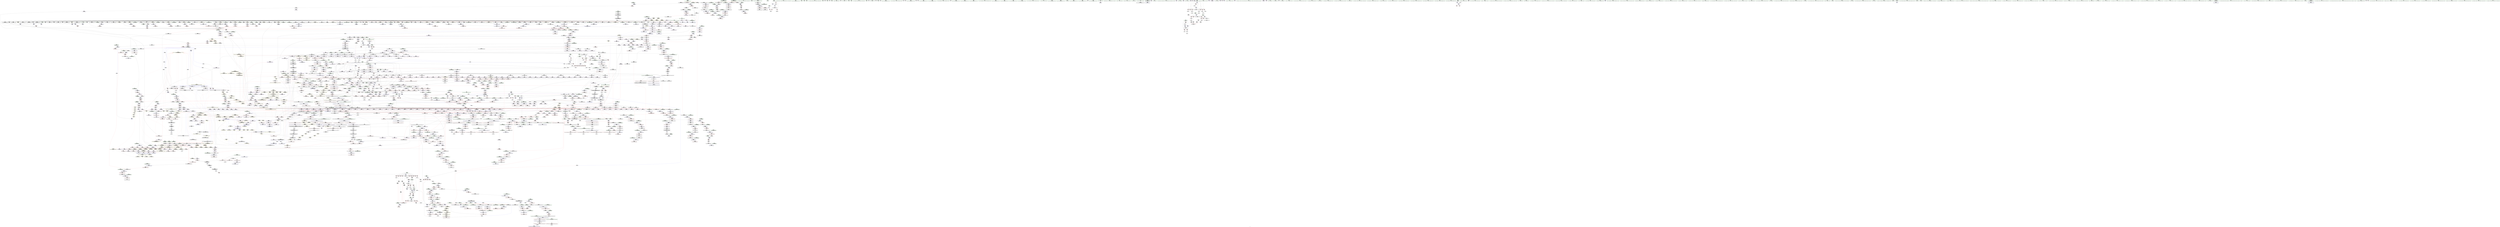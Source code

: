 digraph "SVFG" {
	label="SVFG";

	Node0x55b138cc8090 [shape=record,color=grey,label="{NodeID: 0\nNullPtr}"];
	Node0x55b138cc8090 -> Node0x55b139239230[style=solid];
	Node0x55b138cc8090 -> Node0x55b139239330[style=solid];
	Node0x55b138cc8090 -> Node0x55b139239400[style=solid];
	Node0x55b138cc8090 -> Node0x55b1392394d0[style=solid];
	Node0x55b138cc8090 -> Node0x55b1392395a0[style=solid];
	Node0x55b138cc8090 -> Node0x55b139239670[style=solid];
	Node0x55b138cc8090 -> Node0x55b139239740[style=solid];
	Node0x55b138cc8090 -> Node0x55b139239810[style=solid];
	Node0x55b138cc8090 -> Node0x55b1392398e0[style=solid];
	Node0x55b138cc8090 -> Node0x55b1392399b0[style=solid];
	Node0x55b138cc8090 -> Node0x55b139239a80[style=solid];
	Node0x55b138cc8090 -> Node0x55b139239b50[style=solid];
	Node0x55b138cc8090 -> Node0x55b139239c20[style=solid];
	Node0x55b138cc8090 -> Node0x55b139239cf0[style=solid];
	Node0x55b138cc8090 -> Node0x55b139239dc0[style=solid];
	Node0x55b138cc8090 -> Node0x55b139239e90[style=solid];
	Node0x55b138cc8090 -> Node0x55b139239f60[style=solid];
	Node0x55b138cc8090 -> Node0x55b13923a030[style=solid];
	Node0x55b138cc8090 -> Node0x55b13924a630[style=solid];
	Node0x55b138cc8090 -> Node0x55b13924a700[style=solid];
	Node0x55b138cc8090 -> Node0x55b13924a7d0[style=solid];
	Node0x55b138cc8090 -> Node0x55b13924a8a0[style=solid];
	Node0x55b138cc8090 -> Node0x55b13924a970[style=solid];
	Node0x55b138cc8090 -> Node0x55b13924aa40[style=solid];
	Node0x55b138cc8090 -> Node0x55b13924ab10[style=solid];
	Node0x55b138cc8090 -> Node0x55b13924abe0[style=solid];
	Node0x55b138cc8090 -> Node0x55b13924acb0[style=solid];
	Node0x55b138cc8090 -> Node0x55b13924ad80[style=solid];
	Node0x55b138cc8090 -> Node0x55b13924ae50[style=solid];
	Node0x55b138cc8090 -> Node0x55b13924af20[style=solid];
	Node0x55b138cc8090 -> Node0x55b13924aff0[style=solid];
	Node0x55b138cc8090 -> Node0x55b13924b0c0[style=solid];
	Node0x55b138cc8090 -> Node0x55b13924b190[style=solid];
	Node0x55b138cc8090 -> Node0x55b13924b260[style=solid];
	Node0x55b138cc8090 -> Node0x55b13924b330[style=solid];
	Node0x55b138cc8090 -> Node0x55b13924b400[style=solid];
	Node0x55b138cc8090 -> Node0x55b13924b4d0[style=solid];
	Node0x55b138cc8090 -> Node0x55b13924b5a0[style=solid];
	Node0x55b138cc8090 -> Node0x55b13924b670[style=solid];
	Node0x55b138cc8090 -> Node0x55b13924b740[style=solid];
	Node0x55b138cc8090 -> Node0x55b13924b810[style=solid];
	Node0x55b138cc8090 -> Node0x55b13924b8e0[style=solid];
	Node0x55b138cc8090 -> Node0x55b13924b9b0[style=solid];
	Node0x55b138cc8090 -> Node0x55b13924ba80[style=solid];
	Node0x55b138cc8090 -> Node0x55b13924bb50[style=solid];
	Node0x55b138cc8090 -> Node0x55b13924bc20[style=solid];
	Node0x55b138cc8090 -> Node0x55b13924bcf0[style=solid];
	Node0x55b138cc8090 -> Node0x55b13924bdc0[style=solid];
	Node0x55b138cc8090 -> Node0x55b13924be90[style=solid];
	Node0x55b138cc8090 -> Node0x55b13924bf60[style=solid];
	Node0x55b138cc8090 -> Node0x55b13924c030[style=solid];
	Node0x55b138cc8090 -> Node0x55b13924c100[style=solid];
	Node0x55b138cc8090 -> Node0x55b13924c1d0[style=solid];
	Node0x55b138cc8090 -> Node0x55b13924c2a0[style=solid];
	Node0x55b138cc8090 -> Node0x55b13924c370[style=solid];
	Node0x55b138cc8090 -> Node0x55b13924c440[style=solid];
	Node0x55b138cc8090 -> Node0x55b13924c510[style=solid];
	Node0x55b138cc8090 -> Node0x55b13924c5e0[style=solid];
	Node0x55b138cc8090 -> Node0x55b13924c6b0[style=solid];
	Node0x55b138cc8090 -> Node0x55b13924c780[style=solid];
	Node0x55b138cc8090 -> Node0x55b13924c850[style=solid];
	Node0x55b138cc8090 -> Node0x55b13924c920[style=solid];
	Node0x55b138cc8090 -> Node0x55b13924c9f0[style=solid];
	Node0x55b138cc8090 -> Node0x55b13924cac0[style=solid];
	Node0x55b138cc8090 -> Node0x55b13924cb90[style=solid];
	Node0x55b138cc8090 -> Node0x55b13924cc60[style=solid];
	Node0x55b138cc8090 -> Node0x55b13924cd30[style=solid];
	Node0x55b138cc8090 -> Node0x55b13924ce00[style=solid];
	Node0x55b138cc8090 -> Node0x55b13924ced0[style=solid];
	Node0x55b138cc8090 -> Node0x55b13924cfa0[style=solid];
	Node0x55b138cc8090 -> Node0x55b13924d070[style=solid];
	Node0x55b138cc8090 -> Node0x55b13924d140[style=solid];
	Node0x55b138cc8090 -> Node0x55b13924d210[style=solid];
	Node0x55b138cc8090 -> Node0x55b13924d2e0[style=solid];
	Node0x55b138cc8090 -> Node0x55b13924d3b0[style=solid];
	Node0x55b138cc8090 -> Node0x55b13924d480[style=solid];
	Node0x55b138cc8090 -> Node0x55b13924d550[style=solid];
	Node0x55b138cc8090 -> Node0x55b13924d620[style=solid];
	Node0x55b138cc8090 -> Node0x55b13924d6f0[style=solid];
	Node0x55b138cc8090 -> Node0x55b13924d7c0[style=solid];
	Node0x55b138cc8090 -> Node0x55b139284250[style=solid];
	Node0x55b138cc8090 -> Node0x55b13925c420[style=solid];
	Node0x55b138cc8090 -> Node0x55b13925c4f0[style=solid];
	Node0x55b138cc8090 -> Node0x55b13925c5c0[style=solid];
	Node0x55b138cc8090 -> Node0x55b13925f4e0[style=solid];
	Node0x55b138cc8090 -> Node0x55b13925ff70[style=solid];
	Node0x55b138cc8090 -> Node0x55b139260520[style=solid];
	Node0x55b138cc8090 -> Node0x55b1392605f0[style=solid];
	Node0x55b138cc8090 -> Node0x55b1392606c0[style=solid];
	Node0x55b138cc8090 -> Node0x55b139260790[style=solid];
	Node0x55b138cc8090 -> Node0x55b1392cfa40[style=solid];
	Node0x55b138cc8090 -> Node0x55b1392d9d60[style=solid];
	Node0x55b138cc8090 -> Node0x55b1392da4e0[style=solid];
	Node0x55b138cc8090:s64 -> Node0x55b139473e10[style=solid,color=red];
	Node0x55b138cc8090:s64 -> Node0x55b139477100[style=solid,color=red];
	Node0x55b13925ad60 [shape=record,color=blue,label="{NodeID: 1550\n1186\<--1183\n__a.addr\<--__a\n_ZNSt16allocator_traitsISaIPiEE10deallocateERS1_PS0_m\n}"];
	Node0x55b13925ad60 -> Node0x55b139276080[style=dashed];
	Node0x55b139239400 [shape=record,color=black,label="{NodeID: 443\n403\<--3\n\<--dummyVal\n_Z6stupidx\n}"];
	Node0x55b139239400 -> Node0x55b139286160[style=solid];
	Node0x55b13934bf70 [shape=record,color=yellow,style=double,label="{NodeID: 3100\n370V_1 = ENCHI(MR_370V_0)\npts\{3200009 \}\nFun[_ZNSt11_Deque_baseIiSaIiEED2Ev]}"];
	Node0x55b13934bf70 -> Node0x55b1392744e0[style=dashed];
	Node0x55b1392485f0 [shape=record,color=purple,label="{NodeID: 886\n2468\<--2466\n_M_map_size\<--\n_ZNSt5dequeIiSaIiEE22_M_reserve_map_at_backEm\n}"];
	Node0x55b1392485f0 -> Node0x55b13927eb70[style=solid];
	Node0x55b13927e9d0 [shape=record,color=red,label="{NodeID: 1329\n2464\<--2459\n\<--__nodes_to_add.addr\n_ZNSt5dequeIiSaIiEE22_M_reserve_map_at_backEm\n}"];
	Node0x55b13927e9d0 -> Node0x55b1392d1660[style=solid];
	Node0x55b139231480 [shape=record,color=green,label="{NodeID: 222\n1318\<--1319\n_ZNSt12_Vector_baseIiSaIiEE12_Vector_implD2Ev\<--_ZNSt12_Vector_baseIiSaIiEE12_Vector_implD2Ev_field_insensitive\n}"];
	Node0x55b13946c2a0 [shape=record,color=black,label="{NodeID: 3986\n448 = PHI(558, )\n}"];
	Node0x55b13946c2a0 -> Node0x55b139286710[style=solid];
	Node0x55b139254dc0 [shape=record,color=black,label="{NodeID: 665\n2528\<--2522\nsub.ptr.lhs.cast\<--\n_ZNSt5dequeIiSaIiEE17_M_reallocate_mapEmb\n}"];
	Node0x55b139254dc0 -> Node0x55b1392d0ee0[style=solid];
	Node0x55b139273640 [shape=record,color=red,label="{NodeID: 1108\n729\<--686\n\<--r1\n_Z6stressv\n}"];
	Node0x55b139273640 -> Node0x55b1392d9a60[style=solid];
	Node0x55b139228aa0 [shape=record,color=green,label="{NodeID: 1\n7\<--1\n__dso_handle\<--dummyObj\nGlob }"];
	Node0x55b13925ae30 [shape=record,color=blue,label="{NodeID: 1551\n1188\<--1184\n__p.addr\<--__p\n_ZNSt16allocator_traitsISaIPiEE10deallocateERS1_PS0_m\n}"];
	Node0x55b13925ae30 -> Node0x55b139276150[style=dashed];
	Node0x55b1392394d0 [shape=record,color=black,label="{NodeID: 444\n405\<--3\n\<--dummyVal\n_Z6stupidx\n}"];
	Node0x55b1392394d0 -> Node0x55b139286230[style=solid];
	Node0x55b1392486c0 [shape=record,color=purple,label="{NodeID: 887\n2471\<--2470\n_M_impl2\<--\n_ZNSt5dequeIiSaIiEE22_M_reserve_map_at_backEm\n}"];
	Node0x55b13927eaa0 [shape=record,color=red,label="{NodeID: 1330\n2486\<--2459\n\<--__nodes_to_add.addr\n_ZNSt5dequeIiSaIiEE22_M_reserve_map_at_backEm\n|{<s0>187}}"];
	Node0x55b13927eaa0:s0 -> Node0x55b139463a00[style=solid,color=red];
	Node0x55b139231580 [shape=record,color=green,label="{NodeID: 223\n1330\<--1331\nthis.addr\<--this.addr_field_insensitive\n_ZNSt6vectorIiSaIiEE18_M_fill_initializeEmRKi\n}"];
	Node0x55b139231580 -> Node0x55b139276e50[style=solid];
	Node0x55b139231580 -> Node0x55b13925bcd0[style=solid];
	Node0x55b13946c3e0 [shape=record,color=black,label="{NodeID: 3987\n457 = PHI(558, )\n}"];
	Node0x55b13946c3e0 -> Node0x55b139271eb0[style=solid];
	Node0x55b139254e90 [shape=record,color=black,label="{NodeID: 666\n2529\<--2527\nsub.ptr.rhs.cast\<--\n_ZNSt5dequeIiSaIiEE17_M_reallocate_mapEmb\n}"];
	Node0x55b139254e90 -> Node0x55b1392d0ee0[style=solid];
	Node0x55b139273710 [shape=record,color=red,label="{NodeID: 1109\n726\<--688\n\<--r2\n_Z6stressv\n}"];
	Node0x55b139228b30 [shape=record,color=green,label="{NodeID: 2\n9\<--1\n\<--dummyObj\nCan only get source location for instruction, argument, global var or function.|{<s0>15|<s1>132}}"];
	Node0x55b139228b30:s0 -> Node0x55b139461830[style=solid,color=red];
	Node0x55b139228b30:s1 -> Node0x55b139466e40[style=solid,color=red];
	Node0x55b1393b96e0 [shape=record,color=yellow,style=double,label="{NodeID: 3766\n62V_5 = CSCHI(MR_62V_4)\npts\{3200003 3200004 3200005 3200007 3200008 3200009 \}\nCS[]|{|<s2>24}}"];
	Node0x55b1393b96e0 -> Node0x55b1393392e0[style=dashed];
	Node0x55b1393b96e0 -> Node0x55b1393624a0[style=dashed];
	Node0x55b1393b96e0:s2 -> Node0x55b13936c270[style=dashed,color=red];
	Node0x55b139346510 [shape=record,color=black,label="{NodeID: 2659\nMR_48V_2 = PHI(MR_48V_3, MR_48V_1, )\npts\{1553 \}\n|{|<s1>126}}"];
	Node0x55b139346510 -> Node0x55b13925e570[style=dashed];
	Node0x55b139346510:s1 -> Node0x55b1393bbe00[style=dashed,color=blue];
	Node0x55b13925af00 [shape=record,color=blue,label="{NodeID: 1552\n1190\<--1185\n__n.addr\<--__n\n_ZNSt16allocator_traitsISaIPiEE10deallocateERS1_PS0_m\n}"];
	Node0x55b13925af00 -> Node0x55b139276220[style=dashed];
	Node0x55b1392395a0 [shape=record,color=black,label="{NodeID: 445\n409\<--3\n\<--dummyVal\n_Z6stupidx\n}"];
	Node0x55b139248790 [shape=record,color=purple,label="{NodeID: 888\n2472\<--2470\n_M_finish\<--\n_ZNSt5dequeIiSaIiEE22_M_reserve_map_at_backEm\n}"];
	Node0x55b13927eb70 [shape=record,color=red,label="{NodeID: 1331\n2469\<--2468\n\<--_M_map_size\n_ZNSt5dequeIiSaIiEE22_M_reserve_map_at_backEm\n}"];
	Node0x55b13927eb70 -> Node0x55b1392d02e0[style=solid];
	Node0x55b139231650 [shape=record,color=green,label="{NodeID: 224\n1332\<--1333\n__n.addr\<--__n.addr_field_insensitive\n_ZNSt6vectorIiSaIiEE18_M_fill_initializeEmRKi\n}"];
	Node0x55b139231650 -> Node0x55b139276f20[style=solid];
	Node0x55b139231650 -> Node0x55b13925bda0[style=solid];
	Node0x55b13946c520 [shape=record,color=black,label="{NodeID: 3988\n1503 = PHI(1510, )\n}"];
	Node0x55b13946c520 -> Node0x55b1392cfa40[style=solid];
	Node0x55b139254f60 [shape=record,color=black,label="{NodeID: 667\n2559\<--2558\ntobool\<--\n_ZNSt5dequeIiSaIiEE17_M_reallocate_mapEmb\n}"];
	Node0x55b1392737e0 [shape=record,color=red,label="{NodeID: 1110\n730\<--688\n\<--r2\n_Z6stressv\n}"];
	Node0x55b1392737e0 -> Node0x55b1392d9a60[style=solid];
	Node0x55b139228de0 [shape=record,color=green,label="{NodeID: 3\n11\<--1\n_ZSt3cin\<--dummyObj\nGlob }"];
	Node0x55b139346a10 [shape=record,color=black,label="{NodeID: 2660\nMR_299V_3 = PHI(MR_299V_4, MR_299V_2, )\npts\{1674 \}\n}"];
	Node0x55b139346a10 -> Node0x55b139279070[style=dashed];
	Node0x55b139346a10 -> Node0x55b139279140[style=dashed];
	Node0x55b139346a10 -> Node0x55b139279210[style=dashed];
	Node0x55b139346a10 -> Node0x55b13925e710[style=dashed];
	Node0x55b13925afd0 [shape=record,color=blue,label="{NodeID: 1553\n1205\<--1204\nthis.addr\<--this\n_ZNSaIPiED2Ev\n}"];
	Node0x55b13925afd0 -> Node0x55b1392762f0[style=dashed];
	Node0x55b139239670 [shape=record,color=black,label="{NodeID: 446\n410\<--3\n\<--dummyVal\n_Z6stupidx\n}"];
	Node0x55b139239670 -> Node0x55b139286300[style=solid];
	Node0x55b139248860 [shape=record,color=purple,label="{NodeID: 889\n2473\<--2470\n_M_node\<--\n_ZNSt5dequeIiSaIiEE22_M_reserve_map_at_backEm\n}"];
	Node0x55b139248860 -> Node0x55b13927ec40[style=solid];
	Node0x55b13927ec40 [shape=record,color=red,label="{NodeID: 1332\n2474\<--2473\n\<--_M_node\n_ZNSt5dequeIiSaIiEE22_M_reserve_map_at_backEm\n}"];
	Node0x55b13927ec40 -> Node0x55b139253970[style=solid];
	Node0x55b139231720 [shape=record,color=green,label="{NodeID: 225\n1334\<--1335\n__value.addr\<--__value.addr_field_insensitive\n_ZNSt6vectorIiSaIiEE18_M_fill_initializeEmRKi\n}"];
	Node0x55b139231720 -> Node0x55b139276ff0[style=solid];
	Node0x55b139231720 -> Node0x55b13925be70[style=solid];
	Node0x55b13946c660 [shape=record,color=black,label="{NodeID: 3989\n1522 = PHI(1526, )\n}"];
	Node0x55b13946c660 -> Node0x55b1392510d0[style=solid];
	Node0x55b139255030 [shape=record,color=black,label="{NodeID: 668\n2633\<--2632\ntobool43\<--\n_ZNSt5dequeIiSaIiEE17_M_reallocate_mapEmb\n}"];
	Node0x55b1392738b0 [shape=record,color=red,label="{NodeID: 1111\n789\<--774\n\<--k\nmain\n}"];
	Node0x55b1392738b0 -> Node0x55b1392da960[style=solid];
	Node0x55b139228e70 [shape=record,color=green,label="{NodeID: 4\n12\<--1\n_ZL3INF\<--dummyObj\nGlob |{<s0>12}}"];
	Node0x55b139228e70:s0 -> Node0x55b139472810[style=solid,color=red];
	Node0x55b139346f10 [shape=record,color=black,label="{NodeID: 2661\nMR_307V_3 = PHI(MR_307V_4, MR_307V_2, )\npts\{1682 \}\n}"];
	Node0x55b139346f10 -> Node0x55b139279550[style=dashed];
	Node0x55b139346f10 -> Node0x55b139279620[style=dashed];
	Node0x55b139346f10 -> Node0x55b13925e640[style=dashed];
	Node0x55b13925b0a0 [shape=record,color=blue,label="{NodeID: 1554\n1216\<--1215\nthis.addr\<--this\n_ZNKSt11_Deque_baseIiSaIiEE19_M_get_Tp_allocatorEv\n}"];
	Node0x55b13925b0a0 -> Node0x55b1392763c0[style=dashed];
	Node0x55b139239740 [shape=record,color=black,label="{NodeID: 447\n412\<--3\n\<--dummyVal\n_Z6stupidx\n}"];
	Node0x55b139239740 -> Node0x55b1392863d0[style=solid];
	Node0x55b139248930 [shape=record,color=purple,label="{NodeID: 890\n2476\<--2475\n_M_impl3\<--\n_ZNSt5dequeIiSaIiEE22_M_reserve_map_at_backEm\n}"];
	Node0x55b13927ed10 [shape=record,color=red,label="{NodeID: 1333\n2478\<--2477\n\<--_M_map\n_ZNSt5dequeIiSaIiEE22_M_reserve_map_at_backEm\n}"];
	Node0x55b13927ed10 -> Node0x55b139253a40[style=solid];
	Node0x55b1392317f0 [shape=record,color=green,label="{NodeID: 226\n1349\<--1350\n_ZSt24__uninitialized_fill_n_aIPimiiET_S1_T0_RKT1_RSaIT2_E\<--_ZSt24__uninitialized_fill_n_aIPimiiET_S1_T0_RKT1_RSaIT2_E_field_insensitive\n}"];
	Node0x55b13946c7a0 [shape=record,color=black,label="{NodeID: 3990\n1541 = PHI(1558, )\n}"];
	Node0x55b13946c7a0 -> Node0x55b1392db0e0[style=solid];
	Node0x55b13936b510 [shape=record,color=yellow,style=double,label="{NodeID: 2883\n54V_1 = ENCHI(MR_54V_0)\npts\{3200002 \}\nFun[_ZSteqIiRiPiEbRKSt15_Deque_iteratorIT_T0_T1_ES8_]}"];
	Node0x55b13936b510 -> Node0x55b139282ee0[style=dashed];
	Node0x55b139255100 [shape=record,color=black,label="{NodeID: 669\n2689\<--2709\n_ZSt4copyIPPiS1_ET0_T_S3_S2__ret\<--call2\n_ZSt4copyIPPiS1_ET0_T_S3_S2_\n|{<s0>188|<s1>192}}"];
	Node0x55b139255100:s0 -> Node0x55b139470f10[style=solid,color=blue];
	Node0x55b139255100:s1 -> Node0x55b1394713e0[style=solid,color=blue];
	Node0x55b139273980 [shape=record,color=red,label="{NodeID: 1112\n788\<--776\n\<--tt\nmain\n}"];
	Node0x55b139273980 -> Node0x55b1392da960[style=solid];
	Node0x55b139228f00 [shape=record,color=green,label="{NodeID: 5\n13\<--1\n\<--dummyObj\nCan only get source location for instruction, argument, global var or function.}"];
	Node0x55b139347410 [shape=record,color=black,label="{NodeID: 2662\nMR_211V_3 = PHI(MR_211V_2, MR_211V_1, )\npts\{3200000 \}\n|{<s0>176}}"];
	Node0x55b139347410:s0 -> Node0x55b1393bd6f0[style=dashed,color=blue];
	Node0x55b13925b170 [shape=record,color=blue,label="{NodeID: 1555\n1226\<--1224\nthis.addr\<--this\n_ZNSaIPiEC2IiEERKSaIT_E\n}"];
	Node0x55b13925b170 -> Node0x55b139276490[style=dashed];
	Node0x55b139239810 [shape=record,color=black,label="{NodeID: 448\n415\<--3\n\<--dummyVal\n_Z6stupidx\n}"];
	Node0x55b139248a00 [shape=record,color=purple,label="{NodeID: 891\n2477\<--2475\n_M_map\<--\n_ZNSt5dequeIiSaIiEE22_M_reserve_map_at_backEm\n}"];
	Node0x55b139248a00 -> Node0x55b13927ed10[style=solid];
	Node0x55b13927ede0 [shape=record,color=red,label="{NodeID: 1334\n2517\<--2497\nthis1\<--this.addr\n_ZNSt5dequeIiSaIiEE17_M_reallocate_mapEmb\n}"];
	Node0x55b13927ede0 -> Node0x55b139253be0[style=solid];
	Node0x55b13927ede0 -> Node0x55b139253cb0[style=solid];
	Node0x55b13927ede0 -> Node0x55b139253d80[style=solid];
	Node0x55b13927ede0 -> Node0x55b139253e50[style=solid];
	Node0x55b13927ede0 -> Node0x55b139253f20[style=solid];
	Node0x55b13927ede0 -> Node0x55b139253ff0[style=solid];
	Node0x55b13927ede0 -> Node0x55b1392540c0[style=solid];
	Node0x55b13927ede0 -> Node0x55b139254190[style=solid];
	Node0x55b13927ede0 -> Node0x55b139254260[style=solid];
	Node0x55b13927ede0 -> Node0x55b139254330[style=solid];
	Node0x55b13927ede0 -> Node0x55b139254400[style=solid];
	Node0x55b13927ede0 -> Node0x55b1392544d0[style=solid];
	Node0x55b13927ede0 -> Node0x55b1392545a0[style=solid];
	Node0x55b13927ede0 -> Node0x55b139254670[style=solid];
	Node0x55b13927ede0 -> Node0x55b139254740[style=solid];
	Node0x55b13927ede0 -> Node0x55b139254810[style=solid];
	Node0x55b13927ede0 -> Node0x55b1392548e0[style=solid];
	Node0x55b13927ede0 -> Node0x55b1392549b0[style=solid];
	Node0x55b13927ede0 -> Node0x55b139254a80[style=solid];
	Node0x55b13927ede0 -> Node0x55b139254b50[style=solid];
	Node0x55b13927ede0 -> Node0x55b139254c20[style=solid];
	Node0x55b13927ede0 -> Node0x55b139254cf0[style=solid];
	Node0x55b1392318f0 [shape=record,color=green,label="{NodeID: 227\n1358\<--1359\nthis.addr\<--this.addr_field_insensitive\n_ZNSt12_Vector_baseIiSaIiEED2Ev\n}"];
	Node0x55b1392318f0 -> Node0x55b139277190[style=solid];
	Node0x55b1392318f0 -> Node0x55b13925c010[style=solid];
	Node0x55b13946c8e0 [shape=record,color=black,label="{NodeID: 3991\n1589 = PHI(1602, )\n}"];
	Node0x55b13946c8e0 -> Node0x55b139251410[style=solid];
	Node0x55b13936b5f0 [shape=record,color=yellow,style=double,label="{NodeID: 2884\n56V_1 = ENCHI(MR_56V_0)\npts\{3200006 \}\nFun[_ZSteqIiRiPiEbRKSt15_Deque_iteratorIT_T0_T1_ES8_]}"];
	Node0x55b13936b5f0 -> Node0x55b139282e10[style=dashed];
	Node0x55b1392551d0 [shape=record,color=black,label="{NodeID: 670\n2713\<--2731\n_ZSt13copy_backwardIPPiS1_ET0_T_S3_S2__ret\<--call2\n_ZSt13copy_backwardIPPiS1_ET0_T_S3_S2_\n|{<s0>189}}"];
	Node0x55b1392551d0:s0 -> Node0x55b139471020[style=solid,color=blue];
	Node0x55b139273a50 [shape=record,color=red,label="{NodeID: 1113\n792\<--776\n\<--tt\nmain\n}"];
	Node0x55b139273a50 -> Node0x55b1392d4ae0[style=solid];
	Node0x55b139228f90 [shape=record,color=green,label="{NodeID: 6\n14\<--1\n_ZSt4cerr\<--dummyObj\nGlob }"];
	Node0x55b139347910 [shape=record,color=black,label="{NodeID: 2663\nMR_213V_3 = PHI(MR_213V_2, MR_213V_1, )\npts\{3200001 \}\n|{<s0>176}}"];
	Node0x55b139347910:s0 -> Node0x55b1393bd6f0[style=dashed,color=blue];
	Node0x55b13925b240 [shape=record,color=blue,label="{NodeID: 1556\n1228\<--1225\n.addr\<--\n_ZNSaIPiEC2IiEERKSaIT_E\n}"];
	Node0x55b1392398e0 [shape=record,color=black,label="{NodeID: 449\n416\<--3\n\<--dummyVal\n_Z6stupidx\n}"];
	Node0x55b1392398e0 -> Node0x55b1392864a0[style=solid];
	Node0x55b139248ad0 [shape=record,color=purple,label="{NodeID: 892\n2519\<--2518\n_M_impl\<--\n_ZNSt5dequeIiSaIiEE17_M_reallocate_mapEmb\n}"];
	Node0x55b13927eeb0 [shape=record,color=red,label="{NodeID: 1335\n2535\<--2499\n\<--__nodes_to_add.addr\n_ZNSt5dequeIiSaIiEE17_M_reallocate_mapEmb\n}"];
	Node0x55b13927eeb0 -> Node0x55b1392d0760[style=solid];
	Node0x55b1392319c0 [shape=record,color=green,label="{NodeID: 228\n1360\<--1361\nexn.slot\<--exn.slot_field_insensitive\n_ZNSt12_Vector_baseIiSaIiEED2Ev\n}"];
	Node0x55b1392319c0 -> Node0x55b139277260[style=solid];
	Node0x55b1392319c0 -> Node0x55b13925c0e0[style=solid];
	Node0x55b13946ca20 [shape=record,color=black,label="{NodeID: 3992\n1622 = PHI(1626, )\n}"];
	Node0x55b13946ca20 -> Node0x55b139251680[style=solid];
	Node0x55b13936b6d0 [shape=record,color=yellow,style=double,label="{NodeID: 2885\n323V_1 = ENCHI(MR_323V_0)\npts\{10 \}\nFun[main]}"];
	Node0x55b13936b6d0 -> Node0x55b13926e1c0[style=dashed];
	Node0x55b1392552a0 [shape=record,color=black,label="{NodeID: 671\n2735\<--2756\n_ZSt14__copy_move_a2ILb0EPPiS1_ET1_T0_S3_S2__ret\<--call3\n_ZSt14__copy_move_a2ILb0EPPiS1_ET1_T0_S3_S2_\n|{<s0>198}}"];
	Node0x55b1392552a0:s0 -> Node0x55b1394717a0[style=solid,color=blue];
	Node0x55b139273b20 [shape=record,color=red,label="{NodeID: 1114\n817\<--776\n\<--tt\nmain\n}"];
	Node0x55b139273b20 -> Node0x55b1392d2e60[style=solid];
	Node0x55b1392297d0 [shape=record,color=green,label="{NodeID: 7\n15\<--1\n.str\<--dummyObj\nGlob }"];
	Node0x55b139347e10 [shape=record,color=black,label="{NodeID: 2664\nMR_370V_3 = PHI(MR_370V_2, MR_370V_1, )\npts\{3200009 \}\n|{<s0>176}}"];
	Node0x55b139347e10:s0 -> Node0x55b1393bd610[style=dashed,color=blue];
	Node0x55b13925b310 [shape=record,color=blue,label="{NodeID: 1557\n1240\<--1239\nthis.addr\<--this\n_ZN9__gnu_cxx13new_allocatorIPiEC2Ev\n}"];
	Node0x55b13925b310 -> Node0x55b139276560[style=dashed];
	Node0x55b1392399b0 [shape=record,color=black,label="{NodeID: 450\n418\<--3\n\<--dummyVal\n_Z6stupidx\n}"];
	Node0x55b1392399b0 -> Node0x55b139286570[style=solid];
	Node0x55b139248ba0 [shape=record,color=purple,label="{NodeID: 893\n2520\<--2518\n_M_finish\<--\n_ZNSt5dequeIiSaIiEE17_M_reallocate_mapEmb\n}"];
	Node0x55b13927ef80 [shape=record,color=red,label="{NodeID: 1336\n2561\<--2499\n\<--__nodes_to_add.addr\n_ZNSt5dequeIiSaIiEE17_M_reallocate_mapEmb\n}"];
	Node0x55b13927ef80 -> Node0x55b1387cddd0[style=solid];
	Node0x55b13923a100 [shape=record,color=green,label="{NodeID: 229\n1362\<--1363\nehselector.slot\<--ehselector.slot_field_insensitive\n_ZNSt12_Vector_baseIiSaIiEED2Ev\n}"];
	Node0x55b13923a100 -> Node0x55b13925c1b0[style=solid];
	Node0x55b13946cb60 [shape=record,color=black,label="{NodeID: 3993\n1642 = PHI(1646, )\n}"];
	Node0x55b13946cb60 -> Node0x55b139251750[style=solid];
	Node0x55b139255370 [shape=record,color=black,label="{NodeID: 672\n2760\<--2765\n_ZSt12__miter_baseIPPiET_S2__ret\<--\n_ZSt12__miter_baseIPPiET_S2_\n|{<s0>196|<s1>197|<s2>199|<s3>200}}"];
	Node0x55b139255370:s0 -> Node0x55b1394714f0[style=solid,color=blue];
	Node0x55b139255370:s1 -> Node0x55b139471660[style=solid,color=blue];
	Node0x55b139255370:s2 -> Node0x55b1394718e0[style=solid,color=blue];
	Node0x55b139255370:s3 -> Node0x55b139471ab0[style=solid,color=blue];
	Node0x55b139273bf0 [shape=record,color=red,label="{NodeID: 1115\n802\<--778\n\<--res\nmain\n}"];
	Node0x55b139273bf0 -> Node0x55b1392d8e60[style=solid];
	Node0x55b139229890 [shape=record,color=green,label="{NodeID: 8\n17\<--1\n.str.1\<--dummyObj\nGlob }"];
	Node0x55b139348310 [shape=record,color=black,label="{NodeID: 2665\nMR_720V_3 = PHI(MR_720V_2, MR_720V_1, )\npts\{2203 3200003 3200004 3200005 3200007 3200008 \}\n|{<s0>176|<s1>176|<s2>176}}"];
	Node0x55b139348310:s0 -> Node0x55b139299b70[style=dashed,color=blue];
	Node0x55b139348310:s1 -> Node0x55b1393bd530[style=dashed,color=blue];
	Node0x55b139348310:s2 -> Node0x55b1393bd7d0[style=dashed,color=blue];
	Node0x55b13925b3e0 [shape=record,color=blue,label="{NodeID: 1558\n1249\<--1246\nthis.addr\<--this\n_ZN9__gnu_cxx13new_allocatorIPiE10deallocateEPS1_m\n}"];
	Node0x55b13925b3e0 -> Node0x55b139276630[style=dashed];
	Node0x55b139239a80 [shape=record,color=black,label="{NodeID: 451\n469\<--3\nlpad.val\<--dummyVal\n_Z6stupidx\n}"];
	Node0x55b139248c70 [shape=record,color=purple,label="{NodeID: 894\n2521\<--2518\n_M_node\<--\n_ZNSt5dequeIiSaIiEE17_M_reallocate_mapEmb\n}"];
	Node0x55b139248c70 -> Node0x55b139280090[style=solid];
	Node0x55b13927f050 [shape=record,color=red,label="{NodeID: 1337\n2635\<--2499\n\<--__nodes_to_add.addr\n_ZNSt5dequeIiSaIiEE17_M_reallocate_mapEmb\n}"];
	Node0x55b13927f050 -> Node0x55b1392cef00[style=solid];
	Node0x55b13923a1d0 [shape=record,color=green,label="{NodeID: 230\n1380\<--1381\n_ZNSt12_Vector_baseIiSaIiEE13_M_deallocateEPim\<--_ZNSt12_Vector_baseIiSaIiEE13_M_deallocateEPim_field_insensitive\n}"];
	Node0x55b13946cca0 [shape=record,color=black,label="{NodeID: 3994\n657 = PHI(1593, )\n|{<s0>50}}"];
	Node0x55b13946cca0:s0 -> Node0x55b139463f00[style=solid,color=red];
	Node0x55b139255440 [shape=record,color=black,label="{NodeID: 673\n2767\<--2786\n_ZSt13__copy_move_aILb0EPPiS1_ET1_T0_S3_S2__ret\<--call\n_ZSt13__copy_move_aILb0EPPiS1_ET1_T0_S3_S2_\n|{<s0>205}}"];
	Node0x55b139255440:s0 -> Node0x55b1394720f0[style=solid,color=blue];
	Node0x55b139273cc0 [shape=record,color=red,label="{NodeID: 1116\n813\<--778\n\<--res\nmain\n}"];
	Node0x55b139229950 [shape=record,color=green,label="{NodeID: 9\n19\<--1\n.str.2\<--dummyObj\nGlob }"];
	Node0x55b139348840 [shape=record,color=black,label="{NodeID: 2666\nMR_50V_3 = PHI(MR_50V_2, MR_50V_1, )\npts\{2203 \}\n|{<s0>206}}"];
	Node0x55b139348840:s0 -> Node0x55b1393bee80[style=dashed,color=blue];
	Node0x55b13925b4b0 [shape=record,color=blue,label="{NodeID: 1559\n1251\<--1247\n__p.addr\<--__p\n_ZN9__gnu_cxx13new_allocatorIPiE10deallocateEPS1_m\n}"];
	Node0x55b13925b4b0 -> Node0x55b139276700[style=dashed];
	Node0x55b139239b50 [shape=record,color=black,label="{NodeID: 452\n470\<--3\nlpad.val49\<--dummyVal\n_Z6stupidx\n}"];
	Node0x55b139248d40 [shape=record,color=purple,label="{NodeID: 895\n2524\<--2523\n_M_impl2\<--\n_ZNSt5dequeIiSaIiEE17_M_reallocate_mapEmb\n}"];
	Node0x55b13927f120 [shape=record,color=red,label="{NodeID: 1338\n2558\<--2501\n\<--__add_at_front.addr\n_ZNSt5dequeIiSaIiEE17_M_reallocate_mapEmb\n}"];
	Node0x55b13927f120 -> Node0x55b139254f60[style=solid];
	Node0x55b13923a2a0 [shape=record,color=green,label="{NodeID: 231\n1399\<--1400\nthis.addr\<--this.addr_field_insensitive\n_ZNSt12_Vector_baseIiSaIiEE12_Vector_implC2ERKS0_\n}"];
	Node0x55b13923a2a0 -> Node0x55b1392775a0[style=solid];
	Node0x55b13923a2a0 -> Node0x55b13925c280[style=solid];
	Node0x55b13946ce70 [shape=record,color=black,label="{NodeID: 3995\n693 = PHI()\n}"];
	Node0x55b139255510 [shape=record,color=black,label="{NodeID: 674\n2790\<--2795\n_ZSt12__niter_baseIPPiET_S2__ret\<--\n_ZSt12__niter_baseIPPiET_S2_\n|{<s0>202|<s1>203|<s2>204|<s3>208|<s4>209|<s5>210}}"];
	Node0x55b139255510:s0 -> Node0x55b139471d00[style=solid,color=blue];
	Node0x55b139255510:s1 -> Node0x55b139471e70[style=solid,color=blue];
	Node0x55b139255510:s2 -> Node0x55b139471fb0[style=solid,color=blue];
	Node0x55b139255510:s3 -> Node0x55b139472310[style=solid,color=blue];
	Node0x55b139255510:s4 -> Node0x55b1394724b0[style=solid,color=blue];
	Node0x55b139255510:s5 -> Node0x55b13946dd70[style=solid,color=blue];
	Node0x55b139273d90 [shape=record,color=red,label="{NodeID: 1117\n841\<--830\nthis1\<--this.addr\n_ZNSt5dequeIiSaIiEED2Ev\n|{|<s3>72|<s4>73|<s5>75}}"];
	Node0x55b139273d90 -> Node0x55b13924f870[style=solid];
	Node0x55b139273d90 -> Node0x55b13924f940[style=solid];
	Node0x55b139273d90 -> Node0x55b13924fa10[style=solid];
	Node0x55b139273d90:s3 -> Node0x55b1394683a0[style=solid,color=red];
	Node0x55b139273d90:s4 -> Node0x55b139467690[style=solid,color=red];
	Node0x55b139273d90:s5 -> Node0x55b139473120[style=solid,color=red];
	Node0x55b139229a80 [shape=record,color=green,label="{NodeID: 10\n21\<--1\n.str.3\<--dummyObj\nGlob }"];
	Node0x55b13925b580 [shape=record,color=blue,label="{NodeID: 1560\n1253\<--1248\n.addr\<--\n_ZN9__gnu_cxx13new_allocatorIPiE10deallocateEPS1_m\n}"];
	Node0x55b139239c20 [shape=record,color=black,label="{NodeID: 453\n517\<--3\n\<--dummyVal\n_ZNSt6vectorIiSaIiEEC2EmRKiRKS0_\n}"];
	Node0x55b139248e10 [shape=record,color=purple,label="{NodeID: 896\n2525\<--2523\n_M_start\<--\n_ZNSt5dequeIiSaIiEE17_M_reallocate_mapEmb\n}"];
	Node0x55b13927f1f0 [shape=record,color=red,label="{NodeID: 1339\n2632\<--2501\n\<--__add_at_front.addr\n_ZNSt5dequeIiSaIiEE17_M_reallocate_mapEmb\n}"];
	Node0x55b13927f1f0 -> Node0x55b139255030[style=solid];
	Node0x55b13923a370 [shape=record,color=green,label="{NodeID: 232\n1401\<--1402\n__a.addr\<--__a.addr_field_insensitive\n_ZNSt12_Vector_baseIiSaIiEE12_Vector_implC2ERKS0_\n}"];
	Node0x55b13923a370 -> Node0x55b139277670[style=solid];
	Node0x55b13923a370 -> Node0x55b13925c350[style=solid];
	Node0x55b13946cf40 [shape=record,color=black,label="{NodeID: 3996\n697 = PHI()\n}"];
	Node0x55b1392555e0 [shape=record,color=black,label="{NodeID: 675\n2814\<--2812\nsub.ptr.lhs.cast\<--\n_ZNSt11__copy_moveILb0ELb1ESt26random_access_iterator_tagE8__copy_mIPiEEPT_PKS4_S7_S5_\n}"];
	Node0x55b1392555e0 -> Node0x55b1392cffe0[style=solid];
	Node0x55b139273e60 [shape=record,color=red,label="{NodeID: 1118\n868\<--836\nexn\<--exn.slot\n_ZNSt5dequeIiSaIiEED2Ev\n|{<s0>78}}"];
	Node0x55b139273e60:s0 -> Node0x55b139475da0[style=solid,color=red];
	Node0x55b139229b80 [shape=record,color=green,label="{NodeID: 11\n23\<--1\n.str.4\<--dummyObj\nGlob }"];
	Node0x55b13925b650 [shape=record,color=blue,label="{NodeID: 1561\n1265\<--1264\nthis.addr\<--this\n_ZN9__gnu_cxx13new_allocatorIPiED2Ev\n}"];
	Node0x55b13925b650 -> Node0x55b1392767d0[style=dashed];
	Node0x55b139239cf0 [shape=record,color=black,label="{NodeID: 454\n518\<--3\n\<--dummyVal\n_ZNSt6vectorIiSaIiEEC2EmRKiRKS0_\n}"];
	Node0x55b139239cf0 -> Node0x55b139286cc0[style=solid];
	Node0x55b139248ee0 [shape=record,color=purple,label="{NodeID: 897\n2526\<--2523\n_M_node3\<--\n_ZNSt5dequeIiSaIiEE17_M_reallocate_mapEmb\n}"];
	Node0x55b139248ee0 -> Node0x55b139280160[style=solid];
	Node0x55b13927f2c0 [shape=record,color=red,label="{NodeID: 1340\n2534\<--2503\n\<--__old_num_nodes\n_ZNSt5dequeIiSaIiEE17_M_reallocate_mapEmb\n}"];
	Node0x55b13927f2c0 -> Node0x55b1392d0760[style=solid];
	Node0x55b13923a440 [shape=record,color=green,label="{NodeID: 233\n1409\<--1410\n_ZNSaIiEC2ERKS_\<--_ZNSaIiEC2ERKS__field_insensitive\n}"];
	Node0x55b13946d010 [shape=record,color=black,label="{NodeID: 3997\n700 = PHI()\n}"];
	Node0x55b1392556b0 [shape=record,color=black,label="{NodeID: 676\n2815\<--2813\nsub.ptr.rhs.cast\<--\n_ZNSt11__copy_moveILb0ELb1ESt26random_access_iterator_tagE8__copy_mIPiEEPT_PKS4_S7_S5_\n}"];
	Node0x55b1392556b0 -> Node0x55b1392cffe0[style=solid];
	Node0x55b139273f30 [shape=record,color=red,label="{NodeID: 1119\n882\<--876\nthis1\<--this.addr\n_ZNSt5dequeIiSaIiEE15_M_destroy_dataESt15_Deque_iteratorIiRiPiES5_RKS0_\n}"];
	Node0x55b139229c80 [shape=record,color=green,label="{NodeID: 12\n25\<--1\n__PRETTY_FUNCTION__._Z6stressv\<--dummyObj\nGlob }"];
	Node0x55b13925b720 [shape=record,color=blue,label="{NodeID: 1562\n1272\<--1271\nthis.addr\<--this\n_ZN9__gnu_cxx13new_allocatorIiED2Ev\n}"];
	Node0x55b13925b720 -> Node0x55b1392768a0[style=dashed];
	Node0x55b139239dc0 [shape=record,color=black,label="{NodeID: 455\n520\<--3\n\<--dummyVal\n_ZNSt6vectorIiSaIiEEC2EmRKiRKS0_\n}"];
	Node0x55b139239dc0 -> Node0x55b139286d90[style=solid];
	Node0x55b13934cab0 [shape=record,color=yellow,style=double,label="{NodeID: 3112\n211V_1 = ENCHI(MR_211V_0)\npts\{3200000 \}\nFun[_ZNSt5dequeIiSaIiEE22_M_reserve_map_at_backEm]|{|<s2>187|<s3>187|<s4>187|<s5>187}}"];
	Node0x55b13934cab0 -> Node0x55b13927ed10[style=dashed];
	Node0x55b13934cab0 -> Node0x55b139347410[style=dashed];
	Node0x55b13934cab0:s2 -> Node0x55b139280300[style=dashed,color=red];
	Node0x55b13934cab0:s3 -> Node0x55b139280bf0[style=dashed,color=red];
	Node0x55b13934cab0:s4 -> Node0x55b13929ac80[style=dashed,color=red];
	Node0x55b13934cab0:s5 -> Node0x55b13935c570[style=dashed,color=red];
	Node0x55b139248fb0 [shape=record,color=purple,label="{NodeID: 898\n2539\<--2538\n_M_impl5\<--\n_ZNSt5dequeIiSaIiEE17_M_reallocate_mapEmb\n}"];
	Node0x55b13927f390 [shape=record,color=red,label="{NodeID: 1341\n2603\<--2503\n\<--__old_num_nodes\n_ZNSt5dequeIiSaIiEE17_M_reallocate_mapEmb\n}"];
	Node0x55b13923a540 [shape=record,color=green,label="{NodeID: 234\n1421\<--1422\nthis.addr\<--this.addr_field_insensitive\n_ZNSt12_Vector_baseIiSaIiEE17_M_create_storageEm\n}"];
	Node0x55b13923a540 -> Node0x55b139277740[style=solid];
	Node0x55b13923a540 -> Node0x55b13925c690[style=solid];
	Node0x55b13946d0e0 [shape=record,color=black,label="{NodeID: 3998\n705 = PHI()\n}"];
	Node0x55b13946d0e0 -> Node0x55b1392d4960[style=solid];
	Node0x55b139255780 [shape=record,color=black,label="{NodeID: 677\n2823\<--2822\n\<--\n_ZNSt11__copy_moveILb0ELb1ESt26random_access_iterator_tagE8__copy_mIPiEEPT_PKS4_S7_S5_\n}"];
	Node0x55b139255780 -> Node0x55b13926b100[style=solid];
	Node0x55b139274000 [shape=record,color=red,label="{NodeID: 1120\n890\<--887\nthis1\<--this.addr\n_ZNSt5dequeIiSaIiEE5beginEv\n}"];
	Node0x55b139274000 -> Node0x55b13924fae0[style=solid];
	Node0x55b139229d80 [shape=record,color=green,label="{NodeID: 13\n27\<--1\n.str.5\<--dummyObj\nGlob }"];
	Node0x55b1393ba180 [shape=record,color=yellow,style=double,label="{NodeID: 3777\n52V_2 = CSCHI(MR_52V_1)\npts\{3120000 \}\nCS[]|{<s0>12|<s1>39|<s2>40}}"];
	Node0x55b1393ba180:s0 -> Node0x55b1393b8ee0[style=dashed,color=blue];
	Node0x55b1393ba180:s1 -> Node0x55b139373ef0[style=dashed,color=red];
	Node0x55b1393ba180:s2 -> Node0x55b139374e10[style=dashed,color=red];
	Node0x55b13925b7f0 [shape=record,color=blue,label="{NodeID: 1563\n1279\<--1278\nthis.addr\<--this\n_ZN9__gnu_cxx13new_allocatorIiEC2Ev\n}"];
	Node0x55b13925b7f0 -> Node0x55b139276970[style=dashed];
	Node0x55b139239e90 [shape=record,color=black,label="{NodeID: 456\n529\<--3\nlpad.val\<--dummyVal\n_ZNSt6vectorIiSaIiEEC2EmRKiRKS0_\n}"];
	Node0x55b13934cb90 [shape=record,color=yellow,style=double,label="{NodeID: 3113\n213V_1 = ENCHI(MR_213V_0)\npts\{3200001 \}\nFun[_ZNSt5dequeIiSaIiEE22_M_reserve_map_at_backEm]|{|<s2>187}}"];
	Node0x55b13934cb90 -> Node0x55b13927eb70[style=dashed];
	Node0x55b13934cb90 -> Node0x55b139347910[style=dashed];
	Node0x55b13934cb90:s2 -> Node0x55b139369b40[style=dashed,color=red];
	Node0x55b139249080 [shape=record,color=purple,label="{NodeID: 899\n2540\<--2538\n_M_map_size\<--\n_ZNSt5dequeIiSaIiEE17_M_reallocate_mapEmb\n}"];
	Node0x55b139249080 -> Node0x55b139280230[style=solid];
	Node0x55b13927f460 [shape=record,color=red,label="{NodeID: 1342\n2684\<--2503\n\<--__old_num_nodes\n_ZNSt5dequeIiSaIiEE17_M_reallocate_mapEmb\n}"];
	Node0x55b13923a610 [shape=record,color=green,label="{NodeID: 235\n1423\<--1424\n__n.addr\<--__n.addr_field_insensitive\n_ZNSt12_Vector_baseIiSaIiEE17_M_create_storageEm\n}"];
	Node0x55b13923a610 -> Node0x55b139277810[style=solid];
	Node0x55b13923a610 -> Node0x55b1392778e0[style=solid];
	Node0x55b13923a610 -> Node0x55b13925c760[style=solid];
	Node0x55b13946d1b0 [shape=record,color=black,label="{NodeID: 3999\n713 = PHI(116, )\n}"];
	Node0x55b13946d1b0 -> Node0x55b139287a90[style=solid];
	Node0x55b13936bd50 [shape=record,color=yellow,style=double,label="{NodeID: 2892\n129V_1 = ENCHI(MR_129V_0)\npts\{322 326 330 \}\nFun[_ZNSt5dequeIiSaIiEE9push_backEOi]|{<s0>169}}"];
	Node0x55b13936bd50:s0 -> Node0x55b139368ac0[style=dashed,color=red];
	Node0x55b139255850 [shape=record,color=black,label="{NodeID: 678\n2825\<--2824\n\<--\n_ZNSt11__copy_moveILb0ELb1ESt26random_access_iterator_tagE8__copy_mIPiEEPT_PKS4_S7_S5_\n}"];
	Node0x55b139255850 -> Node0x55b13926b1d0[style=solid];
	Node0x55b1392740d0 [shape=record,color=red,label="{NodeID: 1121\n904\<--901\nthis1\<--this.addr\n_ZNSt5dequeIiSaIiEE3endEv\n}"];
	Node0x55b1392740d0 -> Node0x55b13924fbb0[style=solid];
	Node0x55b139229e80 [shape=record,color=green,label="{NodeID: 14\n29\<--1\n.str.6\<--dummyObj\nGlob }"];
	Node0x55b1393ba2e0 [shape=record,color=yellow,style=double,label="{NodeID: 3778\n81V_2 = CSCHI(MR_81V_1)\npts\{3120001 \}\nCS[]|{<s0>39}}"];
	Node0x55b1393ba2e0:s0 -> Node0x55b13925bf40[style=dashed,color=red];
	Node0x55b13925b8c0 [shape=record,color=blue,label="{NodeID: 1564\n1288\<--1285\nthis.addr\<--this\n_ZNSt12_Vector_baseIiSaIiEEC2EmRKS0_\n}"];
	Node0x55b13925b8c0 -> Node0x55b139276a40[style=dashed];
	Node0x55b139239f60 [shape=record,color=black,label="{NodeID: 457\n530\<--3\nlpad.val2\<--dummyVal\n_ZNSt6vectorIiSaIiEEC2EmRKiRKS0_\n}"];
	Node0x55b13934cc70 [shape=record,color=yellow,style=double,label="{NodeID: 3114\n370V_1 = ENCHI(MR_370V_0)\npts\{3200009 \}\nFun[_ZNSt5dequeIiSaIiEE22_M_reserve_map_at_backEm]|{|<s2>187}}"];
	Node0x55b13934cc70 -> Node0x55b13927ec40[style=dashed];
	Node0x55b13934cc70 -> Node0x55b139347e10[style=dashed];
	Node0x55b13934cc70:s2 -> Node0x55b139369d00[style=dashed,color=red];
	Node0x55b139249150 [shape=record,color=purple,label="{NodeID: 900\n2547\<--2546\n_M_impl6\<--\n_ZNSt5dequeIiSaIiEE17_M_reallocate_mapEmb\n}"];
	Node0x55b13927f530 [shape=record,color=red,label="{NodeID: 1343\n2542\<--2505\n\<--__new_num_nodes\n_ZNSt5dequeIiSaIiEE17_M_reallocate_mapEmb\n}"];
	Node0x55b13927f530 -> Node0x55b1392d83e0[style=solid];
	Node0x55b13923a6e0 [shape=record,color=green,label="{NodeID: 236\n1430\<--1431\n_ZNSt12_Vector_baseIiSaIiEE11_M_allocateEm\<--_ZNSt12_Vector_baseIiSaIiEE11_M_allocateEm_field_insensitive\n}"];
	Node0x55b13946d320 [shape=record,color=black,label="{NodeID: 4000\n716 = PHI(307, )\n}"];
	Node0x55b13946d320 -> Node0x55b139287b60[style=solid];
	Node0x55b13936be30 [shape=record,color=yellow,style=double,label="{NodeID: 2893\n131V_1 = ENCHI(MR_131V_0)\npts\{1553 2203 3200000 3200001 3200003 3200004 3200005 3200006 3200007 3200008 3200009 \}\nFun[_ZNSt5dequeIiSaIiEE9push_backEOi]|{<s0>169|<s1>169|<s2>169|<s3>169}}"];
	Node0x55b13936be30:s0 -> Node0x55b139368630[style=dashed,color=red];
	Node0x55b13936be30:s1 -> Node0x55b139368900[style=dashed,color=red];
	Node0x55b13936be30:s2 -> Node0x55b1393689e0[style=dashed,color=red];
	Node0x55b13936be30:s3 -> Node0x55b139368ba0[style=dashed,color=red];
	Node0x55b139255920 [shape=record,color=black,label="{NodeID: 679\n2797\<--2834\n_ZNSt11__copy_moveILb0ELb1ESt26random_access_iterator_tagE8__copy_mIPiEEPT_PKS4_S7_S5__ret\<--add.ptr\n_ZNSt11__copy_moveILb0ELb1ESt26random_access_iterator_tagE8__copy_mIPiEEPT_PKS4_S7_S5_\n|{<s0>206}}"];
	Node0x55b139255920:s0 -> Node0x55b139472200[style=solid,color=blue];
	Node0x55b1392741a0 [shape=record,color=red,label="{NodeID: 1122\n915\<--912\nthis1\<--this.addr\n_ZNSt11_Deque_baseIiSaIiEE19_M_get_Tp_allocatorEv\n}"];
	Node0x55b1392741a0 -> Node0x55b139258b40[style=solid];
	Node0x55b139229f80 [shape=record,color=green,label="{NodeID: 15\n31\<--1\n.str.7\<--dummyObj\nGlob }"];
	Node0x55b1393ba3c0 [shape=record,color=yellow,style=double,label="{NodeID: 3779\n83V_2 = CSCHI(MR_83V_1)\npts\{3120002 \}\nCS[]|{<s0>12|<s1>40}}"];
	Node0x55b1393ba3c0:s0 -> Node0x55b1393b8fc0[style=dashed,color=blue];
	Node0x55b1393ba3c0:s1 -> Node0x55b139374ef0[style=dashed,color=red];
	Node0x55b13925b990 [shape=record,color=blue,label="{NodeID: 1565\n1290\<--1286\n__n.addr\<--__n\n_ZNSt12_Vector_baseIiSaIiEEC2EmRKS0_\n}"];
	Node0x55b13925b990 -> Node0x55b139276b10[style=dashed];
	Node0x55b13923a030 [shape=record,color=black,label="{NodeID: 458\n666\<--3\n\<--dummyVal\n_ZNSt6vectorIiSaIiEED2Ev\n}"];
	Node0x55b13934cd50 [shape=record,color=yellow,style=double,label="{NodeID: 3115\n720V_1 = ENCHI(MR_720V_0)\npts\{2203 3200003 3200004 3200005 3200007 3200008 \}\nFun[_ZNSt5dequeIiSaIiEE22_M_reserve_map_at_backEm]|{|<s1>187|<s2>187|<s3>187}}"];
	Node0x55b13934cd50 -> Node0x55b139348310[style=dashed];
	Node0x55b13934cd50:s1 -> Node0x55b139369250[style=dashed,color=red];
	Node0x55b13934cd50:s2 -> Node0x55b139369c20[style=dashed,color=red];
	Node0x55b13934cd50:s3 -> Node0x55b139369ec0[style=dashed,color=red];
	Node0x55b139249220 [shape=record,color=purple,label="{NodeID: 901\n2548\<--2546\n_M_map\<--\n_ZNSt5dequeIiSaIiEE17_M_reallocate_mapEmb\n}"];
	Node0x55b139249220 -> Node0x55b139280300[style=solid];
	Node0x55b13927f600 [shape=record,color=red,label="{NodeID: 1344\n2554\<--2505\n\<--__new_num_nodes\n_ZNSt5dequeIiSaIiEE17_M_reallocate_mapEmb\n}"];
	Node0x55b13927f600 -> Node0x55b1392d8260[style=solid];
	Node0x55b13923a7e0 [shape=record,color=green,label="{NodeID: 237\n1452\<--1453\nthis.addr\<--this.addr_field_insensitive\n_ZNSt12_Vector_baseIiSaIiEE12_Vector_implD2Ev\n}"];
	Node0x55b13923a7e0 -> Node0x55b139277b50[style=solid];
	Node0x55b13923a7e0 -> Node0x55b13925caa0[style=solid];
	Node0x55b13946d460 [shape=record,color=black,label="{NodeID: 4001\n719 = PHI()\n}"];
	Node0x55b1392559f0 [shape=record,color=black,label="{NodeID: 680\n2841\<--2860\n_ZSt23__copy_move_backward_a2ILb0EPPiS1_ET1_T0_S3_S2__ret\<--call3\n_ZSt23__copy_move_backward_a2ILb0EPPiS1_ET1_T0_S3_S2_\n|{<s0>201}}"];
	Node0x55b1392559f0:s0 -> Node0x55b139471bf0[style=solid,color=blue];
	Node0x55b139274270 [shape=record,color=red,label="{NodeID: 1123\n924\<--921\nthis1\<--this.addr\n_ZNSt11_Deque_baseIiSaIiEED2Ev\n|{|<s13>81|<s14>82}}"];
	Node0x55b139274270 -> Node0x55b139258c10[style=solid];
	Node0x55b139274270 -> Node0x55b139258ce0[style=solid];
	Node0x55b139274270 -> Node0x55b139258db0[style=solid];
	Node0x55b139274270 -> Node0x55b139258e80[style=solid];
	Node0x55b139274270 -> Node0x55b139258f50[style=solid];
	Node0x55b139274270 -> Node0x55b139259020[style=solid];
	Node0x55b139274270 -> Node0x55b1392590f0[style=solid];
	Node0x55b139274270 -> Node0x55b1392591c0[style=solid];
	Node0x55b139274270 -> Node0x55b139259290[style=solid];
	Node0x55b139274270 -> Node0x55b139259360[style=solid];
	Node0x55b139274270 -> Node0x55b139259430[style=solid];
	Node0x55b139274270 -> Node0x55b139259500[style=solid];
	Node0x55b139274270 -> Node0x55b1392595d0[style=solid];
	Node0x55b139274270:s13 -> Node0x55b13945ebf0[style=solid,color=red];
	Node0x55b139274270:s14 -> Node0x55b139467060[style=solid,color=red];
	Node0x55b13922a080 [shape=record,color=green,label="{NodeID: 16\n33\<--1\n__PRETTY_FUNCTION__.main\<--dummyObj\nGlob }"];
	Node0x55b1393ba4a0 [shape=record,color=yellow,style=double,label="{NodeID: 3780\n118V_2 = CSCHI(MR_118V_1)\npts\{2203 3200000 3200001 3200002 3200003 3200004 3200005 3200006 3200007 3200008 3200009 \}\nCS[]|{<s0>14|<s1>14|<s2>14|<s3>14|<s4>14|<s5>14}}"];
	Node0x55b1393ba4a0:s0 -> Node0x55b13933e810[style=dashed,color=blue];
	Node0x55b1393ba4a0:s1 -> Node0x55b1393615a0[style=dashed,color=blue];
	Node0x55b1393ba4a0:s2 -> Node0x55b1393b8580[style=dashed,color=blue];
	Node0x55b1393ba4a0:s3 -> Node0x55b1393b87c0[style=dashed,color=blue];
	Node0x55b1393ba4a0:s4 -> Node0x55b1393b88a0[style=dashed,color=blue];
	Node0x55b1393ba4a0:s5 -> Node0x55b1393b8980[style=dashed,color=blue];
	Node0x55b13933ad30 [shape=record,color=black,label="{NodeID: 2673\nMR_28V_3 = PHI(MR_28V_4, MR_28V_2, )\npts\{285 \}\n}"];
	Node0x55b13933ad30 -> Node0x55b1392707f0[style=dashed];
	Node0x55b13933ad30 -> Node0x55b1392708c0[style=dashed];
	Node0x55b13933ad30 -> Node0x55b139285ae0[style=dashed];
	Node0x55b13925ba60 [shape=record,color=blue,label="{NodeID: 1566\n1292\<--1287\n__a.addr\<--__a\n_ZNSt12_Vector_baseIiSaIiEEC2EmRKS0_\n}"];
	Node0x55b13925ba60 -> Node0x55b139276be0[style=dashed];
	Node0x55b13924a630 [shape=record,color=black,label="{NodeID: 459\n667\<--3\n\<--dummyVal\n_ZNSt6vectorIiSaIiEED2Ev\n}"];
	Node0x55b13924a630 -> Node0x55b139287750[style=solid];
	Node0x55b1392492f0 [shape=record,color=purple,label="{NodeID: 902\n2551\<--2550\n_M_impl7\<--\n_ZNSt5dequeIiSaIiEE17_M_reallocate_mapEmb\n}"];
	Node0x55b13927f6d0 [shape=record,color=red,label="{NodeID: 1345\n2628\<--2505\n\<--__new_num_nodes\n_ZNSt5dequeIiSaIiEE17_M_reallocate_mapEmb\n}"];
	Node0x55b13927f6d0 -> Node0x55b1392d5560[style=solid];
	Node0x55b13923a8b0 [shape=record,color=green,label="{NodeID: 238\n1462\<--1463\nthis.addr\<--this.addr_field_insensitive\n_ZNSaIiEC2ERKS_\n}"];
	Node0x55b13923a8b0 -> Node0x55b139277c20[style=solid];
	Node0x55b13923a8b0 -> Node0x55b13925cb70[style=solid];
	Node0x55b13946d530 [shape=record,color=black,label="{NodeID: 4002\n721 = PHI()\n}"];
	Node0x55b139255ac0 [shape=record,color=black,label="{NodeID: 681\n2864\<--2883\n_ZSt22__copy_move_backward_aILb0EPPiS1_ET1_T0_S3_S2__ret\<--call\n_ZSt22__copy_move_backward_aILb0EPPiS1_ET1_T0_S3_S2_\n|{<s0>211}}"];
	Node0x55b139255ac0:s0 -> Node0x55b13946df70[style=solid,color=blue];
	Node0x55b139274340 [shape=record,color=red,label="{NodeID: 1124\n927\<--926\n\<--_M_map\n_ZNSt11_Deque_baseIiSaIiEED2Ev\n}"];
	Node0x55b139274340 -> Node0x55b1392d9d60[style=solid];
	Node0x55b13922a180 [shape=record,color=green,label="{NodeID: 17\n35\<--1\n.str.8\<--dummyObj\nGlob }"];
	Node0x55b1393ba630 [shape=record,color=yellow,style=double,label="{NodeID: 3781\n48V_2 = CSCHI(MR_48V_1)\npts\{1553 \}\nCS[]|{<s0>108}}"];
	Node0x55b1393ba630:s0 -> Node0x55b1393bbb40[style=dashed,color=blue];
	Node0x55b13933b230 [shape=record,color=black,label="{NodeID: 2674\nMR_26V_3 = PHI(MR_26V_4, MR_26V_2, )\npts\{283 \}\n}"];
	Node0x55b13933b230 -> Node0x55b139270580[style=dashed];
	Node0x55b13933b230 -> Node0x55b139270650[style=dashed];
	Node0x55b13933b230 -> Node0x55b139270720[style=dashed];
	Node0x55b13933b230 -> Node0x55b139285bb0[style=dashed];
	Node0x55b13925bb30 [shape=record,color=blue,label="{NodeID: 1567\n1294\<--1313\nexn.slot\<--\n_ZNSt12_Vector_baseIiSaIiEEC2EmRKS0_\n}"];
	Node0x55b13925bb30 -> Node0x55b139276cb0[style=dashed];
	Node0x55b13924a700 [shape=record,color=black,label="{NodeID: 460\n669\<--3\n\<--dummyVal\n_ZNSt6vectorIiSaIiEED2Ev\n}"];
	Node0x55b13924a700 -> Node0x55b139287820[style=solid];
	Node0x55b1392493c0 [shape=record,color=purple,label="{NodeID: 903\n2552\<--2550\n_M_map_size8\<--\n_ZNSt5dequeIiSaIiEE17_M_reallocate_mapEmb\n}"];
	Node0x55b1392493c0 -> Node0x55b1392803d0[style=solid];
	Node0x55b13927f7a0 [shape=record,color=red,label="{NodeID: 1346\n2567\<--2507\n\<--__new_nstart\n_ZNSt5dequeIiSaIiEE17_M_reallocate_mapEmb\n}"];
	Node0x55b13927f7a0 -> Node0x55b1392db3e0[style=solid];
	Node0x55b13923a980 [shape=record,color=green,label="{NodeID: 239\n1464\<--1465\n__a.addr\<--__a.addr_field_insensitive\n_ZNSaIiEC2ERKS_\n}"];
	Node0x55b13923a980 -> Node0x55b139277cf0[style=solid];
	Node0x55b13923a980 -> Node0x55b13925cc40[style=solid];
	Node0x55b13946d600 [shape=record,color=black,label="{NodeID: 4003\n725 = PHI()\n}"];
	Node0x55b13936c160 [shape=record,color=yellow,style=double,label="{NodeID: 2896\n129V_1 = ENCHI(MR_129V_0)\npts\{322 326 330 \}\nFun[_ZNSt5queueIiSt5dequeIiSaIiEEE4pushEOi]|{<s0>44}}"];
	Node0x55b13936c160:s0 -> Node0x55b13936bd50[style=dashed,color=red];
	Node0x55b139255b90 [shape=record,color=black,label="{NodeID: 682\n2904\<--2902\nsub.ptr.lhs.cast\<--\n_ZNSt20__copy_move_backwardILb0ELb1ESt26random_access_iterator_tagE13__copy_move_bIPiEEPT_PKS4_S7_S5_\n}"];
	Node0x55b139255b90 -> Node0x55b1392d11e0[style=solid];
	Node0x55b139274410 [shape=record,color=red,label="{NodeID: 1125\n933\<--932\n\<--_M_node\n_ZNSt11_Deque_baseIiSaIiEED2Ev\n|{<s0>81}}"];
	Node0x55b139274410:s0 -> Node0x55b13945ed70[style=solid,color=red];
	Node0x55b13922a280 [shape=record,color=green,label="{NodeID: 18\n38\<--1\n\<--dummyObj\nCan only get source location for instruction, argument, global var or function.}"];
	Node0x55b1393ba790 [shape=record,color=yellow,style=double,label="{NodeID: 3782\n48V_2 = CSCHI(MR_48V_1)\npts\{1553 \}\nCS[]|{<s0>122}}"];
	Node0x55b1393ba790:s0 -> Node0x55b1393ba630[style=dashed,color=blue];
	Node0x55b13925bc00 [shape=record,color=blue,label="{NodeID: 1568\n1296\<--1315\nehselector.slot\<--\n_ZNSt12_Vector_baseIiSaIiEEC2EmRKS0_\n}"];
	Node0x55b13925bc00 -> Node0x55b139276d80[style=dashed];
	Node0x55b13924a7d0 [shape=record,color=black,label="{NodeID: 461\n860\<--3\n\<--dummyVal\n_ZNSt5dequeIiSaIiEED2Ev\n}"];
	Node0x55b139249490 [shape=record,color=purple,label="{NodeID: 904\n2569\<--2568\n_M_impl10\<--\n_ZNSt5dequeIiSaIiEE17_M_reallocate_mapEmb\n}"];
	Node0x55b13927f870 [shape=record,color=red,label="{NodeID: 1347\n2586\<--2507\n\<--__new_nstart\n_ZNSt5dequeIiSaIiEE17_M_reallocate_mapEmb\n|{<s0>188}}"];
	Node0x55b13927f870:s0 -> Node0x55b139474fb0[style=solid,color=red];
	Node0x55b13923aa50 [shape=record,color=green,label="{NodeID: 240\n1473\<--1474\n_ZN9__gnu_cxx13new_allocatorIiEC2ERKS1_\<--_ZN9__gnu_cxx13new_allocatorIiEC2ERKS1__field_insensitive\n}"];
	Node0x55b13946d6d0 [shape=record,color=black,label="{NodeID: 4004\n727 = PHI()\n}"];
	Node0x55b13936c270 [shape=record,color=yellow,style=double,label="{NodeID: 2897\n131V_1 = ENCHI(MR_131V_0)\npts\{1553 2203 3200000 3200001 3200003 3200004 3200005 3200006 3200007 3200008 3200009 \}\nFun[_ZNSt5queueIiSt5dequeIiSaIiEEE4pushEOi]|{<s0>44}}"];
	Node0x55b13936c270:s0 -> Node0x55b13936be30[style=dashed,color=red];
	Node0x55b139255c60 [shape=record,color=black,label="{NodeID: 683\n2905\<--2903\nsub.ptr.rhs.cast\<--\n_ZNSt20__copy_move_backwardILb0ELb1ESt26random_access_iterator_tagE13__copy_move_bIPiEEPT_PKS4_S7_S5_\n}"];
	Node0x55b139255c60 -> Node0x55b1392d11e0[style=solid];
	Node0x55b1392744e0 [shape=record,color=red,label="{NodeID: 1126\n937\<--936\n\<--_M_node4\n_ZNSt11_Deque_baseIiSaIiEED2Ev\n}"];
	Node0x55b1392744e0 -> Node0x55b1392596a0[style=solid];
	Node0x55b13922a380 [shape=record,color=green,label="{NodeID: 19\n88\<--1\n\<--dummyObj\nCan only get source location for instruction, argument, global var or function.|{<s0>176}}"];
	Node0x55b13922a380:s0 -> Node0x55b139477ce0[style=solid,color=red];
	Node0x55b1393ba8f0 [shape=record,color=yellow,style=double,label="{NodeID: 3783\n48V_2 = CSCHI(MR_48V_1)\npts\{1553 \}\nCS[]|{<s0>123}}"];
	Node0x55b1393ba8f0:s0 -> Node0x55b1393ba790[style=dashed,color=blue];
	Node0x55b13925bcd0 [shape=record,color=blue,label="{NodeID: 1569\n1330\<--1327\nthis.addr\<--this\n_ZNSt6vectorIiSaIiEE18_M_fill_initializeEmRKi\n}"];
	Node0x55b13925bcd0 -> Node0x55b139276e50[style=dashed];
	Node0x55b13924a8a0 [shape=record,color=black,label="{NodeID: 462\n861\<--3\n\<--dummyVal\n_ZNSt5dequeIiSaIiEED2Ev\n}"];
	Node0x55b13924a8a0 -> Node0x55b1392881e0[style=solid];
	Node0x55b139249560 [shape=record,color=purple,label="{NodeID: 905\n2570\<--2568\n_M_start11\<--\n_ZNSt5dequeIiSaIiEE17_M_reallocate_mapEmb\n}"];
	Node0x55b13927f940 [shape=record,color=red,label="{NodeID: 1348\n2602\<--2507\n\<--__new_nstart\n_ZNSt5dequeIiSaIiEE17_M_reallocate_mapEmb\n}"];
	Node0x55b13927f940 -> Node0x55b13926db40[style=solid];
	Node0x55b13923ab50 [shape=record,color=green,label="{NodeID: 241\n1479\<--1480\nthis.addr\<--this.addr_field_insensitive\n_ZN9__gnu_cxx13new_allocatorIiEC2ERKS1_\n}"];
	Node0x55b13923ab50 -> Node0x55b139277dc0[style=solid];
	Node0x55b13923ab50 -> Node0x55b13925cd10[style=solid];
	Node0x55b13946d7d0 [shape=record,color=black,label="{NodeID: 4005\n728 = PHI()\n}"];
	Node0x55b139255d30 [shape=record,color=black,label="{NodeID: 684\n2916\<--2915\n\<--add.ptr\n_ZNSt20__copy_move_backwardILb0ELb1ESt26random_access_iterator_tagE13__copy_move_bIPiEEPT_PKS4_S7_S5_\n}"];
	Node0x55b139255d30 -> Node0x55b13926b2a0[style=solid];
	Node0x55b1392745b0 [shape=record,color=red,label="{NodeID: 1127\n944\<--943\n\<--_M_map6\n_ZNSt11_Deque_baseIiSaIiEED2Ev\n|{<s0>82}}"];
	Node0x55b1392745b0:s0 -> Node0x55b139462980[style=solid,color=red];
	Node0x55b13922a480 [shape=record,color=green,label="{NodeID: 20\n95\<--1\n\<--dummyObj\nCan only get source location for instruction, argument, global var or function.}"];
	Node0x55b13925bda0 [shape=record,color=blue,label="{NodeID: 1570\n1332\<--1328\n__n.addr\<--__n\n_ZNSt6vectorIiSaIiEE18_M_fill_initializeEmRKi\n}"];
	Node0x55b13925bda0 -> Node0x55b139276f20[style=dashed];
	Node0x55b13924a970 [shape=record,color=black,label="{NodeID: 463\n863\<--3\n\<--dummyVal\n_ZNSt5dequeIiSaIiEED2Ev\n}"];
	Node0x55b13924a970 -> Node0x55b1392882b0[style=solid];
	Node0x55b139249630 [shape=record,color=purple,label="{NodeID: 906\n2571\<--2568\n_M_node12\<--\n_ZNSt5dequeIiSaIiEE17_M_reallocate_mapEmb\n}"];
	Node0x55b139249630 -> Node0x55b1392804a0[style=solid];
	Node0x55b13927fa10 [shape=record,color=red,label="{NodeID: 1349\n2652\<--2507\n\<--__new_nstart\n_ZNSt5dequeIiSaIiEE17_M_reallocate_mapEmb\n|{<s0>192}}"];
	Node0x55b13927fa10:s0 -> Node0x55b139474fb0[style=solid,color=red];
	Node0x55b13923ac20 [shape=record,color=green,label="{NodeID: 242\n1481\<--1482\n.addr\<--.addr_field_insensitive\n_ZN9__gnu_cxx13new_allocatorIiEC2ERKS1_\n}"];
	Node0x55b13923ac20 -> Node0x55b13925cde0[style=solid];
	Node0x55b13946d8a0 [shape=record,color=black,label="{NodeID: 4006\n783 = PHI()\n}"];
	Node0x55b139255e00 [shape=record,color=black,label="{NodeID: 685\n2918\<--2917\n\<--\n_ZNSt20__copy_move_backwardILb0ELb1ESt26random_access_iterator_tagE13__copy_move_bIPiEEPT_PKS4_S7_S5_\n}"];
	Node0x55b139255e00 -> Node0x55b13926b370[style=solid];
	Node0x55b139274680 [shape=record,color=red,label="{NodeID: 1128\n947\<--946\n\<--_M_map_size\n_ZNSt11_Deque_baseIiSaIiEED2Ev\n|{<s0>82}}"];
	Node0x55b139274680:s0 -> Node0x55b139462b10[style=solid,color=red];
	Node0x55b13922a580 [shape=record,color=green,label="{NodeID: 21\n139\<--1\n\<--dummyObj\nCan only get source location for instruction, argument, global var or function.|{<s0>5|<s1>6|<s2>7|<s3>8|<s4>9|<s5>10}}"];
	Node0x55b13922a580:s0 -> Node0x55b139478260[style=solid,color=red];
	Node0x55b13922a580:s1 -> Node0x55b139478260[style=solid,color=red];
	Node0x55b13922a580:s2 -> Node0x55b139478260[style=solid,color=red];
	Node0x55b13922a580:s3 -> Node0x55b139478260[style=solid,color=red];
	Node0x55b13922a580:s4 -> Node0x55b139478260[style=solid,color=red];
	Node0x55b13922a580:s5 -> Node0x55b139478260[style=solid,color=red];
	Node0x55b1393babe0 [shape=record,color=yellow,style=double,label="{NodeID: 3785\n342V_2 = CSCHI(MR_342V_1)\npts\{8330000 8330001 8330002 8330003 \}\nCS[]}"];
	Node0x55b13925be70 [shape=record,color=blue,label="{NodeID: 1571\n1334\<--1329\n__value.addr\<--__value\n_ZNSt6vectorIiSaIiEE18_M_fill_initializeEmRKi\n}"];
	Node0x55b13925be70 -> Node0x55b139276ff0[style=dashed];
	Node0x55b13924aa40 [shape=record,color=black,label="{NodeID: 464\n1066\<--3\n\<--dummyVal\n_ZNSt11_Deque_baseIiSaIiEE17_M_deallocate_mapEPPim\n}"];
	Node0x55b139249700 [shape=record,color=purple,label="{NodeID: 907\n2576\<--2575\n_M_impl15\<--\n_ZNSt5dequeIiSaIiEE17_M_reallocate_mapEmb\n}"];
	Node0x55b13927fae0 [shape=record,color=red,label="{NodeID: 1350\n2678\<--2507\n\<--__new_nstart\n_ZNSt5dequeIiSaIiEE17_M_reallocate_mapEmb\n|{<s0>194}}"];
	Node0x55b13927fae0:s0 -> Node0x55b139479870[style=solid,color=red];
	Node0x55b13923acf0 [shape=record,color=green,label="{NodeID: 243\n1490\<--1491\nthis.addr\<--this.addr_field_insensitive\n_ZNSt12_Vector_baseIiSaIiEE11_M_allocateEm\n}"];
	Node0x55b13923acf0 -> Node0x55b139277e90[style=solid];
	Node0x55b13923acf0 -> Node0x55b13925ceb0[style=solid];
	Node0x55b13946d970 [shape=record,color=black,label="{NodeID: 4007\n795 = PHI()\n}"];
	Node0x55b139255ed0 [shape=record,color=black,label="{NodeID: 686\n2887\<--2926\n_ZNSt20__copy_move_backwardILb0ELb1ESt26random_access_iterator_tagE13__copy_move_bIPiEEPT_PKS4_S7_S5__ret\<--add.ptr2\n_ZNSt20__copy_move_backwardILb0ELb1ESt26random_access_iterator_tagE13__copy_move_bIPiEEPT_PKS4_S7_S5_\n|{<s0>212}}"];
	Node0x55b139255ed0:s0 -> Node0x55b13946e080[style=solid,color=blue];
	Node0x55b139274750 [shape=record,color=red,label="{NodeID: 1129\n978\<--972\nthis1\<--this.addr\n_ZNSt15_Deque_iteratorIiRiPiEC2ERKS2_\n}"];
	Node0x55b139274750 -> Node0x55b139259770[style=solid];
	Node0x55b139274750 -> Node0x55b139259840[style=solid];
	Node0x55b139274750 -> Node0x55b139259910[style=solid];
	Node0x55b139274750 -> Node0x55b1392599e0[style=solid];
	Node0x55b13922a680 [shape=record,color=green,label="{NodeID: 22\n157\<--1\n\<--dummyObj\nCan only get source location for instruction, argument, global var or function.}"];
	Node0x55b1393bad40 [shape=record,color=yellow,style=double,label="{NodeID: 3786\n344V_2 = CSCHI(MR_344V_1)\npts\{8350000 8350001 8350002 8350003 \}\nCS[]}"];
	Node0x55b13925bf40 [shape=record,color=blue,label="{NodeID: 1572\n1353\<--1348\n_M_finish\<--call2\n_ZNSt6vectorIiSaIiEE18_M_fill_initializeEmRKi\n|{<s0>39}}"];
	Node0x55b13925bf40:s0 -> Node0x55b1393b8340[style=dashed,color=blue];
	Node0x55b13924ab10 [shape=record,color=black,label="{NodeID: 465\n1067\<--3\n\<--dummyVal\n_ZNSt11_Deque_baseIiSaIiEE17_M_deallocate_mapEPPim\n}"];
	Node0x55b13924ab10 -> Node0x55b13925a2d0[style=solid];
	Node0x55b1392497d0 [shape=record,color=purple,label="{NodeID: 908\n2577\<--2575\n_M_start16\<--\n_ZNSt5dequeIiSaIiEE17_M_reallocate_mapEmb\n}"];
	Node0x55b13927fbb0 [shape=record,color=red,label="{NodeID: 1351\n2683\<--2507\n\<--__new_nstart\n_ZNSt5dequeIiSaIiEE17_M_reallocate_mapEmb\n}"];
	Node0x55b13927fbb0 -> Node0x55b13926ddb0[style=solid];
	Node0x55b13927fbb0 -> Node0x55b13926de80[style=solid];
	Node0x55b13923adc0 [shape=record,color=green,label="{NodeID: 244\n1492\<--1493\n__n.addr\<--__n.addr_field_insensitive\n_ZNSt12_Vector_baseIiSaIiEE11_M_allocateEm\n}"];
	Node0x55b13923adc0 -> Node0x55b139277f60[style=solid];
	Node0x55b13923adc0 -> Node0x55b139278030[style=solid];
	Node0x55b13923adc0 -> Node0x55b13925cf80[style=solid];
	Node0x55b13946da70 [shape=record,color=black,label="{NodeID: 4008\n800 = PHI(116, )\n}"];
	Node0x55b13946da70 -> Node0x55b139287f70[style=solid];
	Node0x55b13936c680 [shape=record,color=yellow,style=double,label="{NodeID: 2901\n183V_1 = ENCHI(MR_183V_0)\npts\{1799 \}\nFun[_ZNSt11_Deque_baseIiSaIiEEC2Ev]}"];
	Node0x55b13936c680 -> Node0x55b13925f270[style=dashed];
	Node0x55b139255fa0 [shape=record,color=black,label="{NodeID: 687\n2934\<--2933\n\<--this1\n_ZNKSt5dequeIiSaIiEE5emptyEv\n}"];
	Node0x55b139255fa0 -> Node0x55b13926b440[style=solid];
	Node0x55b139255fa0 -> Node0x55b13926b510[style=solid];
	Node0x55b139274820 [shape=record,color=red,label="{NodeID: 1130\n980\<--974\n\<--__x.addr\n_ZNSt15_Deque_iteratorIiRiPiEC2ERKS2_\n}"];
	Node0x55b139274820 -> Node0x55b139259ab0[style=solid];
	Node0x55b13922a780 [shape=record,color=green,label="{NodeID: 23\n166\<--1\n\<--dummyObj\nCan only get source location for instruction, argument, global var or function.}"];
	Node0x55b1393baea0 [shape=record,color=yellow,style=double,label="{NodeID: 3787\n355V_2 = CSCHI(MR_355V_1)\npts\{8330000 8330001 8330002 8330003 29660000 29660001 29660002 29660003 \}\nCS[]|{<s0>72|<s1>215|<s2>215}}"];
	Node0x55b1393baea0:s0 -> Node0x55b1393babe0[style=dashed,color=blue];
	Node0x55b1393baea0:s1 -> Node0x55b1393bf2a0[style=dashed,color=blue];
	Node0x55b1393baea0:s2 -> Node0x55b1393bf400[style=dashed,color=blue];
	Node0x55b13925c010 [shape=record,color=blue,label="{NodeID: 1573\n1358\<--1357\nthis.addr\<--this\n_ZNSt12_Vector_baseIiSaIiEED2Ev\n}"];
	Node0x55b13925c010 -> Node0x55b139277190[style=dashed];
	Node0x55b13924abe0 [shape=record,color=black,label="{NodeID: 466\n1069\<--3\n\<--dummyVal\n_ZNSt11_Deque_baseIiSaIiEE17_M_deallocate_mapEPPim\n}"];
	Node0x55b13924abe0 -> Node0x55b13925a3a0[style=solid];
	Node0x55b1392498a0 [shape=record,color=purple,label="{NodeID: 909\n2578\<--2575\n_M_node17\<--\n_ZNSt5dequeIiSaIiEE17_M_reallocate_mapEmb\n}"];
	Node0x55b1392498a0 -> Node0x55b139280570[style=solid];
	Node0x55b13927fc80 [shape=record,color=red,label="{NodeID: 1352\n2623\<--2509\n\<--__new_map_size\n_ZNSt5dequeIiSaIiEE17_M_reallocate_mapEmb\n|{<s0>191}}"];
	Node0x55b13927fc80:s0 -> Node0x55b1394752b0[style=solid,color=red];
	Node0x55b13923ae90 [shape=record,color=green,label="{NodeID: 245\n1504\<--1505\n_ZNSt16allocator_traitsISaIiEE8allocateERS0_m\<--_ZNSt16allocator_traitsISaIiEE8allocateERS0_m_field_insensitive\n}"];
	Node0x55b13946dca0 [shape=record,color=black,label="{NodeID: 4009\n815 = PHI()\n}"];
	Node0x55b13936c760 [shape=record,color=yellow,style=double,label="{NodeID: 2902\n185V_1 = ENCHI(MR_185V_0)\npts\{1801 \}\nFun[_ZNSt11_Deque_baseIiSaIiEEC2Ev]}"];
	Node0x55b13936c760 -> Node0x55b13925f340[style=dashed];
	Node0x55b139256070 [shape=record,color=black,label="{NodeID: 688\n2937\<--2933\n\<--this1\n_ZNKSt5dequeIiSaIiEE5emptyEv\n}"];
	Node0x55b139256070 -> Node0x55b13926b5e0[style=solid];
	Node0x55b139256070 -> Node0x55b13926b6b0[style=solid];
	Node0x55b1392748f0 [shape=record,color=red,label="{NodeID: 1131\n985\<--974\n\<--__x.addr\n_ZNSt15_Deque_iteratorIiRiPiEC2ERKS2_\n}"];
	Node0x55b1392748f0 -> Node0x55b139259b80[style=solid];
	Node0x55b13922a880 [shape=record,color=green,label="{NodeID: 24\n190\<--1\n\<--dummyObj\nCan only get source location for instruction, argument, global var or function.}"];
	Node0x55b1393bb030 [shape=record,color=yellow,style=double,label="{NodeID: 3788\n344V_2 = CSCHI(MR_344V_1)\npts\{8350000 8350001 8350002 8350003 \}\nCS[]|{<s0>73}}"];
	Node0x55b1393bb030:s0 -> Node0x55b1393bad40[style=dashed,color=blue];
	Node0x55b13925c0e0 [shape=record,color=blue,label="{NodeID: 1574\n1360\<--1386\nexn.slot\<--\n_ZNSt12_Vector_baseIiSaIiEED2Ev\n}"];
	Node0x55b13925c0e0 -> Node0x55b139277260[style=dashed];
	Node0x55b13924acb0 [shape=record,color=black,label="{NodeID: 467\n1106\<--3\n\<--dummyVal\n_ZNSt11_Deque_baseIiSaIiEE18_M_deallocate_nodeEPi\n}"];
	Node0x55b139249970 [shape=record,color=purple,label="{NodeID: 910\n2581\<--2580\n_M_impl18\<--\n_ZNSt5dequeIiSaIiEE17_M_reallocate_mapEmb\n}"];
	Node0x55b13927fd50 [shape=record,color=red,label="{NodeID: 1353\n2627\<--2509\n\<--__new_map_size\n_ZNSt5dequeIiSaIiEE17_M_reallocate_mapEmb\n}"];
	Node0x55b13927fd50 -> Node0x55b1392d5560[style=solid];
	Node0x55b13923af90 [shape=record,color=green,label="{NodeID: 246\n1513\<--1514\n__a.addr\<--__a.addr_field_insensitive\n_ZNSt16allocator_traitsISaIiEE8allocateERS0_m\n}"];
	Node0x55b13923af90 -> Node0x55b139278100[style=solid];
	Node0x55b13923af90 -> Node0x55b13925d050[style=solid];
	Node0x55b13946dd70 [shape=record,color=black,label="{NodeID: 4010\n2859 = PHI(2790, )\n|{<s0>211}}"];
	Node0x55b13946dd70:s0 -> Node0x55b139461dd0[style=solid,color=red];
	Node0x55b13936c840 [shape=record,color=yellow,style=double,label="{NodeID: 2903\n50V_1 = ENCHI(MR_50V_0)\npts\{2203 \}\nFun[_ZNSt11_Deque_baseIiSaIiEEC2Ev]|{<s0>132}}"];
	Node0x55b13936c840:s0 -> Node0x55b13936f8c0[style=dashed,color=red];
	Node0x55b139256140 [shape=record,color=black,label="{NodeID: 689\n2928\<--2940\n_ZNKSt5dequeIiSaIiEE5emptyEv_ret\<--call\n_ZNKSt5dequeIiSaIiEE5emptyEv\n|{<s0>45}}"];
	Node0x55b139256140:s0 -> Node0x55b13946b2f0[style=solid,color=blue];
	Node0x55b1392749c0 [shape=record,color=red,label="{NodeID: 1132\n990\<--974\n\<--__x.addr\n_ZNSt15_Deque_iteratorIiRiPiEC2ERKS2_\n}"];
	Node0x55b1392749c0 -> Node0x55b139259c50[style=solid];
	Node0x55b13922a980 [shape=record,color=green,label="{NodeID: 25\n249\<--1\n\<--dummyObj\nCan only get source location for instruction, argument, global var or function.}"];
	Node0x55b13925c1b0 [shape=record,color=blue,label="{NodeID: 1575\n1362\<--1388\nehselector.slot\<--\n_ZNSt12_Vector_baseIiSaIiEED2Ev\n}"];
	Node0x55b13924ad80 [shape=record,color=black,label="{NodeID: 468\n1107\<--3\n\<--dummyVal\n_ZNSt11_Deque_baseIiSaIiEE18_M_deallocate_nodeEPi\n|{<s0>95}}"];
	Node0x55b13924ad80:s0 -> Node0x55b139475da0[style=solid,color=red];
	Node0x55b139249a40 [shape=record,color=purple,label="{NodeID: 911\n2582\<--2580\n_M_finish19\<--\n_ZNSt5dequeIiSaIiEE17_M_reallocate_mapEmb\n}"];
	Node0x55b13927fe20 [shape=record,color=red,label="{NodeID: 1354\n2669\<--2509\n\<--__new_map_size\n_ZNSt5dequeIiSaIiEE17_M_reallocate_mapEmb\n}"];
	Node0x55b13927fe20 -> Node0x55b13929ad50[style=solid];
	Node0x55b13923b060 [shape=record,color=green,label="{NodeID: 247\n1515\<--1516\n__n.addr\<--__n.addr_field_insensitive\n_ZNSt16allocator_traitsISaIiEE8allocateERS0_m\n}"];
	Node0x55b13923b060 -> Node0x55b1392781d0[style=solid];
	Node0x55b13923b060 -> Node0x55b13925d120[style=solid];
	Node0x55b13946df70 [shape=record,color=black,label="{NodeID: 4011\n2860 = PHI(2864, )\n}"];
	Node0x55b13946df70 -> Node0x55b1392559f0[style=solid];
	Node0x55b13936c920 [shape=record,color=yellow,style=double,label="{NodeID: 2904\n188V_1 = ENCHI(MR_188V_0)\npts\{3200000 3200001 3200002 3200003 3200004 3200005 3200006 3200007 3200008 3200009 \}\nFun[_ZNSt11_Deque_baseIiSaIiEEC2Ev]|{<s0>131|<s1>131|<s2>131}}"];
	Node0x55b13936c920:s0 -> Node0x55b13925f4e0[style=dashed,color=red];
	Node0x55b13936c920:s1 -> Node0x55b13925f5b0[style=dashed,color=red];
	Node0x55b13936c920:s2 -> Node0x55b13936d810[style=dashed,color=red];
	Node0x55b139256210 [shape=record,color=black,label="{NodeID: 690\n2944\<--2959\n_ZSteqIiRiPiEbRKSt15_Deque_iteratorIT_T0_T1_ES8__ret\<--cmp\n_ZSteqIiRiPiEbRKSt15_Deque_iteratorIT_T0_T1_ES8_\n|{<s0>214}}"];
	Node0x55b139256210:s0 -> Node0x55b13946e190[style=solid,color=blue];
	Node0x55b139274a90 [shape=record,color=red,label="{NodeID: 1133\n995\<--974\n\<--__x.addr\n_ZNSt15_Deque_iteratorIiRiPiEC2ERKS2_\n}"];
	Node0x55b139274a90 -> Node0x55b139259d20[style=solid];
	Node0x55b13922aa80 [shape=record,color=green,label="{NodeID: 26\n255\<--1\n\<--dummyObj\nCan only get source location for instruction, argument, global var or function.}"];
	Node0x55b13925c280 [shape=record,color=blue,label="{NodeID: 1576\n1399\<--1397\nthis.addr\<--this\n_ZNSt12_Vector_baseIiSaIiEE12_Vector_implC2ERKS0_\n}"];
	Node0x55b13925c280 -> Node0x55b1392775a0[style=dashed];
	Node0x55b13924ae50 [shape=record,color=black,label="{NodeID: 469\n1312\<--3\n\<--dummyVal\n_ZNSt12_Vector_baseIiSaIiEEC2EmRKS0_\n}"];
	Node0x55b139249b10 [shape=record,color=purple,label="{NodeID: 912\n2583\<--2580\n_M_node20\<--\n_ZNSt5dequeIiSaIiEE17_M_reallocate_mapEmb\n}"];
	Node0x55b139249b10 -> Node0x55b139280640[style=solid];
	Node0x55b13927fef0 [shape=record,color=red,label="{NodeID: 1355\n2626\<--2511\n\<--__new_map\n_ZNSt5dequeIiSaIiEE17_M_reallocate_mapEmb\n}"];
	Node0x55b13927fef0 -> Node0x55b13926dc10[style=solid];
	Node0x55b13927fef0 -> Node0x55b13926dce0[style=solid];
	Node0x55b13923b130 [shape=record,color=green,label="{NodeID: 248\n1523\<--1524\n_ZN9__gnu_cxx13new_allocatorIiE8allocateEmPKv\<--_ZN9__gnu_cxx13new_allocatorIiE8allocateEmPKv_field_insensitive\n}"];
	Node0x55b13946e080 [shape=record,color=black,label="{NodeID: 4012\n2883 = PHI(2887, )\n}"];
	Node0x55b13946e080 -> Node0x55b139255ac0[style=solid];
	Node0x55b1392562e0 [shape=record,color=black,label="{NodeID: 691\n2961\<--2970\n_ZNSt5dequeIiSaIiEE5frontEv_ret\<--call\n_ZNSt5dequeIiSaIiEE5frontEv\n|{<s0>46}}"];
	Node0x55b1392562e0:s0 -> Node0x55b13946b400[style=solid,color=blue];
	Node0x55b139274b60 [shape=record,color=red,label="{NodeID: 1134\n982\<--981\n\<--_M_cur2\n_ZNSt15_Deque_iteratorIiRiPiEC2ERKS2_\n}"];
	Node0x55b139274b60 -> Node0x55b139288a00[style=solid];
	Node0x55b13922ab80 [shape=record,color=green,label="{NodeID: 27\n359\<--1\n\<--dummyObj\nCan only get source location for instruction, argument, global var or function.}"];
	Node0x55b13925c350 [shape=record,color=blue,label="{NodeID: 1577\n1401\<--1398\n__a.addr\<--__a\n_ZNSt12_Vector_baseIiSaIiEE12_Vector_implC2ERKS0_\n}"];
	Node0x55b13925c350 -> Node0x55b139277670[style=dashed];
	Node0x55b13924af20 [shape=record,color=black,label="{NodeID: 470\n1313\<--3\n\<--dummyVal\n_ZNSt12_Vector_baseIiSaIiEEC2EmRKS0_\n}"];
	Node0x55b13924af20 -> Node0x55b13925bb30[style=solid];
	Node0x55b139249be0 [shape=record,color=purple,label="{NodeID: 913\n2585\<--2584\nadd.ptr21\<--\n_ZNSt5dequeIiSaIiEE17_M_reallocate_mapEmb\n|{<s0>188}}"];
	Node0x55b139249be0:s0 -> Node0x55b139474e60[style=solid,color=red];
	Node0x55b13927ffc0 [shape=record,color=red,label="{NodeID: 1356\n2664\<--2511\n\<--__new_map\n_ZNSt5dequeIiSaIiEE17_M_reallocate_mapEmb\n}"];
	Node0x55b13927ffc0 -> Node0x55b13929ac80[style=solid];
	Node0x55b13923b230 [shape=record,color=green,label="{NodeID: 249\n1530\<--1531\nthis.addr\<--this.addr_field_insensitive\n_ZN9__gnu_cxx13new_allocatorIiE8allocateEmPKv\n}"];
	Node0x55b13923b230 -> Node0x55b1392782a0[style=solid];
	Node0x55b13923b230 -> Node0x55b13925d1f0[style=solid];
	Node0x55b13946e190 [shape=record,color=black,label="{NodeID: 4013\n2940 = PHI(2944, )\n}"];
	Node0x55b13946e190 -> Node0x55b139256140[style=solid];
	Node0x55b13936cb10 [shape=record,color=yellow,style=double,label="{NodeID: 2906\n575V_1 = ENCHI(MR_575V_0)\npts\{29660000 \}\nFun[_ZNSt5dequeIiSaIiEE5frontEv]|{<s0>215}}"];
	Node0x55b13936cb10:s0 -> Node0x55b139372c80[style=dashed,color=red];
	Node0x55b1392563b0 [shape=record,color=black,label="{NodeID: 692\n2974\<--2981\n_ZNKSt15_Deque_iteratorIiRiPiEdeEv_ret\<--\n_ZNKSt15_Deque_iteratorIiRiPiEdeEv\n|{<s0>216}}"];
	Node0x55b1392563b0:s0 -> Node0x55b13946e2a0[style=solid,color=blue];
	Node0x55b139274c30 [shape=record,color=red,label="{NodeID: 1135\n987\<--986\n\<--_M_first3\n_ZNSt15_Deque_iteratorIiRiPiEC2ERKS2_\n}"];
	Node0x55b139274c30 -> Node0x55b139288ad0[style=solid];
	Node0x55b13922ac80 [shape=record,color=green,label="{NodeID: 28\n709\<--1\n\<--dummyObj\nCan only get source location for instruction, argument, global var or function.}"];
	Node0x55b13925c420 [shape=record,color=blue, style = dotted,label="{NodeID: 1578\n1411\<--3\n_M_start\<--dummyVal\n_ZNSt12_Vector_baseIiSaIiEE12_Vector_implC2ERKS0_\n|{<s0>104}}"];
	Node0x55b13925c420:s0 -> Node0x55b1393bb880[style=dashed,color=blue];
	Node0x55b13924aff0 [shape=record,color=black,label="{NodeID: 471\n1315\<--3\n\<--dummyVal\n_ZNSt12_Vector_baseIiSaIiEEC2EmRKS0_\n}"];
	Node0x55b13924aff0 -> Node0x55b13925bc00[style=solid];
	Node0x55b139249cb0 [shape=record,color=purple,label="{NodeID: 914\n2592\<--2591\n_M_impl22\<--\n_ZNSt5dequeIiSaIiEE17_M_reallocate_mapEmb\n}"];
	Node0x55b139280090 [shape=record,color=red,label="{NodeID: 1357\n2522\<--2521\n\<--_M_node\n_ZNSt5dequeIiSaIiEE17_M_reallocate_mapEmb\n}"];
	Node0x55b139280090 -> Node0x55b139254dc0[style=solid];
	Node0x55b13923b300 [shape=record,color=green,label="{NodeID: 250\n1532\<--1533\n__n.addr\<--__n.addr_field_insensitive\n_ZN9__gnu_cxx13new_allocatorIiE8allocateEmPKv\n}"];
	Node0x55b13923b300 -> Node0x55b139278370[style=solid];
	Node0x55b13923b300 -> Node0x55b139278440[style=solid];
	Node0x55b13923b300 -> Node0x55b13925d2c0[style=solid];
	Node0x55b13946e2a0 [shape=record,color=black,label="{NodeID: 4014\n2970 = PHI(2974, )\n}"];
	Node0x55b13946e2a0 -> Node0x55b1392562e0[style=solid];
	Node0x55b13936cbf0 [shape=record,color=yellow,style=double,label="{NodeID: 2907\n577V_1 = ENCHI(MR_577V_0)\npts\{29660001 29660002 29660003 \}\nFun[_ZNSt5dequeIiSaIiEE5frontEv]|{<s0>215}}"];
	Node0x55b13936cbf0:s0 -> Node0x55b139372c80[style=dashed,color=red];
	Node0x55b139256480 [shape=record,color=black,label="{NodeID: 693\n2989\<--2988\n\<--this1\n_ZNSt5dequeIiSaIiEE9pop_frontEv\n}"];
	Node0x55b139256480 -> Node0x55b13926b9f0[style=solid];
	Node0x55b139256480 -> Node0x55b13926bac0[style=solid];
	Node0x55b139256480 -> Node0x55b13926bb90[style=solid];
	Node0x55b139274d00 [shape=record,color=red,label="{NodeID: 1136\n992\<--991\n\<--_M_last4\n_ZNSt15_Deque_iteratorIiRiPiEC2ERKS2_\n}"];
	Node0x55b139274d00 -> Node0x55b139288ba0[style=solid];
	Node0x55b13922ad80 [shape=record,color=green,label="{NodeID: 29\n738\<--1\n\<--dummyObj\nCan only get source location for instruction, argument, global var or function.}"];
	Node0x55b13925c4f0 [shape=record,color=blue, style = dotted,label="{NodeID: 1579\n1413\<--3\n_M_finish\<--dummyVal\n_ZNSt12_Vector_baseIiSaIiEE12_Vector_implC2ERKS0_\n|{<s0>104}}"];
	Node0x55b13925c4f0:s0 -> Node0x55b1393bb880[style=dashed,color=blue];
	Node0x55b13924b0c0 [shape=record,color=black,label="{NodeID: 472\n1323\<--3\nlpad.val\<--dummyVal\n_ZNSt12_Vector_baseIiSaIiEEC2EmRKS0_\n}"];
	Node0x55b13936e490 [shape=record,color=yellow,style=double,label="{NodeID: 3129\n48V_1 = ENCHI(MR_48V_0)\npts\{1553 \}\nFun[_ZNSt5dequeIiSaIiEE16_M_push_back_auxIJiEEEvDpOT_]|{<s0>179}}"];
	Node0x55b13936e490:s0 -> Node0x55b1393638d0[style=dashed,color=red];
	Node0x55b139249d80 [shape=record,color=purple,label="{NodeID: 915\n2593\<--2591\n_M_start23\<--\n_ZNSt5dequeIiSaIiEE17_M_reallocate_mapEmb\n}"];
	Node0x55b139280160 [shape=record,color=red,label="{NodeID: 1358\n2527\<--2526\n\<--_M_node3\n_ZNSt5dequeIiSaIiEE17_M_reallocate_mapEmb\n}"];
	Node0x55b139280160 -> Node0x55b139254e90[style=solid];
	Node0x55b13923b3d0 [shape=record,color=green,label="{NodeID: 251\n1534\<--1535\n.addr\<--.addr_field_insensitive\n_ZN9__gnu_cxx13new_allocatorIiE8allocateEmPKv\n}"];
	Node0x55b13923b3d0 -> Node0x55b13925d390[style=solid];
	Node0x55b13946e3e0 [shape=record,color=black,label="{NodeID: 4015\n3053 = PHI(910, )\n|{<s0>222}}"];
	Node0x55b13946e3e0:s0 -> Node0x55b13945fba0[style=solid,color=red];
	Node0x55b13936ccd0 [shape=record,color=yellow,style=double,label="{NodeID: 2908\n139V_1 = ENCHI(MR_139V_0)\npts\{3200002 3200003 3200004 3200005 3200006 3200007 3200008 3200009 \}\nFun[_ZNSt5dequeIiSaIiEE5frontEv]|{<s0>215}}"];
	Node0x55b13936ccd0:s0 -> Node0x55b139372ba0[style=dashed,color=red];
	Node0x55b139256550 [shape=record,color=black,label="{NodeID: 694\n2994\<--2988\n\<--this1\n_ZNSt5dequeIiSaIiEE9pop_frontEv\n}"];
	Node0x55b139256550 -> Node0x55b13926bc60[style=solid];
	Node0x55b139256550 -> Node0x55b13926bd30[style=solid];
	Node0x55b139256550 -> Node0x55b13926be00[style=solid];
	Node0x55b139274dd0 [shape=record,color=red,label="{NodeID: 1137\n997\<--996\n\<--_M_node5\n_ZNSt15_Deque_iteratorIiRiPiEC2ERKS2_\n}"];
	Node0x55b139274dd0 -> Node0x55b139288c70[style=solid];
	Node0x55b13922ae80 [shape=record,color=green,label="{NodeID: 30\n810\<--1\n\<--dummyObj\nCan only get source location for instruction, argument, global var or function.}"];
	Node0x55b1393bb720 [shape=record,color=yellow,style=double,label="{NodeID: 3794\n48V_2 = CSCHI(MR_48V_1)\npts\{1553 \}\nCS[]|{<s0>171|<s1>179}}"];
	Node0x55b1393bb720:s0 -> Node0x55b139359d40[style=dashed,color=blue];
	Node0x55b1393bb720:s1 -> Node0x55b1393bcd90[style=dashed,color=blue];
	Node0x55b13925c5c0 [shape=record,color=blue, style = dotted,label="{NodeID: 1580\n1415\<--3\n_M_end_of_storage\<--dummyVal\n_ZNSt12_Vector_baseIiSaIiEE12_Vector_implC2ERKS0_\n|{<s0>104}}"];
	Node0x55b13925c5c0:s0 -> Node0x55b1393bb880[style=dashed,color=blue];
	Node0x55b13924b190 [shape=record,color=black,label="{NodeID: 473\n1324\<--3\nlpad.val2\<--dummyVal\n_ZNSt12_Vector_baseIiSaIiEEC2EmRKS0_\n}"];
	Node0x55b13936e5a0 [shape=record,color=yellow,style=double,label="{NodeID: 3130\n50V_1 = ENCHI(MR_50V_0)\npts\{2203 \}\nFun[_ZNSt5dequeIiSaIiEE16_M_push_back_auxIJiEEEvDpOT_]|{<s0>176}}"];
	Node0x55b13936e5a0:s0 -> Node0x55b13934cd50[style=dashed,color=red];
	Node0x55b139249e50 [shape=record,color=purple,label="{NodeID: 916\n2594\<--2591\n_M_node24\<--\n_ZNSt5dequeIiSaIiEE17_M_reallocate_mapEmb\n}"];
	Node0x55b139249e50 -> Node0x55b139280710[style=solid];
	Node0x55b139280230 [shape=record,color=red,label="{NodeID: 1359\n2541\<--2540\n\<--_M_map_size\n_ZNSt5dequeIiSaIiEE17_M_reallocate_mapEmb\n}"];
	Node0x55b139280230 -> Node0x55b1392db6e0[style=solid];
	Node0x55b13923b4a0 [shape=record,color=green,label="{NodeID: 252\n1542\<--1543\n_ZNK9__gnu_cxx13new_allocatorIiE8max_sizeEv\<--_ZNK9__gnu_cxx13new_allocatorIiE8max_sizeEv_field_insensitive\n}"];
	Node0x55b13946e5b0 [shape=record,color=black,label="{NodeID: 4016\n1774 = PHI(1767, )\n0th arg _ZNSt12_Destroy_auxILb1EE9__destroyIPiEEvT_S3_ }"];
	Node0x55b13946e5b0 -> Node0x55b13925ef30[style=solid];
	Node0x55b13936cdb0 [shape=record,color=yellow,style=double,label="{NodeID: 2909\n30V_1 = ENCHI(MR_30V_0)\npts\{1 \}\nFun[_ZSt24__uninitialized_fill_n_aIPimiiET_S1_T0_RKT1_RSaIT2_E]|{<s0>122}}"];
	Node0x55b13936cdb0:s0 -> Node0x55b139365f30[style=dashed,color=red];
	Node0x55b139256620 [shape=record,color=black,label="{NodeID: 695\n3002\<--2988\n\<--this1\n_ZNSt5dequeIiSaIiEE9pop_frontEv\n}"];
	Node0x55b139256620 -> Node0x55b13926bfa0[style=solid];
	Node0x55b139274ea0 [shape=record,color=red,label="{NodeID: 1138\n1015\<--1004\nthis1\<--this.addr\n_ZNSt11_Deque_baseIiSaIiEE16_M_destroy_nodesEPPiS3_\n|{<s0>86}}"];
	Node0x55b139274ea0:s0 -> Node0x55b139477360[style=solid,color=red];
	Node0x55b13922af80 [shape=record,color=green,label="{NodeID: 31\n1099\<--1\n\<--dummyObj\nCan only get source location for instruction, argument, global var or function.|{<s0>93|<s1>137|<s2>147|<s3>164|<s4>166}}"];
	Node0x55b13922af80:s0 -> Node0x55b139479af0[style=solid,color=red];
	Node0x55b13922af80:s1 -> Node0x55b139479af0[style=solid,color=red];
	Node0x55b13922af80:s2 -> Node0x55b139479af0[style=solid,color=red];
	Node0x55b13922af80:s3 -> Node0x55b139479af0[style=solid,color=red];
	Node0x55b13922af80:s4 -> Node0x55b139479af0[style=solid,color=red];
	Node0x55b1393bb880 [shape=record,color=yellow,style=double,label="{NodeID: 3795\n544V_2 = CSCHI(MR_544V_1)\npts\{3120000 3120001 3120002 \}\nCS[]|{<s0>105|<s1>105|<s2>105}}"];
	Node0x55b1393bb880:s0 -> Node0x55b13925c830[style=dashed,color=red];
	Node0x55b1393bb880:s1 -> Node0x55b13925c900[style=dashed,color=red];
	Node0x55b1393bb880:s2 -> Node0x55b13925c9d0[style=dashed,color=red];
	Node0x55b139351640 [shape=record,color=black,label="{NodeID: 2688\nMR_232V_3 = PHI(MR_232V_4, MR_232V_2, )\npts\{2009 \}\n}"];
	Node0x55b139351640 -> Node0x55b13927b5d0[style=dashed];
	Node0x55b13925c690 [shape=record,color=blue,label="{NodeID: 1581\n1421\<--1419\nthis.addr\<--this\n_ZNSt12_Vector_baseIiSaIiEE17_M_create_storageEm\n}"];
	Node0x55b13925c690 -> Node0x55b139277740[style=dashed];
	Node0x55b13924b260 [shape=record,color=black,label="{NodeID: 474\n1385\<--3\n\<--dummyVal\n_ZNSt12_Vector_baseIiSaIiEED2Ev\n}"];
	Node0x55b139249f20 [shape=record,color=purple,label="{NodeID: 917\n2597\<--2596\n_M_impl25\<--\n_ZNSt5dequeIiSaIiEE17_M_reallocate_mapEmb\n}"];
	Node0x55b139280300 [shape=record,color=red,label="{NodeID: 1360\n2549\<--2548\n\<--_M_map\n_ZNSt5dequeIiSaIiEE17_M_reallocate_mapEmb\n}"];
	Node0x55b139280300 -> Node0x55b13926d9a0[style=solid];
	Node0x55b139280300 -> Node0x55b13926da70[style=solid];
	Node0x55b13923b5a0 [shape=record,color=green,label="{NodeID: 253\n1547\<--1548\n_ZSt17__throw_bad_allocv\<--_ZSt17__throw_bad_allocv_field_insensitive\n}"];
	Node0x55b13946e6c0 [shape=record,color=black,label="{NodeID: 4017\n1775 = PHI(1768, )\n1st arg _ZNSt12_Destroy_auxILb1EE9__destroyIPiEEvT_S3_ }"];
	Node0x55b13946e6c0 -> Node0x55b13925f000[style=solid];
	Node0x55b13936cec0 [shape=record,color=yellow,style=double,label="{NodeID: 2910\n48V_1 = ENCHI(MR_48V_0)\npts\{1553 \}\nFun[_ZSt24__uninitialized_fill_n_aIPimiiET_S1_T0_RKT1_RSaIT2_E]|{<s0>122}}"];
	Node0x55b13936cec0:s0 -> Node0x55b139366040[style=dashed,color=red];
	Node0x55b1392566f0 [shape=record,color=black,label="{NodeID: 696\n3005\<--2988\n\<--this1\n_ZNSt5dequeIiSaIiEE9pop_frontEv\n}"];
	Node0x55b1392566f0 -> Node0x55b13926c070[style=solid];
	Node0x55b1392566f0 -> Node0x55b13926c140[style=solid];
	Node0x55b1392566f0 -> Node0x55b13926c210[style=solid];
	Node0x55b139274f70 [shape=record,color=red,label="{NodeID: 1139\n1016\<--1006\n\<--__nstart.addr\n_ZNSt11_Deque_baseIiSaIiEE16_M_destroy_nodesEPPiS3_\n}"];
	Node0x55b139274f70 -> Node0x55b139288fb0[style=solid];
	Node0x55b13922b080 [shape=record,color=green,label="{NodeID: 32\n1138\<--1\n\<--dummyObj\nCan only get source location for instruction, argument, global var or function.}"];
	Node0x55b1393bb9e0 [shape=record,color=yellow,style=double,label="{NodeID: 3796\n544V_3 = CSCHI(MR_544V_2)\npts\{3120000 3120001 3120002 \}\nCS[]|{<s0>38|<s1>38|<s2>38}}"];
	Node0x55b1393bb9e0:s0 -> Node0x55b1393ba180[style=dashed,color=blue];
	Node0x55b1393bb9e0:s1 -> Node0x55b1393ba2e0[style=dashed,color=blue];
	Node0x55b1393bb9e0:s2 -> Node0x55b1393ba3c0[style=dashed,color=blue];
	Node0x55b13925c760 [shape=record,color=blue,label="{NodeID: 1582\n1423\<--1420\n__n.addr\<--__n\n_ZNSt12_Vector_baseIiSaIiEE17_M_create_storageEm\n}"];
	Node0x55b13925c760 -> Node0x55b139277810[style=dashed];
	Node0x55b13925c760 -> Node0x55b1392778e0[style=dashed];
	Node0x55b13924b330 [shape=record,color=black,label="{NodeID: 475\n1386\<--3\n\<--dummyVal\n_ZNSt12_Vector_baseIiSaIiEED2Ev\n}"];
	Node0x55b13924b330 -> Node0x55b13925c0e0[style=solid];
	Node0x55b139249ff0 [shape=record,color=purple,label="{NodeID: 918\n2598\<--2596\n_M_finish26\<--\n_ZNSt5dequeIiSaIiEE17_M_reallocate_mapEmb\n}"];
	Node0x55b1392803d0 [shape=record,color=red,label="{NodeID: 1361\n2553\<--2552\n\<--_M_map_size8\n_ZNSt5dequeIiSaIiEE17_M_reallocate_mapEmb\n}"];
	Node0x55b1392803d0 -> Node0x55b1392d8260[style=solid];
	Node0x55b13923b6a0 [shape=record,color=green,label="{NodeID: 254\n1552\<--1553\ncall2\<--call2_field_insensitive\n_ZN9__gnu_cxx13new_allocatorIiE8allocateEmPKv\n}"];
	Node0x55b13923b6a0 -> Node0x55b1392511a0[style=solid];
	Node0x55b13946e7d0 [shape=record,color=black,label="{NodeID: 4018\n2984 = PHI(622, )\n0th arg _ZNSt5dequeIiSaIiEE9pop_frontEv }"];
	Node0x55b13946e7d0 -> Node0x55b13929cc30[style=solid];
	Node0x55b1392567c0 [shape=record,color=black,label="{NodeID: 697\n3013\<--2988\n\<--this1\n_ZNSt5dequeIiSaIiEE9pop_frontEv\n}"];
	Node0x55b1392567c0 -> Node0x55b13926c2e0[style=solid];
	Node0x55b1392567c0 -> Node0x55b13926c3b0[style=solid];
	Node0x55b1392567c0 -> Node0x55b13926c480[style=solid];
	Node0x55b139275040 [shape=record,color=red,label="{NodeID: 1140\n1020\<--1008\n\<--__nfinish.addr\n_ZNSt11_Deque_baseIiSaIiEE16_M_destroy_nodesEPPiS3_\n}"];
	Node0x55b139275040 -> Node0x55b1392d9460[style=solid];
	Node0x55b13922b180 [shape=record,color=green,label="{NodeID: 33\n1565\<--1\n\<--dummyObj\nCan only get source location for instruction, argument, global var or function.}"];
	Node0x55b1393bbb40 [shape=record,color=yellow,style=double,label="{NodeID: 3797\n48V_2 = CSCHI(MR_48V_1)\npts\{1553 \}\nCS[]|{<s0>39}}"];
	Node0x55b1393bbb40:s0 -> Node0x55b1393b84a0[style=dashed,color=blue];
	Node0x55b13925c830 [shape=record,color=blue,label="{NodeID: 1583\n1433\<--1429\n_M_start\<--call\n_ZNSt12_Vector_baseIiSaIiEE17_M_create_storageEm\n|{|<s2>105}}"];
	Node0x55b13925c830 -> Node0x55b1392779b0[style=dashed];
	Node0x55b13925c830 -> Node0x55b139277a80[style=dashed];
	Node0x55b13925c830:s2 -> Node0x55b1393bb9e0[style=dashed,color=blue];
	Node0x55b13924b400 [shape=record,color=black,label="{NodeID: 476\n1388\<--3\n\<--dummyVal\n_ZNSt12_Vector_baseIiSaIiEED2Ev\n}"];
	Node0x55b13924b400 -> Node0x55b13925c1b0[style=solid];
	Node0x55b13936e840 [shape=record,color=yellow,style=double,label="{NodeID: 3133\n694V_1 = ENCHI(MR_694V_0)\npts\{2345 \}\nFun[_ZNSt5dequeIiSaIiEE16_M_push_back_auxIJiEEEvDpOT_]}"];
	Node0x55b13936e840 -> Node0x55b139299d10[style=dashed];
	Node0x55b13924a0c0 [shape=record,color=purple,label="{NodeID: 919\n2599\<--2596\n_M_node27\<--\n_ZNSt5dequeIiSaIiEE17_M_reallocate_mapEmb\n}"];
	Node0x55b13924a0c0 -> Node0x55b1392807e0[style=solid];
	Node0x55b1392804a0 [shape=record,color=red,label="{NodeID: 1362\n2572\<--2571\n\<--_M_node12\n_ZNSt5dequeIiSaIiEE17_M_reallocate_mapEmb\n}"];
	Node0x55b1392804a0 -> Node0x55b1392db3e0[style=solid];
	Node0x55b13923b770 [shape=record,color=green,label="{NodeID: 255\n1554\<--1555\n_Znwm\<--_Znwm_field_insensitive\n}"];
	Node0x55b13946e8e0 [shape=record,color=black,label="{NodeID: 4019\n2309 = PHI(2280, 2365, )\n0th arg _ZNSt16allocator_traitsISaIiEE9constructIiJiEEEvRS0_PT_DpOT0_ }"];
	Node0x55b13946e8e0 -> Node0x55b139299690[style=solid];
	Node0x55b139256890 [shape=record,color=black,label="{NodeID: 698\n3004\<--3003\n\<--_M_impl4\n_ZNSt5dequeIiSaIiEE9pop_frontEv\n|{<s0>217}}"];
	Node0x55b139256890:s0 -> Node0x55b13945fba0[style=solid,color=red];
	Node0x55b139275110 [shape=record,color=red,label="{NodeID: 1141\n1019\<--1010\n\<--__n\n_ZNSt11_Deque_baseIiSaIiEE16_M_destroy_nodesEPPiS3_\n}"];
	Node0x55b139275110 -> Node0x55b1392d9460[style=solid];
	Node0x55b13922b280 [shape=record,color=green,label="{NodeID: 34\n1618\<--1\n\<--dummyObj\nCan only get source location for instruction, argument, global var or function.}"];
	Node0x55b1393bbca0 [shape=record,color=yellow,style=double,label="{NodeID: 3798\n50V_2 = CSCHI(MR_50V_1)\npts\{2203 \}\nCS[]|{<s0>132|<s1>145|<s2>146}}"];
	Node0x55b1393bbca0:s0 -> Node0x55b1393bc250[style=dashed,color=blue];
	Node0x55b1393bbca0:s1 -> Node0x55b13936f130[style=dashed,color=red];
	Node0x55b1393bbca0:s2 -> Node0x55b13936f130[style=dashed,color=red];
	Node0x55b13925c900 [shape=record,color=blue,label="{NodeID: 1584\n1439\<--1437\n_M_finish\<--\n_ZNSt12_Vector_baseIiSaIiEE17_M_create_storageEm\n|{<s0>105}}"];
	Node0x55b13925c900:s0 -> Node0x55b1393bb9e0[style=dashed,color=blue];
	Node0x55b13924b4d0 [shape=record,color=black,label="{NodeID: 477\n1812\<--3\n\<--dummyVal\n_ZNSt11_Deque_baseIiSaIiEEC2Ev\n}"];
	Node0x55b13936e920 [shape=record,color=yellow,style=double,label="{NodeID: 3134\n696V_1 = ENCHI(MR_696V_0)\npts\{2347 \}\nFun[_ZNSt5dequeIiSaIiEE16_M_push_back_auxIJiEEEvDpOT_]}"];
	Node0x55b13936e920 -> Node0x55b139299de0[style=dashed];
	Node0x55b13924a190 [shape=record,color=purple,label="{NodeID: 920\n2601\<--2600\nadd.ptr28\<--\n_ZNSt5dequeIiSaIiEE17_M_reallocate_mapEmb\n|{<s0>189}}"];
	Node0x55b13924a190:s0 -> Node0x55b139474310[style=solid,color=red];
	Node0x55b139280570 [shape=record,color=red,label="{NodeID: 1363\n2579\<--2578\n\<--_M_node17\n_ZNSt5dequeIiSaIiEE17_M_reallocate_mapEmb\n|{<s0>188}}"];
	Node0x55b139280570:s0 -> Node0x55b139474d10[style=solid,color=red];
	Node0x55b13923b870 [shape=record,color=green,label="{NodeID: 256\n1560\<--1561\nthis.addr\<--this.addr_field_insensitive\n_ZNK9__gnu_cxx13new_allocatorIiE8max_sizeEv\n}"];
	Node0x55b13923b870 -> Node0x55b139278510[style=solid];
	Node0x55b13923b870 -> Node0x55b13925d460[style=solid];
	Node0x55b13946eaf0 [shape=record,color=black,label="{NodeID: 4020\n849 = PHI(910, )\n|{<s0>75}}"];
	Node0x55b13946eaf0:s0 -> Node0x55b139473480[style=solid,color=red];
	Node0x55b139256960 [shape=record,color=black,label="{NodeID: 699\n3040\<--3039\n\<--\n_ZNSt16allocator_traitsISaIiEE7destroyIiEEvRS0_PT_\n|{<s0>220}}"];
	Node0x55b139256960:s0 -> Node0x55b139462430[style=solid,color=red];
	Node0x55b1392751e0 [shape=record,color=red,label="{NodeID: 1142\n1023\<--1010\n\<--__n\n_ZNSt11_Deque_baseIiSaIiEE16_M_destroy_nodesEPPiS3_\n}"];
	Node0x55b1392751e0 -> Node0x55b139275380[style=solid];
	Node0x55b13922b380 [shape=record,color=green,label="{NodeID: 35\n1873\<--1\n\<--dummyObj\nCan only get source location for instruction, argument, global var or function.}"];
	Node0x55b1393bbe00 [shape=record,color=yellow,style=double,label="{NodeID: 3799\n48V_2 = CSCHI(MR_48V_1)\npts\{1553 \}\nCS[]|{<s0>124}}"];
	Node0x55b1393bbe00:s0 -> Node0x55b1393ba8f0[style=dashed,color=blue];
	Node0x55b13925c9d0 [shape=record,color=blue,label="{NodeID: 1585\n1447\<--1445\n_M_end_of_storage\<--add.ptr\n_ZNSt12_Vector_baseIiSaIiEE17_M_create_storageEm\n|{<s0>105}}"];
	Node0x55b13925c9d0:s0 -> Node0x55b1393bb9e0[style=dashed,color=blue];
	Node0x55b13924b5a0 [shape=record,color=black,label="{NodeID: 478\n1813\<--3\n\<--dummyVal\n_ZNSt11_Deque_baseIiSaIiEEC2Ev\n}"];
	Node0x55b13924b5a0 -> Node0x55b13925f270[style=solid];
	Node0x55b13924a260 [shape=record,color=purple,label="{NodeID: 921\n2611\<--2610\n_M_impl32\<--\n_ZNSt5dequeIiSaIiEE17_M_reallocate_mapEmb\n}"];
	Node0x55b139280640 [shape=record,color=red,label="{NodeID: 1364\n2584\<--2583\n\<--_M_node20\n_ZNSt5dequeIiSaIiEE17_M_reallocate_mapEmb\n}"];
	Node0x55b139280640 -> Node0x55b139249be0[style=solid];
	Node0x55b13923b940 [shape=record,color=green,label="{NodeID: 257\n1574\<--1575\n__first.addr\<--__first.addr_field_insensitive\n_ZSt24__uninitialized_fill_n_aIPimiiET_S1_T0_RKT1_RSaIT2_E\n}"];
	Node0x55b13923b940 -> Node0x55b1392785e0[style=solid];
	Node0x55b13923b940 -> Node0x55b13925d530[style=solid];
	Node0x55b13946ec00 [shape=record,color=black,label="{NodeID: 4021\n959 = PHI()\n}"];
	Node0x55b139256a30 [shape=record,color=black,label="{NodeID: 700\n3052\<--3051\n\<--this1\n_ZNSt5dequeIiSaIiEE16_M_pop_front_auxEv\n|{<s0>221}}"];
	Node0x55b139256a30:s0 -> Node0x55b139478e30[style=solid,color=red];
	Node0x55b1392752b0 [shape=record,color=red,label="{NodeID: 1143\n1029\<--1010\n\<--__n\n_ZNSt11_Deque_baseIiSaIiEE16_M_destroy_nodesEPPiS3_\n}"];
	Node0x55b1392752b0 -> Node0x55b139259df0[style=solid];
	Node0x55b13922b480 [shape=record,color=green,label="{NodeID: 36\n2213\<--1\n\<--dummyObj\nCan only get source location for instruction, argument, global var or function.}"];
	Node0x55b1393bbf60 [shape=record,color=yellow,style=double,label="{NodeID: 3800\n118V_2 = CSCHI(MR_118V_1)\npts\{2203 3200000 3200001 3200002 3200003 3200004 3200005 3200006 3200007 3200008 3200009 \}\nCS[]|{<s0>42}}"];
	Node0x55b1393bbf60:s0 -> Node0x55b1393ba4a0[style=dashed,color=blue];
	Node0x55b13925caa0 [shape=record,color=blue,label="{NodeID: 1586\n1452\<--1451\nthis.addr\<--this\n_ZNSt12_Vector_baseIiSaIiEE12_Vector_implD2Ev\n}"];
	Node0x55b13925caa0 -> Node0x55b139277b50[style=dashed];
	Node0x55b13924b670 [shape=record,color=black,label="{NodeID: 479\n1815\<--3\n\<--dummyVal\n_ZNSt11_Deque_baseIiSaIiEEC2Ev\n}"];
	Node0x55b13924b670 -> Node0x55b13925f340[style=solid];
	Node0x55b13936eae0 [shape=record,color=yellow,style=double,label="{NodeID: 3136\n219V_1 = ENCHI(MR_219V_0)\npts\{3200007 \}\nFun[_ZNSt5dequeIiSaIiEE16_M_push_back_auxIJiEEEvDpOT_]|{<s0>176}}"];
	Node0x55b13936eae0:s0 -> Node0x55b13934cd50[style=dashed,color=red];
	Node0x55b13924a330 [shape=record,color=purple,label="{NodeID: 922\n2612\<--2610\n_M_map_size33\<--\n_ZNSt5dequeIiSaIiEE17_M_reallocate_mapEmb\n}"];
	Node0x55b13924a330 -> Node0x55b1392808b0[style=solid];
	Node0x55b139280710 [shape=record,color=red,label="{NodeID: 1365\n2595\<--2594\n\<--_M_node24\n_ZNSt5dequeIiSaIiEE17_M_reallocate_mapEmb\n|{<s0>189}}"];
	Node0x55b139280710:s0 -> Node0x55b139474200[style=solid,color=red];
	Node0x55b13923ba10 [shape=record,color=green,label="{NodeID: 258\n1576\<--1577\n__n.addr\<--__n.addr_field_insensitive\n_ZSt24__uninitialized_fill_n_aIPimiiET_S1_T0_RKT1_RSaIT2_E\n}"];
	Node0x55b13923ba10 -> Node0x55b1392786b0[style=solid];
	Node0x55b13923ba10 -> Node0x55b13925d600[style=solid];
	Node0x55b13946ecd0 [shape=record,color=black,label="{NodeID: 4022\n1098 = PHI(1131, )\n|{<s0>94}}"];
	Node0x55b13946ecd0:s0 -> Node0x55b1394768d0[style=solid,color=red];
	Node0x55b139256b00 [shape=record,color=black,label="{NodeID: 701\n3054\<--3051\n\<--this1\n_ZNSt5dequeIiSaIiEE16_M_pop_front_auxEv\n}"];
	Node0x55b139256b00 -> Node0x55b13926c620[style=solid];
	Node0x55b139256b00 -> Node0x55b13926c6f0[style=solid];
	Node0x55b139256b00 -> Node0x55b13926c7c0[style=solid];
	Node0x55b139275380 [shape=record,color=red,label="{NodeID: 1144\n1024\<--1023\n\<--\n_ZNSt11_Deque_baseIiSaIiEE16_M_destroy_nodesEPPiS3_\n|{<s0>86}}"];
	Node0x55b139275380:s0 -> Node0x55b1394774f0[style=solid,color=red];
	Node0x55b13922b580 [shape=record,color=green,label="{NodeID: 37\n2488\<--1\n\<--dummyObj\nCan only get source location for instruction, argument, global var or function.|{<s0>187}}"];
	Node0x55b13922b580:s0 -> Node0x55b139463b40[style=solid,color=red];
	Node0x55b1393bc0f0 [shape=record,color=yellow,style=double,label="{NodeID: 3801\n188V_2 = CSCHI(MR_188V_1)\npts\{3200000 3200001 3200002 3200003 3200004 3200005 3200006 3200007 3200008 3200009 \}\nCS[]|{<s0>132|<s1>132|<s2>132|<s3>132|<s4>132|<s5>132|<s6>132|<s7>132}}"];
	Node0x55b1393bc0f0:s0 -> Node0x55b13927ae80[style=dashed,color=red];
	Node0x55b1393bc0f0:s1 -> Node0x55b13925fa90[style=dashed,color=red];
	Node0x55b1393bc0f0:s2 -> Node0x55b13925fb60[style=dashed,color=red];
	Node0x55b1393bc0f0:s3 -> Node0x55b1392602b0[style=dashed,color=red];
	Node0x55b1393bc0f0:s4 -> Node0x55b139260380[style=dashed,color=red];
	Node0x55b1393bc0f0:s5 -> Node0x55b13936fd50[style=dashed,color=red];
	Node0x55b1393bc0f0:s6 -> Node0x55b13936ff10[style=dashed,color=red];
	Node0x55b1393bc0f0:s7 -> Node0x55b13936fff0[style=dashed,color=red];
	Node0x55b13925cb70 [shape=record,color=blue,label="{NodeID: 1587\n1462\<--1460\nthis.addr\<--this\n_ZNSaIiEC2ERKS_\n}"];
	Node0x55b13925cb70 -> Node0x55b139277c20[style=dashed];
	Node0x55b13924b740 [shape=record,color=black,label="{NodeID: 480\n1821\<--3\nlpad.val\<--dummyVal\n_ZNSt11_Deque_baseIiSaIiEEC2Ev\n}"];
	Node0x55b13936ebc0 [shape=record,color=yellow,style=double,label="{NodeID: 3137\n370V_1 = ENCHI(MR_370V_0)\npts\{3200009 \}\nFun[_ZNSt5dequeIiSaIiEE16_M_push_back_auxIJiEEEvDpOT_]|{<s0>176}}"];
	Node0x55b13936ebc0:s0 -> Node0x55b13934cc70[style=dashed,color=red];
	Node0x55b13924a400 [shape=record,color=purple,label="{NodeID: 923\n2615\<--2614\n_M_impl34\<--\n_ZNSt5dequeIiSaIiEE17_M_reallocate_mapEmb\n}"];
	Node0x55b1392807e0 [shape=record,color=red,label="{NodeID: 1366\n2600\<--2599\n\<--_M_node27\n_ZNSt5dequeIiSaIiEE17_M_reallocate_mapEmb\n}"];
	Node0x55b1392807e0 -> Node0x55b13924a190[style=solid];
	Node0x55b13923bae0 [shape=record,color=green,label="{NodeID: 259\n1578\<--1579\n__x.addr\<--__x.addr_field_insensitive\n_ZSt24__uninitialized_fill_n_aIPimiiET_S1_T0_RKT1_RSaIT2_E\n}"];
	Node0x55b13923bae0 -> Node0x55b139278780[style=solid];
	Node0x55b13923bae0 -> Node0x55b13925d6d0[style=solid];
	Node0x55b13946ede0 [shape=record,color=black,label="{NodeID: 4023\n2287 = PHI(2330, )\n|{<s0>171}}"];
	Node0x55b13946ede0:s0 -> Node0x55b139449990[style=solid,color=red];
	Node0x55b139256bd0 [shape=record,color=black,label="{NodeID: 702\n3060\<--3051\n\<--this1\n_ZNSt5dequeIiSaIiEE16_M_pop_front_auxEv\n|{<s0>223}}"];
	Node0x55b139256bd0:s0 -> Node0x55b139477360[style=solid,color=red];
	Node0x55b139275450 [shape=record,color=red,label="{NodeID: 1145\n1053\<--1038\nthis1\<--this.addr\n_ZNSt11_Deque_baseIiSaIiEE17_M_deallocate_mapEPPim\n|{<s0>87}}"];
	Node0x55b139275450:s0 -> Node0x55b13945f1f0[style=solid,color=red];
	Node0x55b13922b680 [shape=record,color=green,label="{NodeID: 38\n4\<--6\n_ZStL8__ioinit\<--_ZStL8__ioinit_field_insensitive\nGlob }"];
	Node0x55b13922b680 -> Node0x55b1392570b0[style=solid];
	Node0x55b1393bc250 [shape=record,color=yellow,style=double,label="{NodeID: 3802\n50V_2 = CSCHI(MR_50V_1)\npts\{2203 \}\nCS[]|{<s0>130}}"];
	Node0x55b1393bc250:s0 -> Node0x55b1393bbf60[style=dashed,color=blue];
	Node0x55b13925cc40 [shape=record,color=blue,label="{NodeID: 1588\n1464\<--1461\n__a.addr\<--__a\n_ZNSaIiEC2ERKS_\n}"];
	Node0x55b13925cc40 -> Node0x55b139277cf0[style=dashed];
	Node0x55b13924b810 [shape=record,color=black,label="{NodeID: 481\n1822\<--3\nlpad.val2\<--dummyVal\n_ZNSt11_Deque_baseIiSaIiEEC2Ev\n}"];
	Node0x55b13936eca0 [shape=record,color=yellow,style=double,label="{NodeID: 3138\n60V_1 = ENCHI(MR_60V_0)\npts\{3200000 3200001 \}\nFun[_ZNSt5dequeIiSaIiEE16_M_push_back_auxIJiEEEvDpOT_]|{<s0>176|<s1>176}}"];
	Node0x55b13936eca0:s0 -> Node0x55b13934cab0[style=dashed,color=red];
	Node0x55b13936eca0:s1 -> Node0x55b13934cb90[style=dashed,color=red];
	Node0x55b13924a4d0 [shape=record,color=purple,label="{NodeID: 924\n2616\<--2614\n_M_map_size35\<--\n_ZNSt5dequeIiSaIiEE17_M_reallocate_mapEmb\n|{<s0>190}}"];
	Node0x55b13924a4d0:s0 -> Node0x55b139474960[style=solid,color=red];
	Node0x55b1392808b0 [shape=record,color=red,label="{NodeID: 1367\n2613\<--2612\n\<--_M_map_size33\n_ZNSt5dequeIiSaIiEE17_M_reallocate_mapEmb\n}"];
	Node0x55b1392808b0 -> Node0x55b1392d5ce0[style=solid];
	Node0x55b13923bbb0 [shape=record,color=green,label="{NodeID: 260\n1580\<--1581\n.addr\<--.addr_field_insensitive\n_ZSt24__uninitialized_fill_n_aIPimiiET_S1_T0_RKT1_RSaIT2_E\n}"];
	Node0x55b13923bbb0 -> Node0x55b13925d7a0[style=solid];
	Node0x55b13946efb0 [shape=record,color=black,label="{NodeID: 4024\n2302 = PHI(2330, )\n|{<s0>173}}"];
	Node0x55b13946efb0:s0 -> Node0x55b1394793c0[style=solid,color=red];
	Node0x55b139256ca0 [shape=record,color=black,label="{NodeID: 703\n3061\<--3051\n\<--this1\n_ZNSt5dequeIiSaIiEE16_M_pop_front_auxEv\n}"];
	Node0x55b139256ca0 -> Node0x55b13926c890[style=solid];
	Node0x55b139256ca0 -> Node0x55b13926c960[style=solid];
	Node0x55b139256ca0 -> Node0x55b13926ca30[style=solid];
	Node0x55b139275520 [shape=record,color=red,label="{NodeID: 1146\n1057\<--1040\n\<--__p.addr\n_ZNSt11_Deque_baseIiSaIiEE17_M_deallocate_mapEPPim\n|{<s0>88}}"];
	Node0x55b139275520:s0 -> Node0x55b13945f7e0[style=solid,color=red];
	Node0x55b13922b780 [shape=record,color=green,label="{NodeID: 39\n8\<--10\nn\<--n_field_insensitive\nGlob }"];
	Node0x55b13922b780 -> Node0x55b13926e1c0[style=solid];
	Node0x55b13922b780 -> Node0x55b139283e50[style=solid];
	Node0x55b1393bc3b0 [shape=record,color=yellow,style=double,label="{NodeID: 3803\n188V_3 = CSCHI(MR_188V_2)\npts\{3200000 3200001 3200002 3200003 3200004 3200005 3200006 3200007 3200008 3200009 \}\nCS[]|{<s0>130}}"];
	Node0x55b1393bc3b0:s0 -> Node0x55b1393bbf60[style=dashed,color=blue];
	Node0x55b13925cd10 [shape=record,color=blue,label="{NodeID: 1589\n1479\<--1477\nthis.addr\<--this\n_ZN9__gnu_cxx13new_allocatorIiEC2ERKS1_\n}"];
	Node0x55b13925cd10 -> Node0x55b139277dc0[style=dashed];
	Node0x55b13924b8e0 [shape=record,color=black,label="{NodeID: 482\n1914\<--3\n\<--dummyVal\n_ZNSt11_Deque_baseIiSaIiEE17_M_initialize_mapEm\n}"];
	Node0x55b13936ed80 [shape=record,color=yellow,style=double,label="{NodeID: 3139\n129V_1 = ENCHI(MR_129V_0)\npts\{322 326 330 \}\nFun[_ZNSt5dequeIiSaIiEE16_M_push_back_auxIJiEEEvDpOT_]|{<s0>179}}"];
	Node0x55b13936ed80:s0 -> Node0x55b139363c80[style=dashed,color=red];
	Node0x55b13924a5a0 [shape=record,color=purple,label="{NodeID: 925\n2642\<--2641\n_M_impl49\<--\n_ZNSt5dequeIiSaIiEE17_M_reallocate_mapEmb\n}"];
	Node0x55b139280980 [shape=record,color=red,label="{NodeID: 1368\n2618\<--2617\n\<--call36\n_ZNSt5dequeIiSaIiEE17_M_reallocate_mapEmb\n}"];
	Node0x55b139280980 -> Node0x55b1392d5ce0[style=solid];
	Node0x55b13923bc80 [shape=record,color=green,label="{NodeID: 261\n1590\<--1591\n_ZSt20uninitialized_fill_nIPimiET_S1_T0_RKT1_\<--_ZSt20uninitialized_fill_nIPimiET_S1_T0_RKT1__field_insensitive\n}"];
	Node0x55b13946f0c0 [shape=record,color=black,label="{NodeID: 4025\n2325 = PHI(2330, )\n|{<s0>175}}"];
	Node0x55b13946f0c0:s0 -> Node0x55b139475c60[style=solid,color=red];
	Node0x55b139256d70 [shape=record,color=black,label="{NodeID: 704\n3067\<--3051\n\<--this1\n_ZNSt5dequeIiSaIiEE16_M_pop_front_auxEv\n}"];
	Node0x55b139256d70 -> Node0x55b13926cb00[style=solid];
	Node0x55b139256d70 -> Node0x55b13926cbd0[style=solid];
	Node0x55b1392755f0 [shape=record,color=red,label="{NodeID: 1147\n1058\<--1042\n\<--__n.addr\n_ZNSt11_Deque_baseIiSaIiEE17_M_deallocate_mapEPPim\n|{<s0>88}}"];
	Node0x55b1392755f0:s0 -> Node0x55b13945f920[style=solid,color=red];
	Node0x55b13922b880 [shape=record,color=green,label="{NodeID: 40\n37\<--41\nllvm.global_ctors\<--llvm.global_ctors_field_insensitive\nGlob }"];
	Node0x55b13922b880 -> Node0x55b139257b40[style=solid];
	Node0x55b13922b880 -> Node0x55b139257c40[style=solid];
	Node0x55b13922b880 -> Node0x55b139257d40[style=solid];
	Node0x55b1393bc490 [shape=record,color=yellow,style=double,label="{NodeID: 3804\n139V_2 = CSCHI(MR_139V_1)\npts\{3200002 3200003 3200004 3200005 3200006 3200007 3200008 3200009 \}\nCS[]|{<s0>136|<s1>136|<s2>136|<s3>136}}"];
	Node0x55b1393bc490:s0 -> Node0x55b139260520[style=dashed,color=red];
	Node0x55b1393bc490:s1 -> Node0x55b1392605f0[style=dashed,color=red];
	Node0x55b1393bc490:s2 -> Node0x55b1392606c0[style=dashed,color=red];
	Node0x55b1393bc490:s3 -> Node0x55b139260790[style=dashed,color=red];
	Node0x55b13925cde0 [shape=record,color=blue,label="{NodeID: 1590\n1481\<--1478\n.addr\<--\n_ZN9__gnu_cxx13new_allocatorIiEC2ERKS1_\n}"];
	Node0x55b13924b9b0 [shape=record,color=black,label="{NodeID: 483\n1915\<--3\n\<--dummyVal\n_ZNSt11_Deque_baseIiSaIiEE17_M_initialize_mapEm\n}"];
	Node0x55b13924b9b0 -> Node0x55b13925fdd0[style=solid];
	Node0x55b13936ee60 [shape=record,color=yellow,style=double,label="{NodeID: 3140\n703V_1 = ENCHI(MR_703V_0)\npts\{3200003 3200004 3200005 3200008 \}\nFun[_ZNSt5dequeIiSaIiEE16_M_push_back_auxIJiEEEvDpOT_]|{<s0>176}}"];
	Node0x55b13936ee60:s0 -> Node0x55b13934cd50[style=dashed,color=red];
	Node0x55b13926a260 [shape=record,color=purple,label="{NodeID: 926\n2643\<--2641\n_M_start50\<--\n_ZNSt5dequeIiSaIiEE17_M_reallocate_mapEmb\n}"];
	Node0x55b139280a50 [shape=record,color=red,label="{NodeID: 1369\n2645\<--2644\n\<--_M_node51\n_ZNSt5dequeIiSaIiEE17_M_reallocate_mapEmb\n|{<s0>192}}"];
	Node0x55b139280a50:s0 -> Node0x55b139474d10[style=solid,color=red];
	Node0x55b13923bd80 [shape=record,color=green,label="{NodeID: 262\n1595\<--1596\nthis.addr\<--this.addr_field_insensitive\n_ZNSt12_Vector_baseIiSaIiEE19_M_get_Tp_allocatorEv\n}"];
	Node0x55b13923bd80 -> Node0x55b139278850[style=solid];
	Node0x55b13923bd80 -> Node0x55b13925d870[style=solid];
	Node0x55b13946f1d0 [shape=record,color=black,label="{NodeID: 4026\n1347 = PHI(1593, )\n|{<s0>108}}"];
	Node0x55b13946f1d0:s0 -> Node0x55b1394658f0[style=solid,color=red];
	Node0x55b139256e40 [shape=record,color=black,label="{NodeID: 705\n3070\<--3051\n\<--this1\n_ZNSt5dequeIiSaIiEE16_M_pop_front_auxEv\n}"];
	Node0x55b139256e40 -> Node0x55b13926cca0[style=solid];
	Node0x55b139256e40 -> Node0x55b13926cd70[style=solid];
	Node0x55b139256e40 -> Node0x55b13926ce40[style=solid];
	Node0x55b1392756c0 [shape=record,color=red,label="{NodeID: 1148\n1073\<--1046\nexn\<--exn.slot\n_ZNSt11_Deque_baseIiSaIiEE17_M_deallocate_mapEPPim\n|{<s0>91}}"];
	Node0x55b1392756c0:s0 -> Node0x55b139475da0[style=solid,color=red];
	Node0x55b13922b980 [shape=record,color=green,label="{NodeID: 41\n42\<--43\n__cxx_global_var_init\<--__cxx_global_var_init_field_insensitive\n}"];
	Node0x55b1393bc5f0 [shape=record,color=yellow,style=double,label="{NodeID: 3805\n139V_3 = CSCHI(MR_139V_2)\npts\{3200002 3200003 3200004 3200005 3200006 3200007 3200008 3200009 \}\nCS[]|{<s0>131}}"];
	Node0x55b1393bc5f0:s0 -> Node0x55b1393bc0f0[style=dashed,color=blue];
	Node0x55b13925ceb0 [shape=record,color=blue,label="{NodeID: 1591\n1490\<--1488\nthis.addr\<--this\n_ZNSt12_Vector_baseIiSaIiEE11_M_allocateEm\n}"];
	Node0x55b13925ceb0 -> Node0x55b139277e90[style=dashed];
	Node0x55b13924ba80 [shape=record,color=black,label="{NodeID: 484\n1917\<--3\n\<--dummyVal\n_ZNSt11_Deque_baseIiSaIiEE17_M_initialize_mapEm\n}"];
	Node0x55b13924ba80 -> Node0x55b13925fea0[style=solid];
	Node0x55b13926a330 [shape=record,color=purple,label="{NodeID: 927\n2644\<--2641\n_M_node51\<--\n_ZNSt5dequeIiSaIiEE17_M_reallocate_mapEmb\n}"];
	Node0x55b13926a330 -> Node0x55b139280a50[style=solid];
	Node0x55b139280b20 [shape=record,color=red,label="{NodeID: 1370\n2650\<--2649\n\<--_M_node54\n_ZNSt5dequeIiSaIiEE17_M_reallocate_mapEmb\n}"];
	Node0x55b139280b20 -> Node0x55b13926a670[style=solid];
	Node0x55b13923be50 [shape=record,color=green,label="{NodeID: 263\n1606\<--1607\n__first.addr\<--__first.addr_field_insensitive\n_ZSt20uninitialized_fill_nIPimiET_S1_T0_RKT1_\n}"];
	Node0x55b13923be50 -> Node0x55b139278920[style=solid];
	Node0x55b13923be50 -> Node0x55b13925d940[style=solid];
	Node0x55b13946f370 [shape=record,color=black,label="{NodeID: 4027\n1348 = PHI(1569, )\n}"];
	Node0x55b13946f370 -> Node0x55b13925bf40[style=solid];
	Node0x55b13936d810 [shape=record,color=yellow,style=double,label="{NodeID: 2920\n139V_1 = ENCHI(MR_139V_0)\npts\{3200002 3200003 3200004 3200005 3200006 3200007 3200008 3200009 \}\nFun[_ZNSt11_Deque_baseIiSaIiEE11_Deque_implC2Ev]|{<s0>135|<s1>135|<s2>135|<s3>135}}"];
	Node0x55b13936d810:s0 -> Node0x55b139260520[style=dashed,color=red];
	Node0x55b13936d810:s1 -> Node0x55b1392605f0[style=dashed,color=red];
	Node0x55b13936d810:s2 -> Node0x55b1392606c0[style=dashed,color=red];
	Node0x55b13936d810:s3 -> Node0x55b139260790[style=dashed,color=red];
	Node0x55b139256f10 [shape=record,color=black,label="{NodeID: 706\n3077\<--3051\n\<--this1\n_ZNSt5dequeIiSaIiEE16_M_pop_front_auxEv\n}"];
	Node0x55b139256f10 -> Node0x55b13926cfe0[style=solid];
	Node0x55b139256f10 -> Node0x55b13926d0b0[style=solid];
	Node0x55b139256f10 -> Node0x55b13926d180[style=solid];
	Node0x55b139275790 [shape=record,color=red,label="{NodeID: 1149\n1081\<--1078\nthis1\<--this.addr\n_ZNSt11_Deque_baseIiSaIiEE11_Deque_implD2Ev\n}"];
	Node0x55b139275790 -> Node0x55b13924fe20[style=solid];
	Node0x55b13922ba80 [shape=record,color=green,label="{NodeID: 42\n46\<--47\n_ZNSt8ios_base4InitC1Ev\<--_ZNSt8ios_base4InitC1Ev_field_insensitive\n}"];
	Node0x55b1393bc750 [shape=record,color=yellow,style=double,label="{NodeID: 3806\n216V_2 = CSCHI(MR_216V_1)\npts\{3200003 \}\nCS[]|{<s0>146}}"];
	Node0x55b1393bc750:s0 -> Node0x55b139261970[style=dashed,color=red];
	Node0x55b13925cf80 [shape=record,color=blue,label="{NodeID: 1592\n1492\<--1489\n__n.addr\<--__n\n_ZNSt12_Vector_baseIiSaIiEE11_M_allocateEm\n}"];
	Node0x55b13925cf80 -> Node0x55b139277f60[style=dashed];
	Node0x55b13925cf80 -> Node0x55b139278030[style=dashed];
	Node0x55b13924bb50 [shape=record,color=black,label="{NodeID: 485\n1938\<--3\n\<--dummyVal\n_ZNSt11_Deque_baseIiSaIiEE17_M_initialize_mapEm\n}"];
	Node0x55b13926a400 [shape=record,color=purple,label="{NodeID: 928\n2647\<--2646\n_M_impl52\<--\n_ZNSt5dequeIiSaIiEE17_M_reallocate_mapEmb\n}"];
	Node0x55b139280bf0 [shape=record,color=red,label="{NodeID: 1371\n2658\<--2657\n\<--_M_map58\n_ZNSt5dequeIiSaIiEE17_M_reallocate_mapEmb\n|{<s0>193}}"];
	Node0x55b139280bf0:s0 -> Node0x55b139462980[style=solid,color=red];
	Node0x55b13923bf20 [shape=record,color=green,label="{NodeID: 264\n1608\<--1609\n__n.addr\<--__n.addr_field_insensitive\n_ZSt20uninitialized_fill_nIPimiET_S1_T0_RKT1_\n}"];
	Node0x55b13923bf20 -> Node0x55b1392789f0[style=solid];
	Node0x55b13923bf20 -> Node0x55b13925da10[style=solid];
	Node0x55b13946f480 [shape=record,color=black,label="{NodeID: 4028\n1429 = PHI(1487, )\n}"];
	Node0x55b13946f480 -> Node0x55b13925c830[style=solid];
	Node0x55b139256fe0 [shape=record,color=black,label="{NodeID: 707\n3082\<--3051\n\<--this1\n_ZNSt5dequeIiSaIiEE16_M_pop_front_auxEv\n}"];
	Node0x55b139256fe0 -> Node0x55b13926d250[style=solid];
	Node0x55b139256fe0 -> Node0x55b13926d320[style=solid];
	Node0x55b139256fe0 -> Node0x55b13926d3f0[style=solid];
	Node0x55b139275860 [shape=record,color=red,label="{NodeID: 1150\n1094\<--1088\nthis1\<--this.addr\n_ZNSt11_Deque_baseIiSaIiEE18_M_deallocate_nodeEPi\n}"];
	Node0x55b139275860 -> Node0x55b139259ec0[style=solid];
	Node0x55b13922bb80 [shape=record,color=green,label="{NodeID: 43\n52\<--53\n__cxa_atexit\<--__cxa_atexit_field_insensitive\n}"];
	Node0x55b1393bc8b0 [shape=record,color=yellow,style=double,label="{NodeID: 3807\n219V_2 = CSCHI(MR_219V_1)\npts\{3200007 \}\nCS[]|{<s0>146}}"];
	Node0x55b1393bc8b0:s0 -> Node0x55b139261970[style=dashed,color=red];
	Node0x55b13925d050 [shape=record,color=blue,label="{NodeID: 1593\n1513\<--1511\n__a.addr\<--__a\n_ZNSt16allocator_traitsISaIiEE8allocateERS0_m\n}"];
	Node0x55b13925d050 -> Node0x55b139278100[style=dashed];
	Node0x55b13924bc20 [shape=record,color=black,label="{NodeID: 486\n1939\<--3\n\<--dummyVal\n_ZNSt11_Deque_baseIiSaIiEE17_M_initialize_mapEm\n}"];
	Node0x55b13924bc20 -> Node0x55b139260110[style=solid];
	Node0x55b13936f130 [shape=record,color=yellow,style=double,label="{NodeID: 3143\n50V_1 = ENCHI(MR_50V_0)\npts\{2203 \}\nFun[_ZNSt15_Deque_iteratorIiRiPiE11_M_set_nodeEPS1_]}"];
	Node0x55b13936f130 -> Node0x55b13927ca20[style=dashed];
	Node0x55b13926a4d0 [shape=record,color=purple,label="{NodeID: 929\n2648\<--2646\n_M_finish53\<--\n_ZNSt5dequeIiSaIiEE17_M_reallocate_mapEmb\n}"];
	Node0x55b139280cc0 [shape=record,color=red,label="{NodeID: 1372\n2662\<--2661\n\<--_M_map_size60\n_ZNSt5dequeIiSaIiEE17_M_reallocate_mapEmb\n|{<s0>193}}"];
	Node0x55b139280cc0:s0 -> Node0x55b139462b10[style=solid,color=red];
	Node0x55b13923bff0 [shape=record,color=green,label="{NodeID: 265\n1610\<--1611\n__x.addr\<--__x.addr_field_insensitive\n_ZSt20uninitialized_fill_nIPimiET_S1_T0_RKT1_\n}"];
	Node0x55b13923bff0 -> Node0x55b139278ac0[style=solid];
	Node0x55b13923bff0 -> Node0x55b13925dae0[style=solid];
	Node0x55b13946f590 [shape=record,color=black,label="{NodeID: 4029\n1660 = PHI(1708, )\n|{<s0>126}}"];
	Node0x55b13946f590:s0 -> Node0x55b139460230[style=solid,color=red];
	Node0x55b1392570b0 [shape=record,color=purple,label="{NodeID: 708\n48\<--4\n\<--_ZStL8__ioinit\n__cxx_global_var_init\n}"];
	Node0x55b139275930 [shape=record,color=red,label="{NodeID: 1151\n1097\<--1090\n\<--__p.addr\n_ZNSt11_Deque_baseIiSaIiEE18_M_deallocate_nodeEPi\n|{<s0>94}}"];
	Node0x55b139275930:s0 -> Node0x55b139476780[style=solid,color=red];
	Node0x55b13922bc80 [shape=record,color=green,label="{NodeID: 44\n51\<--57\n_ZNSt8ios_base4InitD1Ev\<--_ZNSt8ios_base4InitD1Ev_field_insensitive\n}"];
	Node0x55b13922bc80 -> Node0x55b13924d890[style=solid];
	Node0x55b1393bc990 [shape=record,color=yellow,style=double,label="{NodeID: 3808\n221V_2 = CSCHI(MR_221V_1)\npts\{3200004 3200005 3200008 3200009 \}\nCS[]|{<s0>146|<s1>146}}"];
	Node0x55b1393bc990:s0 -> Node0x55b1392618a0[style=dashed,color=red];
	Node0x55b1393bc990:s1 -> Node0x55b139261a40[style=dashed,color=red];
	Node0x55b13925d120 [shape=record,color=blue,label="{NodeID: 1594\n1515\<--1512\n__n.addr\<--__n\n_ZNSt16allocator_traitsISaIiEE8allocateERS0_m\n}"];
	Node0x55b13925d120 -> Node0x55b1392781d0[style=dashed];
	Node0x55b13924bcf0 [shape=record,color=black,label="{NodeID: 487\n1941\<--3\n\<--dummyVal\n_ZNSt11_Deque_baseIiSaIiEE17_M_initialize_mapEm\n}"];
	Node0x55b13924bcf0 -> Node0x55b1392601e0[style=solid];
	Node0x55b13926a5a0 [shape=record,color=purple,label="{NodeID: 930\n2649\<--2646\n_M_node54\<--\n_ZNSt5dequeIiSaIiEE17_M_reallocate_mapEmb\n}"];
	Node0x55b13926a5a0 -> Node0x55b139280b20[style=solid];
	Node0x55b139280d90 [shape=record,color=red,label="{NodeID: 1373\n2702\<--2693\n\<--__first.addr\n_ZSt4copyIPPiS1_ET0_T_S3_S2_\n|{<s0>196}}"];
	Node0x55b139280d90:s0 -> Node0x55b1394684f0[style=solid,color=red];
	Node0x55b13923c0c0 [shape=record,color=green,label="{NodeID: 266\n1612\<--1613\n__assignable\<--__assignable_field_insensitive\n_ZSt20uninitialized_fill_nIPimiET_S1_T0_RKT1_\n}"];
	Node0x55b13923c0c0 -> Node0x55b13925dbb0[style=solid];
	Node0x55b13946f730 [shape=record,color=black,label="{NodeID: 4030\n1665 = PHI(1669, )\n}"];
	Node0x55b13946f730 -> Node0x55b139251820[style=solid];
	Node0x55b139257180 [shape=record,color=purple,label="{NodeID: 709\n692\<--15\n\<--.str\n_Z6stressv\n}"];
	Node0x55b139275a00 [shape=record,color=red,label="{NodeID: 1152\n1123\<--1114\n\<--__a.addr\n_ZNSt16allocator_traitsISaIiEE10deallocateERS0_Pim\n}"];
	Node0x55b139275a00 -> Node0x55b13924ffc0[style=solid];
	Node0x55b13922bd80 [shape=record,color=green,label="{NodeID: 45\n64\<--65\n_Z4readv\<--_Z4readv_field_insensitive\n}"];
	Node0x55b1393bca70 [shape=record,color=yellow,style=double,label="{NodeID: 3809\n216V_3 = CSCHI(MR_216V_2)\npts\{3200003 \}\nCS[]|{|<s1>132}}"];
	Node0x55b1393bca70 -> Node0x55b13927b360[style=dashed];
	Node0x55b1393bca70:s1 -> Node0x55b1393bc3b0[style=dashed,color=blue];
	Node0x55b13925d1f0 [shape=record,color=blue,label="{NodeID: 1595\n1530\<--1527\nthis.addr\<--this\n_ZN9__gnu_cxx13new_allocatorIiE8allocateEmPKv\n}"];
	Node0x55b13925d1f0 -> Node0x55b1392782a0[style=dashed];
	Node0x55b13924bdc0 [shape=record,color=black,label="{NodeID: 488\n1981\<--3\nlpad.val\<--dummyVal\n_ZNSt11_Deque_baseIiSaIiEE17_M_initialize_mapEm\n}"];
	Node0x55b13926a670 [shape=record,color=purple,label="{NodeID: 931\n2651\<--2650\nadd.ptr55\<--\n_ZNSt5dequeIiSaIiEE17_M_reallocate_mapEmb\n|{<s0>192}}"];
	Node0x55b13926a670:s0 -> Node0x55b139474e60[style=solid,color=red];
	Node0x55b139280e60 [shape=record,color=red,label="{NodeID: 1374\n2706\<--2695\n\<--__last.addr\n_ZSt4copyIPPiS1_ET0_T_S3_S2_\n|{<s0>197}}"];
	Node0x55b139280e60:s0 -> Node0x55b1394684f0[style=solid,color=red];
	Node0x55b13923c190 [shape=record,color=green,label="{NodeID: 267\n1623\<--1624\n_ZNSt22__uninitialized_fill_nILb1EE15__uninit_fill_nIPimiEET_S3_T0_RKT1_\<--_ZNSt22__uninitialized_fill_nILb1EE15__uninit_fill_nIPimiEET_S3_T0_RKT1__field_insensitive\n}"];
	Node0x55b13946f840 [shape=record,color=black,label="{NodeID: 4031\n1868 = PHI(1131, )\n}"];
	Node0x55b13946f840 -> Node0x55b1392d4360[style=solid];
	Node0x55b13936dc20 [shape=record,color=yellow,style=double,label="{NodeID: 2924\n50V_1 = ENCHI(MR_50V_0)\npts\{2203 \}\nFun[_ZNSt5queueIiSt5dequeIiSaIiEEE3popEv]|{<s0>47}}"];
	Node0x55b13936dc20:s0 -> Node0x55b139363440[style=dashed,color=red];
	Node0x55b139257250 [shape=record,color=purple,label="{NodeID: 710\n718\<--17\n\<--.str.1\n_Z6stressv\n}"];
	Node0x55b139275ad0 [shape=record,color=red,label="{NodeID: 1153\n1125\<--1116\n\<--__p.addr\n_ZNSt16allocator_traitsISaIiEE10deallocateERS0_Pim\n|{<s0>96}}"];
	Node0x55b139275ad0:s0 -> Node0x55b139478900[style=solid,color=red];
	Node0x55b13922be80 [shape=record,color=green,label="{NodeID: 46\n68\<--69\n_ZNSirsERx\<--_ZNSirsERx_field_insensitive\n}"];
	Node0x55b1393bcbd0 [shape=record,color=yellow,style=double,label="{NodeID: 3810\n219V_3 = CSCHI(MR_219V_2)\npts\{3200007 \}\nCS[]|{|<s1>132}}"];
	Node0x55b1393bcbd0 -> Node0x55b13927b430[style=dashed];
	Node0x55b1393bcbd0:s1 -> Node0x55b1393bc3b0[style=dashed,color=blue];
	Node0x55b13925d2c0 [shape=record,color=blue,label="{NodeID: 1596\n1532\<--1528\n__n.addr\<--__n\n_ZN9__gnu_cxx13new_allocatorIiE8allocateEmPKv\n}"];
	Node0x55b13925d2c0 -> Node0x55b139278370[style=dashed];
	Node0x55b13925d2c0 -> Node0x55b139278440[style=dashed];
	Node0x55b13924be90 [shape=record,color=black,label="{NodeID: 489\n1982\<--3\nlpad.val41\<--dummyVal\n_ZNSt11_Deque_baseIiSaIiEE17_M_initialize_mapEm\n}"];
	Node0x55b13926a740 [shape=record,color=purple,label="{NodeID: 932\n2656\<--2655\n_M_impl57\<--\n_ZNSt5dequeIiSaIiEE17_M_reallocate_mapEmb\n}"];
	Node0x55b139280f30 [shape=record,color=red,label="{NodeID: 1375\n2708\<--2697\n\<--__result.addr\n_ZSt4copyIPPiS1_ET0_T_S3_S2_\n|{<s0>198}}"];
	Node0x55b139280f30:s0 -> Node0x55b1394738a0[style=solid,color=red];
	Node0x55b13923c290 [shape=record,color=green,label="{NodeID: 268\n1630\<--1631\n__first.addr\<--__first.addr_field_insensitive\n_ZNSt22__uninitialized_fill_nILb1EE15__uninit_fill_nIPimiEET_S3_T0_RKT1_\n}"];
	Node0x55b13923c290 -> Node0x55b139278b90[style=solid];
	Node0x55b13923c290 -> Node0x55b13925dc80[style=solid];
	Node0x55b13946f950 [shape=record,color=black,label="{NodeID: 4032\n1877 = PHI(2005, )\n}"];
	Node0x55b13946f950 -> Node0x55b13927ae80[style=solid];
	Node0x55b13936dd00 [shape=record,color=yellow,style=double,label="{NodeID: 2925\n144V_1 = ENCHI(MR_144V_0)\npts\{3200002 3200003 3200004 3200005 3200007 3200008 3200009 \}\nFun[_ZNSt5queueIiSt5dequeIiSaIiEEE3popEv]|{<s0>47|<s1>47|<s2>47}}"];
	Node0x55b13936dd00:s0 -> Node0x55b139363630[style=dashed,color=red];
	Node0x55b13936dd00:s1 -> Node0x55b139363710[style=dashed,color=red];
	Node0x55b13936dd00:s2 -> Node0x55b1393637f0[style=dashed,color=red];
	Node0x55b139257320 [shape=record,color=purple,label="{NodeID: 711\n724\<--19\n\<--.str.2\n_Z6stressv\n}"];
	Node0x55b139275ba0 [shape=record,color=red,label="{NodeID: 1154\n1126\<--1118\n\<--__n.addr\n_ZNSt16allocator_traitsISaIiEE10deallocateERS0_Pim\n|{<s0>96}}"];
	Node0x55b139275ba0:s0 -> Node0x55b139478a10[style=solid,color=red];
	Node0x55b13922bf80 [shape=record,color=green,label="{NodeID: 47\n74\<--75\n_Z6binPowxx\<--_Z6binPowxx_field_insensitive\n}"];
	Node0x55b1393bccb0 [shape=record,color=yellow,style=double,label="{NodeID: 3811\n221V_3 = CSCHI(MR_221V_2)\npts\{3200004 3200005 3200008 3200009 \}\nCS[]|{<s0>132}}"];
	Node0x55b1393bccb0:s0 -> Node0x55b1393bc3b0[style=dashed,color=blue];
	Node0x55b13925d390 [shape=record,color=blue,label="{NodeID: 1597\n1534\<--1529\n.addr\<--\n_ZN9__gnu_cxx13new_allocatorIiE8allocateEmPKv\n}"];
	Node0x55b13924bf60 [shape=record,color=black,label="{NodeID: 490\n1984\<--3\n\<--dummyVal\n_ZNSt11_Deque_baseIiSaIiEE17_M_initialize_mapEm\n}"];
	Node0x55b13926a810 [shape=record,color=purple,label="{NodeID: 933\n2657\<--2655\n_M_map58\<--\n_ZNSt5dequeIiSaIiEE17_M_reallocate_mapEmb\n}"];
	Node0x55b13926a810 -> Node0x55b139280bf0[style=solid];
	Node0x55b139281000 [shape=record,color=red,label="{NodeID: 1376\n2726\<--2717\n\<--__first.addr\n_ZSt13copy_backwardIPPiS1_ET0_T_S3_S2_\n|{<s0>199}}"];
	Node0x55b139281000:s0 -> Node0x55b1394684f0[style=solid,color=red];
	Node0x55b13923c360 [shape=record,color=green,label="{NodeID: 269\n1632\<--1633\n__n.addr\<--__n.addr_field_insensitive\n_ZNSt22__uninitialized_fill_nILb1EE15__uninit_fill_nIPimiEET_S3_T0_RKT1_\n}"];
	Node0x55b13923c360 -> Node0x55b139278c60[style=solid];
	Node0x55b13923c360 -> Node0x55b13925dd50[style=solid];
	Node0x55b13946fa60 [shape=record,color=black,label="{NodeID: 4033\n1887 = PHI(2030, )\n}"];
	Node0x55b13946fa60 -> Node0x55b13925fb60[style=solid];
	Node0x55b1392573f0 [shape=record,color=purple,label="{NodeID: 712\n734\<--21\n\<--.str.3\n_Z6stressv\n}"];
	Node0x55b139275c70 [shape=record,color=red,label="{NodeID: 1155\n1136\<--1133\n\<--__size.addr\n_ZSt16__deque_buf_sizem\n}"];
	Node0x55b139275c70 -> Node0x55b1392daf60[style=solid];
	Node0x55b13922d0a0 [shape=record,color=green,label="{NodeID: 48\n79\<--80\na.addr\<--a.addr_field_insensitive\n_Z6binPowxx\n}"];
	Node0x55b13922d0a0 -> Node0x55b13926e290[style=solid];
	Node0x55b13922d0a0 -> Node0x55b13926e360[style=solid];
	Node0x55b13922d0a0 -> Node0x55b13926e430[style=solid];
	Node0x55b13922d0a0 -> Node0x55b139284350[style=solid];
	Node0x55b13922d0a0 -> Node0x55b139284690[style=solid];
	Node0x55b1393bcd90 [shape=record,color=yellow,style=double,label="{NodeID: 3812\n48V_2 = CSCHI(MR_48V_1)\npts\{1553 \}\nCS[]|{<s0>173}}"];
	Node0x55b1393bcd90:s0 -> Node0x55b139359d40[style=dashed,color=blue];
	Node0x55b13925d460 [shape=record,color=blue,label="{NodeID: 1598\n1560\<--1559\nthis.addr\<--this\n_ZNK9__gnu_cxx13new_allocatorIiE8max_sizeEv\n}"];
	Node0x55b13925d460 -> Node0x55b139278510[style=dashed];
	Node0x55b13924c030 [shape=record,color=black,label="{NodeID: 491\n1985\<--3\n\<--dummyVal\n_ZNSt11_Deque_baseIiSaIiEE17_M_initialize_mapEm\n|{<s0>148}}"];
	Node0x55b13924c030:s0 -> Node0x55b139475da0[style=solid,color=red];
	Node0x55b13928c130 [shape=record,color=yellow,style=double,label="{NodeID: 3148\n50V_1 = ENCHI(MR_50V_0)\npts\{2203 \}\nFun[_ZSt13__copy_move_aILb0EPPiS1_ET1_T0_S3_S2_]|{<s0>206|<s1>206|<s2>206}}"];
	Node0x55b13928c130:s0 -> Node0x55b139283cb0[style=dashed,color=red];
	Node0x55b13928c130:s1 -> Node0x55b13929bd90[style=dashed,color=red];
	Node0x55b13928c130:s2 -> Node0x55b139348840[style=dashed,color=red];
	Node0x55b13926a8e0 [shape=record,color=purple,label="{NodeID: 934\n2660\<--2659\n_M_impl59\<--\n_ZNSt5dequeIiSaIiEE17_M_reallocate_mapEmb\n}"];
	Node0x55b1392810d0 [shape=record,color=red,label="{NodeID: 1377\n2728\<--2719\n\<--__last.addr\n_ZSt13copy_backwardIPPiS1_ET0_T_S3_S2_\n|{<s0>200}}"];
	Node0x55b1392810d0:s0 -> Node0x55b1394684f0[style=solid,color=red];
	Node0x55b13923c430 [shape=record,color=green,label="{NodeID: 270\n1634\<--1635\n__x.addr\<--__x.addr_field_insensitive\n_ZNSt22__uninitialized_fill_nILb1EE15__uninit_fill_nIPimiEET_S3_T0_RKT1_\n}"];
	Node0x55b13923c430 -> Node0x55b139278d30[style=solid];
	Node0x55b13923c430 -> Node0x55b13925de20[style=solid];
	Node0x55b13946fba0 [shape=record,color=black,label="{NodeID: 4034\n1921 = PHI()\n}"];
	Node0x55b13936def0 [shape=record,color=yellow,style=double,label="{NodeID: 2927\n575V_1 = ENCHI(MR_575V_0)\npts\{29660000 \}\nFun[_ZNKSt15_Deque_iteratorIiRiPiEdeEv]}"];
	Node0x55b13936def0 -> Node0x55b139283150[style=dashed];
	Node0x55b1392574c0 [shape=record,color=purple,label="{NodeID: 713\n735\<--23\n\<--.str.4\n_Z6stressv\n}"];
	Node0x55b139275d40 [shape=record,color=red,label="{NodeID: 1156\n1140\<--1133\n\<--__size.addr\n_ZSt16__deque_buf_sizem\n}"];
	Node0x55b139275d40 -> Node0x55b1392d65e0[style=solid];
	Node0x55b13922d170 [shape=record,color=green,label="{NodeID: 49\n81\<--82\nb.addr\<--b.addr_field_insensitive\n_Z6binPowxx\n}"];
	Node0x55b13922d170 -> Node0x55b13926e500[style=solid];
	Node0x55b13922d170 -> Node0x55b13926e5d0[style=solid];
	Node0x55b13922d170 -> Node0x55b13926e6a0[style=solid];
	Node0x55b13922d170 -> Node0x55b139284420[style=solid];
	Node0x55b13922d170 -> Node0x55b139284760[style=solid];
	Node0x55b1393bcef0 [shape=record,color=yellow,style=double,label="{NodeID: 3813\n131V_2 = CSCHI(MR_131V_1)\npts\{1553 2203 3200000 3200001 3200003 3200004 3200005 3200006 3200007 3200008 3200009 \}\nCS[]|{<s0>44}}"];
	Node0x55b1393bcef0:s0 -> Node0x55b1393b8a60[style=dashed,color=blue];
	Node0x55b13925d530 [shape=record,color=blue,label="{NodeID: 1599\n1574\<--1570\n__first.addr\<--__first\n_ZSt24__uninitialized_fill_n_aIPimiiET_S1_T0_RKT1_RSaIT2_E\n}"];
	Node0x55b13925d530 -> Node0x55b1392785e0[style=dashed];
	Node0x55b13924c100 [shape=record,color=black,label="{NodeID: 492\n2053\<--3\n\<--dummyVal\n_ZNSt11_Deque_baseIiSaIiEE15_M_allocate_mapEm\n}"];
	Node0x55b13926a9b0 [shape=record,color=purple,label="{NodeID: 935\n2661\<--2659\n_M_map_size60\<--\n_ZNSt5dequeIiSaIiEE17_M_reallocate_mapEmb\n}"];
	Node0x55b13926a9b0 -> Node0x55b139280cc0[style=solid];
	Node0x55b1392811a0 [shape=record,color=red,label="{NodeID: 1378\n2730\<--2721\n\<--__result.addr\n_ZSt13copy_backwardIPPiS1_ET0_T_S3_S2_\n|{<s0>201}}"];
	Node0x55b1392811a0:s0 -> Node0x55b139463640[style=solid,color=red];
	Node0x55b13923c500 [shape=record,color=green,label="{NodeID: 271\n1643\<--1644\n_ZSt6fill_nIPimiET_S1_T0_RKT1_\<--_ZSt6fill_nIPimiET_S1_T0_RKT1__field_insensitive\n}"];
	Node0x55b13946fc70 [shape=record,color=black,label="{NodeID: 4035\n1971 = PHI(1131, )\n}"];
	Node0x55b13946fc70 -> Node0x55b1392d14e0[style=solid];
	Node0x55b139257590 [shape=record,color=purple,label="{NodeID: 714\n807\<--23\n\<--.str.4\nmain\n}"];
	Node0x55b139275e10 [shape=record,color=red,label="{NodeID: 1157\n1159\<--1150\nthis1\<--this.addr\n_ZN9__gnu_cxx13new_allocatorIiE10deallocateEPim\n}"];
	Node0x55b13922d240 [shape=record,color=green,label="{NodeID: 50\n83\<--84\nres\<--res_field_insensitive\n_Z6binPowxx\n}"];
	Node0x55b13922d240 -> Node0x55b13926e770[style=solid];
	Node0x55b13922d240 -> Node0x55b13926e840[style=solid];
	Node0x55b13922d240 -> Node0x55b1392844f0[style=solid];
	Node0x55b13922d240 -> Node0x55b1392845c0[style=solid];
	Node0x55b1393bd0b0 [shape=record,color=yellow,style=double,label="{NodeID: 3814\n216V_2 = CSCHI(MR_216V_1)\npts\{3200003 \}\nCS[]|{|<s1>218}}"];
	Node0x55b1393bd0b0 -> Node0x55b139283b10[style=dashed];
	Node0x55b1393bd0b0:s1 -> Node0x55b13935d970[style=dashed,color=blue];
	Node0x55b13925d600 [shape=record,color=blue,label="{NodeID: 1600\n1576\<--1571\n__n.addr\<--__n\n_ZSt24__uninitialized_fill_n_aIPimiiET_S1_T0_RKT1_RSaIT2_E\n}"];
	Node0x55b13925d600 -> Node0x55b1392786b0[style=dashed];
	Node0x55b13924c1d0 [shape=record,color=black,label="{NodeID: 493\n2054\<--3\n\<--dummyVal\n_ZNSt11_Deque_baseIiSaIiEE15_M_allocate_mapEm\n}"];
	Node0x55b13924c1d0 -> Node0x55b139260d40[style=solid];
	Node0x55b13926aa80 [shape=record,color=purple,label="{NodeID: 936\n2666\<--2665\n_M_impl61\<--\n_ZNSt5dequeIiSaIiEE17_M_reallocate_mapEmb\n}"];
	Node0x55b139281270 [shape=record,color=red,label="{NodeID: 1379\n2748\<--2739\n\<--__first.addr\n_ZSt14__copy_move_a2ILb0EPPiS1_ET1_T0_S3_S2_\n|{<s0>202}}"];
	Node0x55b139281270:s0 -> Node0x55b139478b20[style=solid,color=red];
	Node0x55b13923c600 [shape=record,color=green,label="{NodeID: 272\n1650\<--1651\n__first.addr\<--__first.addr_field_insensitive\n_ZSt6fill_nIPimiET_S1_T0_RKT1_\n}"];
	Node0x55b13923c600 -> Node0x55b139278e00[style=solid];
	Node0x55b13923c600 -> Node0x55b13925def0[style=solid];
	Node0x55b13946fde0 [shape=record,color=black,label="{NodeID: 4036\n2048 = PHI(2162, )\n}"];
	Node0x55b13946fde0 -> Node0x55b139251dd0[style=solid];
	Node0x55b139257660 [shape=record,color=purple,label="{NodeID: 715\n736\<--25\n\<--__PRETTY_FUNCTION__._Z6stressv\n_Z6stressv\n}"];
	Node0x55b139275ee0 [shape=record,color=red,label="{NodeID: 1158\n1160\<--1152\n\<--__p.addr\n_ZN9__gnu_cxx13new_allocatorIiE10deallocateEPim\n}"];
	Node0x55b139275ee0 -> Node0x55b139250160[style=solid];
	Node0x55b13922d310 [shape=record,color=green,label="{NodeID: 51\n114\<--115\n_Z5solvex\<--_Z5solvex_field_insensitive\n}"];
	Node0x55b1393bd210 [shape=record,color=yellow,style=double,label="{NodeID: 3815\n368V_2 = CSCHI(MR_368V_1)\npts\{3200005 \}\nCS[]|{<s0>218}}"];
	Node0x55b1393bd210:s0 -> Node0x55b13935d970[style=dashed,color=blue];
	Node0x55b13925d6d0 [shape=record,color=blue,label="{NodeID: 1601\n1578\<--1572\n__x.addr\<--__x\n_ZSt24__uninitialized_fill_n_aIPimiiET_S1_T0_RKT1_RSaIT2_E\n}"];
	Node0x55b13925d6d0 -> Node0x55b139278780[style=dashed];
	Node0x55b13924c2a0 [shape=record,color=black,label="{NodeID: 494\n2056\<--3\n\<--dummyVal\n_ZNSt11_Deque_baseIiSaIiEE15_M_allocate_mapEm\n}"];
	Node0x55b13924c2a0 -> Node0x55b139260e10[style=solid];
	Node0x55b13926ab50 [shape=record,color=purple,label="{NodeID: 937\n2667\<--2665\n_M_map62\<--\n_ZNSt5dequeIiSaIiEE17_M_reallocate_mapEmb\n}"];
	Node0x55b13926ab50 -> Node0x55b13929ac80[style=solid];
	Node0x55b139281340 [shape=record,color=red,label="{NodeID: 1380\n2752\<--2741\n\<--__last.addr\n_ZSt14__copy_move_a2ILb0EPPiS1_ET1_T0_S3_S2_\n|{<s0>203}}"];
	Node0x55b139281340:s0 -> Node0x55b139478b20[style=solid,color=red];
	Node0x55b13923c6d0 [shape=record,color=green,label="{NodeID: 273\n1652\<--1653\n__n.addr\<--__n.addr_field_insensitive\n_ZSt6fill_nIPimiET_S1_T0_RKT1_\n}"];
	Node0x55b13923c6d0 -> Node0x55b139278ed0[style=solid];
	Node0x55b13923c6d0 -> Node0x55b13925dfc0[style=solid];
	Node0x55b13946ff20 [shape=record,color=black,label="{NodeID: 4037\n2092 = PHI(2214, )\n}"];
	Node0x55b13946ff20 -> Node0x55b139261220[style=solid];
	Node0x55b139257730 [shape=record,color=purple,label="{NodeID: 716\n782\<--27\n\<--.str.5\nmain\n}"];
	Node0x55b139275fb0 [shape=record,color=red,label="{NodeID: 1159\n1174\<--1171\nthis1\<--this.addr\n_ZNKSt11_Deque_baseIiSaIiEE20_M_get_map_allocatorEv\n|{<s0>98}}"];
	Node0x55b139275fb0:s0 -> Node0x55b139465fd0[style=solid,color=red];
	Node0x55b13922d410 [shape=record,color=green,label="{NodeID: 52\n118\<--119\nretval\<--retval_field_insensitive\n_Z5solvex\n}"];
	Node0x55b13922d410 -> Node0x55b13926e910[style=solid];
	Node0x55b13922d410 -> Node0x55b139284900[style=solid];
	Node0x55b13922d410 -> Node0x55b139284b70[style=solid];
	Node0x55b13922d410 -> Node0x55b139285870[style=solid];
	Node0x55b1393bd2f0 [shape=record,color=yellow,style=double,label="{NodeID: 3816\n601V_2 = CSCHI(MR_601V_1)\npts\{3200004 3200007 3200008 3200009 \}\nCS[]|{<s0>218|<s1>218}}"];
	Node0x55b1393bd2f0:s0 -> Node0x55b13935d470[style=dashed,color=blue];
	Node0x55b1393bd2f0:s1 -> Node0x55b13935d970[style=dashed,color=blue];
	Node0x55b13925d7a0 [shape=record,color=blue,label="{NodeID: 1602\n1580\<--1573\n.addr\<--\n_ZSt24__uninitialized_fill_n_aIPimiiET_S1_T0_RKT1_RSaIT2_E\n}"];
	Node0x55b13924c370 [shape=record,color=black,label="{NodeID: 495\n2062\<--3\nlpad.val\<--dummyVal\n_ZNSt11_Deque_baseIiSaIiEE15_M_allocate_mapEm\n}"];
	Node0x55b13926ac20 [shape=record,color=purple,label="{NodeID: 938\n2671\<--2670\n_M_impl63\<--\n_ZNSt5dequeIiSaIiEE17_M_reallocate_mapEmb\n}"];
	Node0x55b139281410 [shape=record,color=red,label="{NodeID: 1381\n2754\<--2743\n\<--__result.addr\n_ZSt14__copy_move_a2ILb0EPPiS1_ET1_T0_S3_S2_\n|{<s0>204}}"];
	Node0x55b139281410:s0 -> Node0x55b139478b20[style=solid,color=red];
	Node0x55b13923c7a0 [shape=record,color=green,label="{NodeID: 274\n1654\<--1655\n__value.addr\<--__value.addr_field_insensitive\n_ZSt6fill_nIPimiET_S1_T0_RKT1_\n}"];
	Node0x55b13923c7a0 -> Node0x55b139278fa0[style=solid];
	Node0x55b13923c7a0 -> Node0x55b13925e090[style=solid];
	Node0x55b139470060 [shape=record,color=black,label="{NodeID: 4038\n2109 = PHI()\n}"];
	Node0x55b139257800 [shape=record,color=purple,label="{NodeID: 717\n794\<--29\n\<--.str.6\nmain\n}"];
	Node0x55b139276080 [shape=record,color=red,label="{NodeID: 1160\n1195\<--1186\n\<--__a.addr\n_ZNSt16allocator_traitsISaIPiEE10deallocateERS1_PS0_m\n}"];
	Node0x55b139276080 -> Node0x55b139250230[style=solid];
	Node0x55b13922d4e0 [shape=record,color=green,label="{NodeID: 53\n120\<--121\nn.addr\<--n.addr_field_insensitive\n_Z5solvex\n}"];
	Node0x55b13922d4e0 -> Node0x55b13926e9e0[style=solid];
	Node0x55b13922d4e0 -> Node0x55b13926eab0[style=solid];
	Node0x55b13922d4e0 -> Node0x55b13926eb80[style=solid];
	Node0x55b13922d4e0 -> Node0x55b13926ec50[style=solid];
	Node0x55b13922d4e0 -> Node0x55b13926ed20[style=solid];
	Node0x55b13922d4e0 -> Node0x55b13926edf0[style=solid];
	Node0x55b13922d4e0 -> Node0x55b13926eec0[style=solid];
	Node0x55b13922d4e0 -> Node0x55b139284830[style=solid];
	Node0x55b13925d870 [shape=record,color=blue,label="{NodeID: 1603\n1595\<--1594\nthis.addr\<--this\n_ZNSt12_Vector_baseIiSaIiEE19_M_get_Tp_allocatorEv\n}"];
	Node0x55b13925d870 -> Node0x55b139278850[style=dashed];
	Node0x55b13924c440 [shape=record,color=black,label="{NodeID: 496\n2063\<--3\nlpad.val2\<--dummyVal\n_ZNSt11_Deque_baseIiSaIiEE15_M_allocate_mapEm\n}"];
	Node0x55b13926acf0 [shape=record,color=purple,label="{NodeID: 939\n2672\<--2670\n_M_map_size64\<--\n_ZNSt5dequeIiSaIiEE17_M_reallocate_mapEmb\n}"];
	Node0x55b13926acf0 -> Node0x55b13929ad50[style=solid];
	Node0x55b1392814e0 [shape=record,color=red,label="{NodeID: 1382\n2765\<--2762\n\<--__it.addr\n_ZSt12__miter_baseIPPiET_S2_\n}"];
	Node0x55b1392814e0 -> Node0x55b139255370[style=solid];
	Node0x55b13923c870 [shape=record,color=green,label="{NodeID: 275\n1661\<--1662\n_ZSt12__niter_baseIPiET_S1_\<--_ZSt12__niter_baseIPiET_S1__field_insensitive\n}"];
	Node0x55b139470130 [shape=record,color=black,label="{NodeID: 4039\n2155 = PHI(2225, )\n}"];
	Node0x55b1392578d0 [shape=record,color=purple,label="{NodeID: 718\n806\<--31\n\<--.str.7\nmain\n}"];
	Node0x55b139276150 [shape=record,color=red,label="{NodeID: 1161\n1197\<--1188\n\<--__p.addr\n_ZNSt16allocator_traitsISaIPiEE10deallocateERS1_PS0_m\n|{<s0>100}}"];
	Node0x55b139276150:s0 -> Node0x55b139475540[style=solid,color=red];
	Node0x55b13922d5b0 [shape=record,color=green,label="{NodeID: 54\n122\<--123\nres\<--res_field_insensitive\n_Z5solvex\n}"];
	Node0x55b13922d5b0 -> Node0x55b13926ef90[style=solid];
	Node0x55b13922d5b0 -> Node0x55b13926f060[style=solid];
	Node0x55b13922d5b0 -> Node0x55b13926f130[style=solid];
	Node0x55b13922d5b0 -> Node0x55b13926f200[style=solid];
	Node0x55b13922d5b0 -> Node0x55b13926f2d0[style=solid];
	Node0x55b13922d5b0 -> Node0x55b13926f3a0[style=solid];
	Node0x55b13922d5b0 -> Node0x55b13926f470[style=solid];
	Node0x55b13922d5b0 -> Node0x55b1392849d0[style=solid];
	Node0x55b13922d5b0 -> Node0x55b139284de0[style=solid];
	Node0x55b13922d5b0 -> Node0x55b139284eb0[style=solid];
	Node0x55b13922d5b0 -> Node0x55b139284f80[style=solid];
	Node0x55b13922d5b0 -> Node0x55b139285390[style=solid];
	Node0x55b13922d5b0 -> Node0x55b139285460[style=solid];
	Node0x55b13922d5b0 -> Node0x55b1392857a0[style=solid];
	Node0x55b1393bd530 [shape=record,color=yellow,style=double,label="{NodeID: 3818\n219V_2 = CSCHI(MR_219V_1)\npts\{3200007 \}\nCS[]|{<s0>180}}"];
	Node0x55b1393bd530:s0 -> Node0x55b139261970[style=dashed,color=red];
	Node0x55b13925d940 [shape=record,color=blue,label="{NodeID: 1604\n1606\<--1603\n__first.addr\<--__first\n_ZSt20uninitialized_fill_nIPimiET_S1_T0_RKT1_\n}"];
	Node0x55b13925d940 -> Node0x55b139278920[style=dashed];
	Node0x55b13924c510 [shape=record,color=black,label="{NodeID: 497\n2102\<--3\n\<--dummyVal\n_ZNSt11_Deque_baseIiSaIiEE15_M_create_nodesEPPiS3_\n}"];
	Node0x55b13928c6d0 [shape=record,color=yellow,style=double,label="{NodeID: 3154\n344V_1 = ENCHI(MR_344V_0)\npts\{8350000 8350001 8350002 8350003 \}\nFun[_ZNSt5dequeIiSaIiEE3endEv]|{<s0>80|<s1>80|<s2>80|<s3>80}}"];
	Node0x55b13928c6d0:s0 -> Node0x55b139288a00[style=dashed,color=red];
	Node0x55b13928c6d0:s1 -> Node0x55b139288ad0[style=dashed,color=red];
	Node0x55b13928c6d0:s2 -> Node0x55b139288ba0[style=dashed,color=red];
	Node0x55b13928c6d0:s3 -> Node0x55b139288c70[style=dashed,color=red];
	Node0x55b13926adc0 [shape=record,color=purple,label="{NodeID: 940\n2676\<--2675\n_M_impl66\<--\n_ZNSt5dequeIiSaIiEE17_M_reallocate_mapEmb\n}"];
	Node0x55b1387cddd0 [shape=record,color=black,label="{NodeID: 2490\n2564 = PHI(2561, 9, )\n}"];
	Node0x55b1392815b0 [shape=record,color=red,label="{NodeID: 1383\n2783\<--2771\n\<--__first.addr\n_ZSt13__copy_move_aILb0EPPiS1_ET1_T0_S3_S2_\n|{<s0>206}}"];
	Node0x55b1392815b0:s0 -> Node0x55b139477680[style=solid,color=red];
	Node0x55b13923c970 [shape=record,color=green,label="{NodeID: 276\n1666\<--1667\n_ZSt10__fill_n_aIPimiEN9__gnu_cxx11__enable_ifIXsr11__is_scalarIT1_EE7__valueET_E6__typeES4_T0_RKS3_\<--_ZSt10__fill_n_aIPimiEN9__gnu_cxx11__enable_ifIXsr11__is_scalarIT1_EE7__valueET_E6__typeES4_T0_RKS3__field_insensitive\n}"];
	Node0x55b139470240 [shape=record,color=black,label="{NodeID: 4040\n2174 = PHI(2178, )\n}"];
	Node0x55b139470240 -> Node0x55b139251f70[style=solid];
	Node0x55b1392579a0 [shape=record,color=purple,label="{NodeID: 719\n808\<--33\n\<--__PRETTY_FUNCTION__.main\nmain\n}"];
	Node0x55b139276220 [shape=record,color=red,label="{NodeID: 1162\n1198\<--1190\n\<--__n.addr\n_ZNSt16allocator_traitsISaIPiEE10deallocateERS1_PS0_m\n|{<s0>100}}"];
	Node0x55b139276220:s0 -> Node0x55b139475650[style=solid,color=red];
	Node0x55b13922d680 [shape=record,color=green,label="{NodeID: 55\n124\<--125\nx\<--x_field_insensitive\n_Z5solvex\n}"];
	Node0x55b13922d680 -> Node0x55b13926f540[style=solid];
	Node0x55b13922d680 -> Node0x55b13926f610[style=solid];
	Node0x55b13922d680 -> Node0x55b139284aa0[style=solid];
	Node0x55b13922d680 -> Node0x55b139285050[style=solid];
	Node0x55b1393bd610 [shape=record,color=yellow,style=double,label="{NodeID: 3819\n370V_2 = CSCHI(MR_370V_1)\npts\{3200009 \}\nCS[]|{|<s3>180}}"];
	Node0x55b1393bd610 -> Node0x55b13927e0e0[style=dashed];
	Node0x55b1393bd610 -> Node0x55b13927e280[style=dashed];
	Node0x55b1393bd610 -> Node0x55b13927e420[style=dashed];
	Node0x55b1393bd610:s3 -> Node0x55b1392618a0[style=dashed,color=red];
	Node0x55b139358e40 [shape=record,color=black,label="{NodeID: 2712\nMR_256V_3 = PHI(MR_256V_4, MR_256V_2, )\npts\{2076 \}\n}"];
	Node0x55b139358e40 -> Node0x55b13927c200[style=dashed];
	Node0x55b139358e40 -> Node0x55b13927c2d0[style=dashed];
	Node0x55b139358e40 -> Node0x55b13927c3a0[style=dashed];
	Node0x55b139358e40 -> Node0x55b13927c470[style=dashed];
	Node0x55b139358e40 -> Node0x55b1392612f0[style=dashed];
	Node0x55b13925da10 [shape=record,color=blue,label="{NodeID: 1605\n1608\<--1604\n__n.addr\<--__n\n_ZSt20uninitialized_fill_nIPimiET_S1_T0_RKT1_\n}"];
	Node0x55b13925da10 -> Node0x55b1392789f0[style=dashed];
	Node0x55b13924c5e0 [shape=record,color=black,label="{NodeID: 498\n2103\<--3\n\<--dummyVal\n_ZNSt11_Deque_baseIiSaIiEE15_M_create_nodesEPPiS3_\n}"];
	Node0x55b13924c5e0 -> Node0x55b1392613c0[style=solid];
	Node0x55b13928c7b0 [shape=record,color=yellow,style=double,label="{NodeID: 3155\n139V_1 = ENCHI(MR_139V_0)\npts\{3200002 3200003 3200004 3200005 3200006 3200007 3200008 3200009 \}\nFun[_ZNSt5dequeIiSaIiEE3endEv]|{<s0>80|<s1>80|<s2>80|<s3>80}}"];
	Node0x55b13928c7b0:s0 -> Node0x55b1393651a0[style=dashed,color=red];
	Node0x55b13928c7b0:s1 -> Node0x55b139365280[style=dashed,color=red];
	Node0x55b13928c7b0:s2 -> Node0x55b139365360[style=dashed,color=red];
	Node0x55b13928c7b0:s3 -> Node0x55b139365440[style=dashed,color=red];
	Node0x55b13926ae90 [shape=record,color=purple,label="{NodeID: 941\n2677\<--2675\n_M_start67\<--\n_ZNSt5dequeIiSaIiEE17_M_reallocate_mapEmb\n|{<s0>194}}"];
	Node0x55b13926ae90:s0 -> Node0x55b1394794d0[style=solid,color=red];
	Node0x55b1392cef00 [shape=record,color=black,label="{NodeID: 2491\n2638 = PHI(2635, 9, )\n}"];
	Node0x55b139281680 [shape=record,color=red,label="{NodeID: 1384\n2784\<--2773\n\<--__last.addr\n_ZSt13__copy_move_aILb0EPPiS1_ET1_T0_S3_S2_\n|{<s0>206}}"];
	Node0x55b139281680:s0 -> Node0x55b139477790[style=solid,color=red];
	Node0x55b13923ca70 [shape=record,color=green,label="{NodeID: 277\n1673\<--1674\n__first.addr\<--__first.addr_field_insensitive\n_ZSt10__fill_n_aIPimiEN9__gnu_cxx11__enable_ifIXsr11__is_scalarIT1_EE7__valueET_E6__typeES4_T0_RKS3_\n}"];
	Node0x55b13923ca70 -> Node0x55b139279070[style=solid];
	Node0x55b13923ca70 -> Node0x55b139279140[style=solid];
	Node0x55b13923ca70 -> Node0x55b139279210[style=solid];
	Node0x55b13923ca70 -> Node0x55b13925e160[style=solid];
	Node0x55b13923ca70 -> Node0x55b13925e710[style=solid];
	Node0x55b1394703e0 [shape=record,color=black,label="{NodeID: 4041\n2193 = PHI(2206, )\n}"];
	Node0x55b1394703e0 -> Node0x55b1392da7e0[style=solid];
	Node0x55b139257a70 [shape=record,color=purple,label="{NodeID: 720\n814\<--35\n\<--.str.8\nmain\n}"];
	Node0x55b1392762f0 [shape=record,color=red,label="{NodeID: 1163\n1208\<--1205\nthis1\<--this.addr\n_ZNSaIPiED2Ev\n}"];
	Node0x55b1392762f0 -> Node0x55b139250300[style=solid];
	Node0x55b13922d750 [shape=record,color=green,label="{NodeID: 56\n126\<--127\nk\<--k_field_insensitive\n_Z5solvex\n}"];
	Node0x55b13922d750 -> Node0x55b13926f6e0[style=solid];
	Node0x55b13922d750 -> Node0x55b13926f7b0[style=solid];
	Node0x55b13922d750 -> Node0x55b13926f880[style=solid];
	Node0x55b13922d750 -> Node0x55b13926f950[style=solid];
	Node0x55b13922d750 -> Node0x55b13926fa20[style=solid];
	Node0x55b13922d750 -> Node0x55b13926faf0[style=solid];
	Node0x55b13922d750 -> Node0x55b13926fbc0[style=solid];
	Node0x55b13922d750 -> Node0x55b139284c40[style=solid];
	Node0x55b13922d750 -> Node0x55b139285120[style=solid];
	Node0x55b1393bd6f0 [shape=record,color=yellow,style=double,label="{NodeID: 3820\n60V_2 = CSCHI(MR_60V_1)\npts\{3200000 3200001 \}\nCS[]|{<s0>173}}"];
	Node0x55b1393bd6f0:s0 -> Node0x55b13935ac40[style=dashed,color=blue];
	Node0x55b139359340 [shape=record,color=black,label="{NodeID: 2713\nMR_50V_2 = PHI(MR_50V_3, MR_50V_1, )\npts\{2203 \}\n|{|<s1>140|<s2>155}}"];
	Node0x55b139359340 -> Node0x55b139261220[style=dashed];
	Node0x55b139359340:s1 -> Node0x55b1393bbca0[style=dashed,color=blue];
	Node0x55b139359340:s2 -> Node0x55b139364110[style=dashed,color=red];
	Node0x55b13925dae0 [shape=record,color=blue,label="{NodeID: 1606\n1610\<--1605\n__x.addr\<--__x\n_ZSt20uninitialized_fill_nIPimiET_S1_T0_RKT1_\n}"];
	Node0x55b13925dae0 -> Node0x55b139278ac0[style=dashed];
	Node0x55b13924c6b0 [shape=record,color=black,label="{NodeID: 499\n2105\<--3\n\<--dummyVal\n_ZNSt11_Deque_baseIiSaIiEE15_M_create_nodesEPPiS3_\n}"];
	Node0x55b13924c6b0 -> Node0x55b139261490[style=solid];
	Node0x55b13926af60 [shape=record,color=purple,label="{NodeID: 942\n2681\<--2680\n_M_impl68\<--\n_ZNSt5dequeIiSaIiEE17_M_reallocate_mapEmb\n}"];
	Node0x55b1392cf4a0 [shape=record,color=black,label="{NodeID: 2492\n1144 = PHI(1141, 88, )\n}"];
	Node0x55b1392cf4a0 -> Node0x55b139250090[style=solid];
	Node0x55b139281750 [shape=record,color=red,label="{NodeID: 1385\n2785\<--2775\n\<--__result.addr\n_ZSt13__copy_move_aILb0EPPiS1_ET1_T0_S3_S2_\n|{<s0>206}}"];
	Node0x55b139281750:s0 -> Node0x55b1394778a0[style=solid,color=red];
	Node0x55b13923cb40 [shape=record,color=green,label="{NodeID: 278\n1675\<--1676\n__n.addr\<--__n.addr_field_insensitive\n_ZSt10__fill_n_aIPimiEN9__gnu_cxx11__enable_ifIXsr11__is_scalarIT1_EE7__valueET_E6__typeES4_T0_RKS3_\n}"];
	Node0x55b13923cb40 -> Node0x55b1392792e0[style=solid];
	Node0x55b13923cb40 -> Node0x55b13925e230[style=solid];
	Node0x55b139470520 [shape=record,color=black,label="{NodeID: 4042\n2222 = PHI(1131, )\n|{<s0>165}}"];
	Node0x55b139470520:s0 -> Node0x55b139472c70[style=solid,color=red];
	Node0x55b139257b40 [shape=record,color=purple,label="{NodeID: 721\n3103\<--37\nllvm.global_ctors_0\<--llvm.global_ctors\nGlob }"];
	Node0x55b139257b40 -> Node0x55b139284050[style=solid];
	Node0x55b1392763c0 [shape=record,color=red,label="{NodeID: 1164\n1219\<--1216\nthis1\<--this.addr\n_ZNKSt11_Deque_baseIiSaIiEE19_M_get_Tp_allocatorEv\n}"];
	Node0x55b1392763c0 -> Node0x55b139259f90[style=solid];
	Node0x55b13922d820 [shape=record,color=green,label="{NodeID: 57\n128\<--129\nd\<--d_field_insensitive\n_Z5solvex\n}"];
	Node0x55b13922d820 -> Node0x55b13926fc90[style=solid];
	Node0x55b13922d820 -> Node0x55b13926fd60[style=solid];
	Node0x55b13922d820 -> Node0x55b139284d10[style=solid];
	Node0x55b1393bd7d0 [shape=record,color=yellow,style=double,label="{NodeID: 3821\n703V_2 = CSCHI(MR_703V_1)\npts\{3200003 3200004 3200005 3200008 \}\nCS[]|{<s0>180|<s1>180|<s2>180}}"];
	Node0x55b1393bd7d0:s0 -> Node0x55b1392618a0[style=dashed,color=red];
	Node0x55b1393bd7d0:s1 -> Node0x55b139261970[style=dashed,color=red];
	Node0x55b1393bd7d0:s2 -> Node0x55b139261a40[style=dashed,color=red];
	Node0x55b139359840 [shape=record,color=black,label="{NodeID: 2714\nMR_394V_3 = PHI(MR_394V_4, MR_394V_2, )\npts\{1011 \}\n}"];
	Node0x55b139359840 -> Node0x55b139275110[style=dashed];
	Node0x55b139359840 -> Node0x55b1392751e0[style=dashed];
	Node0x55b139359840 -> Node0x55b1392752b0[style=dashed];
	Node0x55b139359840 -> Node0x55b139289080[style=dashed];
	Node0x55b13925dbb0 [shape=record,color=blue,label="{NodeID: 1607\n1612\<--1618\n__assignable\<--\n_ZSt20uninitialized_fill_nIPimiET_S1_T0_RKT1_\n}"];
	Node0x55b13924c780 [shape=record,color=black,label="{NodeID: 500\n2115\<--3\n\<--dummyVal\n_ZNSt11_Deque_baseIiSaIiEE15_M_create_nodesEPPiS3_\n}"];
	Node0x55b13926b030 [shape=record,color=purple,label="{NodeID: 943\n2682\<--2680\n_M_finish69\<--\n_ZNSt5dequeIiSaIiEE17_M_reallocate_mapEmb\n|{<s0>195}}"];
	Node0x55b13926b030:s0 -> Node0x55b1394794d0[style=solid,color=red];
	Node0x55b1392cfa40 [shape=record,color=black,label="{NodeID: 2493\n1508 = PHI(1503, 3, )\n}"];
	Node0x55b1392cfa40 -> Node0x55b139250f30[style=solid];
	Node0x55b139281820 [shape=record,color=red,label="{NodeID: 1386\n2795\<--2792\n\<--__it.addr\n_ZSt12__niter_baseIPPiET_S2_\n}"];
	Node0x55b139281820 -> Node0x55b139255510[style=solid];
	Node0x55b13923cc10 [shape=record,color=green,label="{NodeID: 279\n1677\<--1678\n__value.addr\<--__value.addr_field_insensitive\n_ZSt10__fill_n_aIPimiEN9__gnu_cxx11__enable_ifIXsr11__is_scalarIT1_EE7__valueET_E6__typeES4_T0_RKS3_\n}"];
	Node0x55b13923cc10 -> Node0x55b1392793b0[style=solid];
	Node0x55b13923cc10 -> Node0x55b13925e300[style=solid];
	Node0x55b139470660 [shape=record,color=black,label="{NodeID: 4043\n2223 = PHI(1510, )\n}"];
	Node0x55b139470660 -> Node0x55b139252380[style=solid];
	Node0x55b139257c40 [shape=record,color=purple,label="{NodeID: 722\n3104\<--37\nllvm.global_ctors_1\<--llvm.global_ctors\nGlob }"];
	Node0x55b139257c40 -> Node0x55b139284150[style=solid];
	Node0x55b139276490 [shape=record,color=red,label="{NodeID: 1165\n1232\<--1226\nthis1\<--this.addr\n_ZNSaIPiEC2IiEERKSaIT_E\n}"];
	Node0x55b139276490 -> Node0x55b139250570[style=solid];
	Node0x55b13922d8f0 [shape=record,color=green,label="{NodeID: 58\n130\<--131\nd27\<--d27_field_insensitive\n_Z5solvex\n}"];
	Node0x55b13922d8f0 -> Node0x55b13926fe30[style=solid];
	Node0x55b13922d8f0 -> Node0x55b13926ff00[style=solid];
	Node0x55b13922d8f0 -> Node0x55b13926ffd0[style=solid];
	Node0x55b13922d8f0 -> Node0x55b1392851f0[style=solid];
	Node0x55b1393bd8b0 [shape=record,color=yellow,style=double,label="{NodeID: 3822\n219V_3 = CSCHI(MR_219V_2)\npts\{3200007 \}\nCS[]|{|<s1>173}}"];
	Node0x55b1393bd8b0 -> Node0x55b13927e350[style=dashed];
	Node0x55b1393bd8b0:s1 -> Node0x55b13935ac40[style=dashed,color=blue];
	Node0x55b139359d40 [shape=record,color=black,label="{NodeID: 2715\nMR_48V_3 = PHI(MR_48V_4, MR_48V_2, )\npts\{1553 \}\n|{<s0>169}}"];
	Node0x55b139359d40:s0 -> Node0x55b1393bcef0[style=dashed,color=blue];
	Node0x55b13925dc80 [shape=record,color=blue,label="{NodeID: 1608\n1630\<--1627\n__first.addr\<--__first\n_ZNSt22__uninitialized_fill_nILb1EE15__uninit_fill_nIPimiEET_S3_T0_RKT1_\n}"];
	Node0x55b13925dc80 -> Node0x55b139278b90[style=dashed];
	Node0x55b13924c850 [shape=record,color=black,label="{NodeID: 501\n2116\<--3\n\<--dummyVal\n_ZNSt11_Deque_baseIiSaIiEE15_M_create_nodesEPPiS3_\n}"];
	Node0x55b13924c850 -> Node0x55b139261560[style=solid];
	Node0x55b13926b100 [shape=record,color=purple,label="{NodeID: 944\n3106\<--2823\noffset_0\<--\n}"];
	Node0x55b13926b100 -> Node0x55b13929bd90[style=solid];
	Node0x55b1392cffe0 [shape=record,color=grey,label="{NodeID: 2494\n2816 = Binary(2814, 2815, )\n}"];
	Node0x55b1392cffe0 -> Node0x55b1392d3a60[style=solid];
	Node0x55b1392818f0 [shape=record,color=red,label="{NodeID: 1387\n2813\<--2801\n\<--__first.addr\n_ZNSt11__copy_moveILb0ELb1ESt26random_access_iterator_tagE8__copy_mIPiEEPT_PKS4_S7_S5_\n}"];
	Node0x55b1392818f0 -> Node0x55b1392556b0[style=solid];
	Node0x55b13923cce0 [shape=record,color=green,label="{NodeID: 280\n1679\<--1680\n__tmp\<--__tmp_field_insensitive\n_ZSt10__fill_n_aIPimiEN9__gnu_cxx11__enable_ifIXsr11__is_scalarIT1_EE7__valueET_E6__typeES4_T0_RKS3_\n}"];
	Node0x55b13923cce0 -> Node0x55b139279480[style=solid];
	Node0x55b13923cce0 -> Node0x55b13925e3d0[style=solid];
	Node0x55b1394707a0 [shape=record,color=black,label="{NodeID: 4044\n2226 = PHI(1131, )\n}"];
	Node0x55b1394707a0 -> Node0x55b139252450[style=solid];
	Node0x55b139257d40 [shape=record,color=purple,label="{NodeID: 723\n3105\<--37\nllvm.global_ctors_2\<--llvm.global_ctors\nGlob }"];
	Node0x55b139257d40 -> Node0x55b139284250[style=solid];
	Node0x55b139276560 [shape=record,color=red,label="{NodeID: 1166\n1243\<--1240\nthis1\<--this.addr\n_ZN9__gnu_cxx13new_allocatorIPiEC2Ev\n}"];
	Node0x55b13922d9c0 [shape=record,color=green,label="{NodeID: 59\n132\<--133\ntmp\<--tmp_field_insensitive\n_Z5solvex\n}"];
	Node0x55b13922d9c0 -> Node0x55b1392700a0[style=solid];
	Node0x55b13922d9c0 -> Node0x55b139270170[style=solid];
	Node0x55b13922d9c0 -> Node0x55b139270240[style=solid];
	Node0x55b13922d9c0 -> Node0x55b139270310[style=solid];
	Node0x55b13922d9c0 -> Node0x55b1392852c0[style=solid];
	Node0x55b13922d9c0 -> Node0x55b1392856d0[style=solid];
	Node0x55b1393bda10 [shape=record,color=yellow,style=double,label="{NodeID: 3823\n370V_3 = CSCHI(MR_370V_2)\npts\{3200009 \}\nCS[]|{<s0>173}}"];
	Node0x55b1393bda10:s0 -> Node0x55b13935ac40[style=dashed,color=blue];
	Node0x55b13935a240 [shape=record,color=black,label="{NodeID: 2716\nMR_56V_3 = PHI(MR_56V_4, MR_56V_2, )\npts\{3200006 \}\n|{<s0>169}}"];
	Node0x55b13935a240:s0 -> Node0x55b1393bcef0[style=dashed,color=blue];
	Node0x55b13925dd50 [shape=record,color=blue,label="{NodeID: 1609\n1632\<--1628\n__n.addr\<--__n\n_ZNSt22__uninitialized_fill_nILb1EE15__uninit_fill_nIPimiEET_S3_T0_RKT1_\n}"];
	Node0x55b13925dd50 -> Node0x55b139278c60[style=dashed];
	Node0x55b13924c920 [shape=record,color=black,label="{NodeID: 502\n2118\<--3\n\<--dummyVal\n_ZNSt11_Deque_baseIiSaIiEE15_M_create_nodesEPPiS3_\n}"];
	Node0x55b13924c920 -> Node0x55b139261630[style=solid];
	Node0x55b13926b1d0 [shape=record,color=purple,label="{NodeID: 945\n3107\<--2825\noffset_0\<--\n}"];
	Node0x55b13926b1d0 -> Node0x55b139283cb0[style=solid];
	Node0x55b1392d0160 [shape=record,color=grey,label="{NodeID: 2495\n2482 = Binary(2481, 1873, )\n}"];
	Node0x55b1392d0160 -> Node0x55b1392d02e0[style=solid];
	Node0x55b1392819c0 [shape=record,color=red,label="{NodeID: 1388\n2824\<--2801\n\<--__first.addr\n_ZNSt11__copy_moveILb0ELb1ESt26random_access_iterator_tagE8__copy_mIPiEEPT_PKS4_S7_S5_\n}"];
	Node0x55b1392819c0 -> Node0x55b139255850[style=solid];
	Node0x55b13923cdb0 [shape=record,color=green,label="{NodeID: 281\n1681\<--1682\n__niter\<--__niter_field_insensitive\n_ZSt10__fill_n_aIPimiEN9__gnu_cxx11__enable_ifIXsr11__is_scalarIT1_EE7__valueET_E6__typeES4_T0_RKS3_\n}"];
	Node0x55b13923cdb0 -> Node0x55b139279550[style=solid];
	Node0x55b13923cdb0 -> Node0x55b139279620[style=solid];
	Node0x55b13923cdb0 -> Node0x55b13925e4a0[style=solid];
	Node0x55b13923cdb0 -> Node0x55b13925e640[style=solid];
	Node0x55b1394708e0 [shape=record,color=black,label="{NodeID: 4045\n2243 = PHI(2248, )\n|{<s0>169}}"];
	Node0x55b1394708e0:s0 -> Node0x55b1394632e0[style=solid,color=red];
	Node0x55b139257e40 [shape=record,color=purple,label="{NodeID: 724\n553\<--552\nc\<--this1\n_ZNSt5queueIiSt5dequeIiSaIiEEEC2IS2_vEEv\n|{<s0>42}}"];
	Node0x55b139257e40:s0 -> Node0x55b13945fa60[style=solid,color=red];
	Node0x55b139276630 [shape=record,color=red,label="{NodeID: 1167\n1258\<--1249\nthis1\<--this.addr\n_ZN9__gnu_cxx13new_allocatorIPiE10deallocateEPS1_m\n}"];
	Node0x55b13922da90 [shape=record,color=green,label="{NodeID: 60\n134\<--135\nsim\<--sim_field_insensitive\n_Z5solvex\n}"];
	Node0x55b13922da90 -> Node0x55b1392703e0[style=solid];
	Node0x55b13922da90 -> Node0x55b1392704b0[style=solid];
	Node0x55b13922da90 -> Node0x55b139285530[style=solid];
	Node0x55b13922da90 -> Node0x55b139285600[style=solid];
	Node0x55b1393bdaf0 [shape=record,color=yellow,style=double,label="{NodeID: 3824\n703V_3 = CSCHI(MR_703V_2)\npts\{3200003 3200004 3200005 3200008 \}\nCS[]|{<s0>173|<s1>173}}"];
	Node0x55b1393bdaf0:s0 -> Node0x55b13935a740[style=dashed,color=blue];
	Node0x55b1393bdaf0:s1 -> Node0x55b13935ac40[style=dashed,color=blue];
	Node0x55b13935a740 [shape=record,color=black,label="{NodeID: 2717\nMR_673V_2 = PHI(MR_673V_3, MR_673V_1, )\npts\{3200008 \}\n|{<s0>169}}"];
	Node0x55b13935a740:s0 -> Node0x55b1393bcef0[style=dashed,color=blue];
	Node0x55b13925de20 [shape=record,color=blue,label="{NodeID: 1610\n1634\<--1629\n__x.addr\<--__x\n_ZNSt22__uninitialized_fill_nILb1EE15__uninit_fill_nIPimiEET_S3_T0_RKT1_\n}"];
	Node0x55b13925de20 -> Node0x55b139278d30[style=dashed];
	Node0x55b13924c9f0 [shape=record,color=black,label="{NodeID: 503\n2125\<--3\nlpad.val\<--dummyVal\n_ZNSt11_Deque_baseIiSaIiEE15_M_create_nodesEPPiS3_\n}"];
	Node0x55b13926b2a0 [shape=record,color=purple,label="{NodeID: 946\n3109\<--2916\noffset_0\<--\n}"];
	Node0x55b13926b2a0 -> Node0x55b13929c750[style=solid];
	Node0x55b1392d02e0 [shape=record,color=grey,label="{NodeID: 2496\n2483 = Binary(2469, 2482, )\n}"];
	Node0x55b1392d02e0 -> Node0x55b1392d8860[style=solid];
	Node0x55b139281a90 [shape=record,color=red,label="{NodeID: 1389\n2812\<--2803\n\<--__last.addr\n_ZNSt11__copy_moveILb0ELb1ESt26random_access_iterator_tagE8__copy_mIPiEEPT_PKS4_S7_S5_\n}"];
	Node0x55b139281a90 -> Node0x55b1392555e0[style=solid];
	Node0x55b13923ce80 [shape=record,color=green,label="{NodeID: 282\n1710\<--1711\n__it.addr\<--__it.addr_field_insensitive\n_ZSt12__niter_baseIPiET_S1_\n}"];
	Node0x55b13923ce80 -> Node0x55b1392797c0[style=solid];
	Node0x55b13923ce80 -> Node0x55b13925e7e0[style=solid];
	Node0x55b139470ab0 [shape=record,color=black,label="{NodeID: 4046\n2355 = PHI(2214, )\n}"];
	Node0x55b139470ab0 -> Node0x55b139299b70[style=solid];
	Node0x55b139257f10 [shape=record,color=purple,label="{NodeID: 725\n569\<--568\n_M_impl\<--\n_ZNSt6vectorIiSaIiEEixEm\n}"];
	Node0x55b139276700 [shape=record,color=red,label="{NodeID: 1168\n1259\<--1251\n\<--__p.addr\n_ZN9__gnu_cxx13new_allocatorIPiE10deallocateEPS1_m\n}"];
	Node0x55b139276700 -> Node0x55b139250640[style=solid];
	Node0x55b13922db60 [shape=record,color=green,label="{NodeID: 61\n274\<--275\n_Z8printAnsv\<--_Z8printAnsv_field_insensitive\n}"];
	Node0x55b13935ac40 [shape=record,color=black,label="{NodeID: 2718\nMR_676V_2 = PHI(MR_676V_3, MR_676V_1, )\npts\{2203 3200000 3200001 3200003 3200004 3200005 3200007 3200009 \}\n|{<s0>169}}"];
	Node0x55b13935ac40:s0 -> Node0x55b1393bcef0[style=dashed,color=blue];
	Node0x55b13925def0 [shape=record,color=blue,label="{NodeID: 1611\n1650\<--1647\n__first.addr\<--__first\n_ZSt6fill_nIPimiET_S1_T0_RKT1_\n}"];
	Node0x55b13925def0 -> Node0x55b139278e00[style=dashed];
	Node0x55b13924cac0 [shape=record,color=black,label="{NodeID: 504\n2126\<--3\nlpad.val5\<--dummyVal\n_ZNSt11_Deque_baseIiSaIiEE15_M_create_nodesEPPiS3_\n}"];
	Node0x55b13926b370 [shape=record,color=purple,label="{NodeID: 947\n3110\<--2918\noffset_0\<--\n}"];
	Node0x55b13926b370 -> Node0x55b139283d80[style=solid];
	Node0x55b1392d0460 [shape=record,color=grey,label="{NodeID: 2497\n100 = Binary(98, 99, )\n}"];
	Node0x55b1392d0460 -> Node0x55b1392845c0[style=solid];
	Node0x55b139281b60 [shape=record,color=red,label="{NodeID: 1390\n2822\<--2805\n\<--__result.addr\n_ZNSt11__copy_moveILb0ELb1ESt26random_access_iterator_tagE8__copy_mIPiEEPT_PKS4_S7_S5_\n}"];
	Node0x55b139281b60 -> Node0x55b139255780[style=solid];
	Node0x55b13923cf50 [shape=record,color=green,label="{NodeID: 283\n1719\<--1720\nthis.addr\<--this.addr_field_insensitive\n_ZNSt12_Vector_baseIiSaIiEE13_M_deallocateEPim\n}"];
	Node0x55b13923cf50 -> Node0x55b139279890[style=solid];
	Node0x55b13923cf50 -> Node0x55b13925e8b0[style=solid];
	Node0x55b139470bc0 [shape=record,color=black,label="{NodeID: 4047\n2372 = PHI(2330, )\n|{<s0>179}}"];
	Node0x55b139470bc0:s0 -> Node0x55b139449990[style=solid,color=red];
	Node0x55b139257fe0 [shape=record,color=purple,label="{NodeID: 726\n570\<--568\n_M_start\<--\n_ZNSt6vectorIiSaIiEEixEm\n}"];
	Node0x55b139257fe0 -> Node0x55b139272940[style=solid];
	Node0x55b1392767d0 [shape=record,color=red,label="{NodeID: 1169\n1268\<--1265\nthis1\<--this.addr\n_ZN9__gnu_cxx13new_allocatorIPiED2Ev\n}"];
	Node0x55b13922dc60 [shape=record,color=green,label="{NodeID: 62\n278\<--279\n_Z6getRefx\<--_Z6getRefx_field_insensitive\n}"];
	Node0x55b13935b170 [shape=record,color=black,label="{NodeID: 2719\nMR_50V_5 = PHI(MR_50V_6, MR_50V_3, )\npts\{2203 \}\n|{<s0>187|<s1>194|<s2>195}}"];
	Node0x55b13935b170:s0 -> Node0x55b139348310[style=dashed,color=blue];
	Node0x55b13935b170:s1 -> Node0x55b13936f130[style=dashed,color=red];
	Node0x55b13935b170:s2 -> Node0x55b13936f130[style=dashed,color=red];
	Node0x55b13925dfc0 [shape=record,color=blue,label="{NodeID: 1612\n1652\<--1648\n__n.addr\<--__n\n_ZSt6fill_nIPimiET_S1_T0_RKT1_\n}"];
	Node0x55b13925dfc0 -> Node0x55b139278ed0[style=dashed];
	Node0x55b13924cb90 [shape=record,color=black,label="{NodeID: 505\n2128\<--3\n\<--dummyVal\n_ZNSt11_Deque_baseIiSaIiEE15_M_create_nodesEPPiS3_\n}"];
	Node0x55b13926b440 [shape=record,color=purple,label="{NodeID: 948\n2935\<--2934\n_M_impl\<--\n_ZNKSt5dequeIiSaIiEE5emptyEv\n}"];
	Node0x55b1392d05e0 [shape=record,color=grey,label="{NodeID: 2498\n2481 = Binary(2479, 2480, )\n}"];
	Node0x55b1392d05e0 -> Node0x55b1392d0160[style=solid];
	Node0x55b139281c30 [shape=record,color=red,label="{NodeID: 1391\n2832\<--2805\n\<--__result.addr\n_ZNSt11__copy_moveILb0ELb1ESt26random_access_iterator_tagE8__copy_mIPiEEPT_PKS4_S7_S5_\n}"];
	Node0x55b139281c30 -> Node0x55b13926df50[style=solid];
	Node0x55b13923d020 [shape=record,color=green,label="{NodeID: 284\n1721\<--1722\n__p.addr\<--__p.addr_field_insensitive\n_ZNSt12_Vector_baseIiSaIiEE13_M_deallocateEPim\n}"];
	Node0x55b13923d020 -> Node0x55b139279960[style=solid];
	Node0x55b13923d020 -> Node0x55b139279a30[style=solid];
	Node0x55b13923d020 -> Node0x55b13925e980[style=solid];
	Node0x55b139470d30 [shape=record,color=black,label="{NodeID: 4048\n2402 = PHI()\n}"];
	Node0x55b1392580b0 [shape=record,color=purple,label="{NodeID: 727\n585\<--584\nc\<--this1\n_ZNSt5queueIiSt5dequeIiSaIiEEE4pushEOi\n|{<s0>44}}"];
	Node0x55b1392580b0:s0 -> Node0x55b139464ac0[style=solid,color=red];
	Node0x55b1392768a0 [shape=record,color=red,label="{NodeID: 1170\n1275\<--1272\nthis1\<--this.addr\n_ZN9__gnu_cxx13new_allocatorIiED2Ev\n}"];
	Node0x55b13922dd60 [shape=record,color=green,label="{NodeID: 63\n282\<--283\nx.addr\<--x.addr_field_insensitive\n_Z6getRefx\n}"];
	Node0x55b13922dd60 -> Node0x55b139270580[style=solid];
	Node0x55b13922dd60 -> Node0x55b139270650[style=solid];
	Node0x55b13922dd60 -> Node0x55b139270720[style=solid];
	Node0x55b13922dd60 -> Node0x55b139285940[style=solid];
	Node0x55b13922dd60 -> Node0x55b139285bb0[style=solid];
	Node0x55b13935b670 [shape=record,color=black,label="{NodeID: 2720\nMR_424V_3 = PHI(MR_424V_4, MR_424V_2, )\npts\{2508 \}\n}"];
	Node0x55b13935b670 -> Node0x55b13927fae0[style=dashed];
	Node0x55b13935b670 -> Node0x55b13927fbb0[style=dashed];
	Node0x55b13925e090 [shape=record,color=blue,label="{NodeID: 1613\n1654\<--1649\n__value.addr\<--__value\n_ZSt6fill_nIPimiET_S1_T0_RKT1_\n}"];
	Node0x55b13925e090 -> Node0x55b139278fa0[style=dashed];
	Node0x55b13924cc60 [shape=record,color=black,label="{NodeID: 506\n2129\<--3\n\<--dummyVal\n_ZNSt11_Deque_baseIiSaIiEE15_M_create_nodesEPPiS3_\n|{<s0>158}}"];
	Node0x55b13924cc60:s0 -> Node0x55b139475da0[style=solid,color=red];
	Node0x55b13926b510 [shape=record,color=purple,label="{NodeID: 949\n2936\<--2934\n_M_finish\<--\n_ZNKSt5dequeIiSaIiEE5emptyEv\n|{<s0>214}}"];
	Node0x55b13926b510:s0 -> Node0x55b1394648a0[style=solid,color=red];
	Node0x55b1392d0760 [shape=record,color=grey,label="{NodeID: 2499\n2536 = Binary(2534, 2535, )\n}"];
	Node0x55b1392d0760 -> Node0x55b13929a870[style=solid];
	Node0x55b139281d00 [shape=record,color=red,label="{NodeID: 1392\n2819\<--2807\n\<--_Num\n_ZNSt11__copy_moveILb0ELb1ESt26random_access_iterator_tagE8__copy_mIPiEEPT_PKS4_S7_S5_\n}"];
	Node0x55b139281d00 -> Node0x55b1392da060[style=solid];
	Node0x55b13923d0f0 [shape=record,color=green,label="{NodeID: 285\n1723\<--1724\n__n.addr\<--__n.addr_field_insensitive\n_ZNSt12_Vector_baseIiSaIiEE13_M_deallocateEPim\n}"];
	Node0x55b13923d0f0 -> Node0x55b139279b00[style=solid];
	Node0x55b13923d0f0 -> Node0x55b13925ea50[style=solid];
	Node0x55b139470e00 [shape=record,color=black,label="{NodeID: 4049\n2450 = PHI(2330, )\n}"];
	Node0x55b139470e00 -> Node0x55b13927e830[style=solid];
	Node0x55b13936f700 [shape=record,color=yellow,style=double,label="{NodeID: 2942\n204V_1 = ENCHI(MR_204V_0)\npts\{1861 \}\nFun[_ZNSt11_Deque_baseIiSaIiEE17_M_initialize_mapEm]}"];
	Node0x55b13936f700 -> Node0x55b13925fdd0[style=dashed];
	Node0x55b139258180 [shape=record,color=purple,label="{NodeID: 728\n600\<--599\nc\<--this1\n_ZNKSt5queueIiSt5dequeIiSaIiEEE5emptyEv\n|{<s0>45}}"];
	Node0x55b139258180:s0 -> Node0x55b139463780[style=solid,color=red];
	Node0x55b139276970 [shape=record,color=red,label="{NodeID: 1171\n1282\<--1279\nthis1\<--this.addr\n_ZN9__gnu_cxx13new_allocatorIiEC2Ev\n}"];
	Node0x55b13922de30 [shape=record,color=green,label="{NodeID: 64\n284\<--285\nres\<--res_field_insensitive\n_Z6getRefx\n}"];
	Node0x55b13922de30 -> Node0x55b1392707f0[style=solid];
	Node0x55b13922de30 -> Node0x55b1392708c0[style=solid];
	Node0x55b13922de30 -> Node0x55b139285a10[style=solid];
	Node0x55b13922de30 -> Node0x55b139285ae0[style=solid];
	Node0x55b13935bb70 [shape=record,color=black,label="{NodeID: 2721\nMR_426V_2 = PHI(MR_426V_3, MR_426V_1, )\npts\{2510 \}\n}"];
	Node0x55b13925e160 [shape=record,color=blue,label="{NodeID: 1614\n1673\<--1670\n__first.addr\<--__first\n_ZSt10__fill_n_aIPimiEN9__gnu_cxx11__enable_ifIXsr11__is_scalarIT1_EE7__valueET_E6__typeES4_T0_RKS3_\n}"];
	Node0x55b13925e160 -> Node0x55b139346a10[style=dashed];
	Node0x55b13924cd30 [shape=record,color=black,label="{NodeID: 507\n2228\<--3\n\<--dummyVal\n_ZNSt15_Deque_iteratorIiRiPiE14_S_buffer_sizeEv\n}"];
	Node0x55b13926b5e0 [shape=record,color=purple,label="{NodeID: 950\n2938\<--2937\n_M_impl2\<--\n_ZNKSt5dequeIiSaIiEE5emptyEv\n}"];
	Node0x55b1392d08e0 [shape=record,color=grey,label="{NodeID: 2500\n109 = Binary(108, 95, )\n}"];
	Node0x55b1392d08e0 -> Node0x55b139284760[style=solid];
	Node0x55b139281dd0 [shape=record,color=red,label="{NodeID: 1393\n2826\<--2807\n\<--_Num\n_ZNSt11__copy_moveILb0ELb1ESt26random_access_iterator_tagE8__copy_mIPiEEPT_PKS4_S7_S5_\n}"];
	Node0x55b139281dd0 -> Node0x55b1392d3d60[style=solid];
	Node0x55b13923d1c0 [shape=record,color=green,label="{NodeID: 286\n1743\<--1744\n__first.addr\<--__first.addr_field_insensitive\n_ZSt8_DestroyIPiiEvT_S1_RSaIT0_E\n}"];
	Node0x55b13923d1c0 -> Node0x55b139279bd0[style=solid];
	Node0x55b13923d1c0 -> Node0x55b13925eb20[style=solid];
	Node0x55b139470f10 [shape=record,color=black,label="{NodeID: 4050\n2587 = PHI(2689, )\n}"];
	Node0x55b13936f7e0 [shape=record,color=yellow,style=double,label="{NodeID: 2943\n206V_1 = ENCHI(MR_206V_0)\npts\{1863 \}\nFun[_ZNSt11_Deque_baseIiSaIiEE17_M_initialize_mapEm]}"];
	Node0x55b13936f7e0 -> Node0x55b13925fea0[style=dashed];
	Node0x55b139258250 [shape=record,color=purple,label="{NodeID: 729\n611\<--610\nc\<--this1\n_ZNSt5queueIiSt5dequeIiSaIiEEE5frontEv\n|{<s0>46}}"];
	Node0x55b139258250:s0 -> Node0x55b1394654b0[style=solid,color=red];
	Node0x55b139276a40 [shape=record,color=red,label="{NodeID: 1172\n1301\<--1288\nthis1\<--this.addr\n_ZNSt12_Vector_baseIiSaIiEEC2EmRKS0_\n|{|<s1>105}}"];
	Node0x55b139276a40 -> Node0x55b13925a060[style=solid];
	Node0x55b139276a40:s1 -> Node0x55b139476a20[style=solid,color=red];
	Node0x55b13922df00 [shape=record,color=green,label="{NodeID: 65\n305\<--306\n_Z6stupidx\<--_Z6stupidx_field_insensitive\n}"];
	Node0x55b13935c070 [shape=record,color=black,label="{NodeID: 2722\nMR_428V_2 = PHI(MR_428V_3, MR_428V_1, )\npts\{2512 \}\n}"];
	Node0x55b13925e230 [shape=record,color=blue,label="{NodeID: 1615\n1675\<--1671\n__n.addr\<--__n\n_ZSt10__fill_n_aIPimiEN9__gnu_cxx11__enable_ifIXsr11__is_scalarIT1_EE7__valueET_E6__typeES4_T0_RKS3_\n}"];
	Node0x55b13925e230 -> Node0x55b1392792e0[style=dashed];
	Node0x55b13924ce00 [shape=record,color=black,label="{NodeID: 508\n2229\<--3\n\<--dummyVal\n_ZNSt15_Deque_iteratorIiRiPiE14_S_buffer_sizeEv\n|{<s0>167}}"];
	Node0x55b13924ce00:s0 -> Node0x55b139475da0[style=solid,color=red];
	Node0x55b13926b6b0 [shape=record,color=purple,label="{NodeID: 951\n2939\<--2937\n_M_start\<--\n_ZNKSt5dequeIiSaIiEE5emptyEv\n|{<s0>214}}"];
	Node0x55b13926b6b0:s0 -> Node0x55b1394649b0[style=solid,color=red];
	Node0x55b1392d0a60 [shape=record,color=grey,label="{NodeID: 2501\n105 = Binary(104, 103, )\n}"];
	Node0x55b1392d0a60 -> Node0x55b139284690[style=solid];
	Node0x55b139281ea0 [shape=record,color=red,label="{NodeID: 1394\n2833\<--2807\n\<--_Num\n_ZNSt11__copy_moveILb0ELb1ESt26random_access_iterator_tagE8__copy_mIPiEEPT_PKS4_S7_S5_\n}"];
	Node0x55b13923d290 [shape=record,color=green,label="{NodeID: 287\n1745\<--1746\n__last.addr\<--__last.addr_field_insensitive\n_ZSt8_DestroyIPiiEvT_S1_RSaIT0_E\n}"];
	Node0x55b13923d290 -> Node0x55b139279ca0[style=solid];
	Node0x55b13923d290 -> Node0x55b13925ebf0[style=solid];
	Node0x55b139471020 [shape=record,color=black,label="{NodeID: 4051\n2605 = PHI(2713, )\n}"];
	Node0x55b13936f8c0 [shape=record,color=yellow,style=double,label="{NodeID: 2944\n50V_1 = ENCHI(MR_50V_0)\npts\{2203 \}\nFun[_ZNSt11_Deque_baseIiSaIiEE17_M_initialize_mapEm]|{<s0>140}}"];
	Node0x55b13936f8c0:s0 -> Node0x55b139359340[style=dashed,color=red];
	Node0x55b139258320 [shape=record,color=purple,label="{NodeID: 730\n622\<--621\nc\<--this1\n_ZNSt5queueIiSt5dequeIiSaIiEEE3popEv\n|{<s0>47}}"];
	Node0x55b139258320:s0 -> Node0x55b13946e7d0[style=solid,color=red];
	Node0x55b139276b10 [shape=record,color=red,label="{NodeID: 1173\n1307\<--1290\n\<--__n.addr\n_ZNSt12_Vector_baseIiSaIiEEC2EmRKS0_\n|{<s0>105}}"];
	Node0x55b139276b10:s0 -> Node0x55b139476b30[style=solid,color=red];
	Node0x55b13922e000 [shape=record,color=green,label="{NodeID: 66\n309\<--310\nn.addr\<--n.addr_field_insensitive\n_Z6stupidx\n}"];
	Node0x55b13922e000 -> Node0x55b139270990[style=solid];
	Node0x55b13922e000 -> Node0x55b139270a60[style=solid];
	Node0x55b13922e000 -> Node0x55b139270b30[style=solid];
	Node0x55b13922e000 -> Node0x55b139270c00[style=solid];
	Node0x55b13922e000 -> Node0x55b139285c80[style=solid];
	Node0x55b13935c570 [shape=record,color=black,label="{NodeID: 2723\nMR_211V_2 = PHI(MR_211V_3, MR_211V_1, )\npts\{3200000 \}\n|{<s0>187}}"];
	Node0x55b13935c570:s0 -> Node0x55b139347410[style=dashed,color=blue];
	Node0x55b13925e300 [shape=record,color=blue,label="{NodeID: 1616\n1677\<--1672\n__value.addr\<--__value\n_ZSt10__fill_n_aIPimiEN9__gnu_cxx11__enable_ifIXsr11__is_scalarIT1_EE7__valueET_E6__typeES4_T0_RKS3_\n}"];
	Node0x55b13925e300 -> Node0x55b1392793b0[style=dashed];
	Node0x55b13924ced0 [shape=record,color=black,label="{NodeID: 509\n2395\<--3\n\<--dummyVal\n_ZNSt5dequeIiSaIiEE16_M_push_back_auxIJiEEEvDpOT_\n}"];
	Node0x55b13926b780 [shape=record,color=purple,label="{NodeID: 952\n2954\<--2953\n_M_cur\<--\n_ZSteqIiRiPiEbRKSt15_Deque_iteratorIT_T0_T1_ES8_\n}"];
	Node0x55b13926b780 -> Node0x55b139282e10[style=solid];
	Node0x55b1392d0be0 [shape=record,color=grey,label="{NodeID: 2502\n2532 = Binary(2531, 88, )\n}"];
	Node0x55b1392d0be0 -> Node0x55b13929a7a0[style=solid];
	Node0x55b139281f70 [shape=record,color=red,label="{NodeID: 1395\n2854\<--2845\n\<--__first.addr\n_ZSt23__copy_move_backward_a2ILb0EPPiS1_ET1_T0_S3_S2_\n|{<s0>208}}"];
	Node0x55b139281f70:s0 -> Node0x55b139478b20[style=solid,color=red];
	Node0x55b13923d360 [shape=record,color=green,label="{NodeID: 288\n1747\<--1748\n.addr\<--.addr_field_insensitive\n_ZSt8_DestroyIPiiEvT_S1_RSaIT0_E\n}"];
	Node0x55b13923d360 -> Node0x55b13925ecc0[style=solid];
	Node0x55b139471130 [shape=record,color=black,label="{NodeID: 4052\n2617 = PHI(2005, )\n}"];
	Node0x55b139471130 -> Node0x55b139280980[style=solid];
	Node0x55b13936f9d0 [shape=record,color=yellow,style=double,label="{NodeID: 2945\n209V_1 = ENCHI(MR_209V_0)\npts\{2500 \}\nFun[_ZNSt11_Deque_baseIiSaIiEE17_M_initialize_mapEm]}"];
	Node0x55b13936f9d0 -> Node0x55b13927ae80[style=dashed];
	Node0x55b1392583f0 [shape=record,color=purple,label="{NodeID: 731\n633\<--632\nc\<--this1\n_ZNSt5queueIiSt5dequeIiSaIiEEED2Ev\n|{<s0>48}}"];
	Node0x55b1392583f0:s0 -> Node0x55b139474850[style=solid,color=red];
	Node0x55b139276be0 [shape=record,color=red,label="{NodeID: 1174\n1303\<--1292\n\<--__a.addr\n_ZNSt12_Vector_baseIiSaIiEEC2EmRKS0_\n|{<s0>104}}"];
	Node0x55b139276be0:s0 -> Node0x55b139461ff0[style=solid,color=red];
	Node0x55b13922e0d0 [shape=record,color=green,label="{NodeID: 67\n311\<--312\ndist\<--dist_field_insensitive\n_Z6stupidx\n|{<s0>12|<s1>15|<s2>20|<s3>21|<s4>22|<s5>23|<s6>28|<s7>29|<s8>30|<s9>31|<s10>33|<s11>35|<s12>36}}"];
	Node0x55b13922e0d0:s0 -> Node0x55b1394725f0[style=solid,color=red];
	Node0x55b13922e0d0:s1 -> Node0x55b139461030[style=solid,color=red];
	Node0x55b13922e0d0:s2 -> Node0x55b139461030[style=solid,color=red];
	Node0x55b13922e0d0:s3 -> Node0x55b139461030[style=solid,color=red];
	Node0x55b13922e0d0:s4 -> Node0x55b139461030[style=solid,color=red];
	Node0x55b13922e0d0:s5 -> Node0x55b139461030[style=solid,color=red];
	Node0x55b13922e0d0:s6 -> Node0x55b139461030[style=solid,color=red];
	Node0x55b13922e0d0:s7 -> Node0x55b139461030[style=solid,color=red];
	Node0x55b13922e0d0:s8 -> Node0x55b139461030[style=solid,color=red];
	Node0x55b13922e0d0:s9 -> Node0x55b139461030[style=solid,color=red];
	Node0x55b13922e0d0:s10 -> Node0x55b139461030[style=solid,color=red];
	Node0x55b13922e0d0:s11 -> Node0x55b1394630a0[style=solid,color=red];
	Node0x55b13922e0d0:s12 -> Node0x55b1394630a0[style=solid,color=red];
	Node0x55b13935ca70 [shape=record,color=black,label="{NodeID: 2724\nMR_213V_2 = PHI(MR_213V_3, MR_213V_1, )\npts\{3200001 \}\n|{<s0>187}}"];
	Node0x55b13935ca70:s0 -> Node0x55b139347910[style=dashed,color=blue];
	Node0x55b13925e3d0 [shape=record,color=blue,label="{NodeID: 1617\n1679\<--1687\n__tmp\<--\n_ZSt10__fill_n_aIPimiEN9__gnu_cxx11__enable_ifIXsr11__is_scalarIT1_EE7__valueET_E6__typeES4_T0_RKS3_\n}"];
	Node0x55b13925e3d0 -> Node0x55b139279480[style=dashed];
	Node0x55b13924cfa0 [shape=record,color=black,label="{NodeID: 510\n2396\<--3\n\<--dummyVal\n_ZNSt5dequeIiSaIiEE16_M_push_back_auxIJiEEEvDpOT_\n}"];
	Node0x55b13924cfa0 -> Node0x55b139299d10[style=solid];
	Node0x55b13926b850 [shape=record,color=purple,label="{NodeID: 953\n2957\<--2956\n_M_cur1\<--\n_ZSteqIiRiPiEbRKSt15_Deque_iteratorIT_T0_T1_ES8_\n}"];
	Node0x55b13926b850 -> Node0x55b139282ee0[style=solid];
	Node0x55b1392d0d60 [shape=record,color=grey,label="{NodeID: 2503\n2531 = Binary(2530, 1873, )\n}"];
	Node0x55b1392d0d60 -> Node0x55b1392d0be0[style=solid];
	Node0x55b139282040 [shape=record,color=red,label="{NodeID: 1396\n2856\<--2847\n\<--__last.addr\n_ZSt23__copy_move_backward_a2ILb0EPPiS1_ET1_T0_S3_S2_\n|{<s0>209}}"];
	Node0x55b139282040:s0 -> Node0x55b139478b20[style=solid,color=red];
	Node0x55b13923d430 [shape=record,color=green,label="{NodeID: 289\n1755\<--1756\n_ZSt8_DestroyIPiEvT_S1_\<--_ZSt8_DestroyIPiEvT_S1__field_insensitive\n}"];
	Node0x55b1394712a0 [shape=record,color=black,label="{NodeID: 4053\n2624 = PHI(2030, )\n}"];
	Node0x55b1394712a0 -> Node0x55b13929aae0[style=solid];
	Node0x55b1392584c0 [shape=record,color=purple,label="{NodeID: 732\n649\<--648\n_M_impl\<--\n_ZNSt6vectorIiSaIiEED2Ev\n}"];
	Node0x55b139276cb0 [shape=record,color=red,label="{NodeID: 1175\n1321\<--1294\nexn\<--exn.slot\n_ZNSt12_Vector_baseIiSaIiEEC2EmRKS0_\n}"];
	Node0x55b13922e1a0 [shape=record,color=green,label="{NodeID: 68\n313\<--314\nref.tmp\<--ref.tmp_field_insensitive\n_Z6stupidx\n|{<s0>11|<s1>12|<s2>13|<s3>25}}"];
	Node0x55b13922e1a0:s0 -> Node0x55b139465dc0[style=solid,color=red];
	Node0x55b13922e1a0:s1 -> Node0x55b139472920[style=solid,color=red];
	Node0x55b13922e1a0:s2 -> Node0x55b139474530[style=solid,color=red];
	Node0x55b13922e1a0:s3 -> Node0x55b139474530[style=solid,color=red];
	Node0x55b1393be420 [shape=record,color=yellow,style=double,label="{NodeID: 3832\n368V_2 = CSCHI(MR_368V_1)\npts\{3200005 \}\nCS[]|{<s0>195}}"];
	Node0x55b1393be420:s0 -> Node0x55b1392618a0[style=dashed,color=red];
	Node0x55b13935cf70 [shape=record,color=black,label="{NodeID: 2725\nMR_54V_3 = PHI(MR_54V_5, MR_54V_2, )\npts\{3200002 \}\n|{<s0>47}}"];
	Node0x55b13935cf70:s0 -> Node0x55b1393b8c20[style=dashed,color=blue];
	Node0x55b13925e4a0 [shape=record,color=blue,label="{NodeID: 1618\n1681\<--1689\n__niter\<--\n_ZSt10__fill_n_aIPimiEN9__gnu_cxx11__enable_ifIXsr11__is_scalarIT1_EE7__valueET_E6__typeES4_T0_RKS3_\n}"];
	Node0x55b13925e4a0 -> Node0x55b139346f10[style=dashed];
	Node0x55b13924d070 [shape=record,color=black,label="{NodeID: 511\n2398\<--3\n\<--dummyVal\n_ZNSt5dequeIiSaIiEE16_M_push_back_auxIJiEEEvDpOT_\n}"];
	Node0x55b13924d070 -> Node0x55b139299de0[style=solid];
	Node0x55b13926b920 [shape=record,color=purple,label="{NodeID: 954\n2980\<--2979\n_M_cur\<--this1\n_ZNKSt15_Deque_iteratorIiRiPiEdeEv\n}"];
	Node0x55b13926b920 -> Node0x55b139283150[style=solid];
	Node0x55b1392d0ee0 [shape=record,color=grey,label="{NodeID: 2504\n2530 = Binary(2528, 2529, )\n}"];
	Node0x55b1392d0ee0 -> Node0x55b1392d0d60[style=solid];
	Node0x55b139282110 [shape=record,color=red,label="{NodeID: 1397\n2858\<--2849\n\<--__result.addr\n_ZSt23__copy_move_backward_a2ILb0EPPiS1_ET1_T0_S3_S2_\n|{<s0>210}}"];
	Node0x55b139282110:s0 -> Node0x55b139478b20[style=solid,color=red];
	Node0x55b13923d530 [shape=record,color=green,label="{NodeID: 290\n1761\<--1762\n__first.addr\<--__first.addr_field_insensitive\n_ZSt8_DestroyIPiEvT_S1_\n}"];
	Node0x55b13923d530 -> Node0x55b139279d70[style=solid];
	Node0x55b13923d530 -> Node0x55b13925ed90[style=solid];
	Node0x55b1394713e0 [shape=record,color=black,label="{NodeID: 4054\n2653 = PHI(2689, )\n}"];
	Node0x55b139258590 [shape=record,color=purple,label="{NodeID: 733\n650\<--648\n_M_start\<--\n_ZNSt6vectorIiSaIiEED2Ev\n}"];
	Node0x55b139258590 -> Node0x55b139273090[style=solid];
	Node0x55b139276d80 [shape=record,color=red,label="{NodeID: 1176\n1322\<--1296\nsel\<--ehselector.slot\n_ZNSt12_Vector_baseIiSaIiEEC2EmRKS0_\n}"];
	Node0x55b13922e270 [shape=record,color=green,label="{NodeID: 69\n315\<--316\nexn.slot\<--exn.slot_field_insensitive\n_Z6stupidx\n}"];
	Node0x55b13922e270 -> Node0x55b139270cd0[style=solid];
	Node0x55b13922e270 -> Node0x55b139286160[style=solid];
	Node0x55b13922e270 -> Node0x55b139286300[style=solid];
	Node0x55b13922e270 -> Node0x55b1392864a0[style=solid];
	Node0x55b1393be580 [shape=record,color=yellow,style=double,label="{NodeID: 3833\n370V_2 = CSCHI(MR_370V_1)\npts\{3200009 \}\nCS[]|{<s0>195}}"];
	Node0x55b1393be580:s0 -> Node0x55b1392618a0[style=dashed,color=red];
	Node0x55b13935d470 [shape=record,color=black,label="{NodeID: 2726\nMR_587V_2 = PHI(MR_587V_4, MR_587V_1, )\npts\{3200004 \}\n|{<s0>47}}"];
	Node0x55b13935d470:s0 -> Node0x55b1393b8c20[style=dashed,color=blue];
	Node0x55b13925e570 [shape=record,color=blue,label="{NodeID: 1619\n1696\<--1695\n\<--\n_ZSt10__fill_n_aIPimiEN9__gnu_cxx11__enable_ifIXsr11__is_scalarIT1_EE7__valueET_E6__typeES4_T0_RKS3_\n}"];
	Node0x55b13925e570 -> Node0x55b139346510[style=dashed];
	Node0x55b13924d140 [shape=record,color=black,label="{NodeID: 512\n2413\<--3\n\<--dummyVal\n_ZNSt5dequeIiSaIiEE16_M_push_back_auxIJiEEEvDpOT_\n}"];
	Node0x55b13926b9f0 [shape=record,color=purple,label="{NodeID: 955\n2990\<--2989\n_M_impl\<--\n_ZNSt5dequeIiSaIiEE9pop_frontEv\n}"];
	Node0x55b1392d1060 [shape=record,color=grey,label="{NodeID: 2505\n2907 = Binary(2906, 1873, )\n}"];
	Node0x55b1392d1060 -> Node0x55b13929c680[style=solid];
	Node0x55b1392821e0 [shape=record,color=red,label="{NodeID: 1398\n2880\<--2868\n\<--__first.addr\n_ZSt22__copy_move_backward_aILb0EPPiS1_ET1_T0_S3_S2_\n|{<s0>212}}"];
	Node0x55b1392821e0:s0 -> Node0x55b139460920[style=solid,color=red];
	Node0x55b13923d600 [shape=record,color=green,label="{NodeID: 291\n1763\<--1764\n__last.addr\<--__last.addr_field_insensitive\n_ZSt8_DestroyIPiEvT_S1_\n}"];
	Node0x55b13923d600 -> Node0x55b139279e40[style=solid];
	Node0x55b13923d600 -> Node0x55b13925ee60[style=solid];
	Node0x55b1394714f0 [shape=record,color=black,label="{NodeID: 4055\n2703 = PHI(2760, )\n|{<s0>198}}"];
	Node0x55b1394714f0:s0 -> Node0x55b139473620[style=solid,color=red];
	Node0x55b139258660 [shape=record,color=purple,label="{NodeID: 734\n653\<--652\n_M_impl2\<--\n_ZNSt6vectorIiSaIiEED2Ev\n}"];
	Node0x55b139276e50 [shape=record,color=red,label="{NodeID: 1177\n1339\<--1330\nthis1\<--this.addr\n_ZNSt6vectorIiSaIiEE18_M_fill_initializeEmRKi\n}"];
	Node0x55b139276e50 -> Node0x55b139250710[style=solid];
	Node0x55b139276e50 -> Node0x55b1392507e0[style=solid];
	Node0x55b139276e50 -> Node0x55b1392508b0[style=solid];
	Node0x55b13922e340 [shape=record,color=green,label="{NodeID: 70\n317\<--318\nehselector.slot\<--ehselector.slot_field_insensitive\n_Z6stupidx\n}"];
	Node0x55b13922e340 -> Node0x55b139270da0[style=solid];
	Node0x55b13922e340 -> Node0x55b139286230[style=solid];
	Node0x55b13922e340 -> Node0x55b1392863d0[style=solid];
	Node0x55b13922e340 -> Node0x55b139286570[style=solid];
	Node0x55b1393be660 [shape=record,color=yellow,style=double,label="{NodeID: 3834\n436V_2 = CSCHI(MR_436V_1)\npts\{3200003 3200004 3200007 3200008 \}\nCS[]|{<s0>195|<s1>195}}"];
	Node0x55b1393be660:s0 -> Node0x55b139261970[style=dashed,color=red];
	Node0x55b1393be660:s1 -> Node0x55b139261a40[style=dashed,color=red];
	Node0x55b13935d970 [shape=record,color=black,label="{NodeID: 2727\nMR_589V_2 = PHI(MR_589V_4, MR_589V_1, )\npts\{3200003 3200005 3200007 3200008 3200009 \}\n|{<s0>47}}"];
	Node0x55b13935d970:s0 -> Node0x55b1393b8c20[style=dashed,color=blue];
	Node0x55b13925e640 [shape=record,color=blue,label="{NodeID: 1620\n1681\<--1700\n__niter\<--dec\n_ZSt10__fill_n_aIPimiEN9__gnu_cxx11__enable_ifIXsr11__is_scalarIT1_EE7__valueET_E6__typeES4_T0_RKS3_\n}"];
	Node0x55b13925e640 -> Node0x55b139346f10[style=dashed];
	Node0x55b13924d210 [shape=record,color=black,label="{NodeID: 513\n2414\<--3\n\<--dummyVal\n_ZNSt5dequeIiSaIiEE16_M_push_back_auxIJiEEEvDpOT_\n}"];
	Node0x55b13924d210 -> Node0x55b139299eb0[style=solid];
	Node0x55b13926bac0 [shape=record,color=purple,label="{NodeID: 956\n2991\<--2989\n_M_start\<--\n_ZNSt5dequeIiSaIiEE9pop_frontEv\n}"];
	Node0x55b1392d11e0 [shape=record,color=grey,label="{NodeID: 2506\n2906 = Binary(2904, 2905, )\n}"];
	Node0x55b1392d11e0 -> Node0x55b1392d1060[style=solid];
	Node0x55b1392822b0 [shape=record,color=red,label="{NodeID: 1399\n2881\<--2870\n\<--__last.addr\n_ZSt22__copy_move_backward_aILb0EPPiS1_ET1_T0_S3_S2_\n|{<s0>212}}"];
	Node0x55b1392822b0:s0 -> Node0x55b139460a60[style=solid,color=red];
	Node0x55b13923d6d0 [shape=record,color=green,label="{NodeID: 292\n1770\<--1771\n_ZNSt12_Destroy_auxILb1EE9__destroyIPiEEvT_S3_\<--_ZNSt12_Destroy_auxILb1EE9__destroyIPiEEvT_S3__field_insensitive\n}"];
	Node0x55b139471660 [shape=record,color=black,label="{NodeID: 4056\n2707 = PHI(2760, )\n|{<s0>198}}"];
	Node0x55b139471660:s0 -> Node0x55b139473760[style=solid,color=red];
	Node0x55b13936fd50 [shape=record,color=yellow,style=double,label="{NodeID: 2949\n216V_1 = ENCHI(MR_216V_0)\npts\{3200003 \}\nFun[_ZNSt11_Deque_baseIiSaIiEE17_M_initialize_mapEm]|{<s0>145}}"];
	Node0x55b13936fd50:s0 -> Node0x55b139261970[style=dashed,color=red];
	Node0x55b139258730 [shape=record,color=purple,label="{NodeID: 735\n654\<--652\n_M_finish\<--\n_ZNSt6vectorIiSaIiEED2Ev\n}"];
	Node0x55b139258730 -> Node0x55b139273160[style=solid];
	Node0x55b139276f20 [shape=record,color=red,label="{NodeID: 1178\n1344\<--1332\n\<--__n.addr\n_ZNSt6vectorIiSaIiEE18_M_fill_initializeEmRKi\n|{<s0>108}}"];
	Node0x55b139276f20:s0 -> Node0x55b1394656d0[style=solid,color=red];
	Node0x55b13922e410 [shape=record,color=green,label="{NodeID: 71\n319\<--320\nq\<--q_field_insensitive\n_Z6stupidx\n|{<s0>14|<s1>16|<s2>17|<s3>18|<s4>19|<s5>24|<s6>26|<s7>32|<s8>34}}"];
	Node0x55b13922e410:s0 -> Node0x55b139462320[style=solid,color=red];
	Node0x55b13922e410:s1 -> Node0x55b139464f00[style=solid,color=red];
	Node0x55b13922e410:s2 -> Node0x55b139464360[style=solid,color=red];
	Node0x55b13922e410:s3 -> Node0x55b139462df0[style=solid,color=red];
	Node0x55b13922e410:s4 -> Node0x55b1394660e0[style=solid,color=red];
	Node0x55b13922e410:s5 -> Node0x55b139464f00[style=solid,color=red];
	Node0x55b13922e410:s6 -> Node0x55b1394739e0[style=solid,color=red];
	Node0x55b13922e410:s7 -> Node0x55b139464f00[style=solid,color=red];
	Node0x55b13922e410:s8 -> Node0x55b1394739e0[style=solid,color=red];
	Node0x55b1393be740 [shape=record,color=yellow,style=double,label="{NodeID: 3835\n368V_3 = CSCHI(MR_368V_2)\npts\{3200005 \}\nCS[]|{<s0>187}}"];
	Node0x55b1393be740:s0 -> Node0x55b139348310[style=dashed,color=blue];
	Node0x55b13925e710 [shape=record,color=blue,label="{NodeID: 1621\n1673\<--1703\n__first.addr\<--incdec.ptr\n_ZSt10__fill_n_aIPimiEN9__gnu_cxx11__enable_ifIXsr11__is_scalarIT1_EE7__valueET_E6__typeES4_T0_RKS3_\n}"];
	Node0x55b13925e710 -> Node0x55b139346a10[style=dashed];
	Node0x55b13924d2e0 [shape=record,color=black,label="{NodeID: 514\n2416\<--3\n\<--dummyVal\n_ZNSt5dequeIiSaIiEE16_M_push_back_auxIJiEEEvDpOT_\n}"];
	Node0x55b13924d2e0 -> Node0x55b139299f80[style=solid];
	Node0x55b13926bb90 [shape=record,color=purple,label="{NodeID: 957\n2992\<--2989\n_M_cur\<--\n_ZNSt5dequeIiSaIiEE9pop_frontEv\n}"];
	Node0x55b13926bb90 -> Node0x55b1392832f0[style=solid];
	Node0x55b1392d1360 [shape=record,color=grey,label="{NodeID: 2507\n370 = Binary(369, 157, )\n}"];
	Node0x55b1392d1360 -> Node0x55b13924e420[style=solid];
	Node0x55b139282380 [shape=record,color=red,label="{NodeID: 1400\n2882\<--2872\n\<--__result.addr\n_ZSt22__copy_move_backward_aILb0EPPiS1_ET1_T0_S3_S2_\n|{<s0>212}}"];
	Node0x55b139282380:s0 -> Node0x55b139460ba0[style=solid,color=red];
	Node0x55b13923d7d0 [shape=record,color=green,label="{NodeID: 293\n1776\<--1777\n.addr\<--.addr_field_insensitive\n_ZNSt12_Destroy_auxILb1EE9__destroyIPiEEvT_S3_\n}"];
	Node0x55b13923d7d0 -> Node0x55b13925ef30[style=solid];
	Node0x55b1394717a0 [shape=record,color=black,label="{NodeID: 4057\n2709 = PHI(2735, )\n}"];
	Node0x55b1394717a0 -> Node0x55b139255100[style=solid];
	Node0x55b139258800 [shape=record,color=purple,label="{NodeID: 736\n892\<--891\n_M_impl\<--\n_ZNSt5dequeIiSaIiEE5beginEv\n}"];
	Node0x55b139276ff0 [shape=record,color=red,label="{NodeID: 1179\n1345\<--1334\n\<--__value.addr\n_ZNSt6vectorIiSaIiEE18_M_fill_initializeEmRKi\n|{<s0>108}}"];
	Node0x55b139276ff0:s0 -> Node0x55b1394657e0[style=solid,color=red];
	Node0x55b13922e4e0 [shape=record,color=green,label="{NodeID: 72\n321\<--322\nref.tmp3\<--ref.tmp3_field_insensitive\n_Z6stupidx\n|{|<s1>16}}"];
	Node0x55b13922e4e0 -> Node0x55b139285e20[style=solid];
	Node0x55b13922e4e0:s1 -> Node0x55b1394651e0[style=solid,color=red];
	Node0x55b1393be8a0 [shape=record,color=yellow,style=double,label="{NodeID: 3836\n370V_3 = CSCHI(MR_370V_2)\npts\{3200009 \}\nCS[]|{<s0>187}}"];
	Node0x55b1393be8a0:s0 -> Node0x55b139347e10[style=dashed,color=blue];
	Node0x55b13925e7e0 [shape=record,color=blue,label="{NodeID: 1622\n1710\<--1709\n__it.addr\<--__it\n_ZSt12__niter_baseIPiET_S1_\n}"];
	Node0x55b13925e7e0 -> Node0x55b1392797c0[style=dashed];
	Node0x55b13924d3b0 [shape=record,color=black,label="{NodeID: 515\n2423\<--3\nlpad.val\<--dummyVal\n_ZNSt5dequeIiSaIiEE16_M_push_back_auxIJiEEEvDpOT_\n}"];
	Node0x55b13926bc60 [shape=record,color=purple,label="{NodeID: 958\n2995\<--2994\n_M_impl2\<--\n_ZNSt5dequeIiSaIiEE9pop_frontEv\n}"];
	Node0x55b1392d14e0 [shape=record,color=grey,label="{NodeID: 2508\n1972 = Binary(1970, 1971, )\n}"];
	Node0x55b139282450 [shape=record,color=red,label="{NodeID: 1401\n2903\<--2891\n\<--__first.addr\n_ZNSt20__copy_move_backwardILb0ELb1ESt26random_access_iterator_tagE13__copy_move_bIPiEEPT_PKS4_S7_S5_\n}"];
	Node0x55b139282450 -> Node0x55b139255c60[style=solid];
	Node0x55b13923d8a0 [shape=record,color=green,label="{NodeID: 294\n1778\<--1779\n.addr1\<--.addr1_field_insensitive\n_ZNSt12_Destroy_auxILb1EE9__destroyIPiEEvT_S3_\n}"];
	Node0x55b13923d8a0 -> Node0x55b13925f000[style=solid];
	Node0x55b1394718e0 [shape=record,color=black,label="{NodeID: 4058\n2727 = PHI(2760, )\n|{<s0>201}}"];
	Node0x55b1394718e0:s0 -> Node0x55b1394633f0[style=solid,color=red];
	Node0x55b13936ff10 [shape=record,color=yellow,style=double,label="{NodeID: 2951\n219V_1 = ENCHI(MR_219V_0)\npts\{3200007 \}\nFun[_ZNSt11_Deque_baseIiSaIiEE17_M_initialize_mapEm]|{<s0>145}}"];
	Node0x55b13936ff10:s0 -> Node0x55b139261970[style=dashed,color=red];
	Node0x55b1392588d0 [shape=record,color=purple,label="{NodeID: 737\n893\<--891\n_M_start\<--\n_ZNSt5dequeIiSaIiEE5beginEv\n|{<s0>79}}"];
	Node0x55b1392588d0:s0 -> Node0x55b1394600b0[style=solid,color=red];
	Node0x55b1392770c0 [shape=record,color=red,label="{NodeID: 1180\n1343\<--1342\n\<--_M_start\n_ZNSt6vectorIiSaIiEE18_M_fill_initializeEmRKi\n|{<s0>108}}"];
	Node0x55b1392770c0:s0 -> Node0x55b1394655c0[style=solid,color=red];
	Node0x55b13922e5b0 [shape=record,color=green,label="{NodeID: 73\n323\<--324\nv\<--v_field_insensitive\n_Z6stupidx\n}"];
	Node0x55b13922e5b0 -> Node0x55b139270e70[style=solid];
	Node0x55b13922e5b0 -> Node0x55b139270f40[style=solid];
	Node0x55b13922e5b0 -> Node0x55b139271010[style=solid];
	Node0x55b13922e5b0 -> Node0x55b1392710e0[style=solid];
	Node0x55b13922e5b0 -> Node0x55b1392711b0[style=solid];
	Node0x55b13922e5b0 -> Node0x55b139271280[style=solid];
	Node0x55b13922e5b0 -> Node0x55b139271350[style=solid];
	Node0x55b13922e5b0 -> Node0x55b139271420[style=solid];
	Node0x55b13922e5b0 -> Node0x55b1392714f0[style=solid];
	Node0x55b13922e5b0 -> Node0x55b139285ef0[style=solid];
	Node0x55b1393be980 [shape=record,color=yellow,style=double,label="{NodeID: 3837\n436V_3 = CSCHI(MR_436V_2)\npts\{3200003 3200004 3200007 3200008 \}\nCS[]|{<s0>187}}"];
	Node0x55b1393be980:s0 -> Node0x55b139348310[style=dashed,color=blue];
	Node0x55b13925e8b0 [shape=record,color=blue,label="{NodeID: 1623\n1719\<--1716\nthis.addr\<--this\n_ZNSt12_Vector_baseIiSaIiEE13_M_deallocateEPim\n}"];
	Node0x55b13925e8b0 -> Node0x55b139279890[style=dashed];
	Node0x55b13924d480 [shape=record,color=black,label="{NodeID: 516\n2424\<--3\nlpad.val24\<--dummyVal\n_ZNSt5dequeIiSaIiEE16_M_push_back_auxIJiEEEvDpOT_\n}"];
	Node0x55b13926bd30 [shape=record,color=purple,label="{NodeID: 959\n2996\<--2994\n_M_start3\<--\n_ZNSt5dequeIiSaIiEE9pop_frontEv\n}"];
	Node0x55b1392d1660 [shape=record,color=grey,label="{NodeID: 2509\n2465 = Binary(2464, 88, )\n}"];
	Node0x55b1392d1660 -> Node0x55b1392d8860[style=solid];
	Node0x55b139282520 [shape=record,color=red,label="{NodeID: 1402\n2917\<--2891\n\<--__first.addr\n_ZNSt20__copy_move_backwardILb0ELb1ESt26random_access_iterator_tagE13__copy_move_bIPiEEPT_PKS4_S7_S5_\n}"];
	Node0x55b139282520 -> Node0x55b139255e00[style=solid];
	Node0x55b13923d970 [shape=record,color=green,label="{NodeID: 295\n1785\<--1786\nthis.addr\<--this.addr_field_insensitive\n_ZNSt5dequeIiSaIiEEC2Ev\n}"];
	Node0x55b13923d970 -> Node0x55b139279f10[style=solid];
	Node0x55b13923d970 -> Node0x55b13925f0d0[style=solid];
	Node0x55b139471ab0 [shape=record,color=black,label="{NodeID: 4059\n2729 = PHI(2760, )\n|{<s0>201}}"];
	Node0x55b139471ab0:s0 -> Node0x55b139463500[style=solid,color=red];
	Node0x55b13936fff0 [shape=record,color=yellow,style=double,label="{NodeID: 2952\n221V_1 = ENCHI(MR_221V_0)\npts\{3200004 3200005 3200008 3200009 \}\nFun[_ZNSt11_Deque_baseIiSaIiEE17_M_initialize_mapEm]|{<s0>145|<s1>145}}"];
	Node0x55b13936fff0:s0 -> Node0x55b1392618a0[style=dashed,color=red];
	Node0x55b13936fff0:s1 -> Node0x55b139261a40[style=dashed,color=red];
	Node0x55b1392589a0 [shape=record,color=purple,label="{NodeID: 738\n906\<--905\n_M_impl\<--\n_ZNSt5dequeIiSaIiEE3endEv\n}"];
	Node0x55b139277190 [shape=record,color=red,label="{NodeID: 1181\n1365\<--1358\nthis1\<--this.addr\n_ZNSt12_Vector_baseIiSaIiEED2Ev\n|{|<s8>109}}"];
	Node0x55b139277190 -> Node0x55b139242880[style=solid];
	Node0x55b139277190 -> Node0x55b139242950[style=solid];
	Node0x55b139277190 -> Node0x55b139242a20[style=solid];
	Node0x55b139277190 -> Node0x55b139242af0[style=solid];
	Node0x55b139277190 -> Node0x55b139242bc0[style=solid];
	Node0x55b139277190 -> Node0x55b139242c90[style=solid];
	Node0x55b139277190 -> Node0x55b139242d60[style=solid];
	Node0x55b139277190 -> Node0x55b139242e30[style=solid];
	Node0x55b139277190:s8 -> Node0x55b139466650[style=solid,color=red];
	Node0x55b13922e680 [shape=record,color=green,label="{NodeID: 74\n325\<--326\nref.tmp25\<--ref.tmp25_field_insensitive\n_Z6stupidx\n|{|<s1>24}}"];
	Node0x55b13922e680 -> Node0x55b139286090[style=solid];
	Node0x55b13922e680:s1 -> Node0x55b1394651e0[style=solid,color=red];
	Node0x55b1393bea60 [shape=record,color=yellow,style=double,label="{NodeID: 3838\n50V_2 = CSCHI(MR_50V_1)\npts\{2203 \}\nCS[]|{<s0>188|<s1>192}}"];
	Node0x55b1393bea60:s0 -> Node0x55b13935b170[style=dashed,color=blue];
	Node0x55b1393bea60:s1 -> Node0x55b13935b170[style=dashed,color=blue];
	Node0x55b13925e980 [shape=record,color=blue,label="{NodeID: 1624\n1721\<--1717\n__p.addr\<--__p\n_ZNSt12_Vector_baseIiSaIiEE13_M_deallocateEPim\n}"];
	Node0x55b13925e980 -> Node0x55b139279960[style=dashed];
	Node0x55b13925e980 -> Node0x55b139279a30[style=dashed];
	Node0x55b13924d550 [shape=record,color=black,label="{NodeID: 517\n2426\<--3\n\<--dummyVal\n_ZNSt5dequeIiSaIiEE16_M_push_back_auxIJiEEEvDpOT_\n}"];
	Node0x55b13926be00 [shape=record,color=purple,label="{NodeID: 960\n2997\<--2994\n_M_last\<--\n_ZNSt5dequeIiSaIiEE9pop_frontEv\n}"];
	Node0x55b13926be00 -> Node0x55b1392833c0[style=solid];
	Node0x55b1392d17e0 [shape=record,color=grey,label="{NodeID: 2510\n145 = Binary(144, 88, )\n}"];
	Node0x55b1392d17e0 -> Node0x55b139284900[style=solid];
	Node0x55b1392825f0 [shape=record,color=red,label="{NodeID: 1403\n2902\<--2893\n\<--__last.addr\n_ZNSt20__copy_move_backwardILb0ELb1ESt26random_access_iterator_tagE13__copy_move_bIPiEEPT_PKS4_S7_S5_\n}"];
	Node0x55b1392825f0 -> Node0x55b139255b90[style=solid];
	Node0x55b13923da40 [shape=record,color=green,label="{NodeID: 296\n1791\<--1792\n_ZNSt11_Deque_baseIiSaIiEEC2Ev\<--_ZNSt11_Deque_baseIiSaIiEEC2Ev_field_insensitive\n}"];
	Node0x55b139471bf0 [shape=record,color=black,label="{NodeID: 4060\n2731 = PHI(2841, )\n}"];
	Node0x55b139471bf0 -> Node0x55b1392551d0[style=solid];
	Node0x55b1393700d0 [shape=record,color=yellow,style=double,label="{NodeID: 2953\n30V_1 = ENCHI(MR_30V_0)\npts\{1 \}\nFun[_Z6stupidx]|{<s0>12}}"];
	Node0x55b1393700d0:s0 -> Node0x55b139373330[style=dashed,color=red];
	Node0x55b139258a70 [shape=record,color=purple,label="{NodeID: 739\n907\<--905\n_M_finish\<--\n_ZNSt5dequeIiSaIiEE3endEv\n|{<s0>80}}"];
	Node0x55b139258a70:s0 -> Node0x55b1394600b0[style=solid,color=red];
	Node0x55b139277260 [shape=record,color=red,label="{NodeID: 1182\n1393\<--1360\nexn\<--exn.slot\n_ZNSt12_Vector_baseIiSaIiEED2Ev\n|{<s0>112}}"];
	Node0x55b139277260:s0 -> Node0x55b139475da0[style=solid,color=red];
	Node0x55b13922e750 [shape=record,color=green,label="{NodeID: 75\n327\<--328\ny\<--y_field_insensitive\n_Z6stupidx\n}"];
	Node0x55b13922e750 -> Node0x55b1392715c0[style=solid];
	Node0x55b13922e750 -> Node0x55b139271690[style=solid];
	Node0x55b13922e750 -> Node0x55b139271760[style=solid];
	Node0x55b13922e750 -> Node0x55b139271830[style=solid];
	Node0x55b13922e750 -> Node0x55b139286640[style=solid];
	Node0x55b1393bebc0 [shape=record,color=yellow,style=double,label="{NodeID: 3839\n50V_2 = CSCHI(MR_50V_1)\npts\{2203 \}\nCS[]|{<s0>189}}"];
	Node0x55b1393bebc0:s0 -> Node0x55b13935b170[style=dashed,color=blue];
	Node0x55b13935f270 [shape=record,color=black,label="{NodeID: 2732\nMR_158V_2 = PHI(MR_158V_3, MR_158V_1, )\npts\{1553 2203 \}\n|{<s0>59|<s1>59}}"];
	Node0x55b13935f270:s0 -> Node0x55b1393708e0[style=dashed,color=red];
	Node0x55b13935f270:s1 -> Node0x55b1393709c0[style=dashed,color=red];
	Node0x55b13925ea50 [shape=record,color=blue,label="{NodeID: 1625\n1723\<--1718\n__n.addr\<--__n\n_ZNSt12_Vector_baseIiSaIiEE13_M_deallocateEPim\n}"];
	Node0x55b13925ea50 -> Node0x55b139279b00[style=dashed];
	Node0x55b13924d620 [shape=record,color=black,label="{NodeID: 518\n2427\<--3\n\<--dummyVal\n_ZNSt5dequeIiSaIiEE16_M_push_back_auxIJiEEEvDpOT_\n|{<s0>185}}"];
	Node0x55b13924d620:s0 -> Node0x55b139475da0[style=solid,color=red];
	Node0x55b13926bed0 [shape=record,color=purple,label="{NodeID: 961\n2999\<--2998\nadd.ptr\<--\n_ZNSt5dequeIiSaIiEE9pop_frontEv\n}"];
	Node0x55b13926bed0 -> Node0x55b1392d8560[style=solid];
	Node0x55b1392d1960 [shape=record,color=grey,label="{NodeID: 2511\n2914 = Binary(9, 2913, )\n}"];
	Node0x55b1392826c0 [shape=record,color=red,label="{NodeID: 1404\n2912\<--2895\n\<--__result.addr\n_ZNSt20__copy_move_backwardILb0ELb1ESt26random_access_iterator_tagE13__copy_move_bIPiEEPT_PKS4_S7_S5_\n}"];
	Node0x55b1392826c0 -> Node0x55b13926e020[style=solid];
	Node0x55b13923db40 [shape=record,color=green,label="{NodeID: 297\n1796\<--1797\nthis.addr\<--this.addr_field_insensitive\n_ZNSt11_Deque_baseIiSaIiEEC2Ev\n}"];
	Node0x55b13923db40 -> Node0x55b139279fe0[style=solid];
	Node0x55b13923db40 -> Node0x55b13925f1a0[style=solid];
	Node0x55b139471d00 [shape=record,color=black,label="{NodeID: 4061\n2749 = PHI(2790, )\n|{<s0>205}}"];
	Node0x55b139471d00:s0 -> Node0x55b139467220[style=solid,color=red];
	Node0x55b139258b40 [shape=record,color=purple,label="{NodeID: 740\n916\<--915\n_M_impl\<--this1\n_ZNSt11_Deque_baseIiSaIiEE19_M_get_Tp_allocatorEv\n}"];
	Node0x55b139258b40 -> Node0x55b13924fc80[style=solid];
	Node0x55b139277330 [shape=record,color=red,label="{NodeID: 1183\n1368\<--1367\n\<--_M_start\n_ZNSt12_Vector_baseIiSaIiEED2Ev\n|{<s0>109}}"];
	Node0x55b139277330:s0 -> Node0x55b139466760[style=solid,color=red];
	Node0x55b13922e820 [shape=record,color=green,label="{NodeID: 76\n329\<--330\nref.tmp43\<--ref.tmp43_field_insensitive\n_Z6stupidx\n|{|<s1>32}}"];
	Node0x55b13922e820 -> Node0x55b1392867e0[style=solid];
	Node0x55b13922e820:s1 -> Node0x55b1394651e0[style=solid,color=red];
	Node0x55b1393bed20 [shape=record,color=yellow,style=double,label="{NodeID: 3840\n50V_2 = CSCHI(MR_50V_1)\npts\{2203 \}\nCS[]|{<s0>198}}"];
	Node0x55b1393bed20:s0 -> Node0x55b1393bea60[style=dashed,color=blue];
	Node0x55b13925eb20 [shape=record,color=blue,label="{NodeID: 1626\n1743\<--1740\n__first.addr\<--__first\n_ZSt8_DestroyIPiiEvT_S1_RSaIT0_E\n}"];
	Node0x55b13925eb20 -> Node0x55b139279bd0[style=dashed];
	Node0x55b13924d6f0 [shape=record,color=black,label="{NodeID: 519\n3026\<--3\n\<--dummyVal\n_ZNSt5dequeIiSaIiEE9pop_frontEv\n}"];
	Node0x55b13926bfa0 [shape=record,color=purple,label="{NodeID: 962\n3003\<--3002\n_M_impl4\<--\n_ZNSt5dequeIiSaIiEE9pop_frontEv\n}"];
	Node0x55b13926bfa0 -> Node0x55b139256890[style=solid];
	Node0x55b1392d1ae0 [shape=record,color=grey,label="{NodeID: 2512\n143 = Binary(142, 88, )\n|{<s0>4}}"];
	Node0x55b1392d1ae0:s0 -> Node0x55b139464650[style=solid,color=red];
	Node0x55b139282790 [shape=record,color=red,label="{NodeID: 1405\n2923\<--2895\n\<--__result.addr\n_ZNSt20__copy_move_backwardILb0ELb1ESt26random_access_iterator_tagE13__copy_move_bIPiEEPT_PKS4_S7_S5_\n}"];
	Node0x55b139282790 -> Node0x55b13926e0f0[style=solid];
	Node0x55b13923dc10 [shape=record,color=green,label="{NodeID: 298\n1798\<--1799\nexn.slot\<--exn.slot_field_insensitive\n_ZNSt11_Deque_baseIiSaIiEEC2Ev\n}"];
	Node0x55b13923dc10 -> Node0x55b13927a0b0[style=solid];
	Node0x55b13923dc10 -> Node0x55b13925f270[style=solid];
	Node0x55b139471e70 [shape=record,color=black,label="{NodeID: 4062\n2753 = PHI(2790, )\n|{<s0>205}}"];
	Node0x55b139471e70:s0 -> Node0x55b139467330[style=solid,color=red];
	Node0x55b1393702c0 [shape=record,color=yellow,style=double,label="{NodeID: 2955\n34V_1 = ENCHI(MR_34V_0)\npts\{316 \}\nFun[_Z6stupidx]}"];
	Node0x55b1393702c0 -> Node0x55b139286160[style=dashed];
	Node0x55b1393702c0 -> Node0x55b139286300[style=dashed];
	Node0x55b1393702c0 -> Node0x55b1392864a0[style=dashed];
	Node0x55b139258c10 [shape=record,color=purple,label="{NodeID: 741\n925\<--924\n_M_impl\<--this1\n_ZNSt11_Deque_baseIiSaIiEED2Ev\n}"];
	Node0x55b139277400 [shape=record,color=red,label="{NodeID: 1184\n1371\<--1370\n\<--_M_end_of_storage\n_ZNSt12_Vector_baseIiSaIiEED2Ev\n}"];
	Node0x55b139277400 -> Node0x55b139250980[style=solid];
	Node0x55b13922e8f0 [shape=record,color=green,label="{NodeID: 77\n335\<--336\n_ZNSaIiEC2Ev\<--_ZNSaIiEC2Ev_field_insensitive\n}"];
	Node0x55b1393bee80 [shape=record,color=yellow,style=double,label="{NodeID: 3841\n50V_2 = CSCHI(MR_50V_1)\npts\{2203 \}\nCS[]|{<s0>205}}"];
	Node0x55b1393bee80:s0 -> Node0x55b1393bed20[style=dashed,color=blue];
	Node0x55b13925ebf0 [shape=record,color=blue,label="{NodeID: 1627\n1745\<--1741\n__last.addr\<--__last\n_ZSt8_DestroyIPiiEvT_S1_RSaIT0_E\n}"];
	Node0x55b13925ebf0 -> Node0x55b139279ca0[style=dashed];
	Node0x55b13924d7c0 [shape=record,color=black,label="{NodeID: 520\n3027\<--3\n\<--dummyVal\n_ZNSt5dequeIiSaIiEE9pop_frontEv\n|{<s0>219}}"];
	Node0x55b13924d7c0:s0 -> Node0x55b139475da0[style=solid,color=red];
	Node0x55b13926c070 [shape=record,color=purple,label="{NodeID: 963\n3006\<--3005\n_M_impl5\<--\n_ZNSt5dequeIiSaIiEE9pop_frontEv\n}"];
	Node0x55b1392d1c60 [shape=record,color=grey,label="{NodeID: 2513\n138 = Binary(137, 139, )\n}"];
	Node0x55b1392d1c60 -> Node0x55b1392d9160[style=solid];
	Node0x55b139282860 [shape=record,color=red,label="{NodeID: 1406\n2909\<--2897\n\<--_Num\n_ZNSt20__copy_move_backwardILb0ELb1ESt26random_access_iterator_tagE13__copy_move_bIPiEEPT_PKS4_S7_S5_\n}"];
	Node0x55b139282860 -> Node0x55b1392d8fe0[style=solid];
	Node0x55b13923dce0 [shape=record,color=green,label="{NodeID: 299\n1800\<--1801\nehselector.slot\<--ehselector.slot_field_insensitive\n_ZNSt11_Deque_baseIiSaIiEEC2Ev\n}"];
	Node0x55b13923dce0 -> Node0x55b13927a180[style=solid];
	Node0x55b13923dce0 -> Node0x55b13925f340[style=solid];
	Node0x55b139471fb0 [shape=record,color=black,label="{NodeID: 4063\n2755 = PHI(2790, )\n|{<s0>205}}"];
	Node0x55b139471fb0:s0 -> Node0x55b139467440[style=solid,color=red];
	Node0x55b1393703a0 [shape=record,color=yellow,style=double,label="{NodeID: 2956\n36V_1 = ENCHI(MR_36V_0)\npts\{318 \}\nFun[_Z6stupidx]}"];
	Node0x55b1393703a0 -> Node0x55b139286230[style=dashed];
	Node0x55b1393703a0 -> Node0x55b1392863d0[style=dashed];
	Node0x55b1393703a0 -> Node0x55b139286570[style=dashed];
	Node0x55b139258ce0 [shape=record,color=purple,label="{NodeID: 742\n926\<--924\n_M_map\<--this1\n_ZNSt11_Deque_baseIiSaIiEED2Ev\n}"];
	Node0x55b139258ce0 -> Node0x55b139274340[style=solid];
	Node0x55b1392774d0 [shape=record,color=red,label="{NodeID: 1185\n1374\<--1373\n\<--_M_start4\n_ZNSt12_Vector_baseIiSaIiEED2Ev\n}"];
	Node0x55b1392774d0 -> Node0x55b139250a50[style=solid];
	Node0x55b13922e9f0 [shape=record,color=green,label="{NodeID: 78\n338\<--339\n_ZNSt6vectorIiSaIiEEC2EmRKiRKS0_\<--_ZNSt6vectorIiSaIiEEC2EmRKiRKS0__field_insensitive\n}"];
	Node0x55b1393befe0 [shape=record,color=yellow,style=double,label="{NodeID: 3842\n50V_2 = CSCHI(MR_50V_1)\npts\{2203 \}\nCS[]|{<s0>201}}"];
	Node0x55b1393befe0:s0 -> Node0x55b1393bebc0[style=dashed,color=blue];
	Node0x55b13925ecc0 [shape=record,color=blue,label="{NodeID: 1628\n1747\<--1742\n.addr\<--\n_ZSt8_DestroyIPiiEvT_S1_RSaIT0_E\n}"];
	Node0x55b13924d890 [shape=record,color=black,label="{NodeID: 521\n50\<--51\n\<--_ZNSt8ios_base4InitD1Ev\nCan only get source location for instruction, argument, global var or function.}"];
	Node0x55b13926c140 [shape=record,color=purple,label="{NodeID: 964\n3007\<--3005\n_M_start6\<--\n_ZNSt5dequeIiSaIiEE9pop_frontEv\n}"];
	Node0x55b1392d1de0 [shape=record,color=grey,label="{NodeID: 2514\n2925 = Binary(9, 2924, )\n}"];
	Node0x55b139282930 [shape=record,color=red,label="{NodeID: 1407\n2913\<--2897\n\<--_Num\n_ZNSt20__copy_move_backwardILb0ELb1ESt26random_access_iterator_tagE13__copy_move_bIPiEEPT_PKS4_S7_S5_\n}"];
	Node0x55b139282930 -> Node0x55b1392d1960[style=solid];
	Node0x55b13923ddb0 [shape=record,color=green,label="{NodeID: 300\n1806\<--1807\n_ZNSt11_Deque_baseIiSaIiEE11_Deque_implC2Ev\<--_ZNSt11_Deque_baseIiSaIiEE11_Deque_implC2Ev_field_insensitive\n}"];
	Node0x55b1394720f0 [shape=record,color=black,label="{NodeID: 4064\n2756 = PHI(2767, )\n}"];
	Node0x55b1394720f0 -> Node0x55b1392552a0[style=solid];
	Node0x55b139258db0 [shape=record,color=purple,label="{NodeID: 743\n930\<--924\n_M_impl2\<--this1\n_ZNSt11_Deque_baseIiSaIiEED2Ev\n}"];
	Node0x55b1392775a0 [shape=record,color=red,label="{NodeID: 1186\n1405\<--1399\nthis1\<--this.addr\n_ZNSt12_Vector_baseIiSaIiEE12_Vector_implC2ERKS0_\n}"];
	Node0x55b1392775a0 -> Node0x55b139250b20[style=solid];
	Node0x55b1392775a0 -> Node0x55b139242f00[style=solid];
	Node0x55b1392775a0 -> Node0x55b139242fd0[style=solid];
	Node0x55b1392775a0 -> Node0x55b1392430a0[style=solid];
	Node0x55b13922eaf0 [shape=record,color=green,label="{NodeID: 79\n341\<--342\n_ZNSaIiED2Ev\<--_ZNSaIiED2Ev_field_insensitive\n}"];
	Node0x55b1393bf140 [shape=record,color=yellow,style=double,label="{NodeID: 3843\n50V_2 = CSCHI(MR_50V_1)\npts\{2203 \}\nCS[]|{<s0>211}}"];
	Node0x55b1393bf140:s0 -> Node0x55b1393befe0[style=dashed,color=blue];
	Node0x55b13925ed90 [shape=record,color=blue,label="{NodeID: 1629\n1761\<--1759\n__first.addr\<--__first\n_ZSt8_DestroyIPiEvT_S1_\n}"];
	Node0x55b13925ed90 -> Node0x55b139279d70[style=dashed];
	Node0x55b13924d990 [shape=record,color=black,label="{NodeID: 522\n76\<--112\n_Z6binPowxx_ret\<--\n_Z6binPowxx\n|{<s0>5|<s1>6|<s2>7|<s3>8|<s4>9|<s5>10}}"];
	Node0x55b13924d990:s0 -> Node0x55b13946ab40[style=solid,color=blue];
	Node0x55b13924d990:s1 -> Node0x55b13946ac50[style=solid,color=blue];
	Node0x55b13924d990:s2 -> Node0x55b13946ad60[style=solid,color=blue];
	Node0x55b13924d990:s3 -> Node0x55b13946aea0[style=solid,color=blue];
	Node0x55b13924d990:s4 -> Node0x55b13946afe0[style=solid,color=blue];
	Node0x55b13924d990:s5 -> Node0x55b13946a530[style=solid,color=blue];
	Node0x55b13926c210 [shape=record,color=purple,label="{NodeID: 965\n3008\<--3005\n_M_cur7\<--\n_ZNSt5dequeIiSaIiEE9pop_frontEv\n}"];
	Node0x55b13926c210 -> Node0x55b139283490[style=solid];
	Node0x55b1392d1f60 [shape=record,color=grey,label="{NodeID: 2515\n2920 = Binary(1873, 2919, )\n}"];
	Node0x55b139282a00 [shape=record,color=red,label="{NodeID: 1408\n2919\<--2897\n\<--_Num\n_ZNSt20__copy_move_backwardILb0ELb1ESt26random_access_iterator_tagE13__copy_move_bIPiEEPT_PKS4_S7_S5_\n}"];
	Node0x55b139282a00 -> Node0x55b1392d1f60[style=solid];
	Node0x55b13923deb0 [shape=record,color=green,label="{NodeID: 301\n1809\<--1810\n_ZNSt11_Deque_baseIiSaIiEE17_M_initialize_mapEm\<--_ZNSt11_Deque_baseIiSaIiEE17_M_initialize_mapEm_field_insensitive\n}"];
	Node0x55b139472200 [shape=record,color=black,label="{NodeID: 4065\n2786 = PHI(2797, )\n}"];
	Node0x55b139472200 -> Node0x55b139255440[style=solid];
	Node0x55b139258e80 [shape=record,color=purple,label="{NodeID: 744\n931\<--924\n_M_start\<--this1\n_ZNSt11_Deque_baseIiSaIiEED2Ev\n}"];
	Node0x55b139277670 [shape=record,color=red,label="{NodeID: 1187\n1407\<--1401\n\<--__a.addr\n_ZNSt12_Vector_baseIiSaIiEE12_Vector_implC2ERKS0_\n|{<s0>113}}"];
	Node0x55b139277670:s0 -> Node0x55b139477ac0[style=solid,color=red];
	Node0x55b13922ebf0 [shape=record,color=green,label="{NodeID: 80\n344\<--345\n_ZNSt5queueIiSt5dequeIiSaIiEEEC2IS2_vEEv\<--_ZNSt5queueIiSt5dequeIiSaIiEEEC2IS2_vEEv_field_insensitive\n}"];
	Node0x55b1393bf2a0 [shape=record,color=yellow,style=double,label="{NodeID: 3844\n575V_2 = CSCHI(MR_575V_1)\npts\{29660000 \}\nCS[]|{<s0>216}}"];
	Node0x55b1393bf2a0:s0 -> Node0x55b13936def0[style=dashed,color=red];
	Node0x55b13925ee60 [shape=record,color=blue,label="{NodeID: 1630\n1763\<--1760\n__last.addr\<--__last\n_ZSt8_DestroyIPiEvT_S1_\n}"];
	Node0x55b13925ee60 -> Node0x55b139279e40[style=dashed];
	Node0x55b13924da60 [shape=record,color=black,label="{NodeID: 523\n174\<--173\nconv\<--\n_Z5solvex\n|{<s0>5}}"];
	Node0x55b13924da60:s0 -> Node0x55b139478570[style=solid,color=red];
	Node0x55b13926c2e0 [shape=record,color=purple,label="{NodeID: 966\n3014\<--3013\n_M_impl8\<--\n_ZNSt5dequeIiSaIiEE9pop_frontEv\n}"];
	Node0x55b1392d20e0 [shape=record,color=grey,label="{NodeID: 2516\n160 = Binary(159, 139, )\n}"];
	Node0x55b1392d20e0 -> Node0x55b1392d95e0[style=solid];
	Node0x55b139282ad0 [shape=record,color=red,label="{NodeID: 1409\n2924\<--2897\n\<--_Num\n_ZNSt20__copy_move_backwardILb0ELb1ESt26random_access_iterator_tagE13__copy_move_bIPiEEPT_PKS4_S7_S5_\n}"];
	Node0x55b139282ad0 -> Node0x55b1392d1de0[style=solid];
	Node0x55b13923dfb0 [shape=record,color=green,label="{NodeID: 302\n1826\<--1827\nthis.addr\<--this.addr_field_insensitive\n_ZNSt11_Deque_baseIiSaIiEE11_Deque_implC2Ev\n}"];
	Node0x55b13923dfb0 -> Node0x55b13927a250[style=solid];
	Node0x55b13923dfb0 -> Node0x55b13925f410[style=solid];
	Node0x55b139472310 [shape=record,color=black,label="{NodeID: 4066\n2855 = PHI(2790, )\n|{<s0>211}}"];
	Node0x55b139472310:s0 -> Node0x55b139461bb0[style=solid,color=red];
	Node0x55b139258f50 [shape=record,color=purple,label="{NodeID: 745\n932\<--924\n_M_node\<--this1\n_ZNSt11_Deque_baseIiSaIiEED2Ev\n}"];
	Node0x55b139258f50 -> Node0x55b139274410[style=solid];
	Node0x55b139277740 [shape=record,color=red,label="{NodeID: 1188\n1427\<--1421\nthis1\<--this.addr\n_ZNSt12_Vector_baseIiSaIiEE17_M_create_storageEm\n|{|<s10>114}}"];
	Node0x55b139277740 -> Node0x55b139243170[style=solid];
	Node0x55b139277740 -> Node0x55b139243240[style=solid];
	Node0x55b139277740 -> Node0x55b139243310[style=solid];
	Node0x55b139277740 -> Node0x55b1392433e0[style=solid];
	Node0x55b139277740 -> Node0x55b1392434b0[style=solid];
	Node0x55b139277740 -> Node0x55b139243580[style=solid];
	Node0x55b139277740 -> Node0x55b139243650[style=solid];
	Node0x55b139277740 -> Node0x55b139243720[style=solid];
	Node0x55b139277740 -> Node0x55b1392437f0[style=solid];
	Node0x55b139277740 -> Node0x55b1392438c0[style=solid];
	Node0x55b139277740:s10 -> Node0x55b139462f00[style=solid,color=red];
	Node0x55b13922ecf0 [shape=record,color=green,label="{NodeID: 81\n347\<--348\n_ZNSt6vectorIiSaIiEEixEm\<--_ZNSt6vectorIiSaIiEEixEm_field_insensitive\n}"];
	Node0x55b1393bf400 [shape=record,color=yellow,style=double,label="{NodeID: 3845\n577V_2 = CSCHI(MR_577V_1)\npts\{29660001 29660002 29660003 \}\nCS[]}"];
	Node0x55b1393610a0 [shape=record,color=black,label="{NodeID: 2738\nMR_50V_9 = PHI(MR_50V_7, MR_50V_5, MR_50V_4, MR_50V_3, MR_50V_6, MR_50V_4, MR_50V_4, )\npts\{2203 \}\n|{<s0>26}}"];
	Node0x55b1393610a0:s0 -> Node0x55b139374760[style=dashed,color=red];
	Node0x55b13925ef30 [shape=record,color=blue,label="{NodeID: 1631\n1776\<--1774\n.addr\<--\n_ZNSt12_Destroy_auxILb1EE9__destroyIPiEEvT_S3_\n}"];
	Node0x55b13924db30 [shape=record,color=black,label="{NodeID: 524\n179\<--178\nconv12\<--sub11\n_Z5solvex\n|{<s0>6}}"];
	Node0x55b13924db30:s0 -> Node0x55b139478570[style=solid,color=red];
	Node0x55b13926c3b0 [shape=record,color=purple,label="{NodeID: 967\n3015\<--3013\n_M_start9\<--\n_ZNSt5dequeIiSaIiEE9pop_frontEv\n}"];
	Node0x55b1392d2260 [shape=record,color=grey,label="{NodeID: 2517\n171 = Binary(170, 166, )\n}"];
	Node0x55b1392d2260 -> Node0x55b139284d10[style=solid];
	Node0x55b139282ba0 [shape=record,color=red,label="{NodeID: 1410\n2933\<--2930\nthis1\<--this.addr\n_ZNKSt5dequeIiSaIiEE5emptyEv\n}"];
	Node0x55b139282ba0 -> Node0x55b139255fa0[style=solid];
	Node0x55b139282ba0 -> Node0x55b139256070[style=solid];
	Node0x55b13923e080 [shape=record,color=green,label="{NodeID: 303\n1838\<--1839\n_ZNSt15_Deque_iteratorIiRiPiEC2Ev\<--_ZNSt15_Deque_iteratorIiRiPiEC2Ev_field_insensitive\n}"];
	Node0x55b1394724b0 [shape=record,color=black,label="{NodeID: 4067\n2857 = PHI(2790, )\n|{<s0>211}}"];
	Node0x55b1394724b0:s0 -> Node0x55b139461cc0[style=solid,color=red];
	Node0x55b139259020 [shape=record,color=purple,label="{NodeID: 746\n934\<--924\n_M_impl3\<--this1\n_ZNSt11_Deque_baseIiSaIiEED2Ev\n}"];
	Node0x55b139277810 [shape=record,color=red,label="{NodeID: 1189\n1428\<--1423\n\<--__n.addr\n_ZNSt12_Vector_baseIiSaIiEE17_M_create_storageEm\n|{<s0>114}}"];
	Node0x55b139277810:s0 -> Node0x55b139462fd0[style=solid,color=red];
	Node0x55b13922edf0 [shape=record,color=green,label="{NodeID: 82\n352\<--353\n_ZNSt5queueIiSt5dequeIiSaIiEEE4pushEOi\<--_ZNSt5queueIiSt5dequeIiSaIiEEE4pushEOi_field_insensitive\n}"];
	Node0x55b1393615a0 [shape=record,color=black,label="{NodeID: 2739\nMR_54V_5 = PHI(MR_54V_4, MR_54V_4, MR_54V_3, MR_54V_2, MR_54V_4, MR_54V_4, MR_54V_3, )\npts\{3200002 \}\n|{<s0>26}}"];
	Node0x55b1393615a0:s0 -> Node0x55b139374760[style=dashed,color=red];
	Node0x55b13925f000 [shape=record,color=blue,label="{NodeID: 1632\n1778\<--1775\n.addr1\<--\n_ZNSt12_Destroy_auxILb1EE9__destroyIPiEEvT_S3_\n}"];
	Node0x55b13924dc00 [shape=record,color=black,label="{NodeID: 525\n196\<--195\nconv20\<--div19\n_Z5solvex\n|{<s0>7}}"];
	Node0x55b13924dc00:s0 -> Node0x55b139478570[style=solid,color=red];
	Node0x55b13926c480 [shape=record,color=purple,label="{NodeID: 968\n3016\<--3013\n_M_cur10\<--\n_ZNSt5dequeIiSaIiEE9pop_frontEv\n}"];
	Node0x55b13926c480 -> Node0x55b139283560[style=solid];
	Node0x55b13926c480 -> Node0x55b13929cd00[style=solid];
	Node0x55b1392d23e0 [shape=record,color=grey,label="{NodeID: 2518\n170 = Binary(169, 157, )\n}"];
	Node0x55b1392d23e0 -> Node0x55b1392d2260[style=solid];
	Node0x55b139282c70 [shape=record,color=red,label="{NodeID: 1411\n2953\<--2947\n\<--__x.addr\n_ZSteqIiRiPiEbRKSt15_Deque_iteratorIT_T0_T1_ES8_\n}"];
	Node0x55b139282c70 -> Node0x55b13926b780[style=solid];
	Node0x55b13923e180 [shape=record,color=green,label="{NodeID: 304\n1846\<--1847\nthis.addr\<--this.addr_field_insensitive\n_ZNSt11_Deque_baseIiSaIiEE17_M_initialize_mapEm\n}"];
	Node0x55b13923e180 -> Node0x55b13927a320[style=solid];
	Node0x55b13923e180 -> Node0x55b13925f680[style=solid];
	Node0x55b1394725f0 [shape=record,color=black,label="{NodeID: 4068\n484 = PHI(311, )\n0th arg _ZNSt6vectorIiSaIiEEC2EmRKiRKS0_ }"];
	Node0x55b1394725f0 -> Node0x55b139286980[style=solid];
	Node0x55b1392590f0 [shape=record,color=purple,label="{NodeID: 747\n935\<--924\n_M_finish\<--this1\n_ZNSt11_Deque_baseIiSaIiEED2Ev\n}"];
	Node0x55b1392778e0 [shape=record,color=red,label="{NodeID: 1190\n1444\<--1423\n\<--__n.addr\n_ZNSt12_Vector_baseIiSaIiEE17_M_create_storageEm\n}"];
	Node0x55b13922eef0 [shape=record,color=green,label="{NodeID: 83\n356\<--357\n_ZNKSt5queueIiSt5dequeIiSaIiEEE5emptyEv\<--_ZNKSt5queueIiSt5dequeIiSaIiEEE5emptyEv_field_insensitive\n}"];
	Node0x55b139361aa0 [shape=record,color=black,label="{NodeID: 2740\nMR_56V_9 = PHI(MR_56V_7, MR_56V_5, MR_56V_4, MR_56V_3, MR_56V_6, MR_56V_4, MR_56V_4, )\npts\{3200006 \}\n|{<s0>26}}"];
	Node0x55b139361aa0:s0 -> Node0x55b139374760[style=dashed,color=red];
	Node0x55b13925f0d0 [shape=record,color=blue,label="{NodeID: 1633\n1785\<--1784\nthis.addr\<--this\n_ZNSt5dequeIiSaIiEEC2Ev\n}"];
	Node0x55b13925f0d0 -> Node0x55b139279f10[style=dashed];
	Node0x55b13924dcd0 [shape=record,color=black,label="{NodeID: 526\n218\<--217\nconv30\<--\n_Z5solvex\n|{<s0>8}}"];
	Node0x55b13924dcd0:s0 -> Node0x55b139478570[style=solid,color=red];
	Node0x55b13926c550 [shape=record,color=purple,label="{NodeID: 969\n3018\<--3017\nincdec.ptr\<--\n_ZNSt5dequeIiSaIiEE9pop_frontEv\n}"];
	Node0x55b13926c550 -> Node0x55b13929cd00[style=solid];
	Node0x55b1392d2560 [shape=record,color=grey,label="{NodeID: 2519\n165 = Binary(164, 166, )\n}"];
	Node0x55b1392d2560 -> Node0x55b1392d9760[style=solid];
	Node0x55b139282d40 [shape=record,color=red,label="{NodeID: 1412\n2956\<--2949\n\<--__y.addr\n_ZSteqIiRiPiEbRKSt15_Deque_iteratorIT_T0_T1_ES8_\n}"];
	Node0x55b139282d40 -> Node0x55b13926b850[style=solid];
	Node0x55b13923e250 [shape=record,color=green,label="{NodeID: 305\n1848\<--1849\n__num_elements.addr\<--__num_elements.addr_field_insensitive\n_ZNSt11_Deque_baseIiSaIiEE17_M_initialize_mapEm\n}"];
	Node0x55b13923e250 -> Node0x55b13927a3f0[style=solid];
	Node0x55b13923e250 -> Node0x55b13927a4c0[style=solid];
	Node0x55b13923e250 -> Node0x55b13925f750[style=solid];
	Node0x55b139472700 [shape=record,color=black,label="{NodeID: 4069\n485 = PHI(333, )\n1st arg _ZNSt6vectorIiSaIiEEC2EmRKiRKS0_ }"];
	Node0x55b139472700 -> Node0x55b139286a50[style=solid];
	Node0x55b1393708e0 [shape=record,color=yellow,style=double,label="{NodeID: 2962\n48V_1 = ENCHI(MR_48V_0)\npts\{1553 \}\nFun[_Z6stupidx]|{<s0>12}}"];
	Node0x55b1393708e0:s0 -> Node0x55b139373790[style=dashed,color=red];
	Node0x55b1392591c0 [shape=record,color=purple,label="{NodeID: 748\n936\<--924\n_M_node4\<--this1\n_ZNSt11_Deque_baseIiSaIiEED2Ev\n}"];
	Node0x55b1392591c0 -> Node0x55b1392744e0[style=solid];
	Node0x55b1392779b0 [shape=record,color=red,label="{NodeID: 1191\n1437\<--1436\n\<--_M_start3\n_ZNSt12_Vector_baseIiSaIiEE17_M_create_storageEm\n}"];
	Node0x55b1392779b0 -> Node0x55b13925c900[style=solid];
	Node0x55b13922eff0 [shape=record,color=green,label="{NodeID: 84\n362\<--363\n_ZNSt5queueIiSt5dequeIiSaIiEEE5frontEv\<--_ZNSt5queueIiSt5dequeIiSaIiEEE5frontEv_field_insensitive\n}"];
	Node0x55b139361fa0 [shape=record,color=black,label="{NodeID: 2741\nMR_60V_9 = PHI(MR_60V_7, MR_60V_5, MR_60V_4, MR_60V_3, MR_60V_6, MR_60V_4, MR_60V_4, )\npts\{3200000 3200001 \}\n|{<s0>26}}"];
	Node0x55b139361fa0:s0 -> Node0x55b139374760[style=dashed,color=red];
	Node0x55b13925f1a0 [shape=record,color=blue,label="{NodeID: 1634\n1796\<--1795\nthis.addr\<--this\n_ZNSt11_Deque_baseIiSaIiEEC2Ev\n}"];
	Node0x55b13925f1a0 -> Node0x55b139279fe0[style=dashed];
	Node0x55b13924dda0 [shape=record,color=black,label="{NodeID: 527\n221\<--220\nconv33\<--div32\n_Z5solvex\n}"];
	Node0x55b13924dda0 -> Node0x55b1392852c0[style=solid];
	Node0x55b13926c620 [shape=record,color=purple,label="{NodeID: 970\n3055\<--3054\n_M_impl\<--\n_ZNSt5dequeIiSaIiEE16_M_pop_front_auxEv\n}"];
	Node0x55b1392d26e0 [shape=record,color=grey,label="{NodeID: 2520\n1900 = Binary(1898, 1899, )\n}"];
	Node0x55b1392d26e0 -> Node0x55b1392d2860[style=solid];
	Node0x55b139282e10 [shape=record,color=red,label="{NodeID: 1413\n2955\<--2954\n\<--_M_cur\n_ZSteqIiRiPiEbRKSt15_Deque_iteratorIT_T0_T1_ES8_\n}"];
	Node0x55b139282e10 -> Node0x55b1392d8b60[style=solid];
	Node0x55b13923e320 [shape=record,color=green,label="{NodeID: 306\n1850\<--1851\n__num_nodes\<--__num_nodes_field_insensitive\n_ZNSt11_Deque_baseIiSaIiEE17_M_initialize_mapEm\n}"];
	Node0x55b13923e320 -> Node0x55b13927a590[style=solid];
	Node0x55b13923e320 -> Node0x55b13927a660[style=solid];
	Node0x55b13923e320 -> Node0x55b13927a730[style=solid];
	Node0x55b13923e320 -> Node0x55b13925f820[style=solid];
	Node0x55b139472810 [shape=record,color=black,label="{NodeID: 4070\n486 = PHI(12, )\n2nd arg _ZNSt6vectorIiSaIiEEC2EmRKiRKS0_ }"];
	Node0x55b139472810 -> Node0x55b139286b20[style=solid];
	Node0x55b1393709c0 [shape=record,color=yellow,style=double,label="{NodeID: 2963\n50V_1 = ENCHI(MR_50V_0)\npts\{2203 \}\nFun[_Z6stupidx]|{<s0>14}}"];
	Node0x55b1393709c0:s0 -> Node0x55b139367ea0[style=dashed,color=red];
	Node0x55b139259290 [shape=record,color=purple,label="{NodeID: 749\n942\<--924\n_M_impl5\<--this1\n_ZNSt11_Deque_baseIiSaIiEED2Ev\n}"];
	Node0x55b139277a80 [shape=record,color=red,label="{NodeID: 1192\n1443\<--1442\n\<--_M_start6\n_ZNSt12_Vector_baseIiSaIiEE17_M_create_storageEm\n}"];
	Node0x55b139277a80 -> Node0x55b13926d590[style=solid];
	Node0x55b13922f0f0 [shape=record,color=green,label="{NodeID: 85\n367\<--368\n_ZNSt5queueIiSt5dequeIiSaIiEEE3popEv\<--_ZNSt5queueIiSt5dequeIiSaIiEEE3popEv_field_insensitive\n}"];
	Node0x55b139448930 [shape=record,color=black,label="{NodeID: 3849\n2310 = PHI(2285, 2370, )\n1st arg _ZNSt16allocator_traitsISaIiEE9constructIiJiEEEvRS0_PT_DpOT0_ }"];
	Node0x55b139448930 -> Node0x55b139299760[style=solid];
	Node0x55b1393624a0 [shape=record,color=black,label="{NodeID: 2742\nMR_62V_10 = PHI(MR_62V_8, MR_62V_6, MR_62V_4, MR_62V_3, MR_62V_7, MR_62V_5, MR_62V_4, )\npts\{3200003 3200004 3200005 3200007 3200008 3200009 \}\n|{<s0>26}}"];
	Node0x55b1393624a0:s0 -> Node0x55b139374760[style=dashed,color=red];
	Node0x55b13925f270 [shape=record,color=blue,label="{NodeID: 1635\n1798\<--1813\nexn.slot\<--\n_ZNSt11_Deque_baseIiSaIiEEC2Ev\n}"];
	Node0x55b13925f270 -> Node0x55b13927a0b0[style=dashed];
	Node0x55b13924de70 [shape=record,color=black,label="{NodeID: 528\n224\<--223\nconv34\<--\n_Z5solvex\n}"];
	Node0x55b13924de70 -> Node0x55b1392db260[style=solid];
	Node0x55b13926c6f0 [shape=record,color=purple,label="{NodeID: 971\n3056\<--3054\n_M_start\<--\n_ZNSt5dequeIiSaIiEE16_M_pop_front_auxEv\n}"];
	Node0x55b1392d2860 [shape=record,color=grey,label="{NodeID: 2521\n1901 = Binary(1900, 95, )\n}"];
	Node0x55b139282ee0 [shape=record,color=red,label="{NodeID: 1414\n2958\<--2957\n\<--_M_cur1\n_ZSteqIiRiPiEbRKSt15_Deque_iteratorIT_T0_T1_ES8_\n}"];
	Node0x55b139282ee0 -> Node0x55b1392d8b60[style=solid];
	Node0x55b13923e3f0 [shape=record,color=green,label="{NodeID: 307\n1852\<--1853\nref.tmp\<--ref.tmp_field_insensitive\n_ZNSt11_Deque_baseIiSaIiEE17_M_initialize_mapEm\n|{|<s1>138}}"];
	Node0x55b13923e3f0 -> Node0x55b13925f8f0[style=solid];
	Node0x55b13923e3f0:s1 -> Node0x55b139474960[style=solid,color=red];
	Node0x55b139472920 [shape=record,color=black,label="{NodeID: 4071\n487 = PHI(313, )\n3rd arg _ZNSt6vectorIiSaIiEEC2EmRKiRKS0_ }"];
	Node0x55b139472920 -> Node0x55b139286bf0[style=solid];
	Node0x55b139370aa0 [shape=record,color=yellow,style=double,label="{NodeID: 2964\n52V_1 = ENCHI(MR_52V_0)\npts\{3120000 \}\nFun[_Z6stupidx]|{<s0>12}}"];
	Node0x55b139370aa0:s0 -> Node0x55b139372ea0[style=dashed,color=red];
	Node0x55b139259360 [shape=record,color=purple,label="{NodeID: 750\n943\<--924\n_M_map6\<--this1\n_ZNSt11_Deque_baseIiSaIiEED2Ev\n}"];
	Node0x55b139259360 -> Node0x55b1392745b0[style=solid];
	Node0x55b139277b50 [shape=record,color=red,label="{NodeID: 1193\n1455\<--1452\nthis1\<--this.addr\n_ZNSt12_Vector_baseIiSaIiEE12_Vector_implD2Ev\n}"];
	Node0x55b139277b50 -> Node0x55b139250bf0[style=solid];
	Node0x55b13922f1f0 [shape=record,color=green,label="{NodeID: 86\n421\<--422\n_ZNSt5queueIiSt5dequeIiSaIiEEED2Ev\<--_ZNSt5queueIiSt5dequeIiSaIiEEED2Ev_field_insensitive\n}"];
	Node0x55b139449990 [shape=record,color=black,label="{NodeID: 3850\n2311 = PHI(2287, 2372, )\n2nd arg _ZNSt16allocator_traitsISaIiEE9constructIiJiEEEvRS0_PT_DpOT0_ }"];
	Node0x55b139449990 -> Node0x55b139299830[style=solid];
	Node0x55b13925f340 [shape=record,color=blue,label="{NodeID: 1636\n1800\<--1815\nehselector.slot\<--\n_ZNSt11_Deque_baseIiSaIiEEC2Ev\n}"];
	Node0x55b13925f340 -> Node0x55b13927a180[style=dashed];
	Node0x55b13924df40 [shape=record,color=black,label="{NodeID: 529\n229\<--228\nconv37\<--sub36\n_Z5solvex\n|{<s0>9}}"];
	Node0x55b13924df40:s0 -> Node0x55b139478570[style=solid,color=red];
	Node0x55b13926c7c0 [shape=record,color=purple,label="{NodeID: 972\n3057\<--3054\n_M_cur\<--\n_ZNSt5dequeIiSaIiEE16_M_pop_front_auxEv\n}"];
	Node0x55b13926c7c0 -> Node0x55b1392838a0[style=solid];
	Node0x55b1392d29e0 [shape=record,color=grey,label="{NodeID: 2522\n745 = Binary(744, 157, )\n}"];
	Node0x55b1392d29e0 -> Node0x55b139287c30[style=solid];
	Node0x55b139282fb0 [shape=record,color=red,label="{NodeID: 1415\n2968\<--2963\nthis1\<--this.addr\n_ZNSt5dequeIiSaIiEE5frontEv\n|{<s0>215}}"];
	Node0x55b139282fb0:s0 -> Node0x55b1394683a0[style=solid,color=red];
	Node0x55b13923e4c0 [shape=record,color=green,label="{NodeID: 308\n1854\<--1855\nref.tmp2\<--ref.tmp2_field_insensitive\n_ZNSt11_Deque_baseIiSaIiEE17_M_initialize_mapEm\n|{|<s1>138}}"];
	Node0x55b13923e4c0 -> Node0x55b13925f9c0[style=solid];
	Node0x55b13923e4c0:s1 -> Node0x55b139474ab0[style=solid,color=red];
	Node0x55b139472a60 [shape=record,color=black,label="{NodeID: 4072\n1511 = PHI(1501, 2221, )\n0th arg _ZNSt16allocator_traitsISaIiEE8allocateERS0_m }"];
	Node0x55b139472a60 -> Node0x55b13925d050[style=solid];
	Node0x55b139370b80 [shape=record,color=yellow,style=double,label="{NodeID: 2965\n54V_1 = ENCHI(MR_54V_0)\npts\{3200002 \}\nFun[_Z6stupidx]|{<s0>14}}"];
	Node0x55b139370b80:s0 -> Node0x55b139367ea0[style=dashed,color=red];
	Node0x55b139259430 [shape=record,color=purple,label="{NodeID: 751\n945\<--924\n_M_impl7\<--this1\n_ZNSt11_Deque_baseIiSaIiEED2Ev\n}"];
	Node0x55b139277c20 [shape=record,color=red,label="{NodeID: 1194\n1468\<--1462\nthis1\<--this.addr\n_ZNSaIiEC2ERKS_\n}"];
	Node0x55b139277c20 -> Node0x55b139250cc0[style=solid];
	Node0x55b13922f2f0 [shape=record,color=green,label="{NodeID: 87\n462\<--463\n_ZNSt6vectorIiSaIiEED2Ev\<--_ZNSt6vectorIiSaIiEED2Ev_field_insensitive\n}"];
	Node0x55b13945ebf0 [shape=record,color=black,label="{NodeID: 3851\n1001 = PHI(924, 2084, )\n0th arg _ZNSt11_Deque_baseIiSaIiEE16_M_destroy_nodesEPPiS3_ }"];
	Node0x55b13945ebf0 -> Node0x55b139288d40[style=solid];
	Node0x55b13925f410 [shape=record,color=blue,label="{NodeID: 1637\n1826\<--1825\nthis.addr\<--this\n_ZNSt11_Deque_baseIiSaIiEE11_Deque_implC2Ev\n}"];
	Node0x55b13925f410 -> Node0x55b13927a250[style=dashed];
	Node0x55b13924e010 [shape=record,color=black,label="{NodeID: 530\n239\<--238\nconv43\<--\n_Z5solvex\n|{<s0>10}}"];
	Node0x55b13924e010:s0 -> Node0x55b139478570[style=solid,color=red];
	Node0x55b13926c890 [shape=record,color=purple,label="{NodeID: 973\n3062\<--3061\n_M_impl2\<--\n_ZNSt5dequeIiSaIiEE16_M_pop_front_auxEv\n}"];
	Node0x55b1392d2b60 [shape=record,color=grey,label="{NodeID: 2523\n2201 = Binary(2200, 1873, )\n}"];
	Node0x55b139283080 [shape=record,color=red,label="{NodeID: 1416\n2979\<--2976\nthis1\<--this.addr\n_ZNKSt15_Deque_iteratorIiRiPiEdeEv\n}"];
	Node0x55b139283080 -> Node0x55b13926b920[style=solid];
	Node0x55b13923e590 [shape=record,color=green,label="{NodeID: 309\n1856\<--1857\n__nstart\<--__nstart_field_insensitive\n_ZNSt11_Deque_baseIiSaIiEE17_M_initialize_mapEm\n}"];
	Node0x55b13923e590 -> Node0x55b13927a800[style=solid];
	Node0x55b13923e590 -> Node0x55b13927a8d0[style=solid];
	Node0x55b13923e590 -> Node0x55b13927a9a0[style=solid];
	Node0x55b13923e590 -> Node0x55b13925fc30[style=solid];
	Node0x55b139472c70 [shape=record,color=black,label="{NodeID: 4073\n1512 = PHI(1502, 2222, )\n1st arg _ZNSt16allocator_traitsISaIiEE8allocateERS0_m }"];
	Node0x55b139472c70 -> Node0x55b13925d120[style=solid];
	Node0x55b139370c60 [shape=record,color=yellow,style=double,label="{NodeID: 2966\n56V_1 = ENCHI(MR_56V_0)\npts\{3200006 \}\nFun[_Z6stupidx]|{<s0>14}}"];
	Node0x55b139370c60:s0 -> Node0x55b139367ea0[style=dashed,color=red];
	Node0x55b139259500 [shape=record,color=purple,label="{NodeID: 752\n946\<--924\n_M_map_size\<--this1\n_ZNSt11_Deque_baseIiSaIiEED2Ev\n}"];
	Node0x55b139259500 -> Node0x55b139274680[style=solid];
	Node0x55b139277cf0 [shape=record,color=red,label="{NodeID: 1195\n1470\<--1464\n\<--__a.addr\n_ZNSaIiEC2ERKS_\n}"];
	Node0x55b139277cf0 -> Node0x55b139250d90[style=solid];
	Node0x55b13922f3f0 [shape=record,color=green,label="{NodeID: 88\n474\<--475\nthis.addr\<--this.addr_field_insensitive\n_ZNSaIiEC2Ev\n}"];
	Node0x55b13922f3f0 -> Node0x55b139271f80[style=solid];
	Node0x55b13922f3f0 -> Node0x55b1392868b0[style=solid];
	Node0x55b13945ed70 [shape=record,color=black,label="{NodeID: 3852\n1002 = PHI(933, 2110, )\n1st arg _ZNSt11_Deque_baseIiSaIiEE16_M_destroy_nodesEPPiS3_ }"];
	Node0x55b13945ed70 -> Node0x55b139288e10[style=solid];
	Node0x55b139363440 [shape=record,color=yellow,style=double,label="{NodeID: 2745\n50V_1 = ENCHI(MR_50V_0)\npts\{2203 \}\nFun[_ZNSt5dequeIiSaIiEE9pop_frontEv]|{<s0>218}}"];
	Node0x55b139363440:s0 -> Node0x55b139366930[style=dashed,color=red];
	Node0x55b13925f4e0 [shape=record,color=blue, style = dotted,label="{NodeID: 1638\n1832\<--3\n_M_map\<--dummyVal\n_ZNSt11_Deque_baseIiSaIiEE11_Deque_implC2Ev\n|{<s0>131}}"];
	Node0x55b13925f4e0:s0 -> Node0x55b1393bc0f0[style=dashed,color=blue];
	Node0x55b13924e0e0 [shape=record,color=black,label="{NodeID: 531\n771\<--249\nmain_ret\<--\nmain\n}"];
	Node0x55b13926c960 [shape=record,color=purple,label="{NodeID: 974\n3063\<--3061\n_M_start3\<--\n_ZNSt5dequeIiSaIiEE16_M_pop_front_auxEv\n}"];
	Node0x55b1392d2ce0 [shape=record,color=grey,label="{NodeID: 2524\n376 = Binary(375, 157, )\n}"];
	Node0x55b1392d2ce0 -> Node0x55b13924e4f0[style=solid];
	Node0x55b139283150 [shape=record,color=red,label="{NodeID: 1417\n2981\<--2980\n\<--_M_cur\n_ZNKSt15_Deque_iteratorIiRiPiEdeEv\n}"];
	Node0x55b139283150 -> Node0x55b1392563b0[style=solid];
	Node0x55b13923e660 [shape=record,color=green,label="{NodeID: 310\n1858\<--1859\n__nfinish\<--__nfinish_field_insensitive\n_ZNSt11_Deque_baseIiSaIiEE17_M_initialize_mapEm\n}"];
	Node0x55b13923e660 -> Node0x55b13927aa70[style=solid];
	Node0x55b13923e660 -> Node0x55b13927ab40[style=solid];
	Node0x55b13923e660 -> Node0x55b13925fd00[style=solid];
	Node0x55b139472df0 [shape=record,color=black,label="{NodeID: 4074\n1327 = PHI(504, )\n0th arg _ZNSt6vectorIiSaIiEE18_M_fill_initializeEmRKi }"];
	Node0x55b139472df0 -> Node0x55b13925bcd0[style=solid];
	Node0x55b139370d40 [shape=record,color=yellow,style=double,label="{NodeID: 2967\n58V_1 = ENCHI(MR_58V_0)\npts\{3120001 3120002 \}\nFun[_Z6stupidx]|{<s0>12|<s1>12}}"];
	Node0x55b139370d40:s0 -> Node0x55b139372fb0[style=dashed,color=red];
	Node0x55b139370d40:s1 -> Node0x55b139373090[style=dashed,color=red];
	Node0x55b1392595d0 [shape=record,color=purple,label="{NodeID: 753\n952\<--924\n_M_impl8\<--this1\n_ZNSt11_Deque_baseIiSaIiEED2Ev\n|{<s0>83}}"];
	Node0x55b1392595d0:s0 -> Node0x55b139464470[style=solid,color=red];
	Node0x55b139277dc0 [shape=record,color=red,label="{NodeID: 1196\n1485\<--1479\nthis1\<--this.addr\n_ZN9__gnu_cxx13new_allocatorIiEC2ERKS1_\n}"];
	Node0x55b13922f4c0 [shape=record,color=green,label="{NodeID: 89\n480\<--481\n_ZN9__gnu_cxx13new_allocatorIiEC2Ev\<--_ZN9__gnu_cxx13new_allocatorIiEC2Ev_field_insensitive\n}"];
	Node0x55b13945eef0 [shape=record,color=black,label="{NodeID: 3853\n1003 = PHI(938, 2111, )\n2nd arg _ZNSt11_Deque_baseIiSaIiEE16_M_destroy_nodesEPPiS3_ }"];
	Node0x55b13945eef0 -> Node0x55b139288ee0[style=solid];
	Node0x55b13925f5b0 [shape=record,color=blue,label="{NodeID: 1639\n1834\<--9\n_M_map_size\<--\n_ZNSt11_Deque_baseIiSaIiEE11_Deque_implC2Ev\n|{<s0>131}}"];
	Node0x55b13925f5b0:s0 -> Node0x55b1393bc0f0[style=dashed,color=blue];
	Node0x55b13924e1b0 [shape=record,color=black,label="{NodeID: 532\n256\<--254\nconv52\<--rem51\n_Z5solvex\n}"];
	Node0x55b13924e1b0 -> Node0x55b1392d7ae0[style=solid];
	Node0x55b13926ca30 [shape=record,color=purple,label="{NodeID: 975\n3064\<--3061\n_M_first\<--\n_ZNSt5dequeIiSaIiEE16_M_pop_front_auxEv\n}"];
	Node0x55b13926ca30 -> Node0x55b139283970[style=solid];
	Node0x55b1392d2e60 [shape=record,color=grey,label="{NodeID: 2525\n818 = Binary(817, 157, )\n}"];
	Node0x55b1392d2e60 -> Node0x55b139288040[style=solid];
	Node0x55b139283220 [shape=record,color=red,label="{NodeID: 1418\n2988\<--2985\nthis1\<--this.addr\n_ZNSt5dequeIiSaIiEE9pop_frontEv\n|{|<s5>218}}"];
	Node0x55b139283220 -> Node0x55b139256480[style=solid];
	Node0x55b139283220 -> Node0x55b139256550[style=solid];
	Node0x55b139283220 -> Node0x55b139256620[style=solid];
	Node0x55b139283220 -> Node0x55b1392566f0[style=solid];
	Node0x55b139283220 -> Node0x55b1392567c0[style=solid];
	Node0x55b139283220:s5 -> Node0x55b139460ce0[style=solid,color=red];
	Node0x55b13923e730 [shape=record,color=green,label="{NodeID: 311\n1860\<--1861\nexn.slot\<--exn.slot_field_insensitive\n_ZNSt11_Deque_baseIiSaIiEE17_M_initialize_mapEm\n}"];
	Node0x55b13923e730 -> Node0x55b13927ac10[style=solid];
	Node0x55b13923e730 -> Node0x55b13927ace0[style=solid];
	Node0x55b13923e730 -> Node0x55b13925fdd0[style=solid];
	Node0x55b13923e730 -> Node0x55b139260110[style=solid];
	Node0x55b139472f00 [shape=record,color=black,label="{NodeID: 4075\n1328 = PHI(511, )\n1st arg _ZNSt6vectorIiSaIiEE18_M_fill_initializeEmRKi }"];
	Node0x55b139472f00 -> Node0x55b13925bda0[style=solid];
	Node0x55b139370e20 [shape=record,color=yellow,style=double,label="{NodeID: 2968\n60V_1 = ENCHI(MR_60V_0)\npts\{3200000 3200001 \}\nFun[_Z6stupidx]|{<s0>14}}"];
	Node0x55b139370e20:s0 -> Node0x55b139367ea0[style=dashed,color=red];
	Node0x55b1392596a0 [shape=record,color=purple,label="{NodeID: 754\n938\<--937\nadd.ptr\<--\n_ZNSt11_Deque_baseIiSaIiEED2Ev\n|{<s0>81}}"];
	Node0x55b1392596a0:s0 -> Node0x55b13945eef0[style=solid,color=red];
	Node0x55b139277e90 [shape=record,color=red,label="{NodeID: 1197\n1496\<--1490\nthis1\<--this.addr\n_ZNSt12_Vector_baseIiSaIiEE11_M_allocateEm\n}"];
	Node0x55b139277e90 -> Node0x55b139243990[style=solid];
	Node0x55b13922f5c0 [shape=record,color=green,label="{NodeID: 90\n488\<--489\nthis.addr\<--this.addr_field_insensitive\n_ZNSt6vectorIiSaIiEEC2EmRKiRKS0_\n}"];
	Node0x55b13922f5c0 -> Node0x55b139272050[style=solid];
	Node0x55b13922f5c0 -> Node0x55b139286980[style=solid];
	Node0x55b13945f070 [shape=record,color=black,label="{NodeID: 3854\n1169 = PHI(1044, 2037, )\n0th arg _ZNKSt11_Deque_baseIiSaIiEE20_M_get_map_allocatorEv |{<s0>99}}"];
	Node0x55b13945f070:s0 -> Node0x55b139464ce0[style=solid,color=red];
	Node0x55b139363630 [shape=record,color=yellow,style=double,label="{NodeID: 2747\n54V_1 = ENCHI(MR_54V_0)\npts\{3200002 \}\nFun[_ZNSt5dequeIiSaIiEE9pop_frontEv]|{|<s4>218|<s5>218}}"];
	Node0x55b139363630 -> Node0x55b1392832f0[style=dashed];
	Node0x55b139363630 -> Node0x55b139283490[style=dashed];
	Node0x55b139363630 -> Node0x55b139283560[style=dashed];
	Node0x55b139363630 -> Node0x55b13929cd00[style=dashed];
	Node0x55b139363630:s4 -> Node0x55b1392838a0[style=dashed,color=red];
	Node0x55b139363630:s5 -> Node0x55b13929d040[style=dashed,color=red];
	Node0x55b13925f680 [shape=record,color=blue,label="{NodeID: 1640\n1846\<--1844\nthis.addr\<--this\n_ZNSt11_Deque_baseIiSaIiEE17_M_initialize_mapEm\n}"];
	Node0x55b13925f680 -> Node0x55b13927a320[style=dashed];
	Node0x55b13924e280 [shape=record,color=black,label="{NodeID: 533\n116\<--272\n_Z5solvex_ret\<--\n_Z5solvex\n|{<s0>4|<s1>58|<s2>69}}"];
	Node0x55b13924e280:s0 -> Node0x55b13946aa30[style=solid,color=blue];
	Node0x55b13924e280:s1 -> Node0x55b13946d1b0[style=solid,color=blue];
	Node0x55b13924e280:s2 -> Node0x55b13946da70[style=solid,color=blue];
	Node0x55b13926cb00 [shape=record,color=purple,label="{NodeID: 976\n3068\<--3067\n_M_impl4\<--\n_ZNSt5dequeIiSaIiEE16_M_pop_front_auxEv\n}"];
	Node0x55b1392d2fe0 [shape=record,color=grey,label="{NodeID: 2526\n1377 = Binary(1375, 1376, )\n}"];
	Node0x55b1392d2fe0 -> Node0x55b1392d32e0[style=solid];
	Node0x55b1392832f0 [shape=record,color=red,label="{NodeID: 1419\n2993\<--2992\n\<--_M_cur\n_ZNSt5dequeIiSaIiEE9pop_frontEv\n}"];
	Node0x55b1392832f0 -> Node0x55b1392d8560[style=solid];
	Node0x55b13923e800 [shape=record,color=green,label="{NodeID: 312\n1862\<--1863\nehselector.slot\<--ehselector.slot_field_insensitive\n_ZNSt11_Deque_baseIiSaIiEE17_M_initialize_mapEm\n}"];
	Node0x55b13923e800 -> Node0x55b13927adb0[style=solid];
	Node0x55b13923e800 -> Node0x55b13925fea0[style=solid];
	Node0x55b13923e800 -> Node0x55b1392601e0[style=solid];
	Node0x55b139473010 [shape=record,color=black,label="{NodeID: 4076\n1329 = PHI(512, )\n2nd arg _ZNSt6vectorIiSaIiEE18_M_fill_initializeEmRKi }"];
	Node0x55b139473010 -> Node0x55b13925be70[style=solid];
	Node0x55b139370f00 [shape=record,color=yellow,style=double,label="{NodeID: 2969\n62V_1 = ENCHI(MR_62V_0)\npts\{3200003 3200004 3200005 3200007 3200008 3200009 \}\nFun[_Z6stupidx]|{<s0>14}}"];
	Node0x55b139370f00:s0 -> Node0x55b139367ea0[style=dashed,color=red];
	Node0x55b139259770 [shape=record,color=purple,label="{NodeID: 755\n979\<--978\n_M_cur\<--this1\n_ZNSt15_Deque_iteratorIiRiPiEC2ERKS2_\n}"];
	Node0x55b139259770 -> Node0x55b139288a00[style=solid];
	Node0x55b139277f60 [shape=record,color=red,label="{NodeID: 1198\n1497\<--1492\n\<--__n.addr\n_ZNSt12_Vector_baseIiSaIiEE11_M_allocateEm\n}"];
	Node0x55b139277f60 -> Node0x55b1392dade0[style=solid];
	Node0x55b13922f690 [shape=record,color=green,label="{NodeID: 91\n490\<--491\n__n.addr\<--__n.addr_field_insensitive\n_ZNSt6vectorIiSaIiEEC2EmRKiRKS0_\n}"];
	Node0x55b13922f690 -> Node0x55b139272120[style=solid];
	Node0x55b13922f690 -> Node0x55b1392721f0[style=solid];
	Node0x55b13922f690 -> Node0x55b139286a50[style=solid];
	Node0x55b13945f1f0 [shape=record,color=black,label="{NodeID: 3855\n1170 = PHI(1053, 2045, )\n1st arg _ZNKSt11_Deque_baseIiSaIiEE20_M_get_map_allocatorEv }"];
	Node0x55b13945f1f0 -> Node0x55b13925ac90[style=solid];
	Node0x55b139363710 [shape=record,color=yellow,style=double,label="{NodeID: 2748\n587V_1 = ENCHI(MR_587V_0)\npts\{3200004 \}\nFun[_ZNSt5dequeIiSaIiEE9pop_frontEv]|{|<s2>218}}"];
	Node0x55b139363710 -> Node0x55b1392833c0[style=dashed];
	Node0x55b139363710 -> Node0x55b13935d470[style=dashed];
	Node0x55b139363710:s2 -> Node0x55b139366dc0[style=dashed,color=red];
	Node0x55b13925f750 [shape=record,color=blue,label="{NodeID: 1641\n1848\<--1845\n__num_elements.addr\<--__num_elements\n_ZNSt11_Deque_baseIiSaIiEE17_M_initialize_mapEm\n}"];
	Node0x55b13925f750 -> Node0x55b13927a3f0[style=dashed];
	Node0x55b13925f750 -> Node0x55b13927a4c0[style=dashed];
	Node0x55b13924e350 [shape=record,color=black,label="{NodeID: 534\n280\<--303\n_Z6getRefx_ret\<--\n_Z6getRefx\n|{<s0>27}}"];
	Node0x55b13924e350:s0 -> Node0x55b13946bda0[style=solid,color=blue];
	Node0x55b13926cbd0 [shape=record,color=purple,label="{NodeID: 977\n3069\<--3067\n_M_start5\<--\n_ZNSt5dequeIiSaIiEE16_M_pop_front_auxEv\n|{<s0>224}}"];
	Node0x55b13926cbd0:s0 -> Node0x55b1394794d0[style=solid,color=red];
	Node0x55b1392d3160 [shape=record,color=grey,label="{NodeID: 2527\n333 = Binary(332, 88, )\n|{<s0>12}}"];
	Node0x55b1392d3160:s0 -> Node0x55b139472700[style=solid,color=red];
	Node0x55b1392833c0 [shape=record,color=red,label="{NodeID: 1420\n2998\<--2997\n\<--_M_last\n_ZNSt5dequeIiSaIiEE9pop_frontEv\n}"];
	Node0x55b1392833c0 -> Node0x55b13926bed0[style=solid];
	Node0x55b13923e8d0 [shape=record,color=green,label="{NodeID: 313\n1878\<--1879\n_ZSt3maxImERKT_S2_S2_\<--_ZSt3maxImERKT_S2_S2__field_insensitive\n}"];
	Node0x55b139473120 [shape=record,color=black,label="{NodeID: 4077\n872 = PHI(841, )\n0th arg _ZNSt5dequeIiSaIiEE15_M_destroy_dataESt15_Deque_iteratorIiRiPiES5_RKS0_ }"];
	Node0x55b139473120 -> Node0x55b139288380[style=solid];
	Node0x55b139259840 [shape=record,color=purple,label="{NodeID: 756\n984\<--978\n_M_first\<--this1\n_ZNSt15_Deque_iteratorIiRiPiEC2ERKS2_\n}"];
	Node0x55b139259840 -> Node0x55b139288ad0[style=solid];
	Node0x55b139278030 [shape=record,color=red,label="{NodeID: 1199\n1502\<--1492\n\<--__n.addr\n_ZNSt12_Vector_baseIiSaIiEE11_M_allocateEm\n|{<s0>117}}"];
	Node0x55b139278030:s0 -> Node0x55b139472c70[style=solid,color=red];
	Node0x55b13922f760 [shape=record,color=green,label="{NodeID: 92\n492\<--493\n__value.addr\<--__value.addr_field_insensitive\n_ZNSt6vectorIiSaIiEEC2EmRKiRKS0_\n}"];
	Node0x55b13922f760 -> Node0x55b1392722c0[style=solid];
	Node0x55b13922f760 -> Node0x55b139286b20[style=solid];
	Node0x55b13945f370 [shape=record,color=black,label="{NodeID: 3856\n1647 = PHI(1639, )\n0th arg _ZSt6fill_nIPimiET_S1_T0_RKT1_ }"];
	Node0x55b13945f370 -> Node0x55b13925def0[style=solid];
	Node0x55b1393637f0 [shape=record,color=yellow,style=double,label="{NodeID: 2749\n589V_1 = ENCHI(MR_589V_0)\npts\{3200003 3200005 3200007 3200008 3200009 \}\nFun[_ZNSt5dequeIiSaIiEE9pop_frontEv]|{|<s1>218|<s2>218|<s3>218}}"];
	Node0x55b1393637f0 -> Node0x55b13935d970[style=dashed];
	Node0x55b1393637f0:s1 -> Node0x55b139366c00[style=dashed,color=red];
	Node0x55b1393637f0:s2 -> Node0x55b139366ce0[style=dashed,color=red];
	Node0x55b1393637f0:s3 -> Node0x55b139366dc0[style=dashed,color=red];
	Node0x55b13925f820 [shape=record,color=blue,label="{NodeID: 1642\n1850\<--1870\n__num_nodes\<--add\n_ZNSt11_Deque_baseIiSaIiEE17_M_initialize_mapEm\n}"];
	Node0x55b13925f820 -> Node0x55b13927a590[style=dashed];
	Node0x55b13925f820 -> Node0x55b13927a660[style=dashed];
	Node0x55b13925f820 -> Node0x55b13927a730[style=dashed];
	Node0x55b13924e420 [shape=record,color=black,label="{NodeID: 535\n371\<--370\nconv\<--add11\n_Z6stupidx\n}"];
	Node0x55b13924e420 -> Node0x55b1392d9be0[style=solid];
	Node0x55b13926cca0 [shape=record,color=purple,label="{NodeID: 978\n3071\<--3070\n_M_impl6\<--\n_ZNSt5dequeIiSaIiEE16_M_pop_front_auxEv\n}"];
	Node0x55b1392d32e0 [shape=record,color=grey,label="{NodeID: 2528\n1378 = Binary(1377, 1099, )\n|{<s0>109}}"];
	Node0x55b1392d32e0:s0 -> Node0x55b139466870[style=solid,color=red];
	Node0x55b139283490 [shape=record,color=red,label="{NodeID: 1421\n3009\<--3008\n\<--_M_cur7\n_ZNSt5dequeIiSaIiEE9pop_frontEv\n|{<s0>217}}"];
	Node0x55b139283490:s0 -> Node0x55b13945fdb0[style=solid,color=red];
	Node0x55b13923e9d0 [shape=record,color=green,label="{NodeID: 314\n1888\<--1889\n_ZNSt11_Deque_baseIiSaIiEE15_M_allocate_mapEm\<--_ZNSt11_Deque_baseIiSaIiEE15_M_allocate_mapEm_field_insensitive\n}"];
	Node0x55b139473260 [shape=record,color=black,label="{NodeID: 4078\n873 = PHI(832, )\n1st arg _ZNSt5dequeIiSaIiEE15_M_destroy_dataESt15_Deque_iteratorIiRiPiES5_RKS0_ }"];
	Node0x55b139259910 [shape=record,color=purple,label="{NodeID: 757\n989\<--978\n_M_last\<--this1\n_ZNSt15_Deque_iteratorIiRiPiEC2ERKS2_\n}"];
	Node0x55b139259910 -> Node0x55b139288ba0[style=solid];
	Node0x55b139278100 [shape=record,color=red,label="{NodeID: 1200\n1519\<--1513\n\<--__a.addr\n_ZNSt16allocator_traitsISaIiEE8allocateERS0_m\n}"];
	Node0x55b139278100 -> Node0x55b139251000[style=solid];
	Node0x55b13922f830 [shape=record,color=green,label="{NodeID: 93\n494\<--495\n__a.addr\<--__a.addr_field_insensitive\n_ZNSt6vectorIiSaIiEEC2EmRKiRKS0_\n}"];
	Node0x55b13922f830 -> Node0x55b139272390[style=solid];
	Node0x55b13922f830 -> Node0x55b139286bf0[style=solid];
	Node0x55b13945f480 [shape=record,color=black,label="{NodeID: 3857\n1648 = PHI(1640, )\n1st arg _ZSt6fill_nIPimiET_S1_T0_RKT1_ }"];
	Node0x55b13945f480 -> Node0x55b13925dfc0[style=solid];
	Node0x55b1393638d0 [shape=record,color=yellow,style=double,label="{NodeID: 2750\n48V_1 = ENCHI(MR_48V_0)\npts\{1553 \}\nFun[_ZNSt16allocator_traitsISaIiEE9constructIiJiEEEvRS0_PT_DpOT0_]|{<s0>175}}"];
	Node0x55b1393638d0:s0 -> Node0x55b13929a2c0[style=dashed,color=red];
	Node0x55b13925f8f0 [shape=record,color=blue,label="{NodeID: 1643\n1852\<--1873\nref.tmp\<--\n_ZNSt11_Deque_baseIiSaIiEE17_M_initialize_mapEm\n|{|<s1>138}}"];
	Node0x55b13925f8f0 -> Node0x55b13927ae80[style=dashed];
	Node0x55b13925f8f0:s1 -> Node0x55b139349510[style=dashed,color=red];
	Node0x55b13924e4f0 [shape=record,color=black,label="{NodeID: 536\n377\<--376\nconv13\<--add12\n_Z6stupidx\n|{<s0>20}}"];
	Node0x55b13924e4f0:s0 -> Node0x55b139461830[style=solid,color=red];
	Node0x55b13926cd70 [shape=record,color=purple,label="{NodeID: 979\n3072\<--3070\n_M_start7\<--\n_ZNSt5dequeIiSaIiEE16_M_pop_front_auxEv\n}"];
	Node0x55b1392d3460 [shape=record,color=grey,label="{NodeID: 2529\n358 = Binary(355, 359, )\n}"];
	Node0x55b139283560 [shape=record,color=red,label="{NodeID: 1422\n3017\<--3016\n\<--_M_cur10\n_ZNSt5dequeIiSaIiEE9pop_frontEv\n}"];
	Node0x55b139283560 -> Node0x55b13926c550[style=solid];
	Node0x55b13923ead0 [shape=record,color=green,label="{NodeID: 315\n1911\<--1912\n_ZNSt11_Deque_baseIiSaIiEE15_M_create_nodesEPPiS3_\<--_ZNSt11_Deque_baseIiSaIiEE15_M_create_nodesEPPiS3__field_insensitive\n}"];
	Node0x55b139473370 [shape=record,color=black,label="{NodeID: 4079\n874 = PHI(834, )\n2nd arg _ZNSt5dequeIiSaIiEE15_M_destroy_dataESt15_Deque_iteratorIiRiPiES5_RKS0_ }"];
	Node0x55b1392599e0 [shape=record,color=purple,label="{NodeID: 758\n994\<--978\n_M_node\<--this1\n_ZNSt15_Deque_iteratorIiRiPiEC2ERKS2_\n}"];
	Node0x55b1392599e0 -> Node0x55b139288c70[style=solid];
	Node0x55b1392781d0 [shape=record,color=red,label="{NodeID: 1201\n1521\<--1515\n\<--__n.addr\n_ZNSt16allocator_traitsISaIiEE8allocateERS0_m\n|{<s0>118}}"];
	Node0x55b1392781d0:s0 -> Node0x55b139473d00[style=solid,color=red];
	Node0x55b13922f900 [shape=record,color=green,label="{NodeID: 94\n496\<--497\nexn.slot\<--exn.slot_field_insensitive\n_ZNSt6vectorIiSaIiEEC2EmRKiRKS0_\n}"];
	Node0x55b13922f900 -> Node0x55b139272460[style=solid];
	Node0x55b13922f900 -> Node0x55b139286cc0[style=solid];
	Node0x55b13945f590 [shape=record,color=black,label="{NodeID: 3858\n1649 = PHI(1641, )\n2nd arg _ZSt6fill_nIPimiET_S1_T0_RKT1_ }"];
	Node0x55b13945f590 -> Node0x55b13925e090[style=solid];
	Node0x55b13925f9c0 [shape=record,color=blue,label="{NodeID: 1644\n1854\<--1875\nref.tmp2\<--add3\n_ZNSt11_Deque_baseIiSaIiEE17_M_initialize_mapEm\n|{|<s1>138}}"];
	Node0x55b13925f9c0 -> Node0x55b13927ae80[style=dashed];
	Node0x55b13925f9c0:s1 -> Node0x55b139349620[style=dashed,color=red];
	Node0x55b13924e5c0 [shape=record,color=black,label="{NodeID: 537\n381\<--380\nconv15\<--\n_Z6stupidx\n|{<s0>21}}"];
	Node0x55b13924e5c0:s0 -> Node0x55b139461830[style=solid,color=red];
	Node0x55b13926ce40 [shape=record,color=purple,label="{NodeID: 980\n3073\<--3070\n_M_node\<--\n_ZNSt5dequeIiSaIiEE16_M_pop_front_auxEv\n}"];
	Node0x55b13926ce40 -> Node0x55b139283a40[style=solid];
	Node0x55b1392d35e0 [shape=record,color=grey,label="{NodeID: 2530\n94 = Binary(93, 95, )\n}"];
	Node0x55b1392d35e0 -> Node0x55b1392d86e0[style=solid];
	Node0x55b139283630 [shape=record,color=red,label="{NodeID: 1423\n3039\<--3033\n\<--__a.addr\n_ZNSt16allocator_traitsISaIiEE7destroyIiEEvRS0_PT_\n}"];
	Node0x55b139283630 -> Node0x55b139256960[style=solid];
	Node0x55b13923ebd0 [shape=record,color=green,label="{NodeID: 316\n1936\<--1937\n__cxa_rethrow\<--__cxa_rethrow_field_insensitive\n}"];
	Node0x55b139473480 [shape=record,color=black,label="{NodeID: 4080\n875 = PHI(849, )\n3rd arg _ZNSt5dequeIiSaIiEE15_M_destroy_dataESt15_Deque_iteratorIiRiPiES5_RKS0_ }"];
	Node0x55b139473480 -> Node0x55b139288450[style=solid];
	Node0x55b1393712b0 [shape=record,color=yellow,style=double,label="{NodeID: 2973\n403V_1 = ENCHI(MR_403V_0)\npts\{1047 \}\nFun[_ZNSt11_Deque_baseIiSaIiEE17_M_deallocate_mapEPPim]}"];
	Node0x55b1393712b0 -> Node0x55b13925a2d0[style=dashed];
	Node0x55b139259ab0 [shape=record,color=purple,label="{NodeID: 759\n981\<--980\n_M_cur2\<--\n_ZNSt15_Deque_iteratorIiRiPiEC2ERKS2_\n}"];
	Node0x55b139259ab0 -> Node0x55b139274b60[style=solid];
	Node0x55b1392782a0 [shape=record,color=red,label="{NodeID: 1202\n1539\<--1530\nthis1\<--this.addr\n_ZN9__gnu_cxx13new_allocatorIiE8allocateEmPKv\n|{<s0>119}}"];
	Node0x55b1392782a0:s0 -> Node0x55b139474c00[style=solid,color=red];
	Node0x55b13922f9d0 [shape=record,color=green,label="{NodeID: 95\n498\<--499\nehselector.slot\<--ehselector.slot_field_insensitive\n_ZNSt6vectorIiSaIiEEC2EmRKiRKS0_\n}"];
	Node0x55b13922f9d0 -> Node0x55b139272530[style=solid];
	Node0x55b13922f9d0 -> Node0x55b139286d90[style=solid];
	Node0x55b13945f6a0 [shape=record,color=black,label="{NodeID: 3859\n1183 = PHI(1044, )\n0th arg _ZNSt16allocator_traitsISaIPiEE10deallocateERS1_PS0_m }"];
	Node0x55b13945f6a0 -> Node0x55b13925ad60[style=solid];
	Node0x55b13925fa90 [shape=record,color=blue,label="{NodeID: 1645\n1882\<--1880\n_M_map_size\<--\n_ZNSt11_Deque_baseIiSaIiEE17_M_initialize_mapEm\n|{|<s4>132}}"];
	Node0x55b13925fa90 -> Node0x55b13927af50[style=dashed];
	Node0x55b13925fa90 -> Node0x55b13927b0f0[style=dashed];
	Node0x55b13925fa90 -> Node0x55b13927b290[style=dashed];
	Node0x55b13925fa90 -> Node0x55b139260040[style=dashed];
	Node0x55b13925fa90:s4 -> Node0x55b1393bc3b0[style=dashed,color=blue];
	Node0x55b13924e690 [shape=record,color=black,label="{NodeID: 538\n388\<--387\nconv19\<--\n_Z6stupidx\n|{<s0>22}}"];
	Node0x55b13924e690:s0 -> Node0x55b139461830[style=solid,color=red];
	Node0x55b13926cf10 [shape=record,color=purple,label="{NodeID: 981\n3075\<--3074\nadd.ptr\<--\n_ZNSt5dequeIiSaIiEE16_M_pop_front_auxEv\n|{<s0>224}}"];
	Node0x55b13926cf10:s0 -> Node0x55b139479870[style=solid,color=red];
	Node0x55b1392d3760 [shape=record,color=grey,label="{NodeID: 2531\n384 = Binary(383, 157, )\n}"];
	Node0x55b1392d3760 -> Node0x55b1392d9ee0[style=solid];
	Node0x55b139283700 [shape=record,color=red,label="{NodeID: 1424\n3041\<--3035\n\<--__p.addr\n_ZNSt16allocator_traitsISaIiEE7destroyIiEEvRS0_PT_\n|{<s0>220}}"];
	Node0x55b139283700:s0 -> Node0x55b139462540[style=solid,color=red];
	Node0x55b13923ecd0 [shape=record,color=green,label="{NodeID: 317\n1944\<--1945\n__cxa_end_catch\<--__cxa_end_catch_field_insensitive\n}"];
	Node0x55b139473620 [shape=record,color=black,label="{NodeID: 4081\n2736 = PHI(2703, )\n0th arg _ZSt14__copy_move_a2ILb0EPPiS1_ET1_T0_S3_S2_ }"];
	Node0x55b139473620 -> Node0x55b13929b300[style=solid];
	Node0x55b139371390 [shape=record,color=yellow,style=double,label="{NodeID: 2974\n405V_1 = ENCHI(MR_405V_0)\npts\{1049 \}\nFun[_ZNSt11_Deque_baseIiSaIiEE17_M_deallocate_mapEPPim]}"];
	Node0x55b139371390 -> Node0x55b13925a3a0[style=dashed];
	Node0x55b139259b80 [shape=record,color=purple,label="{NodeID: 760\n986\<--985\n_M_first3\<--\n_ZNSt15_Deque_iteratorIiRiPiEC2ERKS2_\n}"];
	Node0x55b139259b80 -> Node0x55b139274c30[style=solid];
	Node0x55b139278370 [shape=record,color=red,label="{NodeID: 1203\n1540\<--1532\n\<--__n.addr\n_ZN9__gnu_cxx13new_allocatorIiE8allocateEmPKv\n}"];
	Node0x55b139278370 -> Node0x55b1392db0e0[style=solid];
	Node0x55b13922c890 [shape=record,color=green,label="{NodeID: 96\n509\<--510\n_ZNSt12_Vector_baseIiSaIiEEC2EmRKS0_\<--_ZNSt12_Vector_baseIiSaIiEEC2EmRKS0__field_insensitive\n}"];
	Node0x55b13945f7e0 [shape=record,color=black,label="{NodeID: 3860\n1184 = PHI(1057, )\n1st arg _ZNSt16allocator_traitsISaIPiEE10deallocateERS1_PS0_m }"];
	Node0x55b13945f7e0 -> Node0x55b13925ae30[style=solid];
	Node0x55b13925fb60 [shape=record,color=blue,label="{NodeID: 1646\n1891\<--1887\n_M_map\<--call7\n_ZNSt11_Deque_baseIiSaIiEE17_M_initialize_mapEm\n|{|<s3>132}}"];
	Node0x55b13925fb60 -> Node0x55b13927b020[style=dashed];
	Node0x55b13925fb60 -> Node0x55b13927b1c0[style=dashed];
	Node0x55b13925fb60 -> Node0x55b13925ff70[style=dashed];
	Node0x55b13925fb60:s3 -> Node0x55b1393bc3b0[style=dashed,color=blue];
	Node0x55b13924e760 [shape=record,color=black,label="{NodeID: 539\n394\<--393\nconv23\<--add22\n_Z6stupidx\n|{<s0>23}}"];
	Node0x55b13924e760:s0 -> Node0x55b139461830[style=solid,color=red];
	Node0x55b13926cfe0 [shape=record,color=purple,label="{NodeID: 982\n3078\<--3077\n_M_impl8\<--\n_ZNSt5dequeIiSaIiEE16_M_pop_front_auxEv\n}"];
	Node0x55b1392d38e0 [shape=record,color=grey,label="{NodeID: 2532\n391 = Binary(390, 157, )\n}"];
	Node0x55b1392d38e0 -> Node0x55b139285fc0[style=solid];
	Node0x55b1392837d0 [shape=record,color=red,label="{NodeID: 1425\n3051\<--3048\nthis1\<--this.addr\n_ZNSt5dequeIiSaIiEE16_M_pop_front_auxEv\n}"];
	Node0x55b1392837d0 -> Node0x55b139256a30[style=solid];
	Node0x55b1392837d0 -> Node0x55b139256b00[style=solid];
	Node0x55b1392837d0 -> Node0x55b139256bd0[style=solid];
	Node0x55b1392837d0 -> Node0x55b139256ca0[style=solid];
	Node0x55b1392837d0 -> Node0x55b139256d70[style=solid];
	Node0x55b1392837d0 -> Node0x55b139256e40[style=solid];
	Node0x55b1392837d0 -> Node0x55b139256f10[style=solid];
	Node0x55b1392837d0 -> Node0x55b139256fe0[style=solid];
	Node0x55b13923edd0 [shape=record,color=green,label="{NodeID: 318\n1951\<--1952\n_ZNSt15_Deque_iteratorIiRiPiE11_M_set_nodeEPS1_\<--_ZNSt15_Deque_iteratorIiRiPiE11_M_set_nodeEPS1__field_insensitive\n}"];
	Node0x55b139473760 [shape=record,color=black,label="{NodeID: 4082\n2737 = PHI(2707, )\n1st arg _ZSt14__copy_move_a2ILb0EPPiS1_ET1_T0_S3_S2_ }"];
	Node0x55b139473760 -> Node0x55b13929b3d0[style=solid];
	Node0x55b139259c50 [shape=record,color=purple,label="{NodeID: 761\n991\<--990\n_M_last4\<--\n_ZNSt15_Deque_iteratorIiRiPiEC2ERKS2_\n}"];
	Node0x55b139259c50 -> Node0x55b139274d00[style=solid];
	Node0x55b139278440 [shape=record,color=red,label="{NodeID: 1204\n1550\<--1532\n\<--__n.addr\n_ZN9__gnu_cxx13new_allocatorIiE8allocateEmPKv\n}"];
	Node0x55b139278440 -> Node0x55b1392d80e0[style=solid];
	Node0x55b13922c990 [shape=record,color=green,label="{NodeID: 97\n514\<--515\n_ZNSt6vectorIiSaIiEE18_M_fill_initializeEmRKi\<--_ZNSt6vectorIiSaIiEE18_M_fill_initializeEmRKi_field_insensitive\n}"];
	Node0x55b13945f920 [shape=record,color=black,label="{NodeID: 3861\n1185 = PHI(1058, )\n2nd arg _ZNSt16allocator_traitsISaIPiEE10deallocateERS1_PS0_m }"];
	Node0x55b13945f920 -> Node0x55b13925af00[style=solid];
	Node0x55b139363c80 [shape=record,color=yellow,style=double,label="{NodeID: 2754\n129V_1 = ENCHI(MR_129V_0)\npts\{322 326 330 \}\nFun[_ZNSt16allocator_traitsISaIiEE9constructIiJiEEEvRS0_PT_DpOT0_]|{<s0>175}}"];
	Node0x55b139363c80:s0 -> Node0x55b13934adb0[style=dashed,color=red];
	Node0x55b13925fc30 [shape=record,color=blue,label="{NodeID: 1647\n1856\<--1902\n__nstart\<--add.ptr\n_ZNSt11_Deque_baseIiSaIiEE17_M_initialize_mapEm\n}"];
	Node0x55b13925fc30 -> Node0x55b13927a800[style=dashed];
	Node0x55b13925fc30 -> Node0x55b13927a8d0[style=dashed];
	Node0x55b13925fc30 -> Node0x55b13927a9a0[style=dashed];
	Node0x55b13924e830 [shape=record,color=black,label="{NodeID: 540\n425\<--424\nconv28\<--\n_Z6stupidx\n|{<s0>27}}"];
	Node0x55b13924e830:s0 -> Node0x55b139466300[style=solid,color=red];
	Node0x55b13926d0b0 [shape=record,color=purple,label="{NodeID: 983\n3079\<--3077\n_M_start9\<--\n_ZNSt5dequeIiSaIiEE16_M_pop_front_auxEv\n}"];
	Node0x55b1392d3a60 [shape=record,color=grey,label="{NodeID: 2533\n2817 = Binary(2816, 1873, )\n}"];
	Node0x55b1392d3a60 -> Node0x55b13929bcc0[style=solid];
	Node0x55b1392838a0 [shape=record,color=red,label="{NodeID: 1426\n3058\<--3057\n\<--_M_cur\n_ZNSt5dequeIiSaIiEE16_M_pop_front_auxEv\n|{<s0>222}}"];
	Node0x55b1392838a0:s0 -> Node0x55b13945fdb0[style=solid,color=red];
	Node0x55b13923eed0 [shape=record,color=green,label="{NodeID: 319\n1992\<--1993\nthis.addr\<--this.addr_field_insensitive\n_ZNSt15_Deque_iteratorIiRiPiEC2Ev\n}"];
	Node0x55b13923eed0 -> Node0x55b13927b500[style=solid];
	Node0x55b13923eed0 -> Node0x55b139260450[style=solid];
	Node0x55b1394738a0 [shape=record,color=black,label="{NodeID: 4083\n2738 = PHI(2708, )\n2nd arg _ZSt14__copy_move_a2ILb0EPPiS1_ET1_T0_S3_S2_ }"];
	Node0x55b1394738a0 -> Node0x55b13929b4a0[style=solid];
	Node0x55b139259d20 [shape=record,color=purple,label="{NodeID: 762\n996\<--995\n_M_node5\<--\n_ZNSt15_Deque_iteratorIiRiPiEC2ERKS2_\n}"];
	Node0x55b139259d20 -> Node0x55b139274dd0[style=solid];
	Node0x55b139278510 [shape=record,color=red,label="{NodeID: 1205\n1563\<--1560\nthis1\<--this.addr\n_ZNK9__gnu_cxx13new_allocatorIiE8max_sizeEv\n}"];
	Node0x55b13922ca90 [shape=record,color=green,label="{NodeID: 98\n524\<--525\n_ZNSt12_Vector_baseIiSaIiEED2Ev\<--_ZNSt12_Vector_baseIiSaIiEED2Ev_field_insensitive\n}"];
	Node0x55b13945fa60 [shape=record,color=black,label="{NodeID: 3862\n1784 = PHI(553, )\n0th arg _ZNSt5dequeIiSaIiEEC2Ev }"];
	Node0x55b13945fa60 -> Node0x55b13925f0d0[style=solid];
	Node0x55b13925fd00 [shape=record,color=blue,label="{NodeID: 1648\n1858\<--1906\n__nfinish\<--add.ptr14\n_ZNSt11_Deque_baseIiSaIiEE17_M_initialize_mapEm\n}"];
	Node0x55b13925fd00 -> Node0x55b13927aa70[style=dashed];
	Node0x55b13925fd00 -> Node0x55b13927ab40[style=dashed];
	Node0x55b13924e900 [shape=record,color=black,label="{NodeID: 541\n436\<--435\nconv34\<--\n_Z6stupidx\n|{<s0>29}}"];
	Node0x55b13924e900:s0 -> Node0x55b139461830[style=solid,color=red];
	Node0x55b13926d180 [shape=record,color=purple,label="{NodeID: 984\n3080\<--3077\n_M_first10\<--\n_ZNSt5dequeIiSaIiEE16_M_pop_front_auxEv\n}"];
	Node0x55b13926d180 -> Node0x55b139283b10[style=solid];
	Node0x55b1392d3be0 [shape=record,color=grey,label="{NodeID: 2534\n393 = Binary(392, 157, )\n}"];
	Node0x55b1392d3be0 -> Node0x55b13924e760[style=solid];
	Node0x55b139283970 [shape=record,color=red,label="{NodeID: 1427\n3065\<--3064\n\<--_M_first\n_ZNSt5dequeIiSaIiEE16_M_pop_front_auxEv\n|{<s0>223}}"];
	Node0x55b139283970:s0 -> Node0x55b1394774f0[style=solid,color=red];
	Node0x55b13923efa0 [shape=record,color=green,label="{NodeID: 320\n2008\<--2009\nretval\<--retval_field_insensitive\n_ZSt3maxImERKT_S2_S2_\n}"];
	Node0x55b13923efa0 -> Node0x55b13927b5d0[style=solid];
	Node0x55b13923efa0 -> Node0x55b139260a00[style=solid];
	Node0x55b13923efa0 -> Node0x55b139260ad0[style=solid];
	Node0x55b1394739e0 [shape=record,color=black,label="{NodeID: 4084\n628 = PHI(319, 319, )\n0th arg _ZNSt5queueIiSt5dequeIiSaIiEEED2Ev }"];
	Node0x55b1394739e0 -> Node0x55b1392875b0[style=solid];
	Node0x55b139371690 [shape=record,color=yellow,style=double,label="{NodeID: 2977\n139V_1 = ENCHI(MR_139V_0)\npts\{3200002 3200003 3200004 3200005 3200006 3200007 3200008 3200009 \}\nFun[_ZNSt5queueIiSt5dequeIiSaIiEEE5frontEv]|{<s0>46}}"];
	Node0x55b139371690:s0 -> Node0x55b13936ccd0[style=dashed,color=red];
	Node0x55b139259df0 [shape=record,color=purple,label="{NodeID: 763\n1030\<--1029\nincdec.ptr\<--\n_ZNSt11_Deque_baseIiSaIiEE16_M_destroy_nodesEPPiS3_\n}"];
	Node0x55b139259df0 -> Node0x55b139289080[style=solid];
	Node0x55b1392785e0 [shape=record,color=red,label="{NodeID: 1206\n1586\<--1574\n\<--__first.addr\n_ZSt24__uninitialized_fill_n_aIPimiiET_S1_T0_RKT1_RSaIT2_E\n|{<s0>122}}"];
	Node0x55b1392785e0:s0 -> Node0x55b139460560[style=solid,color=red];
	Node0x55b13922cb90 [shape=record,color=green,label="{NodeID: 99\n532\<--533\n__gxx_personality_v0\<--__gxx_personality_v0_field_insensitive\n}"];
	Node0x55b13945fba0 [shape=record,color=black,label="{NodeID: 3863\n3031 = PHI(3004, 3053, )\n0th arg _ZNSt16allocator_traitsISaIiEE7destroyIiEEvRS0_PT_ }"];
	Node0x55b13945fba0 -> Node0x55b13929cdd0[style=solid];
	Node0x55b13925fdd0 [shape=record,color=blue,label="{NodeID: 1649\n1860\<--1915\nexn.slot\<--\n_ZNSt11_Deque_baseIiSaIiEE17_M_initialize_mapEm\n}"];
	Node0x55b13925fdd0 -> Node0x55b13927ac10[style=dashed];
	Node0x55b13925fdd0 -> Node0x55b139260110[style=dashed];
	Node0x55b13924e9d0 [shape=record,color=black,label="{NodeID: 542\n443\<--442\nconv39\<--\n_Z6stupidx\n|{<s0>30}}"];
	Node0x55b13924e9d0:s0 -> Node0x55b139461830[style=solid,color=red];
	Node0x55b13926d250 [shape=record,color=purple,label="{NodeID: 985\n3083\<--3082\n_M_impl11\<--\n_ZNSt5dequeIiSaIiEE16_M_pop_front_auxEv\n}"];
	Node0x55b1392d3d60 [shape=record,color=grey,label="{NodeID: 2535\n2827 = Binary(1873, 2826, )\n}"];
	Node0x55b139283a40 [shape=record,color=red,label="{NodeID: 1428\n3074\<--3073\n\<--_M_node\n_ZNSt5dequeIiSaIiEE16_M_pop_front_auxEv\n}"];
	Node0x55b139283a40 -> Node0x55b13926cf10[style=solid];
	Node0x55b13923f070 [shape=record,color=green,label="{NodeID: 321\n2010\<--2011\n__a.addr\<--__a.addr_field_insensitive\n_ZSt3maxImERKT_S2_S2_\n}"];
	Node0x55b13923f070 -> Node0x55b13927b6a0[style=solid];
	Node0x55b13923f070 -> Node0x55b13927b770[style=solid];
	Node0x55b13923f070 -> Node0x55b139260860[style=solid];
	Node0x55b139473bf0 [shape=record,color=black,label="{NodeID: 4085\n1527 = PHI(1520, )\n0th arg _ZN9__gnu_cxx13new_allocatorIiE8allocateEmPKv }"];
	Node0x55b139473bf0 -> Node0x55b13925d1f0[style=solid];
	Node0x55b139259ec0 [shape=record,color=purple,label="{NodeID: 764\n1095\<--1094\n_M_impl\<--this1\n_ZNSt11_Deque_baseIiSaIiEE18_M_deallocate_nodeEPi\n}"];
	Node0x55b139259ec0 -> Node0x55b13924fef0[style=solid];
	Node0x55b1392786b0 [shape=record,color=red,label="{NodeID: 1207\n1587\<--1576\n\<--__n.addr\n_ZSt24__uninitialized_fill_n_aIPimiiET_S1_T0_RKT1_RSaIT2_E\n|{<s0>122}}"];
	Node0x55b1392786b0:s0 -> Node0x55b1394606a0[style=solid,color=red];
	Node0x55b13922cc90 [shape=record,color=green,label="{NodeID: 100\n538\<--539\nthis.addr\<--this.addr_field_insensitive\n_ZNSaIiED2Ev\n}"];
	Node0x55b13922cc90 -> Node0x55b139272600[style=solid];
	Node0x55b13922cc90 -> Node0x55b139286e60[style=solid];
	Node0x55b13945fdb0 [shape=record,color=black,label="{NodeID: 3864\n3032 = PHI(3009, 3058, )\n1st arg _ZNSt16allocator_traitsISaIiEE7destroyIiEEvRS0_PT_ }"];
	Node0x55b13945fdb0 -> Node0x55b13929cea0[style=solid];
	Node0x55b13925fea0 [shape=record,color=blue,label="{NodeID: 1650\n1862\<--1917\nehselector.slot\<--\n_ZNSt11_Deque_baseIiSaIiEE17_M_initialize_mapEm\n}"];
	Node0x55b13925fea0 -> Node0x55b1392601e0[style=dashed];
	Node0x55b13924eaa0 [shape=record,color=black,label="{NodeID: 543\n451\<--450\nconv44\<--\n_Z6stupidx\n}"];
	Node0x55b13924eaa0 -> Node0x55b1392867e0[style=solid];
	Node0x55b13926d320 [shape=record,color=purple,label="{NodeID: 986\n3084\<--3082\n_M_start12\<--\n_ZNSt5dequeIiSaIiEE16_M_pop_front_auxEv\n}"];
	Node0x55b1392d3ee0 [shape=record,color=grey,label="{NodeID: 2536\n398 = Binary(397, 157, )\n}"];
	Node0x55b1392d3ee0 -> Node0x55b139286090[style=solid];
	Node0x55b139283b10 [shape=record,color=red,label="{NodeID: 1429\n3081\<--3080\n\<--_M_first10\n_ZNSt5dequeIiSaIiEE16_M_pop_front_auxEv\n}"];
	Node0x55b139283b10 -> Node0x55b13929d040[style=solid];
	Node0x55b13923f140 [shape=record,color=green,label="{NodeID: 322\n2012\<--2013\n__b.addr\<--__b.addr_field_insensitive\n_ZSt3maxImERKT_S2_S2_\n}"];
	Node0x55b13923f140 -> Node0x55b13927b840[style=solid];
	Node0x55b13923f140 -> Node0x55b13927b910[style=solid];
	Node0x55b13923f140 -> Node0x55b139260930[style=solid];
	Node0x55b139473d00 [shape=record,color=black,label="{NodeID: 4086\n1528 = PHI(1521, )\n1st arg _ZN9__gnu_cxx13new_allocatorIiE8allocateEmPKv }"];
	Node0x55b139473d00 -> Node0x55b13925d2c0[style=solid];
	Node0x55b139259f90 [shape=record,color=purple,label="{NodeID: 765\n1220\<--1219\n_M_impl\<--this1\n_ZNKSt11_Deque_baseIiSaIiEE19_M_get_Tp_allocatorEv\n}"];
	Node0x55b139259f90 -> Node0x55b1392503d0[style=solid];
	Node0x55b139278780 [shape=record,color=red,label="{NodeID: 1208\n1588\<--1578\n\<--__x.addr\n_ZSt24__uninitialized_fill_n_aIPimiiET_S1_T0_RKT1_RSaIT2_E\n|{<s0>122}}"];
	Node0x55b139278780:s0 -> Node0x55b1394607e0[style=solid,color=red];
	Node0x55b13922cd60 [shape=record,color=green,label="{NodeID: 101\n544\<--545\n_ZN9__gnu_cxx13new_allocatorIiED2Ev\<--_ZN9__gnu_cxx13new_allocatorIiED2Ev_field_insensitive\n}"];
	Node0x55b13945ff30 [shape=record,color=black,label="{NodeID: 3865\n970 = PHI(885, 899, )\n0th arg _ZNSt15_Deque_iteratorIiRiPiEC2ERKS2_ }"];
	Node0x55b13945ff30 -> Node0x55b139288860[style=solid];
	Node0x55b13925ff70 [shape=record,color=blue, style = dotted,label="{NodeID: 1651\n1930\<--3\n_M_map20\<--dummyVal\n_ZNSt11_Deque_baseIiSaIiEE17_M_initialize_mapEm\n}"];
	Node0x55b13924eb70 [shape=record,color=black,label="{NodeID: 544\n459\<--458\nconv48\<--\n_Z6stupidx\n}"];
	Node0x55b13924eb70 -> Node0x55b13924ec40[style=solid];
	Node0x55b13926d3f0 [shape=record,color=purple,label="{NodeID: 987\n3085\<--3082\n_M_cur13\<--\n_ZNSt5dequeIiSaIiEE16_M_pop_front_auxEv\n}"];
	Node0x55b13926d3f0 -> Node0x55b13929d040[style=solid];
	Node0x55b1392d4060 [shape=record,color=grey,label="{NodeID: 2537\n439 = Binary(438, 157, )\n}"];
	Node0x55b1392d4060 -> Node0x55b1392da1e0[style=solid];
	Node0x55b139283be0 [shape=record,color=red,label="{NodeID: 1430\n3097\<--3091\nthis1\<--this.addr\n_ZN9__gnu_cxx13new_allocatorIiE7destroyIiEEvPT_\n}"];
	Node0x55b13923f210 [shape=record,color=green,label="{NodeID: 323\n2033\<--2034\nthis.addr\<--this.addr_field_insensitive\n_ZNSt11_Deque_baseIiSaIiEE15_M_allocate_mapEm\n}"];
	Node0x55b13923f210 -> Node0x55b13927bb80[style=solid];
	Node0x55b13923f210 -> Node0x55b139260ba0[style=solid];
	Node0x55b139473e10 [shape=record,color=black,label="{NodeID: 4087\n1529 = PHI(3, )\n2nd arg _ZN9__gnu_cxx13new_allocatorIiE8allocateEmPKv }"];
	Node0x55b139473e10 -> Node0x55b13925d390[style=solid];
	Node0x55b13925a060 [shape=record,color=purple,label="{NodeID: 766\n1302\<--1301\n_M_impl\<--this1\n_ZNSt12_Vector_baseIiSaIiEEC2EmRKS0_\n|{<s0>104|<s1>106}}"];
	Node0x55b13925a060:s0 -> Node0x55b139461ee0[style=solid,color=red];
	Node0x55b13925a060:s1 -> Node0x55b139476c40[style=solid,color=red];
	Node0x55b139278850 [shape=record,color=red,label="{NodeID: 1209\n1598\<--1595\nthis1\<--this.addr\n_ZNSt12_Vector_baseIiSaIiEE19_M_get_Tp_allocatorEv\n}"];
	Node0x55b139278850 -> Node0x55b139243a60[style=solid];
	Node0x55b13922ce60 [shape=record,color=green,label="{NodeID: 102\n549\<--550\nthis.addr\<--this.addr_field_insensitive\n_ZNSt5queueIiSt5dequeIiSaIiEEEC2IS2_vEEv\n}"];
	Node0x55b13922ce60 -> Node0x55b1392726d0[style=solid];
	Node0x55b13922ce60 -> Node0x55b139286f30[style=solid];
	Node0x55b1394600b0 [shape=record,color=black,label="{NodeID: 3866\n971 = PHI(893, 907, )\n1st arg _ZNSt15_Deque_iteratorIiRiPiEC2ERKS2_ }"];
	Node0x55b1394600b0 -> Node0x55b139288930[style=solid];
	Node0x55b139364110 [shape=record,color=yellow,style=double,label="{NodeID: 2759\n50V_1 = ENCHI(MR_50V_0)\npts\{2203 \}\nFun[_ZNSt11_Deque_baseIiSaIiEE16_M_destroy_nodesEPPiS3_]}"];
	Node0x55b139364110 -> Node0x55b139275380[style=dashed];
	Node0x55b139260040 [shape=record,color=blue,label="{NodeID: 1652\n1933\<--9\n_M_map_size22\<--\n_ZNSt11_Deque_baseIiSaIiEE17_M_initialize_mapEm\n}"];
	Node0x55b13924ec40 [shape=record,color=black,label="{NodeID: 545\n307\<--459\n_Z6stupidx_ret\<--conv48\n_Z6stupidx\n|{<s0>59}}"];
	Node0x55b13924ec40:s0 -> Node0x55b13946d320[style=solid,color=blue];
	Node0x55b13926d4c0 [shape=record,color=purple,label="{NodeID: 988\n573\<--571\nadd.ptr\<--\n_ZNSt6vectorIiSaIiEEixEm\n}"];
	Node0x55b13926d4c0 -> Node0x55b13924f120[style=solid];
	Node0x55b1392d41e0 [shape=record,color=grey,label="{NodeID: 2538\n446 = Binary(445, 157, )\n}"];
	Node0x55b1392d41e0 -> Node0x55b139286710[style=solid];
	Node0x55b139283cb0 [shape=record,color=red,label="{NodeID: 1431\n3108\<--3107\ndummyVal\<--offset_0\n_ZNSt11__copy_moveILb0ELb1ESt26random_access_iterator_tagE8__copy_mIPiEEPT_PKS4_S7_S5_\n}"];
	Node0x55b139283cb0 -> Node0x55b13929bd90[style=solid];
	Node0x55b13923f2e0 [shape=record,color=green,label="{NodeID: 324\n2035\<--2036\n__n.addr\<--__n.addr_field_insensitive\n_ZNSt11_Deque_baseIiSaIiEE15_M_allocate_mapEm\n}"];
	Node0x55b13923f2e0 -> Node0x55b13927bc50[style=solid];
	Node0x55b13923f2e0 -> Node0x55b139260c70[style=solid];
	Node0x55b139473f20 [shape=record,color=black,label="{NodeID: 4088\n1357 = PHI(522, 663, 671, )\n0th arg _ZNSt12_Vector_baseIiSaIiEED2Ev }"];
	Node0x55b139473f20 -> Node0x55b13925c010[style=solid];
	Node0x55b139371a70 [shape=record,color=yellow,style=double,label="{NodeID: 2981\n87V_1 = ENCHI(MR_87V_0)\npts\{643 \}\nFun[_ZNSt6vectorIiSaIiEED2Ev]}"];
	Node0x55b139371a70 -> Node0x55b139287750[style=dashed];
	Node0x55b13925a130 [shape=record,color=purple,label="{NodeID: 767\n1341\<--1340\n_M_impl\<--\n_ZNSt6vectorIiSaIiEE18_M_fill_initializeEmRKi\n}"];
	Node0x55b139278920 [shape=record,color=red,label="{NodeID: 1210\n1619\<--1606\n\<--__first.addr\n_ZSt20uninitialized_fill_nIPimiET_S1_T0_RKT1_\n|{<s0>123}}"];
	Node0x55b139278920:s0 -> Node0x55b139462650[style=solid,color=red];
	Node0x55b13922cf30 [shape=record,color=green,label="{NodeID: 103\n555\<--556\n_ZNSt5dequeIiSaIiEEC2Ev\<--_ZNSt5dequeIiSaIiEEC2Ev_field_insensitive\n}"];
	Node0x55b139460230 [shape=record,color=black,label="{NodeID: 3867\n1670 = PHI(1660, )\n0th arg _ZSt10__fill_n_aIPimiEN9__gnu_cxx11__enable_ifIXsr11__is_scalarIT1_EE7__valueET_E6__typeES4_T0_RKS3_ }"];
	Node0x55b139460230 -> Node0x55b13925e160[style=solid];
	Node0x55b139260110 [shape=record,color=blue,label="{NodeID: 1653\n1860\<--1939\nexn.slot\<--\n_ZNSt11_Deque_baseIiSaIiEE17_M_initialize_mapEm\n}"];
	Node0x55b139260110 -> Node0x55b13927ace0[style=dashed];
	Node0x55b13924ed10 [shape=record,color=black,label="{NodeID: 546\n478\<--477\n\<--this1\n_ZNSaIiEC2Ev\n|{<s0>37}}"];
	Node0x55b13924ed10:s0 -> Node0x55b1394791a0[style=solid,color=red];
	Node0x55b13926d590 [shape=record,color=purple,label="{NodeID: 989\n1445\<--1443\nadd.ptr\<--\n_ZNSt12_Vector_baseIiSaIiEE17_M_create_storageEm\n}"];
	Node0x55b13926d590 -> Node0x55b13925c9d0[style=solid];
	Node0x55b1392d4360 [shape=record,color=grey,label="{NodeID: 2539\n1869 = Binary(1867, 1868, )\n}"];
	Node0x55b1392d4360 -> Node0x55b1392d44e0[style=solid];
	Node0x55b139283d80 [shape=record,color=red,label="{NodeID: 1432\n3111\<--3110\ndummyVal\<--offset_0\n_ZNSt20__copy_move_backwardILb0ELb1ESt26random_access_iterator_tagE13__copy_move_bIPiEEPT_PKS4_S7_S5_\n}"];
	Node0x55b139283d80 -> Node0x55b13929c750[style=solid];
	Node0x55b13923f3b0 [shape=record,color=green,label="{NodeID: 325\n2037\<--2038\n__map_alloc\<--__map_alloc_field_insensitive\n_ZNSt11_Deque_baseIiSaIiEE15_M_allocate_mapEm\n|{<s0>149|<s1>150|<s2>151|<s3>152}}"];
	Node0x55b13923f3b0:s0 -> Node0x55b13945f070[style=solid,color=red];
	Node0x55b13923f3b0:s1 -> Node0x55b139475760[style=solid,color=red];
	Node0x55b13923f3b0:s2 -> Node0x55b139466980[style=solid,color=red];
	Node0x55b13923f3b0:s3 -> Node0x55b139466980[style=solid,color=red];
	Node0x55b139474200 [shape=record,color=black,label="{NodeID: 4089\n2714 = PHI(2595, )\n0th arg _ZSt13copy_backwardIPPiS1_ET0_T_S3_S2_ }"];
	Node0x55b139474200 -> Node0x55b13929b090[style=solid];
	Node0x55b139371b50 [shape=record,color=yellow,style=double,label="{NodeID: 2982\n89V_1 = ENCHI(MR_89V_0)\npts\{645 \}\nFun[_ZNSt6vectorIiSaIiEED2Ev]}"];
	Node0x55b139371b50 -> Node0x55b139287820[style=dashed];
	Node0x55b139242610 [shape=record,color=purple,label="{NodeID: 768\n1342\<--1340\n_M_start\<--\n_ZNSt6vectorIiSaIiEE18_M_fill_initializeEmRKi\n}"];
	Node0x55b139242610 -> Node0x55b1392770c0[style=solid];
	Node0x55b1392789f0 [shape=record,color=red,label="{NodeID: 1211\n1620\<--1608\n\<--__n.addr\n_ZSt20uninitialized_fill_nIPimiET_S1_T0_RKT1_\n|{<s0>123}}"];
	Node0x55b1392789f0:s0 -> Node0x55b139462760[style=solid,color=red];
	Node0x55b13922c050 [shape=record,color=green,label="{NodeID: 104\n561\<--562\nthis.addr\<--this.addr_field_insensitive\n_ZNSt6vectorIiSaIiEEixEm\n}"];
	Node0x55b13922c050 -> Node0x55b1392727a0[style=solid];
	Node0x55b13922c050 -> Node0x55b139287000[style=solid];
	Node0x55b139460340 [shape=record,color=black,label="{NodeID: 3868\n1671 = PHI(1663, )\n1st arg _ZSt10__fill_n_aIPimiEN9__gnu_cxx11__enable_ifIXsr11__is_scalarIT1_EE7__valueET_E6__typeES4_T0_RKS3_ }"];
	Node0x55b139460340 -> Node0x55b13925e230[style=solid];
	Node0x55b139364300 [shape=record,color=yellow,style=double,label="{NodeID: 2761\n30V_1 = ENCHI(MR_30V_0)\npts\{1 \}\nFun[_ZSt6fill_nIPimiET_S1_T0_RKT1_]|{<s0>126}}"];
	Node0x55b139364300:s0 -> Node0x55b1393658e0[style=dashed,color=red];
	Node0x55b1392601e0 [shape=record,color=blue,label="{NodeID: 1654\n1862\<--1941\nehselector.slot\<--\n_ZNSt11_Deque_baseIiSaIiEE17_M_initialize_mapEm\n}"];
	Node0x55b1392601e0 -> Node0x55b13927adb0[style=dashed];
	Node0x55b13924ede0 [shape=record,color=black,label="{NodeID: 547\n505\<--504\n\<--this1\n_ZNSt6vectorIiSaIiEEC2EmRKiRKS0_\n|{<s0>38}}"];
	Node0x55b13924ede0:s0 -> Node0x55b139467890[style=solid,color=red];
	Node0x55b13926d660 [shape=record,color=purple,label="{NodeID: 990\n1902\<--1895\nadd.ptr\<--\n_ZNSt11_Deque_baseIiSaIiEE17_M_initialize_mapEm\n}"];
	Node0x55b13926d660 -> Node0x55b13925fc30[style=solid];
	Node0x55b1392d44e0 [shape=record,color=grey,label="{NodeID: 2540\n1870 = Binary(1869, 88, )\n}"];
	Node0x55b1392d44e0 -> Node0x55b13925f820[style=solid];
	Node0x55b139283e50 [shape=record,color=blue,label="{NodeID: 1433\n8\<--9\nn\<--\nGlob }"];
	Node0x55b139283e50 -> Node0x55b13936b6d0[style=dashed];
	Node0x55b13923f480 [shape=record,color=green,label="{NodeID: 326\n2039\<--2040\nexn.slot\<--exn.slot_field_insensitive\n_ZNSt11_Deque_baseIiSaIiEE15_M_allocate_mapEm\n}"];
	Node0x55b13923f480 -> Node0x55b13927bd20[style=solid];
	Node0x55b13923f480 -> Node0x55b139260d40[style=solid];
	Node0x55b139474310 [shape=record,color=black,label="{NodeID: 4090\n2715 = PHI(2601, )\n1st arg _ZSt13copy_backwardIPPiS1_ET0_T_S3_S2_ }"];
	Node0x55b139474310 -> Node0x55b13929b160[style=solid];
	Node0x55b139371c30 [shape=record,color=yellow,style=double,label="{NodeID: 2983\n52V_1 = ENCHI(MR_52V_0)\npts\{3120000 \}\nFun[_ZNSt6vectorIiSaIiEED2Ev]|{|<s1>51|<s2>52}}"];
	Node0x55b139371c30 -> Node0x55b139273090[style=dashed];
	Node0x55b139371c30:s1 -> Node0x55b139374e10[style=dashed,color=red];
	Node0x55b139371c30:s2 -> Node0x55b139374e10[style=dashed,color=red];
	Node0x55b1392426e0 [shape=record,color=purple,label="{NodeID: 769\n1352\<--1351\n_M_impl3\<--\n_ZNSt6vectorIiSaIiEE18_M_fill_initializeEmRKi\n}"];
	Node0x55b139278ac0 [shape=record,color=red,label="{NodeID: 1212\n1621\<--1610\n\<--__x.addr\n_ZSt20uninitialized_fill_nIPimiET_S1_T0_RKT1_\n|{<s0>123}}"];
	Node0x55b139278ac0:s0 -> Node0x55b139462870[style=solid,color=red];
	Node0x55b13922c120 [shape=record,color=green,label="{NodeID: 105\n563\<--564\n__n.addr\<--__n.addr_field_insensitive\n_ZNSt6vectorIiSaIiEEixEm\n}"];
	Node0x55b13922c120 -> Node0x55b139272870[style=solid];
	Node0x55b13922c120 -> Node0x55b1392870d0[style=solid];
	Node0x55b139460450 [shape=record,color=black,label="{NodeID: 3869\n1672 = PHI(1664, )\n2nd arg _ZSt10__fill_n_aIPimiEN9__gnu_cxx11__enable_ifIXsr11__is_scalarIT1_EE7__valueET_E6__typeES4_T0_RKS3_ }"];
	Node0x55b139460450 -> Node0x55b13925e300[style=solid];
	Node0x55b139364410 [shape=record,color=yellow,style=double,label="{NodeID: 2762\n48V_1 = ENCHI(MR_48V_0)\npts\{1553 \}\nFun[_ZSt6fill_nIPimiET_S1_T0_RKT1_]|{<s0>126}}"];
	Node0x55b139364410:s0 -> Node0x55b139346510[style=dashed,color=red];
	Node0x55b1392602b0 [shape=record,color=blue,label="{NodeID: 1655\n1964\<--1961\n_M_cur\<--\n_ZNSt11_Deque_baseIiSaIiEE17_M_initialize_mapEm\n|{<s0>132}}"];
	Node0x55b1392602b0:s0 -> Node0x55b1393bc3b0[style=dashed,color=blue];
	Node0x55b13924eeb0 [shape=record,color=black,label="{NodeID: 548\n522\<--504\n\<--this1\n_ZNSt6vectorIiSaIiEEC2EmRKiRKS0_\n|{<s0>40}}"];
	Node0x55b13924eeb0:s0 -> Node0x55b139473f20[style=solid,color=red];
	Node0x55b13926d730 [shape=record,color=purple,label="{NodeID: 991\n1906\<--1904\nadd.ptr14\<--\n_ZNSt11_Deque_baseIiSaIiEE17_M_initialize_mapEm\n}"];
	Node0x55b13926d730 -> Node0x55b13925fd00[style=solid];
	Node0x55b1392d4660 [shape=record,color=grey,label="{NodeID: 2541\n1875 = Binary(1874, 95, )\n}"];
	Node0x55b1392d4660 -> Node0x55b13925f9c0[style=solid];
	Node0x55b139283f50 [shape=record,color=blue,label="{NodeID: 1434\n12\<--13\n_ZL3INF\<--\nGlob }"];
	Node0x55b13923f550 [shape=record,color=green,label="{NodeID: 327\n2041\<--2042\nehselector.slot\<--ehselector.slot_field_insensitive\n_ZNSt11_Deque_baseIiSaIiEE15_M_allocate_mapEm\n}"];
	Node0x55b13923f550 -> Node0x55b13927bdf0[style=solid];
	Node0x55b13923f550 -> Node0x55b139260e10[style=solid];
	Node0x55b139474420 [shape=record,color=black,label="{NodeID: 4091\n2716 = PHI(2604, )\n2nd arg _ZSt13copy_backwardIPPiS1_ET0_T_S3_S2_ }"];
	Node0x55b139474420 -> Node0x55b13929b230[style=solid];
	Node0x55b139371d10 [shape=record,color=yellow,style=double,label="{NodeID: 2984\n81V_1 = ENCHI(MR_81V_0)\npts\{3120001 \}\nFun[_ZNSt6vectorIiSaIiEED2Ev]}"];
	Node0x55b139371d10 -> Node0x55b139273160[style=dashed];
	Node0x55b1392427b0 [shape=record,color=purple,label="{NodeID: 770\n1353\<--1351\n_M_finish\<--\n_ZNSt6vectorIiSaIiEE18_M_fill_initializeEmRKi\n}"];
	Node0x55b1392427b0 -> Node0x55b13925bf40[style=solid];
	Node0x55b139278b90 [shape=record,color=red,label="{NodeID: 1213\n1639\<--1630\n\<--__first.addr\n_ZNSt22__uninitialized_fill_nILb1EE15__uninit_fill_nIPimiEET_S3_T0_RKT1_\n|{<s0>124}}"];
	Node0x55b139278b90:s0 -> Node0x55b13945f370[style=solid,color=red];
	Node0x55b13922c1f0 [shape=record,color=green,label="{NodeID: 106\n578\<--579\nthis.addr\<--this.addr_field_insensitive\n_ZNSt5queueIiSt5dequeIiSaIiEEE4pushEOi\n}"];
	Node0x55b13922c1f0 -> Node0x55b139272a10[style=solid];
	Node0x55b13922c1f0 -> Node0x55b1392871a0[style=solid];
	Node0x55b139460560 [shape=record,color=black,label="{NodeID: 3870\n1603 = PHI(1586, )\n0th arg _ZSt20uninitialized_fill_nIPimiET_S1_T0_RKT1_ }"];
	Node0x55b139460560 -> Node0x55b13925d940[style=solid];
	Node0x55b139260380 [shape=record,color=blue,label="{NodeID: 1656\n1976\<--1973\n_M_cur39\<--add.ptr36\n_ZNSt11_Deque_baseIiSaIiEE17_M_initialize_mapEm\n|{<s0>132}}"];
	Node0x55b139260380:s0 -> Node0x55b1393bc3b0[style=dashed,color=blue];
	Node0x55b13924ef80 [shape=record,color=black,label="{NodeID: 549\n542\<--541\n\<--this1\n_ZNSaIiED2Ev\n|{<s0>41}}"];
	Node0x55b13924ef80:s0 -> Node0x55b139477df0[style=solid,color=red];
	Node0x55b13926d800 [shape=record,color=purple,label="{NodeID: 992\n1973\<--1969\nadd.ptr36\<--\n_ZNSt11_Deque_baseIiSaIiEE17_M_initialize_mapEm\n}"];
	Node0x55b13926d800 -> Node0x55b139260380[style=solid];
	Node0x55b1392d47e0 [shape=record,color=grey,label="{NodeID: 2542\n1700 = Binary(1699, 190, )\n}"];
	Node0x55b1392d47e0 -> Node0x55b13925e640[style=solid];
	Node0x55b139284050 [shape=record,color=blue,label="{NodeID: 1435\n3103\<--38\nllvm.global_ctors_0\<--\nGlob }"];
	Node0x55b13923f620 [shape=record,color=green,label="{NodeID: 328\n2049\<--2050\n_ZNSt16allocator_traitsISaIPiEE8allocateERS1_m\<--_ZNSt16allocator_traitsISaIPiEE8allocateERS1_m_field_insensitive\n}"];
	Node0x55b139474530 [shape=record,color=black,label="{NodeID: 4092\n537 = PHI(313, 313, 1082, 1456, )\n0th arg _ZNSaIiED2Ev }"];
	Node0x55b139474530 -> Node0x55b139286e60[style=solid];
	Node0x55b139371df0 [shape=record,color=yellow,style=double,label="{NodeID: 2985\n83V_1 = ENCHI(MR_83V_0)\npts\{3120002 \}\nFun[_ZNSt6vectorIiSaIiEED2Ev]|{<s0>51|<s1>52}}"];
	Node0x55b139371df0:s0 -> Node0x55b139374ef0[style=dashed,color=red];
	Node0x55b139371df0:s1 -> Node0x55b139374ef0[style=dashed,color=red];
	Node0x55b139242880 [shape=record,color=purple,label="{NodeID: 771\n1366\<--1365\n_M_impl\<--this1\n_ZNSt12_Vector_baseIiSaIiEED2Ev\n}"];
	Node0x55b139278c60 [shape=record,color=red,label="{NodeID: 1214\n1640\<--1632\n\<--__n.addr\n_ZNSt22__uninitialized_fill_nILb1EE15__uninit_fill_nIPimiEET_S3_T0_RKT1_\n|{<s0>124}}"];
	Node0x55b139278c60:s0 -> Node0x55b13945f480[style=solid,color=red];
	Node0x55b13922c2c0 [shape=record,color=green,label="{NodeID: 107\n580\<--581\n__x.addr\<--__x.addr_field_insensitive\n_ZNSt5queueIiSt5dequeIiSaIiEEE4pushEOi\n}"];
	Node0x55b13922c2c0 -> Node0x55b139272ae0[style=solid];
	Node0x55b13922c2c0 -> Node0x55b139287270[style=solid];
	Node0x55b1394606a0 [shape=record,color=black,label="{NodeID: 3871\n1604 = PHI(1587, )\n1st arg _ZSt20uninitialized_fill_nIPimiET_S1_T0_RKT1_ }"];
	Node0x55b1394606a0 -> Node0x55b13925da10[style=solid];
	Node0x55b139260450 [shape=record,color=blue,label="{NodeID: 1657\n1992\<--1991\nthis.addr\<--this\n_ZNSt15_Deque_iteratorIiRiPiEC2Ev\n}"];
	Node0x55b139260450 -> Node0x55b13927b500[style=dashed];
	Node0x55b13924f050 [shape=record,color=black,label="{NodeID: 550\n568\<--567\n\<--this1\n_ZNSt6vectorIiSaIiEEixEm\n}"];
	Node0x55b13924f050 -> Node0x55b139257f10[style=solid];
	Node0x55b13924f050 -> Node0x55b139257fe0[style=solid];
	Node0x55b13926d8d0 [shape=record,color=purple,label="{NodeID: 993\n2158\<--2154\nadd.ptr\<--\n_ZNSt15_Deque_iteratorIiRiPiE11_M_set_nodeEPS1_\n}"];
	Node0x55b13926d8d0 -> Node0x55b139261a40[style=solid];
	Node0x55b1392d4960 [shape=record,color=grey,label="{NodeID: 2543\n708 = Binary(705, 709, )\n}"];
	Node0x55b1392d4960 -> Node0x55b13924f7a0[style=solid];
	Node0x55b139284150 [shape=record,color=blue,label="{NodeID: 1436\n3104\<--39\nllvm.global_ctors_1\<--_GLOBAL__sub_I_Belonogov_0_1.cpp\nGlob }"];
	Node0x55b13923f720 [shape=record,color=green,label="{NodeID: 329\n2069\<--2070\nthis.addr\<--this.addr_field_insensitive\n_ZNSt11_Deque_baseIiSaIiEE15_M_create_nodesEPPiS3_\n}"];
	Node0x55b13923f720 -> Node0x55b13927bec0[style=solid];
	Node0x55b13923f720 -> Node0x55b139260ee0[style=solid];
	Node0x55b139474850 [shape=record,color=black,label="{NodeID: 4093\n829 = PHI(633, )\n0th arg _ZNSt5dequeIiSaIiEED2Ev }"];
	Node0x55b139474850 -> Node0x55b139288110[style=solid];
	Node0x55b139242950 [shape=record,color=purple,label="{NodeID: 772\n1367\<--1365\n_M_start\<--this1\n_ZNSt12_Vector_baseIiSaIiEED2Ev\n}"];
	Node0x55b139242950 -> Node0x55b139277330[style=solid];
	Node0x55b139278d30 [shape=record,color=red,label="{NodeID: 1215\n1641\<--1634\n\<--__x.addr\n_ZNSt22__uninitialized_fill_nILb1EE15__uninit_fill_nIPimiEET_S3_T0_RKT1_\n|{<s0>124}}"];
	Node0x55b139278d30:s0 -> Node0x55b13945f590[style=solid,color=red];
	Node0x55b13922c390 [shape=record,color=green,label="{NodeID: 108\n588\<--589\n_ZSt4moveIRiEONSt16remove_referenceIT_E4typeEOS2_\<--_ZSt4moveIRiEONSt16remove_referenceIT_E4typeEOS2__field_insensitive\n}"];
	Node0x55b1394607e0 [shape=record,color=black,label="{NodeID: 3872\n1605 = PHI(1588, )\n2nd arg _ZSt20uninitialized_fill_nIPimiET_S1_T0_RKT1_ }"];
	Node0x55b1394607e0 -> Node0x55b13925dae0[style=solid];
	Node0x55b139260520 [shape=record,color=blue, style = dotted,label="{NodeID: 1658\n1996\<--3\n_M_cur\<--dummyVal\n_ZNSt15_Deque_iteratorIiRiPiEC2Ev\n|{<s0>135|<s1>136}}"];
	Node0x55b139260520:s0 -> Node0x55b1393bc490[style=dashed,color=blue];
	Node0x55b139260520:s1 -> Node0x55b1393bc5f0[style=dashed,color=blue];
	Node0x55b13924f120 [shape=record,color=black,label="{NodeID: 551\n558\<--573\n_ZNSt6vectorIiSaIiEEixEm_ret\<--add.ptr\n_ZNSt6vectorIiSaIiEEixEm\n|{<s0>15|<s1>20|<s2>21|<s3>22|<s4>23|<s5>28|<s6>29|<s7>30|<s8>31|<s9>33}}"];
	Node0x55b13924f120:s0 -> Node0x55b13946b510[style=solid,color=blue];
	Node0x55b13924f120:s1 -> Node0x55b13946b8a0[style=solid,color=blue];
	Node0x55b13924f120:s2 -> Node0x55b13946b9e0[style=solid,color=blue];
	Node0x55b13924f120:s3 -> Node0x55b13946bb20[style=solid,color=blue];
	Node0x55b13924f120:s4 -> Node0x55b13946bc60[style=solid,color=blue];
	Node0x55b13924f120:s5 -> Node0x55b13946bee0[style=solid,color=blue];
	Node0x55b13924f120:s6 -> Node0x55b13946c020[style=solid,color=blue];
	Node0x55b13924f120:s7 -> Node0x55b13946c160[style=solid,color=blue];
	Node0x55b13924f120:s8 -> Node0x55b13946c2a0[style=solid,color=blue];
	Node0x55b13924f120:s9 -> Node0x55b13946c3e0[style=solid,color=blue];
	Node0x55b13926d9a0 [shape=record,color=purple,label="{NodeID: 994\n2557\<--2549\nadd.ptr\<--\n_ZNSt5dequeIiSaIiEE17_M_reallocate_mapEmb\n}"];
	Node0x55b1392d4ae0 [shape=record,color=grey,label="{NodeID: 2544\n793 = Binary(792, 157, )\n}"];
	Node0x55b139284250 [shape=record,color=blue, style = dotted,label="{NodeID: 1437\n3105\<--3\nllvm.global_ctors_2\<--dummyVal\nGlob }"];
	Node0x55b13923f7f0 [shape=record,color=green,label="{NodeID: 330\n2071\<--2072\n__nstart.addr\<--__nstart.addr_field_insensitive\n_ZNSt11_Deque_baseIiSaIiEE15_M_create_nodesEPPiS3_\n}"];
	Node0x55b13923f7f0 -> Node0x55b13927bf90[style=solid];
	Node0x55b13923f7f0 -> Node0x55b13927c060[style=solid];
	Node0x55b13923f7f0 -> Node0x55b139260fb0[style=solid];
	Node0x55b139474960 [shape=record,color=black,label="{NodeID: 4094\n2006 = PHI(1852, 2616, )\n0th arg _ZSt3maxImERKT_S2_S2_ }"];
	Node0x55b139474960 -> Node0x55b139260860[style=solid];
	Node0x55b139242a20 [shape=record,color=purple,label="{NodeID: 773\n1369\<--1365\n_M_impl2\<--this1\n_ZNSt12_Vector_baseIiSaIiEED2Ev\n}"];
	Node0x55b139278e00 [shape=record,color=red,label="{NodeID: 1216\n1659\<--1650\n\<--__first.addr\n_ZSt6fill_nIPimiET_S1_T0_RKT1_\n|{<s0>125}}"];
	Node0x55b139278e00:s0 -> Node0x55b139465a00[style=solid,color=red];
	Node0x55b13922c490 [shape=record,color=green,label="{NodeID: 109\n591\<--592\n_ZNSt5dequeIiSaIiEE9push_backEOi\<--_ZNSt5dequeIiSaIiEE9push_backEOi_field_insensitive\n}"];
	Node0x55b139460920 [shape=record,color=black,label="{NodeID: 3873\n2888 = PHI(2880, )\n0th arg _ZNSt20__copy_move_backwardILb0ELb1ESt26random_access_iterator_tagE13__copy_move_bIPiEEPT_PKS4_S7_S5_ }"];
	Node0x55b139460920 -> Node0x55b13929c410[style=solid];
	Node0x55b1392605f0 [shape=record,color=blue, style = dotted,label="{NodeID: 1659\n1998\<--3\n_M_first\<--dummyVal\n_ZNSt15_Deque_iteratorIiRiPiEC2Ev\n|{<s0>135|<s1>136}}"];
	Node0x55b1392605f0:s0 -> Node0x55b1393bc490[style=dashed,color=blue];
	Node0x55b1392605f0:s1 -> Node0x55b1393bc5f0[style=dashed,color=blue];
	Node0x55b13924f1f0 [shape=record,color=black,label="{NodeID: 552\n594\<--601\n_ZNKSt5queueIiSt5dequeIiSaIiEEE5emptyEv_ret\<--call\n_ZNKSt5queueIiSt5dequeIiSaIiEEE5emptyEv\n|{<s0>17}}"];
	Node0x55b13924f1f0:s0 -> Node0x55b13946b620[style=solid,color=blue];
	Node0x55b13926da70 [shape=record,color=purple,label="{NodeID: 995\n2565\<--2549\nadd.ptr9\<--\n_ZNSt5dequeIiSaIiEE17_M_reallocate_mapEmb\n}"];
	Node0x55b13926da70 -> Node0x55b13929a940[style=solid];
	Node0x55b1392d4c60 [shape=record,color=grey,label="{NodeID: 2545\n300 = Binary(299, 139, )\n}"];
	Node0x55b1392d4c60 -> Node0x55b139285bb0[style=solid];
	Node0x55b139284350 [shape=record,color=blue,label="{NodeID: 1438\n79\<--77\na.addr\<--a\n_Z6binPowxx\n}"];
	Node0x55b139284350 -> Node0x55b13933c070[style=dashed];
	Node0x55b13923f8c0 [shape=record,color=green,label="{NodeID: 331\n2073\<--2074\n__nfinish.addr\<--__nfinish.addr_field_insensitive\n_ZNSt11_Deque_baseIiSaIiEE15_M_create_nodesEPPiS3_\n}"];
	Node0x55b13923f8c0 -> Node0x55b13927c130[style=solid];
	Node0x55b13923f8c0 -> Node0x55b139261080[style=solid];
	Node0x55b139474ab0 [shape=record,color=black,label="{NodeID: 4095\n2007 = PHI(1854, 2499, )\n1st arg _ZSt3maxImERKT_S2_S2_ }"];
	Node0x55b139474ab0 -> Node0x55b139260930[style=solid];
	Node0x55b139242af0 [shape=record,color=purple,label="{NodeID: 774\n1370\<--1365\n_M_end_of_storage\<--this1\n_ZNSt12_Vector_baseIiSaIiEED2Ev\n}"];
	Node0x55b139242af0 -> Node0x55b139277400[style=solid];
	Node0x55b139278ed0 [shape=record,color=red,label="{NodeID: 1217\n1663\<--1652\n\<--__n.addr\n_ZSt6fill_nIPimiET_S1_T0_RKT1_\n|{<s0>126}}"];
	Node0x55b139278ed0:s0 -> Node0x55b139460340[style=solid,color=red];
	Node0x55b13922c590 [shape=record,color=green,label="{NodeID: 110\n596\<--597\nthis.addr\<--this.addr_field_insensitive\n_ZNKSt5queueIiSt5dequeIiSaIiEEE5emptyEv\n}"];
	Node0x55b13922c590 -> Node0x55b139272bb0[style=solid];
	Node0x55b13922c590 -> Node0x55b139287340[style=solid];
	Node0x55b139460a60 [shape=record,color=black,label="{NodeID: 3874\n2889 = PHI(2881, )\n1st arg _ZNSt20__copy_move_backwardILb0ELb1ESt26random_access_iterator_tagE13__copy_move_bIPiEEPT_PKS4_S7_S5_ }"];
	Node0x55b139460a60 -> Node0x55b13929c4e0[style=solid];
	Node0x55b1392606c0 [shape=record,color=blue, style = dotted,label="{NodeID: 1660\n2000\<--3\n_M_last\<--dummyVal\n_ZNSt15_Deque_iteratorIiRiPiEC2Ev\n|{<s0>135|<s1>136}}"];
	Node0x55b1392606c0:s0 -> Node0x55b1393bc490[style=dashed,color=blue];
	Node0x55b1392606c0:s1 -> Node0x55b1393bc5f0[style=dashed,color=blue];
	Node0x55b13924f2c0 [shape=record,color=black,label="{NodeID: 553\n605\<--612\n_ZNSt5queueIiSt5dequeIiSaIiEEE5frontEv_ret\<--call\n_ZNSt5queueIiSt5dequeIiSaIiEEE5frontEv\n|{<s0>18}}"];
	Node0x55b13924f2c0:s0 -> Node0x55b13946b760[style=solid,color=blue];
	Node0x55b13926db40 [shape=record,color=purple,label="{NodeID: 996\n2604\<--2602\nadd.ptr29\<--\n_ZNSt5dequeIiSaIiEE17_M_reallocate_mapEmb\n|{<s0>189}}"];
	Node0x55b13926db40:s0 -> Node0x55b139474420[style=solid,color=red];
	Node0x55b1392d4de0 [shape=record,color=grey,label="{NodeID: 2546\n296 = Binary(293, 295, )\n}"];
	Node0x55b1392d4de0 -> Node0x55b139285ae0[style=solid];
	Node0x55b139284420 [shape=record,color=blue,label="{NodeID: 1439\n81\<--78\nb.addr\<--b\n_Z6binPowxx\n}"];
	Node0x55b139284420 -> Node0x55b13933c540[style=dashed];
	Node0x55b13923f990 [shape=record,color=green,label="{NodeID: 332\n2075\<--2076\n__cur\<--__cur_field_insensitive\n_ZNSt11_Deque_baseIiSaIiEE15_M_create_nodesEPPiS3_\n}"];
	Node0x55b13923f990 -> Node0x55b13927c200[style=solid];
	Node0x55b13923f990 -> Node0x55b13927c2d0[style=solid];
	Node0x55b13923f990 -> Node0x55b13927c3a0[style=solid];
	Node0x55b13923f990 -> Node0x55b13927c470[style=solid];
	Node0x55b13923f990 -> Node0x55b139261150[style=solid];
	Node0x55b13923f990 -> Node0x55b1392612f0[style=solid];
	Node0x55b139474c00 [shape=record,color=black,label="{NodeID: 4096\n1559 = PHI(1539, )\n0th arg _ZNK9__gnu_cxx13new_allocatorIiE8max_sizeEv }"];
	Node0x55b139474c00 -> Node0x55b13925d460[style=solid];
	Node0x55b1393721a0 [shape=record,color=yellow,style=double,label="{NodeID: 2989\n540V_1 = ENCHI(MR_540V_0)\npts\{1295 \}\nFun[_ZNSt12_Vector_baseIiSaIiEEC2EmRKS0_]}"];
	Node0x55b1393721a0 -> Node0x55b13925bb30[style=dashed];
	Node0x55b139242bc0 [shape=record,color=purple,label="{NodeID: 775\n1372\<--1365\n_M_impl3\<--this1\n_ZNSt12_Vector_baseIiSaIiEED2Ev\n}"];
	Node0x55b139278fa0 [shape=record,color=red,label="{NodeID: 1218\n1664\<--1654\n\<--__value.addr\n_ZSt6fill_nIPimiET_S1_T0_RKT1_\n|{<s0>126}}"];
	Node0x55b139278fa0:s0 -> Node0x55b139460450[style=solid,color=red];
	Node0x55b13922c660 [shape=record,color=green,label="{NodeID: 111\n602\<--603\n_ZNKSt5dequeIiSaIiEE5emptyEv\<--_ZNKSt5dequeIiSaIiEE5emptyEv_field_insensitive\n}"];
	Node0x55b139460ba0 [shape=record,color=black,label="{NodeID: 3875\n2890 = PHI(2882, )\n2nd arg _ZNSt20__copy_move_backwardILb0ELb1ESt26random_access_iterator_tagE13__copy_move_bIPiEEPT_PKS4_S7_S5_ }"];
	Node0x55b139460ba0 -> Node0x55b13929c5b0[style=solid];
	Node0x55b139260790 [shape=record,color=blue, style = dotted,label="{NodeID: 1661\n2002\<--3\n_M_node\<--dummyVal\n_ZNSt15_Deque_iteratorIiRiPiEC2Ev\n|{<s0>135|<s1>136}}"];
	Node0x55b139260790:s0 -> Node0x55b1393bc490[style=dashed,color=blue];
	Node0x55b139260790:s1 -> Node0x55b1393bc5f0[style=dashed,color=blue];
	Node0x55b13924f390 [shape=record,color=black,label="{NodeID: 554\n648\<--647\n\<--this1\n_ZNSt6vectorIiSaIiEED2Ev\n}"];
	Node0x55b13924f390 -> Node0x55b1392584c0[style=solid];
	Node0x55b13924f390 -> Node0x55b139258590[style=solid];
	Node0x55b13926dc10 [shape=record,color=purple,label="{NodeID: 997\n2631\<--2626\nadd.ptr42\<--\n_ZNSt5dequeIiSaIiEE17_M_reallocate_mapEmb\n}"];
	Node0x55b1392d4f60 [shape=record,color=grey,label="{NodeID: 2547\n295 = Binary(294, 139, )\n}"];
	Node0x55b1392d4f60 -> Node0x55b1392d4de0[style=solid];
	Node0x55b1392844f0 [shape=record,color=blue,label="{NodeID: 1440\n83\<--88\nres\<--\n_Z6binPowxx\n}"];
	Node0x55b1392844f0 -> Node0x55b13933ca10[style=dashed];
	Node0x55b13923fa60 [shape=record,color=green,label="{NodeID: 333\n2077\<--2078\nexn.slot\<--exn.slot_field_insensitive\n_ZNSt11_Deque_baseIiSaIiEE15_M_create_nodesEPPiS3_\n}"];
	Node0x55b13923fa60 -> Node0x55b13927c540[style=solid];
	Node0x55b13923fa60 -> Node0x55b13927c610[style=solid];
	Node0x55b13923fa60 -> Node0x55b1392613c0[style=solid];
	Node0x55b13923fa60 -> Node0x55b139261560[style=solid];
	Node0x55b139474d10 [shape=record,color=black,label="{NodeID: 4097\n2690 = PHI(2579, 2645, )\n0th arg _ZSt4copyIPPiS1_ET0_T_S3_S2_ }"];
	Node0x55b139474d10 -> Node0x55b13929ae20[style=solid];
	Node0x55b139372280 [shape=record,color=yellow,style=double,label="{NodeID: 2990\n542V_1 = ENCHI(MR_542V_0)\npts\{1297 \}\nFun[_ZNSt12_Vector_baseIiSaIiEEC2EmRKS0_]}"];
	Node0x55b139372280 -> Node0x55b13925bc00[style=dashed];
	Node0x55b139242c90 [shape=record,color=purple,label="{NodeID: 776\n1373\<--1365\n_M_start4\<--this1\n_ZNSt12_Vector_baseIiSaIiEED2Ev\n}"];
	Node0x55b139242c90 -> Node0x55b1392774d0[style=solid];
	Node0x55b139279070 [shape=record,color=red,label="{NodeID: 1219\n1696\<--1673\n\<--__first.addr\n_ZSt10__fill_n_aIPimiEN9__gnu_cxx11__enable_ifIXsr11__is_scalarIT1_EE7__valueET_E6__typeES4_T0_RKS3_\n}"];
	Node0x55b139279070 -> Node0x55b13925e570[style=solid];
	Node0x55b13922c760 [shape=record,color=green,label="{NodeID: 112\n607\<--608\nthis.addr\<--this.addr_field_insensitive\n_ZNSt5queueIiSt5dequeIiSaIiEEE5frontEv\n}"];
	Node0x55b13922c760 -> Node0x55b139272c80[style=solid];
	Node0x55b13922c760 -> Node0x55b139287410[style=solid];
	Node0x55b139460ce0 [shape=record,color=black,label="{NodeID: 3876\n3047 = PHI(2988, )\n0th arg _ZNSt5dequeIiSaIiEE16_M_pop_front_auxEv }"];
	Node0x55b139460ce0 -> Node0x55b13929cf70[style=solid];
	Node0x55b139260860 [shape=record,color=blue,label="{NodeID: 1662\n2010\<--2006\n__a.addr\<--__a\n_ZSt3maxImERKT_S2_S2_\n}"];
	Node0x55b139260860 -> Node0x55b13927b6a0[style=dashed];
	Node0x55b139260860 -> Node0x55b13927b770[style=dashed];
	Node0x55b13924f460 [shape=record,color=black,label="{NodeID: 555\n652\<--647\n\<--this1\n_ZNSt6vectorIiSaIiEED2Ev\n}"];
	Node0x55b13924f460 -> Node0x55b139258660[style=solid];
	Node0x55b13924f460 -> Node0x55b139258730[style=solid];
	Node0x55b13926dce0 [shape=record,color=purple,label="{NodeID: 998\n2639\<--2626\nadd.ptr48\<--\n_ZNSt5dequeIiSaIiEE17_M_reallocate_mapEmb\n}"];
	Node0x55b13926dce0 -> Node0x55b13929abb0[style=solid];
	Node0x55b1392d50e0 [shape=record,color=grey,label="{NodeID: 2548\n293 = Binary(292, 139, )\n}"];
	Node0x55b1392d50e0 -> Node0x55b1392d4de0[style=solid];
	Node0x55b1392845c0 [shape=record,color=blue,label="{NodeID: 1441\n83\<--100\nres\<--mul\n_Z6binPowxx\n}"];
	Node0x55b1392845c0 -> Node0x55b13933ca10[style=dashed];
	Node0x55b13923fb30 [shape=record,color=green,label="{NodeID: 334\n2079\<--2080\nehselector.slot\<--ehselector.slot_field_insensitive\n_ZNSt11_Deque_baseIiSaIiEE15_M_create_nodesEPPiS3_\n}"];
	Node0x55b13923fb30 -> Node0x55b13927c6e0[style=solid];
	Node0x55b13923fb30 -> Node0x55b139261490[style=solid];
	Node0x55b13923fb30 -> Node0x55b139261630[style=solid];
	Node0x55b139474e60 [shape=record,color=black,label="{NodeID: 4098\n2691 = PHI(2585, 2651, )\n1st arg _ZSt4copyIPPiS1_ET0_T_S3_S2_ }"];
	Node0x55b139474e60 -> Node0x55b13929aef0[style=solid];
	Node0x55b139372360 [shape=record,color=yellow,style=double,label="{NodeID: 2991\n544V_1 = ENCHI(MR_544V_0)\npts\{3120000 3120001 3120002 \}\nFun[_ZNSt12_Vector_baseIiSaIiEEC2EmRKS0_]|{<s0>104|<s1>104|<s2>104}}"];
	Node0x55b139372360:s0 -> Node0x55b13925c420[style=dashed,color=red];
	Node0x55b139372360:s1 -> Node0x55b13925c4f0[style=dashed,color=red];
	Node0x55b139372360:s2 -> Node0x55b13925c5c0[style=dashed,color=red];
	Node0x55b139242d60 [shape=record,color=purple,label="{NodeID: 777\n1382\<--1365\n_M_impl5\<--this1\n_ZNSt12_Vector_baseIiSaIiEED2Ev\n|{<s0>110}}"];
	Node0x55b139242d60:s0 -> Node0x55b139476c40[style=solid,color=red];
	Node0x55b139279140 [shape=record,color=red,label="{NodeID: 1220\n1702\<--1673\n\<--__first.addr\n_ZSt10__fill_n_aIPimiEN9__gnu_cxx11__enable_ifIXsr11__is_scalarIT1_EE7__valueET_E6__typeES4_T0_RKS3_\n}"];
	Node0x55b139279140 -> Node0x55b139243b30[style=solid];
	Node0x55b139231ac0 [shape=record,color=green,label="{NodeID: 113\n613\<--614\n_ZNSt5dequeIiSaIiEE5frontEv\<--_ZNSt5dequeIiSaIiEE5frontEv_field_insensitive\n}"];
	Node0x55b139460e20 [shape=record,color=black,label="{NodeID: 3877\n2249 = PHI(586, 2242, )\n0th arg _ZSt4moveIRiEONSt16remove_referenceIT_E4typeEOS2_ }"];
	Node0x55b139460e20 -> Node0x55b139299390[style=solid];
	Node0x55b139364b70 [shape=record,color=yellow,style=double,label="{NodeID: 2770\n118V_1 = ENCHI(MR_118V_0)\npts\{2203 3200000 3200001 3200002 3200003 3200004 3200005 3200006 3200007 3200008 3200009 \}\nFun[_ZNSt5dequeIiSaIiEEC2Ev]|{<s0>130|<s1>130}}"];
	Node0x55b139364b70:s0 -> Node0x55b13936c840[style=dashed,color=red];
	Node0x55b139364b70:s1 -> Node0x55b13936c920[style=dashed,color=red];
	Node0x55b139260930 [shape=record,color=blue,label="{NodeID: 1663\n2012\<--2007\n__b.addr\<--__b\n_ZSt3maxImERKT_S2_S2_\n}"];
	Node0x55b139260930 -> Node0x55b13927b840[style=dashed];
	Node0x55b139260930 -> Node0x55b13927b910[style=dashed];
	Node0x55b13924f530 [shape=record,color=black,label="{NodeID: 556\n656\<--647\n\<--this1\n_ZNSt6vectorIiSaIiEED2Ev\n|{<s0>49}}"];
	Node0x55b13924f530:s0 -> Node0x55b139466440[style=solid,color=red];
	Node0x55b13926ddb0 [shape=record,color=purple,label="{NodeID: 999\n2685\<--2683\nadd.ptr70\<--\n_ZNSt5dequeIiSaIiEE17_M_reallocate_mapEmb\n}"];
	Node0x55b1392d5260 [shape=record,color=grey,label="{NodeID: 2549\n189 = Binary(188, 190, )\n}"];
	Node0x55b1392d5260 -> Node0x55b139284eb0[style=solid];
	Node0x55b139284690 [shape=record,color=blue,label="{NodeID: 1442\n79\<--105\na.addr\<--mul2\n_Z6binPowxx\n}"];
	Node0x55b139284690 -> Node0x55b13933c070[style=dashed];
	Node0x55b13923fc00 [shape=record,color=green,label="{NodeID: 335\n2093\<--2094\n_ZNSt11_Deque_baseIiSaIiEE16_M_allocate_nodeEv\<--_ZNSt11_Deque_baseIiSaIiEE16_M_allocate_nodeEv_field_insensitive\n}"];
	Node0x55b139474fb0 [shape=record,color=black,label="{NodeID: 4099\n2692 = PHI(2586, 2652, )\n2nd arg _ZSt4copyIPPiS1_ET0_T_S3_S2_ }"];
	Node0x55b139474fb0 -> Node0x55b13929afc0[style=solid];
	Node0x55b139242e30 [shape=record,color=purple,label="{NodeID: 778\n1390\<--1365\n_M_impl6\<--this1\n_ZNSt12_Vector_baseIiSaIiEED2Ev\n|{<s0>111}}"];
	Node0x55b139242e30:s0 -> Node0x55b139476c40[style=solid,color=red];
	Node0x55b139279210 [shape=record,color=red,label="{NodeID: 1221\n1706\<--1673\n\<--__first.addr\n_ZSt10__fill_n_aIPimiEN9__gnu_cxx11__enable_ifIXsr11__is_scalarIT1_EE7__valueET_E6__typeES4_T0_RKS3_\n}"];
	Node0x55b139279210 -> Node0x55b1392518f0[style=solid];
	Node0x55b139231b50 [shape=record,color=green,label="{NodeID: 114\n618\<--619\nthis.addr\<--this.addr_field_insensitive\n_ZNSt5queueIiSt5dequeIiSaIiEEE3popEv\n}"];
	Node0x55b139231b50 -> Node0x55b139272d50[style=solid];
	Node0x55b139231b50 -> Node0x55b1392874e0[style=solid];
	Node0x55b139461030 [shape=record,color=black,label="{NodeID: 3878\n559 = PHI(311, 311, 311, 311, 311, 311, 311, 311, 311, 311, )\n0th arg _ZNSt6vectorIiSaIiEEixEm }"];
	Node0x55b139461030 -> Node0x55b139287000[style=solid];
	Node0x55b139260a00 [shape=record,color=blue,label="{NodeID: 1664\n2008\<--2022\nretval\<--\n_ZSt3maxImERKT_S2_S2_\n}"];
	Node0x55b139260a00 -> Node0x55b139351640[style=dashed];
	Node0x55b13924f600 [shape=record,color=black,label="{NodeID: 557\n663\<--647\n\<--this1\n_ZNSt6vectorIiSaIiEED2Ev\n|{<s0>51}}"];
	Node0x55b13924f600:s0 -> Node0x55b139473f20[style=solid,color=red];
	Node0x55b13926de80 [shape=record,color=purple,label="{NodeID: 1000\n2686\<--2683\nadd.ptr71\<--\n_ZNSt5dequeIiSaIiEE17_M_reallocate_mapEmb\n|{<s0>195}}"];
	Node0x55b13926de80:s0 -> Node0x55b139479870[style=solid,color=red];
	Node0x55b1392d53e0 [shape=record,color=grey,label="{NodeID: 2550\n176 = Binary(175, 88, )\n}"];
	Node0x55b1392d53e0 -> Node0x55b1392d59e0[style=solid];
	Node0x55b139284760 [shape=record,color=blue,label="{NodeID: 1443\n81\<--109\nb.addr\<--div\n_Z6binPowxx\n}"];
	Node0x55b139284760 -> Node0x55b13933c540[style=dashed];
	Node0x55b13923fd00 [shape=record,color=green,label="{NodeID: 336\n2139\<--2140\nthis.addr\<--this.addr_field_insensitive\n_ZNSt15_Deque_iteratorIiRiPiE11_M_set_nodeEPS1_\n}"];
	Node0x55b13923fd00 -> Node0x55b13927c7b0[style=solid];
	Node0x55b13923fd00 -> Node0x55b139261700[style=solid];
	Node0x55b139475130 [shape=record,color=black,label="{NodeID: 4100\n2031 = PHI(1866, 2622, )\n0th arg _ZNSt11_Deque_baseIiSaIiEE15_M_allocate_mapEm }"];
	Node0x55b139475130 -> Node0x55b139260ba0[style=solid];
	Node0x55b139242f00 [shape=record,color=purple,label="{NodeID: 779\n1411\<--1405\n_M_start\<--this1\n_ZNSt12_Vector_baseIiSaIiEE12_Vector_implC2ERKS0_\n}"];
	Node0x55b139242f00 -> Node0x55b13925c420[style=solid];
	Node0x55b1392792e0 [shape=record,color=red,label="{NodeID: 1222\n1689\<--1675\n\<--__n.addr\n_ZSt10__fill_n_aIPimiEN9__gnu_cxx11__enable_ifIXsr11__is_scalarIT1_EE7__valueET_E6__typeES4_T0_RKS3_\n}"];
	Node0x55b1392792e0 -> Node0x55b13925e4a0[style=solid];
	Node0x55b139231c20 [shape=record,color=green,label="{NodeID: 115\n624\<--625\n_ZNSt5dequeIiSaIiEE9pop_frontEv\<--_ZNSt5dequeIiSaIiEE9pop_frontEv_field_insensitive\n}"];
	Node0x55b139461830 [shape=record,color=black,label="{NodeID: 3879\n560 = PHI(9, 377, 381, 388, 394, 432, 436, 443, 447, 456, )\n1st arg _ZNSt6vectorIiSaIiEEixEm }"];
	Node0x55b139461830 -> Node0x55b1392870d0[style=solid];
	Node0x55b139260ad0 [shape=record,color=blue,label="{NodeID: 1665\n2008\<--2025\nretval\<--\n_ZSt3maxImERKT_S2_S2_\n}"];
	Node0x55b139260ad0 -> Node0x55b139351640[style=dashed];
	Node0x55b13924f6d0 [shape=record,color=black,label="{NodeID: 558\n671\<--647\n\<--this1\n_ZNSt6vectorIiSaIiEED2Ev\n|{<s0>52}}"];
	Node0x55b13924f6d0:s0 -> Node0x55b139473f20[style=solid,color=red];
	Node0x55b13926df50 [shape=record,color=purple,label="{NodeID: 1001\n2834\<--2832\nadd.ptr\<--\n_ZNSt11__copy_moveILb0ELb1ESt26random_access_iterator_tagE8__copy_mIPiEEPT_PKS4_S7_S5_\n}"];
	Node0x55b13926df50 -> Node0x55b139255920[style=solid];
	Node0x55b1392d5560 [shape=record,color=grey,label="{NodeID: 2551\n2629 = Binary(2627, 2628, )\n}"];
	Node0x55b1392d5560 -> Node0x55b1392d5860[style=solid];
	Node0x55b139284830 [shape=record,color=blue,label="{NodeID: 1444\n120\<--117\nn.addr\<--n\n_Z5solvex\n}"];
	Node0x55b139284830 -> Node0x55b13926e9e0[style=dashed];
	Node0x55b139284830 -> Node0x55b13926eab0[style=dashed];
	Node0x55b139284830 -> Node0x55b13926eb80[style=dashed];
	Node0x55b139284830 -> Node0x55b13926ec50[style=dashed];
	Node0x55b139284830 -> Node0x55b13926ed20[style=dashed];
	Node0x55b139284830 -> Node0x55b13926edf0[style=dashed];
	Node0x55b139284830 -> Node0x55b13926eec0[style=dashed];
	Node0x55b13923fdd0 [shape=record,color=green,label="{NodeID: 337\n2141\<--2142\n__new_node.addr\<--__new_node.addr_field_insensitive\n_ZNSt15_Deque_iteratorIiRiPiE11_M_set_nodeEPS1_\n}"];
	Node0x55b13923fdd0 -> Node0x55b13927c880[style=solid];
	Node0x55b13923fdd0 -> Node0x55b13927c950[style=solid];
	Node0x55b13923fdd0 -> Node0x55b1392617d0[style=solid];
	Node0x55b1394752b0 [shape=record,color=black,label="{NodeID: 4101\n2032 = PHI(1886, 2623, )\n1st arg _ZNSt11_Deque_baseIiSaIiEE15_M_allocate_mapEm }"];
	Node0x55b1394752b0 -> Node0x55b139260c70[style=solid];
	Node0x55b139242fd0 [shape=record,color=purple,label="{NodeID: 780\n1413\<--1405\n_M_finish\<--this1\n_ZNSt12_Vector_baseIiSaIiEE12_Vector_implC2ERKS0_\n}"];
	Node0x55b139242fd0 -> Node0x55b13925c4f0[style=solid];
	Node0x55b1392793b0 [shape=record,color=red,label="{NodeID: 1223\n1686\<--1677\n\<--__value.addr\n_ZSt10__fill_n_aIPimiEN9__gnu_cxx11__enable_ifIXsr11__is_scalarIT1_EE7__valueET_E6__typeES4_T0_RKS3_\n}"];
	Node0x55b1392793b0 -> Node0x55b1392796f0[style=solid];
	Node0x55b139231cf0 [shape=record,color=green,label="{NodeID: 116\n629\<--630\nthis.addr\<--this.addr_field_insensitive\n_ZNSt5queueIiSt5dequeIiSaIiEEED2Ev\n}"];
	Node0x55b139231cf0 -> Node0x55b139272e20[style=solid];
	Node0x55b139231cf0 -> Node0x55b1392875b0[style=solid];
	Node0x55b139461bb0 [shape=record,color=black,label="{NodeID: 3880\n2865 = PHI(2855, )\n0th arg _ZSt22__copy_move_backward_aILb0EPPiS1_ET1_T0_S3_S2_ }"];
	Node0x55b139461bb0 -> Node0x55b13929c0d0[style=solid];
	Node0x55b139260ba0 [shape=record,color=blue,label="{NodeID: 1666\n2033\<--2031\nthis.addr\<--this\n_ZNSt11_Deque_baseIiSaIiEE15_M_allocate_mapEm\n}"];
	Node0x55b139260ba0 -> Node0x55b13927bb80[style=dashed];
	Node0x55b13924f7a0 [shape=record,color=black,label="{NodeID: 559\n710\<--708\nconv\<--rem\n_Z6stressv\n}"];
	Node0x55b13924f7a0 -> Node0x55b1392879c0[style=solid];
	Node0x55b13926e020 [shape=record,color=purple,label="{NodeID: 1002\n2915\<--2912\nadd.ptr\<--\n_ZNSt20__copy_move_backwardILb0ELb1ESt26random_access_iterator_tagE13__copy_move_bIPiEEPT_PKS4_S7_S5_\n}"];
	Node0x55b13926e020 -> Node0x55b139255d30[style=solid];
	Node0x55b1392d56e0 [shape=record,color=grey,label="{NodeID: 2552\n178 = Binary(177, 157, )\n}"];
	Node0x55b1392d56e0 -> Node0x55b13924db30[style=solid];
	Node0x55b139284900 [shape=record,color=blue,label="{NodeID: 1445\n118\<--145\nretval\<--add\n_Z5solvex\n}"];
	Node0x55b139284900 -> Node0x55b139342410[style=dashed];
	Node0x55b13923fea0 [shape=record,color=green,label="{NodeID: 338\n2156\<--2157\n_ZNSt15_Deque_iteratorIiRiPiE14_S_buffer_sizeEv\<--_ZNSt15_Deque_iteratorIiRiPiE14_S_buffer_sizeEv_field_insensitive\n}"];
	Node0x55b139475430 [shape=record,color=black,label="{NodeID: 4102\n1246 = PHI(1196, )\n0th arg _ZN9__gnu_cxx13new_allocatorIPiE10deallocateEPS1_m }"];
	Node0x55b139475430 -> Node0x55b13925b3e0[style=solid];
	Node0x55b1392430a0 [shape=record,color=purple,label="{NodeID: 781\n1415\<--1405\n_M_end_of_storage\<--this1\n_ZNSt12_Vector_baseIiSaIiEE12_Vector_implC2ERKS0_\n}"];
	Node0x55b1392430a0 -> Node0x55b13925c5c0[style=solid];
	Node0x55b139279480 [shape=record,color=red,label="{NodeID: 1224\n1695\<--1679\n\<--__tmp\n_ZSt10__fill_n_aIPimiEN9__gnu_cxx11__enable_ifIXsr11__is_scalarIT1_EE7__valueET_E6__typeES4_T0_RKS3_\n}"];
	Node0x55b139279480 -> Node0x55b13925e570[style=solid];
	Node0x55b139231dc0 [shape=record,color=green,label="{NodeID: 117\n635\<--636\n_ZNSt5dequeIiSaIiEED2Ev\<--_ZNSt5dequeIiSaIiEED2Ev_field_insensitive\n}"];
	Node0x55b139461cc0 [shape=record,color=black,label="{NodeID: 3881\n2866 = PHI(2857, )\n1st arg _ZSt22__copy_move_backward_aILb0EPPiS1_ET1_T0_S3_S2_ }"];
	Node0x55b139461cc0 -> Node0x55b13929c1a0[style=solid];
	Node0x55b139260c70 [shape=record,color=blue,label="{NodeID: 1667\n2035\<--2032\n__n.addr\<--__n\n_ZNSt11_Deque_baseIiSaIiEE15_M_allocate_mapEm\n}"];
	Node0x55b139260c70 -> Node0x55b13927bc50[style=dashed];
	Node0x55b13924f870 [shape=record,color=black,label="{NodeID: 560\n848\<--841\n\<--this1\n_ZNSt5dequeIiSaIiEED2Ev\n|{<s0>74}}"];
	Node0x55b13924f870:s0 -> Node0x55b139478e30[style=solid,color=red];
	Node0x55b13926e0f0 [shape=record,color=purple,label="{NodeID: 1003\n2926\<--2923\nadd.ptr2\<--\n_ZNSt20__copy_move_backwardILb0ELb1ESt26random_access_iterator_tagE13__copy_move_bIPiEEPT_PKS4_S7_S5_\n}"];
	Node0x55b13926e0f0 -> Node0x55b139255ed0[style=solid];
	Node0x55b1392d5860 [shape=record,color=grey,label="{NodeID: 2553\n2630 = Binary(2629, 95, )\n}"];
	Node0x55b1392849d0 [shape=record,color=blue,label="{NodeID: 1446\n122\<--88\nres\<--\n_Z5solvex\n}"];
	Node0x55b1392849d0 -> Node0x55b13926ef90[style=dashed];
	Node0x55b1392849d0 -> Node0x55b13926f130[style=dashed];
	Node0x55b1392849d0 -> Node0x55b13926f200[style=dashed];
	Node0x55b1392849d0 -> Node0x55b13926f2d0[style=dashed];
	Node0x55b1392849d0 -> Node0x55b139284de0[style=dashed];
	Node0x55b1392849d0 -> Node0x55b139284f80[style=dashed];
	Node0x55b1392849d0 -> Node0x55b139285390[style=dashed];
	Node0x55b1392849d0 -> Node0x55b139285460[style=dashed];
	Node0x55b1392849d0 -> Node0x55b139342910[style=dashed];
	Node0x55b13923ffa0 [shape=record,color=green,label="{NodeID: 339\n2165\<--2166\n__a.addr\<--__a.addr_field_insensitive\n_ZNSt16allocator_traitsISaIPiEE8allocateERS1_m\n}"];
	Node0x55b13923ffa0 -> Node0x55b13927cbc0[style=solid];
	Node0x55b13923ffa0 -> Node0x55b139261b10[style=solid];
	Node0x55b139475540 [shape=record,color=black,label="{NodeID: 4103\n1247 = PHI(1197, )\n1st arg _ZN9__gnu_cxx13new_allocatorIPiE10deallocateEPS1_m }"];
	Node0x55b139475540 -> Node0x55b13925b4b0[style=solid];
	Node0x55b1393727f0 [shape=record,color=yellow,style=double,label="{NodeID: 2996\n258V_1 = ENCHI(MR_258V_0)\npts\{2078 \}\nFun[_ZNSt11_Deque_baseIiSaIiEE15_M_create_nodesEPPiS3_]}"];
	Node0x55b1393727f0 -> Node0x55b1392613c0[style=dashed];
	Node0x55b139243170 [shape=record,color=purple,label="{NodeID: 782\n1432\<--1427\n_M_impl\<--this1\n_ZNSt12_Vector_baseIiSaIiEE17_M_create_storageEm\n}"];
	Node0x55b139279550 [shape=record,color=red,label="{NodeID: 1225\n1692\<--1681\n\<--__niter\n_ZSt10__fill_n_aIPimiEN9__gnu_cxx11__enable_ifIXsr11__is_scalarIT1_EE7__valueET_E6__typeES4_T0_RKS3_\n}"];
	Node0x55b139279550 -> Node0x55b1392d98e0[style=solid];
	Node0x55b139231ec0 [shape=record,color=green,label="{NodeID: 118\n640\<--641\nthis.addr\<--this.addr_field_insensitive\n_ZNSt6vectorIiSaIiEED2Ev\n}"];
	Node0x55b139231ec0 -> Node0x55b139272ef0[style=solid];
	Node0x55b139231ec0 -> Node0x55b139287680[style=solid];
	Node0x55b139461dd0 [shape=record,color=black,label="{NodeID: 3882\n2867 = PHI(2859, )\n2nd arg _ZSt22__copy_move_backward_aILb0EPPiS1_ET1_T0_S3_S2_ }"];
	Node0x55b139461dd0 -> Node0x55b13929c270[style=solid];
	Node0x55b139260d40 [shape=record,color=blue,label="{NodeID: 1668\n2039\<--2054\nexn.slot\<--\n_ZNSt11_Deque_baseIiSaIiEE15_M_allocate_mapEm\n}"];
	Node0x55b139260d40 -> Node0x55b13927bd20[style=dashed];
	Node0x55b13924f940 [shape=record,color=black,label="{NodeID: 561\n855\<--841\n\<--this1\n_ZNSt5dequeIiSaIiEED2Ev\n|{<s0>76}}"];
	Node0x55b13924f940:s0 -> Node0x55b139477210[style=solid,color=red];
	Node0x55b13926e1c0 [shape=record,color=red,label="{NodeID: 1004\n799\<--8\n\<--n\nmain\n|{<s0>69}}"];
	Node0x55b13926e1c0:s0 -> Node0x55b139464650[style=solid,color=red];
	Node0x55b1392d59e0 [shape=record,color=grey,label="{NodeID: 2554\n181 = Binary(176, 180, )\n}"];
	Node0x55b1392d59e0 -> Node0x55b1392d5b60[style=solid];
	Node0x55b139284aa0 [shape=record,color=blue,label="{NodeID: 1447\n124\<--88\nx\<--\n_Z5solvex\n}"];
	Node0x55b139284aa0 -> Node0x55b13926f540[style=dashed];
	Node0x55b139284aa0 -> Node0x55b13926f610[style=dashed];
	Node0x55b139284aa0 -> Node0x55b139285050[style=dashed];
	Node0x55b139284aa0 -> Node0x55b139342e10[style=dashed];
	Node0x55b139240070 [shape=record,color=green,label="{NodeID: 340\n2167\<--2168\n__n.addr\<--__n.addr_field_insensitive\n_ZNSt16allocator_traitsISaIPiEE8allocateERS1_m\n}"];
	Node0x55b139240070 -> Node0x55b13927cc90[style=solid];
	Node0x55b139240070 -> Node0x55b139261be0[style=solid];
	Node0x55b139475650 [shape=record,color=black,label="{NodeID: 4104\n1248 = PHI(1198, )\n2nd arg _ZN9__gnu_cxx13new_allocatorIPiE10deallocateEPS1_m }"];
	Node0x55b139475650 -> Node0x55b13925b580[style=solid];
	Node0x55b1393728d0 [shape=record,color=yellow,style=double,label="{NodeID: 2997\n260V_1 = ENCHI(MR_260V_0)\npts\{2080 \}\nFun[_ZNSt11_Deque_baseIiSaIiEE15_M_create_nodesEPPiS3_]}"];
	Node0x55b1393728d0 -> Node0x55b139261490[style=dashed];
	Node0x55b139243240 [shape=record,color=purple,label="{NodeID: 783\n1433\<--1427\n_M_start\<--this1\n_ZNSt12_Vector_baseIiSaIiEE17_M_create_storageEm\n}"];
	Node0x55b139243240 -> Node0x55b13925c830[style=solid];
	Node0x55b139279620 [shape=record,color=red,label="{NodeID: 1226\n1699\<--1681\n\<--__niter\n_ZSt10__fill_n_aIPimiEN9__gnu_cxx11__enable_ifIXsr11__is_scalarIT1_EE7__valueET_E6__typeES4_T0_RKS3_\n}"];
	Node0x55b139279620 -> Node0x55b1392d47e0[style=solid];
	Node0x55b139231f90 [shape=record,color=green,label="{NodeID: 119\n642\<--643\nexn.slot\<--exn.slot_field_insensitive\n_ZNSt6vectorIiSaIiEED2Ev\n}"];
	Node0x55b139231f90 -> Node0x55b139272fc0[style=solid];
	Node0x55b139231f90 -> Node0x55b139287750[style=solid];
	Node0x55b139461ee0 [shape=record,color=black,label="{NodeID: 3883\n1397 = PHI(1302, )\n0th arg _ZNSt12_Vector_baseIiSaIiEE12_Vector_implC2ERKS0_ }"];
	Node0x55b139461ee0 -> Node0x55b13925c280[style=solid];
	Node0x55b1393651a0 [shape=record,color=yellow,style=double,label="{NodeID: 2776\n135V_1 = ENCHI(MR_135V_0)\npts\{3200002 3200006 \}\nFun[_ZNSt15_Deque_iteratorIiRiPiEC2ERKS2_]}"];
	Node0x55b1393651a0 -> Node0x55b139274b60[style=dashed];
	Node0x55b139260e10 [shape=record,color=blue,label="{NodeID: 1669\n2041\<--2056\nehselector.slot\<--\n_ZNSt11_Deque_baseIiSaIiEE15_M_allocate_mapEm\n}"];
	Node0x55b139260e10 -> Node0x55b13927bdf0[style=dashed];
	Node0x55b13924fa10 [shape=record,color=black,label="{NodeID: 562\n865\<--841\n\<--this1\n_ZNSt5dequeIiSaIiEED2Ev\n|{<s0>77}}"];
	Node0x55b13924fa10:s0 -> Node0x55b139477210[style=solid,color=red];
	Node0x55b13926e290 [shape=record,color=red,label="{NodeID: 1005\n99\<--79\n\<--a.addr\n_Z6binPowxx\n}"];
	Node0x55b13926e290 -> Node0x55b1392d0460[style=solid];
	Node0x55b1392d5b60 [shape=record,color=grey,label="{NodeID: 2555\n183 = Binary(182, 181, )\n}"];
	Node0x55b1392d5b60 -> Node0x55b139284de0[style=solid];
	Node0x55b139284b70 [shape=record,color=blue,label="{NodeID: 1448\n118\<--153\nretval\<--\n_Z5solvex\n}"];
	Node0x55b139284b70 -> Node0x55b139342410[style=dashed];
	Node0x55b139240140 [shape=record,color=green,label="{NodeID: 341\n2175\<--2176\n_ZN9__gnu_cxx13new_allocatorIPiE8allocateEmPKv\<--_ZN9__gnu_cxx13new_allocatorIPiE8allocateEmPKv_field_insensitive\n}"];
	Node0x55b139475760 [shape=record,color=black,label="{NodeID: 4105\n2163 = PHI(2037, )\n0th arg _ZNSt16allocator_traitsISaIPiEE8allocateERS1_m }"];
	Node0x55b139475760 -> Node0x55b139261b10[style=solid];
	Node0x55b139243310 [shape=record,color=purple,label="{NodeID: 784\n1435\<--1427\n_M_impl2\<--this1\n_ZNSt12_Vector_baseIiSaIiEE17_M_create_storageEm\n}"];
	Node0x55b1392796f0 [shape=record,color=red,label="{NodeID: 1227\n1687\<--1686\n\<--\n_ZSt10__fill_n_aIPimiEN9__gnu_cxx11__enable_ifIXsr11__is_scalarIT1_EE7__valueET_E6__typeES4_T0_RKS3_\n}"];
	Node0x55b1392796f0 -> Node0x55b13925e3d0[style=solid];
	Node0x55b139232060 [shape=record,color=green,label="{NodeID: 120\n644\<--645\nehselector.slot\<--ehselector.slot_field_insensitive\n_ZNSt6vectorIiSaIiEED2Ev\n}"];
	Node0x55b139232060 -> Node0x55b139287820[style=solid];
	Node0x55b139461ff0 [shape=record,color=black,label="{NodeID: 3884\n1398 = PHI(1303, )\n1st arg _ZNSt12_Vector_baseIiSaIiEE12_Vector_implC2ERKS0_ }"];
	Node0x55b139461ff0 -> Node0x55b13925c350[style=solid];
	Node0x55b139365280 [shape=record,color=yellow,style=double,label="{NodeID: 2777\n226V_1 = ENCHI(MR_226V_0)\npts\{3200003 3200007 \}\nFun[_ZNSt15_Deque_iteratorIiRiPiEC2ERKS2_]}"];
	Node0x55b139365280 -> Node0x55b139274c30[style=dashed];
	Node0x55b139260ee0 [shape=record,color=blue,label="{NodeID: 1670\n2069\<--2066\nthis.addr\<--this\n_ZNSt11_Deque_baseIiSaIiEE15_M_create_nodesEPPiS3_\n}"];
	Node0x55b139260ee0 -> Node0x55b13927bec0[style=dashed];
	Node0x55b13924fae0 [shape=record,color=black,label="{NodeID: 563\n891\<--890\n\<--this1\n_ZNSt5dequeIiSaIiEE5beginEv\n}"];
	Node0x55b13924fae0 -> Node0x55b139258800[style=solid];
	Node0x55b13924fae0 -> Node0x55b1392588d0[style=solid];
	Node0x55b13926e360 [shape=record,color=red,label="{NodeID: 1006\n103\<--79\n\<--a.addr\n_Z6binPowxx\n}"];
	Node0x55b13926e360 -> Node0x55b1392d0a60[style=solid];
	Node0x55b1392d5ce0 [shape=record,color=grey,label="{NodeID: 2556\n2619 = Binary(2613, 2618, )\n}"];
	Node0x55b1392d5ce0 -> Node0x55b1392d5e60[style=solid];
	Node0x55b139284c40 [shape=record,color=blue,label="{NodeID: 1449\n126\<--157\nk\<--\n_Z5solvex\n}"];
	Node0x55b139284c40 -> Node0x55b13926f6e0[style=dashed];
	Node0x55b139284c40 -> Node0x55b13926f7b0[style=dashed];
	Node0x55b139284c40 -> Node0x55b13926f880[style=dashed];
	Node0x55b139284c40 -> Node0x55b13926f950[style=dashed];
	Node0x55b139284c40 -> Node0x55b13926fa20[style=dashed];
	Node0x55b139284c40 -> Node0x55b13926faf0[style=dashed];
	Node0x55b139284c40 -> Node0x55b13926fbc0[style=dashed];
	Node0x55b139284c40 -> Node0x55b139285120[style=dashed];
	Node0x55b139284c40 -> Node0x55b139343310[style=dashed];
	Node0x55b139240240 [shape=record,color=green,label="{NodeID: 342\n2182\<--2183\nthis.addr\<--this.addr_field_insensitive\n_ZN9__gnu_cxx13new_allocatorIPiE8allocateEmPKv\n}"];
	Node0x55b139240240 -> Node0x55b13927cd60[style=solid];
	Node0x55b139240240 -> Node0x55b139261cb0[style=solid];
	Node0x55b1394758a0 [shape=record,color=black,label="{NodeID: 4106\n2164 = PHI(2047, )\n1st arg _ZNSt16allocator_traitsISaIPiEE8allocateERS1_m }"];
	Node0x55b1394758a0 -> Node0x55b139261be0[style=solid];
	Node0x55b1392433e0 [shape=record,color=purple,label="{NodeID: 785\n1436\<--1427\n_M_start3\<--this1\n_ZNSt12_Vector_baseIiSaIiEE17_M_create_storageEm\n}"];
	Node0x55b1392433e0 -> Node0x55b1392779b0[style=solid];
	Node0x55b1392797c0 [shape=record,color=red,label="{NodeID: 1228\n1713\<--1710\n\<--__it.addr\n_ZSt12__niter_baseIPiET_S1_\n}"];
	Node0x55b1392797c0 -> Node0x55b1392519c0[style=solid];
	Node0x55b139232130 [shape=record,color=green,label="{NodeID: 121\n658\<--659\n_ZNSt12_Vector_baseIiSaIiEE19_M_get_Tp_allocatorEv\<--_ZNSt12_Vector_baseIiSaIiEE19_M_get_Tp_allocatorEv_field_insensitive\n}"];
	Node0x55b139462100 [shape=record,color=black,label="{NodeID: 3885\n1759 = PHI(1752, )\n0th arg _ZSt8_DestroyIPiEvT_S1_ }"];
	Node0x55b139462100 -> Node0x55b13925ed90[style=solid];
	Node0x55b139365360 [shape=record,color=yellow,style=double,label="{NodeID: 2778\n228V_1 = ENCHI(MR_228V_0)\npts\{3200004 3200008 \}\nFun[_ZNSt15_Deque_iteratorIiRiPiEC2ERKS2_]}"];
	Node0x55b139365360 -> Node0x55b139274d00[style=dashed];
	Node0x55b139260fb0 [shape=record,color=blue,label="{NodeID: 1671\n2071\<--2067\n__nstart.addr\<--__nstart\n_ZNSt11_Deque_baseIiSaIiEE15_M_create_nodesEPPiS3_\n}"];
	Node0x55b139260fb0 -> Node0x55b13927bf90[style=dashed];
	Node0x55b139260fb0 -> Node0x55b13927c060[style=dashed];
	Node0x55b13924fbb0 [shape=record,color=black,label="{NodeID: 564\n905\<--904\n\<--this1\n_ZNSt5dequeIiSaIiEE3endEv\n}"];
	Node0x55b13924fbb0 -> Node0x55b1392589a0[style=solid];
	Node0x55b13924fbb0 -> Node0x55b139258a70[style=solid];
	Node0x55b13926e430 [shape=record,color=red,label="{NodeID: 1007\n104\<--79\n\<--a.addr\n_Z6binPowxx\n}"];
	Node0x55b13926e430 -> Node0x55b1392d0a60[style=solid];
	Node0x55b1392d5e60 [shape=record,color=grey,label="{NodeID: 2557\n2620 = Binary(2619, 95, )\n}"];
	Node0x55b1392d5e60 -> Node0x55b13929aa10[style=solid];
	Node0x55b139284d10 [shape=record,color=blue,label="{NodeID: 1450\n128\<--171\nd\<--div\n_Z5solvex\n}"];
	Node0x55b139284d10 -> Node0x55b13926fc90[style=dashed];
	Node0x55b139284d10 -> Node0x55b13926fd60[style=dashed];
	Node0x55b139284d10 -> Node0x55b139337d00[style=dashed];
	Node0x55b139240310 [shape=record,color=green,label="{NodeID: 343\n2184\<--2185\n__n.addr\<--__n.addr_field_insensitive\n_ZN9__gnu_cxx13new_allocatorIPiE8allocateEmPKv\n}"];
	Node0x55b139240310 -> Node0x55b13927ce30[style=solid];
	Node0x55b139240310 -> Node0x55b13927cf00[style=solid];
	Node0x55b139240310 -> Node0x55b139261d80[style=solid];
	Node0x55b1394759e0 [shape=record,color=black,label="{NodeID: 4107\n2433 = PHI(2322, )\n0th arg _ZN9__gnu_cxx13new_allocatorIiE9constructIiJiEEEvPT_DpOT0_ }"];
	Node0x55b1394759e0 -> Node0x55b13929a050[style=solid];
	Node0x55b139372ba0 [shape=record,color=yellow,style=double,label="{NodeID: 3000\n139V_1 = ENCHI(MR_139V_0)\npts\{3200002 3200003 3200004 3200005 3200006 3200007 3200008 3200009 \}\nFun[_ZNSt5dequeIiSaIiEE5beginEv]|{<s0>79|<s1>79|<s2>79|<s3>79}}"];
	Node0x55b139372ba0:s0 -> Node0x55b1393651a0[style=dashed,color=red];
	Node0x55b139372ba0:s1 -> Node0x55b139365280[style=dashed,color=red];
	Node0x55b139372ba0:s2 -> Node0x55b139365360[style=dashed,color=red];
	Node0x55b139372ba0:s3 -> Node0x55b139365440[style=dashed,color=red];
	Node0x55b1392434b0 [shape=record,color=purple,label="{NodeID: 786\n1438\<--1427\n_M_impl4\<--this1\n_ZNSt12_Vector_baseIiSaIiEE17_M_create_storageEm\n}"];
	Node0x55b139279890 [shape=record,color=red,label="{NodeID: 1229\n1728\<--1719\nthis1\<--this.addr\n_ZNSt12_Vector_baseIiSaIiEE13_M_deallocateEPim\n}"];
	Node0x55b139279890 -> Node0x55b139243c00[style=solid];
	Node0x55b139232230 [shape=record,color=green,label="{NodeID: 122\n661\<--662\n_ZSt8_DestroyIPiiEvT_S1_RSaIT0_E\<--_ZSt8_DestroyIPiiEvT_S1_RSaIT0_E_field_insensitive\n}"];
	Node0x55b139462210 [shape=record,color=black,label="{NodeID: 3886\n1760 = PHI(1753, )\n1st arg _ZSt8_DestroyIPiEvT_S1_ }"];
	Node0x55b139462210 -> Node0x55b13925ee60[style=solid];
	Node0x55b139365440 [shape=record,color=yellow,style=double,label="{NodeID: 2779\n230V_1 = ENCHI(MR_230V_0)\npts\{3200005 3200009 \}\nFun[_ZNSt15_Deque_iteratorIiRiPiEC2ERKS2_]}"];
	Node0x55b139365440 -> Node0x55b139274dd0[style=dashed];
	Node0x55b139261080 [shape=record,color=blue,label="{NodeID: 1672\n2073\<--2068\n__nfinish.addr\<--__nfinish\n_ZNSt11_Deque_baseIiSaIiEE15_M_create_nodesEPPiS3_\n}"];
	Node0x55b139261080 -> Node0x55b13927c130[style=dashed];
	Node0x55b13924fc80 [shape=record,color=black,label="{NodeID: 565\n917\<--916\n\<--_M_impl\n_ZNSt11_Deque_baseIiSaIiEE19_M_get_Tp_allocatorEv\n}"];
	Node0x55b13924fc80 -> Node0x55b13924fd50[style=solid];
	Node0x55b13926e500 [shape=record,color=red,label="{NodeID: 1008\n90\<--81\n\<--b.addr\n_Z6binPowxx\n}"];
	Node0x55b13926e500 -> Node0x55b1392d8ce0[style=solid];
	Node0x55b1392d5fe0 [shape=record,color=grey,label="{NodeID: 2558\n198 = Binary(197, 95, )\n}"];
	Node0x55b1392d5fe0 -> Node0x55b1392d6160[style=solid];
	Node0x55b139284de0 [shape=record,color=blue,label="{NodeID: 1451\n122\<--183\nres\<--add15\n_Z5solvex\n}"];
	Node0x55b139284de0 -> Node0x55b13926ef90[style=dashed];
	Node0x55b139284de0 -> Node0x55b13926f060[style=dashed];
	Node0x55b139284de0 -> Node0x55b13926f130[style=dashed];
	Node0x55b139284de0 -> Node0x55b13926f200[style=dashed];
	Node0x55b139284de0 -> Node0x55b13926f2d0[style=dashed];
	Node0x55b139284de0 -> Node0x55b139284de0[style=dashed];
	Node0x55b139284de0 -> Node0x55b139284eb0[style=dashed];
	Node0x55b139284de0 -> Node0x55b139284f80[style=dashed];
	Node0x55b139284de0 -> Node0x55b139285390[style=dashed];
	Node0x55b139284de0 -> Node0x55b139285460[style=dashed];
	Node0x55b1392403e0 [shape=record,color=green,label="{NodeID: 344\n2186\<--2187\n.addr\<--.addr_field_insensitive\n_ZN9__gnu_cxx13new_allocatorIPiE8allocateEmPKv\n}"];
	Node0x55b1392403e0 -> Node0x55b139261e50[style=solid];
	Node0x55b139475b20 [shape=record,color=black,label="{NodeID: 4108\n2434 = PHI(2323, )\n1st arg _ZN9__gnu_cxx13new_allocatorIiE9constructIiJiEEEvPT_DpOT0_ }"];
	Node0x55b139475b20 -> Node0x55b13929a120[style=solid];
	Node0x55b139372c80 [shape=record,color=yellow,style=double,label="{NodeID: 3001\n355V_1 = ENCHI(MR_355V_0)\npts\{8330000 8330001 8330002 8330003 29660000 29660001 29660002 29660003 \}\nFun[_ZNSt5dequeIiSaIiEE5beginEv]|{<s0>79|<s1>79|<s2>79|<s3>79}}"];
	Node0x55b139372c80:s0 -> Node0x55b139288a00[style=dashed,color=red];
	Node0x55b139372c80:s1 -> Node0x55b139288ad0[style=dashed,color=red];
	Node0x55b139372c80:s2 -> Node0x55b139288ba0[style=dashed,color=red];
	Node0x55b139372c80:s3 -> Node0x55b139288c70[style=dashed,color=red];
	Node0x55b139243580 [shape=record,color=purple,label="{NodeID: 787\n1439\<--1427\n_M_finish\<--this1\n_ZNSt12_Vector_baseIiSaIiEE17_M_create_storageEm\n}"];
	Node0x55b139243580 -> Node0x55b13925c900[style=solid];
	Node0x55b139279960 [shape=record,color=red,label="{NodeID: 1230\n1729\<--1721\n\<--__p.addr\n_ZNSt12_Vector_baseIiSaIiEE13_M_deallocateEPim\n}"];
	Node0x55b139279960 -> Node0x55b1392da4e0[style=solid];
	Node0x55b139232330 [shape=record,color=green,label="{NodeID: 123\n676\<--677\n__clang_call_terminate\<--__clang_call_terminate_field_insensitive\n}"];
	Node0x55b139462320 [shape=record,color=black,label="{NodeID: 3887\n548 = PHI(319, )\n0th arg _ZNSt5queueIiSt5dequeIiSaIiEEEC2IS2_vEEv }"];
	Node0x55b139462320 -> Node0x55b139286f30[style=solid];
	Node0x55b139261150 [shape=record,color=blue,label="{NodeID: 1673\n2075\<--2085\n__cur\<--\n_ZNSt11_Deque_baseIiSaIiEE15_M_create_nodesEPPiS3_\n}"];
	Node0x55b139261150 -> Node0x55b139358e40[style=dashed];
	Node0x55b13924fd50 [shape=record,color=black,label="{NodeID: 566\n910\<--917\n_ZNSt11_Deque_baseIiSaIiEE19_M_get_Tp_allocatorEv_ret\<--\n_ZNSt11_Deque_baseIiSaIiEE19_M_get_Tp_allocatorEv\n|{<s0>74|<s1>221}}"];
	Node0x55b13924fd50:s0 -> Node0x55b13946eaf0[style=solid,color=blue];
	Node0x55b13924fd50:s1 -> Node0x55b13946e3e0[style=solid,color=blue];
	Node0x55b13926e5d0 [shape=record,color=red,label="{NodeID: 1009\n93\<--81\n\<--b.addr\n_Z6binPowxx\n}"];
	Node0x55b13926e5d0 -> Node0x55b1392d35e0[style=solid];
	Node0x55b1392d6160 [shape=record,color=grey,label="{NodeID: 2559\n199 = Binary(198, 88, )\n}"];
	Node0x55b1392d6160 -> Node0x55b1392d62e0[style=solid];
	Node0x55b139284eb0 [shape=record,color=blue,label="{NodeID: 1452\n122\<--189\nres\<--dec\n_Z5solvex\n}"];
	Node0x55b139284eb0 -> Node0x55b13926ef90[style=dashed];
	Node0x55b139284eb0 -> Node0x55b13926f130[style=dashed];
	Node0x55b139284eb0 -> Node0x55b13926f200[style=dashed];
	Node0x55b139284eb0 -> Node0x55b13926f2d0[style=dashed];
	Node0x55b139284eb0 -> Node0x55b139284de0[style=dashed];
	Node0x55b139284eb0 -> Node0x55b139284f80[style=dashed];
	Node0x55b139284eb0 -> Node0x55b139285390[style=dashed];
	Node0x55b139284eb0 -> Node0x55b139285460[style=dashed];
	Node0x55b1392404b0 [shape=record,color=green,label="{NodeID: 345\n2194\<--2195\n_ZNK9__gnu_cxx13new_allocatorIPiE8max_sizeEv\<--_ZNK9__gnu_cxx13new_allocatorIPiE8max_sizeEv_field_insensitive\n}"];
	Node0x55b139475c60 [shape=record,color=black,label="{NodeID: 4109\n2435 = PHI(2325, )\n2nd arg _ZN9__gnu_cxx13new_allocatorIiE9constructIiJiEEEvPT_DpOT0_ }"];
	Node0x55b139475c60 -> Node0x55b13929a1f0[style=solid];
	Node0x55b139243650 [shape=record,color=purple,label="{NodeID: 788\n1441\<--1427\n_M_impl5\<--this1\n_ZNSt12_Vector_baseIiSaIiEE17_M_create_storageEm\n}"];
	Node0x55b139279a30 [shape=record,color=red,label="{NodeID: 1231\n1734\<--1721\n\<--__p.addr\n_ZNSt12_Vector_baseIiSaIiEE13_M_deallocateEPim\n|{<s0>127}}"];
	Node0x55b139279a30:s0 -> Node0x55b139476780[style=solid,color=red];
	Node0x55b139232430 [shape=record,color=green,label="{NodeID: 124\n679\<--680\n_Z6stressv\<--_Z6stressv_field_insensitive\n}"];
	Node0x55b139462430 [shape=record,color=black,label="{NodeID: 3888\n3089 = PHI(3040, )\n0th arg _ZN9__gnu_cxx13new_allocatorIiE7destroyIiEEvPT_ }"];
	Node0x55b139462430 -> Node0x55b13929d110[style=solid];
	Node0x55b139261220 [shape=record,color=blue,label="{NodeID: 1674\n2095\<--2092\n\<--call\n_ZNSt11_Deque_baseIiSaIiEE15_M_create_nodesEPPiS3_\n}"];
	Node0x55b139261220 -> Node0x55b139359340[style=dashed];
	Node0x55b13924fe20 [shape=record,color=black,label="{NodeID: 567\n1082\<--1081\n\<--this1\n_ZNSt11_Deque_baseIiSaIiEE11_Deque_implD2Ev\n|{<s0>92}}"];
	Node0x55b13924fe20:s0 -> Node0x55b139474530[style=solid,color=red];
	Node0x55b13926e6a0 [shape=record,color=red,label="{NodeID: 1010\n108\<--81\n\<--b.addr\n_Z6binPowxx\n}"];
	Node0x55b13926e6a0 -> Node0x55b1392d08e0[style=solid];
	Node0x55b1392d62e0 [shape=record,color=grey,label="{NodeID: 2560\n201 = Binary(200, 199, )\n}"];
	Node0x55b1392d62e0 -> Node0x55b139284f80[style=solid];
	Node0x55b139284f80 [shape=record,color=blue,label="{NodeID: 1453\n122\<--201\nres\<--add24\n_Z5solvex\n}"];
	Node0x55b139284f80 -> Node0x55b13926ef90[style=dashed];
	Node0x55b139284f80 -> Node0x55b13926f130[style=dashed];
	Node0x55b139284f80 -> Node0x55b13926f200[style=dashed];
	Node0x55b139284f80 -> Node0x55b13926f2d0[style=dashed];
	Node0x55b139284f80 -> Node0x55b139284de0[style=dashed];
	Node0x55b139284f80 -> Node0x55b139284f80[style=dashed];
	Node0x55b139284f80 -> Node0x55b139285390[style=dashed];
	Node0x55b139284f80 -> Node0x55b139285460[style=dashed];
	Node0x55b1392405b0 [shape=record,color=green,label="{NodeID: 346\n2202\<--2203\ncall2\<--call2_field_insensitive\n_ZN9__gnu_cxx13new_allocatorIPiE8allocateEmPKv\n}"];
	Node0x55b1392405b0 -> Node0x55b139252040[style=solid];
	Node0x55b139475da0 [shape=record,color=black,label="{NodeID: 4110\n958 = PHI(674, 868, 1073, 1107, 1393, 1985, 2129, 2229, 2427, 3027, )\n0th arg __clang_call_terminate }"];
	Node0x55b139372ea0 [shape=record,color=yellow,style=double,label="{NodeID: 3003\n52V_1 = ENCHI(MR_52V_0)\npts\{3120000 \}\nFun[_ZNSt6vectorIiSaIiEEC2EmRKiRKS0_]|{<s0>38}}"];
	Node0x55b139372ea0:s0 -> Node0x55b139372360[style=dashed,color=red];
	Node0x55b139243720 [shape=record,color=purple,label="{NodeID: 789\n1442\<--1427\n_M_start6\<--this1\n_ZNSt12_Vector_baseIiSaIiEE17_M_create_storageEm\n}"];
	Node0x55b139243720 -> Node0x55b139277a80[style=solid];
	Node0x55b139279b00 [shape=record,color=red,label="{NodeID: 1232\n1735\<--1723\n\<--__n.addr\n_ZNSt12_Vector_baseIiSaIiEE13_M_deallocateEPim\n|{<s0>127}}"];
	Node0x55b139279b00:s0 -> Node0x55b1394768d0[style=solid,color=red];
	Node0x55b139232530 [shape=record,color=green,label="{NodeID: 125\n682\<--683\nt\<--t_field_insensitive\n_Z6stressv\n}"];
	Node0x55b139232530 -> Node0x55b139273230[style=solid];
	Node0x55b139232530 -> Node0x55b139273300[style=solid];
	Node0x55b139232530 -> Node0x55b1392878f0[style=solid];
	Node0x55b139232530 -> Node0x55b139287c30[style=solid];
	Node0x55b139462540 [shape=record,color=black,label="{NodeID: 3889\n3090 = PHI(3041, )\n1st arg _ZN9__gnu_cxx13new_allocatorIiE7destroyIiEEvPT_ }"];
	Node0x55b139462540 -> Node0x55b13929d1e0[style=solid];
	Node0x55b1392612f0 [shape=record,color=blue,label="{NodeID: 1675\n2075\<--2099\n__cur\<--incdec.ptr\n_ZNSt11_Deque_baseIiSaIiEE15_M_create_nodesEPPiS3_\n}"];
	Node0x55b1392612f0 -> Node0x55b139358e40[style=dashed];
	Node0x55b13924fef0 [shape=record,color=black,label="{NodeID: 568\n1096\<--1095\n\<--_M_impl\n_ZNSt11_Deque_baseIiSaIiEE18_M_deallocate_nodeEPi\n|{<s0>94}}"];
	Node0x55b13924fef0:s0 -> Node0x55b139476630[style=solid,color=red];
	Node0x55b13926e770 [shape=record,color=red,label="{NodeID: 1011\n98\<--83\n\<--res\n_Z6binPowxx\n}"];
	Node0x55b13926e770 -> Node0x55b1392d0460[style=solid];
	Node0x55b1392d6460 [shape=record,color=grey,label="{NodeID: 2561\n195 = Binary(194, 166, )\n}"];
	Node0x55b1392d6460 -> Node0x55b13924dc00[style=solid];
	Node0x55b139285050 [shape=record,color=blue,label="{NodeID: 1454\n124\<--205\nx\<--mul26\n_Z5solvex\n}"];
	Node0x55b139285050 -> Node0x55b13926f540[style=dashed];
	Node0x55b139285050 -> Node0x55b13926f610[style=dashed];
	Node0x55b139285050 -> Node0x55b139285050[style=dashed];
	Node0x55b139285050 -> Node0x55b139342e10[style=dashed];
	Node0x55b139240680 [shape=record,color=green,label="{NodeID: 347\n2208\<--2209\nthis.addr\<--this.addr_field_insensitive\n_ZNK9__gnu_cxx13new_allocatorIPiE8max_sizeEv\n}"];
	Node0x55b139240680 -> Node0x55b13927cfd0[style=solid];
	Node0x55b139240680 -> Node0x55b139261f20[style=solid];
	Node0x55b139476630 [shape=record,color=black,label="{NodeID: 4111\n1111 = PHI(1096, 1733, )\n0th arg _ZNSt16allocator_traitsISaIiEE10deallocateERS0_Pim }"];
	Node0x55b139476630 -> Node0x55b13925a6e0[style=solid];
	Node0x55b139372fb0 [shape=record,color=yellow,style=double,label="{NodeID: 3004\n81V_1 = ENCHI(MR_81V_0)\npts\{3120001 \}\nFun[_ZNSt6vectorIiSaIiEEC2EmRKiRKS0_]|{<s0>38}}"];
	Node0x55b139372fb0:s0 -> Node0x55b139372360[style=dashed,color=red];
	Node0x55b1392437f0 [shape=record,color=purple,label="{NodeID: 790\n1446\<--1427\n_M_impl7\<--this1\n_ZNSt12_Vector_baseIiSaIiEE17_M_create_storageEm\n}"];
	Node0x55b139279bd0 [shape=record,color=red,label="{NodeID: 1233\n1752\<--1743\n\<--__first.addr\n_ZSt8_DestroyIPiiEvT_S1_RSaIT0_E\n|{<s0>128}}"];
	Node0x55b139279bd0:s0 -> Node0x55b139462100[style=solid,color=red];
	Node0x55b139232600 [shape=record,color=green,label="{NodeID: 126\n684\<--685\nx\<--x_field_insensitive\n_Z6stressv\n}"];
	Node0x55b139232600 -> Node0x55b1392733d0[style=solid];
	Node0x55b139232600 -> Node0x55b1392734a0[style=solid];
	Node0x55b139232600 -> Node0x55b1392879c0[style=solid];
	Node0x55b139462650 [shape=record,color=black,label="{NodeID: 3890\n1627 = PHI(1619, )\n0th arg _ZNSt22__uninitialized_fill_nILb1EE15__uninit_fill_nIPimiEET_S3_T0_RKT1_ }"];
	Node0x55b139462650 -> Node0x55b13925dc80[style=solid];
	Node0x55b1393658e0 [shape=record,color=yellow,style=double,label="{NodeID: 2783\n30V_1 = ENCHI(MR_30V_0)\npts\{1 \}\nFun[_ZSt10__fill_n_aIPimiEN9__gnu_cxx11__enable_ifIXsr11__is_scalarIT1_EE7__valueET_E6__typeES4_T0_RKS3_]}"];
	Node0x55b1393658e0 -> Node0x55b1392796f0[style=dashed];
	Node0x55b1392613c0 [shape=record,color=blue,label="{NodeID: 1676\n2077\<--2103\nexn.slot\<--\n_ZNSt11_Deque_baseIiSaIiEE15_M_create_nodesEPPiS3_\n}"];
	Node0x55b1392613c0 -> Node0x55b13927c540[style=dashed];
	Node0x55b1392613c0 -> Node0x55b139261560[style=dashed];
	Node0x55b13924ffc0 [shape=record,color=black,label="{NodeID: 569\n1124\<--1123\n\<--\n_ZNSt16allocator_traitsISaIiEE10deallocateERS0_Pim\n|{<s0>96}}"];
	Node0x55b13924ffc0:s0 -> Node0x55b1394787f0[style=solid,color=red];
	Node0x55b13926e840 [shape=record,color=red,label="{NodeID: 1012\n112\<--83\n\<--res\n_Z6binPowxx\n}"];
	Node0x55b13926e840 -> Node0x55b13924d990[style=solid];
	Node0x55b1392d65e0 [shape=record,color=grey,label="{NodeID: 2562\n1141 = Binary(1138, 1140, )\n}"];
	Node0x55b1392d65e0 -> Node0x55b1392cf4a0[style=solid];
	Node0x55b139285120 [shape=record,color=blue,label="{NodeID: 1455\n126\<--209\nk\<--inc\n_Z5solvex\n}"];
	Node0x55b139285120 -> Node0x55b13926f6e0[style=dashed];
	Node0x55b139285120 -> Node0x55b13926f7b0[style=dashed];
	Node0x55b139285120 -> Node0x55b13926f880[style=dashed];
	Node0x55b139285120 -> Node0x55b13926f950[style=dashed];
	Node0x55b139285120 -> Node0x55b13926fa20[style=dashed];
	Node0x55b139285120 -> Node0x55b13926faf0[style=dashed];
	Node0x55b139285120 -> Node0x55b13926fbc0[style=dashed];
	Node0x55b139285120 -> Node0x55b139285120[style=dashed];
	Node0x55b139285120 -> Node0x55b139343310[style=dashed];
	Node0x55b139240750 [shape=record,color=green,label="{NodeID: 348\n2216\<--2217\nthis.addr\<--this.addr_field_insensitive\n_ZNSt11_Deque_baseIiSaIiEE16_M_allocate_nodeEv\n}"];
	Node0x55b139240750 -> Node0x55b13927d0a0[style=solid];
	Node0x55b139240750 -> Node0x55b139261ff0[style=solid];
	Node0x55b139476780 [shape=record,color=black,label="{NodeID: 4112\n1112 = PHI(1097, 1734, )\n1st arg _ZNSt16allocator_traitsISaIiEE10deallocateERS0_Pim }"];
	Node0x55b139476780 -> Node0x55b13925a7b0[style=solid];
	Node0x55b139373090 [shape=record,color=yellow,style=double,label="{NodeID: 3005\n83V_1 = ENCHI(MR_83V_0)\npts\{3120002 \}\nFun[_ZNSt6vectorIiSaIiEEC2EmRKiRKS0_]|{<s0>38}}"];
	Node0x55b139373090:s0 -> Node0x55b139372360[style=dashed,color=red];
	Node0x55b1392438c0 [shape=record,color=purple,label="{NodeID: 791\n1447\<--1427\n_M_end_of_storage\<--this1\n_ZNSt12_Vector_baseIiSaIiEE17_M_create_storageEm\n}"];
	Node0x55b1392438c0 -> Node0x55b13925c9d0[style=solid];
	Node0x55b139279ca0 [shape=record,color=red,label="{NodeID: 1234\n1753\<--1745\n\<--__last.addr\n_ZSt8_DestroyIPiiEvT_S1_RSaIT0_E\n|{<s0>128}}"];
	Node0x55b139279ca0:s0 -> Node0x55b139462210[style=solid,color=red];
	Node0x55b1392326d0 [shape=record,color=green,label="{NodeID: 127\n686\<--687\nr1\<--r1_field_insensitive\n_Z6stressv\n}"];
	Node0x55b1392326d0 -> Node0x55b139273570[style=solid];
	Node0x55b1392326d0 -> Node0x55b139273640[style=solid];
	Node0x55b1392326d0 -> Node0x55b139287a90[style=solid];
	Node0x55b139462760 [shape=record,color=black,label="{NodeID: 3891\n1628 = PHI(1620, )\n1st arg _ZNSt22__uninitialized_fill_nILb1EE15__uninit_fill_nIPimiEET_S3_T0_RKT1_ }"];
	Node0x55b139462760 -> Node0x55b13925dd50[style=solid];
	Node0x55b139261490 [shape=record,color=blue,label="{NodeID: 1677\n2079\<--2105\nehselector.slot\<--\n_ZNSt11_Deque_baseIiSaIiEE15_M_create_nodesEPPiS3_\n}"];
	Node0x55b139261490 -> Node0x55b139261630[style=dashed];
	Node0x55b139250090 [shape=record,color=black,label="{NodeID: 570\n1131\<--1144\n_ZSt16__deque_buf_sizem_ret\<--cond\n_ZSt16__deque_buf_sizem\n|{<s0>93|<s1>137|<s2>147|<s3>164|<s4>166}}"];
	Node0x55b139250090:s0 -> Node0x55b13946ecd0[style=solid,color=blue];
	Node0x55b139250090:s1 -> Node0x55b13946f840[style=solid,color=blue];
	Node0x55b139250090:s2 -> Node0x55b13946fc70[style=solid,color=blue];
	Node0x55b139250090:s3 -> Node0x55b139470520[style=solid,color=blue];
	Node0x55b139250090:s4 -> Node0x55b1394707a0[style=solid,color=blue];
	Node0x55b13926e910 [shape=record,color=red,label="{NodeID: 1013\n272\<--118\n\<--retval\n_Z5solvex\n}"];
	Node0x55b13926e910 -> Node0x55b13924e280[style=solid];
	Node0x55b1392d6760 [shape=record,color=grey,label="{NodeID: 2563\n214 = Binary(213, 166, )\n}"];
	Node0x55b1392d6760 -> Node0x55b1392851f0[style=solid];
	Node0x55b1392851f0 [shape=record,color=blue,label="{NodeID: 1456\n130\<--214\nd27\<--div29\n_Z5solvex\n}"];
	Node0x55b1392851f0 -> Node0x55b13926fe30[style=dashed];
	Node0x55b1392851f0 -> Node0x55b13926ff00[style=dashed];
	Node0x55b1392851f0 -> Node0x55b13926ffd0[style=dashed];
	Node0x55b1392851f0 -> Node0x55b139343d10[style=dashed];
	Node0x55b139240820 [shape=record,color=green,label="{NodeID: 349\n2235\<--2236\nthis.addr\<--this.addr_field_insensitive\n_ZNSt5dequeIiSaIiEE9push_backEOi\n}"];
	Node0x55b139240820 -> Node0x55b13927d170[style=solid];
	Node0x55b139240820 -> Node0x55b1392620c0[style=solid];
	Node0x55b1394768d0 [shape=record,color=black,label="{NodeID: 4113\n1113 = PHI(1098, 1735, )\n2nd arg _ZNSt16allocator_traitsISaIiEE10deallocateERS0_Pim }"];
	Node0x55b1394768d0 -> Node0x55b13925a880[style=solid];
	Node0x55b139243990 [shape=record,color=purple,label="{NodeID: 792\n1500\<--1496\n_M_impl\<--this1\n_ZNSt12_Vector_baseIiSaIiEE11_M_allocateEm\n}"];
	Node0x55b139243990 -> Node0x55b139250e60[style=solid];
	Node0x55b139279d70 [shape=record,color=red,label="{NodeID: 1235\n1767\<--1761\n\<--__first.addr\n_ZSt8_DestroyIPiEvT_S1_\n|{<s0>129}}"];
	Node0x55b139279d70:s0 -> Node0x55b13946e5b0[style=solid,color=red];
	Node0x55b1392327a0 [shape=record,color=green,label="{NodeID: 128\n688\<--689\nr2\<--r2_field_insensitive\n_Z6stressv\n}"];
	Node0x55b1392327a0 -> Node0x55b139273710[style=solid];
	Node0x55b1392327a0 -> Node0x55b1392737e0[style=solid];
	Node0x55b1392327a0 -> Node0x55b139287b60[style=solid];
	Node0x55b139462870 [shape=record,color=black,label="{NodeID: 3892\n1629 = PHI(1621, )\n2nd arg _ZNSt22__uninitialized_fill_nILb1EE15__uninit_fill_nIPimiEET_S3_T0_RKT1_ }"];
	Node0x55b139462870 -> Node0x55b13925de20[style=solid];
	Node0x55b139261560 [shape=record,color=blue,label="{NodeID: 1678\n2077\<--2116\nexn.slot\<--\n_ZNSt11_Deque_baseIiSaIiEE15_M_create_nodesEPPiS3_\n}"];
	Node0x55b139261560 -> Node0x55b13927c610[style=dashed];
	Node0x55b139250160 [shape=record,color=black,label="{NodeID: 571\n1161\<--1160\n\<--\n_ZN9__gnu_cxx13new_allocatorIiE10deallocateEPim\n}"];
	Node0x55b13926e9e0 [shape=record,color=red,label="{NodeID: 1014\n137\<--120\n\<--n.addr\n_Z5solvex\n}"];
	Node0x55b13926e9e0 -> Node0x55b1392d1c60[style=solid];
	Node0x55b1392d68e0 [shape=record,color=grey,label="{NodeID: 2564\n213 = Binary(212, 157, )\n}"];
	Node0x55b1392d68e0 -> Node0x55b1392d6760[style=solid];
	Node0x55b1392852c0 [shape=record,color=blue,label="{NodeID: 1457\n132\<--221\ntmp\<--conv33\n_Z5solvex\n}"];
	Node0x55b1392852c0 -> Node0x55b1392700a0[style=dashed];
	Node0x55b1392852c0 -> Node0x55b139270170[style=dashed];
	Node0x55b1392852c0 -> Node0x55b139270240[style=dashed];
	Node0x55b1392852c0 -> Node0x55b139270310[style=dashed];
	Node0x55b1392852c0 -> Node0x55b1392856d0[style=dashed];
	Node0x55b1392852c0 -> Node0x55b139344210[style=dashed];
	Node0x55b1392408f0 [shape=record,color=green,label="{NodeID: 350\n2237\<--2238\n__x.addr\<--__x.addr_field_insensitive\n_ZNSt5dequeIiSaIiEE9push_backEOi\n}"];
	Node0x55b1392408f0 -> Node0x55b13927d240[style=solid];
	Node0x55b1392408f0 -> Node0x55b139299300[style=solid];
	Node0x55b139476a20 [shape=record,color=black,label="{NodeID: 4114\n1419 = PHI(1301, )\n0th arg _ZNSt12_Vector_baseIiSaIiEE17_M_create_storageEm }"];
	Node0x55b139476a20 -> Node0x55b13925c690[style=solid];
	Node0x55b139243a60 [shape=record,color=purple,label="{NodeID: 793\n1599\<--1598\n_M_impl\<--this1\n_ZNSt12_Vector_baseIiSaIiEE19_M_get_Tp_allocatorEv\n}"];
	Node0x55b139243a60 -> Node0x55b1392514e0[style=solid];
	Node0x55b139279e40 [shape=record,color=red,label="{NodeID: 1236\n1768\<--1763\n\<--__last.addr\n_ZSt8_DestroyIPiEvT_S1_\n|{<s0>129}}"];
	Node0x55b139279e40:s0 -> Node0x55b13946e6c0[style=solid,color=red];
	Node0x55b139232870 [shape=record,color=green,label="{NodeID: 129\n694\<--695\n_ZStlsISt11char_traitsIcEERSt13basic_ostreamIcT_ES5_PKc\<--_ZStlsISt11char_traitsIcEERSt13basic_ostreamIcT_ES5_PKc_field_insensitive\n}"];
	Node0x55b139462980 [shape=record,color=black,label="{NodeID: 3893\n1036 = PHI(944, 1924, 2658, )\n1st arg _ZNSt11_Deque_baseIiSaIiEE17_M_deallocate_mapEPPim }"];
	Node0x55b139462980 -> Node0x55b139289220[style=solid];
	Node0x55b139261630 [shape=record,color=blue,label="{NodeID: 1679\n2079\<--2118\nehselector.slot\<--\n_ZNSt11_Deque_baseIiSaIiEE15_M_create_nodesEPPiS3_\n}"];
	Node0x55b139261630 -> Node0x55b13927c6e0[style=dashed];
	Node0x55b139250230 [shape=record,color=black,label="{NodeID: 572\n1196\<--1195\n\<--\n_ZNSt16allocator_traitsISaIPiEE10deallocateERS1_PS0_m\n|{<s0>100}}"];
	Node0x55b139250230:s0 -> Node0x55b139475430[style=solid,color=red];
	Node0x55b13926eab0 [shape=record,color=red,label="{NodeID: 1015\n142\<--120\n\<--n.addr\n_Z5solvex\n}"];
	Node0x55b13926eab0 -> Node0x55b1392d1ae0[style=solid];
	Node0x55b1392d6a60 [shape=record,color=grey,label="{NodeID: 2565\n220 = Binary(216, 219, )\n}"];
	Node0x55b1392d6a60 -> Node0x55b13924dda0[style=solid];
	Node0x55b139285390 [shape=record,color=blue,label="{NodeID: 1458\n122\<--234\nres\<--inc41\n_Z5solvex\n}"];
	Node0x55b139285390 -> Node0x55b13926f2d0[style=dashed];
	Node0x55b139285390 -> Node0x55b139285460[style=dashed];
	Node0x55b1392409c0 [shape=record,color=green,label="{NodeID: 351\n2245\<--2246\n_ZNSt5dequeIiSaIiEE12emplace_backIJiEEEvDpOT_\<--_ZNSt5dequeIiSaIiEE12emplace_backIJiEEEvDpOT__field_insensitive\n}"];
	Node0x55b139476b30 [shape=record,color=black,label="{NodeID: 4115\n1420 = PHI(1307, )\n1st arg _ZNSt12_Vector_baseIiSaIiEE17_M_create_storageEm }"];
	Node0x55b139476b30 -> Node0x55b13925c760[style=solid];
	Node0x55b139373330 [shape=record,color=yellow,style=double,label="{NodeID: 3008\n30V_1 = ENCHI(MR_30V_0)\npts\{1 \}\nFun[_ZNSt6vectorIiSaIiEEC2EmRKiRKS0_]|{<s0>39}}"];
	Node0x55b139373330:s0 -> Node0x55b139373a60[style=dashed,color=red];
	Node0x55b139243b30 [shape=record,color=purple,label="{NodeID: 794\n1703\<--1702\nincdec.ptr\<--\n_ZSt10__fill_n_aIPimiEN9__gnu_cxx11__enable_ifIXsr11__is_scalarIT1_EE7__valueET_E6__typeES4_T0_RKS3_\n}"];
	Node0x55b139243b30 -> Node0x55b13925e710[style=solid];
	Node0x55b139279f10 [shape=record,color=red,label="{NodeID: 1237\n1788\<--1785\nthis1\<--this.addr\n_ZNSt5dequeIiSaIiEEC2Ev\n}"];
	Node0x55b139279f10 -> Node0x55b139251b60[style=solid];
	Node0x55b139232970 [shape=record,color=green,label="{NodeID: 130\n698\<--699\n_ZNSolsEi\<--_ZNSolsEi_field_insensitive\n}"];
	Node0x55b139462b10 [shape=record,color=black,label="{NodeID: 3894\n1037 = PHI(947, 1927, 2662, )\n2nd arg _ZNSt11_Deque_baseIiSaIiEE17_M_deallocate_mapEPPim }"];
	Node0x55b139462b10 -> Node0x55b13925a200[style=solid];
	Node0x55b139261700 [shape=record,color=blue,label="{NodeID: 1680\n2139\<--2137\nthis.addr\<--this\n_ZNSt15_Deque_iteratorIiRiPiE11_M_set_nodeEPS1_\n}"];
	Node0x55b139261700 -> Node0x55b13927c7b0[style=dashed];
	Node0x55b139250300 [shape=record,color=black,label="{NodeID: 573\n1209\<--1208\n\<--this1\n_ZNSaIPiED2Ev\n|{<s0>101}}"];
	Node0x55b139250300:s0 -> Node0x55b139476dd0[style=solid,color=red];
	Node0x55b13926eb80 [shape=record,color=red,label="{NodeID: 1016\n150\<--120\n\<--n.addr\n_Z5solvex\n}"];
	Node0x55b13926eb80 -> Node0x55b1392d92e0[style=solid];
	Node0x55b1392d6be0 [shape=record,color=grey,label="{NodeID: 2566\n205 = Binary(204, 139, )\n}"];
	Node0x55b1392d6be0 -> Node0x55b139285050[style=solid];
	Node0x55b139285460 [shape=record,color=blue,label="{NodeID: 1459\n122\<--243\nres\<--add46\n_Z5solvex\n}"];
	Node0x55b139285460 -> Node0x55b13926f3a0[style=dashed];
	Node0x55b139285460 -> Node0x55b1392857a0[style=dashed];
	Node0x55b139240ac0 [shape=record,color=green,label="{NodeID: 352\n2250\<--2251\n__t.addr\<--__t.addr_field_insensitive\n_ZSt4moveIRiEONSt16remove_referenceIT_E4typeEOS2_\n}"];
	Node0x55b139240ac0 -> Node0x55b13927d310[style=solid];
	Node0x55b139240ac0 -> Node0x55b139299390[style=solid];
	Node0x55b139476c40 [shape=record,color=black,label="{NodeID: 4116\n1451 = PHI(1302, 1382, 1390, )\n0th arg _ZNSt12_Vector_baseIiSaIiEE12_Vector_implD2Ev }"];
	Node0x55b139476c40 -> Node0x55b13925caa0[style=solid];
	Node0x55b139243c00 [shape=record,color=purple,label="{NodeID: 795\n1732\<--1728\n_M_impl\<--this1\n_ZNSt12_Vector_baseIiSaIiEE13_M_deallocateEPim\n}"];
	Node0x55b139243c00 -> Node0x55b139251a90[style=solid];
	Node0x55b139279fe0 [shape=record,color=red,label="{NodeID: 1238\n1803\<--1796\nthis1\<--this.addr\n_ZNSt11_Deque_baseIiSaIiEEC2Ev\n|{|<s1>132}}"];
	Node0x55b139279fe0 -> Node0x55b139243cd0[style=solid];
	Node0x55b139279fe0:s1 -> Node0x55b139466d30[style=solid,color=red];
	Node0x55b139232a70 [shape=record,color=green,label="{NodeID: 131\n701\<--702\n_ZSt4endlIcSt11char_traitsIcEERSt13basic_ostreamIT_T0_ES6_\<--_ZSt4endlIcSt11char_traitsIcEERSt13basic_ostreamIT_T0_ES6__field_insensitive\n}"];
	Node0x55b139462ca0 [shape=record,color=black,label="{NodeID: 3895\n2215 = PHI(2084, 2354, )\n0th arg _ZNSt11_Deque_baseIiSaIiEE16_M_allocate_nodeEv }"];
	Node0x55b139462ca0 -> Node0x55b139261ff0[style=solid];
	Node0x55b1392617d0 [shape=record,color=blue,label="{NodeID: 1681\n2141\<--2138\n__new_node.addr\<--__new_node\n_ZNSt15_Deque_iteratorIiRiPiE11_M_set_nodeEPS1_\n}"];
	Node0x55b1392617d0 -> Node0x55b13927c880[style=dashed];
	Node0x55b1392617d0 -> Node0x55b13927c950[style=dashed];
	Node0x55b1392503d0 [shape=record,color=black,label="{NodeID: 574\n1221\<--1220\n\<--_M_impl\n_ZNKSt11_Deque_baseIiSaIiEE19_M_get_Tp_allocatorEv\n}"];
	Node0x55b1392503d0 -> Node0x55b1392504a0[style=solid];
	Node0x55b13926ec50 [shape=record,color=red,label="{NodeID: 1017\n153\<--120\n\<--n.addr\n_Z5solvex\n}"];
	Node0x55b13926ec50 -> Node0x55b139284b70[style=solid];
	Node0x55b1392d6d60 [shape=record,color=grey,label="{NodeID: 2567\n209 = Binary(208, 157, )\n}"];
	Node0x55b1392d6d60 -> Node0x55b139285120[style=solid];
	Node0x55b139285530 [shape=record,color=blue,label="{NodeID: 1460\n134\<--9\nsim\<--\n_Z5solvex\n}"];
	Node0x55b139285530 -> Node0x55b1392703e0[style=dashed];
	Node0x55b139285530 -> Node0x55b1392704b0[style=dashed];
	Node0x55b139285530 -> Node0x55b139285600[style=dashed];
	Node0x55b139285530 -> Node0x55b139344710[style=dashed];
	Node0x55b139240b90 [shape=record,color=green,label="{NodeID: 353\n2258\<--2259\nthis.addr\<--this.addr_field_insensitive\n_ZNSt5dequeIiSaIiEE12emplace_backIJiEEEvDpOT_\n}"];
	Node0x55b139240b90 -> Node0x55b13927d3e0[style=solid];
	Node0x55b139240b90 -> Node0x55b139299420[style=solid];
	Node0x55b139476dd0 [shape=record,color=black,label="{NodeID: 4117\n1264 = PHI(1209, )\n0th arg _ZN9__gnu_cxx13new_allocatorIPiED2Ev }"];
	Node0x55b139476dd0 -> Node0x55b13925b650[style=solid];
	Node0x55b139243cd0 [shape=record,color=purple,label="{NodeID: 796\n1804\<--1803\n_M_impl\<--this1\n_ZNSt11_Deque_baseIiSaIiEEC2Ev\n|{<s0>131|<s1>133}}"];
	Node0x55b139243cd0:s0 -> Node0x55b139465c80[style=solid,color=red];
	Node0x55b139243cd0:s1 -> Node0x55b139464470[style=solid,color=red];
	Node0x55b13927a0b0 [shape=record,color=red,label="{NodeID: 1239\n1819\<--1798\nexn\<--exn.slot\n_ZNSt11_Deque_baseIiSaIiEEC2Ev\n}"];
	Node0x55b139232b70 [shape=record,color=green,label="{NodeID: 132\n703\<--704\n_ZNSolsEPFRSoS_E\<--_ZNSolsEPFRSoS_E_field_insensitive\n}"];
	Node0x55b139462df0 [shape=record,color=black,label="{NodeID: 3896\n606 = PHI(319, )\n0th arg _ZNSt5queueIiSt5dequeIiSaIiEEE5frontEv }"];
	Node0x55b139462df0 -> Node0x55b139287410[style=solid];
	Node0x55b1392618a0 [shape=record,color=blue,label="{NodeID: 1682\n2147\<--2146\n_M_node\<--\n_ZNSt15_Deque_iteratorIiRiPiE11_M_set_nodeEPS1_\n|{<s0>145|<s1>146|<s2>180|<s3>180|<s4>194|<s5>194|<s6>195|<s7>195|<s8>224|<s9>224}}"];
	Node0x55b1392618a0:s0 -> Node0x55b1393bc990[style=dashed,color=blue];
	Node0x55b1392618a0:s1 -> Node0x55b1393bccb0[style=dashed,color=blue];
	Node0x55b1392618a0:s2 -> Node0x55b1393bda10[style=dashed,color=blue];
	Node0x55b1392618a0:s3 -> Node0x55b1393bdaf0[style=dashed,color=blue];
	Node0x55b1392618a0:s4 -> Node0x55b1393be420[style=dashed,color=blue];
	Node0x55b1392618a0:s5 -> Node0x55b1393be580[style=dashed,color=blue];
	Node0x55b1392618a0:s6 -> Node0x55b1393be740[style=dashed,color=blue];
	Node0x55b1392618a0:s7 -> Node0x55b1393be8a0[style=dashed,color=blue];
	Node0x55b1392618a0:s8 -> Node0x55b1393bd210[style=dashed,color=blue];
	Node0x55b1392618a0:s9 -> Node0x55b1393bd2f0[style=dashed,color=blue];
	Node0x55b1392504a0 [shape=record,color=black,label="{NodeID: 575\n1214\<--1221\n_ZNKSt11_Deque_baseIiSaIiEE19_M_get_Tp_allocatorEv_ret\<--\n_ZNKSt11_Deque_baseIiSaIiEE19_M_get_Tp_allocatorEv\n|{<s0>98}}"];
	Node0x55b1392504a0:s0 -> Node0x55b13946a830[style=solid,color=blue];
	Node0x55b13926ed20 [shape=record,color=red,label="{NodeID: 1018\n161\<--120\n\<--n.addr\n_Z5solvex\n}"];
	Node0x55b13926ed20 -> Node0x55b1392d95e0[style=solid];
	Node0x55b1392d6ee0 [shape=record,color=grey,label="{NodeID: 2568\n267 = Binary(266, 265, )\n}"];
	Node0x55b1392d6ee0 -> Node0x55b1392857a0[style=solid];
	Node0x55b139285600 [shape=record,color=blue,label="{NodeID: 1461\n134\<--257\nsim\<--add53\n_Z5solvex\n}"];
	Node0x55b139285600 -> Node0x55b1392703e0[style=dashed];
	Node0x55b139285600 -> Node0x55b1392704b0[style=dashed];
	Node0x55b139285600 -> Node0x55b139285600[style=dashed];
	Node0x55b139285600 -> Node0x55b139344710[style=dashed];
	Node0x55b139240c60 [shape=record,color=green,label="{NodeID: 354\n2260\<--2261\n__args.addr\<--__args.addr_field_insensitive\n_ZNSt5dequeIiSaIiEE12emplace_backIJiEEEvDpOT_\n}"];
	Node0x55b139240c60 -> Node0x55b13927d4b0[style=solid];
	Node0x55b139240c60 -> Node0x55b13927d580[style=solid];
	Node0x55b139240c60 -> Node0x55b1392994f0[style=solid];
	Node0x55b139476ee0 [shape=record,color=black,label="{NodeID: 4118\n2179 = PHI(2172, )\n0th arg _ZN9__gnu_cxx13new_allocatorIPiE8allocateEmPKv }"];
	Node0x55b139476ee0 -> Node0x55b139261cb0[style=solid];
	Node0x55b1393735d0 [shape=record,color=yellow,style=double,label="{NodeID: 3011\n75V_1 = ENCHI(MR_75V_0)\npts\{497 \}\nFun[_ZNSt6vectorIiSaIiEEC2EmRKiRKS0_]}"];
	Node0x55b1393735d0 -> Node0x55b139286cc0[style=dashed];
	Node0x55b139243da0 [shape=record,color=purple,label="{NodeID: 797\n1832\<--1829\n_M_map\<--this1\n_ZNSt11_Deque_baseIiSaIiEE11_Deque_implC2Ev\n}"];
	Node0x55b139243da0 -> Node0x55b13925f4e0[style=solid];
	Node0x55b13927a180 [shape=record,color=red,label="{NodeID: 1240\n1820\<--1800\nsel\<--ehselector.slot\n_ZNSt11_Deque_baseIiSaIiEEC2Ev\n}"];
	Node0x55b139232c70 [shape=record,color=green,label="{NodeID: 133\n706\<--707\nrand\<--rand_field_insensitive\n}"];
	Node0x55b139462f00 [shape=record,color=black,label="{NodeID: 3897\n1488 = PHI(1427, )\n0th arg _ZNSt12_Vector_baseIiSaIiEE11_M_allocateEm }"];
	Node0x55b139462f00 -> Node0x55b13925ceb0[style=solid];
	Node0x55b139365f30 [shape=record,color=yellow,style=double,label="{NodeID: 2790\n30V_1 = ENCHI(MR_30V_0)\npts\{1 \}\nFun[_ZSt20uninitialized_fill_nIPimiET_S1_T0_RKT1_]|{<s0>123}}"];
	Node0x55b139365f30:s0 -> Node0x55b1393681a0[style=dashed,color=red];
	Node0x55b139261970 [shape=record,color=blue,label="{NodeID: 1683\n2151\<--2150\n_M_first\<--\n_ZNSt15_Deque_iteratorIiRiPiE11_M_set_nodeEPS1_\n|{|<s1>145|<s2>145|<s3>146|<s4>146|<s5>180|<s6>180|<s7>194|<s8>195|<s9>224|<s10>224}}"];
	Node0x55b139261970 -> Node0x55b13927caf0[style=dashed];
	Node0x55b139261970:s1 -> Node0x55b1393bc750[style=dashed,color=blue];
	Node0x55b139261970:s2 -> Node0x55b1393bc8b0[style=dashed,color=blue];
	Node0x55b139261970:s3 -> Node0x55b1393bca70[style=dashed,color=blue];
	Node0x55b139261970:s4 -> Node0x55b1393bcbd0[style=dashed,color=blue];
	Node0x55b139261970:s5 -> Node0x55b1393bd8b0[style=dashed,color=blue];
	Node0x55b139261970:s6 -> Node0x55b1393bdaf0[style=dashed,color=blue];
	Node0x55b139261970:s7 -> Node0x55b1393be660[style=dashed,color=blue];
	Node0x55b139261970:s8 -> Node0x55b1393be980[style=dashed,color=blue];
	Node0x55b139261970:s9 -> Node0x55b1393bd0b0[style=dashed,color=blue];
	Node0x55b139261970:s10 -> Node0x55b1393bd2f0[style=dashed,color=blue];
	Node0x55b139250570 [shape=record,color=black,label="{NodeID: 576\n1233\<--1232\n\<--this1\n_ZNSaIPiEC2IiEERKSaIT_E\n|{<s0>102}}"];
	Node0x55b139250570:s0 -> Node0x55b139464250[style=solid,color=red];
	Node0x55b13926edf0 [shape=record,color=red,label="{NodeID: 1019\n216\<--120\n\<--n.addr\n_Z5solvex\n}"];
	Node0x55b13926edf0 -> Node0x55b1392d6a60[style=solid];
	Node0x55b1392d7060 [shape=record,color=grey,label="{NodeID: 2569\n265 = Binary(264, 88, )\n}"];
	Node0x55b1392d7060 -> Node0x55b1392d6ee0[style=solid];
	Node0x55b1392856d0 [shape=record,color=blue,label="{NodeID: 1462\n132\<--261\ntmp\<--div55\n_Z5solvex\n}"];
	Node0x55b1392856d0 -> Node0x55b139270170[style=dashed];
	Node0x55b1392856d0 -> Node0x55b139270240[style=dashed];
	Node0x55b1392856d0 -> Node0x55b139270310[style=dashed];
	Node0x55b1392856d0 -> Node0x55b1392856d0[style=dashed];
	Node0x55b1392856d0 -> Node0x55b139344210[style=dashed];
	Node0x55b139240d30 [shape=record,color=green,label="{NodeID: 355\n2288\<--2289\n_ZSt7forwardIiEOT_RNSt16remove_referenceIS0_E4typeE\<--_ZSt7forwardIiEOT_RNSt16remove_referenceIS0_E4typeE_field_insensitive\n}"];
	Node0x55b139476ff0 [shape=record,color=black,label="{NodeID: 4119\n2180 = PHI(2173, )\n1st arg _ZN9__gnu_cxx13new_allocatorIPiE8allocateEmPKv }"];
	Node0x55b139476ff0 -> Node0x55b139261d80[style=solid];
	Node0x55b1393736b0 [shape=record,color=yellow,style=double,label="{NodeID: 3012\n77V_1 = ENCHI(MR_77V_0)\npts\{499 \}\nFun[_ZNSt6vectorIiSaIiEEC2EmRKiRKS0_]}"];
	Node0x55b1393736b0 -> Node0x55b139286d90[style=dashed];
	Node0x55b139243e70 [shape=record,color=purple,label="{NodeID: 798\n1834\<--1829\n_M_map_size\<--this1\n_ZNSt11_Deque_baseIiSaIiEE11_Deque_implC2Ev\n}"];
	Node0x55b139243e70 -> Node0x55b13925f5b0[style=solid];
	Node0x55b13927a250 [shape=record,color=red,label="{NodeID: 1241\n1829\<--1826\nthis1\<--this.addr\n_ZNSt11_Deque_baseIiSaIiEE11_Deque_implC2Ev\n}"];
	Node0x55b13927a250 -> Node0x55b139251c30[style=solid];
	Node0x55b13927a250 -> Node0x55b139243da0[style=solid];
	Node0x55b13927a250 -> Node0x55b139243e70[style=solid];
	Node0x55b13927a250 -> Node0x55b139243f40[style=solid];
	Node0x55b13927a250 -> Node0x55b139244010[style=solid];
	Node0x55b139232d70 [shape=record,color=green,label="{NodeID: 134\n722\<--723\n_ZNSolsEx\<--_ZNSolsEx_field_insensitive\n}"];
	Node0x55b139462fd0 [shape=record,color=black,label="{NodeID: 3898\n1489 = PHI(1428, )\n1st arg _ZNSt12_Vector_baseIiSaIiEE11_M_allocateEm }"];
	Node0x55b139462fd0 -> Node0x55b13925cf80[style=solid];
	Node0x55b139366040 [shape=record,color=yellow,style=double,label="{NodeID: 2791\n48V_1 = ENCHI(MR_48V_0)\npts\{1553 \}\nFun[_ZSt20uninitialized_fill_nIPimiET_S1_T0_RKT1_]|{<s0>123}}"];
	Node0x55b139366040:s0 -> Node0x55b1393682b0[style=dashed,color=red];
	Node0x55b139261a40 [shape=record,color=blue,label="{NodeID: 1684\n2159\<--2158\n_M_last\<--add.ptr\n_ZNSt15_Deque_iteratorIiRiPiE11_M_set_nodeEPS1_\n|{<s0>145|<s1>146|<s2>180|<s3>194|<s4>195|<s5>224}}"];
	Node0x55b139261a40:s0 -> Node0x55b1393bc990[style=dashed,color=blue];
	Node0x55b139261a40:s1 -> Node0x55b1393bccb0[style=dashed,color=blue];
	Node0x55b139261a40:s2 -> Node0x55b1393bdaf0[style=dashed,color=blue];
	Node0x55b139261a40:s3 -> Node0x55b1393be660[style=dashed,color=blue];
	Node0x55b139261a40:s4 -> Node0x55b1393be980[style=dashed,color=blue];
	Node0x55b139261a40:s5 -> Node0x55b1393bd2f0[style=dashed,color=blue];
	Node0x55b139250640 [shape=record,color=black,label="{NodeID: 577\n1260\<--1259\n\<--\n_ZN9__gnu_cxx13new_allocatorIPiE10deallocateEPS1_m\n}"];
	Node0x55b13926eec0 [shape=record,color=red,label="{NodeID: 1020\n237\<--120\n\<--n.addr\n_Z5solvex\n}"];
	Node0x55b13926eec0 -> Node0x55b1392d7f60[style=solid];
	Node0x55b1392d71e0 [shape=record,color=grey,label="{NodeID: 2570\n234 = Binary(233, 88, )\n}"];
	Node0x55b1392d71e0 -> Node0x55b139285390[style=solid];
	Node0x55b1392857a0 [shape=record,color=blue,label="{NodeID: 1463\n122\<--267\nres\<--add58\n_Z5solvex\n}"];
	Node0x55b1392857a0 -> Node0x55b13926f470[style=dashed];
	Node0x55b1392857a0 -> Node0x55b139342910[style=dashed];
	Node0x55b139240e30 [shape=record,color=green,label="{NodeID: 356\n2291\<--2292\n_ZNSt16allocator_traitsISaIiEE9constructIiJiEEEvRS0_PT_DpOT0_\<--_ZNSt16allocator_traitsISaIiEE9constructIiJiEEEvRS0_PT_DpOT0__field_insensitive\n}"];
	Node0x55b139477100 [shape=record,color=black,label="{NodeID: 4120\n2181 = PHI(3, )\n2nd arg _ZN9__gnu_cxx13new_allocatorIPiE8allocateEmPKv }"];
	Node0x55b139477100 -> Node0x55b139261e50[style=solid];
	Node0x55b139373790 [shape=record,color=yellow,style=double,label="{NodeID: 3013\n48V_1 = ENCHI(MR_48V_0)\npts\{1553 \}\nFun[_ZNSt6vectorIiSaIiEEC2EmRKiRKS0_]|{<s0>39}}"];
	Node0x55b139373790:s0 -> Node0x55b139373e10[style=dashed,color=red];
	Node0x55b139243f40 [shape=record,color=purple,label="{NodeID: 799\n1836\<--1829\n_M_start\<--this1\n_ZNSt11_Deque_baseIiSaIiEE11_Deque_implC2Ev\n|{<s0>135}}"];
	Node0x55b139243f40:s0 -> Node0x55b139464040[style=solid,color=red];
	Node0x55b13927a320 [shape=record,color=red,label="{NodeID: 1242\n1866\<--1846\nthis1\<--this.addr\n_ZNSt11_Deque_baseIiSaIiEE17_M_initialize_mapEm\n|{|<s34>139|<s35>140|<s36>142}}"];
	Node0x55b13927a320 -> Node0x55b1392440e0[style=solid];
	Node0x55b13927a320 -> Node0x55b1392441b0[style=solid];
	Node0x55b13927a320 -> Node0x55b139244280[style=solid];
	Node0x55b13927a320 -> Node0x55b139244350[style=solid];
	Node0x55b13927a320 -> Node0x55b139244420[style=solid];
	Node0x55b13927a320 -> Node0x55b1392444f0[style=solid];
	Node0x55b13927a320 -> Node0x55b1392445c0[style=solid];
	Node0x55b13927a320 -> Node0x55b139244690[style=solid];
	Node0x55b13927a320 -> Node0x55b139244760[style=solid];
	Node0x55b13927a320 -> Node0x55b139244830[style=solid];
	Node0x55b13927a320 -> Node0x55b139244900[style=solid];
	Node0x55b13927a320 -> Node0x55b1392449d0[style=solid];
	Node0x55b13927a320 -> Node0x55b139244aa0[style=solid];
	Node0x55b13927a320 -> Node0x55b139244b70[style=solid];
	Node0x55b13927a320 -> Node0x55b139244c40[style=solid];
	Node0x55b13927a320 -> Node0x55b139244d10[style=solid];
	Node0x55b13927a320 -> Node0x55b139244de0[style=solid];
	Node0x55b13927a320 -> Node0x55b139244eb0[style=solid];
	Node0x55b13927a320 -> Node0x55b139244f80[style=solid];
	Node0x55b13927a320 -> Node0x55b139245050[style=solid];
	Node0x55b13927a320 -> Node0x55b139245120[style=solid];
	Node0x55b13927a320 -> Node0x55b1392451f0[style=solid];
	Node0x55b13927a320 -> Node0x55b1392452c0[style=solid];
	Node0x55b13927a320 -> Node0x55b139245390[style=solid];
	Node0x55b13927a320 -> Node0x55b139245460[style=solid];
	Node0x55b13927a320 -> Node0x55b139245530[style=solid];
	Node0x55b13927a320 -> Node0x55b139245600[style=solid];
	Node0x55b13927a320 -> Node0x55b1392456d0[style=solid];
	Node0x55b13927a320 -> Node0x55b1392457a0[style=solid];
	Node0x55b13927a320 -> Node0x55b139245870[style=solid];
	Node0x55b13927a320 -> Node0x55b139245940[style=solid];
	Node0x55b13927a320 -> Node0x55b139245a10[style=solid];
	Node0x55b13927a320 -> Node0x55b139245ae0[style=solid];
	Node0x55b13927a320 -> Node0x55b139245bb0[style=solid];
	Node0x55b13927a320:s34 -> Node0x55b139475130[style=solid,color=red];
	Node0x55b13927a320:s35 -> Node0x55b139467d40[style=solid,color=red];
	Node0x55b13927a320:s36 -> Node0x55b139467060[style=solid,color=red];
	Node0x55b139232e70 [shape=record,color=green,label="{NodeID: 135\n739\<--740\n__assert_fail\<--__assert_fail_field_insensitive\n}"];
	Node0x55b1394630a0 [shape=record,color=black,label="{NodeID: 3899\n639 = PHI(311, 311, )\n0th arg _ZNSt6vectorIiSaIiEED2Ev }"];
	Node0x55b1394630a0 -> Node0x55b139287680[style=solid];
	Node0x55b139261b10 [shape=record,color=blue,label="{NodeID: 1685\n2165\<--2163\n__a.addr\<--__a\n_ZNSt16allocator_traitsISaIPiEE8allocateERS1_m\n}"];
	Node0x55b139261b10 -> Node0x55b13927cbc0[style=dashed];
	Node0x55b139250710 [shape=record,color=black,label="{NodeID: 578\n1340\<--1339\n\<--this1\n_ZNSt6vectorIiSaIiEE18_M_fill_initializeEmRKi\n}"];
	Node0x55b139250710 -> Node0x55b13925a130[style=solid];
	Node0x55b139250710 -> Node0x55b139242610[style=solid];
	Node0x55b13926ef90 [shape=record,color=red,label="{NodeID: 1021\n182\<--122\n\<--res\n_Z5solvex\n}"];
	Node0x55b13926ef90 -> Node0x55b1392d5b60[style=solid];
	Node0x55b1392d7360 [shape=record,color=grey,label="{NodeID: 2571\n228 = Binary(227, 157, )\n}"];
	Node0x55b1392d7360 -> Node0x55b13924df40[style=solid];
	Node0x55b139285870 [shape=record,color=blue,label="{NodeID: 1464\n118\<--269\nretval\<--\n_Z5solvex\n}"];
	Node0x55b139285870 -> Node0x55b139342410[style=dashed];
	Node0x55b139240f30 [shape=record,color=green,label="{NodeID: 357\n2304\<--2305\n_ZNSt5dequeIiSaIiEE16_M_push_back_auxIJiEEEvDpOT_\<--_ZNSt5dequeIiSaIiEE16_M_push_back_auxIJiEEEvDpOT__field_insensitive\n}"];
	Node0x55b139477210 [shape=record,color=black,label="{NodeID: 4121\n920 = PHI(855, 865, )\n0th arg _ZNSt11_Deque_baseIiSaIiEED2Ev }"];
	Node0x55b139477210 -> Node0x55b139288790[style=solid];
	Node0x55b139244010 [shape=record,color=purple,label="{NodeID: 800\n1840\<--1829\n_M_finish\<--this1\n_ZNSt11_Deque_baseIiSaIiEE11_Deque_implC2Ev\n|{<s0>136}}"];
	Node0x55b139244010:s0 -> Node0x55b139464040[style=solid,color=red];
	Node0x55b13927a3f0 [shape=record,color=red,label="{NodeID: 1243\n1867\<--1848\n\<--__num_elements.addr\n_ZNSt11_Deque_baseIiSaIiEE17_M_initialize_mapEm\n}"];
	Node0x55b13927a3f0 -> Node0x55b1392d4360[style=solid];
	Node0x55b139232f70 [shape=record,color=green,label="{NodeID: 136\n769\<--770\nmain\<--main_field_insensitive\n}"];
	Node0x55b1394631d0 [shape=record,color=black,label="{NodeID: 3900\n2256 = PHI(2241, )\n0th arg _ZNSt5dequeIiSaIiEE12emplace_backIJiEEEvDpOT_ }"];
	Node0x55b1394631d0 -> Node0x55b139299420[style=solid];
	Node0x55b139261be0 [shape=record,color=blue,label="{NodeID: 1686\n2167\<--2164\n__n.addr\<--__n\n_ZNSt16allocator_traitsISaIPiEE8allocateERS1_m\n}"];
	Node0x55b139261be0 -> Node0x55b13927cc90[style=dashed];
	Node0x55b1392507e0 [shape=record,color=black,label="{NodeID: 579\n1346\<--1339\n\<--this1\n_ZNSt6vectorIiSaIiEE18_M_fill_initializeEmRKi\n|{<s0>107}}"];
	Node0x55b1392507e0:s0 -> Node0x55b139466440[style=solid,color=red];
	Node0x55b13926f060 [shape=record,color=red,label="{NodeID: 1022\n188\<--122\n\<--res\n_Z5solvex\n}"];
	Node0x55b13926f060 -> Node0x55b1392d5260[style=solid];
	Node0x55b1392d74e0 [shape=record,color=grey,label="{NodeID: 2572\n227 = Binary(225, 226, )\n}"];
	Node0x55b1392d74e0 -> Node0x55b1392d7360[style=solid];
	Node0x55b139285940 [shape=record,color=blue,label="{NodeID: 1465\n282\<--281\nx.addr\<--x\n_Z6getRefx\n}"];
	Node0x55b139285940 -> Node0x55b13933b230[style=dashed];
	Node0x55b139241030 [shape=record,color=green,label="{NodeID: 358\n2312\<--2313\n__a.addr\<--__a.addr_field_insensitive\n_ZNSt16allocator_traitsISaIiEE9constructIiJiEEEvRS0_PT_DpOT0_\n}"];
	Node0x55b139241030 -> Node0x55b13927d990[style=solid];
	Node0x55b139241030 -> Node0x55b139299690[style=solid];
	Node0x55b139477360 [shape=record,color=black,label="{NodeID: 4122\n1086 = PHI(1015, 2403, 3060, )\n0th arg _ZNSt11_Deque_baseIiSaIiEE18_M_deallocate_nodeEPi }"];
	Node0x55b139477360 -> Node0x55b13925a540[style=solid];
	Node0x55b1392440e0 [shape=record,color=purple,label="{NodeID: 801\n1881\<--1866\n_M_impl\<--this1\n_ZNSt11_Deque_baseIiSaIiEE17_M_initialize_mapEm\n}"];
	Node0x55b13927a4c0 [shape=record,color=red,label="{NodeID: 1244\n1970\<--1848\n\<--__num_elements.addr\n_ZNSt11_Deque_baseIiSaIiEE17_M_initialize_mapEm\n}"];
	Node0x55b13927a4c0 -> Node0x55b1392d14e0[style=solid];
	Node0x55b139233070 [shape=record,color=green,label="{NodeID: 137\n772\<--773\nretval\<--retval_field_insensitive\nmain\n}"];
	Node0x55b139233070 -> Node0x55b139287d00[style=solid];
	Node0x55b1394632e0 [shape=record,color=black,label="{NodeID: 3901\n2257 = PHI(2243, )\n1st arg _ZNSt5dequeIiSaIiEE12emplace_backIJiEEEvDpOT_ }"];
	Node0x55b1394632e0 -> Node0x55b1392994f0[style=solid];
	Node0x55b139261cb0 [shape=record,color=blue,label="{NodeID: 1687\n2182\<--2179\nthis.addr\<--this\n_ZN9__gnu_cxx13new_allocatorIPiE8allocateEmPKv\n}"];
	Node0x55b139261cb0 -> Node0x55b13927cd60[style=dashed];
	Node0x55b1392508b0 [shape=record,color=black,label="{NodeID: 580\n1351\<--1339\n\<--this1\n_ZNSt6vectorIiSaIiEE18_M_fill_initializeEmRKi\n}"];
	Node0x55b1392508b0 -> Node0x55b1392426e0[style=solid];
	Node0x55b1392508b0 -> Node0x55b1392427b0[style=solid];
	Node0x55b13926f130 [shape=record,color=red,label="{NodeID: 1023\n200\<--122\n\<--res\n_Z5solvex\n}"];
	Node0x55b13926f130 -> Node0x55b1392d62e0[style=solid];
	Node0x55b1392d7660 [shape=record,color=grey,label="{NodeID: 2573\n261 = Binary(260, 255, )\n}"];
	Node0x55b1392d7660 -> Node0x55b1392856d0[style=solid];
	Node0x55b139285a10 [shape=record,color=blue,label="{NodeID: 1466\n284\<--9\nres\<--\n_Z6getRefx\n}"];
	Node0x55b139285a10 -> Node0x55b13933ad30[style=dashed];
	Node0x55b139241100 [shape=record,color=green,label="{NodeID: 359\n2314\<--2315\n__p.addr\<--__p.addr_field_insensitive\n_ZNSt16allocator_traitsISaIiEE9constructIiJiEEEvRS0_PT_DpOT0_\n}"];
	Node0x55b139241100 -> Node0x55b13927da60[style=solid];
	Node0x55b139241100 -> Node0x55b139299760[style=solid];
	Node0x55b1394774f0 [shape=record,color=black,label="{NodeID: 4123\n1087 = PHI(1024, 2410, 3065, )\n1st arg _ZNSt11_Deque_baseIiSaIiEE18_M_deallocate_nodeEPi }"];
	Node0x55b1394774f0 -> Node0x55b13925a610[style=solid];
	Node0x55b139373a60 [shape=record,color=yellow,style=double,label="{NodeID: 3016\n30V_1 = ENCHI(MR_30V_0)\npts\{1 \}\nFun[_ZNSt6vectorIiSaIiEE18_M_fill_initializeEmRKi]|{<s0>108}}"];
	Node0x55b139373a60:s0 -> Node0x55b13936cdb0[style=dashed,color=red];
	Node0x55b1392441b0 [shape=record,color=purple,label="{NodeID: 802\n1882\<--1866\n_M_map_size\<--this1\n_ZNSt11_Deque_baseIiSaIiEE17_M_initialize_mapEm\n}"];
	Node0x55b1392441b0 -> Node0x55b13925fa90[style=solid];
	Node0x55b13927a590 [shape=record,color=red,label="{NodeID: 1245\n1874\<--1850\n\<--__num_nodes\n_ZNSt11_Deque_baseIiSaIiEE17_M_initialize_mapEm\n}"];
	Node0x55b13927a590 -> Node0x55b1392d4660[style=solid];
	Node0x55b139233140 [shape=record,color=green,label="{NodeID: 138\n774\<--775\nk\<--k_field_insensitive\nmain\n}"];
	Node0x55b139233140 -> Node0x55b1392738b0[style=solid];
	Node0x55b139233140 -> Node0x55b139287dd0[style=solid];
	Node0x55b1394633f0 [shape=record,color=black,label="{NodeID: 3902\n2842 = PHI(2727, )\n0th arg _ZSt23__copy_move_backward_a2ILb0EPPiS1_ET1_T0_S3_S2_ }"];
	Node0x55b1394633f0 -> Node0x55b13929be60[style=solid];
	Node0x55b139261d80 [shape=record,color=blue,label="{NodeID: 1688\n2184\<--2180\n__n.addr\<--__n\n_ZN9__gnu_cxx13new_allocatorIPiE8allocateEmPKv\n}"];
	Node0x55b139261d80 -> Node0x55b13927ce30[style=dashed];
	Node0x55b139261d80 -> Node0x55b13927cf00[style=dashed];
	Node0x55b139250980 [shape=record,color=black,label="{NodeID: 581\n1375\<--1371\nsub.ptr.lhs.cast\<--\n_ZNSt12_Vector_baseIiSaIiEED2Ev\n}"];
	Node0x55b139250980 -> Node0x55b1392d2fe0[style=solid];
	Node0x55b13926f200 [shape=record,color=red,label="{NodeID: 1024\n233\<--122\n\<--res\n_Z5solvex\n}"];
	Node0x55b13926f200 -> Node0x55b1392d71e0[style=solid];
	Node0x55b1392d77e0 [shape=record,color=grey,label="{NodeID: 2574\n2556 = Binary(2555, 95, )\n}"];
	Node0x55b139285ae0 [shape=record,color=blue,label="{NodeID: 1467\n284\<--296\nres\<--add\n_Z6getRefx\n}"];
	Node0x55b139285ae0 -> Node0x55b13933ad30[style=dashed];
	Node0x55b1392411d0 [shape=record,color=green,label="{NodeID: 360\n2316\<--2317\n__args.addr\<--__args.addr_field_insensitive\n_ZNSt16allocator_traitsISaIiEE9constructIiJiEEEvRS0_PT_DpOT0_\n}"];
	Node0x55b1392411d0 -> Node0x55b13927db30[style=solid];
	Node0x55b1392411d0 -> Node0x55b139299830[style=solid];
	Node0x55b139477680 [shape=record,color=black,label="{NodeID: 4124\n2798 = PHI(2783, )\n0th arg _ZNSt11__copy_moveILb0ELb1ESt26random_access_iterator_tagE8__copy_mIPiEEPT_PKS4_S7_S5_ }"];
	Node0x55b139477680 -> Node0x55b13929ba50[style=solid];
	Node0x55b139244280 [shape=record,color=purple,label="{NodeID: 803\n1884\<--1866\n_M_impl5\<--this1\n_ZNSt11_Deque_baseIiSaIiEE17_M_initialize_mapEm\n}"];
	Node0x55b13927a660 [shape=record,color=red,label="{NodeID: 1246\n1899\<--1850\n\<--__num_nodes\n_ZNSt11_Deque_baseIiSaIiEE17_M_initialize_mapEm\n}"];
	Node0x55b13927a660 -> Node0x55b1392d26e0[style=solid];
	Node0x55b139233210 [shape=record,color=green,label="{NodeID: 139\n776\<--777\ntt\<--tt_field_insensitive\nmain\n}"];
	Node0x55b139233210 -> Node0x55b139273980[style=solid];
	Node0x55b139233210 -> Node0x55b139273a50[style=solid];
	Node0x55b139233210 -> Node0x55b139273b20[style=solid];
	Node0x55b139233210 -> Node0x55b139287ea0[style=solid];
	Node0x55b139233210 -> Node0x55b139288040[style=solid];
	Node0x55b139463500 [shape=record,color=black,label="{NodeID: 3903\n2843 = PHI(2729, )\n1st arg _ZSt23__copy_move_backward_a2ILb0EPPiS1_ET1_T0_S3_S2_ }"];
	Node0x55b139463500 -> Node0x55b13929bf30[style=solid];
	Node0x55b139261e50 [shape=record,color=blue,label="{NodeID: 1689\n2186\<--2181\n.addr\<--\n_ZN9__gnu_cxx13new_allocatorIPiE8allocateEmPKv\n}"];
	Node0x55b139250a50 [shape=record,color=black,label="{NodeID: 582\n1376\<--1374\nsub.ptr.rhs.cast\<--\n_ZNSt12_Vector_baseIiSaIiEED2Ev\n}"];
	Node0x55b139250a50 -> Node0x55b1392d2fe0[style=solid];
	Node0x55b13926f2d0 [shape=record,color=red,label="{NodeID: 1025\n242\<--122\n\<--res\n_Z5solvex\n}"];
	Node0x55b13926f2d0 -> Node0x55b1392d7de0[style=solid];
	Node0x55b1392d7960 [shape=record,color=grey,label="{NodeID: 2575\n252 = Binary(251, 139, )\n}"];
	Node0x55b1392d7960 -> Node0x55b1392d7ae0[style=solid];
	Node0x55b139285bb0 [shape=record,color=blue,label="{NodeID: 1468\n282\<--300\nx.addr\<--div\n_Z6getRefx\n}"];
	Node0x55b139285bb0 -> Node0x55b13933b230[style=dashed];
	Node0x55b1392412a0 [shape=record,color=green,label="{NodeID: 361\n2327\<--2328\n_ZN9__gnu_cxx13new_allocatorIiE9constructIiJiEEEvPT_DpOT0_\<--_ZN9__gnu_cxx13new_allocatorIiE9constructIiJiEEEvPT_DpOT0__field_insensitive\n}"];
	Node0x55b139477790 [shape=record,color=black,label="{NodeID: 4125\n2799 = PHI(2784, )\n1st arg _ZNSt11__copy_moveILb0ELb1ESt26random_access_iterator_tagE8__copy_mIPiEEPT_PKS4_S7_S5_ }"];
	Node0x55b139477790 -> Node0x55b13929bb20[style=solid];
	Node0x55b139244350 [shape=record,color=purple,label="{NodeID: 804\n1885\<--1866\n_M_map_size6\<--this1\n_ZNSt11_Deque_baseIiSaIiEE17_M_initialize_mapEm\n}"];
	Node0x55b139244350 -> Node0x55b13927af50[style=solid];
	Node0x55b13927a730 [shape=record,color=red,label="{NodeID: 1247\n1905\<--1850\n\<--__num_nodes\n_ZNSt11_Deque_baseIiSaIiEE17_M_initialize_mapEm\n}"];
	Node0x55b1392332e0 [shape=record,color=green,label="{NodeID: 140\n778\<--779\nres\<--res_field_insensitive\nmain\n}"];
	Node0x55b1392332e0 -> Node0x55b139273bf0[style=solid];
	Node0x55b1392332e0 -> Node0x55b139273cc0[style=solid];
	Node0x55b1392332e0 -> Node0x55b139287f70[style=solid];
	Node0x55b139463640 [shape=record,color=black,label="{NodeID: 3904\n2844 = PHI(2730, )\n2nd arg _ZSt23__copy_move_backward_a2ILb0EPPiS1_ET1_T0_S3_S2_ }"];
	Node0x55b139463640 -> Node0x55b13929c000[style=solid];
	Node0x55b139261f20 [shape=record,color=blue,label="{NodeID: 1690\n2208\<--2207\nthis.addr\<--this\n_ZNK9__gnu_cxx13new_allocatorIPiE8max_sizeEv\n}"];
	Node0x55b139261f20 -> Node0x55b13927cfd0[style=dashed];
	Node0x55b139250b20 [shape=record,color=black,label="{NodeID: 583\n1406\<--1405\n\<--this1\n_ZNSt12_Vector_baseIiSaIiEE12_Vector_implC2ERKS0_\n|{<s0>113}}"];
	Node0x55b139250b20:s0 -> Node0x55b1394779b0[style=solid,color=red];
	Node0x55b13926f3a0 [shape=record,color=red,label="{NodeID: 1026\n266\<--122\n\<--res\n_Z5solvex\n}"];
	Node0x55b13926f3a0 -> Node0x55b1392d6ee0[style=solid];
	Node0x55b1392d7ae0 [shape=record,color=grey,label="{NodeID: 2576\n257 = Binary(252, 256, )\n}"];
	Node0x55b1392d7ae0 -> Node0x55b139285600[style=solid];
	Node0x55b139285c80 [shape=record,color=blue,label="{NodeID: 1469\n309\<--308\nn.addr\<--n\n_Z6stupidx\n}"];
	Node0x55b139285c80 -> Node0x55b139270990[style=dashed];
	Node0x55b139285c80 -> Node0x55b139270a60[style=dashed];
	Node0x55b139285c80 -> Node0x55b139270b30[style=dashed];
	Node0x55b139285c80 -> Node0x55b139270c00[style=dashed];
	Node0x55b1392413a0 [shape=record,color=green,label="{NodeID: 362\n2332\<--2333\n__t.addr\<--__t.addr_field_insensitive\n_ZSt7forwardIiEOT_RNSt16remove_referenceIS0_E4typeE\n}"];
	Node0x55b1392413a0 -> Node0x55b13927dc00[style=solid];
	Node0x55b1392413a0 -> Node0x55b139299900[style=solid];
	Node0x55b1394778a0 [shape=record,color=black,label="{NodeID: 4126\n2800 = PHI(2785, )\n2nd arg _ZNSt11__copy_moveILb0ELb1ESt26random_access_iterator_tagE8__copy_mIPiEEPT_PKS4_S7_S5_ }"];
	Node0x55b1394778a0 -> Node0x55b13929bbf0[style=solid];
	Node0x55b139244420 [shape=record,color=purple,label="{NodeID: 805\n1890\<--1866\n_M_impl8\<--this1\n_ZNSt11_Deque_baseIiSaIiEE17_M_initialize_mapEm\n}"];
	Node0x55b13927a800 [shape=record,color=red,label="{NodeID: 1248\n1904\<--1856\n\<--__nstart\n_ZNSt11_Deque_baseIiSaIiEE17_M_initialize_mapEm\n}"];
	Node0x55b13927a800 -> Node0x55b13926d730[style=solid];
	Node0x55b1392333b0 [shape=record,color=green,label="{NodeID: 141\n784\<--785\nscanf\<--scanf_field_insensitive\n}"];
	Node0x55b139463780 [shape=record,color=black,label="{NodeID: 3905\n2929 = PHI(600, )\n0th arg _ZNKSt5dequeIiSaIiEE5emptyEv }"];
	Node0x55b139463780 -> Node0x55b13929c820[style=solid];
	Node0x55b139261ff0 [shape=record,color=blue,label="{NodeID: 1691\n2216\<--2215\nthis.addr\<--this\n_ZNSt11_Deque_baseIiSaIiEE16_M_allocate_nodeEv\n}"];
	Node0x55b139261ff0 -> Node0x55b13927d0a0[style=dashed];
	Node0x55b139250bf0 [shape=record,color=black,label="{NodeID: 584\n1456\<--1455\n\<--this1\n_ZNSt12_Vector_baseIiSaIiEE12_Vector_implD2Ev\n|{<s0>115}}"];
	Node0x55b139250bf0:s0 -> Node0x55b139474530[style=solid,color=red];
	Node0x55b13926f470 [shape=record,color=red,label="{NodeID: 1027\n269\<--122\n\<--res\n_Z5solvex\n}"];
	Node0x55b13926f470 -> Node0x55b139285870[style=solid];
	Node0x55b1392d7c60 [shape=record,color=grey,label="{NodeID: 2577\n254 = Binary(253, 255, )\n}"];
	Node0x55b1392d7c60 -> Node0x55b13924e1b0[style=solid];
	Node0x55b139285d50 [shape=record,color=blue,label="{NodeID: 1470\n346\<--249\ncall\<--\n_Z6stupidx\n|{<s0>16}}"];
	Node0x55b139285d50:s0 -> Node0x55b13936c270[style=dashed,color=red];
	Node0x55b139241470 [shape=record,color=green,label="{NodeID: 363\n2340\<--2341\nthis.addr\<--this.addr_field_insensitive\n_ZNSt5dequeIiSaIiEE16_M_push_back_auxIJiEEEvDpOT_\n}"];
	Node0x55b139241470 -> Node0x55b13927dcd0[style=solid];
	Node0x55b139241470 -> Node0x55b1392999d0[style=solid];
	Node0x55b1394779b0 [shape=record,color=black,label="{NodeID: 4127\n1460 = PHI(1406, )\n0th arg _ZNSaIiEC2ERKS_ }"];
	Node0x55b1394779b0 -> Node0x55b13925cb70[style=solid];
	Node0x55b139373e10 [shape=record,color=yellow,style=double,label="{NodeID: 3020\n48V_1 = ENCHI(MR_48V_0)\npts\{1553 \}\nFun[_ZNSt6vectorIiSaIiEE18_M_fill_initializeEmRKi]|{<s0>108}}"];
	Node0x55b139373e10:s0 -> Node0x55b13936cec0[style=dashed,color=red];
	Node0x55b1392444f0 [shape=record,color=purple,label="{NodeID: 806\n1891\<--1866\n_M_map\<--this1\n_ZNSt11_Deque_baseIiSaIiEE17_M_initialize_mapEm\n}"];
	Node0x55b1392444f0 -> Node0x55b13925fb60[style=solid];
	Node0x55b13927a8d0 [shape=record,color=red,label="{NodeID: 1249\n1908\<--1856\n\<--__nstart\n_ZNSt11_Deque_baseIiSaIiEE17_M_initialize_mapEm\n|{<s0>140}}"];
	Node0x55b13927a8d0:s0 -> Node0x55b139467e80[style=solid,color=red];
	Node0x55b1392334b0 [shape=record,color=green,label="{NodeID: 142\n796\<--797\nprintf\<--printf_field_insensitive\n}"];
	Node0x55b1394638c0 [shape=record,color=black,label="{NodeID: 3906\n2494 = PHI(2463, )\n0th arg _ZNSt5dequeIiSaIiEE17_M_reallocate_mapEmb }"];
	Node0x55b1394638c0 -> Node0x55b13929a530[style=solid];
	Node0x55b1392620c0 [shape=record,color=blue,label="{NodeID: 1692\n2235\<--2233\nthis.addr\<--this\n_ZNSt5dequeIiSaIiEE9push_backEOi\n}"];
	Node0x55b1392620c0 -> Node0x55b13927d170[style=dashed];
	Node0x55b139250cc0 [shape=record,color=black,label="{NodeID: 585\n1469\<--1468\n\<--this1\n_ZNSaIiEC2ERKS_\n|{<s0>116}}"];
	Node0x55b139250cc0:s0 -> Node0x55b139478f80[style=solid,color=red];
	Node0x55b13926f540 [shape=record,color=red,label="{NodeID: 1028\n159\<--124\n\<--x\n_Z5solvex\n}"];
	Node0x55b13926f540 -> Node0x55b1392d20e0[style=solid];
	Node0x55b1392d7de0 [shape=record,color=grey,label="{NodeID: 2578\n243 = Binary(242, 241, )\n}"];
	Node0x55b1392d7de0 -> Node0x55b139285460[style=solid];
	Node0x55b139285e20 [shape=record,color=blue,label="{NodeID: 1471\n321\<--249\nref.tmp3\<--\n_Z6stupidx\n|{<s0>16}}"];
	Node0x55b139285e20:s0 -> Node0x55b13936c160[style=dashed,color=red];
	Node0x55b139241540 [shape=record,color=green,label="{NodeID: 364\n2342\<--2343\n__args.addr\<--__args.addr_field_insensitive\n_ZNSt5dequeIiSaIiEE16_M_push_back_auxIJiEEEvDpOT_\n}"];
	Node0x55b139241540 -> Node0x55b13927dda0[style=solid];
	Node0x55b139241540 -> Node0x55b139299aa0[style=solid];
	Node0x55b139477ac0 [shape=record,color=black,label="{NodeID: 4128\n1461 = PHI(1407, )\n1st arg _ZNSaIiEC2ERKS_ }"];
	Node0x55b139477ac0 -> Node0x55b13925cc40[style=solid];
	Node0x55b139373ef0 [shape=record,color=yellow,style=double,label="{NodeID: 3021\n52V_1 = ENCHI(MR_52V_0)\npts\{3120000 \}\nFun[_ZNSt6vectorIiSaIiEE18_M_fill_initializeEmRKi]}"];
	Node0x55b139373ef0 -> Node0x55b1392770c0[style=dashed];
	Node0x55b1392445c0 [shape=record,color=purple,label="{NodeID: 807\n1893\<--1866\n_M_impl9\<--this1\n_ZNSt11_Deque_baseIiSaIiEE17_M_initialize_mapEm\n}"];
	Node0x55b13927a9a0 [shape=record,color=red,label="{NodeID: 1250\n1949\<--1856\n\<--__nstart\n_ZNSt11_Deque_baseIiSaIiEE17_M_initialize_mapEm\n|{<s0>145}}"];
	Node0x55b13927a9a0:s0 -> Node0x55b139479870[style=solid,color=red];
	Node0x55b1392335b0 [shape=record,color=green,label="{NodeID: 143\n830\<--831\nthis.addr\<--this.addr_field_insensitive\n_ZNSt5dequeIiSaIiEED2Ev\n}"];
	Node0x55b1392335b0 -> Node0x55b139273d90[style=solid];
	Node0x55b1392335b0 -> Node0x55b139288110[style=solid];
	Node0x55b139463a00 [shape=record,color=black,label="{NodeID: 3907\n2495 = PHI(2486, )\n1st arg _ZNSt5dequeIiSaIiEE17_M_reallocate_mapEmb }"];
	Node0x55b139463a00 -> Node0x55b13929a600[style=solid];
	Node0x55b139299300 [shape=record,color=blue,label="{NodeID: 1693\n2237\<--2234\n__x.addr\<--__x\n_ZNSt5dequeIiSaIiEE9push_backEOi\n}"];
	Node0x55b139299300 -> Node0x55b13927d240[style=dashed];
	Node0x55b139250d90 [shape=record,color=black,label="{NodeID: 586\n1471\<--1470\n\<--\n_ZNSaIiEC2ERKS_\n|{<s0>116}}"];
	Node0x55b139250d90:s0 -> Node0x55b139479090[style=solid,color=red];
	Node0x55b13926f610 [shape=record,color=red,label="{NodeID: 1029\n204\<--124\n\<--x\n_Z5solvex\n}"];
	Node0x55b13926f610 -> Node0x55b1392d6be0[style=solid];
	Node0x55b1392d7f60 [shape=record,color=grey,label="{NodeID: 2579\n241 = Binary(237, 240, )\n}"];
	Node0x55b1392d7f60 -> Node0x55b1392d7de0[style=solid];
	Node0x55b139285ef0 [shape=record,color=blue,label="{NodeID: 1472\n323\<--364\nv\<--\n_Z6stupidx\n}"];
	Node0x55b139285ef0 -> Node0x55b139270e70[style=dashed];
	Node0x55b139285ef0 -> Node0x55b139270f40[style=dashed];
	Node0x55b139285ef0 -> Node0x55b139271010[style=dashed];
	Node0x55b139285ef0 -> Node0x55b1392710e0[style=dashed];
	Node0x55b139285ef0 -> Node0x55b1392711b0[style=dashed];
	Node0x55b139285ef0 -> Node0x55b139271280[style=dashed];
	Node0x55b139285ef0 -> Node0x55b139271350[style=dashed];
	Node0x55b139285ef0 -> Node0x55b139271420[style=dashed];
	Node0x55b139285ef0 -> Node0x55b1392714f0[style=dashed];
	Node0x55b139285ef0 -> Node0x55b13933cf10[style=dashed];
	Node0x55b139241610 [shape=record,color=green,label="{NodeID: 365\n2344\<--2345\nexn.slot\<--exn.slot_field_insensitive\n_ZNSt5dequeIiSaIiEE16_M_push_back_auxIJiEEEvDpOT_\n}"];
	Node0x55b139241610 -> Node0x55b13927de70[style=solid];
	Node0x55b139241610 -> Node0x55b13927df40[style=solid];
	Node0x55b139241610 -> Node0x55b139299d10[style=solid];
	Node0x55b139241610 -> Node0x55b139299eb0[style=solid];
	Node0x55b139477bd0 [shape=record,color=black,label="{NodeID: 4129\n2455 = PHI(2350, )\n0th arg _ZNSt5dequeIiSaIiEE22_M_reserve_map_at_backEm }"];
	Node0x55b139477bd0 -> Node0x55b13929a390[style=solid];
	Node0x55b139244690 [shape=record,color=purple,label="{NodeID: 808\n1894\<--1866\n_M_map10\<--this1\n_ZNSt11_Deque_baseIiSaIiEE17_M_initialize_mapEm\n}"];
	Node0x55b139244690 -> Node0x55b13927b020[style=solid];
	Node0x55b13927aa70 [shape=record,color=red,label="{NodeID: 1251\n1909\<--1858\n\<--__nfinish\n_ZNSt11_Deque_baseIiSaIiEE17_M_initialize_mapEm\n|{<s0>140}}"];
	Node0x55b13927aa70:s0 -> Node0x55b139467fc0[style=solid,color=red];
	Node0x55b139233680 [shape=record,color=green,label="{NodeID: 144\n832\<--833\nagg.tmp\<--agg.tmp_field_insensitive\n_ZNSt5dequeIiSaIiEED2Ev\n|{<s0>72|<s1>75}}"];
	Node0x55b139233680:s0 -> Node0x55b139468100[style=solid,color=red];
	Node0x55b139233680:s1 -> Node0x55b139473260[style=solid,color=red];
	Node0x55b139463b40 [shape=record,color=black,label="{NodeID: 3908\n2496 = PHI(2488, )\n2nd arg _ZNSt5dequeIiSaIiEE17_M_reallocate_mapEmb }"];
	Node0x55b139463b40 -> Node0x55b139253b10[style=solid];
	Node0x55b139366930 [shape=record,color=yellow,style=double,label="{NodeID: 2801\n50V_1 = ENCHI(MR_50V_0)\npts\{2203 \}\nFun[_ZNSt5dequeIiSaIiEE16_M_pop_front_auxEv]|{<s0>224}}"];
	Node0x55b139366930:s0 -> Node0x55b13936f130[style=dashed,color=red];
	Node0x55b139299390 [shape=record,color=blue,label="{NodeID: 1694\n2250\<--2249\n__t.addr\<--__t\n_ZSt4moveIRiEONSt16remove_referenceIT_E4typeEOS2_\n}"];
	Node0x55b139299390 -> Node0x55b13927d310[style=dashed];
	Node0x55b139250e60 [shape=record,color=black,label="{NodeID: 587\n1501\<--1500\n\<--_M_impl\n_ZNSt12_Vector_baseIiSaIiEE11_M_allocateEm\n|{<s0>117}}"];
	Node0x55b139250e60:s0 -> Node0x55b139472a60[style=solid,color=red];
	Node0x55b13926f6e0 [shape=record,color=red,label="{NodeID: 1030\n164\<--126\n\<--k\n_Z5solvex\n}"];
	Node0x55b13926f6e0 -> Node0x55b1392d2560[style=solid];
	Node0x55b1392d80e0 [shape=record,color=grey,label="{NodeID: 2580\n1551 = Binary(1550, 1099, )\n}"];
	Node0x55b139285fc0 [shape=record,color=blue,label="{NodeID: 1473\n395\<--391\ncall24\<--add21\n_Z6stupidx\n|{<s0>24}}"];
	Node0x55b139285fc0:s0 -> Node0x55b13936c270[style=dashed,color=red];
	Node0x55b1392416e0 [shape=record,color=green,label="{NodeID: 366\n2346\<--2347\nehselector.slot\<--ehselector.slot_field_insensitive\n_ZNSt5dequeIiSaIiEE16_M_push_back_auxIJiEEEvDpOT_\n}"];
	Node0x55b1392416e0 -> Node0x55b13927e010[style=solid];
	Node0x55b1392416e0 -> Node0x55b139299de0[style=solid];
	Node0x55b1392416e0 -> Node0x55b139299f80[style=solid];
	Node0x55b139477ce0 [shape=record,color=black,label="{NodeID: 4130\n2456 = PHI(88, )\n1st arg _ZNSt5dequeIiSaIiEE22_M_reserve_map_at_backEm }"];
	Node0x55b139477ce0 -> Node0x55b13929a460[style=solid];
	Node0x55b139244760 [shape=record,color=purple,label="{NodeID: 809\n1896\<--1866\n_M_impl11\<--this1\n_ZNSt11_Deque_baseIiSaIiEE17_M_initialize_mapEm\n}"];
	Node0x55b13927ab40 [shape=record,color=red,label="{NodeID: 1252\n1955\<--1858\n\<--__nfinish\n_ZNSt11_Deque_baseIiSaIiEE17_M_initialize_mapEm\n}"];
	Node0x55b13927ab40 -> Node0x55b139245c80[style=solid];
	Node0x55b139233750 [shape=record,color=green,label="{NodeID: 145\n834\<--835\nagg.tmp2\<--agg.tmp2_field_insensitive\n_ZNSt5dequeIiSaIiEED2Ev\n|{<s0>73|<s1>75}}"];
	Node0x55b139233750:s0 -> Node0x55b139467550[style=solid,color=red];
	Node0x55b139233750:s1 -> Node0x55b139473370[style=solid,color=red];
	Node0x55b139463c80 [shape=record,color=black,label="{NodeID: 3909\n1740 = PHI(651, )\n0th arg _ZSt8_DestroyIPiiEvT_S1_RSaIT0_E }"];
	Node0x55b139463c80 -> Node0x55b13925eb20[style=solid];
	Node0x55b139299420 [shape=record,color=blue,label="{NodeID: 1695\n2258\<--2256\nthis.addr\<--this\n_ZNSt5dequeIiSaIiEE12emplace_backIJiEEEvDpOT_\n}"];
	Node0x55b139299420 -> Node0x55b13927d3e0[style=dashed];
	Node0x55b139250f30 [shape=record,color=black,label="{NodeID: 588\n1487\<--1508\n_ZNSt12_Vector_baseIiSaIiEE11_M_allocateEm_ret\<--cond\n_ZNSt12_Vector_baseIiSaIiEE11_M_allocateEm\n|{<s0>114}}"];
	Node0x55b139250f30:s0 -> Node0x55b13946f480[style=solid,color=blue];
	Node0x55b13926f7b0 [shape=record,color=red,label="{NodeID: 1031\n169\<--126\n\<--k\n_Z5solvex\n}"];
	Node0x55b13926f7b0 -> Node0x55b1392d23e0[style=solid];
	Node0x55b1392d8260 [shape=record,color=grey,label="{NodeID: 2581\n2555 = Binary(2553, 2554, )\n}"];
	Node0x55b1392d8260 -> Node0x55b1392d77e0[style=solid];
	Node0x55b139286090 [shape=record,color=blue,label="{NodeID: 1474\n325\<--398\nref.tmp25\<--add26\n_Z6stupidx\n|{|<s1>24}}"];
	Node0x55b139286090 -> Node0x55b13933d410[style=dashed];
	Node0x55b139286090:s1 -> Node0x55b13936c160[style=dashed,color=red];
	Node0x55b1392417b0 [shape=record,color=green,label="{NodeID: 367\n2352\<--2353\n_ZNSt5dequeIiSaIiEE22_M_reserve_map_at_backEm\<--_ZNSt5dequeIiSaIiEE22_M_reserve_map_at_backEm_field_insensitive\n}"];
	Node0x55b139477df0 [shape=record,color=black,label="{NodeID: 4131\n1271 = PHI(542, )\n0th arg _ZN9__gnu_cxx13new_allocatorIiED2Ev }"];
	Node0x55b139477df0 -> Node0x55b13925b720[style=solid];
	Node0x55b139244830 [shape=record,color=purple,label="{NodeID: 810\n1897\<--1866\n_M_map_size12\<--this1\n_ZNSt11_Deque_baseIiSaIiEE17_M_initialize_mapEm\n}"];
	Node0x55b139244830 -> Node0x55b13927b0f0[style=solid];
	Node0x55b13927ac10 [shape=record,color=red,label="{NodeID: 1253\n1920\<--1860\nexn\<--exn.slot\n_ZNSt11_Deque_baseIiSaIiEE17_M_initialize_mapEm\n}"];
	Node0x55b139233820 [shape=record,color=green,label="{NodeID: 146\n836\<--837\nexn.slot\<--exn.slot_field_insensitive\n_ZNSt5dequeIiSaIiEED2Ev\n}"];
	Node0x55b139233820 -> Node0x55b139273e60[style=solid];
	Node0x55b139233820 -> Node0x55b1392881e0[style=solid];
	Node0x55b139463dc0 [shape=record,color=black,label="{NodeID: 3910\n1741 = PHI(655, )\n1st arg _ZSt8_DestroyIPiiEvT_S1_RSaIT0_E }"];
	Node0x55b139463dc0 -> Node0x55b13925ebf0[style=solid];
	Node0x55b1392994f0 [shape=record,color=blue,label="{NodeID: 1696\n2260\<--2257\n__args.addr\<--__args\n_ZNSt5dequeIiSaIiEE12emplace_backIJiEEEvDpOT_\n}"];
	Node0x55b1392994f0 -> Node0x55b13927d4b0[style=dashed];
	Node0x55b1392994f0 -> Node0x55b13927d580[style=dashed];
	Node0x55b139251000 [shape=record,color=black,label="{NodeID: 589\n1520\<--1519\n\<--\n_ZNSt16allocator_traitsISaIiEE8allocateERS0_m\n|{<s0>118}}"];
	Node0x55b139251000:s0 -> Node0x55b139473bf0[style=solid,color=red];
	Node0x55b13926f880 [shape=record,color=red,label="{NodeID: 1032\n185\<--126\n\<--k\n_Z5solvex\n}"];
	Node0x55b13926f880 -> Node0x55b1392dac60[style=solid];
	Node0x55b1392d83e0 [shape=record,color=grey,label="{NodeID: 2582\n2543 = Binary(95, 2542, )\n}"];
	Node0x55b1392d83e0 -> Node0x55b1392db6e0[style=solid];
	Node0x55b139286160 [shape=record,color=blue,label="{NodeID: 1475\n315\<--403\nexn.slot\<--\n_Z6stupidx\n}"];
	Node0x55b139286160 -> Node0x55b139270cd0[style=dashed];
	Node0x55b1392418b0 [shape=record,color=green,label="{NodeID: 368\n2436\<--2437\nthis.addr\<--this.addr_field_insensitive\n_ZN9__gnu_cxx13new_allocatorIiE9constructIiJiEEEvPT_DpOT0_\n}"];
	Node0x55b1392418b0 -> Node0x55b13927e5c0[style=solid];
	Node0x55b1392418b0 -> Node0x55b13929a050[style=solid];
	Node0x55b139477f00 [shape=record,color=black,label="{NodeID: 4132\n2331 = PHI(2286, 2301, 2324, 2371, 2449, )\n0th arg _ZSt7forwardIiEOT_RNSt16remove_referenceIS0_E4typeE }"];
	Node0x55b139477f00 -> Node0x55b139299900[style=solid];
	Node0x55b1393742a0 [shape=record,color=yellow,style=double,label="{NodeID: 3025\n50V_1 = ENCHI(MR_50V_0)\npts\{2203 \}\nFun[_ZSt14__copy_move_a2ILb0EPPiS1_ET1_T0_S3_S2_]|{<s0>205}}"];
	Node0x55b1393742a0:s0 -> Node0x55b13928c130[style=dashed,color=red];
	Node0x55b139244900 [shape=record,color=purple,label="{NodeID: 811\n1922\<--1866\n_M_impl15\<--this1\n_ZNSt11_Deque_baseIiSaIiEE17_M_initialize_mapEm\n}"];
	Node0x55b13927ace0 [shape=record,color=red,label="{NodeID: 1254\n1979\<--1860\nexn40\<--exn.slot\n_ZNSt11_Deque_baseIiSaIiEE17_M_initialize_mapEm\n}"];
	Node0x55b1392338f0 [shape=record,color=green,label="{NodeID: 147\n838\<--839\nehselector.slot\<--ehselector.slot_field_insensitive\n_ZNSt5dequeIiSaIiEED2Ev\n}"];
	Node0x55b1392338f0 -> Node0x55b1392882b0[style=solid];
	Node0x55b139463f00 [shape=record,color=black,label="{NodeID: 3911\n1742 = PHI(657, )\n2nd arg _ZSt8_DestroyIPiiEvT_S1_RSaIT0_E }"];
	Node0x55b139463f00 -> Node0x55b13925ecc0[style=solid];
	Node0x55b139366c00 [shape=record,color=yellow,style=double,label="{NodeID: 2804\n216V_1 = ENCHI(MR_216V_0)\npts\{3200003 \}\nFun[_ZNSt5dequeIiSaIiEE16_M_pop_front_auxEv]|{|<s1>224}}"];
	Node0x55b139366c00 -> Node0x55b139283970[style=dashed];
	Node0x55b139366c00:s1 -> Node0x55b139261970[style=dashed,color=red];
	Node0x55b1392995c0 [shape=record,color=blue,label="{NodeID: 1697\n2296\<--2298\n_M_cur10\<--incdec.ptr\n_ZNSt5dequeIiSaIiEE12emplace_backIJiEEEvDpOT_\n}"];
	Node0x55b1392995c0 -> Node0x55b13935a240[style=dashed];
	Node0x55b1392510d0 [shape=record,color=black,label="{NodeID: 590\n1510\<--1522\n_ZNSt16allocator_traitsISaIiEE8allocateERS0_m_ret\<--call\n_ZNSt16allocator_traitsISaIiEE8allocateERS0_m\n|{<s0>117|<s1>165}}"];
	Node0x55b1392510d0:s0 -> Node0x55b13946c520[style=solid,color=blue];
	Node0x55b1392510d0:s1 -> Node0x55b139470660[style=solid,color=blue];
	Node0x55b13926f950 [shape=record,color=red,label="{NodeID: 1033\n194\<--126\n\<--k\n_Z5solvex\n}"];
	Node0x55b13926f950 -> Node0x55b1392d6460[style=solid];
	Node0x55b1392d8560 [shape=record,color=grey,label="{NodeID: 2583\n3000 = cmp(2993, 2999, )\n}"];
	Node0x55b139286230 [shape=record,color=blue,label="{NodeID: 1476\n317\<--405\nehselector.slot\<--\n_Z6stupidx\n}"];
	Node0x55b139286230 -> Node0x55b139270da0[style=dashed];
	Node0x55b139241980 [shape=record,color=green,label="{NodeID: 369\n2438\<--2439\n__p.addr\<--__p.addr_field_insensitive\n_ZN9__gnu_cxx13new_allocatorIiE9constructIiJiEEEvPT_DpOT0_\n}"];
	Node0x55b139241980 -> Node0x55b13927e690[style=solid];
	Node0x55b139241980 -> Node0x55b13929a120[style=solid];
	Node0x55b139478260 [shape=record,color=black,label="{NodeID: 4133\n77 = PHI(139, 139, 139, 139, 139, 139, )\n0th arg _Z6binPowxx }"];
	Node0x55b139478260 -> Node0x55b139284350[style=solid];
	Node0x55b1392449d0 [shape=record,color=purple,label="{NodeID: 812\n1923\<--1866\n_M_map16\<--this1\n_ZNSt11_Deque_baseIiSaIiEE17_M_initialize_mapEm\n}"];
	Node0x55b1392449d0 -> Node0x55b13927b1c0[style=solid];
	Node0x55b13927adb0 [shape=record,color=red,label="{NodeID: 1255\n1980\<--1862\nsel\<--ehselector.slot\n_ZNSt11_Deque_baseIiSaIiEE17_M_initialize_mapEm\n}"];
	Node0x55b1392339c0 [shape=record,color=green,label="{NodeID: 148\n843\<--844\n_ZNSt5dequeIiSaIiEE5beginEv\<--_ZNSt5dequeIiSaIiEE5beginEv_field_insensitive\n}"];
	Node0x55b139464040 [shape=record,color=black,label="{NodeID: 3912\n1991 = PHI(1836, 1840, )\n0th arg _ZNSt15_Deque_iteratorIiRiPiEC2Ev }"];
	Node0x55b139464040 -> Node0x55b139260450[style=solid];
	Node0x55b139366ce0 [shape=record,color=yellow,style=double,label="{NodeID: 2805\n368V_1 = ENCHI(MR_368V_0)\npts\{3200005 \}\nFun[_ZNSt5dequeIiSaIiEE16_M_pop_front_auxEv]|{|<s1>224}}"];
	Node0x55b139366ce0 -> Node0x55b139283a40[style=dashed];
	Node0x55b139366ce0:s1 -> Node0x55b1392618a0[style=dashed,color=red];
	Node0x55b139299690 [shape=record,color=blue,label="{NodeID: 1698\n2312\<--2309\n__a.addr\<--__a\n_ZNSt16allocator_traitsISaIiEE9constructIiJiEEEvRS0_PT_DpOT0_\n}"];
	Node0x55b139299690 -> Node0x55b13927d990[style=dashed];
	Node0x55b1392511a0 [shape=record,color=black,label="{NodeID: 591\n1556\<--1552\n\<--call2\n_ZN9__gnu_cxx13new_allocatorIiE8allocateEmPKv\n}"];
	Node0x55b1392511a0 -> Node0x55b139251270[style=solid];
	Node0x55b13926fa20 [shape=record,color=red,label="{NodeID: 1034\n208\<--126\n\<--k\n_Z5solvex\n}"];
	Node0x55b13926fa20 -> Node0x55b1392d6d60[style=solid];
	Node0x55b1392d86e0 [shape=record,color=grey,label="{NodeID: 2584\n96 = cmp(94, 88, )\n}"];
	Node0x55b139286300 [shape=record,color=blue,label="{NodeID: 1477\n315\<--410\nexn.slot\<--\n_Z6stupidx\n}"];
	Node0x55b139286300 -> Node0x55b139270cd0[style=dashed];
	Node0x55b139241a50 [shape=record,color=green,label="{NodeID: 370\n2440\<--2441\n__args.addr\<--__args.addr_field_insensitive\n_ZN9__gnu_cxx13new_allocatorIiE9constructIiJiEEEvPT_DpOT0_\n}"];
	Node0x55b139241a50 -> Node0x55b13927e760[style=solid];
	Node0x55b139241a50 -> Node0x55b13929a1f0[style=solid];
	Node0x55b139478570 [shape=record,color=black,label="{NodeID: 4134\n78 = PHI(174, 179, 196, 218, 229, 239, )\n1st arg _Z6binPowxx }"];
	Node0x55b139478570 -> Node0x55b139284420[style=solid];
	Node0x55b139244aa0 [shape=record,color=purple,label="{NodeID: 813\n1925\<--1866\n_M_impl17\<--this1\n_ZNSt11_Deque_baseIiSaIiEE17_M_initialize_mapEm\n}"];
	Node0x55b13927ae80 [shape=record,color=red,label="{NodeID: 1256\n1880\<--1877\n\<--call4\n_ZNSt11_Deque_baseIiSaIiEE17_M_initialize_mapEm\n}"];
	Node0x55b13927ae80 -> Node0x55b13925fa90[style=solid];
	Node0x55b139233ac0 [shape=record,color=green,label="{NodeID: 149\n846\<--847\n_ZNSt5dequeIiSaIiEE3endEv\<--_ZNSt5dequeIiSaIiEE3endEv_field_insensitive\n}"];
	Node0x55b139464250 [shape=record,color=black,label="{NodeID: 3913\n1239 = PHI(1233, )\n0th arg _ZN9__gnu_cxx13new_allocatorIPiEC2Ev }"];
	Node0x55b139464250 -> Node0x55b13925b310[style=solid];
	Node0x55b139366dc0 [shape=record,color=yellow,style=double,label="{NodeID: 2806\n601V_1 = ENCHI(MR_601V_0)\npts\{3200004 3200007 3200008 3200009 \}\nFun[_ZNSt5dequeIiSaIiEE16_M_pop_front_auxEv]|{<s0>224|<s1>224|<s2>224}}"];
	Node0x55b139366dc0:s0 -> Node0x55b1392618a0[style=dashed,color=red];
	Node0x55b139366dc0:s1 -> Node0x55b139261970[style=dashed,color=red];
	Node0x55b139366dc0:s2 -> Node0x55b139261a40[style=dashed,color=red];
	Node0x55b139299760 [shape=record,color=blue,label="{NodeID: 1699\n2314\<--2310\n__p.addr\<--__p\n_ZNSt16allocator_traitsISaIiEE9constructIiJiEEEvRS0_PT_DpOT0_\n}"];
	Node0x55b139299760 -> Node0x55b13927da60[style=dashed];
	Node0x55b139251270 [shape=record,color=black,label="{NodeID: 592\n1526\<--1556\n_ZN9__gnu_cxx13new_allocatorIiE8allocateEmPKv_ret\<--\n_ZN9__gnu_cxx13new_allocatorIiE8allocateEmPKv\n|{<s0>118}}"];
	Node0x55b139251270:s0 -> Node0x55b13946c660[style=solid,color=blue];
	Node0x55b13926faf0 [shape=record,color=red,label="{NodeID: 1035\n212\<--126\n\<--k\n_Z5solvex\n}"];
	Node0x55b13926faf0 -> Node0x55b1392d68e0[style=solid];
	Node0x55b1392d8860 [shape=record,color=grey,label="{NodeID: 2585\n2484 = cmp(2465, 2483, )\n}"];
	Node0x55b1392863d0 [shape=record,color=blue,label="{NodeID: 1478\n317\<--412\nehselector.slot\<--\n_Z6stupidx\n}"];
	Node0x55b1392863d0 -> Node0x55b139270da0[style=dashed];
	Node0x55b139241b20 [shape=record,color=green,label="{NodeID: 371\n2457\<--2458\nthis.addr\<--this.addr_field_insensitive\n_ZNSt5dequeIiSaIiEE22_M_reserve_map_at_backEm\n}"];
	Node0x55b139241b20 -> Node0x55b13927e900[style=solid];
	Node0x55b139241b20 -> Node0x55b13929a390[style=solid];
	Node0x55b1394787f0 [shape=record,color=black,label="{NodeID: 4135\n1147 = PHI(1124, )\n0th arg _ZN9__gnu_cxx13new_allocatorIiE10deallocateEPim }"];
	Node0x55b1394787f0 -> Node0x55b13925aa20[style=solid];
	Node0x55b139244b70 [shape=record,color=purple,label="{NodeID: 814\n1926\<--1866\n_M_map_size18\<--this1\n_ZNSt11_Deque_baseIiSaIiEE17_M_initialize_mapEm\n}"];
	Node0x55b139244b70 -> Node0x55b13927b290[style=solid];
	Node0x55b13927af50 [shape=record,color=red,label="{NodeID: 1257\n1886\<--1885\n\<--_M_map_size6\n_ZNSt11_Deque_baseIiSaIiEE17_M_initialize_mapEm\n|{<s0>139}}"];
	Node0x55b13927af50:s0 -> Node0x55b1394752b0[style=solid,color=red];
	Node0x55b139233bc0 [shape=record,color=green,label="{NodeID: 150\n850\<--851\n_ZNSt11_Deque_baseIiSaIiEE19_M_get_Tp_allocatorEv\<--_ZNSt11_Deque_baseIiSaIiEE19_M_get_Tp_allocatorEv_field_insensitive\n}"];
	Node0x55b139464360 [shape=record,color=black,label="{NodeID: 3914\n595 = PHI(319, )\n0th arg _ZNKSt5queueIiSt5dequeIiSaIiEEE5emptyEv }"];
	Node0x55b139464360 -> Node0x55b139287340[style=solid];
	Node0x55b139299830 [shape=record,color=blue,label="{NodeID: 1700\n2316\<--2311\n__args.addr\<--__args\n_ZNSt16allocator_traitsISaIiEE9constructIiJiEEEvRS0_PT_DpOT0_\n}"];
	Node0x55b139299830 -> Node0x55b13927db30[style=dashed];
	Node0x55b139251340 [shape=record,color=black,label="{NodeID: 593\n1558\<--1565\n_ZNK9__gnu_cxx13new_allocatorIiE8max_sizeEv_ret\<--\n_ZNK9__gnu_cxx13new_allocatorIiE8max_sizeEv\n|{<s0>119}}"];
	Node0x55b139251340:s0 -> Node0x55b13946c7a0[style=solid,color=blue];
	Node0x55b13926fbc0 [shape=record,color=red,label="{NodeID: 1036\n225\<--126\n\<--k\n_Z5solvex\n}"];
	Node0x55b13926fbc0 -> Node0x55b1392d74e0[style=solid];
	Node0x55b1392d89e0 [shape=record,color=grey,label="{NodeID: 2586\n2020 = cmp(2017, 2019, )\n}"];
	Node0x55b1392864a0 [shape=record,color=blue,label="{NodeID: 1479\n315\<--416\nexn.slot\<--\n_Z6stupidx\n}"];
	Node0x55b1392864a0 -> Node0x55b139270cd0[style=dashed];
	Node0x55b139241bf0 [shape=record,color=green,label="{NodeID: 372\n2459\<--2460\n__nodes_to_add.addr\<--__nodes_to_add.addr_field_insensitive\n_ZNSt5dequeIiSaIiEE22_M_reserve_map_at_backEm\n}"];
	Node0x55b139241bf0 -> Node0x55b13927e9d0[style=solid];
	Node0x55b139241bf0 -> Node0x55b13927eaa0[style=solid];
	Node0x55b139241bf0 -> Node0x55b13929a460[style=solid];
	Node0x55b139478900 [shape=record,color=black,label="{NodeID: 4136\n1148 = PHI(1125, )\n1st arg _ZN9__gnu_cxx13new_allocatorIiE10deallocateEPim }"];
	Node0x55b139478900 -> Node0x55b13925aaf0[style=solid];
	Node0x55b139244c40 [shape=record,color=purple,label="{NodeID: 815\n1929\<--1866\n_M_impl19\<--this1\n_ZNSt11_Deque_baseIiSaIiEE17_M_initialize_mapEm\n}"];
	Node0x55b13927b020 [shape=record,color=red,label="{NodeID: 1258\n1895\<--1894\n\<--_M_map10\n_ZNSt11_Deque_baseIiSaIiEE17_M_initialize_mapEm\n}"];
	Node0x55b13927b020 -> Node0x55b13926d660[style=solid];
	Node0x55b139233cc0 [shape=record,color=green,label="{NodeID: 151\n853\<--854\n_ZNSt5dequeIiSaIiEE15_M_destroy_dataESt15_Deque_iteratorIiRiPiES5_RKS0_\<--_ZNSt5dequeIiSaIiEE15_M_destroy_dataESt15_Deque_iteratorIiRiPiES5_RKS0__field_insensitive\n}"];
	Node0x55b139464470 [shape=record,color=black,label="{NodeID: 3915\n1077 = PHI(952, 1804, )\n0th arg _ZNSt11_Deque_baseIiSaIiEE11_Deque_implD2Ev }"];
	Node0x55b139464470 -> Node0x55b13925a470[style=solid];
	Node0x55b139299900 [shape=record,color=blue,label="{NodeID: 1701\n2332\<--2331\n__t.addr\<--__t\n_ZSt7forwardIiEOT_RNSt16remove_referenceIS0_E4typeE\n}"];
	Node0x55b139299900 -> Node0x55b13927dc00[style=dashed];
	Node0x55b139251410 [shape=record,color=black,label="{NodeID: 594\n1569\<--1589\n_ZSt24__uninitialized_fill_n_aIPimiiET_S1_T0_RKT1_RSaIT2_E_ret\<--call\n_ZSt24__uninitialized_fill_n_aIPimiiET_S1_T0_RKT1_RSaIT2_E\n|{<s0>108}}"];
	Node0x55b139251410:s0 -> Node0x55b13946f370[style=solid,color=blue];
	Node0x55b13926fc90 [shape=record,color=red,label="{NodeID: 1037\n173\<--128\n\<--d\n_Z5solvex\n}"];
	Node0x55b13926fc90 -> Node0x55b13924da60[style=solid];
	Node0x55b1392d8b60 [shape=record,color=grey,label="{NodeID: 2587\n2959 = cmp(2955, 2958, )\n}"];
	Node0x55b1392d8b60 -> Node0x55b139256210[style=solid];
	Node0x55b139286570 [shape=record,color=blue,label="{NodeID: 1480\n317\<--418\nehselector.slot\<--\n_Z6stupidx\n}"];
	Node0x55b139286570 -> Node0x55b139270da0[style=dashed];
	Node0x55b139241cc0 [shape=record,color=green,label="{NodeID: 373\n2489\<--2490\n_ZNSt5dequeIiSaIiEE17_M_reallocate_mapEmb\<--_ZNSt5dequeIiSaIiEE17_M_reallocate_mapEmb_field_insensitive\n}"];
	Node0x55b139478a10 [shape=record,color=black,label="{NodeID: 4137\n1149 = PHI(1126, )\n2nd arg _ZN9__gnu_cxx13new_allocatorIiE10deallocateEPim }"];
	Node0x55b139478a10 -> Node0x55b13925abc0[style=solid];
	Node0x55b139374760 [shape=record,color=yellow,style=double,label="{NodeID: 3030\n118V_1 = ENCHI(MR_118V_0)\npts\{2203 3200000 3200001 3200002 3200003 3200004 3200005 3200006 3200007 3200008 3200009 \}\nFun[_ZNSt5queueIiSt5dequeIiSaIiEEED2Ev]|{<s0>48|<s1>48|<s2>48}}"];
	Node0x55b139374760:s0 -> Node0x55b139375760[style=dashed,color=red];
	Node0x55b139374760:s1 -> Node0x55b139375840[style=dashed,color=red];
	Node0x55b139374760:s2 -> Node0x55b139375b10[style=dashed,color=red];
	Node0x55b139244d10 [shape=record,color=purple,label="{NodeID: 816\n1930\<--1866\n_M_map20\<--this1\n_ZNSt11_Deque_baseIiSaIiEE17_M_initialize_mapEm\n}"];
	Node0x55b139244d10 -> Node0x55b13925ff70[style=solid];
	Node0x55b13927b0f0 [shape=record,color=red,label="{NodeID: 1259\n1898\<--1897\n\<--_M_map_size12\n_ZNSt11_Deque_baseIiSaIiEE17_M_initialize_mapEm\n}"];
	Node0x55b13927b0f0 -> Node0x55b1392d26e0[style=solid];
	Node0x55b139233dc0 [shape=record,color=green,label="{NodeID: 152\n857\<--858\n_ZNSt11_Deque_baseIiSaIiEED2Ev\<--_ZNSt11_Deque_baseIiSaIiEED2Ev_field_insensitive\n}"];
	Node0x55b139464650 [shape=record,color=black,label="{NodeID: 3916\n117 = PHI(143, 712, 799, )\n0th arg _Z5solvex }"];
	Node0x55b139464650 -> Node0x55b139284830[style=solid];
	Node0x55b1392999d0 [shape=record,color=blue,label="{NodeID: 1702\n2340\<--2338\nthis.addr\<--this\n_ZNSt5dequeIiSaIiEE16_M_push_back_auxIJiEEEvDpOT_\n}"];
	Node0x55b1392999d0 -> Node0x55b13927dcd0[style=dashed];
	Node0x55b1392514e0 [shape=record,color=black,label="{NodeID: 595\n1600\<--1599\n\<--_M_impl\n_ZNSt12_Vector_baseIiSaIiEE19_M_get_Tp_allocatorEv\n}"];
	Node0x55b1392514e0 -> Node0x55b1392515b0[style=solid];
	Node0x55b13926fd60 [shape=record,color=red,label="{NodeID: 1038\n177\<--128\n\<--d\n_Z5solvex\n}"];
	Node0x55b13926fd60 -> Node0x55b1392d56e0[style=solid];
	Node0x55b1392d8ce0 [shape=record,color=grey,label="{NodeID: 2588\n91 = cmp(90, 9, )\n}"];
	Node0x55b139286640 [shape=record,color=blue,label="{NodeID: 1481\n327\<--426\ny\<--call30\n_Z6stupidx\n}"];
	Node0x55b139286640 -> Node0x55b1392715c0[style=dashed];
	Node0x55b139286640 -> Node0x55b139271690[style=dashed];
	Node0x55b139286640 -> Node0x55b139271760[style=dashed];
	Node0x55b139286640 -> Node0x55b139271830[style=dashed];
	Node0x55b139286640 -> Node0x55b13933d910[style=dashed];
	Node0x55b139241dc0 [shape=record,color=green,label="{NodeID: 374\n2497\<--2498\nthis.addr\<--this.addr_field_insensitive\n_ZNSt5dequeIiSaIiEE17_M_reallocate_mapEmb\n}"];
	Node0x55b139241dc0 -> Node0x55b13927ede0[style=solid];
	Node0x55b139241dc0 -> Node0x55b13929a530[style=solid];
	Node0x55b139478b20 [shape=record,color=black,label="{NodeID: 4138\n2791 = PHI(2748, 2752, 2754, 2854, 2856, 2858, )\n0th arg _ZSt12__niter_baseIPPiET_S2_ }"];
	Node0x55b139478b20 -> Node0x55b13929b980[style=solid];
	Node0x55b139244de0 [shape=record,color=purple,label="{NodeID: 817\n1932\<--1866\n_M_impl21\<--this1\n_ZNSt11_Deque_baseIiSaIiEE17_M_initialize_mapEm\n}"];
	Node0x55b13927b1c0 [shape=record,color=red,label="{NodeID: 1260\n1924\<--1923\n\<--_M_map16\n_ZNSt11_Deque_baseIiSaIiEE17_M_initialize_mapEm\n|{<s0>142}}"];
	Node0x55b13927b1c0:s0 -> Node0x55b139462980[style=solid,color=red];
	Node0x55b139233ec0 [shape=record,color=green,label="{NodeID: 153\n876\<--877\nthis.addr\<--this.addr_field_insensitive\n_ZNSt5dequeIiSaIiEE15_M_destroy_dataESt15_Deque_iteratorIiRiPiES5_RKS0_\n}"];
	Node0x55b139233ec0 -> Node0x55b139273f30[style=solid];
	Node0x55b139233ec0 -> Node0x55b139288380[style=solid];
	Node0x55b1394648a0 [shape=record,color=black,label="{NodeID: 3917\n2945 = PHI(2936, )\n0th arg _ZSteqIiRiPiEbRKSt15_Deque_iteratorIT_T0_T1_ES8_ }"];
	Node0x55b1394648a0 -> Node0x55b13929c8f0[style=solid];
	Node0x55b1393671a0 [shape=record,color=yellow,style=double,label="{NodeID: 2810\n52V_1 = ENCHI(MR_52V_0)\npts\{3120000 \}\nFun[_ZNSt6vectorIiSaIiEEixEm]}"];
	Node0x55b1393671a0 -> Node0x55b139272940[style=dashed];
	Node0x55b139299aa0 [shape=record,color=blue,label="{NodeID: 1703\n2342\<--2339\n__args.addr\<--__args\n_ZNSt5dequeIiSaIiEE16_M_push_back_auxIJiEEEvDpOT_\n}"];
	Node0x55b139299aa0 -> Node0x55b13927dda0[style=dashed];
	Node0x55b1392515b0 [shape=record,color=black,label="{NodeID: 596\n1593\<--1600\n_ZNSt12_Vector_baseIiSaIiEE19_M_get_Tp_allocatorEv_ret\<--\n_ZNSt12_Vector_baseIiSaIiEE19_M_get_Tp_allocatorEv\n|{<s0>49|<s1>107}}"];
	Node0x55b1392515b0:s0 -> Node0x55b13946cca0[style=solid,color=blue];
	Node0x55b1392515b0:s1 -> Node0x55b13946f1d0[style=solid,color=blue];
	Node0x55b13926fe30 [shape=record,color=red,label="{NodeID: 1039\n217\<--130\n\<--d27\n_Z5solvex\n}"];
	Node0x55b13926fe30 -> Node0x55b13924dcd0[style=solid];
	Node0x55b1392d8e60 [shape=record,color=grey,label="{NodeID: 2589\n803 = cmp(802, 9, )\n}"];
	Node0x55b139286710 [shape=record,color=blue,label="{NodeID: 1482\n448\<--446\ncall42\<--add41\n_Z6stupidx\n|{<s0>32}}"];
	Node0x55b139286710:s0 -> Node0x55b13936c270[style=dashed,color=red];
	Node0x55b139241e90 [shape=record,color=green,label="{NodeID: 375\n2499\<--2500\n__nodes_to_add.addr\<--__nodes_to_add.addr_field_insensitive\n_ZNSt5dequeIiSaIiEE17_M_reallocate_mapEmb\n|{|<s4>190}}"];
	Node0x55b139241e90 -> Node0x55b13927eeb0[style=solid];
	Node0x55b139241e90 -> Node0x55b13927ef80[style=solid];
	Node0x55b139241e90 -> Node0x55b13927f050[style=solid];
	Node0x55b139241e90 -> Node0x55b13929a600[style=solid];
	Node0x55b139241e90:s4 -> Node0x55b139474ab0[style=solid,color=red];
	Node0x55b139478e30 [shape=record,color=black,label="{NodeID: 4139\n911 = PHI(848, 3052, )\n0th arg _ZNSt11_Deque_baseIiSaIiEE19_M_get_Tp_allocatorEv }"];
	Node0x55b139478e30 -> Node0x55b1392886c0[style=solid];
	Node0x55b139244eb0 [shape=record,color=purple,label="{NodeID: 818\n1933\<--1866\n_M_map_size22\<--this1\n_ZNSt11_Deque_baseIiSaIiEE17_M_initialize_mapEm\n}"];
	Node0x55b139244eb0 -> Node0x55b139260040[style=solid];
	Node0x55b13927b290 [shape=record,color=red,label="{NodeID: 1261\n1927\<--1926\n\<--_M_map_size18\n_ZNSt11_Deque_baseIiSaIiEE17_M_initialize_mapEm\n|{<s0>142}}"];
	Node0x55b13927b290:s0 -> Node0x55b139462b10[style=solid,color=red];
	Node0x55b139233f90 [shape=record,color=green,label="{NodeID: 154\n878\<--879\n.addr\<--.addr_field_insensitive\n_ZNSt5dequeIiSaIiEE15_M_destroy_dataESt15_Deque_iteratorIiRiPiES5_RKS0_\n}"];
	Node0x55b139233f90 -> Node0x55b139288450[style=solid];
	Node0x55b1394649b0 [shape=record,color=black,label="{NodeID: 3918\n2946 = PHI(2939, )\n1st arg _ZSteqIiRiPiEbRKSt15_Deque_iteratorIT_T0_T1_ES8_ }"];
	Node0x55b1394649b0 -> Node0x55b13929c9c0[style=solid];
	Node0x55b139367280 [shape=record,color=yellow,style=double,label="{NodeID: 2811\n50V_1 = ENCHI(MR_50V_0)\npts\{2203 \}\nFun[_ZSt22__copy_move_backward_aILb0EPPiS1_ET1_T0_S3_S2_]|{<s0>212|<s1>212|<s2>212}}"];
	Node0x55b139367280:s0 -> Node0x55b139283d80[style=dashed,color=red];
	Node0x55b139367280:s1 -> Node0x55b13929c750[style=dashed,color=red];
	Node0x55b139367280:s2 -> Node0x55b139340b10[style=dashed,color=red];
	Node0x55b139299b70 [shape=record,color=blue,label="{NodeID: 1704\n2361\<--2355\nadd.ptr\<--call\n_ZNSt5dequeIiSaIiEE16_M_push_back_auxIJiEEEvDpOT_\n|{|<s1>173|<s2>180}}"];
	Node0x55b139299b70 -> Node0x55b13927e4f0[style=dashed];
	Node0x55b139299b70:s1 -> Node0x55b13935ac40[style=dashed,color=blue];
	Node0x55b139299b70:s2 -> Node0x55b13936f130[style=dashed,color=red];
	Node0x55b139251680 [shape=record,color=black,label="{NodeID: 597\n1602\<--1622\n_ZSt20uninitialized_fill_nIPimiET_S1_T0_RKT1__ret\<--call\n_ZSt20uninitialized_fill_nIPimiET_S1_T0_RKT1_\n|{<s0>122}}"];
	Node0x55b139251680:s0 -> Node0x55b13946c8e0[style=solid,color=blue];
	Node0x55b13926ff00 [shape=record,color=red,label="{NodeID: 1040\n226\<--130\n\<--d27\n_Z5solvex\n}"];
	Node0x55b13926ff00 -> Node0x55b1392d74e0[style=solid];
	Node0x55b1392d8fe0 [shape=record,color=grey,label="{NodeID: 2590\n2910 = cmp(2909, 9, )\n}"];
	Node0x55b1392867e0 [shape=record,color=blue,label="{NodeID: 1483\n329\<--451\nref.tmp43\<--conv44\n_Z6stupidx\n|{|<s1>32}}"];
	Node0x55b1392867e0 -> Node0x55b13933de10[style=dashed];
	Node0x55b1392867e0:s1 -> Node0x55b13936c160[style=dashed,color=red];
	Node0x55b139241f60 [shape=record,color=green,label="{NodeID: 376\n2501\<--2502\n__add_at_front.addr\<--__add_at_front.addr_field_insensitive\n_ZNSt5dequeIiSaIiEE17_M_reallocate_mapEmb\n}"];
	Node0x55b139241f60 -> Node0x55b13927f120[style=solid];
	Node0x55b139241f60 -> Node0x55b13927f1f0[style=solid];
	Node0x55b139241f60 -> Node0x55b13929a6d0[style=solid];
	Node0x55b139478f80 [shape=record,color=black,label="{NodeID: 4140\n1477 = PHI(1469, )\n0th arg _ZN9__gnu_cxx13new_allocatorIiEC2ERKS1_ }"];
	Node0x55b139478f80 -> Node0x55b13925cd10[style=solid];
	Node0x55b139244f80 [shape=record,color=purple,label="{NodeID: 819\n1947\<--1866\n_M_impl25\<--this1\n_ZNSt11_Deque_baseIiSaIiEE17_M_initialize_mapEm\n}"];
	Node0x55b13927b360 [shape=record,color=red,label="{NodeID: 1262\n1961\<--1960\n\<--_M_first\n_ZNSt11_Deque_baseIiSaIiEE17_M_initialize_mapEm\n}"];
	Node0x55b13927b360 -> Node0x55b1392602b0[style=solid];
	Node0x55b139234060 [shape=record,color=green,label="{NodeID: 155\n887\<--888\nthis.addr\<--this.addr_field_insensitive\n_ZNSt5dequeIiSaIiEE5beginEv\n}"];
	Node0x55b139234060 -> Node0x55b139274000[style=solid];
	Node0x55b139234060 -> Node0x55b139288520[style=solid];
	Node0x55b139464ac0 [shape=record,color=black,label="{NodeID: 3919\n2233 = PHI(585, )\n0th arg _ZNSt5dequeIiSaIiEE9push_backEOi }"];
	Node0x55b139464ac0 -> Node0x55b1392620c0[style=solid];
	Node0x55b139299c40 [shape=record,color=blue,label="{NodeID: 1705\n2392\<--2388\n_M_cur16\<--\n_ZNSt5dequeIiSaIiEE16_M_push_back_auxIJiEEEvDpOT_\n|{<s0>173}}"];
	Node0x55b139299c40:s0 -> Node0x55b13935a240[style=dashed,color=blue];
	Node0x55b139251750 [shape=record,color=black,label="{NodeID: 598\n1626\<--1642\n_ZNSt22__uninitialized_fill_nILb1EE15__uninit_fill_nIPimiEET_S3_T0_RKT1__ret\<--call\n_ZNSt22__uninitialized_fill_nILb1EE15__uninit_fill_nIPimiEET_S3_T0_RKT1_\n|{<s0>123}}"];
	Node0x55b139251750:s0 -> Node0x55b13946ca20[style=solid,color=blue];
	Node0x55b13926ffd0 [shape=record,color=red,label="{NodeID: 1041\n238\<--130\n\<--d27\n_Z5solvex\n}"];
	Node0x55b13926ffd0 -> Node0x55b13924e010[style=solid];
	Node0x55b1392d9160 [shape=record,color=grey,label="{NodeID: 2591\n140 = cmp(138, 9, )\n}"];
	Node0x55b1392868b0 [shape=record,color=blue,label="{NodeID: 1484\n474\<--473\nthis.addr\<--this\n_ZNSaIiEC2Ev\n}"];
	Node0x55b1392868b0 -> Node0x55b139271f80[style=dashed];
	Node0x55b139242030 [shape=record,color=green,label="{NodeID: 377\n2503\<--2504\n__old_num_nodes\<--__old_num_nodes_field_insensitive\n_ZNSt5dequeIiSaIiEE17_M_reallocate_mapEmb\n}"];
	Node0x55b139242030 -> Node0x55b13927f2c0[style=solid];
	Node0x55b139242030 -> Node0x55b13927f390[style=solid];
	Node0x55b139242030 -> Node0x55b13927f460[style=solid];
	Node0x55b139242030 -> Node0x55b13929a7a0[style=solid];
	Node0x55b139479090 [shape=record,color=black,label="{NodeID: 4141\n1478 = PHI(1471, )\n1st arg _ZN9__gnu_cxx13new_allocatorIiEC2ERKS1_ }"];
	Node0x55b139479090 -> Node0x55b13925cde0[style=solid];
	Node0x55b139245050 [shape=record,color=purple,label="{NodeID: 820\n1948\<--1866\n_M_start\<--this1\n_ZNSt11_Deque_baseIiSaIiEE17_M_initialize_mapEm\n|{<s0>145}}"];
	Node0x55b139245050:s0 -> Node0x55b1394794d0[style=solid,color=red];
	Node0x55b13927b430 [shape=record,color=red,label="{NodeID: 1263\n1969\<--1968\n\<--_M_first34\n_ZNSt11_Deque_baseIiSaIiEE17_M_initialize_mapEm\n}"];
	Node0x55b13927b430 -> Node0x55b13926d800[style=solid];
	Node0x55b139234130 [shape=record,color=green,label="{NodeID: 156\n895\<--896\n_ZNSt15_Deque_iteratorIiRiPiEC2ERKS2_\<--_ZNSt15_Deque_iteratorIiRiPiEC2ERKS2__field_insensitive\n}"];
	Node0x55b139464bd0 [shape=record,color=black,label="{NodeID: 3920\n2234 = PHI(587, )\n1st arg _ZNSt5dequeIiSaIiEE9push_backEOi }"];
	Node0x55b139464bd0 -> Node0x55b139299300[style=solid];
	Node0x55b139299d10 [shape=record,color=blue,label="{NodeID: 1706\n2344\<--2396\nexn.slot\<--\n_ZNSt5dequeIiSaIiEE16_M_push_back_auxIJiEEEvDpOT_\n}"];
	Node0x55b139299d10 -> Node0x55b13927de70[style=dashed];
	Node0x55b139299d10 -> Node0x55b139299eb0[style=dashed];
	Node0x55b139251820 [shape=record,color=black,label="{NodeID: 599\n1646\<--1665\n_ZSt6fill_nIPimiET_S1_T0_RKT1__ret\<--call1\n_ZSt6fill_nIPimiET_S1_T0_RKT1_\n|{<s0>124}}"];
	Node0x55b139251820:s0 -> Node0x55b13946cb60[style=solid,color=blue];
	Node0x55b1392700a0 [shape=record,color=red,label="{NodeID: 1042\n223\<--132\n\<--tmp\n_Z5solvex\n}"];
	Node0x55b1392700a0 -> Node0x55b13924de70[style=solid];
	Node0x55b1392d92e0 [shape=record,color=grey,label="{NodeID: 2592\n151 = cmp(150, 139, )\n}"];
	Node0x55b139286980 [shape=record,color=blue,label="{NodeID: 1485\n488\<--484\nthis.addr\<--this\n_ZNSt6vectorIiSaIiEEC2EmRKiRKS0_\n}"];
	Node0x55b139286980 -> Node0x55b139272050[style=dashed];
	Node0x55b139242100 [shape=record,color=green,label="{NodeID: 378\n2505\<--2506\n__new_num_nodes\<--__new_num_nodes_field_insensitive\n_ZNSt5dequeIiSaIiEE17_M_reallocate_mapEmb\n}"];
	Node0x55b139242100 -> Node0x55b13927f530[style=solid];
	Node0x55b139242100 -> Node0x55b13927f600[style=solid];
	Node0x55b139242100 -> Node0x55b13927f6d0[style=solid];
	Node0x55b139242100 -> Node0x55b13929a870[style=solid];
	Node0x55b1394791a0 [shape=record,color=black,label="{NodeID: 4142\n1278 = PHI(478, )\n0th arg _ZN9__gnu_cxx13new_allocatorIiEC2Ev }"];
	Node0x55b1394791a0 -> Node0x55b13925b7f0[style=solid];
	Node0x55b139374c50 [shape=record,color=yellow,style=double,label="{NodeID: 3035\n558V_1 = ENCHI(MR_558V_0)\npts\{1361 \}\nFun[_ZNSt12_Vector_baseIiSaIiEED2Ev]}"];
	Node0x55b139374c50 -> Node0x55b13925c0e0[style=dashed];
	Node0x55b139245120 [shape=record,color=purple,label="{NodeID: 821\n1953\<--1866\n_M_impl26\<--this1\n_ZNSt11_Deque_baseIiSaIiEE17_M_initialize_mapEm\n}"];
	Node0x55b13927b500 [shape=record,color=red,label="{NodeID: 1264\n1995\<--1992\nthis1\<--this.addr\n_ZNSt15_Deque_iteratorIiRiPiEC2Ev\n}"];
	Node0x55b13927b500 -> Node0x55b139245d50[style=solid];
	Node0x55b13927b500 -> Node0x55b139245e20[style=solid];
	Node0x55b13927b500 -> Node0x55b139245ef0[style=solid];
	Node0x55b13927b500 -> Node0x55b139245fc0[style=solid];
	Node0x55b139234230 [shape=record,color=green,label="{NodeID: 157\n901\<--902\nthis.addr\<--this.addr_field_insensitive\n_ZNSt5dequeIiSaIiEE3endEv\n}"];
	Node0x55b139234230 -> Node0x55b1392740d0[style=solid];
	Node0x55b139234230 -> Node0x55b1392885f0[style=solid];
	Node0x55b139464ce0 [shape=record,color=black,label="{NodeID: 3921\n1224 = PHI(1169, )\n0th arg _ZNSaIPiEC2IiEERKSaIT_E }"];
	Node0x55b139464ce0 -> Node0x55b13925b170[style=solid];
	Node0x55b139299de0 [shape=record,color=blue,label="{NodeID: 1707\n2346\<--2398\nehselector.slot\<--\n_ZNSt5dequeIiSaIiEE16_M_push_back_auxIJiEEEvDpOT_\n}"];
	Node0x55b139299de0 -> Node0x55b139299f80[style=dashed];
	Node0x55b1392518f0 [shape=record,color=black,label="{NodeID: 600\n1669\<--1706\n_ZSt10__fill_n_aIPimiEN9__gnu_cxx11__enable_ifIXsr11__is_scalarIT1_EE7__valueET_E6__typeES4_T0_RKS3__ret\<--\n_ZSt10__fill_n_aIPimiEN9__gnu_cxx11__enable_ifIXsr11__is_scalarIT1_EE7__valueET_E6__typeES4_T0_RKS3_\n|{<s0>126}}"];
	Node0x55b1392518f0:s0 -> Node0x55b13946f730[style=solid,color=blue];
	Node0x55b139270170 [shape=record,color=red,label="{NodeID: 1043\n247\<--132\n\<--tmp\n_Z5solvex\n}"];
	Node0x55b139270170 -> Node0x55b1392db560[style=solid];
	Node0x55b1392d9460 [shape=record,color=grey,label="{NodeID: 2593\n1021 = cmp(1019, 1020, )\n}"];
	Node0x55b139286a50 [shape=record,color=blue,label="{NodeID: 1486\n490\<--485\n__n.addr\<--__n\n_ZNSt6vectorIiSaIiEEC2EmRKiRKS0_\n}"];
	Node0x55b139286a50 -> Node0x55b139272120[style=dashed];
	Node0x55b139286a50 -> Node0x55b1392721f0[style=dashed];
	Node0x55b1392421d0 [shape=record,color=green,label="{NodeID: 379\n2507\<--2508\n__new_nstart\<--__new_nstart_field_insensitive\n_ZNSt5dequeIiSaIiEE17_M_reallocate_mapEmb\n}"];
	Node0x55b1392421d0 -> Node0x55b13927f7a0[style=solid];
	Node0x55b1392421d0 -> Node0x55b13927f870[style=solid];
	Node0x55b1392421d0 -> Node0x55b13927f940[style=solid];
	Node0x55b1392421d0 -> Node0x55b13927fa10[style=solid];
	Node0x55b1392421d0 -> Node0x55b13927fae0[style=solid];
	Node0x55b1392421d0 -> Node0x55b13927fbb0[style=solid];
	Node0x55b1392421d0 -> Node0x55b13929a940[style=solid];
	Node0x55b1392421d0 -> Node0x55b13929abb0[style=solid];
	Node0x55b1394792b0 [shape=record,color=black,label="{NodeID: 4143\n2338 = PHI(2264, )\n0th arg _ZNSt5dequeIiSaIiEE16_M_push_back_auxIJiEEEvDpOT_ }"];
	Node0x55b1394792b0 -> Node0x55b1392999d0[style=solid];
	Node0x55b139374d30 [shape=record,color=yellow,style=double,label="{NodeID: 3036\n560V_1 = ENCHI(MR_560V_0)\npts\{1363 \}\nFun[_ZNSt12_Vector_baseIiSaIiEED2Ev]}"];
	Node0x55b139374d30 -> Node0x55b13925c1b0[style=dashed];
	Node0x55b1392451f0 [shape=record,color=purple,label="{NodeID: 822\n1954\<--1866\n_M_finish\<--this1\n_ZNSt11_Deque_baseIiSaIiEE17_M_initialize_mapEm\n|{<s0>146}}"];
	Node0x55b1392451f0:s0 -> Node0x55b1394794d0[style=solid,color=red];
	Node0x55b13927b5d0 [shape=record,color=red,label="{NodeID: 1265\n2028\<--2008\n\<--retval\n_ZSt3maxImERKT_S2_S2_\n}"];
	Node0x55b13927b5d0 -> Node0x55b139251d00[style=solid];
	Node0x55b139234300 [shape=record,color=green,label="{NodeID: 158\n912\<--913\nthis.addr\<--this.addr_field_insensitive\n_ZNSt11_Deque_baseIiSaIiEE19_M_get_Tp_allocatorEv\n}"];
	Node0x55b139234300 -> Node0x55b1392741a0[style=solid];
	Node0x55b139234300 -> Node0x55b1392886c0[style=solid];
	Node0x55b139464df0 [shape=record,color=black,label="{NodeID: 3922\n1225 = PHI(1175, )\n1st arg _ZNSaIPiEC2IiEERKSaIT_E }"];
	Node0x55b139464df0 -> Node0x55b13925b240[style=solid];
	Node0x55b139299eb0 [shape=record,color=blue,label="{NodeID: 1708\n2344\<--2414\nexn.slot\<--\n_ZNSt5dequeIiSaIiEE16_M_push_back_auxIJiEEEvDpOT_\n}"];
	Node0x55b139299eb0 -> Node0x55b13927df40[style=dashed];
	Node0x55b1392519c0 [shape=record,color=black,label="{NodeID: 601\n1708\<--1713\n_ZSt12__niter_baseIPiET_S1__ret\<--\n_ZSt12__niter_baseIPiET_S1_\n|{<s0>125}}"];
	Node0x55b1392519c0:s0 -> Node0x55b13946f590[style=solid,color=blue];
	Node0x55b139270240 [shape=record,color=red,label="{NodeID: 1044\n253\<--132\n\<--tmp\n_Z5solvex\n}"];
	Node0x55b139270240 -> Node0x55b1392d7c60[style=solid];
	Node0x55b1392d95e0 [shape=record,color=grey,label="{NodeID: 2594\n162 = cmp(160, 161, )\n}"];
	Node0x55b139286b20 [shape=record,color=blue,label="{NodeID: 1487\n492\<--486\n__value.addr\<--__value\n_ZNSt6vectorIiSaIiEEC2EmRKiRKS0_\n}"];
	Node0x55b139286b20 -> Node0x55b1392722c0[style=dashed];
	Node0x55b1392422a0 [shape=record,color=green,label="{NodeID: 380\n2509\<--2510\n__new_map_size\<--__new_map_size_field_insensitive\n_ZNSt5dequeIiSaIiEE17_M_reallocate_mapEmb\n}"];
	Node0x55b1392422a0 -> Node0x55b13927fc80[style=solid];
	Node0x55b1392422a0 -> Node0x55b13927fd50[style=solid];
	Node0x55b1392422a0 -> Node0x55b13927fe20[style=solid];
	Node0x55b1392422a0 -> Node0x55b13929aa10[style=solid];
	Node0x55b1394793c0 [shape=record,color=black,label="{NodeID: 4144\n2339 = PHI(2302, )\n1st arg _ZNSt5dequeIiSaIiEE16_M_push_back_auxIJiEEEvDpOT_ }"];
	Node0x55b1394793c0 -> Node0x55b139299aa0[style=solid];
	Node0x55b139374e10 [shape=record,color=yellow,style=double,label="{NodeID: 3037\n52V_1 = ENCHI(MR_52V_0)\npts\{3120000 \}\nFun[_ZNSt12_Vector_baseIiSaIiEED2Ev]}"];
	Node0x55b139374e10 -> Node0x55b139277330[style=dashed];
	Node0x55b139374e10 -> Node0x55b1392774d0[style=dashed];
	Node0x55b1392452c0 [shape=record,color=purple,label="{NodeID: 823\n1958\<--1866\n_M_impl28\<--this1\n_ZNSt11_Deque_baseIiSaIiEE17_M_initialize_mapEm\n}"];
	Node0x55b13927b6a0 [shape=record,color=red,label="{NodeID: 1266\n2016\<--2010\n\<--__a.addr\n_ZSt3maxImERKT_S2_S2_\n}"];
	Node0x55b13927b6a0 -> Node0x55b13927b9e0[style=solid];
	Node0x55b1392343d0 [shape=record,color=green,label="{NodeID: 159\n921\<--922\nthis.addr\<--this.addr_field_insensitive\n_ZNSt11_Deque_baseIiSaIiEED2Ev\n}"];
	Node0x55b1392343d0 -> Node0x55b139274270[style=solid];
	Node0x55b1392343d0 -> Node0x55b139288790[style=solid];
	Node0x55b139464f00 [shape=record,color=black,label="{NodeID: 3923\n576 = PHI(319, 319, 319, )\n0th arg _ZNSt5queueIiSt5dequeIiSaIiEEE4pushEOi }"];
	Node0x55b139464f00 -> Node0x55b1392871a0[style=solid];
	Node0x55b139299f80 [shape=record,color=blue,label="{NodeID: 1709\n2346\<--2416\nehselector.slot\<--\n_ZNSt5dequeIiSaIiEE16_M_push_back_auxIJiEEEvDpOT_\n}"];
	Node0x55b139299f80 -> Node0x55b13927e010[style=dashed];
	Node0x55b139251a90 [shape=record,color=black,label="{NodeID: 602\n1733\<--1732\n\<--_M_impl\n_ZNSt12_Vector_baseIiSaIiEE13_M_deallocateEPim\n|{<s0>127}}"];
	Node0x55b139251a90:s0 -> Node0x55b139476630[style=solid,color=red];
	Node0x55b139270310 [shape=record,color=red,label="{NodeID: 1045\n260\<--132\n\<--tmp\n_Z5solvex\n}"];
	Node0x55b139270310 -> Node0x55b1392d7660[style=solid];
	Node0x55b1392d9760 [shape=record,color=grey,label="{NodeID: 2595\n167 = cmp(165, 157, )\n}"];
	Node0x55b139286bf0 [shape=record,color=blue,label="{NodeID: 1488\n494\<--487\n__a.addr\<--__a\n_ZNSt6vectorIiSaIiEEC2EmRKiRKS0_\n}"];
	Node0x55b139286bf0 -> Node0x55b139272390[style=dashed];
	Node0x55b139242370 [shape=record,color=green,label="{NodeID: 381\n2511\<--2512\n__new_map\<--__new_map_field_insensitive\n_ZNSt5dequeIiSaIiEE17_M_reallocate_mapEmb\n}"];
	Node0x55b139242370 -> Node0x55b13927fef0[style=solid];
	Node0x55b139242370 -> Node0x55b13927ffc0[style=solid];
	Node0x55b139242370 -> Node0x55b13929aae0[style=solid];
	Node0x55b1394794d0 [shape=record,color=black,label="{NodeID: 4145\n2137 = PHI(1948, 1954, 2376, 2677, 2682, 3069, )\n0th arg _ZNSt15_Deque_iteratorIiRiPiE11_M_set_nodeEPS1_ }"];
	Node0x55b1394794d0 -> Node0x55b139261700[style=solid];
	Node0x55b139374ef0 [shape=record,color=yellow,style=double,label="{NodeID: 3038\n83V_1 = ENCHI(MR_83V_0)\npts\{3120002 \}\nFun[_ZNSt12_Vector_baseIiSaIiEED2Ev]}"];
	Node0x55b139374ef0 -> Node0x55b139277400[style=dashed];
	Node0x55b139245390 [shape=record,color=purple,label="{NodeID: 824\n1959\<--1866\n_M_start29\<--this1\n_ZNSt11_Deque_baseIiSaIiEE17_M_initialize_mapEm\n}"];
	Node0x55b13927b770 [shape=record,color=red,label="{NodeID: 1267\n2025\<--2010\n\<--__a.addr\n_ZSt3maxImERKT_S2_S2_\n}"];
	Node0x55b13927b770 -> Node0x55b139260ad0[style=solid];
	Node0x55b1392344a0 [shape=record,color=green,label="{NodeID: 160\n940\<--941\n_ZNSt11_Deque_baseIiSaIiEE16_M_destroy_nodesEPPiS3_\<--_ZNSt11_Deque_baseIiSaIiEE16_M_destroy_nodesEPPiS3__field_insensitive\n}"];
	Node0x55b1394651e0 [shape=record,color=black,label="{NodeID: 3924\n577 = PHI(321, 325, 329, )\n1st arg _ZNSt5queueIiSt5dequeIiSaIiEEE4pushEOi }"];
	Node0x55b1394651e0 -> Node0x55b139287270[style=solid];
	Node0x55b13929a050 [shape=record,color=blue,label="{NodeID: 1710\n2436\<--2433\nthis.addr\<--this\n_ZN9__gnu_cxx13new_allocatorIiE9constructIiJiEEEvPT_DpOT0_\n}"];
	Node0x55b13929a050 -> Node0x55b13927e5c0[style=dashed];
	Node0x55b139251b60 [shape=record,color=black,label="{NodeID: 603\n1789\<--1788\n\<--this1\n_ZNSt5dequeIiSaIiEEC2Ev\n|{<s0>130}}"];
	Node0x55b139251b60:s0 -> Node0x55b1394653a0[style=solid,color=red];
	Node0x55b1392703e0 [shape=record,color=red,label="{NodeID: 1046\n251\<--134\n\<--sim\n_Z5solvex\n}"];
	Node0x55b1392703e0 -> Node0x55b1392d7960[style=solid];
	Node0x55b1392d98e0 [shape=record,color=grey,label="{NodeID: 2596\n1693 = cmp(1692, 9, )\n}"];
	Node0x55b139286cc0 [shape=record,color=blue,label="{NodeID: 1489\n496\<--518\nexn.slot\<--\n_ZNSt6vectorIiSaIiEEC2EmRKiRKS0_\n}"];
	Node0x55b139286cc0 -> Node0x55b139272460[style=dashed];
	Node0x55b139242440 [shape=record,color=green,label="{NodeID: 382\n2588\<--2589\n_ZSt4copyIPPiS1_ET0_T_S3_S2_\<--_ZSt4copyIPPiS1_ET0_T_S3_S2__field_insensitive\n}"];
	Node0x55b139479870 [shape=record,color=black,label="{NodeID: 4146\n2138 = PHI(1949, 1956, 2382, 2678, 2686, 3075, )\n1st arg _ZNSt15_Deque_iteratorIiRiPiE11_M_set_nodeEPS1_ }"];
	Node0x55b139479870 -> Node0x55b1392617d0[style=solid];
	Node0x55b139374fd0 [shape=record,color=yellow,style=double,label="{NodeID: 3039\n50V_1 = ENCHI(MR_50V_0)\npts\{2203 \}\nFun[_ZSt13copy_backwardIPPiS1_ET0_T_S3_S2_]|{<s0>201}}"];
	Node0x55b139374fd0:s0 -> Node0x55b139368cb0[style=dashed,color=red];
	Node0x55b139245460 [shape=record,color=purple,label="{NodeID: 825\n1960\<--1866\n_M_first\<--this1\n_ZNSt11_Deque_baseIiSaIiEE17_M_initialize_mapEm\n}"];
	Node0x55b139245460 -> Node0x55b13927b360[style=solid];
	Node0x55b13927b840 [shape=record,color=red,label="{NodeID: 1268\n2018\<--2012\n\<--__b.addr\n_ZSt3maxImERKT_S2_S2_\n}"];
	Node0x55b13927b840 -> Node0x55b13927bab0[style=solid];
	Node0x55b1392345a0 [shape=record,color=green,label="{NodeID: 161\n949\<--950\n_ZNSt11_Deque_baseIiSaIiEE17_M_deallocate_mapEPPim\<--_ZNSt11_Deque_baseIiSaIiEE17_M_deallocate_mapEPPim_field_insensitive\n}"];
	Node0x55b1394653a0 [shape=record,color=black,label="{NodeID: 3925\n1795 = PHI(1789, )\n0th arg _ZNSt11_Deque_baseIiSaIiEEC2Ev }"];
	Node0x55b1394653a0 -> Node0x55b13925f1a0[style=solid];
	Node0x55b13929a120 [shape=record,color=blue,label="{NodeID: 1711\n2438\<--2434\n__p.addr\<--__p\n_ZN9__gnu_cxx13new_allocatorIiE9constructIiJiEEEvPT_DpOT0_\n}"];
	Node0x55b13929a120 -> Node0x55b13927e690[style=dashed];
	Node0x55b139251c30 [shape=record,color=black,label="{NodeID: 604\n1830\<--1829\n\<--this1\n_ZNSt11_Deque_baseIiSaIiEE11_Deque_implC2Ev\n|{<s0>134}}"];
	Node0x55b139251c30:s0 -> Node0x55b139465dc0[style=solid,color=red];
	Node0x55b1392704b0 [shape=record,color=red,label="{NodeID: 1047\n264\<--134\n\<--sim\n_Z5solvex\n}"];
	Node0x55b1392704b0 -> Node0x55b1392d7060[style=solid];
	Node0x55b1392d9a60 [shape=record,color=grey,label="{NodeID: 2597\n731 = cmp(729, 730, )\n}"];
	Node0x55b139286d90 [shape=record,color=blue,label="{NodeID: 1490\n498\<--520\nehselector.slot\<--\n_ZNSt6vectorIiSaIiEEC2EmRKiRKS0_\n}"];
	Node0x55b139286d90 -> Node0x55b139272530[style=dashed];
	Node0x55b139242540 [shape=record,color=green,label="{NodeID: 383\n2606\<--2607\n_ZSt13copy_backwardIPPiS1_ET0_T_S3_S2_\<--_ZSt13copy_backwardIPPiS1_ET0_T_S3_S2__field_insensitive\n}"];
	Node0x55b139479af0 [shape=record,color=black,label="{NodeID: 4147\n1132 = PHI(1099, 1099, 1099, 1099, 1099, )\n0th arg _ZSt16__deque_buf_sizem }"];
	Node0x55b139479af0 -> Node0x55b13925a950[style=solid];
	Node0x55b139245530 [shape=record,color=purple,label="{NodeID: 826\n1962\<--1866\n_M_impl30\<--this1\n_ZNSt11_Deque_baseIiSaIiEE17_M_initialize_mapEm\n}"];
	Node0x55b13927b910 [shape=record,color=red,label="{NodeID: 1269\n2022\<--2012\n\<--__b.addr\n_ZSt3maxImERKT_S2_S2_\n}"];
	Node0x55b13927b910 -> Node0x55b139260a00[style=solid];
	Node0x55b1392346a0 [shape=record,color=green,label="{NodeID: 162\n954\<--955\n_ZNSt11_Deque_baseIiSaIiEE11_Deque_implD2Ev\<--_ZNSt11_Deque_baseIiSaIiEE11_Deque_implD2Ev_field_insensitive\n}"];
	Node0x55b1394654b0 [shape=record,color=black,label="{NodeID: 3926\n2962 = PHI(611, )\n0th arg _ZNSt5dequeIiSaIiEE5frontEv }"];
	Node0x55b1394654b0 -> Node0x55b13929ca90[style=solid];
	Node0x55b13929a1f0 [shape=record,color=blue,label="{NodeID: 1712\n2440\<--2435\n__args.addr\<--__args\n_ZN9__gnu_cxx13new_allocatorIiE9constructIiJiEEEvPT_DpOT0_\n}"];
	Node0x55b13929a1f0 -> Node0x55b13927e760[style=dashed];
	Node0x55b139251d00 [shape=record,color=black,label="{NodeID: 605\n2005\<--2028\n_ZSt3maxImERKT_S2_S2__ret\<--\n_ZSt3maxImERKT_S2_S2_\n|{<s0>138|<s1>190}}"];
	Node0x55b139251d00:s0 -> Node0x55b13946f950[style=solid,color=blue];
	Node0x55b139251d00:s1 -> Node0x55b139471130[style=solid,color=blue];
	Node0x55b139270580 [shape=record,color=red,label="{NodeID: 1048\n289\<--282\n\<--x.addr\n_Z6getRefx\n}"];
	Node0x55b139270580 -> Node0x55b1392daae0[style=solid];
	Node0x55b1392d9be0 [shape=record,color=grey,label="{NodeID: 2598\n373 = cmp(371, 372, )\n}"];
	Node0x55b139286e60 [shape=record,color=blue,label="{NodeID: 1491\n538\<--537\nthis.addr\<--this\n_ZNSaIiED2Ev\n}"];
	Node0x55b139286e60 -> Node0x55b139272600[style=dashed];
	Node0x55b139236110 [shape=record,color=green,label="{NodeID: 384\n2693\<--2694\n__first.addr\<--__first.addr_field_insensitive\n_ZSt4copyIPPiS1_ET0_T_S3_S2_\n}"];
	Node0x55b139236110 -> Node0x55b139280d90[style=solid];
	Node0x55b139236110 -> Node0x55b13929ae20[style=solid];
	Node0x55b139245600 [shape=record,color=purple,label="{NodeID: 827\n1963\<--1866\n_M_start31\<--this1\n_ZNSt11_Deque_baseIiSaIiEE17_M_initialize_mapEm\n}"];
	Node0x55b13927b9e0 [shape=record,color=red,label="{NodeID: 1270\n2017\<--2016\n\<--\n_ZSt3maxImERKT_S2_S2_\n}"];
	Node0x55b13927b9e0 -> Node0x55b1392d89e0[style=solid];
	Node0x55b1392347a0 [shape=record,color=green,label="{NodeID: 163\n960\<--961\n__cxa_begin_catch\<--__cxa_begin_catch_field_insensitive\n}"];
	Node0x55b1394655c0 [shape=record,color=black,label="{NodeID: 3927\n1570 = PHI(1343, )\n0th arg _ZSt24__uninitialized_fill_n_aIPimiiET_S1_T0_RKT1_RSaIT2_E }"];
	Node0x55b1394655c0 -> Node0x55b13925d530[style=solid];
	Node0x55b13929a2c0 [shape=record,color=blue,label="{NodeID: 1713\n2448\<--2451\n\<--\n_ZN9__gnu_cxx13new_allocatorIiE9constructIiJiEEEvPT_DpOT0_\n|{<s0>175}}"];
	Node0x55b13929a2c0:s0 -> Node0x55b1393bb720[style=dashed,color=blue];
	Node0x55b139251dd0 [shape=record,color=black,label="{NodeID: 606\n2030\<--2048\n_ZNSt11_Deque_baseIiSaIiEE15_M_allocate_mapEm_ret\<--call\n_ZNSt11_Deque_baseIiSaIiEE15_M_allocate_mapEm\n|{<s0>139|<s1>191}}"];
	Node0x55b139251dd0:s0 -> Node0x55b13946fa60[style=solid,color=blue];
	Node0x55b139251dd0:s1 -> Node0x55b1394712a0[style=solid,color=blue];
	Node0x55b139270650 [shape=record,color=red,label="{NodeID: 1049\n294\<--282\n\<--x.addr\n_Z6getRefx\n}"];
	Node0x55b139270650 -> Node0x55b1392d4f60[style=solid];
	Node0x55b1392d9d60 [shape=record,color=grey,label="{NodeID: 2599\n928 = cmp(927, 3, )\n}"];
	Node0x55b139286f30 [shape=record,color=blue,label="{NodeID: 1492\n549\<--548\nthis.addr\<--this\n_ZNSt5queueIiSt5dequeIiSaIiEEEC2IS2_vEEv\n}"];
	Node0x55b139286f30 -> Node0x55b1392726d0[style=dashed];
	Node0x55b1392361e0 [shape=record,color=green,label="{NodeID: 385\n2695\<--2696\n__last.addr\<--__last.addr_field_insensitive\n_ZSt4copyIPPiS1_ET0_T_S3_S2_\n}"];
	Node0x55b1392361e0 -> Node0x55b139280e60[style=solid];
	Node0x55b1392361e0 -> Node0x55b13929aef0[style=solid];
	Node0x55b1392456d0 [shape=record,color=purple,label="{NodeID: 828\n1964\<--1866\n_M_cur\<--this1\n_ZNSt11_Deque_baseIiSaIiEE17_M_initialize_mapEm\n}"];
	Node0x55b1392456d0 -> Node0x55b1392602b0[style=solid];
	Node0x55b13927bab0 [shape=record,color=red,label="{NodeID: 1271\n2019\<--2018\n\<--\n_ZSt3maxImERKT_S2_S2_\n}"];
	Node0x55b13927bab0 -> Node0x55b1392d89e0[style=solid];
	Node0x55b1392348a0 [shape=record,color=green,label="{NodeID: 164\n963\<--964\n_ZSt9terminatev\<--_ZSt9terminatev_field_insensitive\n}"];
	Node0x55b1394656d0 [shape=record,color=black,label="{NodeID: 3928\n1571 = PHI(1344, )\n1st arg _ZSt24__uninitialized_fill_n_aIPimiiET_S1_T0_RKT1_RSaIT2_E }"];
	Node0x55b1394656d0 -> Node0x55b13925d600[style=solid];
	Node0x55b13929a390 [shape=record,color=blue,label="{NodeID: 1714\n2457\<--2455\nthis.addr\<--this\n_ZNSt5dequeIiSaIiEE22_M_reserve_map_at_backEm\n}"];
	Node0x55b13929a390 -> Node0x55b13927e900[style=dashed];
	Node0x55b139251ea0 [shape=record,color=black,label="{NodeID: 607\n2172\<--2171\n\<--\n_ZNSt16allocator_traitsISaIPiEE8allocateERS1_m\n|{<s0>160}}"];
	Node0x55b139251ea0:s0 -> Node0x55b139476ee0[style=solid,color=red];
	Node0x55b139270720 [shape=record,color=red,label="{NodeID: 1050\n299\<--282\n\<--x.addr\n_Z6getRefx\n}"];
	Node0x55b139270720 -> Node0x55b1392d4c60[style=solid];
	Node0x55b1392d9ee0 [shape=record,color=grey,label="{NodeID: 2600\n385 = cmp(379, 384, )\n}"];
	Node0x55b139287000 [shape=record,color=blue,label="{NodeID: 1493\n561\<--559\nthis.addr\<--this\n_ZNSt6vectorIiSaIiEEixEm\n}"];
	Node0x55b139287000 -> Node0x55b1392727a0[style=dashed];
	Node0x55b1392362b0 [shape=record,color=green,label="{NodeID: 386\n2697\<--2698\n__result.addr\<--__result.addr_field_insensitive\n_ZSt4copyIPPiS1_ET0_T_S3_S2_\n}"];
	Node0x55b1392362b0 -> Node0x55b139280f30[style=solid];
	Node0x55b1392362b0 -> Node0x55b13929afc0[style=solid];
	Node0x55b1392457a0 [shape=record,color=purple,label="{NodeID: 829\n1966\<--1866\n_M_impl32\<--this1\n_ZNSt11_Deque_baseIiSaIiEE17_M_initialize_mapEm\n}"];
	Node0x55b13927bb80 [shape=record,color=red,label="{NodeID: 1272\n2045\<--2033\nthis1\<--this.addr\n_ZNSt11_Deque_baseIiSaIiEE15_M_allocate_mapEm\n|{<s0>149}}"];
	Node0x55b13927bb80:s0 -> Node0x55b13945f1f0[style=solid,color=red];
	Node0x55b1392349a0 [shape=record,color=green,label="{NodeID: 165\n972\<--973\nthis.addr\<--this.addr_field_insensitive\n_ZNSt15_Deque_iteratorIiRiPiEC2ERKS2_\n}"];
	Node0x55b1392349a0 -> Node0x55b139274750[style=solid];
	Node0x55b1392349a0 -> Node0x55b139288860[style=solid];
	Node0x55b1394657e0 [shape=record,color=black,label="{NodeID: 3929\n1572 = PHI(1345, )\n2nd arg _ZSt24__uninitialized_fill_n_aIPimiiET_S1_T0_RKT1_RSaIT2_E }"];
	Node0x55b1394657e0 -> Node0x55b13925d6d0[style=solid];
	Node0x55b13929a460 [shape=record,color=blue,label="{NodeID: 1715\n2459\<--2456\n__nodes_to_add.addr\<--__nodes_to_add\n_ZNSt5dequeIiSaIiEE22_M_reserve_map_at_backEm\n}"];
	Node0x55b13929a460 -> Node0x55b13927e9d0[style=dashed];
	Node0x55b13929a460 -> Node0x55b13927eaa0[style=dashed];
	Node0x55b139251f70 [shape=record,color=black,label="{NodeID: 608\n2162\<--2174\n_ZNSt16allocator_traitsISaIPiEE8allocateERS1_m_ret\<--call\n_ZNSt16allocator_traitsISaIPiEE8allocateERS1_m\n|{<s0>150}}"];
	Node0x55b139251f70:s0 -> Node0x55b13946fde0[style=solid,color=blue];
	Node0x55b1392707f0 [shape=record,color=red,label="{NodeID: 1051\n292\<--284\n\<--res\n_Z6getRefx\n}"];
	Node0x55b1392707f0 -> Node0x55b1392d50e0[style=solid];
	Node0x55b1392da060 [shape=record,color=grey,label="{NodeID: 2601\n2820 = cmp(2819, 9, )\n}"];
	Node0x55b1392870d0 [shape=record,color=blue,label="{NodeID: 1494\n563\<--560\n__n.addr\<--__n\n_ZNSt6vectorIiSaIiEEixEm\n}"];
	Node0x55b1392870d0 -> Node0x55b139272870[style=dashed];
	Node0x55b139236380 [shape=record,color=green,label="{NodeID: 387\n2704\<--2705\n_ZSt12__miter_baseIPPiET_S2_\<--_ZSt12__miter_baseIPPiET_S2__field_insensitive\n}"];
	Node0x55b139245870 [shape=record,color=purple,label="{NodeID: 830\n1967\<--1866\n_M_finish33\<--this1\n_ZNSt11_Deque_baseIiSaIiEE17_M_initialize_mapEm\n}"];
	Node0x55b13927bc50 [shape=record,color=red,label="{NodeID: 1273\n2047\<--2035\n\<--__n.addr\n_ZNSt11_Deque_baseIiSaIiEE15_M_allocate_mapEm\n|{<s0>150}}"];
	Node0x55b13927bc50:s0 -> Node0x55b1394758a0[style=solid,color=red];
	Node0x55b139234a70 [shape=record,color=green,label="{NodeID: 166\n974\<--975\n__x.addr\<--__x.addr_field_insensitive\n_ZNSt15_Deque_iteratorIiRiPiEC2ERKS2_\n}"];
	Node0x55b139234a70 -> Node0x55b139274820[style=solid];
	Node0x55b139234a70 -> Node0x55b1392748f0[style=solid];
	Node0x55b139234a70 -> Node0x55b1392749c0[style=solid];
	Node0x55b139234a70 -> Node0x55b139274a90[style=solid];
	Node0x55b139234a70 -> Node0x55b139288930[style=solid];
	Node0x55b1394658f0 [shape=record,color=black,label="{NodeID: 3930\n1573 = PHI(1347, )\n3rd arg _ZSt24__uninitialized_fill_n_aIPimiiET_S1_T0_RKT1_RSaIT2_E }"];
	Node0x55b1394658f0 -> Node0x55b13925d7a0[style=solid];
	Node0x55b13929a530 [shape=record,color=blue,label="{NodeID: 1716\n2497\<--2494\nthis.addr\<--this\n_ZNSt5dequeIiSaIiEE17_M_reallocate_mapEmb\n}"];
	Node0x55b13929a530 -> Node0x55b13927ede0[style=dashed];
	Node0x55b139252040 [shape=record,color=black,label="{NodeID: 609\n2204\<--2202\n\<--call2\n_ZN9__gnu_cxx13new_allocatorIPiE8allocateEmPKv\n}"];
	Node0x55b139252040 -> Node0x55b139252110[style=solid];
	Node0x55b1392708c0 [shape=record,color=red,label="{NodeID: 1052\n303\<--284\n\<--res\n_Z6getRefx\n}"];
	Node0x55b1392708c0 -> Node0x55b13924e350[style=solid];
	Node0x55b1392da1e0 [shape=record,color=grey,label="{NodeID: 2602\n440 = cmp(434, 439, )\n}"];
	Node0x55b1392871a0 [shape=record,color=blue,label="{NodeID: 1495\n578\<--576\nthis.addr\<--this\n_ZNSt5queueIiSt5dequeIiSaIiEEE4pushEOi\n}"];
	Node0x55b1392871a0 -> Node0x55b139272a10[style=dashed];
	Node0x55b139236480 [shape=record,color=green,label="{NodeID: 388\n2710\<--2711\n_ZSt14__copy_move_a2ILb0EPPiS1_ET1_T0_S3_S2_\<--_ZSt14__copy_move_a2ILb0EPPiS1_ET1_T0_S3_S2__field_insensitive\n}"];
	Node0x55b1393755a0 [shape=record,color=yellow,style=double,label="{NodeID: 3045\n335V_1 = ENCHI(MR_335V_0)\npts\{837 \}\nFun[_ZNSt5dequeIiSaIiEED2Ev]}"];
	Node0x55b1393755a0 -> Node0x55b1392881e0[style=dashed];
	Node0x55b139245940 [shape=record,color=purple,label="{NodeID: 831\n1968\<--1866\n_M_first34\<--this1\n_ZNSt11_Deque_baseIiSaIiEE17_M_initialize_mapEm\n}"];
	Node0x55b139245940 -> Node0x55b13927b430[style=solid];
	Node0x55b13927bd20 [shape=record,color=red,label="{NodeID: 1274\n2060\<--2039\nexn\<--exn.slot\n_ZNSt11_Deque_baseIiSaIiEE15_M_allocate_mapEm\n}"];
	Node0x55b139234b40 [shape=record,color=green,label="{NodeID: 167\n1004\<--1005\nthis.addr\<--this.addr_field_insensitive\n_ZNSt11_Deque_baseIiSaIiEE16_M_destroy_nodesEPPiS3_\n}"];
	Node0x55b139234b40 -> Node0x55b139274ea0[style=solid];
	Node0x55b139234b40 -> Node0x55b139288d40[style=solid];
	Node0x55b139465a00 [shape=record,color=black,label="{NodeID: 3931\n1709 = PHI(1659, )\n0th arg _ZSt12__niter_baseIPiET_S1_ }"];
	Node0x55b139465a00 -> Node0x55b13925e7e0[style=solid];
	Node0x55b139367ea0 [shape=record,color=yellow,style=double,label="{NodeID: 2824\n118V_1 = ENCHI(MR_118V_0)\npts\{2203 3200000 3200001 3200002 3200003 3200004 3200005 3200006 3200007 3200008 3200009 \}\nFun[_ZNSt5queueIiSt5dequeIiSaIiEEEC2IS2_vEEv]|{<s0>42}}"];
	Node0x55b139367ea0:s0 -> Node0x55b139364b70[style=dashed,color=red];
	Node0x55b13929a600 [shape=record,color=blue,label="{NodeID: 1717\n2499\<--2495\n__nodes_to_add.addr\<--__nodes_to_add\n_ZNSt5dequeIiSaIiEE17_M_reallocate_mapEmb\n|{|<s4>190}}"];
	Node0x55b13929a600 -> Node0x55b13927eeb0[style=dashed];
	Node0x55b13929a600 -> Node0x55b13927ef80[style=dashed];
	Node0x55b13929a600 -> Node0x55b13927f050[style=dashed];
	Node0x55b13929a600 -> Node0x55b139280980[style=dashed];
	Node0x55b13929a600:s4 -> Node0x55b139349620[style=dashed,color=red];
	Node0x55b139252110 [shape=record,color=black,label="{NodeID: 610\n2178\<--2204\n_ZN9__gnu_cxx13new_allocatorIPiE8allocateEmPKv_ret\<--\n_ZN9__gnu_cxx13new_allocatorIPiE8allocateEmPKv\n|{<s0>160}}"];
	Node0x55b139252110:s0 -> Node0x55b139470240[style=solid,color=blue];
	Node0x55b139270990 [shape=record,color=red,label="{NodeID: 1053\n332\<--309\n\<--n.addr\n_Z6stupidx\n}"];
	Node0x55b139270990 -> Node0x55b1392d3160[style=solid];
	Node0x55b1392da360 [shape=record,color=grey,label="{NodeID: 2603\n430 = cmp(428, 429, )\n}"];
	Node0x55b139287270 [shape=record,color=blue,label="{NodeID: 1496\n580\<--577\n__x.addr\<--__x\n_ZNSt5queueIiSt5dequeIiSaIiEEE4pushEOi\n}"];
	Node0x55b139287270 -> Node0x55b139272ae0[style=dashed];
	Node0x55b139236580 [shape=record,color=green,label="{NodeID: 389\n2717\<--2718\n__first.addr\<--__first.addr_field_insensitive\n_ZSt13copy_backwardIPPiS1_ET0_T_S3_S2_\n}"];
	Node0x55b139236580 -> Node0x55b139281000[style=solid];
	Node0x55b139236580 -> Node0x55b13929b090[style=solid];
	Node0x55b139375680 [shape=record,color=yellow,style=double,label="{NodeID: 3046\n337V_1 = ENCHI(MR_337V_0)\npts\{839 \}\nFun[_ZNSt5dequeIiSaIiEED2Ev]}"];
	Node0x55b139375680 -> Node0x55b1392882b0[style=dashed];
	Node0x55b139245a10 [shape=record,color=purple,label="{NodeID: 832\n1974\<--1866\n_M_impl37\<--this1\n_ZNSt11_Deque_baseIiSaIiEE17_M_initialize_mapEm\n}"];
	Node0x55b13927bdf0 [shape=record,color=red,label="{NodeID: 1275\n2061\<--2041\nsel\<--ehselector.slot\n_ZNSt11_Deque_baseIiSaIiEE15_M_allocate_mapEm\n}"];
	Node0x55b139234c10 [shape=record,color=green,label="{NodeID: 168\n1006\<--1007\n__nstart.addr\<--__nstart.addr_field_insensitive\n_ZNSt11_Deque_baseIiSaIiEE16_M_destroy_nodesEPPiS3_\n}"];
	Node0x55b139234c10 -> Node0x55b139274f70[style=solid];
	Node0x55b139234c10 -> Node0x55b139288e10[style=solid];
	Node0x55b139465b40 [shape=record,color=black,label="{NodeID: 3932\n2207 = PHI(2191, )\n0th arg _ZNK9__gnu_cxx13new_allocatorIPiE8max_sizeEv }"];
	Node0x55b139465b40 -> Node0x55b139261f20[style=solid];
	Node0x55b13929a6d0 [shape=record,color=blue,label="{NodeID: 1718\n2501\<--2515\n__add_at_front.addr\<--frombool\n_ZNSt5dequeIiSaIiEE17_M_reallocate_mapEmb\n}"];
	Node0x55b13929a6d0 -> Node0x55b13927f120[style=dashed];
	Node0x55b13929a6d0 -> Node0x55b13927f1f0[style=dashed];
	Node0x55b1392521e0 [shape=record,color=black,label="{NodeID: 611\n2206\<--2213\n_ZNK9__gnu_cxx13new_allocatorIPiE8max_sizeEv_ret\<--\n_ZNK9__gnu_cxx13new_allocatorIPiE8max_sizeEv\n|{<s0>161}}"];
	Node0x55b1392521e0:s0 -> Node0x55b1394703e0[style=solid,color=blue];
	Node0x55b139270a60 [shape=record,color=red,label="{NodeID: 1054\n372\<--309\n\<--n.addr\n_Z6stupidx\n}"];
	Node0x55b139270a60 -> Node0x55b1392d9be0[style=solid];
	Node0x55b1392da4e0 [shape=record,color=grey,label="{NodeID: 2604\n1730 = cmp(1729, 3, )\n}"];
	Node0x55b139287340 [shape=record,color=blue,label="{NodeID: 1497\n596\<--595\nthis.addr\<--this\n_ZNKSt5queueIiSt5dequeIiSaIiEEE5emptyEv\n}"];
	Node0x55b139287340 -> Node0x55b139272bb0[style=dashed];
	Node0x55b139236650 [shape=record,color=green,label="{NodeID: 390\n2719\<--2720\n__last.addr\<--__last.addr_field_insensitive\n_ZSt13copy_backwardIPPiS1_ET0_T_S3_S2_\n}"];
	Node0x55b139236650 -> Node0x55b1392810d0[style=solid];
	Node0x55b139236650 -> Node0x55b13929b160[style=solid];
	Node0x55b139375760 [shape=record,color=yellow,style=double,label="{NodeID: 3047\n230V_1 = ENCHI(MR_230V_0)\npts\{3200005 3200009 \}\nFun[_ZNSt5dequeIiSaIiEED2Ev]|{<s0>72|<s1>73|<s2>76|<s3>76|<s4>77|<s5>77}}"];
	Node0x55b139375760:s0 -> Node0x55b139372ba0[style=dashed,color=red];
	Node0x55b139375760:s1 -> Node0x55b13928c7b0[style=dashed,color=red];
	Node0x55b139375760:s2 -> Node0x55b13934be90[style=dashed,color=red];
	Node0x55b139375760:s3 -> Node0x55b13934bf70[style=dashed,color=red];
	Node0x55b139375760:s4 -> Node0x55b13934be90[style=dashed,color=red];
	Node0x55b139375760:s5 -> Node0x55b13934bf70[style=dashed,color=red];
	Node0x55b139245ae0 [shape=record,color=purple,label="{NodeID: 833\n1975\<--1866\n_M_finish38\<--this1\n_ZNSt11_Deque_baseIiSaIiEE17_M_initialize_mapEm\n}"];
	Node0x55b13927bec0 [shape=record,color=red,label="{NodeID: 1276\n2084\<--2069\nthis1\<--this.addr\n_ZNSt11_Deque_baseIiSaIiEE15_M_create_nodesEPPiS3_\n|{<s0>153|<s1>155}}"];
	Node0x55b13927bec0:s0 -> Node0x55b139462ca0[style=solid,color=red];
	Node0x55b13927bec0:s1 -> Node0x55b13945ebf0[style=solid,color=red];
	Node0x55b139234ce0 [shape=record,color=green,label="{NodeID: 169\n1008\<--1009\n__nfinish.addr\<--__nfinish.addr_field_insensitive\n_ZNSt11_Deque_baseIiSaIiEE16_M_destroy_nodesEPPiS3_\n}"];
	Node0x55b139234ce0 -> Node0x55b139275040[style=solid];
	Node0x55b139234ce0 -> Node0x55b139288ee0[style=solid];
	Node0x55b139465c80 [shape=record,color=black,label="{NodeID: 3933\n1825 = PHI(1804, )\n0th arg _ZNSt11_Deque_baseIiSaIiEE11_Deque_implC2Ev }"];
	Node0x55b139465c80 -> Node0x55b13925f410[style=solid];
	Node0x55b13929a7a0 [shape=record,color=blue,label="{NodeID: 1719\n2503\<--2532\n__old_num_nodes\<--add\n_ZNSt5dequeIiSaIiEE17_M_reallocate_mapEmb\n}"];
	Node0x55b13929a7a0 -> Node0x55b13927f2c0[style=dashed];
	Node0x55b13929a7a0 -> Node0x55b13927f390[style=dashed];
	Node0x55b13929a7a0 -> Node0x55b13927f460[style=dashed];
	Node0x55b1392522b0 [shape=record,color=black,label="{NodeID: 612\n2221\<--2220\n\<--_M_impl\n_ZNSt11_Deque_baseIiSaIiEE16_M_allocate_nodeEv\n|{<s0>165}}"];
	Node0x55b1392522b0:s0 -> Node0x55b139472a60[style=solid,color=red];
	Node0x55b139270b30 [shape=record,color=red,label="{NodeID: 1055\n429\<--309\n\<--n.addr\n_Z6stupidx\n}"];
	Node0x55b139270b30 -> Node0x55b1392da360[style=solid];
	Node0x55b1392da660 [shape=record,color=grey,label="{NodeID: 2605\n2276 = cmp(2269, 2275, )\n}"];
	Node0x55b139287410 [shape=record,color=blue,label="{NodeID: 1498\n607\<--606\nthis.addr\<--this\n_ZNSt5queueIiSt5dequeIiSaIiEEE5frontEv\n}"];
	Node0x55b139287410 -> Node0x55b139272c80[style=dashed];
	Node0x55b139236720 [shape=record,color=green,label="{NodeID: 391\n2721\<--2722\n__result.addr\<--__result.addr_field_insensitive\n_ZSt13copy_backwardIPPiS1_ET0_T_S3_S2_\n}"];
	Node0x55b139236720 -> Node0x55b1392811a0[style=solid];
	Node0x55b139236720 -> Node0x55b13929b230[style=solid];
	Node0x55b139375840 [shape=record,color=yellow,style=double,label="{NodeID: 3048\n340V_1 = ENCHI(MR_340V_0)\npts\{2203 3200000 3200001 \}\nFun[_ZNSt5dequeIiSaIiEED2Ev]|{<s0>76|<s1>76|<s2>76|<s3>77|<s4>77|<s5>77}}"];
	Node0x55b139375840:s0 -> Node0x55b13934bbf0[style=dashed,color=red];
	Node0x55b139375840:s1 -> Node0x55b13934bcd0[style=dashed,color=red];
	Node0x55b139375840:s2 -> Node0x55b13934bdb0[style=dashed,color=red];
	Node0x55b139375840:s3 -> Node0x55b13934bbf0[style=dashed,color=red];
	Node0x55b139375840:s4 -> Node0x55b13934bcd0[style=dashed,color=red];
	Node0x55b139375840:s5 -> Node0x55b13934bdb0[style=dashed,color=red];
	Node0x55b139245bb0 [shape=record,color=purple,label="{NodeID: 834\n1976\<--1866\n_M_cur39\<--this1\n_ZNSt11_Deque_baseIiSaIiEE17_M_initialize_mapEm\n}"];
	Node0x55b139245bb0 -> Node0x55b139260380[style=solid];
	Node0x55b13927bf90 [shape=record,color=red,label="{NodeID: 1277\n2085\<--2071\n\<--__nstart.addr\n_ZNSt11_Deque_baseIiSaIiEE15_M_create_nodesEPPiS3_\n}"];
	Node0x55b13927bf90 -> Node0x55b139261150[style=solid];
	Node0x55b139234db0 [shape=record,color=green,label="{NodeID: 170\n1010\<--1011\n__n\<--__n_field_insensitive\n_ZNSt11_Deque_baseIiSaIiEE16_M_destroy_nodesEPPiS3_\n}"];
	Node0x55b139234db0 -> Node0x55b139275110[style=solid];
	Node0x55b139234db0 -> Node0x55b1392751e0[style=solid];
	Node0x55b139234db0 -> Node0x55b1392752b0[style=solid];
	Node0x55b139234db0 -> Node0x55b139288fb0[style=solid];
	Node0x55b139234db0 -> Node0x55b139289080[style=solid];
	Node0x55b139465dc0 [shape=record,color=black,label="{NodeID: 3934\n473 = PHI(313, 1830, )\n0th arg _ZNSaIiEC2Ev }"];
	Node0x55b139465dc0 -> Node0x55b1392868b0[style=solid];
	Node0x55b1393681a0 [shape=record,color=yellow,style=double,label="{NodeID: 2827\n30V_1 = ENCHI(MR_30V_0)\npts\{1 \}\nFun[_ZNSt22__uninitialized_fill_nILb1EE15__uninit_fill_nIPimiEET_S3_T0_RKT1_]|{<s0>124}}"];
	Node0x55b1393681a0:s0 -> Node0x55b139364300[style=dashed,color=red];
	Node0x55b13929a870 [shape=record,color=blue,label="{NodeID: 1720\n2505\<--2536\n__new_num_nodes\<--add4\n_ZNSt5dequeIiSaIiEE17_M_reallocate_mapEmb\n}"];
	Node0x55b13929a870 -> Node0x55b13927f530[style=dashed];
	Node0x55b13929a870 -> Node0x55b13927f600[style=dashed];
	Node0x55b13929a870 -> Node0x55b13927f6d0[style=dashed];
	Node0x55b139252380 [shape=record,color=black,label="{NodeID: 613\n2214\<--2223\n_ZNSt11_Deque_baseIiSaIiEE16_M_allocate_nodeEv_ret\<--call2\n_ZNSt11_Deque_baseIiSaIiEE16_M_allocate_nodeEv\n|{<s0>153|<s1>177}}"];
	Node0x55b139252380:s0 -> Node0x55b13946ff20[style=solid,color=blue];
	Node0x55b139252380:s1 -> Node0x55b139470ab0[style=solid,color=blue];
	Node0x55b139270c00 [shape=record,color=red,label="{NodeID: 1056\n456\<--309\n\<--n.addr\n_Z6stupidx\n|{<s0>33}}"];
	Node0x55b139270c00:s0 -> Node0x55b139461830[style=solid,color=red];
	Node0x55b1392da7e0 [shape=record,color=grey,label="{NodeID: 2606\n2196 = cmp(2192, 2193, )\n}"];
	Node0x55b1392874e0 [shape=record,color=blue,label="{NodeID: 1499\n618\<--617\nthis.addr\<--this\n_ZNSt5queueIiSt5dequeIiSaIiEEE3popEv\n}"];
	Node0x55b1392874e0 -> Node0x55b139272d50[style=dashed];
	Node0x55b1392367f0 [shape=record,color=green,label="{NodeID: 392\n2732\<--2733\n_ZSt23__copy_move_backward_a2ILb0EPPiS1_ET1_T0_S3_S2_\<--_ZSt23__copy_move_backward_a2ILb0EPPiS1_ET1_T0_S3_S2__field_insensitive\n}"];
	Node0x55b139375950 [shape=record,color=yellow,style=double,label="{NodeID: 3049\n342V_1 = ENCHI(MR_342V_0)\npts\{8330000 8330001 8330002 8330003 \}\nFun[_ZNSt5dequeIiSaIiEED2Ev]|{<s0>72}}"];
	Node0x55b139375950:s0 -> Node0x55b139372c80[style=dashed,color=red];
	Node0x55b139245c80 [shape=record,color=purple,label="{NodeID: 835\n1956\<--1955\nadd.ptr27\<--\n_ZNSt11_Deque_baseIiSaIiEE17_M_initialize_mapEm\n|{<s0>146}}"];
	Node0x55b139245c80:s0 -> Node0x55b139479870[style=solid,color=red];
	Node0x55b13927c060 [shape=record,color=red,label="{NodeID: 1278\n2110\<--2071\n\<--__nstart.addr\n_ZNSt11_Deque_baseIiSaIiEE15_M_create_nodesEPPiS3_\n|{<s0>155}}"];
	Node0x55b13927c060:s0 -> Node0x55b13945ed70[style=solid,color=red];
	Node0x55b139234e80 [shape=record,color=green,label="{NodeID: 171\n1026\<--1027\n_ZNSt11_Deque_baseIiSaIiEE18_M_deallocate_nodeEPi\<--_ZNSt11_Deque_baseIiSaIiEE18_M_deallocate_nodeEPi_field_insensitive\n}"];
	Node0x55b139465fd0 [shape=record,color=black,label="{NodeID: 3935\n1215 = PHI(1174, )\n0th arg _ZNKSt11_Deque_baseIiSaIiEE19_M_get_Tp_allocatorEv }"];
	Node0x55b139465fd0 -> Node0x55b13925b0a0[style=solid];
	Node0x55b1393682b0 [shape=record,color=yellow,style=double,label="{NodeID: 2828\n48V_1 = ENCHI(MR_48V_0)\npts\{1553 \}\nFun[_ZNSt22__uninitialized_fill_nILb1EE15__uninit_fill_nIPimiEET_S3_T0_RKT1_]|{<s0>124}}"];
	Node0x55b1393682b0:s0 -> Node0x55b139364410[style=dashed,color=red];
	Node0x55b13929a940 [shape=record,color=blue,label="{NodeID: 1721\n2507\<--2565\n__new_nstart\<--add.ptr9\n_ZNSt5dequeIiSaIiEE17_M_reallocate_mapEmb\n}"];
	Node0x55b13929a940 -> Node0x55b13927f7a0[style=dashed];
	Node0x55b13929a940 -> Node0x55b13927f870[style=dashed];
	Node0x55b13929a940 -> Node0x55b13927f940[style=dashed];
	Node0x55b13929a940 -> Node0x55b13935b670[style=dashed];
	Node0x55b139252450 [shape=record,color=black,label="{NodeID: 614\n2225\<--2226\n_ZNSt15_Deque_iteratorIiRiPiE14_S_buffer_sizeEv_ret\<--call\n_ZNSt15_Deque_iteratorIiRiPiE14_S_buffer_sizeEv\n|{<s0>159}}"];
	Node0x55b139252450:s0 -> Node0x55b139470130[style=solid,color=blue];
	Node0x55b139270cd0 [shape=record,color=red,label="{NodeID: 1057\n467\<--315\nexn\<--exn.slot\n_Z6stupidx\n}"];
	Node0x55b1392da960 [shape=record,color=grey,label="{NodeID: 2607\n790 = cmp(788, 789, )\n}"];
	Node0x55b1392875b0 [shape=record,color=blue,label="{NodeID: 1500\n629\<--628\nthis.addr\<--this\n_ZNSt5queueIiSt5dequeIiSaIiEEED2Ev\n}"];
	Node0x55b1392875b0 -> Node0x55b139272e20[style=dashed];
	Node0x55b1392368f0 [shape=record,color=green,label="{NodeID: 393\n2739\<--2740\n__first.addr\<--__first.addr_field_insensitive\n_ZSt14__copy_move_a2ILb0EPPiS1_ET1_T0_S3_S2_\n}"];
	Node0x55b1392368f0 -> Node0x55b139281270[style=solid];
	Node0x55b1392368f0 -> Node0x55b13929b300[style=solid];
	Node0x55b139375a30 [shape=record,color=yellow,style=double,label="{NodeID: 3050\n344V_1 = ENCHI(MR_344V_0)\npts\{8350000 8350001 8350002 8350003 \}\nFun[_ZNSt5dequeIiSaIiEED2Ev]|{<s0>73}}"];
	Node0x55b139375a30:s0 -> Node0x55b13928c6d0[style=dashed,color=red];
	Node0x55b139245d50 [shape=record,color=purple,label="{NodeID: 836\n1996\<--1995\n_M_cur\<--this1\n_ZNSt15_Deque_iteratorIiRiPiEC2Ev\n}"];
	Node0x55b139245d50 -> Node0x55b139260520[style=solid];
	Node0x55b13927c130 [shape=record,color=red,label="{NodeID: 1279\n2089\<--2073\n\<--__nfinish.addr\n_ZNSt11_Deque_baseIiSaIiEE15_M_create_nodesEPPiS3_\n}"];
	Node0x55b13927c130 -> Node0x55b1392db860[style=solid];
	Node0x55b139234f80 [shape=record,color=green,label="{NodeID: 172\n1038\<--1039\nthis.addr\<--this.addr_field_insensitive\n_ZNSt11_Deque_baseIiSaIiEE17_M_deallocate_mapEPPim\n}"];
	Node0x55b139234f80 -> Node0x55b139275450[style=solid];
	Node0x55b139234f80 -> Node0x55b139289150[style=solid];
	Node0x55b1394660e0 [shape=record,color=black,label="{NodeID: 3936\n617 = PHI(319, )\n0th arg _ZNSt5queueIiSt5dequeIiSaIiEEE3popEv }"];
	Node0x55b1394660e0 -> Node0x55b1392874e0[style=solid];
	Node0x55b13929aa10 [shape=record,color=blue,label="{NodeID: 1722\n2509\<--2620\n__new_map_size\<--add38\n_ZNSt5dequeIiSaIiEE17_M_reallocate_mapEmb\n}"];
	Node0x55b13929aa10 -> Node0x55b13927fc80[style=dashed];
	Node0x55b13929aa10 -> Node0x55b13927fd50[style=dashed];
	Node0x55b13929aa10 -> Node0x55b13927fe20[style=dashed];
	Node0x55b13929aa10 -> Node0x55b13935bb70[style=dashed];
	Node0x55b139252520 [shape=record,color=black,label="{NodeID: 615\n2248\<--2253\n_ZSt4moveIRiEONSt16remove_referenceIT_E4typeEOS2__ret\<--\n_ZSt4moveIRiEONSt16remove_referenceIT_E4typeEOS2_\n|{<s0>43|<s1>168}}"];
	Node0x55b139252520:s0 -> Node0x55b13946b120[style=solid,color=blue];
	Node0x55b139252520:s1 -> Node0x55b1394708e0[style=solid,color=blue];
	Node0x55b139270da0 [shape=record,color=red,label="{NodeID: 1058\n468\<--317\nsel\<--ehselector.slot\n_Z6stupidx\n}"];
	Node0x55b1392daae0 [shape=record,color=grey,label="{NodeID: 2608\n290 = cmp(289, 9, )\n}"];
	Node0x55b139287680 [shape=record,color=blue,label="{NodeID: 1501\n640\<--639\nthis.addr\<--this\n_ZNSt6vectorIiSaIiEED2Ev\n}"];
	Node0x55b139287680 -> Node0x55b139272ef0[style=dashed];
	Node0x55b1392369c0 [shape=record,color=green,label="{NodeID: 394\n2741\<--2742\n__last.addr\<--__last.addr_field_insensitive\n_ZSt14__copy_move_a2ILb0EPPiS1_ET1_T0_S3_S2_\n}"];
	Node0x55b1392369c0 -> Node0x55b139281340[style=solid];
	Node0x55b1392369c0 -> Node0x55b13929b3d0[style=solid];
	Node0x55b139375b10 [shape=record,color=yellow,style=double,label="{NodeID: 3051\n346V_1 = ENCHI(MR_346V_0)\npts\{3200002 3200003 3200004 3200006 3200007 3200008 \}\nFun[_ZNSt5dequeIiSaIiEED2Ev]|{<s0>72|<s1>73}}"];
	Node0x55b139375b10:s0 -> Node0x55b139372ba0[style=dashed,color=red];
	Node0x55b139375b10:s1 -> Node0x55b13928c7b0[style=dashed,color=red];
	Node0x55b139245e20 [shape=record,color=purple,label="{NodeID: 837\n1998\<--1995\n_M_first\<--this1\n_ZNSt15_Deque_iteratorIiRiPiEC2Ev\n}"];
	Node0x55b139245e20 -> Node0x55b1392605f0[style=solid];
	Node0x55b13927c200 [shape=record,color=red,label="{NodeID: 1280\n2088\<--2075\n\<--__cur\n_ZNSt11_Deque_baseIiSaIiEE15_M_create_nodesEPPiS3_\n}"];
	Node0x55b13927c200 -> Node0x55b1392db860[style=solid];
	Node0x55b139235050 [shape=record,color=green,label="{NodeID: 173\n1040\<--1041\n__p.addr\<--__p.addr_field_insensitive\n_ZNSt11_Deque_baseIiSaIiEE17_M_deallocate_mapEPPim\n}"];
	Node0x55b139235050 -> Node0x55b139275520[style=solid];
	Node0x55b139235050 -> Node0x55b139289220[style=solid];
	Node0x55b1394661f0 [shape=record,color=black,label="{NodeID: 3937\n2975 = PHI(2965, )\n0th arg _ZNKSt15_Deque_iteratorIiRiPiEdeEv }"];
	Node0x55b1394661f0 -> Node0x55b13929cb60[style=solid];
	Node0x55b13929aae0 [shape=record,color=blue,label="{NodeID: 1723\n2511\<--2624\n__new_map\<--call39\n_ZNSt5dequeIiSaIiEE17_M_reallocate_mapEmb\n}"];
	Node0x55b13929aae0 -> Node0x55b13927fef0[style=dashed];
	Node0x55b13929aae0 -> Node0x55b13927ffc0[style=dashed];
	Node0x55b13929aae0 -> Node0x55b13935c070[style=dashed];
	Node0x55b1392525f0 [shape=record,color=black,label="{NodeID: 616\n2265\<--2264\n\<--this1\n_ZNSt5dequeIiSaIiEE12emplace_backIJiEEEvDpOT_\n}"];
	Node0x55b1392525f0 -> Node0x55b139246570[style=solid];
	Node0x55b1392525f0 -> Node0x55b139246640[style=solid];
	Node0x55b1392525f0 -> Node0x55b139246710[style=solid];
	Node0x55b139270e70 [shape=record,color=red,label="{NodeID: 1059\n369\<--323\n\<--v\n_Z6stupidx\n}"];
	Node0x55b139270e70 -> Node0x55b1392d1360[style=solid];
	Node0x55b1392dac60 [shape=record,color=grey,label="{NodeID: 2609\n186 = cmp(185, 157, )\n}"];
	Node0x55b139287750 [shape=record,color=blue,label="{NodeID: 1502\n642\<--667\nexn.slot\<--\n_ZNSt6vectorIiSaIiEED2Ev\n}"];
	Node0x55b139287750 -> Node0x55b139272fc0[style=dashed];
	Node0x55b139236a90 [shape=record,color=green,label="{NodeID: 395\n2743\<--2744\n__result.addr\<--__result.addr_field_insensitive\n_ZSt14__copy_move_a2ILb0EPPiS1_ET1_T0_S3_S2_\n}"];
	Node0x55b139236a90 -> Node0x55b139281410[style=solid];
	Node0x55b139236a90 -> Node0x55b13929b4a0[style=solid];
	Node0x55b139245ef0 [shape=record,color=purple,label="{NodeID: 838\n2000\<--1995\n_M_last\<--this1\n_ZNSt15_Deque_iteratorIiRiPiEC2Ev\n}"];
	Node0x55b139245ef0 -> Node0x55b1392606c0[style=solid];
	Node0x55b13927c2d0 [shape=record,color=red,label="{NodeID: 1281\n2095\<--2075\n\<--__cur\n_ZNSt11_Deque_baseIiSaIiEE15_M_create_nodesEPPiS3_\n}"];
	Node0x55b13927c2d0 -> Node0x55b139261220[style=solid];
	Node0x55b139235120 [shape=record,color=green,label="{NodeID: 174\n1042\<--1043\n__n.addr\<--__n.addr_field_insensitive\n_ZNSt11_Deque_baseIiSaIiEE17_M_deallocate_mapEPPim\n}"];
	Node0x55b139235120 -> Node0x55b1392755f0[style=solid];
	Node0x55b139235120 -> Node0x55b13925a200[style=solid];
	Node0x55b139466300 [shape=record,color=black,label="{NodeID: 3938\n281 = PHI(425, )\n0th arg _Z6getRefx }"];
	Node0x55b139466300 -> Node0x55b139285940[style=solid];
	Node0x55b13929abb0 [shape=record,color=blue,label="{NodeID: 1724\n2507\<--2639\n__new_nstart\<--add.ptr48\n_ZNSt5dequeIiSaIiEE17_M_reallocate_mapEmb\n}"];
	Node0x55b13929abb0 -> Node0x55b13927fa10[style=dashed];
	Node0x55b13929abb0 -> Node0x55b13935b670[style=dashed];
	Node0x55b1392526c0 [shape=record,color=black,label="{NodeID: 617\n2270\<--2264\n\<--this1\n_ZNSt5dequeIiSaIiEE12emplace_backIJiEEEvDpOT_\n}"];
	Node0x55b1392526c0 -> Node0x55b1392467e0[style=solid];
	Node0x55b1392526c0 -> Node0x55b1392468b0[style=solid];
	Node0x55b1392526c0 -> Node0x55b139246980[style=solid];
	Node0x55b139270f40 [shape=record,color=red,label="{NodeID: 1060\n375\<--323\n\<--v\n_Z6stupidx\n}"];
	Node0x55b139270f40 -> Node0x55b1392d2ce0[style=solid];
	Node0x55b1392dade0 [shape=record,color=grey,label="{NodeID: 2610\n1498 = cmp(1497, 9, )\n}"];
	Node0x55b139287820 [shape=record,color=blue,label="{NodeID: 1503\n644\<--669\nehselector.slot\<--\n_ZNSt6vectorIiSaIiEED2Ev\n}"];
	Node0x55b139236b60 [shape=record,color=green,label="{NodeID: 396\n2750\<--2751\n_ZSt12__niter_baseIPPiET_S2_\<--_ZSt12__niter_baseIPPiET_S2__field_insensitive\n}"];
	Node0x55b139245fc0 [shape=record,color=purple,label="{NodeID: 839\n2002\<--1995\n_M_node\<--this1\n_ZNSt15_Deque_iteratorIiRiPiEC2Ev\n}"];
	Node0x55b139245fc0 -> Node0x55b139260790[style=solid];
	Node0x55b13927c3a0 [shape=record,color=red,label="{NodeID: 1282\n2098\<--2075\n\<--__cur\n_ZNSt11_Deque_baseIiSaIiEE15_M_create_nodesEPPiS3_\n}"];
	Node0x55b13927c3a0 -> Node0x55b139246090[style=solid];
	Node0x55b1392351f0 [shape=record,color=green,label="{NodeID: 175\n1044\<--1045\n__map_alloc\<--__map_alloc_field_insensitive\n_ZNSt11_Deque_baseIiSaIiEE17_M_deallocate_mapEPPim\n|{<s0>87|<s1>88|<s2>89|<s3>90}}"];
	Node0x55b1392351f0:s0 -> Node0x55b13945f070[style=solid,color=red];
	Node0x55b1392351f0:s1 -> Node0x55b13945f6a0[style=solid,color=red];
	Node0x55b1392351f0:s2 -> Node0x55b139466980[style=solid,color=red];
	Node0x55b1392351f0:s3 -> Node0x55b139466980[style=solid,color=red];
	Node0x55b139466440 [shape=record,color=black,label="{NodeID: 3939\n1594 = PHI(656, 1346, )\n0th arg _ZNSt12_Vector_baseIiSaIiEE19_M_get_Tp_allocatorEv }"];
	Node0x55b139466440 -> Node0x55b13925d870[style=solid];
	Node0x55b139368630 [shape=record,color=yellow,style=double,label="{NodeID: 2832\n48V_1 = ENCHI(MR_48V_0)\npts\{1553 \}\nFun[_ZNSt5dequeIiSaIiEE12emplace_backIJiEEEvDpOT_]|{<s0>171|<s1>173}}"];
	Node0x55b139368630:s0 -> Node0x55b1393638d0[style=dashed,color=red];
	Node0x55b139368630:s1 -> Node0x55b13936e490[style=dashed,color=red];
	Node0x55b13929ac80 [shape=record,color=blue,label="{NodeID: 1725\n2667\<--2664\n_M_map62\<--\n_ZNSt5dequeIiSaIiEE17_M_reallocate_mapEmb\n}"];
	Node0x55b13929ac80 -> Node0x55b13935c570[style=dashed];
	Node0x55b139252790 [shape=record,color=black,label="{NodeID: 618\n2278\<--2264\n\<--this1\n_ZNSt5dequeIiSaIiEE12emplace_backIJiEEEvDpOT_\n}"];
	Node0x55b139252790 -> Node0x55b139246b20[style=solid];
	Node0x55b139271010 [shape=record,color=red,label="{NodeID: 1061\n380\<--323\n\<--v\n_Z6stupidx\n}"];
	Node0x55b139271010 -> Node0x55b13924e5c0[style=solid];
	Node0x55b1392daf60 [shape=record,color=grey,label="{NodeID: 2611\n1137 = cmp(1136, 1138, )\n}"];
	Node0x55b1392878f0 [shape=record,color=blue,label="{NodeID: 1504\n682\<--249\nt\<--\n_Z6stressv\n}"];
	Node0x55b1392878f0 -> Node0x55b139273230[style=dashed];
	Node0x55b1392878f0 -> Node0x55b139273300[style=dashed];
	Node0x55b1392878f0 -> Node0x55b139287c30[style=dashed];
	Node0x55b139236c60 [shape=record,color=green,label="{NodeID: 397\n2757\<--2758\n_ZSt13__copy_move_aILb0EPPiS1_ET1_T0_S3_S2_\<--_ZSt13__copy_move_aILb0EPPiS1_ET1_T0_S3_S2__field_insensitive\n}"];
	Node0x55b139246090 [shape=record,color=purple,label="{NodeID: 840\n2099\<--2098\nincdec.ptr\<--\n_ZNSt11_Deque_baseIiSaIiEE15_M_create_nodesEPPiS3_\n}"];
	Node0x55b139246090 -> Node0x55b1392612f0[style=solid];
	Node0x55b13927c470 [shape=record,color=red,label="{NodeID: 1283\n2111\<--2075\n\<--__cur\n_ZNSt11_Deque_baseIiSaIiEE15_M_create_nodesEPPiS3_\n|{<s0>155}}"];
	Node0x55b13927c470:s0 -> Node0x55b13945eef0[style=solid,color=red];
	Node0x55b1392352c0 [shape=record,color=green,label="{NodeID: 176\n1046\<--1047\nexn.slot\<--exn.slot_field_insensitive\n_ZNSt11_Deque_baseIiSaIiEE17_M_deallocate_mapEPPim\n}"];
	Node0x55b1392352c0 -> Node0x55b1392756c0[style=solid];
	Node0x55b1392352c0 -> Node0x55b13925a2d0[style=solid];
	Node0x55b139466650 [shape=record,color=black,label="{NodeID: 3940\n1716 = PHI(1365, )\n0th arg _ZNSt12_Vector_baseIiSaIiEE13_M_deallocateEPim }"];
	Node0x55b139466650 -> Node0x55b13925e8b0[style=solid];
	Node0x55b13929ad50 [shape=record,color=blue,label="{NodeID: 1726\n2672\<--2669\n_M_map_size64\<--\n_ZNSt5dequeIiSaIiEE17_M_reallocate_mapEmb\n}"];
	Node0x55b13929ad50 -> Node0x55b13935ca70[style=dashed];
	Node0x55b139252860 [shape=record,color=black,label="{NodeID: 619\n2281\<--2264\n\<--this1\n_ZNSt5dequeIiSaIiEE12emplace_backIJiEEEvDpOT_\n}"];
	Node0x55b139252860 -> Node0x55b139246bf0[style=solid];
	Node0x55b139252860 -> Node0x55b139246cc0[style=solid];
	Node0x55b139252860 -> Node0x55b139246d90[style=solid];
	Node0x55b1392710e0 [shape=record,color=red,label="{NodeID: 1062\n387\<--323\n\<--v\n_Z6stupidx\n}"];
	Node0x55b1392710e0 -> Node0x55b13924e690[style=solid];
	Node0x55b1392db0e0 [shape=record,color=grey,label="{NodeID: 2612\n1544 = cmp(1540, 1541, )\n}"];
	Node0x55b1392879c0 [shape=record,color=blue,label="{NodeID: 1505\n684\<--710\nx\<--conv\n_Z6stressv\n}"];
	Node0x55b1392879c0 -> Node0x55b1392733d0[style=dashed];
	Node0x55b1392879c0 -> Node0x55b1392734a0[style=dashed];
	Node0x55b1392879c0 -> Node0x55b1392879c0[style=dashed];
	Node0x55b139236d60 [shape=record,color=green,label="{NodeID: 398\n2762\<--2763\n__it.addr\<--__it.addr_field_insensitive\n_ZSt12__miter_baseIPPiET_S2_\n}"];
	Node0x55b139236d60 -> Node0x55b1392814e0[style=solid];
	Node0x55b139236d60 -> Node0x55b13929b570[style=solid];
	Node0x55b139349510 [shape=record,color=yellow,style=double,label="{NodeID: 3055\n238V_1 = ENCHI(MR_238V_0)\npts\{1853 3200001 \}\nFun[_ZSt3maxImERKT_S2_S2_]}"];
	Node0x55b139349510 -> Node0x55b13927b9e0[style=dashed];
	Node0x55b139246160 [shape=record,color=purple,label="{NodeID: 841\n2147\<--2145\n_M_node\<--this1\n_ZNSt15_Deque_iteratorIiRiPiE11_M_set_nodeEPS1_\n}"];
	Node0x55b139246160 -> Node0x55b1392618a0[style=solid];
	Node0x55b13927c540 [shape=record,color=red,label="{NodeID: 1284\n2108\<--2077\nexn\<--exn.slot\n_ZNSt11_Deque_baseIiSaIiEE15_M_create_nodesEPPiS3_\n}"];
	Node0x55b139235390 [shape=record,color=green,label="{NodeID: 177\n1048\<--1049\nehselector.slot\<--ehselector.slot_field_insensitive\n_ZNSt11_Deque_baseIiSaIiEE17_M_deallocate_mapEPPim\n}"];
	Node0x55b139235390 -> Node0x55b13925a3a0[style=solid];
	Node0x55b139466760 [shape=record,color=black,label="{NodeID: 3941\n1717 = PHI(1368, )\n1st arg _ZNSt12_Vector_baseIiSaIiEE13_M_deallocateEPim }"];
	Node0x55b139466760 -> Node0x55b13925e980[style=solid];
	Node0x55b13929ae20 [shape=record,color=blue,label="{NodeID: 1727\n2693\<--2690\n__first.addr\<--__first\n_ZSt4copyIPPiS1_ET0_T_S3_S2_\n}"];
	Node0x55b13929ae20 -> Node0x55b139280d90[style=dashed];
	Node0x55b139252930 [shape=record,color=black,label="{NodeID: 620\n2293\<--2264\n\<--this1\n_ZNSt5dequeIiSaIiEE12emplace_backIJiEEEvDpOT_\n}"];
	Node0x55b139252930 -> Node0x55b139246e60[style=solid];
	Node0x55b139252930 -> Node0x55b139246f30[style=solid];
	Node0x55b139252930 -> Node0x55b139247000[style=solid];
	Node0x55b1392711b0 [shape=record,color=red,label="{NodeID: 1063\n392\<--323\n\<--v\n_Z6stupidx\n}"];
	Node0x55b1392711b0 -> Node0x55b1392d3be0[style=solid];
	Node0x55b1392db260 [shape=record,color=grey,label="{NodeID: 2613\n231 = cmp(224, 230, )\n}"];
	Node0x55b139287a90 [shape=record,color=blue,label="{NodeID: 1506\n686\<--713\nr1\<--call4\n_Z6stressv\n}"];
	Node0x55b139287a90 -> Node0x55b139273570[style=dashed];
	Node0x55b139287a90 -> Node0x55b139273640[style=dashed];
	Node0x55b139287a90 -> Node0x55b139287a90[style=dashed];
	Node0x55b139236e30 [shape=record,color=green,label="{NodeID: 399\n2771\<--2772\n__first.addr\<--__first.addr_field_insensitive\n_ZSt13__copy_move_aILb0EPPiS1_ET1_T0_S3_S2_\n}"];
	Node0x55b139236e30 -> Node0x55b1392815b0[style=solid];
	Node0x55b139236e30 -> Node0x55b13929b640[style=solid];
	Node0x55b139349620 [shape=record,color=yellow,style=double,label="{NodeID: 3056\n240V_1 = ENCHI(MR_240V_0)\npts\{1855 2500 \}\nFun[_ZSt3maxImERKT_S2_S2_]}"];
	Node0x55b139349620 -> Node0x55b13927bab0[style=dashed];
	Node0x55b139246230 [shape=record,color=purple,label="{NodeID: 842\n2151\<--2145\n_M_first\<--this1\n_ZNSt15_Deque_iteratorIiRiPiE11_M_set_nodeEPS1_\n}"];
	Node0x55b139246230 -> Node0x55b139261970[style=solid];
	Node0x55b13927c610 [shape=record,color=red,label="{NodeID: 1285\n2123\<--2077\nexn4\<--exn.slot\n_ZNSt11_Deque_baseIiSaIiEE15_M_create_nodesEPPiS3_\n}"];
	Node0x55b139235460 [shape=record,color=green,label="{NodeID: 178\n1055\<--1056\n_ZNKSt11_Deque_baseIiSaIiEE20_M_get_map_allocatorEv\<--_ZNKSt11_Deque_baseIiSaIiEE20_M_get_map_allocatorEv_field_insensitive\n}"];
	Node0x55b139466870 [shape=record,color=black,label="{NodeID: 3942\n1718 = PHI(1378, )\n2nd arg _ZNSt12_Vector_baseIiSaIiEE13_M_deallocateEPim }"];
	Node0x55b139466870 -> Node0x55b13925ea50[style=solid];
	Node0x55b139368900 [shape=record,color=yellow,style=double,label="{NodeID: 2835\n56V_1 = ENCHI(MR_56V_0)\npts\{3200006 \}\nFun[_ZNSt5dequeIiSaIiEE12emplace_backIJiEEEvDpOT_]|{|<s4>173|<s5>173}}"];
	Node0x55b139368900 -> Node0x55b13927d650[style=dashed];
	Node0x55b139368900 -> Node0x55b13927d7f0[style=dashed];
	Node0x55b139368900 -> Node0x55b13927d8c0[style=dashed];
	Node0x55b139368900 -> Node0x55b1392995c0[style=dashed];
	Node0x55b139368900:s4 -> Node0x55b13927e1b0[style=dashed,color=red];
	Node0x55b139368900:s5 -> Node0x55b139299c40[style=dashed,color=red];
	Node0x55b13929aef0 [shape=record,color=blue,label="{NodeID: 1728\n2695\<--2691\n__last.addr\<--__last\n_ZSt4copyIPPiS1_ET0_T_S3_S2_\n}"];
	Node0x55b13929aef0 -> Node0x55b139280e60[style=dashed];
	Node0x55b139252a00 [shape=record,color=black,label="{NodeID: 621\n2280\<--2279\n\<--_M_impl4\n_ZNSt5dequeIiSaIiEE12emplace_backIJiEEEvDpOT_\n|{<s0>171}}"];
	Node0x55b139252a00:s0 -> Node0x55b13946e8e0[style=solid,color=red];
	Node0x55b139271280 [shape=record,color=red,label="{NodeID: 1064\n397\<--323\n\<--v\n_Z6stupidx\n}"];
	Node0x55b139271280 -> Node0x55b1392d3ee0[style=solid];
	Node0x55b1392db3e0 [shape=record,color=grey,label="{NodeID: 2614\n2573 = cmp(2567, 2572, )\n}"];
	Node0x55b139287b60 [shape=record,color=blue,label="{NodeID: 1507\n688\<--716\nr2\<--call5\n_Z6stressv\n}"];
	Node0x55b139287b60 -> Node0x55b139273710[style=dashed];
	Node0x55b139287b60 -> Node0x55b1392737e0[style=dashed];
	Node0x55b139287b60 -> Node0x55b139287b60[style=dashed];
	Node0x55b139236f00 [shape=record,color=green,label="{NodeID: 400\n2773\<--2774\n__last.addr\<--__last.addr_field_insensitive\n_ZSt13__copy_move_aILb0EPPiS1_ET1_T0_S3_S2_\n}"];
	Node0x55b139236f00 -> Node0x55b139281680[style=solid];
	Node0x55b139236f00 -> Node0x55b13929b710[style=solid];
	Node0x55b139246300 [shape=record,color=purple,label="{NodeID: 843\n2153\<--2145\n_M_first2\<--this1\n_ZNSt15_Deque_iteratorIiRiPiE11_M_set_nodeEPS1_\n}"];
	Node0x55b139246300 -> Node0x55b13927caf0[style=solid];
	Node0x55b13927c6e0 [shape=record,color=red,label="{NodeID: 1286\n2124\<--2079\nsel\<--ehselector.slot\n_ZNSt11_Deque_baseIiSaIiEE15_M_create_nodesEPPiS3_\n}"];
	Node0x55b139235560 [shape=record,color=green,label="{NodeID: 179\n1060\<--1061\n_ZNSt16allocator_traitsISaIPiEE10deallocateERS1_PS0_m\<--_ZNSt16allocator_traitsISaIPiEE10deallocateERS1_PS0_m_field_insensitive\n}"];
	Node0x55b139466980 [shape=record,color=black,label="{NodeID: 3943\n1204 = PHI(1044, 1044, 2037, 2037, )\n0th arg _ZNSaIPiED2Ev }"];
	Node0x55b139466980 -> Node0x55b13925afd0[style=solid];
	Node0x55b1393689e0 [shape=record,color=yellow,style=double,label="{NodeID: 2836\n673V_1 = ENCHI(MR_673V_0)\npts\{3200008 \}\nFun[_ZNSt5dequeIiSaIiEE12emplace_backIJiEEEvDpOT_]|{|<s2>173}}"];
	Node0x55b1393689e0 -> Node0x55b13927d720[style=dashed];
	Node0x55b1393689e0 -> Node0x55b13935a740[style=dashed];
	Node0x55b1393689e0:s2 -> Node0x55b13936ee60[style=dashed,color=red];
	Node0x55b13929afc0 [shape=record,color=blue,label="{NodeID: 1729\n2697\<--2692\n__result.addr\<--__result\n_ZSt4copyIPPiS1_ET0_T_S3_S2_\n}"];
	Node0x55b13929afc0 -> Node0x55b139280f30[style=dashed];
	Node0x55b139252ad0 [shape=record,color=black,label="{NodeID: 622\n2322\<--2321\n\<--\n_ZNSt16allocator_traitsISaIiEE9constructIiJiEEEvRS0_PT_DpOT0_\n|{<s0>175}}"];
	Node0x55b139252ad0:s0 -> Node0x55b1394759e0[style=solid,color=red];
	Node0x55b139271350 [shape=record,color=red,label="{NodeID: 1065\n424\<--323\n\<--v\n_Z6stupidx\n}"];
	Node0x55b139271350 -> Node0x55b13924e830[style=solid];
	Node0x55b1392db560 [shape=record,color=grey,label="{NodeID: 2615\n248 = cmp(247, 249, )\n}"];
	Node0x55b139287c30 [shape=record,color=blue,label="{NodeID: 1508\n682\<--745\nt\<--inc\n_Z6stressv\n}"];
	Node0x55b139287c30 -> Node0x55b139273230[style=dashed];
	Node0x55b139287c30 -> Node0x55b139273300[style=dashed];
	Node0x55b139287c30 -> Node0x55b139287c30[style=dashed];
	Node0x55b139236fd0 [shape=record,color=green,label="{NodeID: 401\n2775\<--2776\n__result.addr\<--__result.addr_field_insensitive\n_ZSt13__copy_move_aILb0EPPiS1_ET1_T0_S3_S2_\n}"];
	Node0x55b139236fd0 -> Node0x55b139281750[style=solid];
	Node0x55b139236fd0 -> Node0x55b13929b7e0[style=solid];
	Node0x55b1392463d0 [shape=record,color=purple,label="{NodeID: 844\n2159\<--2145\n_M_last\<--this1\n_ZNSt15_Deque_iteratorIiRiPiE11_M_set_nodeEPS1_\n}"];
	Node0x55b1392463d0 -> Node0x55b139261a40[style=solid];
	Node0x55b13927c7b0 [shape=record,color=red,label="{NodeID: 1287\n2145\<--2139\nthis1\<--this.addr\n_ZNSt15_Deque_iteratorIiRiPiE11_M_set_nodeEPS1_\n}"];
	Node0x55b13927c7b0 -> Node0x55b139246160[style=solid];
	Node0x55b13927c7b0 -> Node0x55b139246230[style=solid];
	Node0x55b13927c7b0 -> Node0x55b139246300[style=solid];
	Node0x55b13927c7b0 -> Node0x55b1392463d0[style=solid];
	Node0x55b139235660 [shape=record,color=green,label="{NodeID: 180\n1063\<--1064\n_ZNSaIPiED2Ev\<--_ZNSaIPiED2Ev_field_insensitive\n}"];
	Node0x55b139466d30 [shape=record,color=black,label="{NodeID: 3944\n1844 = PHI(1803, )\n0th arg _ZNSt11_Deque_baseIiSaIiEE17_M_initialize_mapEm }"];
	Node0x55b139466d30 -> Node0x55b13925f680[style=solid];
	Node0x55b139368ac0 [shape=record,color=yellow,style=double,label="{NodeID: 2837\n129V_1 = ENCHI(MR_129V_0)\npts\{322 326 330 \}\nFun[_ZNSt5dequeIiSaIiEE12emplace_backIJiEEEvDpOT_]|{<s0>171|<s1>173}}"];
	Node0x55b139368ac0:s0 -> Node0x55b139363c80[style=dashed,color=red];
	Node0x55b139368ac0:s1 -> Node0x55b13936ed80[style=dashed,color=red];
	Node0x55b13929b090 [shape=record,color=blue,label="{NodeID: 1730\n2717\<--2714\n__first.addr\<--__first\n_ZSt13copy_backwardIPPiS1_ET0_T_S3_S2_\n}"];
	Node0x55b13929b090 -> Node0x55b139281000[style=dashed];
	Node0x55b139252ba0 [shape=record,color=black,label="{NodeID: 623\n2330\<--2335\n_ZSt7forwardIiEOT_RNSt16remove_referenceIS0_E4typeE_ret\<--\n_ZSt7forwardIiEOT_RNSt16remove_referenceIS0_E4typeE\n|{<s0>170|<s1>172|<s2>174|<s3>178|<s4>186}}"];
	Node0x55b139252ba0:s0 -> Node0x55b13946ede0[style=solid,color=blue];
	Node0x55b139252ba0:s1 -> Node0x55b13946efb0[style=solid,color=blue];
	Node0x55b139252ba0:s2 -> Node0x55b13946f0c0[style=solid,color=blue];
	Node0x55b139252ba0:s3 -> Node0x55b139470bc0[style=solid,color=blue];
	Node0x55b139252ba0:s4 -> Node0x55b139470e00[style=solid,color=blue];
	Node0x55b139271420 [shape=record,color=red,label="{NodeID: 1066\n435\<--323\n\<--v\n_Z6stupidx\n}"];
	Node0x55b139271420 -> Node0x55b13924e900[style=solid];
	Node0x55b1392db6e0 [shape=record,color=grey,label="{NodeID: 2616\n2544 = cmp(2541, 2543, )\n}"];
	Node0x55b139287d00 [shape=record,color=blue,label="{NodeID: 1509\n772\<--249\nretval\<--\nmain\n}"];
	Node0x55b1392370a0 [shape=record,color=green,label="{NodeID: 402\n2777\<--2778\n__simple\<--__simple_field_insensitive\n_ZSt13__copy_move_aILb0EPPiS1_ET1_T0_S3_S2_\n}"];
	Node0x55b1392370a0 -> Node0x55b13929b8b0[style=solid];
	Node0x55b1392464a0 [shape=record,color=purple,label="{NodeID: 845\n2220\<--2219\n_M_impl\<--this1\n_ZNSt11_Deque_baseIiSaIiEE16_M_allocate_nodeEv\n}"];
	Node0x55b1392464a0 -> Node0x55b1392522b0[style=solid];
	Node0x55b13927c880 [shape=record,color=red,label="{NodeID: 1288\n2146\<--2141\n\<--__new_node.addr\n_ZNSt15_Deque_iteratorIiRiPiE11_M_set_nodeEPS1_\n}"];
	Node0x55b13927c880 -> Node0x55b1392618a0[style=solid];
	Node0x55b139235760 [shape=record,color=green,label="{NodeID: 181\n1078\<--1079\nthis.addr\<--this.addr_field_insensitive\n_ZNSt11_Deque_baseIiSaIiEE11_Deque_implD2Ev\n}"];
	Node0x55b139235760 -> Node0x55b139275790[style=solid];
	Node0x55b139235760 -> Node0x55b13925a470[style=solid];
	Node0x55b139466e40 [shape=record,color=black,label="{NodeID: 3945\n1845 = PHI(9, )\n1st arg _ZNSt11_Deque_baseIiSaIiEE17_M_initialize_mapEm }"];
	Node0x55b139466e40 -> Node0x55b13925f750[style=solid];
	Node0x55b139368ba0 [shape=record,color=yellow,style=double,label="{NodeID: 2838\n676V_1 = ENCHI(MR_676V_0)\npts\{2203 3200000 3200001 3200003 3200004 3200005 3200007 3200009 \}\nFun[_ZNSt5dequeIiSaIiEE12emplace_backIJiEEEvDpOT_]|{|<s1>173|<s2>173|<s3>173|<s4>173|<s5>173}}"];
	Node0x55b139368ba0 -> Node0x55b13935ac40[style=dashed];
	Node0x55b139368ba0:s1 -> Node0x55b13936e5a0[style=dashed,color=red];
	Node0x55b139368ba0:s2 -> Node0x55b13936eae0[style=dashed,color=red];
	Node0x55b139368ba0:s3 -> Node0x55b13936ebc0[style=dashed,color=red];
	Node0x55b139368ba0:s4 -> Node0x55b13936eca0[style=dashed,color=red];
	Node0x55b139368ba0:s5 -> Node0x55b13936ee60[style=dashed,color=red];
	Node0x55b13929b160 [shape=record,color=blue,label="{NodeID: 1731\n2719\<--2715\n__last.addr\<--__last\n_ZSt13copy_backwardIPPiS1_ET0_T_S3_S2_\n}"];
	Node0x55b13929b160 -> Node0x55b1392810d0[style=dashed];
	Node0x55b139252c70 [shape=record,color=black,label="{NodeID: 624\n2354\<--2350\n\<--this1\n_ZNSt5dequeIiSaIiEE16_M_push_back_auxIJiEEEvDpOT_\n|{<s0>177}}"];
	Node0x55b139252c70:s0 -> Node0x55b139462ca0[style=solid,color=red];
	Node0x55b1392714f0 [shape=record,color=red,label="{NodeID: 1067\n442\<--323\n\<--v\n_Z6stupidx\n}"];
	Node0x55b1392714f0 -> Node0x55b13924e9d0[style=solid];
	Node0x55b1392db860 [shape=record,color=grey,label="{NodeID: 2617\n2090 = cmp(2088, 2089, )\n}"];
	Node0x55b139287dd0 [shape=record,color=blue,label="{NodeID: 1510\n774\<--157\nk\<--\nmain\n}"];
	Node0x55b139287dd0 -> Node0x55b1392738b0[style=dashed];
	Node0x55b139237170 [shape=record,color=green,label="{NodeID: 403\n2787\<--2788\n_ZNSt11__copy_moveILb0ELb1ESt26random_access_iterator_tagE8__copy_mIPiEEPT_PKS4_S7_S5_\<--_ZNSt11__copy_moveILb0ELb1ESt26random_access_iterator_tagE8__copy_mIPiEEPT_PKS4_S7_S5__field_insensitive\n}"];
	Node0x55b139349a30 [shape=record,color=yellow,style=double,label="{NodeID: 3060\n50V_1 = ENCHI(MR_50V_0)\npts\{2203 \}\nFun[_ZSt4copyIPPiS1_ET0_T_S3_S2_]|{<s0>198}}"];
	Node0x55b139349a30:s0 -> Node0x55b1393742a0[style=dashed,color=red];
	Node0x55b139246570 [shape=record,color=purple,label="{NodeID: 846\n2266\<--2265\n_M_impl\<--\n_ZNSt5dequeIiSaIiEE12emplace_backIJiEEEvDpOT_\n}"];
	Node0x55b13927c950 [shape=record,color=red,label="{NodeID: 1289\n2149\<--2141\n\<--__new_node.addr\n_ZNSt15_Deque_iteratorIiRiPiE11_M_set_nodeEPS1_\n}"];
	Node0x55b13927c950 -> Node0x55b13927ca20[style=solid];
	Node0x55b139235830 [shape=record,color=green,label="{NodeID: 182\n1088\<--1089\nthis.addr\<--this.addr_field_insensitive\n_ZNSt11_Deque_baseIiSaIiEE18_M_deallocate_nodeEPi\n}"];
	Node0x55b139235830 -> Node0x55b139275860[style=solid];
	Node0x55b139235830 -> Node0x55b13925a540[style=solid];
	Node0x55b139466f50 [shape=record,color=black,label="{NodeID: 3946\n308 = PHI(715, )\n0th arg _Z6stupidx }"];
	Node0x55b139466f50 -> Node0x55b139285c80[style=solid];
	Node0x55b139368cb0 [shape=record,color=yellow,style=double,label="{NodeID: 2839\n50V_1 = ENCHI(MR_50V_0)\npts\{2203 \}\nFun[_ZSt23__copy_move_backward_a2ILb0EPPiS1_ET1_T0_S3_S2_]|{<s0>211}}"];
	Node0x55b139368cb0:s0 -> Node0x55b139367280[style=dashed,color=red];
	Node0x55b13929b230 [shape=record,color=blue,label="{NodeID: 1732\n2721\<--2716\n__result.addr\<--__result\n_ZSt13copy_backwardIPPiS1_ET0_T_S3_S2_\n}"];
	Node0x55b13929b230 -> Node0x55b1392811a0[style=dashed];
	Node0x55b139252d40 [shape=record,color=black,label="{NodeID: 625\n2356\<--2350\n\<--this1\n_ZNSt5dequeIiSaIiEE16_M_push_back_auxIJiEEEvDpOT_\n}"];
	Node0x55b139252d40 -> Node0x55b1392471a0[style=solid];
	Node0x55b139252d40 -> Node0x55b139247270[style=solid];
	Node0x55b139252d40 -> Node0x55b139247340[style=solid];
	Node0x55b1392715c0 [shape=record,color=red,label="{NodeID: 1068\n428\<--327\n\<--y\n_Z6stupidx\n}"];
	Node0x55b1392715c0 -> Node0x55b1392da360[style=solid];
	Node0x55b139287ea0 [shape=record,color=blue,label="{NodeID: 1511\n776\<--249\ntt\<--\nmain\n}"];
	Node0x55b139287ea0 -> Node0x55b139340110[style=dashed];
	Node0x55b139237270 [shape=record,color=green,label="{NodeID: 404\n2792\<--2793\n__it.addr\<--__it.addr_field_insensitive\n_ZSt12__niter_baseIPPiET_S2_\n}"];
	Node0x55b139237270 -> Node0x55b139281820[style=solid];
	Node0x55b139237270 -> Node0x55b13929b980[style=solid];
	Node0x55b139246640 [shape=record,color=purple,label="{NodeID: 847\n2267\<--2265\n_M_finish\<--\n_ZNSt5dequeIiSaIiEE12emplace_backIJiEEEvDpOT_\n}"];
	Node0x55b13927ca20 [shape=record,color=red,label="{NodeID: 1290\n2150\<--2149\n\<--\n_ZNSt15_Deque_iteratorIiRiPiE11_M_set_nodeEPS1_\n}"];
	Node0x55b13927ca20 -> Node0x55b139261970[style=solid];
	Node0x55b139235900 [shape=record,color=green,label="{NodeID: 183\n1090\<--1091\n__p.addr\<--__p.addr_field_insensitive\n_ZNSt11_Deque_baseIiSaIiEE18_M_deallocate_nodeEPi\n}"];
	Node0x55b139235900 -> Node0x55b139275930[style=solid];
	Node0x55b139235900 -> Node0x55b13925a610[style=solid];
	Node0x55b139467060 [shape=record,color=black,label="{NodeID: 3947\n1035 = PHI(924, 1866, 2654, )\n0th arg _ZNSt11_Deque_baseIiSaIiEE17_M_deallocate_mapEPPim }"];
	Node0x55b139467060 -> Node0x55b139289150[style=solid];
	Node0x55b13929b300 [shape=record,color=blue,label="{NodeID: 1733\n2739\<--2736\n__first.addr\<--__first\n_ZSt14__copy_move_a2ILb0EPPiS1_ET1_T0_S3_S2_\n}"];
	Node0x55b13929b300 -> Node0x55b139281270[style=dashed];
	Node0x55b139252e10 [shape=record,color=black,label="{NodeID: 626\n2363\<--2350\n\<--this1\n_ZNSt5dequeIiSaIiEE16_M_push_back_auxIJiEEEvDpOT_\n}"];
	Node0x55b139252e10 -> Node0x55b1392474e0[style=solid];
	Node0x55b139271690 [shape=record,color=red,label="{NodeID: 1069\n432\<--327\n\<--y\n_Z6stupidx\n|{<s0>28}}"];
	Node0x55b139271690:s0 -> Node0x55b139461830[style=solid,color=red];
	Node0x55b139337d00 [shape=record,color=black,label="{NodeID: 2619\nMR_18V_5 = PHI(MR_18V_3, MR_18V_4, )\npts\{129 \}\n}"];
	Node0x55b139337d00 -> Node0x55b139284d10[style=dashed];
	Node0x55b139337d00 -> Node0x55b139337d00[style=dashed];
	Node0x55b139337d00 -> Node0x55b139343810[style=dashed];
	Node0x55b139287f70 [shape=record,color=blue,label="{NodeID: 1512\n778\<--800\nres\<--call2\nmain\n}"];
	Node0x55b139287f70 -> Node0x55b139273bf0[style=dashed];
	Node0x55b139287f70 -> Node0x55b139273cc0[style=dashed];
	Node0x55b139287f70 -> Node0x55b139340610[style=dashed];
	Node0x55b139237340 [shape=record,color=green,label="{NodeID: 405\n2801\<--2802\n__first.addr\<--__first.addr_field_insensitive\n_ZNSt11__copy_moveILb0ELb1ESt26random_access_iterator_tagE8__copy_mIPiEEPT_PKS4_S7_S5_\n}"];
	Node0x55b139237340 -> Node0x55b1392818f0[style=solid];
	Node0x55b139237340 -> Node0x55b1392819c0[style=solid];
	Node0x55b139237340 -> Node0x55b13929ba50[style=solid];
	Node0x55b139349bf0 [shape=record,color=yellow,style=double,label="{NodeID: 3062\n30V_1 = ENCHI(MR_30V_0)\npts\{1 \}\nFun[_Z6stressv]|{<s0>59}}"];
	Node0x55b139349bf0:s0 -> Node0x55b1393700d0[style=dashed,color=red];
	Node0x55b139246710 [shape=record,color=purple,label="{NodeID: 848\n2268\<--2265\n_M_cur\<--\n_ZNSt5dequeIiSaIiEE12emplace_backIJiEEEvDpOT_\n}"];
	Node0x55b139246710 -> Node0x55b13927d650[style=solid];
	Node0x55b13927caf0 [shape=record,color=red,label="{NodeID: 1291\n2154\<--2153\n\<--_M_first2\n_ZNSt15_Deque_iteratorIiRiPiE11_M_set_nodeEPS1_\n}"];
	Node0x55b13927caf0 -> Node0x55b13926d8d0[style=solid];
	Node0x55b1392359d0 [shape=record,color=green,label="{NodeID: 184\n1100\<--1101\n_ZSt16__deque_buf_sizem\<--_ZSt16__deque_buf_sizem_field_insensitive\n}"];
	Node0x55b139467220 [shape=record,color=black,label="{NodeID: 3948\n2768 = PHI(2749, )\n0th arg _ZSt13__copy_move_aILb0EPPiS1_ET1_T0_S3_S2_ }"];
	Node0x55b139467220 -> Node0x55b13929b640[style=solid];
	Node0x55b13929b3d0 [shape=record,color=blue,label="{NodeID: 1734\n2741\<--2737\n__last.addr\<--__last\n_ZSt14__copy_move_a2ILb0EPPiS1_ET1_T0_S3_S2_\n}"];
	Node0x55b13929b3d0 -> Node0x55b139281340[style=dashed];
	Node0x55b139252ee0 [shape=record,color=black,label="{NodeID: 627\n2366\<--2350\n\<--this1\n_ZNSt5dequeIiSaIiEE16_M_push_back_auxIJiEEEvDpOT_\n}"];
	Node0x55b139252ee0 -> Node0x55b1392475b0[style=solid];
	Node0x55b139252ee0 -> Node0x55b139247680[style=solid];
	Node0x55b139252ee0 -> Node0x55b139247750[style=solid];
	Node0x55b139271760 [shape=record,color=red,label="{NodeID: 1070\n447\<--327\n\<--y\n_Z6stupidx\n|{<s0>31}}"];
	Node0x55b139271760:s0 -> Node0x55b139461830[style=solid,color=red];
	Node0x55b139288040 [shape=record,color=blue,label="{NodeID: 1513\n776\<--818\ntt\<--inc\nmain\n}"];
	Node0x55b139288040 -> Node0x55b139340110[style=dashed];
	Node0x55b139237410 [shape=record,color=green,label="{NodeID: 406\n2803\<--2804\n__last.addr\<--__last.addr_field_insensitive\n_ZNSt11__copy_moveILb0ELb1ESt26random_access_iterator_tagE8__copy_mIPiEEPT_PKS4_S7_S5_\n}"];
	Node0x55b139237410 -> Node0x55b139281a90[style=solid];
	Node0x55b139237410 -> Node0x55b13929bb20[style=solid];
	Node0x55b1392467e0 [shape=record,color=purple,label="{NodeID: 849\n2271\<--2270\n_M_impl2\<--\n_ZNSt5dequeIiSaIiEE12emplace_backIJiEEEvDpOT_\n}"];
	Node0x55b13927cbc0 [shape=record,color=red,label="{NodeID: 1292\n2171\<--2165\n\<--__a.addr\n_ZNSt16allocator_traitsISaIPiEE8allocateERS1_m\n}"];
	Node0x55b13927cbc0 -> Node0x55b139251ea0[style=solid];
	Node0x55b139235ad0 [shape=record,color=green,label="{NodeID: 185\n1103\<--1104\n_ZNSt16allocator_traitsISaIiEE10deallocateERS0_Pim\<--_ZNSt16allocator_traitsISaIiEE10deallocateERS0_Pim_field_insensitive\n}"];
	Node0x55b139467330 [shape=record,color=black,label="{NodeID: 3949\n2769 = PHI(2753, )\n1st arg _ZSt13__copy_move_aILb0EPPiS1_ET1_T0_S3_S2_ }"];
	Node0x55b139467330 -> Node0x55b13929b710[style=solid];
	Node0x55b13929b4a0 [shape=record,color=blue,label="{NodeID: 1735\n2743\<--2738\n__result.addr\<--__result\n_ZSt14__copy_move_a2ILb0EPPiS1_ET1_T0_S3_S2_\n}"];
	Node0x55b13929b4a0 -> Node0x55b139281410[style=dashed];
	Node0x55b139252fb0 [shape=record,color=black,label="{NodeID: 628\n2374\<--2350\n\<--this1\n_ZNSt5dequeIiSaIiEE16_M_push_back_auxIJiEEEvDpOT_\n}"];
	Node0x55b139252fb0 -> Node0x55b139247820[style=solid];
	Node0x55b139252fb0 -> Node0x55b1392478f0[style=solid];
	Node0x55b139271830 [shape=record,color=red,label="{NodeID: 1071\n450\<--327\n\<--y\n_Z6stupidx\n}"];
	Node0x55b139271830 -> Node0x55b13924eaa0[style=solid];
	Node0x55b139288110 [shape=record,color=blue,label="{NodeID: 1514\n830\<--829\nthis.addr\<--this\n_ZNSt5dequeIiSaIiEED2Ev\n}"];
	Node0x55b139288110 -> Node0x55b139273d90[style=dashed];
	Node0x55b1392374e0 [shape=record,color=green,label="{NodeID: 407\n2805\<--2806\n__result.addr\<--__result.addr_field_insensitive\n_ZNSt11__copy_moveILb0ELb1ESt26random_access_iterator_tagE8__copy_mIPiEEPT_PKS4_S7_S5_\n}"];
	Node0x55b1392374e0 -> Node0x55b139281b60[style=solid];
	Node0x55b1392374e0 -> Node0x55b139281c30[style=solid];
	Node0x55b1392374e0 -> Node0x55b13929bbf0[style=solid];
	Node0x55b1392468b0 [shape=record,color=purple,label="{NodeID: 850\n2272\<--2270\n_M_finish3\<--\n_ZNSt5dequeIiSaIiEE12emplace_backIJiEEEvDpOT_\n}"];
	Node0x55b13927cc90 [shape=record,color=red,label="{NodeID: 1293\n2173\<--2167\n\<--__n.addr\n_ZNSt16allocator_traitsISaIPiEE8allocateERS1_m\n|{<s0>160}}"];
	Node0x55b13927cc90:s0 -> Node0x55b139476ff0[style=solid,color=red];
	Node0x55b139235bd0 [shape=record,color=green,label="{NodeID: 186\n1114\<--1115\n__a.addr\<--__a.addr_field_insensitive\n_ZNSt16allocator_traitsISaIiEE10deallocateERS0_Pim\n}"];
	Node0x55b139235bd0 -> Node0x55b139275a00[style=solid];
	Node0x55b139235bd0 -> Node0x55b13925a6e0[style=solid];
	Node0x55b139467440 [shape=record,color=black,label="{NodeID: 3950\n2770 = PHI(2755, )\n2nd arg _ZSt13__copy_move_aILb0EPPiS1_ET1_T0_S3_S2_ }"];
	Node0x55b139467440 -> Node0x55b13929b7e0[style=solid];
	Node0x55b13929b570 [shape=record,color=blue,label="{NodeID: 1736\n2762\<--2761\n__it.addr\<--__it\n_ZSt12__miter_baseIPPiET_S2_\n}"];
	Node0x55b13929b570 -> Node0x55b1392814e0[style=dashed];
	Node0x55b139253080 [shape=record,color=black,label="{NodeID: 629\n2377\<--2350\n\<--this1\n_ZNSt5dequeIiSaIiEE16_M_push_back_auxIJiEEEvDpOT_\n}"];
	Node0x55b139253080 -> Node0x55b1392479c0[style=solid];
	Node0x55b139253080 -> Node0x55b139247a90[style=solid];
	Node0x55b139253080 -> Node0x55b139247b60[style=solid];
	Node0x55b139271900 [shape=record,color=red,label="{NodeID: 1072\n364\<--361\n\<--call9\n_Z6stupidx\n}"];
	Node0x55b139271900 -> Node0x55b139285ef0[style=solid];
	Node0x55b139338c00 [shape=record,color=black,label="{NodeID: 2622\nMR_50V_6 = PHI(MR_50V_5, MR_50V_4, MR_50V_4, )\npts\{2203 \}\n|{|<s2>32}}"];
	Node0x55b139338c00 -> Node0x55b13933ed10[style=dashed];
	Node0x55b139338c00 -> Node0x55b1393610a0[style=dashed];
	Node0x55b139338c00:s2 -> Node0x55b13936c270[style=dashed,color=red];
	Node0x55b1392881e0 [shape=record,color=blue,label="{NodeID: 1515\n836\<--861\nexn.slot\<--\n_ZNSt5dequeIiSaIiEED2Ev\n}"];
	Node0x55b1392881e0 -> Node0x55b139273e60[style=dashed];
	Node0x55b1392375b0 [shape=record,color=green,label="{NodeID: 408\n2807\<--2808\n_Num\<--_Num_field_insensitive\n_ZNSt11__copy_moveILb0ELb1ESt26random_access_iterator_tagE8__copy_mIPiEEPT_PKS4_S7_S5_\n}"];
	Node0x55b1392375b0 -> Node0x55b139281d00[style=solid];
	Node0x55b1392375b0 -> Node0x55b139281dd0[style=solid];
	Node0x55b1392375b0 -> Node0x55b139281ea0[style=solid];
	Node0x55b1392375b0 -> Node0x55b13929bcc0[style=solid];
	Node0x55b139246980 [shape=record,color=purple,label="{NodeID: 851\n2273\<--2270\n_M_last\<--\n_ZNSt5dequeIiSaIiEE12emplace_backIJiEEEvDpOT_\n}"];
	Node0x55b139246980 -> Node0x55b13927d720[style=solid];
	Node0x55b13927cd60 [shape=record,color=red,label="{NodeID: 1294\n2191\<--2182\nthis1\<--this.addr\n_ZN9__gnu_cxx13new_allocatorIPiE8allocateEmPKv\n|{<s0>161}}"];
	Node0x55b13927cd60:s0 -> Node0x55b139465b40[style=solid,color=red];
	Node0x55b139235ca0 [shape=record,color=green,label="{NodeID: 187\n1116\<--1117\n__p.addr\<--__p.addr_field_insensitive\n_ZNSt16allocator_traitsISaIiEE10deallocateERS0_Pim\n}"];
	Node0x55b139235ca0 -> Node0x55b139275ad0[style=solid];
	Node0x55b139235ca0 -> Node0x55b13925a7b0[style=solid];
	Node0x55b139467550 [shape=record,color=black,label="{NodeID: 3951\n899 = PHI(834, )\n0th arg _ZNSt5dequeIiSaIiEE3endEv |{<s0>80}}"];
	Node0x55b139467550:s0 -> Node0x55b13945ff30[style=solid,color=red];
	Node0x55b139369170 [shape=record,color=yellow,style=double,label="{NodeID: 2844\n135V_1 = ENCHI(MR_135V_0)\npts\{3200002 3200006 \}\nFun[_ZNKSt5dequeIiSaIiEE5emptyEv]|{<s0>214|<s1>214}}"];
	Node0x55b139369170:s0 -> Node0x55b13936b510[style=dashed,color=red];
	Node0x55b139369170:s1 -> Node0x55b13936b5f0[style=dashed,color=red];
	Node0x55b13929b640 [shape=record,color=blue,label="{NodeID: 1737\n2771\<--2768\n__first.addr\<--__first\n_ZSt13__copy_move_aILb0EPPiS1_ET1_T0_S3_S2_\n}"];
	Node0x55b13929b640 -> Node0x55b1392815b0[style=dashed];
	Node0x55b139253150 [shape=record,color=black,label="{NodeID: 630\n2384\<--2350\n\<--this1\n_ZNSt5dequeIiSaIiEE16_M_push_back_auxIJiEEEvDpOT_\n}"];
	Node0x55b139253150 -> Node0x55b139247d00[style=solid];
	Node0x55b139253150 -> Node0x55b139247dd0[style=solid];
	Node0x55b139253150 -> Node0x55b139247ea0[style=solid];
	Node0x55b1392719d0 [shape=record,color=red,label="{NodeID: 1073\n379\<--378\n\<--call14\n_Z6stupidx\n}"];
	Node0x55b1392719d0 -> Node0x55b1392d9ee0[style=solid];
	Node0x55b139339100 [shape=record,color=black,label="{NodeID: 2623\nMR_56V_6 = PHI(MR_56V_5, MR_56V_4, MR_56V_4, )\npts\{3200006 \}\n|{|<s2>32}}"];
	Node0x55b139339100 -> Node0x55b13933f210[style=dashed];
	Node0x55b139339100 -> Node0x55b139361aa0[style=dashed];
	Node0x55b139339100:s2 -> Node0x55b13936c270[style=dashed,color=red];
	Node0x55b1392882b0 [shape=record,color=blue,label="{NodeID: 1516\n838\<--863\nehselector.slot\<--\n_ZNSt5dequeIiSaIiEED2Ev\n}"];
	Node0x55b139237680 [shape=record,color=green,label="{NodeID: 409\n2829\<--2830\nllvm.memmove.p0i8.p0i8.i64\<--llvm.memmove.p0i8.p0i8.i64_field_insensitive\n}"];
	Node0x55b139246a50 [shape=record,color=purple,label="{NodeID: 852\n2275\<--2274\nadd.ptr\<--\n_ZNSt5dequeIiSaIiEE12emplace_backIJiEEEvDpOT_\n}"];
	Node0x55b139246a50 -> Node0x55b1392da660[style=solid];
	Node0x55b13927ce30 [shape=record,color=red,label="{NodeID: 1295\n2192\<--2184\n\<--__n.addr\n_ZN9__gnu_cxx13new_allocatorIPiE8allocateEmPKv\n}"];
	Node0x55b13927ce30 -> Node0x55b1392da7e0[style=solid];
	Node0x55b139235d70 [shape=record,color=green,label="{NodeID: 188\n1118\<--1119\n__n.addr\<--__n.addr_field_insensitive\n_ZNSt16allocator_traitsISaIiEE10deallocateERS0_Pim\n}"];
	Node0x55b139235d70 -> Node0x55b139275ba0[style=solid];
	Node0x55b139235d70 -> Node0x55b13925a880[style=solid];
	Node0x55b139467690 [shape=record,color=black,label="{NodeID: 3952\n900 = PHI(841, )\n1st arg _ZNSt5dequeIiSaIiEE3endEv }"];
	Node0x55b139467690 -> Node0x55b1392885f0[style=solid];
	Node0x55b139369250 [shape=record,color=yellow,style=double,label="{NodeID: 2845\n50V_1 = ENCHI(MR_50V_0)\npts\{2203 \}\nFun[_ZNSt5dequeIiSaIiEE17_M_reallocate_mapEmb]|{<s0>188|<s1>189|<s2>192}}"];
	Node0x55b139369250:s0 -> Node0x55b139349a30[style=dashed,color=red];
	Node0x55b139369250:s1 -> Node0x55b139374fd0[style=dashed,color=red];
	Node0x55b139369250:s2 -> Node0x55b139349a30[style=dashed,color=red];
	Node0x55b13929b710 [shape=record,color=blue,label="{NodeID: 1738\n2773\<--2769\n__last.addr\<--__last\n_ZSt13__copy_move_aILb0EPPiS1_ET1_T0_S3_S2_\n}"];
	Node0x55b13929b710 -> Node0x55b139281680[style=dashed];
	Node0x55b139253220 [shape=record,color=black,label="{NodeID: 631\n2389\<--2350\n\<--this1\n_ZNSt5dequeIiSaIiEE16_M_push_back_auxIJiEEEvDpOT_\n}"];
	Node0x55b139253220 -> Node0x55b139247f70[style=solid];
	Node0x55b139253220 -> Node0x55b139248040[style=solid];
	Node0x55b139253220 -> Node0x55b139248110[style=solid];
	Node0x55b139271aa0 [shape=record,color=red,label="{NodeID: 1074\n383\<--382\n\<--call16\n_Z6stupidx\n}"];
	Node0x55b139271aa0 -> Node0x55b1392d3760[style=solid];
	Node0x55b1393391f0 [shape=record,color=black,label="{NodeID: 2624\nMR_60V_6 = PHI(MR_60V_5, MR_60V_4, MR_60V_4, )\npts\{3200000 3200001 \}\n|{|<s2>32}}"];
	Node0x55b1393391f0 -> Node0x55b13933f710[style=dashed];
	Node0x55b1393391f0 -> Node0x55b139361fa0[style=dashed];
	Node0x55b1393391f0:s2 -> Node0x55b13936c270[style=dashed,color=red];
	Node0x55b139288380 [shape=record,color=blue,label="{NodeID: 1517\n876\<--872\nthis.addr\<--this\n_ZNSt5dequeIiSaIiEE15_M_destroy_dataESt15_Deque_iteratorIiRiPiES5_RKS0_\n}"];
	Node0x55b139288380 -> Node0x55b139273f30[style=dashed];
	Node0x55b139237780 [shape=record,color=green,label="{NodeID: 410\n2845\<--2846\n__first.addr\<--__first.addr_field_insensitive\n_ZSt23__copy_move_backward_a2ILb0EPPiS1_ET1_T0_S3_S2_\n}"];
	Node0x55b139237780 -> Node0x55b139281f70[style=solid];
	Node0x55b139237780 -> Node0x55b13929be60[style=solid];
	Node0x55b139246b20 [shape=record,color=purple,label="{NodeID: 853\n2279\<--2278\n_M_impl4\<--\n_ZNSt5dequeIiSaIiEE12emplace_backIJiEEEvDpOT_\n}"];
	Node0x55b139246b20 -> Node0x55b139252a00[style=solid];
	Node0x55b13927cf00 [shape=record,color=red,label="{NodeID: 1296\n2200\<--2184\n\<--__n.addr\n_ZN9__gnu_cxx13new_allocatorIPiE8allocateEmPKv\n}"];
	Node0x55b13927cf00 -> Node0x55b1392d2b60[style=solid];
	Node0x55b139235e40 [shape=record,color=green,label="{NodeID: 189\n1128\<--1129\n_ZN9__gnu_cxx13new_allocatorIiE10deallocateEPim\<--_ZN9__gnu_cxx13new_allocatorIiE10deallocateEPim_field_insensitive\n}"];
	Node0x55b139467890 [shape=record,color=black,label="{NodeID: 3953\n1285 = PHI(505, )\n0th arg _ZNSt12_Vector_baseIiSaIiEEC2EmRKS0_ }"];
	Node0x55b139467890 -> Node0x55b13925b8c0[style=solid];
	Node0x55b13929b7e0 [shape=record,color=blue,label="{NodeID: 1739\n2775\<--2770\n__result.addr\<--__result\n_ZSt13__copy_move_aILb0EPPiS1_ET1_T0_S3_S2_\n}"];
	Node0x55b13929b7e0 -> Node0x55b139281750[style=dashed];
	Node0x55b1392532f0 [shape=record,color=black,label="{NodeID: 632\n2403\<--2350\n\<--this1\n_ZNSt5dequeIiSaIiEE16_M_push_back_auxIJiEEEvDpOT_\n|{<s0>182}}"];
	Node0x55b1392532f0:s0 -> Node0x55b139477360[style=solid,color=red];
	Node0x55b139271b70 [shape=record,color=red,label="{NodeID: 1075\n390\<--389\n\<--call20\n_Z6stupidx\n}"];
	Node0x55b139271b70 -> Node0x55b1392d38e0[style=solid];
	Node0x55b1393392e0 [shape=record,color=black,label="{NodeID: 2625\nMR_62V_7 = PHI(MR_62V_6, MR_62V_5, MR_62V_5, )\npts\{3200003 3200004 3200005 3200007 3200008 3200009 \}\n|{|<s2>32}}"];
	Node0x55b1393392e0 -> Node0x55b13933fc10[style=dashed];
	Node0x55b1393392e0 -> Node0x55b1393624a0[style=dashed];
	Node0x55b1393392e0:s2 -> Node0x55b13936c270[style=dashed,color=red];
	Node0x55b139288450 [shape=record,color=blue,label="{NodeID: 1518\n878\<--875\n.addr\<--\n_ZNSt5dequeIiSaIiEE15_M_destroy_dataESt15_Deque_iteratorIiRiPiES5_RKS0_\n}"];
	Node0x55b139237850 [shape=record,color=green,label="{NodeID: 411\n2847\<--2848\n__last.addr\<--__last.addr_field_insensitive\n_ZSt23__copy_move_backward_a2ILb0EPPiS1_ET1_T0_S3_S2_\n}"];
	Node0x55b139237850 -> Node0x55b139282040[style=solid];
	Node0x55b139237850 -> Node0x55b13929bf30[style=solid];
	Node0x55b139246bf0 [shape=record,color=purple,label="{NodeID: 854\n2282\<--2281\n_M_impl5\<--\n_ZNSt5dequeIiSaIiEE12emplace_backIJiEEEvDpOT_\n}"];
	Node0x55b13927cfd0 [shape=record,color=red,label="{NodeID: 1297\n2211\<--2208\nthis1\<--this.addr\n_ZNK9__gnu_cxx13new_allocatorIPiE8max_sizeEv\n}"];
	Node0x55b139235f40 [shape=record,color=green,label="{NodeID: 190\n1133\<--1134\n__size.addr\<--__size.addr_field_insensitive\n_ZSt16__deque_buf_sizem\n}"];
	Node0x55b139235f40 -> Node0x55b139275c70[style=solid];
	Node0x55b139235f40 -> Node0x55b139275d40[style=solid];
	Node0x55b139235f40 -> Node0x55b13925a950[style=solid];
	Node0x55b139467ac0 [shape=record,color=black,label="{NodeID: 3954\n1286 = PHI(506, )\n1st arg _ZNSt12_Vector_baseIiSaIiEEC2EmRKS0_ }"];
	Node0x55b139467ac0 -> Node0x55b13925b990[style=solid];
	Node0x55b13929b8b0 [shape=record,color=blue,label="{NodeID: 1740\n2777\<--1618\n__simple\<--\n_ZSt13__copy_move_aILb0EPPiS1_ET1_T0_S3_S2_\n}"];
	Node0x55b1392533c0 [shape=record,color=black,label="{NodeID: 633\n2404\<--2350\n\<--this1\n_ZNSt5dequeIiSaIiEE16_M_push_back_auxIJiEEEvDpOT_\n}"];
	Node0x55b1392533c0 -> Node0x55b1392481e0[style=solid];
	Node0x55b1392533c0 -> Node0x55b1392482b0[style=solid];
	Node0x55b1392533c0 -> Node0x55b139248380[style=solid];
	Node0x55b139271c40 [shape=record,color=red,label="{NodeID: 1076\n434\<--433\n\<--call33\n_Z6stupidx\n}"];
	Node0x55b139271c40 -> Node0x55b1392da1e0[style=solid];
	Node0x55b13933c070 [shape=record,color=black,label="{NodeID: 2626\nMR_2V_3 = PHI(MR_2V_4, MR_2V_2, )\npts\{80 \}\n}"];
	Node0x55b13933c070 -> Node0x55b13926e290[style=dashed];
	Node0x55b13933c070 -> Node0x55b13926e360[style=dashed];
	Node0x55b13933c070 -> Node0x55b13926e430[style=dashed];
	Node0x55b13933c070 -> Node0x55b139284690[style=dashed];
	Node0x55b139288520 [shape=record,color=blue,label="{NodeID: 1519\n887\<--886\nthis.addr\<--this\n_ZNSt5dequeIiSaIiEE5beginEv\n}"];
	Node0x55b139288520 -> Node0x55b139274000[style=dashed];
	Node0x55b139237920 [shape=record,color=green,label="{NodeID: 412\n2849\<--2850\n__result.addr\<--__result.addr_field_insensitive\n_ZSt23__copy_move_backward_a2ILb0EPPiS1_ET1_T0_S3_S2_\n}"];
	Node0x55b139237920 -> Node0x55b139282110[style=solid];
	Node0x55b139237920 -> Node0x55b13929c000[style=solid];
	Node0x55b139246cc0 [shape=record,color=purple,label="{NodeID: 855\n2283\<--2281\n_M_finish6\<--\n_ZNSt5dequeIiSaIiEE12emplace_backIJiEEEvDpOT_\n}"];
	Node0x55b13927d0a0 [shape=record,color=red,label="{NodeID: 1298\n2219\<--2216\nthis1\<--this.addr\n_ZNSt11_Deque_baseIiSaIiEE16_M_allocate_nodeEv\n}"];
	Node0x55b13927d0a0 -> Node0x55b1392464a0[style=solid];
	Node0x55b139236010 [shape=record,color=green,label="{NodeID: 191\n1150\<--1151\nthis.addr\<--this.addr_field_insensitive\n_ZN9__gnu_cxx13new_allocatorIiE10deallocateEPim\n}"];
	Node0x55b139236010 -> Node0x55b139275e10[style=solid];
	Node0x55b139236010 -> Node0x55b13925aa20[style=solid];
	Node0x55b139467c00 [shape=record,color=black,label="{NodeID: 3955\n1287 = PHI(507, )\n2nd arg _ZNSt12_Vector_baseIiSaIiEEC2EmRKS0_ }"];
	Node0x55b139467c00 -> Node0x55b13925ba60[style=solid];
	Node0x55b13929b980 [shape=record,color=blue,label="{NodeID: 1741\n2792\<--2791\n__it.addr\<--__it\n_ZSt12__niter_baseIPPiET_S2_\n}"];
	Node0x55b13929b980 -> Node0x55b139281820[style=dashed];
	Node0x55b139253490 [shape=record,color=black,label="{NodeID: 634\n2365\<--2364\n\<--_M_impl2\n_ZNSt5dequeIiSaIiEE16_M_push_back_auxIJiEEEvDpOT_\n|{<s0>179}}"];
	Node0x55b139253490:s0 -> Node0x55b13946e8e0[style=solid,color=red];
	Node0x55b139271d10 [shape=record,color=red,label="{NodeID: 1077\n438\<--437\n\<--call35\n_Z6stupidx\n}"];
	Node0x55b139271d10 -> Node0x55b1392d4060[style=solid];
	Node0x55b13933c540 [shape=record,color=black,label="{NodeID: 2627\nMR_4V_3 = PHI(MR_4V_4, MR_4V_2, )\npts\{82 \}\n}"];
	Node0x55b13933c540 -> Node0x55b13926e500[style=dashed];
	Node0x55b13933c540 -> Node0x55b13926e5d0[style=dashed];
	Node0x55b13933c540 -> Node0x55b13926e6a0[style=dashed];
	Node0x55b13933c540 -> Node0x55b139284760[style=dashed];
	Node0x55b1392885f0 [shape=record,color=blue,label="{NodeID: 1520\n901\<--900\nthis.addr\<--this\n_ZNSt5dequeIiSaIiEE3endEv\n}"];
	Node0x55b1392885f0 -> Node0x55b1392740d0[style=dashed];
	Node0x55b1392379f0 [shape=record,color=green,label="{NodeID: 413\n2861\<--2862\n_ZSt22__copy_move_backward_aILb0EPPiS1_ET1_T0_S3_S2_\<--_ZSt22__copy_move_backward_aILb0EPPiS1_ET1_T0_S3_S2__field_insensitive\n}"];
	Node0x55b13934a380 [shape=record,color=yellow,style=double,label="{NodeID: 3070\n246V_1 = ENCHI(MR_246V_0)\npts\{2040 \}\nFun[_ZNSt11_Deque_baseIiSaIiEE15_M_allocate_mapEm]}"];
	Node0x55b13934a380 -> Node0x55b139260d40[style=dashed];
	Node0x55b139246d90 [shape=record,color=purple,label="{NodeID: 856\n2284\<--2281\n_M_cur7\<--\n_ZNSt5dequeIiSaIiEE12emplace_backIJiEEEvDpOT_\n}"];
	Node0x55b139246d90 -> Node0x55b13927d7f0[style=solid];
	Node0x55b13927d170 [shape=record,color=red,label="{NodeID: 1299\n2241\<--2235\nthis1\<--this.addr\n_ZNSt5dequeIiSaIiEE9push_backEOi\n|{<s0>169}}"];
	Node0x55b13927d170:s0 -> Node0x55b1394631d0[style=solid,color=red];
	Node0x55b13922faa0 [shape=record,color=green,label="{NodeID: 192\n1152\<--1153\n__p.addr\<--__p.addr_field_insensitive\n_ZN9__gnu_cxx13new_allocatorIiE10deallocateEPim\n}"];
	Node0x55b13922faa0 -> Node0x55b139275ee0[style=solid];
	Node0x55b13922faa0 -> Node0x55b13925aaf0[style=solid];
	Node0x55b139467d40 [shape=record,color=black,label="{NodeID: 3956\n2066 = PHI(1866, )\n0th arg _ZNSt11_Deque_baseIiSaIiEE15_M_create_nodesEPPiS3_ }"];
	Node0x55b139467d40 -> Node0x55b139260ee0[style=solid];
	Node0x55b13929ba50 [shape=record,color=blue,label="{NodeID: 1742\n2801\<--2798\n__first.addr\<--__first\n_ZNSt11__copy_moveILb0ELb1ESt26random_access_iterator_tagE8__copy_mIPiEEPT_PKS4_S7_S5_\n}"];
	Node0x55b13929ba50 -> Node0x55b1392818f0[style=dashed];
	Node0x55b13929ba50 -> Node0x55b1392819c0[style=dashed];
	Node0x55b139253560 [shape=record,color=black,label="{NodeID: 635\n2447\<--2446\n\<--\n_ZN9__gnu_cxx13new_allocatorIiE9constructIiJiEEEvPT_DpOT0_\n}"];
	Node0x55b139253560 -> Node0x55b139253630[style=solid];
	Node0x55b139271de0 [shape=record,color=red,label="{NodeID: 1078\n445\<--444\n\<--call40\n_Z6stupidx\n}"];
	Node0x55b139271de0 -> Node0x55b1392d41e0[style=solid];
	Node0x55b13933ca10 [shape=record,color=black,label="{NodeID: 2628\nMR_6V_3 = PHI(MR_6V_5, MR_6V_2, )\npts\{84 \}\n}"];
	Node0x55b13933ca10 -> Node0x55b13926e770[style=dashed];
	Node0x55b13933ca10 -> Node0x55b13926e840[style=dashed];
	Node0x55b13933ca10 -> Node0x55b1392845c0[style=dashed];
	Node0x55b13933ca10 -> Node0x55b13933ca10[style=dashed];
	Node0x55b1392886c0 [shape=record,color=blue,label="{NodeID: 1521\n912\<--911\nthis.addr\<--this\n_ZNSt11_Deque_baseIiSaIiEE19_M_get_Tp_allocatorEv\n}"];
	Node0x55b1392886c0 -> Node0x55b1392741a0[style=dashed];
	Node0x55b139237af0 [shape=record,color=green,label="{NodeID: 414\n2868\<--2869\n__first.addr\<--__first.addr_field_insensitive\n_ZSt22__copy_move_backward_aILb0EPPiS1_ET1_T0_S3_S2_\n}"];
	Node0x55b139237af0 -> Node0x55b1392821e0[style=solid];
	Node0x55b139237af0 -> Node0x55b13929c0d0[style=solid];
	Node0x55b13934a460 [shape=record,color=yellow,style=double,label="{NodeID: 3071\n248V_1 = ENCHI(MR_248V_0)\npts\{2042 \}\nFun[_ZNSt11_Deque_baseIiSaIiEE15_M_allocate_mapEm]}"];
	Node0x55b13934a460 -> Node0x55b139260e10[style=dashed];
	Node0x55b139246e60 [shape=record,color=purple,label="{NodeID: 857\n2294\<--2293\n_M_impl8\<--\n_ZNSt5dequeIiSaIiEE12emplace_backIJiEEEvDpOT_\n}"];
	Node0x55b13927d240 [shape=record,color=red,label="{NodeID: 1300\n2242\<--2237\n\<--__x.addr\n_ZNSt5dequeIiSaIiEE9push_backEOi\n|{<s0>168}}"];
	Node0x55b13927d240:s0 -> Node0x55b139460e20[style=solid,color=red];
	Node0x55b13922fb70 [shape=record,color=green,label="{NodeID: 193\n1154\<--1155\n.addr\<--.addr_field_insensitive\n_ZN9__gnu_cxx13new_allocatorIiE10deallocateEPim\n}"];
	Node0x55b13922fb70 -> Node0x55b13925abc0[style=solid];
	Node0x55b139467e80 [shape=record,color=black,label="{NodeID: 3957\n2067 = PHI(1908, )\n1st arg _ZNSt11_Deque_baseIiSaIiEE15_M_create_nodesEPPiS3_ }"];
	Node0x55b139467e80 -> Node0x55b139260fb0[style=solid];
	Node0x55b13929bb20 [shape=record,color=blue,label="{NodeID: 1743\n2803\<--2799\n__last.addr\<--__last\n_ZNSt11__copy_moveILb0ELb1ESt26random_access_iterator_tagE8__copy_mIPiEEPT_PKS4_S7_S5_\n}"];
	Node0x55b13929bb20 -> Node0x55b139281a90[style=dashed];
	Node0x55b139253630 [shape=record,color=black,label="{NodeID: 636\n2448\<--2447\n\<--\n_ZN9__gnu_cxx13new_allocatorIiE9constructIiJiEEEvPT_DpOT0_\n}"];
	Node0x55b139253630 -> Node0x55b13929a2c0[style=solid];
	Node0x55b139271eb0 [shape=record,color=red,label="{NodeID: 1079\n458\<--457\n\<--call47\n_Z6stupidx\n}"];
	Node0x55b139271eb0 -> Node0x55b13924eb70[style=solid];
	Node0x55b13933cf10 [shape=record,color=black,label="{NodeID: 2629\nMR_40V_2 = PHI(MR_40V_3, MR_40V_1, )\npts\{324 \}\n}"];
	Node0x55b13933cf10 -> Node0x55b139285ef0[style=dashed];
	Node0x55b139288790 [shape=record,color=blue,label="{NodeID: 1522\n921\<--920\nthis.addr\<--this\n_ZNSt11_Deque_baseIiSaIiEED2Ev\n}"];
	Node0x55b139288790 -> Node0x55b139274270[style=dashed];
	Node0x55b139237bc0 [shape=record,color=green,label="{NodeID: 415\n2870\<--2871\n__last.addr\<--__last.addr_field_insensitive\n_ZSt22__copy_move_backward_aILb0EPPiS1_ET1_T0_S3_S2_\n}"];
	Node0x55b139237bc0 -> Node0x55b1392822b0[style=solid];
	Node0x55b139237bc0 -> Node0x55b13929c1a0[style=solid];
	Node0x55b139246f30 [shape=record,color=purple,label="{NodeID: 858\n2295\<--2293\n_M_finish9\<--\n_ZNSt5dequeIiSaIiEE12emplace_backIJiEEEvDpOT_\n}"];
	Node0x55b13927d310 [shape=record,color=red,label="{NodeID: 1301\n2253\<--2250\n\<--__t.addr\n_ZSt4moveIRiEONSt16remove_referenceIT_E4typeEOS2_\n}"];
	Node0x55b13927d310 -> Node0x55b139252520[style=solid];
	Node0x55b13922fc40 [shape=record,color=green,label="{NodeID: 194\n1163\<--1164\n_ZdlPv\<--_ZdlPv_field_insensitive\n}"];
	Node0x55b139467fc0 [shape=record,color=black,label="{NodeID: 3958\n2068 = PHI(1909, )\n2nd arg _ZNSt11_Deque_baseIiSaIiEE15_M_create_nodesEPPiS3_ }"];
	Node0x55b139467fc0 -> Node0x55b139261080[style=solid];
	Node0x55b13929bbf0 [shape=record,color=blue,label="{NodeID: 1744\n2805\<--2800\n__result.addr\<--__result\n_ZNSt11__copy_moveILb0ELb1ESt26random_access_iterator_tagE8__copy_mIPiEEPT_PKS4_S7_S5_\n}"];
	Node0x55b13929bbf0 -> Node0x55b139281b60[style=dashed];
	Node0x55b13929bbf0 -> Node0x55b139281c30[style=dashed];
	Node0x55b139253700 [shape=record,color=black,label="{NodeID: 637\n2466\<--2463\n\<--this1\n_ZNSt5dequeIiSaIiEE22_M_reserve_map_at_backEm\n}"];
	Node0x55b139253700 -> Node0x55b139248520[style=solid];
	Node0x55b139253700 -> Node0x55b1392485f0[style=solid];
	Node0x55b139271f80 [shape=record,color=red,label="{NodeID: 1080\n477\<--474\nthis1\<--this.addr\n_ZNSaIiEC2Ev\n}"];
	Node0x55b139271f80 -> Node0x55b13924ed10[style=solid];
	Node0x55b13933d410 [shape=record,color=black,label="{NodeID: 2630\nMR_42V_2 = PHI(MR_42V_4, MR_42V_1, )\npts\{326 \}\n}"];
	Node0x55b13933d410 -> Node0x55b139286090[style=dashed];
	Node0x55b13933d410 -> Node0x55b13933d410[style=dashed];
	Node0x55b139288860 [shape=record,color=blue,label="{NodeID: 1523\n972\<--970\nthis.addr\<--this\n_ZNSt15_Deque_iteratorIiRiPiEC2ERKS2_\n}"];
	Node0x55b139288860 -> Node0x55b139274750[style=dashed];
	Node0x55b139237c90 [shape=record,color=green,label="{NodeID: 416\n2872\<--2873\n__result.addr\<--__result.addr_field_insensitive\n_ZSt22__copy_move_backward_aILb0EPPiS1_ET1_T0_S3_S2_\n}"];
	Node0x55b139237c90 -> Node0x55b139282380[style=solid];
	Node0x55b139237c90 -> Node0x55b13929c270[style=solid];
	Node0x55b139247000 [shape=record,color=purple,label="{NodeID: 859\n2296\<--2293\n_M_cur10\<--\n_ZNSt5dequeIiSaIiEE12emplace_backIJiEEEvDpOT_\n}"];
	Node0x55b139247000 -> Node0x55b13927d8c0[style=solid];
	Node0x55b139247000 -> Node0x55b1392995c0[style=solid];
	Node0x55b13927d3e0 [shape=record,color=red,label="{NodeID: 1302\n2264\<--2258\nthis1\<--this.addr\n_ZNSt5dequeIiSaIiEE12emplace_backIJiEEEvDpOT_\n|{|<s5>173}}"];
	Node0x55b13927d3e0 -> Node0x55b1392525f0[style=solid];
	Node0x55b13927d3e0 -> Node0x55b1392526c0[style=solid];
	Node0x55b13927d3e0 -> Node0x55b139252790[style=solid];
	Node0x55b13927d3e0 -> Node0x55b139252860[style=solid];
	Node0x55b13927d3e0 -> Node0x55b139252930[style=solid];
	Node0x55b13927d3e0:s5 -> Node0x55b1394792b0[style=solid,color=red];
	Node0x55b13922fd40 [shape=record,color=green,label="{NodeID: 195\n1171\<--1172\nthis.addr\<--this.addr_field_insensitive\n_ZNKSt11_Deque_baseIiSaIiEE20_M_get_map_allocatorEv\n}"];
	Node0x55b13922fd40 -> Node0x55b139275fb0[style=solid];
	Node0x55b13922fd40 -> Node0x55b13925ac90[style=solid];
	Node0x55b139468100 [shape=record,color=black,label="{NodeID: 3959\n885 = PHI(832, 2965, )\n0th arg _ZNSt5dequeIiSaIiEE5beginEv |{<s0>79}}"];
	Node0x55b139468100:s0 -> Node0x55b13945ff30[style=solid,color=red];
	Node0x55b13929bcc0 [shape=record,color=blue,label="{NodeID: 1745\n2807\<--2817\n_Num\<--sub.ptr.div\n_ZNSt11__copy_moveILb0ELb1ESt26random_access_iterator_tagE8__copy_mIPiEEPT_PKS4_S7_S5_\n}"];
	Node0x55b13929bcc0 -> Node0x55b139281d00[style=dashed];
	Node0x55b13929bcc0 -> Node0x55b139281dd0[style=dashed];
	Node0x55b13929bcc0 -> Node0x55b139281ea0[style=dashed];
	Node0x55b1392537d0 [shape=record,color=black,label="{NodeID: 638\n2470\<--2463\n\<--this1\n_ZNSt5dequeIiSaIiEE22_M_reserve_map_at_backEm\n}"];
	Node0x55b1392537d0 -> Node0x55b1392486c0[style=solid];
	Node0x55b1392537d0 -> Node0x55b139248790[style=solid];
	Node0x55b1392537d0 -> Node0x55b139248860[style=solid];
	Node0x55b139272050 [shape=record,color=red,label="{NodeID: 1081\n504\<--488\nthis1\<--this.addr\n_ZNSt6vectorIiSaIiEEC2EmRKiRKS0_\n|{|<s2>39}}"];
	Node0x55b139272050 -> Node0x55b13924ede0[style=solid];
	Node0x55b139272050 -> Node0x55b13924eeb0[style=solid];
	Node0x55b139272050:s2 -> Node0x55b139472df0[style=solid,color=red];
	Node0x55b13933d910 [shape=record,color=black,label="{NodeID: 2631\nMR_44V_2 = PHI(MR_44V_3, MR_44V_1, )\npts\{328 \}\n}"];
	Node0x55b13933d910 -> Node0x55b139286640[style=dashed];
	Node0x55b139288930 [shape=record,color=blue,label="{NodeID: 1524\n974\<--971\n__x.addr\<--__x\n_ZNSt15_Deque_iteratorIiRiPiEC2ERKS2_\n}"];
	Node0x55b139288930 -> Node0x55b139274820[style=dashed];
	Node0x55b139288930 -> Node0x55b1392748f0[style=dashed];
	Node0x55b139288930 -> Node0x55b1392749c0[style=dashed];
	Node0x55b139288930 -> Node0x55b139274a90[style=dashed];
	Node0x55b139237d60 [shape=record,color=green,label="{NodeID: 417\n2874\<--2875\n__simple\<--__simple_field_insensitive\n_ZSt22__copy_move_backward_aILb0EPPiS1_ET1_T0_S3_S2_\n}"];
	Node0x55b139237d60 -> Node0x55b13929c340[style=solid];
	Node0x55b1392470d0 [shape=record,color=purple,label="{NodeID: 860\n2298\<--2297\nincdec.ptr\<--\n_ZNSt5dequeIiSaIiEE12emplace_backIJiEEEvDpOT_\n}"];
	Node0x55b1392470d0 -> Node0x55b1392995c0[style=solid];
	Node0x55b13927d4b0 [shape=record,color=red,label="{NodeID: 1303\n2286\<--2260\n\<--__args.addr\n_ZNSt5dequeIiSaIiEE12emplace_backIJiEEEvDpOT_\n|{<s0>170}}"];
	Node0x55b13927d4b0:s0 -> Node0x55b139477f00[style=solid,color=red];
	Node0x55b13922fe10 [shape=record,color=green,label="{NodeID: 196\n1176\<--1177\n_ZNKSt11_Deque_baseIiSaIiEE19_M_get_Tp_allocatorEv\<--_ZNKSt11_Deque_baseIiSaIiEE19_M_get_Tp_allocatorEv_field_insensitive\n}"];
	Node0x55b1394683a0 [shape=record,color=black,label="{NodeID: 3960\n886 = PHI(841, 2968, )\n1st arg _ZNSt5dequeIiSaIiEE5beginEv }"];
	Node0x55b1394683a0 -> Node0x55b139288520[style=solid];
	Node0x55b13929bd90 [shape=record,color=blue, style = dotted,label="{NodeID: 1746\n3106\<--3108\noffset_0\<--dummyVal\n_ZNSt11__copy_moveILb0ELb1ESt26random_access_iterator_tagE8__copy_mIPiEEPT_PKS4_S7_S5_\n}"];
	Node0x55b13929bd90 -> Node0x55b139348840[style=dashed];
	Node0x55b1392538a0 [shape=record,color=black,label="{NodeID: 639\n2475\<--2463\n\<--this1\n_ZNSt5dequeIiSaIiEE22_M_reserve_map_at_backEm\n}"];
	Node0x55b1392538a0 -> Node0x55b139248930[style=solid];
	Node0x55b1392538a0 -> Node0x55b139248a00[style=solid];
	Node0x55b139272120 [shape=record,color=red,label="{NodeID: 1082\n506\<--490\n\<--__n.addr\n_ZNSt6vectorIiSaIiEEC2EmRKiRKS0_\n|{<s0>38}}"];
	Node0x55b139272120:s0 -> Node0x55b139467ac0[style=solid,color=red];
	Node0x55b13933de10 [shape=record,color=black,label="{NodeID: 2632\nMR_46V_2 = PHI(MR_46V_4, MR_46V_1, )\npts\{330 \}\n}"];
	Node0x55b13933de10 -> Node0x55b1392867e0[style=dashed];
	Node0x55b13933de10 -> Node0x55b13933de10[style=dashed];
	Node0x55b139288a00 [shape=record,color=blue,label="{NodeID: 1525\n979\<--982\n_M_cur\<--\n_ZNSt15_Deque_iteratorIiRiPiEC2ERKS2_\n|{<s0>79|<s1>80}}"];
	Node0x55b139288a00:s0 -> Node0x55b1393baea0[style=dashed,color=blue];
	Node0x55b139288a00:s1 -> Node0x55b1393bb030[style=dashed,color=blue];
	Node0x55b139237e30 [shape=record,color=green,label="{NodeID: 418\n2884\<--2885\n_ZNSt20__copy_move_backwardILb0ELb1ESt26random_access_iterator_tagE13__copy_move_bIPiEEPT_PKS4_S7_S5_\<--_ZNSt20__copy_move_backwardILb0ELb1ESt26random_access_iterator_tagE13__copy_move_bIPiEEPT_PKS4_S7_S5__field_insensitive\n}"];
	Node0x55b1392471a0 [shape=record,color=purple,label="{NodeID: 861\n2357\<--2356\n_M_impl\<--\n_ZNSt5dequeIiSaIiEE16_M_push_back_auxIJiEEEvDpOT_\n}"];
	Node0x55b13927d580 [shape=record,color=red,label="{NodeID: 1304\n2301\<--2260\n\<--__args.addr\n_ZNSt5dequeIiSaIiEE12emplace_backIJiEEEvDpOT_\n|{<s0>172}}"];
	Node0x55b13927d580:s0 -> Node0x55b139477f00[style=solid,color=red];
	Node0x55b13922ff10 [shape=record,color=green,label="{NodeID: 197\n1179\<--1180\n_ZNSaIPiEC2IiEERKSaIT_E\<--_ZNSaIPiEC2IiEERKSaIT_E_field_insensitive\n}"];
	Node0x55b1394684f0 [shape=record,color=black,label="{NodeID: 3961\n2761 = PHI(2702, 2706, 2726, 2728, )\n0th arg _ZSt12__miter_baseIPPiET_S2_ }"];
	Node0x55b1394684f0 -> Node0x55b13929b570[style=solid];
	Node0x55b13929be60 [shape=record,color=blue,label="{NodeID: 1747\n2845\<--2842\n__first.addr\<--__first\n_ZSt23__copy_move_backward_a2ILb0EPPiS1_ET1_T0_S3_S2_\n}"];
	Node0x55b13929be60 -> Node0x55b139281f70[style=dashed];
	Node0x55b139253970 [shape=record,color=black,label="{NodeID: 640\n2479\<--2474\nsub.ptr.lhs.cast\<--\n_ZNSt5dequeIiSaIiEE22_M_reserve_map_at_backEm\n}"];
	Node0x55b139253970 -> Node0x55b1392d05e0[style=solid];
	Node0x55b1392721f0 [shape=record,color=red,label="{NodeID: 1083\n511\<--490\n\<--__n.addr\n_ZNSt6vectorIiSaIiEEC2EmRKiRKS0_\n|{<s0>39}}"];
	Node0x55b1392721f0:s0 -> Node0x55b139472f00[style=solid,color=red];
	Node0x55b13933e310 [shape=record,color=black,label="{NodeID: 2633\nMR_48V_5 = PHI(MR_48V_11, MR_48V_4, )\npts\{1553 \}\n|{|<s11>59}}"];
	Node0x55b13933e310 -> Node0x55b139271900[style=dashed];
	Node0x55b13933e310 -> Node0x55b1392719d0[style=dashed];
	Node0x55b13933e310 -> Node0x55b139271aa0[style=dashed];
	Node0x55b13933e310 -> Node0x55b139271b70[style=dashed];
	Node0x55b13933e310 -> Node0x55b139271c40[style=dashed];
	Node0x55b13933e310 -> Node0x55b139271d10[style=dashed];
	Node0x55b13933e310 -> Node0x55b139271de0[style=dashed];
	Node0x55b13933e310 -> Node0x55b139271eb0[style=dashed];
	Node0x55b13933e310 -> Node0x55b139285fc0[style=dashed];
	Node0x55b13933e310 -> Node0x55b139286710[style=dashed];
	Node0x55b13933e310 -> Node0x55b13933e310[style=dashed];
	Node0x55b13933e310:s11 -> Node0x55b13935f270[style=dashed,color=blue];
	Node0x55b139288ad0 [shape=record,color=blue,label="{NodeID: 1526\n984\<--987\n_M_first\<--\n_ZNSt15_Deque_iteratorIiRiPiEC2ERKS2_\n|{<s0>79|<s1>80}}"];
	Node0x55b139288ad0:s0 -> Node0x55b1393baea0[style=dashed,color=blue];
	Node0x55b139288ad0:s1 -> Node0x55b1393bb030[style=dashed,color=blue];
	Node0x55b139237f30 [shape=record,color=green,label="{NodeID: 419\n2891\<--2892\n__first.addr\<--__first.addr_field_insensitive\n_ZNSt20__copy_move_backwardILb0ELb1ESt26random_access_iterator_tagE13__copy_move_bIPiEEPT_PKS4_S7_S5_\n}"];
	Node0x55b139237f30 -> Node0x55b139282450[style=solid];
	Node0x55b139237f30 -> Node0x55b139282520[style=solid];
	Node0x55b139237f30 -> Node0x55b13929c410[style=solid];
	Node0x55b139247270 [shape=record,color=purple,label="{NodeID: 862\n2358\<--2356\n_M_finish\<--\n_ZNSt5dequeIiSaIiEE16_M_push_back_auxIJiEEEvDpOT_\n}"];
	Node0x55b13927d650 [shape=record,color=red,label="{NodeID: 1305\n2269\<--2268\n\<--_M_cur\n_ZNSt5dequeIiSaIiEE12emplace_backIJiEEEvDpOT_\n}"];
	Node0x55b13927d650 -> Node0x55b1392da660[style=solid];
	Node0x55b139230010 [shape=record,color=green,label="{NodeID: 198\n1186\<--1187\n__a.addr\<--__a.addr_field_insensitive\n_ZNSt16allocator_traitsISaIPiEE10deallocateERS1_PS0_m\n}"];
	Node0x55b139230010 -> Node0x55b139276080[style=solid];
	Node0x55b139230010 -> Node0x55b13925ad60[style=solid];
	Node0x55b13946a430 [shape=record,color=black,label="{NodeID: 3962\n67 = PHI()\n}"];
	Node0x55b139369b40 [shape=record,color=yellow,style=double,label="{NodeID: 2855\n213V_1 = ENCHI(MR_213V_0)\npts\{3200001 \}\nFun[_ZNSt5dequeIiSaIiEE17_M_reallocate_mapEmb]|{|<s7>190}}"];
	Node0x55b139369b40 -> Node0x55b139280230[style=dashed];
	Node0x55b139369b40 -> Node0x55b1392803d0[style=dashed];
	Node0x55b139369b40 -> Node0x55b1392808b0[style=dashed];
	Node0x55b139369b40 -> Node0x55b139280980[style=dashed];
	Node0x55b139369b40 -> Node0x55b139280cc0[style=dashed];
	Node0x55b139369b40 -> Node0x55b13929ad50[style=dashed];
	Node0x55b139369b40 -> Node0x55b13935ca70[style=dashed];
	Node0x55b139369b40:s7 -> Node0x55b139349510[style=dashed,color=red];
	Node0x55b13929bf30 [shape=record,color=blue,label="{NodeID: 1748\n2847\<--2843\n__last.addr\<--__last\n_ZSt23__copy_move_backward_a2ILb0EPPiS1_ET1_T0_S3_S2_\n}"];
	Node0x55b13929bf30 -> Node0x55b139282040[style=dashed];
	Node0x55b139253a40 [shape=record,color=black,label="{NodeID: 641\n2480\<--2478\nsub.ptr.rhs.cast\<--\n_ZNSt5dequeIiSaIiEE22_M_reserve_map_at_backEm\n}"];
	Node0x55b139253a40 -> Node0x55b1392d05e0[style=solid];
	Node0x55b1392722c0 [shape=record,color=red,label="{NodeID: 1084\n512\<--492\n\<--__value.addr\n_ZNSt6vectorIiSaIiEEC2EmRKiRKS0_\n|{<s0>39}}"];
	Node0x55b1392722c0:s0 -> Node0x55b139473010[style=solid,color=red];
	Node0x55b13933e810 [shape=record,color=black,label="{NodeID: 2634\nMR_54V_3 = PHI(MR_54V_4, MR_54V_2, )\npts\{3200002 \}\n|{|<s1>17|<s2>18|<s3>19|<s4>34}}"];
	Node0x55b13933e810 -> Node0x55b1393615a0[style=dashed];
	Node0x55b13933e810:s1 -> Node0x55b13936a920[style=dashed,color=red];
	Node0x55b13933e810:s2 -> Node0x55b139371690[style=dashed,color=red];
	Node0x55b13933e810:s3 -> Node0x55b13936dd00[style=dashed,color=red];
	Node0x55b13933e810:s4 -> Node0x55b139374760[style=dashed,color=red];
	Node0x55b139288ba0 [shape=record,color=blue,label="{NodeID: 1527\n989\<--992\n_M_last\<--\n_ZNSt15_Deque_iteratorIiRiPiEC2ERKS2_\n|{<s0>79|<s1>80}}"];
	Node0x55b139288ba0:s0 -> Node0x55b1393baea0[style=dashed,color=blue];
	Node0x55b139288ba0:s1 -> Node0x55b1393bb030[style=dashed,color=blue];
	Node0x55b139238000 [shape=record,color=green,label="{NodeID: 420\n2893\<--2894\n__last.addr\<--__last.addr_field_insensitive\n_ZNSt20__copy_move_backwardILb0ELb1ESt26random_access_iterator_tagE13__copy_move_bIPiEEPT_PKS4_S7_S5_\n}"];
	Node0x55b139238000 -> Node0x55b1392825f0[style=solid];
	Node0x55b139238000 -> Node0x55b13929c4e0[style=solid];
	Node0x55b139247340 [shape=record,color=purple,label="{NodeID: 863\n2359\<--2356\n_M_node\<--\n_ZNSt5dequeIiSaIiEE16_M_push_back_auxIJiEEEvDpOT_\n}"];
	Node0x55b139247340 -> Node0x55b13927e0e0[style=solid];
	Node0x55b13927d720 [shape=record,color=red,label="{NodeID: 1306\n2274\<--2273\n\<--_M_last\n_ZNSt5dequeIiSaIiEE12emplace_backIJiEEEvDpOT_\n}"];
	Node0x55b13927d720 -> Node0x55b139246a50[style=solid];
	Node0x55b1392300e0 [shape=record,color=green,label="{NodeID: 199\n1188\<--1189\n__p.addr\<--__p.addr_field_insensitive\n_ZNSt16allocator_traitsISaIPiEE10deallocateERS1_PS0_m\n}"];
	Node0x55b1392300e0 -> Node0x55b139276150[style=solid];
	Node0x55b1392300e0 -> Node0x55b13925ae30[style=solid];
	Node0x55b13946a530 [shape=record,color=black,label="{NodeID: 3963\n240 = PHI(76, )\n}"];
	Node0x55b13946a530 -> Node0x55b1392d7f60[style=solid];
	Node0x55b139369c20 [shape=record,color=yellow,style=double,label="{NodeID: 2856\n368V_1 = ENCHI(MR_368V_0)\npts\{3200005 \}\nFun[_ZNSt5dequeIiSaIiEE17_M_reallocate_mapEmb]|{|<s5>194}}"];
	Node0x55b139369c20 -> Node0x55b139280160[style=dashed];
	Node0x55b139369c20 -> Node0x55b1392804a0[style=dashed];
	Node0x55b139369c20 -> Node0x55b139280570[style=dashed];
	Node0x55b139369c20 -> Node0x55b139280710[style=dashed];
	Node0x55b139369c20 -> Node0x55b139280a50[style=dashed];
	Node0x55b139369c20:s5 -> Node0x55b1392618a0[style=dashed,color=red];
	Node0x55b13929c000 [shape=record,color=blue,label="{NodeID: 1749\n2849\<--2844\n__result.addr\<--__result\n_ZSt23__copy_move_backward_a2ILb0EPPiS1_ET1_T0_S3_S2_\n}"];
	Node0x55b13929c000 -> Node0x55b139282110[style=dashed];
	Node0x55b139253b10 [shape=record,color=black,label="{NodeID: 642\n2515\<--2496\nfrombool\<--__add_at_front\n_ZNSt5dequeIiSaIiEE17_M_reallocate_mapEmb\n}"];
	Node0x55b139253b10 -> Node0x55b13929a6d0[style=solid];
	Node0x55b139272390 [shape=record,color=red,label="{NodeID: 1085\n507\<--494\n\<--__a.addr\n_ZNSt6vectorIiSaIiEEC2EmRKiRKS0_\n|{<s0>38}}"];
	Node0x55b139272390:s0 -> Node0x55b139467c00[style=solid,color=red];
	Node0x55b13933ed10 [shape=record,color=black,label="{NodeID: 2635\nMR_50V_4 = PHI(MR_50V_8, MR_50V_3, )\npts\{2203 \}\n|{|<s2>19|<s3>24|<s4>34|<s5>59}}"];
	Node0x55b13933ed10 -> Node0x55b139338c00[style=dashed];
	Node0x55b13933ed10 -> Node0x55b1393610a0[style=dashed];
	Node0x55b13933ed10:s2 -> Node0x55b13936dc20[style=dashed,color=red];
	Node0x55b13933ed10:s3 -> Node0x55b13936c270[style=dashed,color=red];
	Node0x55b13933ed10:s4 -> Node0x55b139374760[style=dashed,color=red];
	Node0x55b13933ed10:s5 -> Node0x55b13935f270[style=dashed,color=blue];
	Node0x55b139288c70 [shape=record,color=blue,label="{NodeID: 1528\n994\<--997\n_M_node\<--\n_ZNSt15_Deque_iteratorIiRiPiEC2ERKS2_\n|{<s0>79|<s1>80}}"];
	Node0x55b139288c70:s0 -> Node0x55b1393baea0[style=dashed,color=blue];
	Node0x55b139288c70:s1 -> Node0x55b1393bb030[style=dashed,color=blue];
	Node0x55b1392380d0 [shape=record,color=green,label="{NodeID: 421\n2895\<--2896\n__result.addr\<--__result.addr_field_insensitive\n_ZNSt20__copy_move_backwardILb0ELb1ESt26random_access_iterator_tagE13__copy_move_bIPiEEPT_PKS4_S7_S5_\n}"];
	Node0x55b1392380d0 -> Node0x55b1392826c0[style=solid];
	Node0x55b1392380d0 -> Node0x55b139282790[style=solid];
	Node0x55b1392380d0 -> Node0x55b13929c5b0[style=solid];
	Node0x55b139247410 [shape=record,color=purple,label="{NodeID: 864\n2361\<--2360\nadd.ptr\<--\n_ZNSt5dequeIiSaIiEE16_M_push_back_auxIJiEEEvDpOT_\n}"];
	Node0x55b139247410 -> Node0x55b139299b70[style=solid];
	Node0x55b13927d7f0 [shape=record,color=red,label="{NodeID: 1307\n2285\<--2284\n\<--_M_cur7\n_ZNSt5dequeIiSaIiEE12emplace_backIJiEEEvDpOT_\n|{<s0>171}}"];
	Node0x55b13927d7f0:s0 -> Node0x55b139448930[style=solid,color=red];
	Node0x55b1392301b0 [shape=record,color=green,label="{NodeID: 200\n1190\<--1191\n__n.addr\<--__n.addr_field_insensitive\n_ZNSt16allocator_traitsISaIPiEE10deallocateERS1_PS0_m\n}"];
	Node0x55b1392301b0 -> Node0x55b139276220[style=solid];
	Node0x55b1392301b0 -> Node0x55b13925af00[style=solid];
	Node0x55b13946a760 [shape=record,color=black,label="{NodeID: 3964\n49 = PHI()\n}"];
	Node0x55b139369d00 [shape=record,color=yellow,style=double,label="{NodeID: 2857\n370V_1 = ENCHI(MR_370V_0)\npts\{3200009 \}\nFun[_ZNSt5dequeIiSaIiEE17_M_reallocate_mapEmb]|{|<s4>194}}"];
	Node0x55b139369d00 -> Node0x55b139280090[style=dashed];
	Node0x55b139369d00 -> Node0x55b139280640[style=dashed];
	Node0x55b139369d00 -> Node0x55b1392807e0[style=dashed];
	Node0x55b139369d00 -> Node0x55b139280b20[style=dashed];
	Node0x55b139369d00:s4 -> Node0x55b1392618a0[style=dashed,color=red];
	Node0x55b13929c0d0 [shape=record,color=blue,label="{NodeID: 1750\n2868\<--2865\n__first.addr\<--__first\n_ZSt22__copy_move_backward_aILb0EPPiS1_ET1_T0_S3_S2_\n}"];
	Node0x55b13929c0d0 -> Node0x55b1392821e0[style=dashed];
	Node0x55b139253be0 [shape=record,color=black,label="{NodeID: 643\n2518\<--2517\n\<--this1\n_ZNSt5dequeIiSaIiEE17_M_reallocate_mapEmb\n}"];
	Node0x55b139253be0 -> Node0x55b139248ad0[style=solid];
	Node0x55b139253be0 -> Node0x55b139248ba0[style=solid];
	Node0x55b139253be0 -> Node0x55b139248c70[style=solid];
	Node0x55b139272460 [shape=record,color=red,label="{NodeID: 1086\n527\<--496\nexn\<--exn.slot\n_ZNSt6vectorIiSaIiEEC2EmRKiRKS0_\n}"];
	Node0x55b13933f210 [shape=record,color=black,label="{NodeID: 2636\nMR_56V_4 = PHI(MR_56V_8, MR_56V_3, )\npts\{3200006 \}\n|{|<s2>17|<s3>18|<s4>24|<s5>34}}"];
	Node0x55b13933f210 -> Node0x55b139339100[style=dashed];
	Node0x55b13933f210 -> Node0x55b139361aa0[style=dashed];
	Node0x55b13933f210:s2 -> Node0x55b13936a920[style=dashed,color=red];
	Node0x55b13933f210:s3 -> Node0x55b139371690[style=dashed,color=red];
	Node0x55b13933f210:s4 -> Node0x55b13936c270[style=dashed,color=red];
	Node0x55b13933f210:s5 -> Node0x55b139374760[style=dashed,color=red];
	Node0x55b139288d40 [shape=record,color=blue,label="{NodeID: 1529\n1004\<--1001\nthis.addr\<--this\n_ZNSt11_Deque_baseIiSaIiEE16_M_destroy_nodesEPPiS3_\n}"];
	Node0x55b139288d40 -> Node0x55b139274ea0[style=dashed];
	Node0x55b1392381a0 [shape=record,color=green,label="{NodeID: 422\n2897\<--2898\n_Num\<--_Num_field_insensitive\n_ZNSt20__copy_move_backwardILb0ELb1ESt26random_access_iterator_tagE13__copy_move_bIPiEEPT_PKS4_S7_S5_\n}"];
	Node0x55b1392381a0 -> Node0x55b139282860[style=solid];
	Node0x55b1392381a0 -> Node0x55b139282930[style=solid];
	Node0x55b1392381a0 -> Node0x55b139282a00[style=solid];
	Node0x55b1392381a0 -> Node0x55b139282ad0[style=solid];
	Node0x55b1392381a0 -> Node0x55b13929c680[style=solid];
	Node0x55b1392474e0 [shape=record,color=purple,label="{NodeID: 865\n2364\<--2363\n_M_impl2\<--\n_ZNSt5dequeIiSaIiEE16_M_push_back_auxIJiEEEvDpOT_\n}"];
	Node0x55b1392474e0 -> Node0x55b139253490[style=solid];
	Node0x55b13927d8c0 [shape=record,color=red,label="{NodeID: 1308\n2297\<--2296\n\<--_M_cur10\n_ZNSt5dequeIiSaIiEE12emplace_backIJiEEEvDpOT_\n}"];
	Node0x55b13927d8c0 -> Node0x55b1392470d0[style=solid];
	Node0x55b139230280 [shape=record,color=green,label="{NodeID: 201\n1200\<--1201\n_ZN9__gnu_cxx13new_allocatorIPiE10deallocateEPS1_m\<--_ZN9__gnu_cxx13new_allocatorIPiE10deallocateEPS1_m_field_insensitive\n}"];
	Node0x55b13946a830 [shape=record,color=black,label="{NodeID: 3965\n1175 = PHI(1214, )\n|{<s0>99}}"];
	Node0x55b13946a830:s0 -> Node0x55b139464df0[style=solid,color=red];
	Node0x55b139369de0 [shape=record,color=yellow,style=double,label="{NodeID: 2858\n434V_1 = ENCHI(MR_434V_0)\npts\{1853 1855 \}\nFun[_ZNSt5dequeIiSaIiEE17_M_reallocate_mapEmb]}"];
	Node0x55b139369de0 -> Node0x55b139280980[style=dashed];
	Node0x55b13929c1a0 [shape=record,color=blue,label="{NodeID: 1751\n2870\<--2866\n__last.addr\<--__last\n_ZSt22__copy_move_backward_aILb0EPPiS1_ET1_T0_S3_S2_\n}"];
	Node0x55b13929c1a0 -> Node0x55b1392822b0[style=dashed];
	Node0x55b139253cb0 [shape=record,color=black,label="{NodeID: 644\n2523\<--2517\n\<--this1\n_ZNSt5dequeIiSaIiEE17_M_reallocate_mapEmb\n}"];
	Node0x55b139253cb0 -> Node0x55b139248d40[style=solid];
	Node0x55b139253cb0 -> Node0x55b139248e10[style=solid];
	Node0x55b139253cb0 -> Node0x55b139248ee0[style=solid];
	Node0x55b139272530 [shape=record,color=red,label="{NodeID: 1087\n528\<--498\nsel\<--ehselector.slot\n_ZNSt6vectorIiSaIiEEC2EmRKiRKS0_\n}"];
	Node0x55b13933f710 [shape=record,color=black,label="{NodeID: 2637\nMR_60V_4 = PHI(MR_60V_8, MR_60V_3, )\npts\{3200000 3200001 \}\n|{|<s2>24|<s3>34}}"];
	Node0x55b13933f710 -> Node0x55b1393391f0[style=dashed];
	Node0x55b13933f710 -> Node0x55b139361fa0[style=dashed];
	Node0x55b13933f710:s2 -> Node0x55b13936c270[style=dashed,color=red];
	Node0x55b13933f710:s3 -> Node0x55b139374760[style=dashed,color=red];
	Node0x55b139288e10 [shape=record,color=blue,label="{NodeID: 1530\n1006\<--1002\n__nstart.addr\<--__nstart\n_ZNSt11_Deque_baseIiSaIiEE16_M_destroy_nodesEPPiS3_\n}"];
	Node0x55b139288e10 -> Node0x55b139274f70[style=dashed];
	Node0x55b139238270 [shape=record,color=green,label="{NodeID: 423\n2930\<--2931\nthis.addr\<--this.addr_field_insensitive\n_ZNKSt5dequeIiSaIiEE5emptyEv\n}"];
	Node0x55b139238270 -> Node0x55b139282ba0[style=solid];
	Node0x55b139238270 -> Node0x55b13929c820[style=solid];
	Node0x55b1392475b0 [shape=record,color=purple,label="{NodeID: 866\n2367\<--2366\n_M_impl3\<--\n_ZNSt5dequeIiSaIiEE16_M_push_back_auxIJiEEEvDpOT_\n}"];
	Node0x55b13927d990 [shape=record,color=red,label="{NodeID: 1309\n2321\<--2312\n\<--__a.addr\n_ZNSt16allocator_traitsISaIiEE9constructIiJiEEEvRS0_PT_DpOT0_\n}"];
	Node0x55b13927d990 -> Node0x55b139252ad0[style=solid];
	Node0x55b139230380 [shape=record,color=green,label="{NodeID: 202\n1205\<--1206\nthis.addr\<--this.addr_field_insensitive\n_ZNSaIPiED2Ev\n}"];
	Node0x55b139230380 -> Node0x55b1392762f0[style=solid];
	Node0x55b139230380 -> Node0x55b13925afd0[style=solid];
	Node0x55b13946aa30 [shape=record,color=black,label="{NodeID: 3966\n144 = PHI(116, )\n}"];
	Node0x55b13946aa30 -> Node0x55b1392d17e0[style=solid];
	Node0x55b139369ec0 [shape=record,color=yellow,style=double,label="{NodeID: 2859\n436V_1 = ENCHI(MR_436V_0)\npts\{3200003 3200004 3200007 3200008 \}\nFun[_ZNSt5dequeIiSaIiEE17_M_reallocate_mapEmb]|{<s0>194|<s1>194}}"];
	Node0x55b139369ec0:s0 -> Node0x55b139261970[style=dashed,color=red];
	Node0x55b139369ec0:s1 -> Node0x55b139261a40[style=dashed,color=red];
	Node0x55b13929c270 [shape=record,color=blue,label="{NodeID: 1752\n2872\<--2867\n__result.addr\<--__result\n_ZSt22__copy_move_backward_aILb0EPPiS1_ET1_T0_S3_S2_\n}"];
	Node0x55b13929c270 -> Node0x55b139282380[style=dashed];
	Node0x55b139253d80 [shape=record,color=black,label="{NodeID: 645\n2538\<--2517\n\<--this1\n_ZNSt5dequeIiSaIiEE17_M_reallocate_mapEmb\n}"];
	Node0x55b139253d80 -> Node0x55b139248fb0[style=solid];
	Node0x55b139253d80 -> Node0x55b139249080[style=solid];
	Node0x55b139272600 [shape=record,color=red,label="{NodeID: 1088\n541\<--538\nthis1\<--this.addr\n_ZNSaIiED2Ev\n}"];
	Node0x55b139272600 -> Node0x55b13924ef80[style=solid];
	Node0x55b13933fc10 [shape=record,color=black,label="{NodeID: 2638\nMR_62V_4 = PHI(MR_62V_9, MR_62V_3, )\npts\{3200003 3200004 3200005 3200007 3200008 3200009 \}\n|{|<s1>18|<s2>19|<s3>34}}"];
	Node0x55b13933fc10 -> Node0x55b1393624a0[style=dashed];
	Node0x55b13933fc10:s1 -> Node0x55b139371690[style=dashed,color=red];
	Node0x55b13933fc10:s2 -> Node0x55b13936dd00[style=dashed,color=red];
	Node0x55b13933fc10:s3 -> Node0x55b139374760[style=dashed,color=red];
	Node0x55b139288ee0 [shape=record,color=blue,label="{NodeID: 1531\n1008\<--1003\n__nfinish.addr\<--__nfinish\n_ZNSt11_Deque_baseIiSaIiEE16_M_destroy_nodesEPPiS3_\n}"];
	Node0x55b139288ee0 -> Node0x55b139275040[style=dashed];
	Node0x55b139238340 [shape=record,color=green,label="{NodeID: 424\n2941\<--2942\n_ZSteqIiRiPiEbRKSt15_Deque_iteratorIT_T0_T1_ES8_\<--_ZSteqIiRiPiEbRKSt15_Deque_iteratorIT_T0_T1_ES8__field_insensitive\n}"];
	Node0x55b13934adb0 [shape=record,color=yellow,style=double,label="{NodeID: 3081\n129V_1 = ENCHI(MR_129V_0)\npts\{322 326 330 \}\nFun[_ZN9__gnu_cxx13new_allocatorIiE9constructIiJiEEEvPT_DpOT0_]}"];
	Node0x55b13934adb0 -> Node0x55b13927e830[style=dashed];
	Node0x55b139247680 [shape=record,color=purple,label="{NodeID: 867\n2368\<--2366\n_M_finish4\<--\n_ZNSt5dequeIiSaIiEE16_M_push_back_auxIJiEEEvDpOT_\n}"];
	Node0x55b13927da60 [shape=record,color=red,label="{NodeID: 1310\n2323\<--2314\n\<--__p.addr\n_ZNSt16allocator_traitsISaIiEE9constructIiJiEEEvRS0_PT_DpOT0_\n|{<s0>175}}"];
	Node0x55b13927da60:s0 -> Node0x55b139475b20[style=solid,color=red];
	Node0x55b139230450 [shape=record,color=green,label="{NodeID: 203\n1211\<--1212\n_ZN9__gnu_cxx13new_allocatorIPiED2Ev\<--_ZN9__gnu_cxx13new_allocatorIPiED2Ev_field_insensitive\n}"];
	Node0x55b13946ab40 [shape=record,color=black,label="{NodeID: 3967\n175 = PHI(76, )\n}"];
	Node0x55b13946ab40 -> Node0x55b1392d53e0[style=solid];
	Node0x55b13929c340 [shape=record,color=blue,label="{NodeID: 1753\n2874\<--1618\n__simple\<--\n_ZSt22__copy_move_backward_aILb0EPPiS1_ET1_T0_S3_S2_\n}"];
	Node0x55b139253e50 [shape=record,color=black,label="{NodeID: 646\n2546\<--2517\n\<--this1\n_ZNSt5dequeIiSaIiEE17_M_reallocate_mapEmb\n}"];
	Node0x55b139253e50 -> Node0x55b139249150[style=solid];
	Node0x55b139253e50 -> Node0x55b139249220[style=solid];
	Node0x55b1392726d0 [shape=record,color=red,label="{NodeID: 1089\n552\<--549\nthis1\<--this.addr\n_ZNSt5queueIiSt5dequeIiSaIiEEEC2IS2_vEEv\n}"];
	Node0x55b1392726d0 -> Node0x55b139257e40[style=solid];
	Node0x55b139340110 [shape=record,color=black,label="{NodeID: 2639\nMR_329V_3 = PHI(MR_329V_4, MR_329V_2, )\npts\{777 \}\n}"];
	Node0x55b139340110 -> Node0x55b139273980[style=dashed];
	Node0x55b139340110 -> Node0x55b139273a50[style=dashed];
	Node0x55b139340110 -> Node0x55b139273b20[style=dashed];
	Node0x55b139340110 -> Node0x55b139288040[style=dashed];
	Node0x55b139288fb0 [shape=record,color=blue,label="{NodeID: 1532\n1010\<--1016\n__n\<--\n_ZNSt11_Deque_baseIiSaIiEE16_M_destroy_nodesEPPiS3_\n}"];
	Node0x55b139288fb0 -> Node0x55b139359840[style=dashed];
	Node0x55b139238440 [shape=record,color=green,label="{NodeID: 425\n2947\<--2948\n__x.addr\<--__x.addr_field_insensitive\n_ZSteqIiRiPiEbRKSt15_Deque_iteratorIT_T0_T1_ES8_\n}"];
	Node0x55b139238440 -> Node0x55b139282c70[style=solid];
	Node0x55b139238440 -> Node0x55b13929c8f0[style=solid];
	Node0x55b139247750 [shape=record,color=purple,label="{NodeID: 868\n2369\<--2366\n_M_cur\<--\n_ZNSt5dequeIiSaIiEE16_M_push_back_auxIJiEEEvDpOT_\n}"];
	Node0x55b139247750 -> Node0x55b13927e1b0[style=solid];
	Node0x55b13927db30 [shape=record,color=red,label="{NodeID: 1311\n2324\<--2316\n\<--__args.addr\n_ZNSt16allocator_traitsISaIiEE9constructIiJiEEEvRS0_PT_DpOT0_\n|{<s0>174}}"];
	Node0x55b13927db30:s0 -> Node0x55b139477f00[style=solid,color=red];
	Node0x55b139230550 [shape=record,color=green,label="{NodeID: 204\n1216\<--1217\nthis.addr\<--this.addr_field_insensitive\n_ZNKSt11_Deque_baseIiSaIiEE19_M_get_Tp_allocatorEv\n}"];
	Node0x55b139230550 -> Node0x55b1392763c0[style=solid];
	Node0x55b139230550 -> Node0x55b13925b0a0[style=solid];
	Node0x55b13946ac50 [shape=record,color=black,label="{NodeID: 3968\n180 = PHI(76, )\n}"];
	Node0x55b13946ac50 -> Node0x55b1392d59e0[style=solid];
	Node0x55b13929c410 [shape=record,color=blue,label="{NodeID: 1754\n2891\<--2888\n__first.addr\<--__first\n_ZNSt20__copy_move_backwardILb0ELb1ESt26random_access_iterator_tagE13__copy_move_bIPiEEPT_PKS4_S7_S5_\n}"];
	Node0x55b13929c410 -> Node0x55b139282450[style=dashed];
	Node0x55b13929c410 -> Node0x55b139282520[style=dashed];
	Node0x55b139253f20 [shape=record,color=black,label="{NodeID: 647\n2550\<--2517\n\<--this1\n_ZNSt5dequeIiSaIiEE17_M_reallocate_mapEmb\n}"];
	Node0x55b139253f20 -> Node0x55b1392492f0[style=solid];
	Node0x55b139253f20 -> Node0x55b1392493c0[style=solid];
	Node0x55b1392727a0 [shape=record,color=red,label="{NodeID: 1090\n567\<--561\nthis1\<--this.addr\n_ZNSt6vectorIiSaIiEEixEm\n}"];
	Node0x55b1392727a0 -> Node0x55b13924f050[style=solid];
	Node0x55b139340610 [shape=record,color=black,label="{NodeID: 2640\nMR_331V_2 = PHI(MR_331V_3, MR_331V_1, )\npts\{779 \}\n}"];
	Node0x55b139340610 -> Node0x55b139287f70[style=dashed];
	Node0x55b139289080 [shape=record,color=blue,label="{NodeID: 1533\n1010\<--1030\n__n\<--incdec.ptr\n_ZNSt11_Deque_baseIiSaIiEE16_M_destroy_nodesEPPiS3_\n}"];
	Node0x55b139289080 -> Node0x55b139359840[style=dashed];
	Node0x55b139238510 [shape=record,color=green,label="{NodeID: 426\n2949\<--2950\n__y.addr\<--__y.addr_field_insensitive\n_ZSteqIiRiPiEbRKSt15_Deque_iteratorIT_T0_T1_ES8_\n}"];
	Node0x55b139238510 -> Node0x55b139282d40[style=solid];
	Node0x55b139238510 -> Node0x55b13929c9c0[style=solid];
	Node0x55b139247820 [shape=record,color=purple,label="{NodeID: 869\n2375\<--2374\n_M_impl6\<--\n_ZNSt5dequeIiSaIiEE16_M_push_back_auxIJiEEEvDpOT_\n}"];
	Node0x55b13927dc00 [shape=record,color=red,label="{NodeID: 1312\n2335\<--2332\n\<--__t.addr\n_ZSt7forwardIiEOT_RNSt16remove_referenceIS0_E4typeE\n}"];
	Node0x55b13927dc00 -> Node0x55b139252ba0[style=solid];
	Node0x55b139230620 [shape=record,color=green,label="{NodeID: 205\n1226\<--1227\nthis.addr\<--this.addr_field_insensitive\n_ZNSaIPiEC2IiEERKSaIT_E\n}"];
	Node0x55b139230620 -> Node0x55b139276490[style=solid];
	Node0x55b139230620 -> Node0x55b13925b170[style=solid];
	Node0x55b13946ad60 [shape=record,color=black,label="{NodeID: 3969\n197 = PHI(76, )\n}"];
	Node0x55b13946ad60 -> Node0x55b1392d5fe0[style=solid];
	Node0x55b13929c4e0 [shape=record,color=blue,label="{NodeID: 1755\n2893\<--2889\n__last.addr\<--__last\n_ZNSt20__copy_move_backwardILb0ELb1ESt26random_access_iterator_tagE13__copy_move_bIPiEEPT_PKS4_S7_S5_\n}"];
	Node0x55b13929c4e0 -> Node0x55b1392825f0[style=dashed];
	Node0x55b139253ff0 [shape=record,color=black,label="{NodeID: 648\n2568\<--2517\n\<--this1\n_ZNSt5dequeIiSaIiEE17_M_reallocate_mapEmb\n}"];
	Node0x55b139253ff0 -> Node0x55b139249490[style=solid];
	Node0x55b139253ff0 -> Node0x55b139249560[style=solid];
	Node0x55b139253ff0 -> Node0x55b139249630[style=solid];
	Node0x55b139272870 [shape=record,color=red,label="{NodeID: 1091\n572\<--563\n\<--__n.addr\n_ZNSt6vectorIiSaIiEEixEm\n}"];
	Node0x55b1393b8340 [shape=record,color=yellow,style=double,label="{NodeID: 3748\n81V_3 = CSCHI(MR_81V_2)\npts\{3120001 \}\nCS[]|{<s0>12}}"];
	Node0x55b1393b8340:s0 -> Node0x55b1393b8fc0[style=dashed,color=blue];
	Node0x55b139340b10 [shape=record,color=black,label="{NodeID: 2641\nMR_50V_3 = PHI(MR_50V_2, MR_50V_1, )\npts\{2203 \}\n|{<s0>212}}"];
	Node0x55b139340b10:s0 -> Node0x55b1393bf140[style=dashed,color=blue];
	Node0x55b139289150 [shape=record,color=blue,label="{NodeID: 1534\n1038\<--1035\nthis.addr\<--this\n_ZNSt11_Deque_baseIiSaIiEE17_M_deallocate_mapEPPim\n}"];
	Node0x55b139289150 -> Node0x55b139275450[style=dashed];
	Node0x55b1392385e0 [shape=record,color=green,label="{NodeID: 427\n2963\<--2964\nthis.addr\<--this.addr_field_insensitive\n_ZNSt5dequeIiSaIiEE5frontEv\n}"];
	Node0x55b1392385e0 -> Node0x55b139282fb0[style=solid];
	Node0x55b1392385e0 -> Node0x55b13929ca90[style=solid];
	Node0x55b1392478f0 [shape=record,color=purple,label="{NodeID: 870\n2376\<--2374\n_M_finish7\<--\n_ZNSt5dequeIiSaIiEE16_M_push_back_auxIJiEEEvDpOT_\n|{<s0>180}}"];
	Node0x55b1392478f0:s0 -> Node0x55b1394794d0[style=solid,color=red];
	Node0x55b13927dcd0 [shape=record,color=red,label="{NodeID: 1313\n2350\<--2340\nthis1\<--this.addr\n_ZNSt5dequeIiSaIiEE16_M_push_back_auxIJiEEEvDpOT_\n|{|<s10>176}}"];
	Node0x55b13927dcd0 -> Node0x55b139252c70[style=solid];
	Node0x55b13927dcd0 -> Node0x55b139252d40[style=solid];
	Node0x55b13927dcd0 -> Node0x55b139252e10[style=solid];
	Node0x55b13927dcd0 -> Node0x55b139252ee0[style=solid];
	Node0x55b13927dcd0 -> Node0x55b139252fb0[style=solid];
	Node0x55b13927dcd0 -> Node0x55b139253080[style=solid];
	Node0x55b13927dcd0 -> Node0x55b139253150[style=solid];
	Node0x55b13927dcd0 -> Node0x55b139253220[style=solid];
	Node0x55b13927dcd0 -> Node0x55b1392532f0[style=solid];
	Node0x55b13927dcd0 -> Node0x55b1392533c0[style=solid];
	Node0x55b13927dcd0:s10 -> Node0x55b139477bd0[style=solid,color=red];
	Node0x55b1392306f0 [shape=record,color=green,label="{NodeID: 206\n1228\<--1229\n.addr\<--.addr_field_insensitive\n_ZNSaIPiEC2IiEERKSaIT_E\n}"];
	Node0x55b1392306f0 -> Node0x55b13925b240[style=solid];
	Node0x55b13946aea0 [shape=record,color=black,label="{NodeID: 3970\n219 = PHI(76, )\n}"];
	Node0x55b13946aea0 -> Node0x55b1392d6a60[style=solid];
	Node0x55b13929c5b0 [shape=record,color=blue,label="{NodeID: 1756\n2895\<--2890\n__result.addr\<--__result\n_ZNSt20__copy_move_backwardILb0ELb1ESt26random_access_iterator_tagE13__copy_move_bIPiEEPT_PKS4_S7_S5_\n}"];
	Node0x55b13929c5b0 -> Node0x55b1392826c0[style=dashed];
	Node0x55b13929c5b0 -> Node0x55b139282790[style=dashed];
	Node0x55b1392540c0 [shape=record,color=black,label="{NodeID: 649\n2575\<--2517\n\<--this1\n_ZNSt5dequeIiSaIiEE17_M_reallocate_mapEmb\n}"];
	Node0x55b1392540c0 -> Node0x55b139249700[style=solid];
	Node0x55b1392540c0 -> Node0x55b1392497d0[style=solid];
	Node0x55b1392540c0 -> Node0x55b1392498a0[style=solid];
	Node0x55b139272940 [shape=record,color=red,label="{NodeID: 1092\n571\<--570\n\<--_M_start\n_ZNSt6vectorIiSaIiEEixEm\n}"];
	Node0x55b139272940 -> Node0x55b13926d4c0[style=solid];
	Node0x55b1393b84a0 [shape=record,color=yellow,style=double,label="{NodeID: 3749\n48V_2 = CSCHI(MR_48V_1)\npts\{1553 \}\nCS[]|{<s0>12}}"];
	Node0x55b1393b84a0:s0 -> Node0x55b139285d50[style=dashed,color=blue];
	Node0x55b139289220 [shape=record,color=blue,label="{NodeID: 1535\n1040\<--1036\n__p.addr\<--__p\n_ZNSt11_Deque_baseIiSaIiEE17_M_deallocate_mapEPPim\n}"];
	Node0x55b139289220 -> Node0x55b139275520[style=dashed];
	Node0x55b1392386b0 [shape=record,color=green,label="{NodeID: 428\n2965\<--2966\nref.tmp\<--ref.tmp_field_insensitive\n_ZNSt5dequeIiSaIiEE5frontEv\n|{<s0>215|<s1>216}}"];
	Node0x55b1392386b0:s0 -> Node0x55b139468100[style=solid,color=red];
	Node0x55b1392386b0:s1 -> Node0x55b1394661f0[style=solid,color=red];
	Node0x55b1392479c0 [shape=record,color=purple,label="{NodeID: 871\n2378\<--2377\n_M_impl8\<--\n_ZNSt5dequeIiSaIiEE16_M_push_back_auxIJiEEEvDpOT_\n}"];
	Node0x55b13927dda0 [shape=record,color=red,label="{NodeID: 1314\n2371\<--2342\n\<--__args.addr\n_ZNSt5dequeIiSaIiEE16_M_push_back_auxIJiEEEvDpOT_\n|{<s0>178}}"];
	Node0x55b13927dda0:s0 -> Node0x55b139477f00[style=solid,color=red];
	Node0x55b1392307c0 [shape=record,color=green,label="{NodeID: 207\n1235\<--1236\n_ZN9__gnu_cxx13new_allocatorIPiEC2Ev\<--_ZN9__gnu_cxx13new_allocatorIPiEC2Ev_field_insensitive\n}"];
	Node0x55b13946afe0 [shape=record,color=black,label="{NodeID: 3971\n230 = PHI(76, )\n}"];
	Node0x55b13946afe0 -> Node0x55b1392db260[style=solid];
	Node0x55b13929c680 [shape=record,color=blue,label="{NodeID: 1757\n2897\<--2907\n_Num\<--sub.ptr.div\n_ZNSt20__copy_move_backwardILb0ELb1ESt26random_access_iterator_tagE13__copy_move_bIPiEEPT_PKS4_S7_S5_\n}"];
	Node0x55b13929c680 -> Node0x55b139282860[style=dashed];
	Node0x55b13929c680 -> Node0x55b139282930[style=dashed];
	Node0x55b13929c680 -> Node0x55b139282a00[style=dashed];
	Node0x55b13929c680 -> Node0x55b139282ad0[style=dashed];
	Node0x55b139254190 [shape=record,color=black,label="{NodeID: 650\n2580\<--2517\n\<--this1\n_ZNSt5dequeIiSaIiEE17_M_reallocate_mapEmb\n}"];
	Node0x55b139254190 -> Node0x55b139249970[style=solid];
	Node0x55b139254190 -> Node0x55b139249a40[style=solid];
	Node0x55b139254190 -> Node0x55b139249b10[style=solid];
	Node0x55b139272a10 [shape=record,color=red,label="{NodeID: 1093\n584\<--578\nthis1\<--this.addr\n_ZNSt5queueIiSt5dequeIiSaIiEEE4pushEOi\n}"];
	Node0x55b139272a10 -> Node0x55b1392580b0[style=solid];
	Node0x55b1393b8580 [shape=record,color=yellow,style=double,label="{NodeID: 3750\n50V_2 = CSCHI(MR_50V_1)\npts\{2203 \}\nCS[]|{<s0>16}}"];
	Node0x55b1393b8580:s0 -> Node0x55b13936c270[style=dashed,color=red];
	Node0x55b13925a200 [shape=record,color=blue,label="{NodeID: 1536\n1042\<--1037\n__n.addr\<--__n\n_ZNSt11_Deque_baseIiSaIiEE17_M_deallocate_mapEPPim\n}"];
	Node0x55b13925a200 -> Node0x55b1392755f0[style=dashed];
	Node0x55b139238780 [shape=record,color=green,label="{NodeID: 429\n2971\<--2972\n_ZNKSt15_Deque_iteratorIiRiPiEdeEv\<--_ZNKSt15_Deque_iteratorIiRiPiEdeEv_field_insensitive\n}"];
	Node0x55b139247a90 [shape=record,color=purple,label="{NodeID: 872\n2379\<--2377\n_M_finish9\<--\n_ZNSt5dequeIiSaIiEE16_M_push_back_auxIJiEEEvDpOT_\n}"];
	Node0x55b13927de70 [shape=record,color=red,label="{NodeID: 1315\n2401\<--2344\nexn\<--exn.slot\n_ZNSt5dequeIiSaIiEE16_M_push_back_auxIJiEEEvDpOT_\n}"];
	Node0x55b1392308c0 [shape=record,color=green,label="{NodeID: 208\n1240\<--1241\nthis.addr\<--this.addr_field_insensitive\n_ZN9__gnu_cxx13new_allocatorIPiEC2Ev\n}"];
	Node0x55b1392308c0 -> Node0x55b139276560[style=solid];
	Node0x55b1392308c0 -> Node0x55b13925b310[style=solid];
	Node0x55b13946b120 [shape=record,color=black,label="{NodeID: 3972\n587 = PHI(2248, )\n|{<s0>44}}"];
	Node0x55b13946b120:s0 -> Node0x55b139464bd0[style=solid,color=red];
	Node0x55b13929c750 [shape=record,color=blue, style = dotted,label="{NodeID: 1758\n3109\<--3111\noffset_0\<--dummyVal\n_ZNSt20__copy_move_backwardILb0ELb1ESt26random_access_iterator_tagE13__copy_move_bIPiEEPT_PKS4_S7_S5_\n}"];
	Node0x55b13929c750 -> Node0x55b139340b10[style=dashed];
	Node0x55b139254260 [shape=record,color=black,label="{NodeID: 651\n2591\<--2517\n\<--this1\n_ZNSt5dequeIiSaIiEE17_M_reallocate_mapEmb\n}"];
	Node0x55b139254260 -> Node0x55b139249cb0[style=solid];
	Node0x55b139254260 -> Node0x55b139249d80[style=solid];
	Node0x55b139254260 -> Node0x55b139249e50[style=solid];
	Node0x55b139272ae0 [shape=record,color=red,label="{NodeID: 1094\n586\<--580\n\<--__x.addr\n_ZNSt5queueIiSt5dequeIiSaIiEEE4pushEOi\n|{<s0>43}}"];
	Node0x55b139272ae0:s0 -> Node0x55b139460e20[style=solid,color=red];
	Node0x55b13925a2d0 [shape=record,color=blue,label="{NodeID: 1537\n1046\<--1067\nexn.slot\<--\n_ZNSt11_Deque_baseIiSaIiEE17_M_deallocate_mapEPPim\n}"];
	Node0x55b13925a2d0 -> Node0x55b1392756c0[style=dashed];
	Node0x55b139238880 [shape=record,color=green,label="{NodeID: 430\n2976\<--2977\nthis.addr\<--this.addr_field_insensitive\n_ZNKSt15_Deque_iteratorIiRiPiEdeEv\n}"];
	Node0x55b139238880 -> Node0x55b139283080[style=solid];
	Node0x55b139238880 -> Node0x55b13929cb60[style=solid];
	Node0x55b139247b60 [shape=record,color=purple,label="{NodeID: 873\n2380\<--2377\n_M_node10\<--\n_ZNSt5dequeIiSaIiEE16_M_push_back_auxIJiEEEvDpOT_\n}"];
	Node0x55b139247b60 -> Node0x55b13927e280[style=solid];
	Node0x55b13927df40 [shape=record,color=red,label="{NodeID: 1316\n2421\<--2344\nexn23\<--exn.slot\n_ZNSt5dequeIiSaIiEE16_M_push_back_auxIJiEEEvDpOT_\n}"];
	Node0x55b139230990 [shape=record,color=green,label="{NodeID: 209\n1249\<--1250\nthis.addr\<--this.addr_field_insensitive\n_ZN9__gnu_cxx13new_allocatorIPiE10deallocateEPS1_m\n}"];
	Node0x55b139230990 -> Node0x55b139276630[style=solid];
	Node0x55b139230990 -> Node0x55b13925b3e0[style=solid];
	Node0x55b13946b2f0 [shape=record,color=black,label="{NodeID: 3973\n601 = PHI(2928, )\n}"];
	Node0x55b13946b2f0 -> Node0x55b13924f1f0[style=solid];
	Node0x55b13929c820 [shape=record,color=blue,label="{NodeID: 1759\n2930\<--2929\nthis.addr\<--this\n_ZNKSt5dequeIiSaIiEE5emptyEv\n}"];
	Node0x55b13929c820 -> Node0x55b139282ba0[style=dashed];
	Node0x55b139254330 [shape=record,color=black,label="{NodeID: 652\n2596\<--2517\n\<--this1\n_ZNSt5dequeIiSaIiEE17_M_reallocate_mapEmb\n}"];
	Node0x55b139254330 -> Node0x55b139249f20[style=solid];
	Node0x55b139254330 -> Node0x55b139249ff0[style=solid];
	Node0x55b139254330 -> Node0x55b13924a0c0[style=solid];
	Node0x55b139272bb0 [shape=record,color=red,label="{NodeID: 1095\n599\<--596\nthis1\<--this.addr\n_ZNKSt5queueIiSt5dequeIiSaIiEEE5emptyEv\n}"];
	Node0x55b139272bb0 -> Node0x55b139258180[style=solid];
	Node0x55b1393b87c0 [shape=record,color=yellow,style=double,label="{NodeID: 3752\n56V_2 = CSCHI(MR_56V_1)\npts\{3200006 \}\nCS[]|{<s0>16}}"];
	Node0x55b1393b87c0:s0 -> Node0x55b13936c270[style=dashed,color=red];
	Node0x55b13925a3a0 [shape=record,color=blue,label="{NodeID: 1538\n1048\<--1069\nehselector.slot\<--\n_ZNSt11_Deque_baseIiSaIiEE17_M_deallocate_mapEPPim\n}"];
	Node0x55b139238950 [shape=record,color=green,label="{NodeID: 431\n2985\<--2986\nthis.addr\<--this.addr_field_insensitive\n_ZNSt5dequeIiSaIiEE9pop_frontEv\n}"];
	Node0x55b139238950 -> Node0x55b139283220[style=solid];
	Node0x55b139238950 -> Node0x55b13929cc30[style=solid];
	Node0x55b139247c30 [shape=record,color=purple,label="{NodeID: 874\n2382\<--2381\nadd.ptr11\<--\n_ZNSt5dequeIiSaIiEE16_M_push_back_auxIJiEEEvDpOT_\n|{<s0>180}}"];
	Node0x55b139247c30:s0 -> Node0x55b139479870[style=solid,color=red];
	Node0x55b13927e010 [shape=record,color=red,label="{NodeID: 1317\n2422\<--2346\nsel\<--ehselector.slot\n_ZNSt5dequeIiSaIiEE16_M_push_back_auxIJiEEEvDpOT_\n}"];
	Node0x55b139230a60 [shape=record,color=green,label="{NodeID: 210\n1251\<--1252\n__p.addr\<--__p.addr_field_insensitive\n_ZN9__gnu_cxx13new_allocatorIPiE10deallocateEPS1_m\n}"];
	Node0x55b139230a60 -> Node0x55b139276700[style=solid];
	Node0x55b139230a60 -> Node0x55b13925b4b0[style=solid];
	Node0x55b13946b400 [shape=record,color=black,label="{NodeID: 3974\n612 = PHI(2961, )\n}"];
	Node0x55b13946b400 -> Node0x55b13924f2c0[style=solid];
	Node0x55b13929c8f0 [shape=record,color=blue,label="{NodeID: 1760\n2947\<--2945\n__x.addr\<--__x\n_ZSteqIiRiPiEbRKSt15_Deque_iteratorIT_T0_T1_ES8_\n}"];
	Node0x55b13929c8f0 -> Node0x55b139282c70[style=dashed];
	Node0x55b139254400 [shape=record,color=black,label="{NodeID: 653\n2610\<--2517\n\<--this1\n_ZNSt5dequeIiSaIiEE17_M_reallocate_mapEmb\n}"];
	Node0x55b139254400 -> Node0x55b13924a260[style=solid];
	Node0x55b139254400 -> Node0x55b13924a330[style=solid];
	Node0x55b139272c80 [shape=record,color=red,label="{NodeID: 1096\n610\<--607\nthis1\<--this.addr\n_ZNSt5queueIiSt5dequeIiSaIiEEE5frontEv\n}"];
	Node0x55b139272c80 -> Node0x55b139258250[style=solid];
	Node0x55b1393b88a0 [shape=record,color=yellow,style=double,label="{NodeID: 3753\n60V_2 = CSCHI(MR_60V_1)\npts\{3200000 3200001 \}\nCS[]|{<s0>16}}"];
	Node0x55b1393b88a0:s0 -> Node0x55b13936c270[style=dashed,color=red];
	Node0x55b139342410 [shape=record,color=black,label="{NodeID: 2646\nMR_8V_3 = PHI(MR_8V_5, MR_8V_2, MR_8V_4, )\npts\{119 \}\n}"];
	Node0x55b139342410 -> Node0x55b13926e910[style=dashed];
	Node0x55b13925a470 [shape=record,color=blue,label="{NodeID: 1539\n1078\<--1077\nthis.addr\<--this\n_ZNSt11_Deque_baseIiSaIiEE11_Deque_implD2Ev\n}"];
	Node0x55b13925a470 -> Node0x55b139275790[style=dashed];
	Node0x55b139238a20 [shape=record,color=green,label="{NodeID: 432\n3011\<--3012\n_ZNSt16allocator_traitsISaIiEE7destroyIiEEvRS0_PT_\<--_ZNSt16allocator_traitsISaIiEE7destroyIiEEvRS0_PT__field_insensitive\n}"];
	Node0x55b139247d00 [shape=record,color=purple,label="{NodeID: 875\n2385\<--2384\n_M_impl12\<--\n_ZNSt5dequeIiSaIiEE16_M_push_back_auxIJiEEEvDpOT_\n}"];
	Node0x55b13927e0e0 [shape=record,color=red,label="{NodeID: 1318\n2360\<--2359\n\<--_M_node\n_ZNSt5dequeIiSaIiEE16_M_push_back_auxIJiEEEvDpOT_\n}"];
	Node0x55b13927e0e0 -> Node0x55b139247410[style=solid];
	Node0x55b139230b30 [shape=record,color=green,label="{NodeID: 211\n1253\<--1254\n.addr\<--.addr_field_insensitive\n_ZN9__gnu_cxx13new_allocatorIPiE10deallocateEPS1_m\n}"];
	Node0x55b139230b30 -> Node0x55b13925b580[style=solid];
	Node0x55b13946b510 [shape=record,color=black,label="{NodeID: 3975\n346 = PHI(558, )\n}"];
	Node0x55b13946b510 -> Node0x55b139285d50[style=solid];
	Node0x55b13929c9c0 [shape=record,color=blue,label="{NodeID: 1761\n2949\<--2946\n__y.addr\<--__y\n_ZSteqIiRiPiEbRKSt15_Deque_iteratorIT_T0_T1_ES8_\n}"];
	Node0x55b13929c9c0 -> Node0x55b139282d40[style=dashed];
	Node0x55b1392544d0 [shape=record,color=black,label="{NodeID: 654\n2614\<--2517\n\<--this1\n_ZNSt5dequeIiSaIiEE17_M_reallocate_mapEmb\n}"];
	Node0x55b1392544d0 -> Node0x55b13924a400[style=solid];
	Node0x55b1392544d0 -> Node0x55b13924a4d0[style=solid];
	Node0x55b139272d50 [shape=record,color=red,label="{NodeID: 1097\n621\<--618\nthis1\<--this.addr\n_ZNSt5queueIiSt5dequeIiSaIiEEE3popEv\n}"];
	Node0x55b139272d50 -> Node0x55b139258320[style=solid];
	Node0x55b1393b8980 [shape=record,color=yellow,style=double,label="{NodeID: 3754\n62V_2 = CSCHI(MR_62V_1)\npts\{3200003 3200004 3200005 3200007 3200008 3200009 \}\nCS[]|{<s0>16}}"];
	Node0x55b1393b8980:s0 -> Node0x55b13936c270[style=dashed,color=red];
	Node0x55b139342910 [shape=record,color=black,label="{NodeID: 2647\nMR_12V_2 = PHI(MR_12V_13, MR_12V_1, MR_12V_3, )\npts\{123 \}\n}"];
	Node0x55b13925a540 [shape=record,color=blue,label="{NodeID: 1540\n1088\<--1086\nthis.addr\<--this\n_ZNSt11_Deque_baseIiSaIiEE18_M_deallocate_nodeEPi\n}"];
	Node0x55b13925a540 -> Node0x55b139275860[style=dashed];
	Node0x55b139238b20 [shape=record,color=green,label="{NodeID: 433\n3022\<--3023\n_ZNSt5dequeIiSaIiEE16_M_pop_front_auxEv\<--_ZNSt5dequeIiSaIiEE16_M_pop_front_auxEv_field_insensitive\n}"];
	Node0x55b139247dd0 [shape=record,color=purple,label="{NodeID: 876\n2386\<--2384\n_M_finish13\<--\n_ZNSt5dequeIiSaIiEE16_M_push_back_auxIJiEEEvDpOT_\n}"];
	Node0x55b13927e1b0 [shape=record,color=red,label="{NodeID: 1319\n2370\<--2369\n\<--_M_cur\n_ZNSt5dequeIiSaIiEE16_M_push_back_auxIJiEEEvDpOT_\n|{<s0>179}}"];
	Node0x55b13927e1b0:s0 -> Node0x55b139448930[style=solid,color=red];
	Node0x55b139230c00 [shape=record,color=green,label="{NodeID: 212\n1265\<--1266\nthis.addr\<--this.addr_field_insensitive\n_ZN9__gnu_cxx13new_allocatorIPiED2Ev\n}"];
	Node0x55b139230c00 -> Node0x55b1392767d0[style=solid];
	Node0x55b139230c00 -> Node0x55b13925b650[style=solid];
	Node0x55b13946b620 [shape=record,color=black,label="{NodeID: 3976\n355 = PHI(594, )\n}"];
	Node0x55b13946b620 -> Node0x55b1392d3460[style=solid];
	Node0x55b13929ca90 [shape=record,color=blue,label="{NodeID: 1762\n2963\<--2962\nthis.addr\<--this\n_ZNSt5dequeIiSaIiEE5frontEv\n}"];
	Node0x55b13929ca90 -> Node0x55b139282fb0[style=dashed];
	Node0x55b1392545a0 [shape=record,color=black,label="{NodeID: 655\n2622\<--2517\n\<--this1\n_ZNSt5dequeIiSaIiEE17_M_reallocate_mapEmb\n|{<s0>191}}"];
	Node0x55b1392545a0:s0 -> Node0x55b139475130[style=solid,color=red];
	Node0x55b139272e20 [shape=record,color=red,label="{NodeID: 1098\n632\<--629\nthis1\<--this.addr\n_ZNSt5queueIiSt5dequeIiSaIiEEED2Ev\n}"];
	Node0x55b139272e20 -> Node0x55b1392583f0[style=solid];
	Node0x55b1393b8a60 [shape=record,color=yellow,style=double,label="{NodeID: 3755\n131V_2 = CSCHI(MR_131V_1)\npts\{1553 2203 3200000 3200001 3200003 3200004 3200005 3200006 3200007 3200008 3200009 \}\nCS[]|{<s0>16|<s1>16|<s2>16|<s3>16|<s4>16|<s5>16|<s6>16|<s7>16|<s8>16|<s9>24|<s10>24|<s11>24|<s12>24|<s13>24|<s14>24|<s15>24|<s16>24|<s17>24|<s18>24|<s19>24|<s20>24|<s21>24|<s22>32|<s23>32|<s24>32|<s25>32|<s26>32|<s27>32|<s28>32|<s29>32|<s30>32}}"];
	Node0x55b1393b8a60:s0 -> Node0x55b13933e310[style=dashed,color=blue];
	Node0x55b1393b8a60:s1 -> Node0x55b13933ed10[style=dashed,color=blue];
	Node0x55b1393b8a60:s2 -> Node0x55b13933f210[style=dashed,color=blue];
	Node0x55b1393b8a60:s3 -> Node0x55b13933f710[style=dashed,color=blue];
	Node0x55b1393b8a60:s4 -> Node0x55b13933fc10[style=dashed,color=blue];
	Node0x55b1393b8a60:s5 -> Node0x55b1393610a0[style=dashed,color=blue];
	Node0x55b1393b8a60:s6 -> Node0x55b139361aa0[style=dashed,color=blue];
	Node0x55b1393b8a60:s7 -> Node0x55b139361fa0[style=dashed,color=blue];
	Node0x55b1393b8a60:s8 -> Node0x55b1393624a0[style=dashed,color=blue];
	Node0x55b1393b8a60:s9 -> Node0x55b139271c40[style=dashed,color=blue];
	Node0x55b1393b8a60:s10 -> Node0x55b139271d10[style=dashed,color=blue];
	Node0x55b1393b8a60:s11 -> Node0x55b139271de0[style=dashed,color=blue];
	Node0x55b1393b8a60:s12 -> Node0x55b139286710[style=dashed,color=blue];
	Node0x55b1393b8a60:s13 -> Node0x55b139338c00[style=dashed,color=blue];
	Node0x55b1393b8a60:s14 -> Node0x55b139339100[style=dashed,color=blue];
	Node0x55b1393b8a60:s15 -> Node0x55b1393391f0[style=dashed,color=blue];
	Node0x55b1393b8a60:s16 -> Node0x55b1393392e0[style=dashed,color=blue];
	Node0x55b1393b8a60:s17 -> Node0x55b13933e310[style=dashed,color=blue];
	Node0x55b1393b8a60:s18 -> Node0x55b1393610a0[style=dashed,color=blue];
	Node0x55b1393b8a60:s19 -> Node0x55b139361aa0[style=dashed,color=blue];
	Node0x55b1393b8a60:s20 -> Node0x55b139361fa0[style=dashed,color=blue];
	Node0x55b1393b8a60:s21 -> Node0x55b1393624a0[style=dashed,color=blue];
	Node0x55b1393b8a60:s22 -> Node0x55b13933e310[style=dashed,color=blue];
	Node0x55b1393b8a60:s23 -> Node0x55b13933ed10[style=dashed,color=blue];
	Node0x55b1393b8a60:s24 -> Node0x55b13933f210[style=dashed,color=blue];
	Node0x55b1393b8a60:s25 -> Node0x55b13933f710[style=dashed,color=blue];
	Node0x55b1393b8a60:s26 -> Node0x55b13933fc10[style=dashed,color=blue];
	Node0x55b1393b8a60:s27 -> Node0x55b1393610a0[style=dashed,color=blue];
	Node0x55b1393b8a60:s28 -> Node0x55b139361aa0[style=dashed,color=blue];
	Node0x55b1393b8a60:s29 -> Node0x55b139361fa0[style=dashed,color=blue];
	Node0x55b1393b8a60:s30 -> Node0x55b1393624a0[style=dashed,color=blue];
	Node0x55b139342e10 [shape=record,color=black,label="{NodeID: 2648\nMR_14V_2 = PHI(MR_14V_4, MR_14V_1, MR_14V_3, )\npts\{125 \}\n}"];
	Node0x55b13925a610 [shape=record,color=blue,label="{NodeID: 1541\n1090\<--1087\n__p.addr\<--__p\n_ZNSt11_Deque_baseIiSaIiEE18_M_deallocate_nodeEPi\n}"];
	Node0x55b13925a610 -> Node0x55b139275930[style=dashed];
	Node0x55b139238c20 [shape=record,color=green,label="{NodeID: 434\n3033\<--3034\n__a.addr\<--__a.addr_field_insensitive\n_ZNSt16allocator_traitsISaIiEE7destroyIiEEvRS0_PT_\n}"];
	Node0x55b139238c20 -> Node0x55b139283630[style=solid];
	Node0x55b139238c20 -> Node0x55b13929cdd0[style=solid];
	Node0x55b139247ea0 [shape=record,color=purple,label="{NodeID: 877\n2387\<--2384\n_M_first\<--\n_ZNSt5dequeIiSaIiEE16_M_push_back_auxIJiEEEvDpOT_\n}"];
	Node0x55b139247ea0 -> Node0x55b13927e350[style=solid];
	Node0x55b13927e280 [shape=record,color=red,label="{NodeID: 1320\n2381\<--2380\n\<--_M_node10\n_ZNSt5dequeIiSaIiEE16_M_push_back_auxIJiEEEvDpOT_\n}"];
	Node0x55b13927e280 -> Node0x55b139247c30[style=solid];
	Node0x55b139230cd0 [shape=record,color=green,label="{NodeID: 213\n1272\<--1273\nthis.addr\<--this.addr_field_insensitive\n_ZN9__gnu_cxx13new_allocatorIiED2Ev\n}"];
	Node0x55b139230cd0 -> Node0x55b1392768a0[style=solid];
	Node0x55b139230cd0 -> Node0x55b13925b720[style=solid];
	Node0x55b13946b760 [shape=record,color=black,label="{NodeID: 3977\n361 = PHI(605, )\n}"];
	Node0x55b13946b760 -> Node0x55b139271900[style=solid];
	Node0x55b13936a920 [shape=record,color=yellow,style=double,label="{NodeID: 2870\n135V_1 = ENCHI(MR_135V_0)\npts\{3200002 3200006 \}\nFun[_ZNKSt5queueIiSt5dequeIiSaIiEEE5emptyEv]|{<s0>45}}"];
	Node0x55b13936a920:s0 -> Node0x55b139369170[style=dashed,color=red];
	Node0x55b13929cb60 [shape=record,color=blue,label="{NodeID: 1763\n2976\<--2975\nthis.addr\<--this\n_ZNKSt15_Deque_iteratorIiRiPiEdeEv\n}"];
	Node0x55b13929cb60 -> Node0x55b139283080[style=dashed];
	Node0x55b139254670 [shape=record,color=black,label="{NodeID: 656\n2641\<--2517\n\<--this1\n_ZNSt5dequeIiSaIiEE17_M_reallocate_mapEmb\n}"];
	Node0x55b139254670 -> Node0x55b13924a5a0[style=solid];
	Node0x55b139254670 -> Node0x55b13926a260[style=solid];
	Node0x55b139254670 -> Node0x55b13926a330[style=solid];
	Node0x55b139272ef0 [shape=record,color=red,label="{NodeID: 1099\n647\<--640\nthis1\<--this.addr\n_ZNSt6vectorIiSaIiEED2Ev\n}"];
	Node0x55b139272ef0 -> Node0x55b13924f390[style=solid];
	Node0x55b139272ef0 -> Node0x55b13924f460[style=solid];
	Node0x55b139272ef0 -> Node0x55b13924f530[style=solid];
	Node0x55b139272ef0 -> Node0x55b13924f600[style=solid];
	Node0x55b139272ef0 -> Node0x55b13924f6d0[style=solid];
	Node0x55b1393b8c20 [shape=record,color=yellow,style=double,label="{NodeID: 3756\n144V_2 = CSCHI(MR_144V_1)\npts\{3200002 3200003 3200004 3200005 3200007 3200008 3200009 \}\nCS[]|{<s0>19|<s1>19|<s2>19}}"];
	Node0x55b1393b8c20:s0 -> Node0x55b13933e810[style=dashed,color=blue];
	Node0x55b1393b8c20:s1 -> Node0x55b1393615a0[style=dashed,color=blue];
	Node0x55b1393b8c20:s2 -> Node0x55b1393b96e0[style=dashed,color=blue];
	Node0x55b139343310 [shape=record,color=black,label="{NodeID: 2649\nMR_16V_2 = PHI(MR_16V_4, MR_16V_1, MR_16V_1, )\npts\{127 \}\n}"];
	Node0x55b13925a6e0 [shape=record,color=blue,label="{NodeID: 1542\n1114\<--1111\n__a.addr\<--__a\n_ZNSt16allocator_traitsISaIiEE10deallocateERS0_Pim\n}"];
	Node0x55b13925a6e0 -> Node0x55b139275a00[style=dashed];
	Node0x55b139238cf0 [shape=record,color=green,label="{NodeID: 435\n3035\<--3036\n__p.addr\<--__p.addr_field_insensitive\n_ZNSt16allocator_traitsISaIiEE7destroyIiEEvRS0_PT_\n}"];
	Node0x55b139238cf0 -> Node0x55b139283700[style=solid];
	Node0x55b139238cf0 -> Node0x55b13929cea0[style=solid];
	Node0x55b139247f70 [shape=record,color=purple,label="{NodeID: 878\n2390\<--2389\n_M_impl14\<--\n_ZNSt5dequeIiSaIiEE16_M_push_back_auxIJiEEEvDpOT_\n}"];
	Node0x55b13927e350 [shape=record,color=red,label="{NodeID: 1321\n2388\<--2387\n\<--_M_first\n_ZNSt5dequeIiSaIiEE16_M_push_back_auxIJiEEEvDpOT_\n}"];
	Node0x55b13927e350 -> Node0x55b139299c40[style=solid];
	Node0x55b139230da0 [shape=record,color=green,label="{NodeID: 214\n1279\<--1280\nthis.addr\<--this.addr_field_insensitive\n_ZN9__gnu_cxx13new_allocatorIiEC2Ev\n}"];
	Node0x55b139230da0 -> Node0x55b139276970[style=solid];
	Node0x55b139230da0 -> Node0x55b13925b7f0[style=solid];
	Node0x55b13946b8a0 [shape=record,color=black,label="{NodeID: 3978\n378 = PHI(558, )\n}"];
	Node0x55b13946b8a0 -> Node0x55b1392719d0[style=solid];
	Node0x55b13929cc30 [shape=record,color=blue,label="{NodeID: 1764\n2985\<--2984\nthis.addr\<--this\n_ZNSt5dequeIiSaIiEE9pop_frontEv\n}"];
	Node0x55b13929cc30 -> Node0x55b139283220[style=dashed];
	Node0x55b139254740 [shape=record,color=black,label="{NodeID: 657\n2646\<--2517\n\<--this1\n_ZNSt5dequeIiSaIiEE17_M_reallocate_mapEmb\n}"];
	Node0x55b139254740 -> Node0x55b13926a400[style=solid];
	Node0x55b139254740 -> Node0x55b13926a4d0[style=solid];
	Node0x55b139254740 -> Node0x55b13926a5a0[style=solid];
	Node0x55b139272fc0 [shape=record,color=red,label="{NodeID: 1100\n674\<--642\nexn\<--exn.slot\n_ZNSt6vectorIiSaIiEED2Ev\n|{<s0>53}}"];
	Node0x55b139272fc0:s0 -> Node0x55b139475da0[style=solid,color=red];
	Node0x55b139343810 [shape=record,color=black,label="{NodeID: 2650\nMR_18V_2 = PHI(MR_18V_3, MR_18V_1, MR_18V_1, )\npts\{129 \}\n}"];
	Node0x55b13925a7b0 [shape=record,color=blue,label="{NodeID: 1543\n1116\<--1112\n__p.addr\<--__p\n_ZNSt16allocator_traitsISaIiEE10deallocateERS0_Pim\n}"];
	Node0x55b13925a7b0 -> Node0x55b139275ad0[style=dashed];
	Node0x55b139238dc0 [shape=record,color=green,label="{NodeID: 436\n3043\<--3044\n_ZN9__gnu_cxx13new_allocatorIiE7destroyIiEEvPT_\<--_ZN9__gnu_cxx13new_allocatorIiE7destroyIiEEvPT__field_insensitive\n}"];
	Node0x55b139248040 [shape=record,color=purple,label="{NodeID: 879\n2391\<--2389\n_M_finish15\<--\n_ZNSt5dequeIiSaIiEE16_M_push_back_auxIJiEEEvDpOT_\n}"];
	Node0x55b13927e420 [shape=record,color=red,label="{NodeID: 1322\n2408\<--2407\n\<--_M_node19\n_ZNSt5dequeIiSaIiEE16_M_push_back_auxIJiEEEvDpOT_\n}"];
	Node0x55b13927e420 -> Node0x55b139248450[style=solid];
	Node0x55b139230e70 [shape=record,color=green,label="{NodeID: 215\n1288\<--1289\nthis.addr\<--this.addr_field_insensitive\n_ZNSt12_Vector_baseIiSaIiEEC2EmRKS0_\n}"];
	Node0x55b139230e70 -> Node0x55b139276a40[style=solid];
	Node0x55b139230e70 -> Node0x55b13925b8c0[style=solid];
	Node0x55b13946b9e0 [shape=record,color=black,label="{NodeID: 3979\n382 = PHI(558, )\n}"];
	Node0x55b13946b9e0 -> Node0x55b139271aa0[style=solid];
	Node0x55b13929cd00 [shape=record,color=blue,label="{NodeID: 1765\n3016\<--3018\n_M_cur10\<--incdec.ptr\n_ZNSt5dequeIiSaIiEE9pop_frontEv\n}"];
	Node0x55b13929cd00 -> Node0x55b13935cf70[style=dashed];
	Node0x55b139254810 [shape=record,color=black,label="{NodeID: 658\n2654\<--2517\n\<--this1\n_ZNSt5dequeIiSaIiEE17_M_reallocate_mapEmb\n|{<s0>193}}"];
	Node0x55b139254810:s0 -> Node0x55b139467060[style=solid,color=red];
	Node0x55b139273090 [shape=record,color=red,label="{NodeID: 1101\n651\<--650\n\<--_M_start\n_ZNSt6vectorIiSaIiEED2Ev\n|{<s0>50}}"];
	Node0x55b139273090:s0 -> Node0x55b139463c80[style=solid,color=red];
	Node0x55b1393b8ee0 [shape=record,color=yellow,style=double,label="{NodeID: 3758\n52V_2 = CSCHI(MR_52V_1)\npts\{3120000 \}\nCS[]|{<s0>15|<s1>20|<s2>21|<s3>22|<s4>23|<s5>28|<s6>29|<s7>30|<s8>31|<s9>33|<s10>35|<s11>36}}"];
	Node0x55b1393b8ee0:s0 -> Node0x55b1393671a0[style=dashed,color=red];
	Node0x55b1393b8ee0:s1 -> Node0x55b1393671a0[style=dashed,color=red];
	Node0x55b1393b8ee0:s2 -> Node0x55b1393671a0[style=dashed,color=red];
	Node0x55b1393b8ee0:s3 -> Node0x55b1393671a0[style=dashed,color=red];
	Node0x55b1393b8ee0:s4 -> Node0x55b1393671a0[style=dashed,color=red];
	Node0x55b1393b8ee0:s5 -> Node0x55b1393671a0[style=dashed,color=red];
	Node0x55b1393b8ee0:s6 -> Node0x55b1393671a0[style=dashed,color=red];
	Node0x55b1393b8ee0:s7 -> Node0x55b1393671a0[style=dashed,color=red];
	Node0x55b1393b8ee0:s8 -> Node0x55b1393671a0[style=dashed,color=red];
	Node0x55b1393b8ee0:s9 -> Node0x55b1393671a0[style=dashed,color=red];
	Node0x55b1393b8ee0:s10 -> Node0x55b139371c30[style=dashed,color=red];
	Node0x55b1393b8ee0:s11 -> Node0x55b139371c30[style=dashed,color=red];
	Node0x55b139343d10 [shape=record,color=black,label="{NodeID: 2651\nMR_20V_2 = PHI(MR_20V_3, MR_20V_1, MR_20V_1, )\npts\{131 \}\n}"];
	Node0x55b13925a880 [shape=record,color=blue,label="{NodeID: 1544\n1118\<--1113\n__n.addr\<--__n\n_ZNSt16allocator_traitsISaIiEE10deallocateERS0_Pim\n}"];
	Node0x55b13925a880 -> Node0x55b139275ba0[style=dashed];
	Node0x55b139238ec0 [shape=record,color=green,label="{NodeID: 437\n3048\<--3049\nthis.addr\<--this.addr_field_insensitive\n_ZNSt5dequeIiSaIiEE16_M_pop_front_auxEv\n}"];
	Node0x55b139238ec0 -> Node0x55b1392837d0[style=solid];
	Node0x55b139238ec0 -> Node0x55b13929cf70[style=solid];
	Node0x55b139248110 [shape=record,color=purple,label="{NodeID: 880\n2392\<--2389\n_M_cur16\<--\n_ZNSt5dequeIiSaIiEE16_M_push_back_auxIJiEEEvDpOT_\n}"];
	Node0x55b139248110 -> Node0x55b139299c40[style=solid];
	Node0x55b13927e4f0 [shape=record,color=red,label="{NodeID: 1323\n2410\<--2409\n\<--add.ptr20\n_ZNSt5dequeIiSaIiEE16_M_push_back_auxIJiEEEvDpOT_\n|{<s0>182}}"];
	Node0x55b13927e4f0:s0 -> Node0x55b1394774f0[style=solid,color=red];
	Node0x55b139230f40 [shape=record,color=green,label="{NodeID: 216\n1290\<--1291\n__n.addr\<--__n.addr_field_insensitive\n_ZNSt12_Vector_baseIiSaIiEEC2EmRKS0_\n}"];
	Node0x55b139230f40 -> Node0x55b139276b10[style=solid];
	Node0x55b139230f40 -> Node0x55b13925b990[style=solid];
	Node0x55b13946bb20 [shape=record,color=black,label="{NodeID: 3980\n389 = PHI(558, )\n}"];
	Node0x55b13946bb20 -> Node0x55b139271b70[style=solid];
	Node0x55b13929cdd0 [shape=record,color=blue,label="{NodeID: 1766\n3033\<--3031\n__a.addr\<--__a\n_ZNSt16allocator_traitsISaIiEE7destroyIiEEvRS0_PT_\n}"];
	Node0x55b13929cdd0 -> Node0x55b139283630[style=dashed];
	Node0x55b1392548e0 [shape=record,color=black,label="{NodeID: 659\n2655\<--2517\n\<--this1\n_ZNSt5dequeIiSaIiEE17_M_reallocate_mapEmb\n}"];
	Node0x55b1392548e0 -> Node0x55b13926a740[style=solid];
	Node0x55b1392548e0 -> Node0x55b13926a810[style=solid];
	Node0x55b139273160 [shape=record,color=red,label="{NodeID: 1102\n655\<--654\n\<--_M_finish\n_ZNSt6vectorIiSaIiEED2Ev\n|{<s0>50}}"];
	Node0x55b139273160:s0 -> Node0x55b139463dc0[style=solid,color=red];
	Node0x55b1393b8fc0 [shape=record,color=yellow,style=double,label="{NodeID: 3759\n58V_2 = CSCHI(MR_58V_1)\npts\{3120001 3120002 \}\nCS[]|{<s0>35|<s1>35|<s2>36|<s3>36}}"];
	Node0x55b1393b8fc0:s0 -> Node0x55b139371d10[style=dashed,color=red];
	Node0x55b1393b8fc0:s1 -> Node0x55b139371df0[style=dashed,color=red];
	Node0x55b1393b8fc0:s2 -> Node0x55b139371d10[style=dashed,color=red];
	Node0x55b1393b8fc0:s3 -> Node0x55b139371df0[style=dashed,color=red];
	Node0x55b139344210 [shape=record,color=black,label="{NodeID: 2652\nMR_22V_2 = PHI(MR_22V_4, MR_22V_1, MR_22V_1, )\npts\{133 \}\n}"];
	Node0x55b13925a950 [shape=record,color=blue,label="{NodeID: 1545\n1133\<--1132\n__size.addr\<--__size\n_ZSt16__deque_buf_sizem\n}"];
	Node0x55b13925a950 -> Node0x55b139275c70[style=dashed];
	Node0x55b13925a950 -> Node0x55b139275d40[style=dashed];
	Node0x55b139238f90 [shape=record,color=green,label="{NodeID: 438\n3091\<--3092\nthis.addr\<--this.addr_field_insensitive\n_ZN9__gnu_cxx13new_allocatorIiE7destroyIiEEvPT_\n}"];
	Node0x55b139238f90 -> Node0x55b139283be0[style=solid];
	Node0x55b139238f90 -> Node0x55b13929d110[style=solid];
	Node0x55b1392481e0 [shape=record,color=purple,label="{NodeID: 881\n2405\<--2404\n_M_impl17\<--\n_ZNSt5dequeIiSaIiEE16_M_push_back_auxIJiEEEvDpOT_\n}"];
	Node0x55b13927e5c0 [shape=record,color=red,label="{NodeID: 1324\n2445\<--2436\nthis1\<--this.addr\n_ZN9__gnu_cxx13new_allocatorIiE9constructIiJiEEEvPT_DpOT0_\n}"];
	Node0x55b139231010 [shape=record,color=green,label="{NodeID: 217\n1292\<--1293\n__a.addr\<--__a.addr_field_insensitive\n_ZNSt12_Vector_baseIiSaIiEEC2EmRKS0_\n}"];
	Node0x55b139231010 -> Node0x55b139276be0[style=solid];
	Node0x55b139231010 -> Node0x55b13925ba60[style=solid];
	Node0x55b13946bc60 [shape=record,color=black,label="{NodeID: 3981\n395 = PHI(558, )\n}"];
	Node0x55b13946bc60 -> Node0x55b139285fc0[style=solid];
	Node0x55b13929cea0 [shape=record,color=blue,label="{NodeID: 1767\n3035\<--3032\n__p.addr\<--__p\n_ZNSt16allocator_traitsISaIiEE7destroyIiEEvRS0_PT_\n}"];
	Node0x55b13929cea0 -> Node0x55b139283700[style=dashed];
	Node0x55b1392549b0 [shape=record,color=black,label="{NodeID: 660\n2659\<--2517\n\<--this1\n_ZNSt5dequeIiSaIiEE17_M_reallocate_mapEmb\n}"];
	Node0x55b1392549b0 -> Node0x55b13926a8e0[style=solid];
	Node0x55b1392549b0 -> Node0x55b13926a9b0[style=solid];
	Node0x55b139273230 [shape=record,color=red,label="{NodeID: 1103\n696\<--682\n\<--t\n_Z6stressv\n}"];
	Node0x55b139344710 [shape=record,color=black,label="{NodeID: 2653\nMR_24V_2 = PHI(MR_24V_4, MR_24V_1, MR_24V_1, )\npts\{135 \}\n}"];
	Node0x55b13925aa20 [shape=record,color=blue,label="{NodeID: 1546\n1150\<--1147\nthis.addr\<--this\n_ZN9__gnu_cxx13new_allocatorIiE10deallocateEPim\n}"];
	Node0x55b13925aa20 -> Node0x55b139275e10[style=dashed];
	Node0x55b139239060 [shape=record,color=green,label="{NodeID: 439\n3093\<--3094\n__p.addr\<--__p.addr_field_insensitive\n_ZN9__gnu_cxx13new_allocatorIiE7destroyIiEEvPT_\n}"];
	Node0x55b139239060 -> Node0x55b13929d1e0[style=solid];
	Node0x55b13934bbf0 [shape=record,color=yellow,style=double,label="{NodeID: 3096\n50V_1 = ENCHI(MR_50V_0)\npts\{2203 \}\nFun[_ZNSt11_Deque_baseIiSaIiEED2Ev]|{<s0>81}}"];
	Node0x55b13934bbf0:s0 -> Node0x55b139364110[style=dashed,color=red];
	Node0x55b1392482b0 [shape=record,color=purple,label="{NodeID: 882\n2406\<--2404\n_M_finish18\<--\n_ZNSt5dequeIiSaIiEE16_M_push_back_auxIJiEEEvDpOT_\n}"];
	Node0x55b13927e690 [shape=record,color=red,label="{NodeID: 1325\n2446\<--2438\n\<--__p.addr\n_ZN9__gnu_cxx13new_allocatorIiE9constructIiJiEEEvPT_DpOT0_\n}"];
	Node0x55b13927e690 -> Node0x55b139253560[style=solid];
	Node0x55b1392310e0 [shape=record,color=green,label="{NodeID: 218\n1294\<--1295\nexn.slot\<--exn.slot_field_insensitive\n_ZNSt12_Vector_baseIiSaIiEEC2EmRKS0_\n}"];
	Node0x55b1392310e0 -> Node0x55b139276cb0[style=solid];
	Node0x55b1392310e0 -> Node0x55b13925bb30[style=solid];
	Node0x55b13946bda0 [shape=record,color=black,label="{NodeID: 3982\n426 = PHI(280, )\n}"];
	Node0x55b13946bda0 -> Node0x55b139286640[style=solid];
	Node0x55b13929cf70 [shape=record,color=blue,label="{NodeID: 1768\n3048\<--3047\nthis.addr\<--this\n_ZNSt5dequeIiSaIiEE16_M_pop_front_auxEv\n}"];
	Node0x55b13929cf70 -> Node0x55b1392837d0[style=dashed];
	Node0x55b139254a80 [shape=record,color=black,label="{NodeID: 661\n2665\<--2517\n\<--this1\n_ZNSt5dequeIiSaIiEE17_M_reallocate_mapEmb\n}"];
	Node0x55b139254a80 -> Node0x55b13926aa80[style=solid];
	Node0x55b139254a80 -> Node0x55b13926ab50[style=solid];
	Node0x55b139273300 [shape=record,color=red,label="{NodeID: 1104\n744\<--682\n\<--t\n_Z6stressv\n}"];
	Node0x55b139273300 -> Node0x55b1392d29e0[style=solid];
	Node0x55b13925aaf0 [shape=record,color=blue,label="{NodeID: 1547\n1152\<--1148\n__p.addr\<--__p\n_ZN9__gnu_cxx13new_allocatorIiE10deallocateEPim\n}"];
	Node0x55b13925aaf0 -> Node0x55b139275ee0[style=dashed];
	Node0x55b139239130 [shape=record,color=green,label="{NodeID: 440\n39\<--3099\n_GLOBAL__sub_I_Belonogov_0_1.cpp\<--_GLOBAL__sub_I_Belonogov_0_1.cpp_field_insensitive\n}"];
	Node0x55b139239130 -> Node0x55b139284150[style=solid];
	Node0x55b13934bcd0 [shape=record,color=yellow,style=double,label="{NodeID: 3097\n211V_1 = ENCHI(MR_211V_0)\npts\{3200000 \}\nFun[_ZNSt11_Deque_baseIiSaIiEED2Ev]}"];
	Node0x55b13934bcd0 -> Node0x55b139274340[style=dashed];
	Node0x55b13934bcd0 -> Node0x55b1392745b0[style=dashed];
	Node0x55b139248380 [shape=record,color=purple,label="{NodeID: 883\n2407\<--2404\n_M_node19\<--\n_ZNSt5dequeIiSaIiEE16_M_push_back_auxIJiEEEvDpOT_\n}"];
	Node0x55b139248380 -> Node0x55b13927e420[style=solid];
	Node0x55b13927e760 [shape=record,color=red,label="{NodeID: 1326\n2449\<--2440\n\<--__args.addr\n_ZN9__gnu_cxx13new_allocatorIiE9constructIiJiEEEvPT_DpOT0_\n|{<s0>186}}"];
	Node0x55b13927e760:s0 -> Node0x55b139477f00[style=solid,color=red];
	Node0x55b1392311b0 [shape=record,color=green,label="{NodeID: 219\n1296\<--1297\nehselector.slot\<--ehselector.slot_field_insensitive\n_ZNSt12_Vector_baseIiSaIiEEC2EmRKS0_\n}"];
	Node0x55b1392311b0 -> Node0x55b139276d80[style=solid];
	Node0x55b1392311b0 -> Node0x55b13925bc00[style=solid];
	Node0x55b13946bee0 [shape=record,color=black,label="{NodeID: 3983\n433 = PHI(558, )\n}"];
	Node0x55b13946bee0 -> Node0x55b139271c40[style=solid];
	Node0x55b13929d040 [shape=record,color=blue,label="{NodeID: 1769\n3085\<--3081\n_M_cur13\<--\n_ZNSt5dequeIiSaIiEE16_M_pop_front_auxEv\n|{<s0>218}}"];
	Node0x55b13929d040:s0 -> Node0x55b13935cf70[style=dashed,color=blue];
	Node0x55b139254b50 [shape=record,color=black,label="{NodeID: 662\n2670\<--2517\n\<--this1\n_ZNSt5dequeIiSaIiEE17_M_reallocate_mapEmb\n}"];
	Node0x55b139254b50 -> Node0x55b13926ac20[style=solid];
	Node0x55b139254b50 -> Node0x55b13926acf0[style=solid];
	Node0x55b1392733d0 [shape=record,color=red,label="{NodeID: 1105\n712\<--684\n\<--x\n_Z6stressv\n|{<s0>58}}"];
	Node0x55b1392733d0:s0 -> Node0x55b139464650[style=solid,color=red];
	Node0x55b13925abc0 [shape=record,color=blue,label="{NodeID: 1548\n1154\<--1149\n.addr\<--\n_ZN9__gnu_cxx13new_allocatorIiE10deallocateEPim\n}"];
	Node0x55b139239230 [shape=record,color=black,label="{NodeID: 441\n2\<--3\ndummyVal\<--dummyVal\n}"];
	Node0x55b13934bdb0 [shape=record,color=yellow,style=double,label="{NodeID: 3098\n213V_1 = ENCHI(MR_213V_0)\npts\{3200001 \}\nFun[_ZNSt11_Deque_baseIiSaIiEED2Ev]}"];
	Node0x55b13934bdb0 -> Node0x55b139274680[style=dashed];
	Node0x55b139248450 [shape=record,color=purple,label="{NodeID: 884\n2409\<--2408\nadd.ptr20\<--\n_ZNSt5dequeIiSaIiEE16_M_push_back_auxIJiEEEvDpOT_\n}"];
	Node0x55b139248450 -> Node0x55b13927e4f0[style=solid];
	Node0x55b13927e830 [shape=record,color=red,label="{NodeID: 1327\n2451\<--2450\n\<--call\n_ZN9__gnu_cxx13new_allocatorIiE9constructIiJiEEEvPT_DpOT0_\n}"];
	Node0x55b13927e830 -> Node0x55b13929a2c0[style=solid];
	Node0x55b139231280 [shape=record,color=green,label="{NodeID: 220\n1305\<--1306\n_ZNSt12_Vector_baseIiSaIiEE12_Vector_implC2ERKS0_\<--_ZNSt12_Vector_baseIiSaIiEE12_Vector_implC2ERKS0__field_insensitive\n}"];
	Node0x55b13946c020 [shape=record,color=black,label="{NodeID: 3984\n437 = PHI(558, )\n}"];
	Node0x55b13946c020 -> Node0x55b139271d10[style=solid];
	Node0x55b13929d110 [shape=record,color=blue,label="{NodeID: 1770\n3091\<--3089\nthis.addr\<--this\n_ZN9__gnu_cxx13new_allocatorIiE7destroyIiEEvPT_\n}"];
	Node0x55b13929d110 -> Node0x55b139283be0[style=dashed];
	Node0x55b139254c20 [shape=record,color=black,label="{NodeID: 663\n2675\<--2517\n\<--this1\n_ZNSt5dequeIiSaIiEE17_M_reallocate_mapEmb\n}"];
	Node0x55b139254c20 -> Node0x55b13926adc0[style=solid];
	Node0x55b139254c20 -> Node0x55b13926ae90[style=solid];
	Node0x55b1392734a0 [shape=record,color=red,label="{NodeID: 1106\n715\<--684\n\<--x\n_Z6stressv\n|{<s0>59}}"];
	Node0x55b1392734a0:s0 -> Node0x55b139466f50[style=solid,color=red];
	Node0x55b13925ac90 [shape=record,color=blue,label="{NodeID: 1549\n1171\<--1170\nthis.addr\<--this\n_ZNKSt11_Deque_baseIiSaIiEE20_M_get_map_allocatorEv\n}"];
	Node0x55b13925ac90 -> Node0x55b139275fb0[style=dashed];
	Node0x55b139239330 [shape=record,color=black,label="{NodeID: 442\n402\<--3\n\<--dummyVal\n_Z6stupidx\n}"];
	Node0x55b13934be90 [shape=record,color=yellow,style=double,label="{NodeID: 3099\n368V_1 = ENCHI(MR_368V_0)\npts\{3200005 \}\nFun[_ZNSt11_Deque_baseIiSaIiEED2Ev]}"];
	Node0x55b13934be90 -> Node0x55b139274410[style=dashed];
	Node0x55b139248520 [shape=record,color=purple,label="{NodeID: 885\n2467\<--2466\n_M_impl\<--\n_ZNSt5dequeIiSaIiEE22_M_reserve_map_at_backEm\n}"];
	Node0x55b13927e900 [shape=record,color=red,label="{NodeID: 1328\n2463\<--2457\nthis1\<--this.addr\n_ZNSt5dequeIiSaIiEE22_M_reserve_map_at_backEm\n|{|<s3>187}}"];
	Node0x55b13927e900 -> Node0x55b139253700[style=solid];
	Node0x55b13927e900 -> Node0x55b1392537d0[style=solid];
	Node0x55b13927e900 -> Node0x55b1392538a0[style=solid];
	Node0x55b13927e900:s3 -> Node0x55b1394638c0[style=solid,color=red];
	Node0x55b139231380 [shape=record,color=green,label="{NodeID: 221\n1309\<--1310\n_ZNSt12_Vector_baseIiSaIiEE17_M_create_storageEm\<--_ZNSt12_Vector_baseIiSaIiEE17_M_create_storageEm_field_insensitive\n}"];
	Node0x55b13946c160 [shape=record,color=black,label="{NodeID: 3985\n444 = PHI(558, )\n}"];
	Node0x55b13946c160 -> Node0x55b139271de0[style=solid];
	Node0x55b13929d1e0 [shape=record,color=blue,label="{NodeID: 1771\n3093\<--3090\n__p.addr\<--__p\n_ZN9__gnu_cxx13new_allocatorIiE7destroyIiEEvPT_\n}"];
	Node0x55b139254cf0 [shape=record,color=black,label="{NodeID: 664\n2680\<--2517\n\<--this1\n_ZNSt5dequeIiSaIiEE17_M_reallocate_mapEmb\n}"];
	Node0x55b139254cf0 -> Node0x55b13926af60[style=solid];
	Node0x55b139254cf0 -> Node0x55b13926b030[style=solid];
	Node0x55b139273570 [shape=record,color=red,label="{NodeID: 1107\n720\<--686\n\<--r1\n_Z6stressv\n}"];
}
